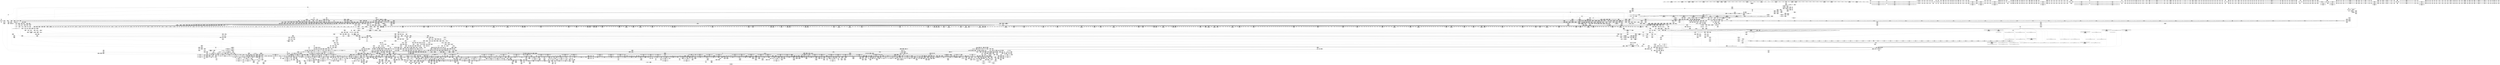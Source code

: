 digraph {
	CE0x7147c00 [shape=record,shape=Mrecord,label="{CE0x7147c00|0:_i16,_:_CRE_0,2_|*MultipleSource*|security/tomoyo/file.c,912|security/tomoyo/file.c,912|security/tomoyo/file.c,912}"]
	CE0x51dab60 [shape=record,shape=Mrecord,label="{CE0x51dab60|tomoyo_get_mode:if.end|*SummSource*}"]
	CE0x5268b10 [shape=record,shape=Mrecord,label="{CE0x5268b10|tomoyo_domain:tmp9|security/tomoyo/common.h,1205}"]
	CE0x881e260 [shape=record,shape=Mrecord,label="{CE0x881e260|0:_%struct.tomoyo_obj_info*,_24:_%struct.tomoyo_path_info*,_32:_%struct.tomoyo_path_info*,_40:_i8,_72:_i8,_76:_i8,_:_SCMRE_38,39_}"]
	CE0x8705540 [shape=record,shape=Mrecord,label="{CE0x8705540|srcu_read_lock:tmp2|*SummSource*}"]
	CE0x88f87a0 [shape=record,shape=Mrecord,label="{CE0x88f87a0|tomoyo_get_mode:tmp|*SummSource*}"]
	CE0x7046c60 [shape=record,shape=Mrecord,label="{CE0x7046c60|tomoyo_fill_path_info:call2|security/tomoyo/util.c,666}"]
	CE0x62ab690 [shape=record,shape=Mrecord,label="{CE0x62ab690|tomoyo_const_part_length:tmp32|security/tomoyo/util.c,641}"]
	CE0x51f24f0 [shape=record,shape=Mrecord,label="{CE0x51f24f0|0:_i16,_:_CRE_303,304_}"]
	CE0x70ceae0 [shape=record,shape=Mrecord,label="{CE0x70ceae0|tomoyo_fill_path_info:tmp3|security/tomoyo/util.c,667|*SummSource*}"]
	CE0x53aa200 [shape=record,shape=Mrecord,label="{CE0x53aa200|0:_i16,_:_CRE_875,876_}"]
	CE0x7325cb0 [shape=record,shape=Mrecord,label="{CE0x7325cb0|__llvm_gcov_indirect_counter_increment:counter|*SummSink*}"]
	CE0x726f230 [shape=record,shape=Mrecord,label="{CE0x726f230|tomoyo_get_realpath:buf|Function::tomoyo_get_realpath&Arg::buf::|*SummSink*}"]
	CE0x709c8c0 [shape=record,shape=Mrecord,label="{CE0x709c8c0|tomoyo_path2_perm:tmp4|security/tomoyo/file.c,892|*SummSource*}"]
	"CONST[source:0(mediator),value:2(dynamic)][purpose:{object}][SnkIdx:1]"
	CE0x5372420 [shape=record,shape=Mrecord,label="{CE0x5372420|0:_i16,_:_CRE_776,792_|*MultipleSource*|security/tomoyo/file.c,912|security/tomoyo/file.c,912|security/tomoyo/file.c,912}"]
	CE0x7222d70 [shape=record,shape=Mrecord,label="{CE0x7222d70|tomoyo_path2_perm:param|security/tomoyo/file.c,922|*SummSource*}"]
	CE0x6f27b20 [shape=record,shape=Mrecord,label="{CE0x6f27b20|_ret_void|*SummSource*}"]
	CE0x6e64a70 [shape=record,shape=Mrecord,label="{CE0x6e64a70|104:_%struct.inode*,_:_CRE_186,187_}"]
	CE0x7011110 [shape=record,shape=Mrecord,label="{CE0x7011110|tomoyo_add_slash:tmp2|*LoadInst*|security/tomoyo/file.c,131}"]
	CE0x61e8150 [shape=record,shape=Mrecord,label="{CE0x61e8150|i32_78|*Constant*|*SummSink*}"]
	CE0x6ecafb0 [shape=record,shape=Mrecord,label="{CE0x6ecafb0|VOIDTB_TE:_CE_180,181_}"]
	CE0x723b9c0 [shape=record,shape=Mrecord,label="{CE0x723b9c0|0:_i16,_:_CRE_246,247_}"]
	CE0x702c3d0 [shape=record,shape=Mrecord,label="{CE0x702c3d0|tomoyo_const_part_length:filename.addr.0}"]
	CE0x88f88a0 [shape=record,shape=Mrecord,label="{CE0x88f88a0|tomoyo_get_mode:tmp|*SummSink*}"]
	CE0x710b660 [shape=record,shape=Mrecord,label="{CE0x710b660|i64_ptrtoint_(i8*_blockaddress(_rcu_lock_release,_%__here)_to_i64)|*Constant*|*SummSource*}"]
	CE0x533c580 [shape=record,shape=Mrecord,label="{CE0x533c580|VOIDTB_TE:_CE_24,40_|Function::tomoyo_path_rename&Arg::new_dentry::}"]
	CE0x72041c0 [shape=record,shape=Mrecord,label="{CE0x72041c0|tomoyo_path2_perm:param23|security/tomoyo/file.c,924|*SummSink*}"]
	CE0x88428c0 [shape=record,shape=Mrecord,label="{CE0x88428c0|_call_void_mcount()_#3|*SummSink*}"]
	CE0x7104300 [shape=record,shape=Mrecord,label="{CE0x7104300|tomoyo_get_mode:tmp15|security/tomoyo/util.c,983|*SummSource*}"]
	CE0x60627f0 [shape=record,shape=Mrecord,label="{CE0x60627f0|tomoyo_path_rename:bb|*SummSink*}"]
	CE0x6fc47f0 [shape=record,shape=Mrecord,label="{CE0x6fc47f0|tomoyo_init_request_info:call|security/tomoyo/util.c,1005|*SummSource*}"]
	CE0x8806590 [shape=record,shape=Mrecord,label="{CE0x8806590|__llvm_gcov_indirect_counter_increment:bb|*SummSink*}"]
	CE0x71f15d0 [shape=record,shape=Mrecord,label="{CE0x71f15d0|tomoyo_const_part_length:tmp18|security/tomoyo/util.c,627|*SummSource*}"]
	CE0x6e51ce0 [shape=record,shape=Mrecord,label="{CE0x6e51ce0|104:_%struct.inode*,_:_CRE_159,160_}"]
	CE0x6207d80 [shape=record,shape=Mrecord,label="{CE0x6207d80|i64_18|*Constant*}"]
	CE0x5f63950 [shape=record,shape=Mrecord,label="{CE0x5f63950|tomoyo_fill_path_info:hash|security/tomoyo/util.c,669|*SummSink*}"]
	CE0x733ed70 [shape=record,shape=Mrecord,label="{CE0x733ed70|i64*_getelementptr_inbounds_(_6_x_i64_,_6_x_i64_*___llvm_gcov_ctr26,_i64_0,_i64_3)|*Constant*|*SummSource*}"]
	CE0x72b95d0 [shape=record,shape=Mrecord,label="{CE0x72b95d0|i64_13|*Constant*|*SummSource*}"]
	CE0x71e5100 [shape=record,shape=Mrecord,label="{CE0x71e5100|i64*_getelementptr_inbounds_(_12_x_i64_,_12_x_i64_*___llvm_gcov_ctr31133,_i64_0,_i64_3)|*Constant*}"]
	CE0x607d010 [shape=record,shape=Mrecord,label="{CE0x607d010|_call_void_mcount()_#3}"]
	CE0x873b540 [shape=record,shape=Mrecord,label="{CE0x873b540|0:_i8*,_array:_GCRE_tomoyo_mac_keywords_external_constant_42_x_i8*_:_elem_30::|security/tomoyo/file.c,181}"]
	CE0x60b5970 [shape=record,shape=Mrecord,label="{CE0x60b5970|0:_i8,_array:_GCRE_tomoyo_index2category_constant_39_x_i8_c_00_00_00_00_00_00_00_00_00_00_00_00_00_00_00_00_00_00_00_00_00_00_00_01_01_01_01_01_01_01_01_01_01_01_01_01_01_01_02_,_align_16:_elem_36::|security/tomoyo/util.c,983}"]
	CE0x6131570 [shape=record,shape=Mrecord,label="{CE0x6131570|i64*_getelementptr_inbounds_(_12_x_i64_,_12_x_i64_*___llvm_gcov_ctr31133,_i64_0,_i64_9)|*Constant*|*SummSink*}"]
	CE0x61c5d20 [shape=record,shape=Mrecord,label="{CE0x61c5d20|tomoyo_fill_path_info:entry}"]
	CE0x72ad8e0 [shape=record,shape=Mrecord,label="{CE0x72ad8e0|i64*_getelementptr_inbounds_(_11_x_i64_,_11_x_i64_*___llvm_gcov_ctr54147,_i64_0,_i64_1)|*Constant*|*SummSource*}"]
	CE0x7004bd0 [shape=record,shape=Mrecord,label="{CE0x7004bd0|i32_51|*Constant*}"]
	CE0x871d5a0 [shape=record,shape=Mrecord,label="{CE0x871d5a0|104:_%struct.inode*,_:_CRE_199,200_}"]
	CE0x730d470 [shape=record,shape=Mrecord,label="{CE0x730d470|VOIDTB_TE:_CE_296,304_|Function::tomoyo_path_rename&Arg::new_dentry::}"]
	CE0x6dd2ba0 [shape=record,shape=Mrecord,label="{CE0x6dd2ba0|VOIDTB_TE:_CE_205,206_}"]
	CE0x60bfc40 [shape=record,shape=Mrecord,label="{CE0x60bfc40|tomoyo_path2_perm:tmp64|security/tomoyo/file.c,935|*SummSink*}"]
	CE0x5f97440 [shape=record,shape=Mrecord,label="{CE0x5f97440|0:_i16,_:_CRE_502,503_}"]
	CE0x51da350 [shape=record,shape=Mrecord,label="{CE0x51da350|0:_i8,_array:_GCRE_tomoyo_index2category_constant_39_x_i8_c_00_00_00_00_00_00_00_00_00_00_00_00_00_00_00_00_00_00_00_00_00_00_00_01_01_01_01_01_01_01_01_01_01_01_01_01_01_01_02_,_align_16:_elem_10::|security/tomoyo/util.c,983}"]
	CE0x8a05d60 [shape=record,shape=Mrecord,label="{CE0x8a05d60|i8*_undef|*Constant*}"]
	CE0x5509d00 [shape=record,shape=Mrecord,label="{CE0x5509d00|VOIDTB_TE:_CE_6384,6388_|*MultipleSource*|Function::tomoyo_get_mode&Arg::ns::|security/tomoyo/util.c,1010}"]
	CE0x7d62f00 [shape=record,shape=Mrecord,label="{CE0x7d62f00|i64*_getelementptr_inbounds_(_2_x_i64_,_2_x_i64_*___llvm_gcov_ctr39,_i64_0,_i64_1)|*Constant*|*SummSource*}"]
	CE0x6144700 [shape=record,shape=Mrecord,label="{CE0x6144700|tomoyo_get_mode:idxprom3|security/tomoyo/util.c,983|*SummSink*}"]
	CE0x87398c0 [shape=record,shape=Mrecord,label="{CE0x87398c0|tomoyo_const_part_length:tmp8|security/tomoyo/util.c,626|*SummSource*}"]
	CE0x8868330 [shape=record,shape=Mrecord,label="{CE0x8868330|tomoyo_get_realpath:tmp2|*LoadInst*|security/tomoyo/file.c,151|*SummSource*}"]
	CE0x5297010 [shape=record,shape=Mrecord,label="{CE0x5297010|tomoyo_get_mode:tobool|security/tomoyo/util.c,978|*SummSource*}"]
	CE0x52d0460 [shape=record,shape=Mrecord,label="{CE0x52d0460|tomoyo_audit_path2_log:path24|security/tomoyo/file.c,183}"]
	CE0x729b380 [shape=record,shape=Mrecord,label="{CE0x729b380|rcu_lock_acquire:map|Function::rcu_lock_acquire&Arg::map::|*SummSource*}"]
	CE0x72d9450 [shape=record,shape=Mrecord,label="{CE0x72d9450|_ret_i32_%call,_!dbg_!38902|security/tomoyo/common.h,1097|*SummSource*}"]
	CE0x71e8b00 [shape=record,shape=Mrecord,label="{CE0x71e8b00|tomoyo_const_part_length:tmp1}"]
	CE0x6e45a40 [shape=record,shape=Mrecord,label="{CE0x6e45a40|tomoyo_const_part_length:tmp28|security/tomoyo/util.c,641}"]
	CE0x89fa340 [shape=record,shape=Mrecord,label="{CE0x89fa340|tomoyo_get_realpath:tmp11|security/tomoyo/file.c,156}"]
	CE0x8792e30 [shape=record,shape=Mrecord,label="{CE0x8792e30|0:_i16,_:_CRE_578,579_}"]
	CE0x5fe0e60 [shape=record,shape=Mrecord,label="{CE0x5fe0e60|0:_i8,_array:_GCRE_tomoyo_index2category_constant_39_x_i8_c_00_00_00_00_00_00_00_00_00_00_00_00_00_00_00_00_00_00_00_00_00_00_00_01_01_01_01_01_01_01_01_01_01_01_01_01_01_01_02_,_align_16:_elem_33::|security/tomoyo/util.c,983}"]
	CE0x53b1450 [shape=record,shape=Mrecord,label="{CE0x53b1450|0:_i16,_:_CRE_891,892_}"]
	CE0x72af640 [shape=record,shape=Mrecord,label="{CE0x72af640|0:_i16,_:_CRE_286,287_}"]
	CE0x8858ab0 [shape=record,shape=Mrecord,label="{CE0x8858ab0|0:_%struct.tomoyo_obj_info*,_24:_%struct.tomoyo_path_info*,_32:_%struct.tomoyo_path_info*,_40:_i8,_72:_i8,_76:_i8,_:_SCMRE_55,56_}"]
	CE0x8759390 [shape=record,shape=Mrecord,label="{CE0x8759390|0:_i16,_:_CRE_298,299_}"]
	CE0x712f630 [shape=record,shape=Mrecord,label="{CE0x712f630|tomoyo_const_part_length:while.body|*SummSource*}"]
	CE0x726f030 [shape=record,shape=Mrecord,label="{CE0x726f030|tomoyo_get_realpath:buf|Function::tomoyo_get_realpath&Arg::buf::}"]
	CE0x70ced60 [shape=record,shape=Mrecord,label="{CE0x70ced60|i64*_getelementptr_inbounds_(_2_x_i64_,_2_x_i64_*___llvm_gcov_ctr32,_i64_0,_i64_1)|*Constant*|*SummSource*}"]
	CE0x6e90a20 [shape=record,shape=Mrecord,label="{CE0x6e90a20|104:_%struct.inode*,_:_CRE_169,170_}"]
	CE0x60f7e00 [shape=record,shape=Mrecord,label="{CE0x60f7e00|VOIDTB_TE:_CE_166,167_}"]
	CE0x6dcac40 [shape=record,shape=Mrecord,label="{CE0x6dcac40|128:_i8*,_1208:_%struct.file*,_:_CMRE_6,7_}"]
	CE0x87dd330 [shape=record,shape=Mrecord,label="{CE0x87dd330|GLOBAL:rcu_lock_acquire|*Constant*|*SummSource*}"]
	CE0x6d0efc0 [shape=record,shape=Mrecord,label="{CE0x6d0efc0|rcu_lock_release:indirectgoto}"]
	CE0x6f9c7a0 [shape=record,shape=Mrecord,label="{CE0x6f9c7a0|0:_i16,_:_CRE_258,259_}"]
	CE0x6cbb3b0 [shape=record,shape=Mrecord,label="{CE0x6cbb3b0|i64*_getelementptr_inbounds_(_2_x_i64_,_2_x_i64_*___llvm_gcov_ctr31,_i64_0,_i64_1)|*Constant*|*SummSink*}"]
	CE0x6ef6d90 [shape=record,shape=Mrecord,label="{CE0x6ef6d90|GLOBAL:__llvm_gcov_ctr31133|Global_var:__llvm_gcov_ctr31133}"]
	CE0x61da080 [shape=record,shape=Mrecord,label="{CE0x61da080|GLOBAL:__llvm_gcov_ctr28130|Global_var:__llvm_gcov_ctr28130}"]
	CE0x6e148a0 [shape=record,shape=Mrecord,label="{CE0x6e148a0|tomoyo_path2_perm:if.end34|*SummSource*}"]
	CE0x5f2d460 [shape=record,shape=Mrecord,label="{CE0x5f2d460|i64*_getelementptr_inbounds_(_4_x_i64_,_4_x_i64_*___llvm_gcov_ctr33,_i64_0,_i64_0)|*Constant*}"]
	CE0x88f7bf0 [shape=record,shape=Mrecord,label="{CE0x88f7bf0|get_current:tmp4|./arch/x86/include/asm/current.h,14|*SummSink*}"]
	CE0x6d97f00 [shape=record,shape=Mrecord,label="{CE0x6d97f00|tomoyo_path2_perm:cmp26|security/tomoyo/file.c,928|*SummSource*}"]
	CE0x52a9f50 [shape=record,shape=Mrecord,label="{CE0x52a9f50|tomoyo_const_part_length:tmp7|security/tomoyo/util.c,625|*SummSource*}"]
	CE0x87b60a0 [shape=record,shape=Mrecord,label="{CE0x87b60a0|tomoyo_fill_path_info:tmp4|security/tomoyo/util.c,667}"]
	CE0x89ee750 [shape=record,shape=Mrecord,label="{CE0x89ee750|i64*_getelementptr_inbounds_(_31_x_i64_,_31_x_i64_*___llvm_gcov_ctr43150,_i64_0,_i64_21)|*Constant*|*SummSink*}"]
	CE0x71258c0 [shape=record,shape=Mrecord,label="{CE0x71258c0|tomoyo_get_mode:tmp12|security/tomoyo/util.c,982|*SummSource*}"]
	CE0x7319170 [shape=record,shape=Mrecord,label="{CE0x7319170|VOIDTB_TE:_CE_156,157_}"]
	CE0x6207bc0 [shape=record,shape=Mrecord,label="{CE0x6207bc0|tomoyo_const_part_length:tmp26|security/tomoyo/util.c,641}"]
	CE0x5416e90 [shape=record,shape=Mrecord,label="{CE0x5416e90|i64**_getelementptr_inbounds_(_3_x_i64*_,_3_x_i64*_*___llvm_gcda_edge_table44,_i64_0,_i64_2)|*Constant*|*SummSource*}"]
	CE0x536a820 [shape=record,shape=Mrecord,label="{CE0x536a820|0:_i16,_:_CRE_672,680_|*MultipleSource*|security/tomoyo/file.c,912|security/tomoyo/file.c,912|security/tomoyo/file.c,912}"]
	CE0x5f8b250 [shape=record,shape=Mrecord,label="{CE0x5f8b250|tomoyo_get_mode:tmp18|security/tomoyo/util.c,985|*SummSource*}"]
	CE0x51f4280 [shape=record,shape=Mrecord,label="{CE0x51f4280|tomoyo_domain:do.end}"]
	CE0x555a690 [shape=record,shape=Mrecord,label="{CE0x555a690|tomoyo_const_part_length:tmp3|security/tomoyo/util.c,624}"]
	CE0x6ef6c10 [shape=record,shape=Mrecord,label="{CE0x6ef6c10|tomoyo_get_mode:tmp3|security/tomoyo/util.c,978|*SummSource*}"]
	CE0x872cc50 [shape=record,shape=Mrecord,label="{CE0x872cc50|i64_176|*Constant*|*SummSource*}"]
	CE0x5398a80 [shape=record,shape=Mrecord,label="{CE0x5398a80|0:_i16,_:_CRE_872,873_}"]
	CE0x708fc80 [shape=record,shape=Mrecord,label="{CE0x708fc80|0:_i16,_:_CRE_156,157_}"]
	CE0x6dfe900 [shape=record,shape=Mrecord,label="{CE0x6dfe900|0:_i8*,_array:_GCRE_tomoyo_mac_keywords_external_constant_42_x_i8*_:_elem_8::|security/tomoyo/file.c,181}"]
	CE0x6f279c0 [shape=record,shape=Mrecord,label="{CE0x6f279c0|__llvm_gcov_indirect_counter_increment:counters|Function::__llvm_gcov_indirect_counter_increment&Arg::counters::|*SummSink*}"]
	CE0x6e2a580 [shape=record,shape=Mrecord,label="{CE0x6e2a580|get_current:tmp2|*SummSource*}"]
	CE0x88a77e0 [shape=record,shape=Mrecord,label="{CE0x88a77e0|i64*_getelementptr_inbounds_(_2_x_i64_,_2_x_i64_*___llvm_gcov_ctr32,_i64_0,_i64_0)|*Constant*}"]
	CE0x8871c30 [shape=record,shape=Mrecord,label="{CE0x8871c30|_call_void_mcount()_#3}"]
	CE0x8a05c60 [shape=record,shape=Mrecord,label="{CE0x8a05c60|rcu_lock_acquire:tmp7|*SummSink*}"]
	CE0x88430e0 [shape=record,shape=Mrecord,label="{CE0x88430e0|tomoyo_path2_perm:if.then15|*SummSource*}"]
	CE0x87ec8e0 [shape=record,shape=Mrecord,label="{CE0x87ec8e0|i64*_getelementptr_inbounds_(_4_x_i64_,_4_x_i64_*___llvm_gcov_ctr24,_i64_0,_i64_1)|*Constant*|*SummSource*}"]
	CE0x53721b0 [shape=record,shape=Mrecord,label="{CE0x53721b0|0:_i16,_:_CRE_760,768_|*MultipleSource*|security/tomoyo/file.c,912|security/tomoyo/file.c,912|security/tomoyo/file.c,912}"]
	CE0x6f04f60 [shape=record,shape=Mrecord,label="{CE0x6f04f60|GLOBAL:rcu_lock_release|*Constant*|*SummSink*}"]
	CE0x7045a10 [shape=record,shape=Mrecord,label="{CE0x7045a10|GLOBAL:__llvm_gcov_ctr25|Global_var:__llvm_gcov_ctr25|*SummSource*}"]
	CE0x52d0830 [shape=record,shape=Mrecord,label="{CE0x52d0830|i8*_getelementptr_inbounds_(_15_x_i8_,_15_x_i8_*_.str3,_i32_0,_i32_0)|*Constant*}"]
	CE0x60b7420 [shape=record,shape=Mrecord,label="{CE0x60b7420|tomoyo_path2_perm:tmp53|security/tomoyo/file.c,928}"]
	CE0x717bc50 [shape=record,shape=Mrecord,label="{CE0x717bc50|0:_i16,_:_CRE_408,416_|*MultipleSource*|security/tomoyo/file.c,912|security/tomoyo/file.c,912|security/tomoyo/file.c,912}"]
	CE0x7045430 [shape=record,shape=Mrecord,label="{CE0x7045430|i64*_getelementptr_inbounds_(_6_x_i64_,_6_x_i64_*___llvm_gcov_ctr26,_i64_0,_i64_0)|*Constant*|*SummSource*}"]
	CE0x87a4ea0 [shape=record,shape=Mrecord,label="{CE0x87a4ea0|0:_i16,_:_CRE_64,72_|*MultipleSource*|security/tomoyo/file.c,912|security/tomoyo/file.c,912|security/tomoyo/file.c,912}"]
	CE0x62aae90 [shape=record,shape=Mrecord,label="{CE0x62aae90|tomoyo_const_part_length:tmp30|security/tomoyo/util.c,641|*SummSource*}"]
	CE0x71b4660 [shape=record,shape=Mrecord,label="{CE0x71b4660|i64*_getelementptr_inbounds_(_30_x_i64_,_30_x_i64_*___llvm_gcov_ctr13,_i64_0,_i64_21)|*Constant*}"]
	CE0x6f1ecc0 [shape=record,shape=Mrecord,label="{CE0x6f1ecc0|104:_%struct.inode*,_:_CRE_211,212_}"]
	CE0x72a1bb0 [shape=record,shape=Mrecord,label="{CE0x72a1bb0|0:_i16,_:_CRE_208,210_|*MultipleSource*|security/tomoyo/file.c,912|security/tomoyo/file.c,912|security/tomoyo/file.c,912}"]
	CE0x881d920 [shape=record,shape=Mrecord,label="{CE0x881d920|0:_%struct.tomoyo_obj_info*,_24:_%struct.tomoyo_path_info*,_32:_%struct.tomoyo_path_info*,_40:_i8,_72:_i8,_76:_i8,_:_SCMRE_34,35_}"]
	CE0x6e35b70 [shape=record,shape=Mrecord,label="{CE0x6e35b70|0:_i8*,_array:_GCRE_tomoyo_mac_keywords_external_constant_42_x_i8*_:_elem_41::|security/tomoyo/file.c,181}"]
	CE0x6ef6920 [shape=record,shape=Mrecord,label="{CE0x6ef6920|tomoyo_domain:tmp5|security/tomoyo/common.h,1205|*SummSource*}"]
	CE0x88a7e70 [shape=record,shape=Mrecord,label="{CE0x88a7e70|tomoyo_domain:tmp10|security/tomoyo/common.h,1205|*SummSink*}"]
	CE0x87055e0 [shape=record,shape=Mrecord,label="{CE0x87055e0|tomoyo_add_slash:return|*SummSink*}"]
	CE0x6d609f0 [shape=record,shape=Mrecord,label="{CE0x6d609f0|tomoyo_path2_perm:tmp22|security/tomoyo/file.c,904|*SummSource*}"]
	CE0x53cbd70 [shape=record,shape=Mrecord,label="{CE0x53cbd70|tomoyo_audit_path2_log:name7|security/tomoyo/file.c,184}"]
	CE0x88685b0 [shape=record,shape=Mrecord,label="{CE0x88685b0|tomoyo_get_realpath:tobool|security/tomoyo/file.c,151}"]
	CE0x5fb9b80 [shape=record,shape=Mrecord,label="{CE0x5fb9b80|tomoyo_fill_path_info:tmp4|security/tomoyo/util.c,667|*SummSink*}"]
	CE0x61f3a40 [shape=record,shape=Mrecord,label="{CE0x61f3a40|_ret_i32_%call,_!dbg_!38913|security/tomoyo/tomoyo.c,300|*SummSource*}"]
	CE0x6308310 [shape=record,shape=Mrecord,label="{CE0x6308310|tomoyo_add_slash:tmp11|*LoadInst*|security/tomoyo/file.c,136|*SummSink*}"]
	CE0x8839630 [shape=record,shape=Mrecord,label="{CE0x8839630|0:_i16,_:_CRE_160,161_}"]
	CE0x6cac8c0 [shape=record,shape=Mrecord,label="{CE0x6cac8c0|_call_void_mcount()_#3|*SummSource*}"]
	CE0x60f1d10 [shape=record,shape=Mrecord,label="{CE0x60f1d10|tomoyo_path_rename:tmp|*SummSource*}"]
	CE0x6f7d850 [shape=record,shape=Mrecord,label="{CE0x6f7d850|tomoyo_const_part_length:len.0|*SummSink*}"]
	CE0x5558c30 [shape=record,shape=Mrecord,label="{CE0x5558c30|tomoyo_init_request_info:tmp8|security/tomoyo/util.c,1005|*SummSink*}"]
	CE0x7158710 [shape=record,shape=Mrecord,label="{CE0x7158710|104:_%struct.inode*,_:_CRE_56,64_|*MultipleSource*|*LoadInst*|security/tomoyo/file.c,911|security/tomoyo/file.c,912|Function::tomoyo_path_rename&Arg::old_dentry::}"]
	CE0x709e050 [shape=record,shape=Mrecord,label="{CE0x709e050|__llvm_gcov_indirect_counter_increment114:predecessor|Function::__llvm_gcov_indirect_counter_increment114&Arg::predecessor::}"]
	CE0x6fedf90 [shape=record,shape=Mrecord,label="{CE0x6fedf90|0:_i16,_:_CRE_274,275_}"]
	CE0x87d7590 [shape=record,shape=Mrecord,label="{CE0x87d7590|0:_i16,_:_CRE_170,171_}"]
	CE0x53b19a0 [shape=record,shape=Mrecord,label="{CE0x53b19a0|0:_i16,_:_CRE_896,897_}"]
	CE0x6e65190 [shape=record,shape=Mrecord,label="{CE0x6e65190|104:_%struct.inode*,_:_CRE_192,193_}"]
	CE0x533ca50 [shape=record,shape=Mrecord,label="{CE0x533ca50|i64**_getelementptr_inbounds_(_3_x_i64*_,_3_x_i64*_*___llvm_gcda_edge_table44,_i64_0,_i64_1)|*Constant*|*SummSink*}"]
	CE0x71f1690 [shape=record,shape=Mrecord,label="{CE0x71f1690|tomoyo_const_part_length:tmp18|security/tomoyo/util.c,627|*SummSink*}"]
	CE0x8874ea0 [shape=record,shape=Mrecord,label="{CE0x8874ea0|_call_void_mcount()_#3|*SummSource*}"]
	CE0x8786b30 [shape=record,shape=Mrecord,label="{CE0x8786b30|tomoyo_fill_path_info:cmp|security/tomoyo/util.c,667|*SummSource*}"]
	CE0x6dd2cb0 [shape=record,shape=Mrecord,label="{CE0x6dd2cb0|VOIDTB_TE:_CE_206,207_}"]
	CE0x701b580 [shape=record,shape=Mrecord,label="{CE0x701b580|__llvm_gcov_indirect_counter_increment:exit|*SummSource*}"]
	CE0x538b520 [shape=record,shape=Mrecord,label="{CE0x538b520|VOIDTB_TE:_CE_171,172_}"]
	CE0x71a58b0 [shape=record,shape=Mrecord,label="{CE0x71a58b0|tomoyo_const_part_length:if.end6}"]
	CE0x71f8060 [shape=record,shape=Mrecord,label="{CE0x71f8060|tomoyo_fill_path_info:sub|security/tomoyo/util.c,667}"]
	CE0x538c4a0 [shape=record,shape=Mrecord,label="{CE0x538c4a0|tomoyo_const_part_length:tmp23|security/tomoyo/util.c,634}"]
	CE0x61d06f0 [shape=record,shape=Mrecord,label="{CE0x61d06f0|GLOBAL:get_current|*Constant*}"]
	CE0x6ef7520 [shape=record,shape=Mrecord,label="{CE0x6ef7520|i1_true|*Constant*}"]
	CE0x71f2140 [shape=record,shape=Mrecord,label="{CE0x71f2140|tomoyo_const_part_length:len.0}"]
	CE0x5f64a20 [shape=record,shape=Mrecord,label="{CE0x5f64a20|0:_i16,_:_CRE_960,968_|*MultipleSource*|security/tomoyo/file.c,912|security/tomoyo/file.c,912|security/tomoyo/file.c,912}"]
	CE0x60fa660 [shape=record,shape=Mrecord,label="{CE0x60fa660|0:_i8,_array:_GCRE_tomoyo_index2category_constant_39_x_i8_c_00_00_00_00_00_00_00_00_00_00_00_00_00_00_00_00_00_00_00_00_00_00_00_01_01_01_01_01_01_01_01_01_01_01_01_01_01_01_02_,_align_16:_elem_28::|security/tomoyo/util.c,983}"]
	CE0x54050a0 [shape=record,shape=Mrecord,label="{CE0x54050a0|128:_i8*,_1208:_%struct.file*,_:_CMRE_42,43_}"]
	CE0x556e5b0 [shape=record,shape=Mrecord,label="{CE0x556e5b0|_ret_i32_%retval.0,_!dbg_!38992|security/tomoyo/file.c,936|*SummSource*}"]
	CE0x533bdb0 [shape=record,shape=Mrecord,label="{CE0x533bdb0|VOIDTB_TE:_CE_162,163_}"]
	CE0x5267ce0 [shape=record,shape=Mrecord,label="{CE0x5267ce0|i64*_getelementptr_inbounds_(_4_x_i64_,_4_x_i64_*___llvm_gcov_ctr24,_i64_0,_i64_3)|*Constant*}"]
	CE0x73022d0 [shape=record,shape=Mrecord,label="{CE0x73022d0|tomoyo_init_request_info:tmp2|security/tomoyo/util.c,1003}"]
	CE0x5444cb0 [shape=record,shape=Mrecord,label="{CE0x5444cb0|i64_23|*Constant*}"]
	CE0x89fa0e0 [shape=record,shape=Mrecord,label="{CE0x89fa0e0|i64*_getelementptr_inbounds_(_6_x_i64_,_6_x_i64_*___llvm_gcov_ctr25,_i64_0,_i64_5)|*Constant*|*SummSink*}"]
	CE0x70f12f0 [shape=record,shape=Mrecord,label="{CE0x70f12f0|tomoyo_path2_perm:r|security/tomoyo/file.c, 891|*SummSink*}"]
	CE0x6d97d40 [shape=record,shape=Mrecord,label="{CE0x6d97d40|_ret_i32_%call,_!dbg_!38917|security/tomoyo/file.c,181|*SummSink*}"]
	CE0x88b7720 [shape=record,shape=Mrecord,label="{CE0x88b7720|_ret_void,_!dbg_!38913|security/tomoyo/file.c,138}"]
	CE0x6105c40 [shape=record,shape=Mrecord,label="{CE0x6105c40|i32_1|*Constant*}"]
	CE0x7014c80 [shape=record,shape=Mrecord,label="{CE0x7014c80|tomoyo_path2_perm:filename1|security/tomoyo/file.c,923}"]
	CE0x6f0c1d0 [shape=record,shape=Mrecord,label="{CE0x6f0c1d0|tomoyo_fill_path_info:is_dir|security/tomoyo/util.c,667}"]
	CE0x61da340 [shape=record,shape=Mrecord,label="{CE0x61da340|i64*_getelementptr_inbounds_(_12_x_i64_,_12_x_i64_*___llvm_gcov_ctr31133,_i64_0,_i64_6)|*Constant*}"]
	CE0x6143a80 [shape=record,shape=Mrecord,label="{CE0x6143a80|tomoyo_fill_path_info:call2|security/tomoyo/util.c,666|*SummSink*}"]
	CE0x7136c80 [shape=record,shape=Mrecord,label="{CE0x7136c80|tomoyo_path2_perm:if.then}"]
	CE0x53e6b70 [shape=record,shape=Mrecord,label="{CE0x53e6b70|0:_i16,_:_CRE_901,902_}"]
	CE0x7336dc0 [shape=record,shape=Mrecord,label="{CE0x7336dc0|104:_%struct.inode*,_:_CRE_0,4_|*MultipleSource*|*LoadInst*|security/tomoyo/file.c,911|security/tomoyo/file.c,912|Function::tomoyo_path_rename&Arg::old_dentry::}"]
	CE0x5ecbe80 [shape=record,shape=Mrecord,label="{CE0x5ecbe80|tomoyo_fill_path_info:frombool10|security/tomoyo/util.c,668|*SummSink*}"]
	CE0x7349a40 [shape=record,shape=Mrecord,label="{CE0x7349a40|tomoyo_get_mode:tmp8|security/tomoyo/util.c,979}"]
	CE0x715e3a0 [shape=record,shape=Mrecord,label="{CE0x715e3a0|tomoyo_const_part_length:sw.epilog}"]
	CE0x6e753f0 [shape=record,shape=Mrecord,label="{CE0x6e753f0|i64*_getelementptr_inbounds_(_30_x_i64_,_30_x_i64_*___llvm_gcov_ctr13,_i64_0,_i64_19)|*Constant*|*SummSink*}"]
	CE0x8a5d570 [shape=record,shape=Mrecord,label="{CE0x8a5d570|tomoyo_path2_perm:if.end8|*SummSource*}"]
	CE0x53ccab0 [shape=record,shape=Mrecord,label="{CE0x53ccab0|_ret_void,_!dbg_!38907|include/linux/srcu.h,238|*SummSink*}"]
	CE0x72ad9a0 [shape=record,shape=Mrecord,label="{CE0x72ad9a0|i64*_getelementptr_inbounds_(_11_x_i64_,_11_x_i64_*___llvm_gcov_ctr54147,_i64_0,_i64_1)|*Constant*|*SummSink*}"]
	CE0x6f44210 [shape=record,shape=Mrecord,label="{CE0x6f44210|i32_50|*Constant*}"]
	CE0x6f27950 [shape=record,shape=Mrecord,label="{CE0x6f27950|i64**_getelementptr_inbounds_(_3_x_i64*_,_3_x_i64*_*___llvm_gcda_edge_table14,_i64_0,_i64_1)|*Constant*|*SummSink*}"]
	CE0x709cb60 [shape=record,shape=Mrecord,label="{CE0x709cb60|tomoyo_init_request_info:tmp2|security/tomoyo/util.c,1003|*SummSource*}"]
	CE0x5296b10 [shape=record,shape=Mrecord,label="{CE0x5296b10|tomoyo_fill_path_info:conv3|security/tomoyo/util.c,666|*SummSource*}"]
	CE0x7221320 [shape=record,shape=Mrecord,label="{CE0x7221320|tomoyo_fill_path_info:tmp5|security/tomoyo/util.c,667|*SummSink*}"]
	CE0x86dda60 [shape=record,shape=Mrecord,label="{CE0x86dda60|tomoyo_get_mode:tmp4|security/tomoyo/util.c,978|*SummSink*}"]
	CE0x5421be0 [shape=record,shape=Mrecord,label="{CE0x5421be0|tomoyo_read_unlock:tmp|*SummSink*}"]
	CE0x7136d20 [shape=record,shape=Mrecord,label="{CE0x7136d20|tomoyo_path2_perm:if.then|*SummSource*}"]
	CE0x70f19e0 [shape=record,shape=Mrecord,label="{CE0x70f19e0|i64_0|*Constant*|*SummSink*}"]
	CE0x8729a50 [shape=record,shape=Mrecord,label="{CE0x8729a50|0:_i8*,_array:_GCRE_tomoyo_mac_keywords_external_constant_42_x_i8*_:_elem_19::|security/tomoyo/file.c,181}"]
	CE0x7107d30 [shape=record,shape=Mrecord,label="{CE0x7107d30|tomoyo_domain:if.end|*SummSource*}"]
	CE0x7116ae0 [shape=record,shape=Mrecord,label="{CE0x7116ae0|0:_i16,_:_CRE_120,128_|*MultipleSource*|security/tomoyo/file.c,912|security/tomoyo/file.c,912|security/tomoyo/file.c,912}"]
	CE0x52cfd20 [shape=record,shape=Mrecord,label="{CE0x52cfd20|srcu_read_unlock:idx|Function::srcu_read_unlock&Arg::idx::|*SummSink*}"]
	CE0x723bcf0 [shape=record,shape=Mrecord,label="{CE0x723bcf0|0:_i16,_:_CRE_249,250_}"]
	CE0x6f053f0 [shape=record,shape=Mrecord,label="{CE0x6f053f0|rcu_lock_release:entry|*SummSource*}"]
	CE0x71e5680 [shape=record,shape=Mrecord,label="{CE0x71e5680|COLLAPSED:_GCMRE___llvm_gcov_ctr23_internal_global_2_x_i64_zeroinitializer:_elem_0:default:}"]
	CE0x8794600 [shape=record,shape=Mrecord,label="{CE0x8794600|tomoyo_fill_path_info:land.rhs}"]
	CE0x527d1c0 [shape=record,shape=Mrecord,label="{CE0x527d1c0|tomoyo_add_slash:bb}"]
	CE0x61bbec0 [shape=record,shape=Mrecord,label="{CE0x61bbec0|tomoyo_add_slash:call|security/tomoyo/file.c,136|*SummSink*}"]
	CE0x729b1b0 [shape=record,shape=Mrecord,label="{CE0x729b1b0|rcu_lock_acquire:entry|*SummSink*}"]
	CE0x728d8a0 [shape=record,shape=Mrecord,label="{CE0x728d8a0|tomoyo_path2_perm:path22|security/tomoyo/file.c,892}"]
	CE0x70b83c0 [shape=record,shape=Mrecord,label="{CE0x70b83c0|srcu_read_unlock:tmp2|*SummSink*}"]
	CE0x6ee6970 [shape=record,shape=Mrecord,label="{CE0x6ee6970|tomoyo_path2_perm:tmp36|security/tomoyo/file.c,912|*SummSource*}"]
	CE0x71d5280 [shape=record,shape=Mrecord,label="{CE0x71d5280|tomoyo_path2_perm:tmp29|security/tomoyo/file.c,912|*SummSink*}"]
	CE0x7244340 [shape=record,shape=Mrecord,label="{CE0x7244340|_ret_i32_%call,_!dbg_!38907|include/linux/srcu.h,223|*SummSource*}"]
	CE0x6df5f10 [shape=record,shape=Mrecord,label="{CE0x6df5f10|tomoyo_const_part_length:tmp8|security/tomoyo/util.c,626|*SummSink*}"]
	CE0x71e5c80 [shape=record,shape=Mrecord,label="{CE0x71e5c80|tomoyo_domain:tmp15|security/tomoyo/common.h,1205|*SummSource*}"]
	CE0x6fed930 [shape=record,shape=Mrecord,label="{CE0x6fed930|0:_i16,_:_CRE_268,269_}"]
	CE0x871fe30 [shape=record,shape=Mrecord,label="{CE0x871fe30|0:_i16,_:_CRE_144,145_}"]
	CE0x8839b80 [shape=record,shape=Mrecord,label="{CE0x8839b80|0:_i16,_:_CRE_165,166_}"]
	CE0x8868840 [shape=record,shape=Mrecord,label="{CE0x8868840|i64*_getelementptr_inbounds_(_6_x_i64_,_6_x_i64_*___llvm_gcov_ctr25,_i64_0,_i64_4)|*Constant*|*SummSource*}"]
	CE0x73215b0 [shape=record,shape=Mrecord,label="{CE0x73215b0|104:_%struct.inode*,_:_CRE_24,40_|*MultipleSource*|*LoadInst*|security/tomoyo/file.c,911|security/tomoyo/file.c,912|Function::tomoyo_path_rename&Arg::old_dentry::}"]
	CE0x8760900 [shape=record,shape=Mrecord,label="{CE0x8760900|0:_%struct.tomoyo_obj_info*,_24:_%struct.tomoyo_path_info*,_32:_%struct.tomoyo_path_info*,_40:_i8,_72:_i8,_76:_i8,_:_SCMRE_56,57_}"]
	CE0x86ddbb0 [shape=record,shape=Mrecord,label="{CE0x86ddbb0|tomoyo_get_mode:tmp5|security/tomoyo/util.c,978}"]
	CE0x7107dd0 [shape=record,shape=Mrecord,label="{CE0x7107dd0|tomoyo_domain:if.end|*SummSink*}"]
	CE0x7261670 [shape=record,shape=Mrecord,label="{CE0x7261670|tomoyo_const_part_length:tobool|security/tomoyo/util.c,624|*SummSource*}"]
	CE0x89d6530 [shape=record,shape=Mrecord,label="{CE0x89d6530|GLOBAL:tomoyo_get_mode|*Constant*|*SummSink*}"]
	CE0x88a7520 [shape=record,shape=Mrecord,label="{CE0x88a7520|tomoyo_domain:tmp11|security/tomoyo/common.h,1205}"]
	CE0x6dfe710 [shape=record,shape=Mrecord,label="{CE0x6dfe710|tomoyo_init_request_info:tmp}"]
	CE0x727e800 [shape=record,shape=Mrecord,label="{CE0x727e800|tomoyo_path2_perm:tmp25|security/tomoyo/file.c,906|*SummSource*}"]
	CE0x8a03260 [shape=record,shape=Mrecord,label="{CE0x8a03260|i32_2|*Constant*}"]
	CE0x6c87130 [shape=record,shape=Mrecord,label="{CE0x6c87130|tomoyo_path2_perm:tmp13|security/tomoyo/file.c,898|*SummSource*}"]
	CE0x875f120 [shape=record,shape=Mrecord,label="{CE0x875f120|rcu_lock_acquire:tmp3|*SummSource*}"]
	CE0x5f97f60 [shape=record,shape=Mrecord,label="{CE0x5f97f60|tomoyo_const_part_length:entry|*SummSource*}"]
	CE0x7046e80 [shape=record,shape=Mrecord,label="{CE0x7046e80|tomoyo_fill_path_info:call2|security/tomoyo/util.c,666|*SummSource*}"]
	CE0x5f2cdd0 [shape=record,shape=Mrecord,label="{CE0x5f2cdd0|i32_0|*Constant*}"]
	CE0x520e290 [shape=record,shape=Mrecord,label="{CE0x520e290|tomoyo_audit_path2_log:idxprom|security/tomoyo/file.c,182|*SummSink*}"]
	CE0x87b6300 [shape=record,shape=Mrecord,label="{CE0x87b6300|i64*_getelementptr_inbounds_(_12_x_i64_,_12_x_i64_*___llvm_gcov_ctr31133,_i64_0,_i64_0)|*Constant*}"]
	CE0x5268e80 [shape=record,shape=Mrecord,label="{CE0x5268e80|srcu_read_lock:tmp2|*SummSink*}"]
	CE0x7d4ee30 [shape=record,shape=Mrecord,label="{CE0x7d4ee30|tomoyo_fill_path_info:call11|security/tomoyo/util.c,669}"]
	CE0x7249d80 [shape=record,shape=Mrecord,label="{CE0x7249d80|i64*_getelementptr_inbounds_(_2_x_i64_,_2_x_i64_*___llvm_gcov_ctr22,_i64_0,_i64_1)|*Constant*|*SummSink*}"]
	CE0x8a6b3a0 [shape=record,shape=Mrecord,label="{CE0x8a6b3a0|tomoyo_init_request_info:tmp7|security/tomoyo/util.c,1005}"]
	CE0x735ded0 [shape=record,shape=Mrecord,label="{CE0x735ded0|GLOBAL:srcu_read_lock|*Constant*|*SummSink*}"]
	CE0x89c6c50 [shape=record,shape=Mrecord,label="{CE0x89c6c50|tomoyo_add_slash:tmp4|security/tomoyo/file.c,131|*SummSource*}"]
	CE0x6df6610 [shape=record,shape=Mrecord,label="{CE0x6df6610|rcu_lock_release:tmp5|include/linux/rcupdate.h,423|*SummSink*}"]
	CE0x885a8d0 [shape=record,shape=Mrecord,label="{CE0x885a8d0|tomoyo_init_request_info:type|security/tomoyo/util.c,1009|*SummSource*}"]
	CE0x60a8630 [shape=record,shape=Mrecord,label="{CE0x60a8630|tomoyo_get_mode:idxprom3|security/tomoyo/util.c,983}"]
	CE0x6e63390 [shape=record,shape=Mrecord,label="{CE0x6e63390|0:_i16,_:_CRE_352,360_|*MultipleSource*|security/tomoyo/file.c,912|security/tomoyo/file.c,912|security/tomoyo/file.c,912}"]
	CE0x727e280 [shape=record,shape=Mrecord,label="{CE0x727e280|tomoyo_path2_perm:tmp24|security/tomoyo/file.c,906|*SummSource*}"]
	CE0x8a43680 [shape=record,shape=Mrecord,label="{CE0x8a43680|COLLAPSED:_GCMRE___llvm_gcov_ctr53148_internal_global_2_x_i64_zeroinitializer:_elem_0:default:}"]
	CE0x6eaaf50 [shape=record,shape=Mrecord,label="{CE0x6eaaf50|tomoyo_path_rename:new_parent|Function::tomoyo_path_rename&Arg::new_parent::}"]
	CE0x53839d0 [shape=record,shape=Mrecord,label="{CE0x53839d0|0:_i16,_:_CRE_816,824_|*MultipleSource*|security/tomoyo/file.c,912|security/tomoyo/file.c,912|security/tomoyo/file.c,912}"]
	CE0x6e65060 [shape=record,shape=Mrecord,label="{CE0x6e65060|104:_%struct.inode*,_:_CRE_191,192_}"]
	CE0x525b660 [shape=record,shape=Mrecord,label="{CE0x525b660|tomoyo_const_part_length:conv20|security/tomoyo/util.c,644|*SummSink*}"]
	CE0x555a570 [shape=record,shape=Mrecord,label="{CE0x555a570|GLOBAL:__llvm_gcov_ctr43150|Global_var:__llvm_gcov_ctr43150|*SummSource*}"]
	CE0x603cda0 [shape=record,shape=Mrecord,label="{CE0x603cda0|i64*_getelementptr_inbounds_(_31_x_i64_,_31_x_i64_*___llvm_gcov_ctr43150,_i64_0,_i64_3)|*Constant*}"]
	CE0x6e400b0 [shape=record,shape=Mrecord,label="{CE0x6e400b0|tomoyo_path2_perm:name3|security/tomoyo/file.c,902|*SummSink*}"]
	CE0x60262f0 [shape=record,shape=Mrecord,label="{CE0x60262f0|tomoyo_path2_perm:obj18|security/tomoyo/file.c,920|*SummSink*}"]
	CE0x62fbb00 [shape=record,shape=Mrecord,label="{CE0x62fbb00|tomoyo_const_part_length:tmp46|security/tomoyo/util.c,646|*SummSource*}"]
	CE0x6dd2dc0 [shape=record,shape=Mrecord,label="{CE0x6dd2dc0|VOIDTB_TE:_CE_207,208_}"]
	CE0x6eaf940 [shape=record,shape=Mrecord,label="{CE0x6eaf940|i64*_getelementptr_inbounds_(_30_x_i64_,_30_x_i64_*___llvm_gcov_ctr13,_i64_0,_i64_18)|*Constant*}"]
	CE0x8793160 [shape=record,shape=Mrecord,label="{CE0x8793160|0:_i16,_:_CRE_581,582_}"]
	CE0x72af970 [shape=record,shape=Mrecord,label="{CE0x72af970|0:_i16,_:_CRE_289,290_}"]
	CE0x6f716d0 [shape=record,shape=Mrecord,label="{CE0x6f716d0|tomoyo_read_lock:bb}"]
	CE0x87dc960 [shape=record,shape=Mrecord,label="{CE0x87dc960|i32_0|*Constant*}"]
	CE0x731f470 [shape=record,shape=Mrecord,label="{CE0x731f470|__llvm_gcov_indirect_counter_increment114:exit|*SummSink*}"]
	CE0x6e1cc10 [shape=record,shape=Mrecord,label="{CE0x6e1cc10|_call_void_tomoyo_add_slash(%struct.tomoyo_path_info*_%buf2)_#9,_!dbg_!38952|security/tomoyo/file.c,917|*SummSource*}"]
	CE0x8761200 [shape=record,shape=Mrecord,label="{CE0x8761200|0:_%struct.tomoyo_obj_info*,_24:_%struct.tomoyo_path_info*,_32:_%struct.tomoyo_path_info*,_40:_i8,_72:_i8,_76:_i8,_:_SCMRE_25,26_}"]
	CE0x7320de0 [shape=record,shape=Mrecord,label="{CE0x7320de0|tomoyo_get_realpath:tmp7|security/tomoyo/file.c,152|*SummSource*}"]
	CE0x7039a10 [shape=record,shape=Mrecord,label="{CE0x7039a10|tomoyo_const_part_length:cmp25|security/tomoyo/util.c,644|*SummSource*}"]
	CE0x61d0490 [shape=record,shape=Mrecord,label="{CE0x61d0490|tomoyo_domain:call3|security/tomoyo/common.h,1205|*SummSource*}"]
	CE0x538c2c0 [shape=record,shape=Mrecord,label="{CE0x538c2c0|i64*_getelementptr_inbounds_(_31_x_i64_,_31_x_i64_*___llvm_gcov_ctr43150,_i64_0,_i64_16)|*Constant*|*SummSource*}"]
	CE0x705a9a0 [shape=record,shape=Mrecord,label="{CE0x705a9a0|104:_%struct.inode*,_:_CRE_222,223_}"]
	CE0x5f96fb0 [shape=record,shape=Mrecord,label="{CE0x5f96fb0|0:_i16,_:_CRE_498,499_}"]
	CE0x5122ca0 [shape=record,shape=Mrecord,label="{CE0x5122ca0|tomoyo_get_mode:conv|security/tomoyo/util.c,982|*SummSink*}"]
	CE0x73192c0 [shape=record,shape=Mrecord,label="{CE0x73192c0|VOIDTB_TE:_CE_157,158_}"]
	CE0x719db30 [shape=record,shape=Mrecord,label="{CE0x719db30|tomoyo_path2_perm:conv30|security/tomoyo/file.c,933|*SummSink*}"]
	CE0x88c1b80 [shape=record,shape=Mrecord,label="{CE0x88c1b80|i64*_getelementptr_inbounds_(_2_x_i64_,_2_x_i64_*___llvm_gcov_ctr53148,_i64_0,_i64_1)|*Constant*|*SummSink*}"]
	CE0x723b8b0 [shape=record,shape=Mrecord,label="{CE0x723b8b0|0:_i16,_:_CRE_245,246_}"]
	CE0x6060130 [shape=record,shape=Mrecord,label="{CE0x6060130|tomoyo_path2_perm:tmp48|security/tomoyo/file.c,928|*SummSink*}"]
	CE0x608c400 [shape=record,shape=Mrecord,label="{CE0x608c400|rcu_lock_acquire:tmp4|include/linux/rcupdate.h,418|*SummSink*}"]
	CE0x5405f60 [shape=record,shape=Mrecord,label="{CE0x5405f60|128:_i8*,_1208:_%struct.file*,_:_CMRE_64,72_|*MultipleSource*|security/tomoyo/common.h,1205|security/tomoyo/common.h,1205}"]
	CE0x6f0e8e0 [shape=record,shape=Mrecord,label="{CE0x6f0e8e0|tomoyo_path2_perm:error.1|*SummSink*}"]
	CE0x708f100 [shape=record,shape=Mrecord,label="{CE0x708f100|0:_i16,_:_CRE_145,146_}"]
	CE0x6ed4fd0 [shape=record,shape=Mrecord,label="{CE0x6ed4fd0|GLOBAL:lock_release|*Constant*|*SummSource*}"]
	CE0x70c9430 [shape=record,shape=Mrecord,label="{CE0x70c9430|0:_i16,_:_CRE_10,11_}"]
	CE0x623a690 [shape=record,shape=Mrecord,label="{CE0x623a690|GLOBAL:tomoyo_init_request_info|*Constant*|*SummSource*}"]
	CE0x61e7c20 [shape=record,shape=Mrecord,label="{CE0x61e7c20|_ret_%struct.task_struct*_%tmp4,_!dbg_!38905|./arch/x86/include/asm/current.h,14}"]
	CE0x71c7150 [shape=record,shape=Mrecord,label="{CE0x71c7150|srcu_read_lock:sp|Function::srcu_read_lock&Arg::sp::|*SummSource*}"]
	CE0x6eb14f0 [shape=record,shape=Mrecord,label="{CE0x6eb14f0|104:_%struct.inode*,_:_CRE_112,144_|*MultipleSource*|*LoadInst*|security/tomoyo/file.c,911|security/tomoyo/file.c,912|Function::tomoyo_path_rename&Arg::old_dentry::}"]
	CE0x705a3b0 [shape=record,shape=Mrecord,label="{CE0x705a3b0|104:_%struct.inode*,_:_CRE_217,218_}"]
	CE0x6060510 [shape=record,shape=Mrecord,label="{CE0x6060510|i64*_getelementptr_inbounds_(_30_x_i64_,_30_x_i64_*___llvm_gcov_ctr13,_i64_0,_i64_24)|*Constant*}"]
	CE0x6fee0a0 [shape=record,shape=Mrecord,label="{CE0x6fee0a0|0:_i16,_:_CRE_275,276_}"]
	CE0x6cb44a0 [shape=record,shape=Mrecord,label="{CE0x6cb44a0|tomoyo_audit_path2_log:tmp3}"]
	CE0x5f2d2e0 [shape=record,shape=Mrecord,label="{CE0x5f2d2e0|rcu_lock_release:__here|*SummSource*}"]
	CE0x5384150 [shape=record,shape=Mrecord,label="{CE0x5384150|0:_i16,_:_CRE_848,856_|*MultipleSource*|security/tomoyo/file.c,912|security/tomoyo/file.c,912|security/tomoyo/file.c,912}"]
	CE0x54162c0 [shape=record,shape=Mrecord,label="{CE0x54162c0|i64*_getelementptr_inbounds_(_31_x_i64_,_31_x_i64_*___llvm_gcov_ctr43150,_i64_0,_i64_9)|*Constant*}"]
	CE0x6f9c360 [shape=record,shape=Mrecord,label="{CE0x6f9c360|0:_i16,_:_CRE_254,255_}"]
	CE0x5545780 [shape=record,shape=Mrecord,label="{CE0x5545780|VOIDTB_TE:_CE_312,313_}"]
	CE0x6f11060 [shape=record,shape=Mrecord,label="{CE0x6f11060|tomoyo_fill_path_info:tmp2|*LoadInst*|security/tomoyo/util.c,663}"]
	CE0x60eb430 [shape=record,shape=Mrecord,label="{CE0x60eb430|i64*_getelementptr_inbounds_(_2_x_i64_,_2_x_i64_*___llvm_gcov_ctr29200,_i64_0,_i64_1)|*Constant*}"]
	CE0x7099cd0 [shape=record,shape=Mrecord,label="{CE0x7099cd0|0:_i16,_:_CRE_193,194_}"]
	CE0x6dce5a0 [shape=record,shape=Mrecord,label="{CE0x6dce5a0|tomoyo_get_mode:tmp26|security/tomoyo/util.c,987|*SummSink*}"]
	CE0x703a520 [shape=record,shape=Mrecord,label="{CE0x703a520|tomoyo_const_part_length:tmp40|security/tomoyo/util.c,644|*SummSource*}"]
	CE0x709ca00 [shape=record,shape=Mrecord,label="{CE0x709ca00|tomoyo_path2_perm:tmp4|security/tomoyo/file.c,892|*SummSink*}"]
	CE0x88bcd20 [shape=record,shape=Mrecord,label="{CE0x88bcd20|GLOBAL:__srcu_read_unlock|*Constant*|*SummSource*}"]
	CE0x51f4a20 [shape=record,shape=Mrecord,label="{CE0x51f4a20|tomoyo_get_mode:tmp1|*SummSink*}"]
	CE0x7254d30 [shape=record,shape=Mrecord,label="{CE0x7254d30|tomoyo_path2_perm:d_inode11|security/tomoyo/file.c,912|*SummSource*}"]
	CE0x726f9c0 [shape=record,shape=Mrecord,label="{CE0x726f9c0|tomoyo_get_realpath:name1|security/tomoyo/file.c,151|*SummSource*}"]
	CE0x5f3bc90 [shape=record,shape=Mrecord,label="{CE0x5f3bc90|__llvm_gcov_indirect_counter_increment:tmp}"]
	CE0x6188530 [shape=record,shape=Mrecord,label="{CE0x6188530|tomoyo_domain:tmp4|security/tomoyo/common.h,1205|*SummSink*}"]
	CE0x6144a70 [shape=record,shape=Mrecord,label="{CE0x6144a70|0:_i8,_array:_GCRE_tomoyo_index2category_constant_39_x_i8_c_00_00_00_00_00_00_00_00_00_00_00_00_00_00_00_00_00_00_00_00_00_00_00_01_01_01_01_01_01_01_01_01_01_01_01_01_01_01_02_,_align_16:_elem_0::|security/tomoyo/util.c,983}"]
	CE0x7107150 [shape=record,shape=Mrecord,label="{CE0x7107150|_call_void_mcount()_#3|*SummSink*}"]
	CE0x613c180 [shape=record,shape=Mrecord,label="{CE0x613c180|i8*_getelementptr_inbounds_(_15_x_i8_,_15_x_i8_*_.str3,_i32_0,_i32_0)|*Constant*|*SummSource*}"]
	CE0x87a6950 [shape=record,shape=Mrecord,label="{CE0x87a6950|tomoyo_path2_perm:tmp16|security/tomoyo/file.c,904}"]
	CE0x60b5c20 [shape=record,shape=Mrecord,label="{CE0x60b5c20|0:_i8,_array:_GCRE_tomoyo_index2category_constant_39_x_i8_c_00_00_00_00_00_00_00_00_00_00_00_00_00_00_00_00_00_00_00_00_00_00_00_01_01_01_01_01_01_01_01_01_01_01_01_01_01_01_02_,_align_16:_elem_37::|security/tomoyo/util.c,983}"]
	CE0x8a59a10 [shape=record,shape=Mrecord,label="{CE0x8a59a10|0:_%struct.tomoyo_obj_info*,_24:_%struct.tomoyo_path_info*,_32:_%struct.tomoyo_path_info*,_40:_i8,_72:_i8,_76:_i8,_:_SCMRE_77,78_|*MultipleSource*|security/tomoyo/file.c, 891|security/tomoyo/file.c,891|security/tomoyo/file.c,920|Function::tomoyo_init_request_info&Arg::r::}"]
	CE0x601fd00 [shape=record,shape=Mrecord,label="{CE0x601fd00|tomoyo_path2_perm:conv12|security/tomoyo/file.c,912|*SummSource*}"]
	CE0x6eaf3d0 [shape=record,shape=Mrecord,label="{CE0x6eaf3d0|tomoyo_path2_perm:tmp38|security/tomoyo/file.c,913}"]
	CE0x52aaff0 [shape=record,shape=Mrecord,label="{CE0x52aaff0|COLLAPSED:_GCMRE___llvm_gcov_ctr43150_internal_global_31_x_i64_zeroinitializer:_elem_0:default:}"]
	CE0x7349680 [shape=record,shape=Mrecord,label="{CE0x7349680|tomoyo_domain:tmp12|security/tomoyo/common.h,1205}"]
	CE0x6cd85f0 [shape=record,shape=Mrecord,label="{CE0x6cd85f0|tomoyo_const_part_length:retval.0|*SummSource*}"]
	CE0x723be00 [shape=record,shape=Mrecord,label="{CE0x723be00|0:_i16,_:_CRE_250,251_}"]
	CE0x5fb9580 [shape=record,shape=Mrecord,label="{CE0x5fb9580|tomoyo_get_mode:tmp10|security/tomoyo/util.c,982|*SummSink*}"]
	CE0x60eac30 [shape=record,shape=Mrecord,label="{CE0x60eac30|tomoyo_path_rename:call|security/tomoyo/tomoyo.c,300|*SummSource*}"]
	CE0x6ec89c0 [shape=record,shape=Mrecord,label="{CE0x6ec89c0|tomoyo_domain:tobool1|security/tomoyo/common.h,1205|*SummSource*}"]
	CE0x885ab80 [shape=record,shape=Mrecord,label="{CE0x885ab80|tomoyo_path2_perm:sw.bb17|*SummSource*}"]
	CE0x608c390 [shape=record,shape=Mrecord,label="{CE0x608c390|rcu_lock_acquire:tmp4|include/linux/rcupdate.h,418|*SummSource*}"]
	CE0x5f8b100 [shape=record,shape=Mrecord,label="{CE0x5f8b100|tomoyo_get_mode:tmp19|security/tomoyo/util.c,985}"]
	CE0x5f4cb90 [shape=record,shape=Mrecord,label="{CE0x5f4cb90|0:_i16,_:_CRE_555,556_}"]
	CE0x880bf20 [shape=record,shape=Mrecord,label="{CE0x880bf20|0:_i16,_:_CRE_464,472_|*MultipleSource*|security/tomoyo/file.c,912|security/tomoyo/file.c,912|security/tomoyo/file.c,912}"]
	CE0x7340810 [shape=record,shape=Mrecord,label="{CE0x7340810|tomoyo_path2_perm:tmp6|security/tomoyo/file.c,893}"]
	CE0x5fe0650 [shape=record,shape=Mrecord,label="{CE0x5fe0650|0:_i8,_array:_GCRE_tomoyo_index2category_constant_39_x_i8_c_00_00_00_00_00_00_00_00_00_00_00_00_00_00_00_00_00_00_00_00_00_00_00_01_01_01_01_01_01_01_01_01_01_01_01_01_01_01_02_,_align_16:_elem_30::|security/tomoyo/util.c,983}"]
	CE0x7203760 [shape=record,shape=Mrecord,label="{CE0x7203760|tomoyo_path2_perm:path222|security/tomoyo/file.c,923}"]
	CE0x733e2b0 [shape=record,shape=Mrecord,label="{CE0x733e2b0|tomoyo_add_slash:tobool|security/tomoyo/file.c,131}"]
	CE0x6f894c0 [shape=record,shape=Mrecord,label="{CE0x6f894c0|tomoyo_audit_path2_log:tmp5|security/tomoyo/file.c,182|*SummSink*}"]
	CE0x7254ad0 [shape=record,shape=Mrecord,label="{CE0x7254ad0|tomoyo_path2_perm:tmp31|security/tomoyo/file.c,912|*SummSource*}"]
	CE0x7106bc0 [shape=record,shape=Mrecord,label="{CE0x7106bc0|tomoyo_get_mode:tmp6|security/tomoyo/util.c,978|*SummSink*}"]
	CE0x87dd010 [shape=record,shape=Mrecord,label="{CE0x87dd010|_call_void_rcu_lock_acquire(%struct.lockdep_map*_%dep_map)_#9,_!dbg_!38906|include/linux/srcu.h,222|*SummSource*}"]
	CE0x88a7460 [shape=record,shape=Mrecord,label="{CE0x88a7460|tomoyo_domain:tmp10|security/tomoyo/common.h,1205|*SummSource*}"]
	CE0x53f54b0 [shape=record,shape=Mrecord,label="{CE0x53f54b0|tomoyo_fill_path_info:conv7|security/tomoyo/util.c,668|*SummSource*}"]
	CE0x6105bd0 [shape=record,shape=Mrecord,label="{CE0x6105bd0|tomoyo_path_rename:tmp1|*SummSink*}"]
	CE0x6013e50 [shape=record,shape=Mrecord,label="{CE0x6013e50|0:_i16,_:_CRE_480,481_}"]
	CE0x5f97880 [shape=record,shape=Mrecord,label="{CE0x5f97880|0:_i16,_:_CRE_506,507_}"]
	CE0x63076e0 [shape=record,shape=Mrecord,label="{CE0x63076e0|tomoyo_add_slash:name|security/tomoyo/file.c,136}"]
	CE0x725b9c0 [shape=record,shape=Mrecord,label="{CE0x725b9c0|i32_5|*Constant*}"]
	CE0x6e44da0 [shape=record,shape=Mrecord,label="{CE0x6e44da0|VOIDTB_TE:_CE_195,196_}"]
	CE0x8750080 [shape=record,shape=Mrecord,label="{CE0x8750080|_call_void_mcount()_#3}"]
	CE0x60a8030 [shape=record,shape=Mrecord,label="{CE0x60a8030|rcu_lock_acquire:map|Function::rcu_lock_acquire&Arg::map::|*SummSink*}"]
	CE0x8787000 [shape=record,shape=Mrecord,label="{CE0x8787000|i64*_getelementptr_inbounds_(_5_x_i64_,_5_x_i64_*___llvm_gcov_ctr28130,_i64_0,_i64_4)|*Constant*}"]
	CE0x6f37af0 [shape=record,shape=Mrecord,label="{CE0x6f37af0|104:_%struct.inode*,_:_CRE_147,148_}"]
	CE0x72f28e0 [shape=record,shape=Mrecord,label="{CE0x72f28e0|tomoyo_add_slash:is_dir|security/tomoyo/file.c,131|*SummSink*}"]
	"CONST[source:1(input),value:2(dynamic)][purpose:{object}][SrcIdx:15]"
	CE0x60bde90 [shape=record,shape=Mrecord,label="{CE0x60bde90|tomoyo_get_mode:mode.0}"]
	CE0x6f70e20 [shape=record,shape=Mrecord,label="{CE0x6f70e20|GLOBAL:__llvm_gcov_ctr26|Global_var:__llvm_gcov_ctr26}"]
	CE0x731fbb0 [shape=record,shape=Mrecord,label="{CE0x731fbb0|tomoyo_const_part_length:add29|security/tomoyo/util.c,646|*SummSource*}"]
	CE0x53a6230 [shape=record,shape=Mrecord,label="{CE0x53a6230|tomoyo_audit_path2_log:path26|security/tomoyo/file.c,184}"]
	CE0x6f1e930 [shape=record,shape=Mrecord,label="{CE0x6f1e930|104:_%struct.inode*,_:_CRE_208,209_}"]
	CE0x71f7f80 [shape=record,shape=Mrecord,label="{CE0x71f7f80|i32_1|*Constant*}"]
	CE0x6e44280 [shape=record,shape=Mrecord,label="{CE0x6e44280|i64*_getelementptr_inbounds_(_12_x_i64_,_12_x_i64_*___llvm_gcov_ctr31133,_i64_0,_i64_11)|*Constant*|*SummSource*}"]
	CE0x5ecc000 [shape=record,shape=Mrecord,label="{CE0x5ecc000|tomoyo_fill_path_info:call11|security/tomoyo/util.c,669}"]
	CE0x6d0f820 [shape=record,shape=Mrecord,label="{CE0x6d0f820|tomoyo_path2_perm:tmp67|security/tomoyo/file.c,936}"]
	CE0x7136a70 [shape=record,shape=Mrecord,label="{CE0x7136a70|__llvm_gcov_indirect_counter_increment:tmp3|*SummSink*}"]
	CE0x709d1d0 [shape=record,shape=Mrecord,label="{CE0x709d1d0|%struct.tomoyo_domain_info*_null|*Constant*}"]
	CE0x72a5da0 [shape=record,shape=Mrecord,label="{CE0x72a5da0|GLOBAL:tomoyo_mac_keywords|Global_var:tomoyo_mac_keywords}"]
	CE0x874ff90 [shape=record,shape=Mrecord,label="{CE0x874ff90|tomoyo_read_lock:tmp3|*SummSink*}"]
	CE0x7348cb0 [shape=record,shape=Mrecord,label="{CE0x7348cb0|tomoyo_fill_path_info:call|security/tomoyo/util.c,664|*SummSource*}"]
	CE0x88e91f0 [shape=record,shape=Mrecord,label="{CE0x88e91f0|tomoyo_add_slash:is_dir|security/tomoyo/file.c,131}"]
	CE0x87ee600 [shape=record,shape=Mrecord,label="{CE0x87ee600|tomoyo_const_part_length:if.end|*SummSink*}"]
	CE0x8758f50 [shape=record,shape=Mrecord,label="{CE0x8758f50|0:_i16,_:_CRE_294,295_}"]
	CE0x7333540 [shape=record,shape=Mrecord,label="{CE0x7333540|tomoyo_domain:tmp7|security/tomoyo/common.h,1205}"]
	CE0x51da000 [shape=record,shape=Mrecord,label="{CE0x51da000|rcu_lock_acquire:entry}"]
	CE0x88b6060 [shape=record,shape=Mrecord,label="{CE0x88b6060|i64*_getelementptr_inbounds_(_4_x_i64_,_4_x_i64_*___llvm_gcov_ctr33,_i64_0,_i64_1)|*Constant*|*SummSink*}"]
	CE0x6d982f0 [shape=record,shape=Mrecord,label="{CE0x6d982f0|i64_22|*Constant*}"]
	CE0x72036f0 [shape=record,shape=Mrecord,label="{CE0x72036f0|tomoyo_path2_perm:path222|security/tomoyo/file.c,923|*SummSource*}"]
	CE0x53a6ba0 [shape=record,shape=Mrecord,label="{CE0x53a6ba0|tomoyo_audit_path2_log:tmp9|security/tomoyo/file.c,184|*SummSink*}"]
	CE0x60d1f20 [shape=record,shape=Mrecord,label="{CE0x60d1f20|tomoyo_path_rename:dentry4|security/tomoyo/tomoyo.c,299|*SummSink*}"]
	CE0x6ed5660 [shape=record,shape=Mrecord,label="{CE0x6ed5660|tomoyo_const_part_length:tmp4|security/tomoyo/util.c,624|*SummSource*}"]
	CE0x8a03810 [shape=record,shape=Mrecord,label="{CE0x8a03810|tomoyo_path2_perm:cleanup|*SummSink*}"]
	CE0x879c4f0 [shape=record,shape=Mrecord,label="{CE0x879c4f0|tomoyo_const_part_length:sw.bb9|*SummSource*}"]
	CE0x53cc100 [shape=record,shape=Mrecord,label="{CE0x53cc100|tomoyo_audit_path2_log:tmp10|security/tomoyo/file.c,184}"]
	CE0x6e64e00 [shape=record,shape=Mrecord,label="{CE0x6e64e00|104:_%struct.inode*,_:_CRE_189,190_}"]
	CE0x6e43d10 [shape=record,shape=Mrecord,label="{CE0x6e43d10|tomoyo_get_mode:tmp27|security/tomoyo/util.c,988}"]
	CE0x87492f0 [shape=record,shape=Mrecord,label="{CE0x87492f0|VOIDTB_TE:_CE_154,155_}"]
	CE0x6ee6e80 [shape=record,shape=Mrecord,label="{CE0x6ee6e80|tomoyo_path2_perm:tmp37|security/tomoyo/file.c,912|*SummSink*}"]
	CE0x6d1afa0 [shape=record,shape=Mrecord,label="{CE0x6d1afa0|i1_false|*Constant*|*SummSource*}"]
	CE0x712f220 [shape=record,shape=Mrecord,label="{CE0x712f220|i64*_getelementptr_inbounds_(_4_x_i64_,_4_x_i64_*___llvm_gcov_ctr33,_i64_0,_i64_3)|*Constant*|*SummSink*}"]
	CE0x6d104e0 [shape=record,shape=Mrecord,label="{CE0x6d104e0|tomoyo_init_request_info:if.end}"]
	CE0x5545bc0 [shape=record,shape=Mrecord,label="{CE0x5545bc0|VOIDTB_TE:_CE_316,317_}"]
	CE0x6254910 [shape=record,shape=Mrecord,label="{CE0x6254910|tomoyo_path2_perm:tmp11|security/tomoyo/file.c,898|*SummSource*}"]
	CE0x6f054c0 [shape=record,shape=Mrecord,label="{CE0x6f054c0|rcu_lock_release:entry|*SummSink*}"]
	CE0x70a9790 [shape=record,shape=Mrecord,label="{CE0x70a9790|tomoyo_const_part_length:conv14|security/tomoyo/util.c,641}"]
	CE0x6f7d6f0 [shape=record,shape=Mrecord,label="{CE0x6f7d6f0|tomoyo_const_part_length:incdec.ptr7|security/tomoyo/util.c,631}"]
	CE0x60fa910 [shape=record,shape=Mrecord,label="{CE0x60fa910|0:_i8,_array:_GCRE_tomoyo_index2category_constant_39_x_i8_c_00_00_00_00_00_00_00_00_00_00_00_00_00_00_00_00_00_00_00_00_00_00_00_01_01_01_01_01_01_01_01_01_01_01_01_01_01_01_02_,_align_16:_elem_29::|security/tomoyo/util.c,983}"]
	CE0x7084210 [shape=record,shape=Mrecord,label="{CE0x7084210|tomoyo_path2_perm:tmp61|security/tomoyo/file.c,934}"]
	CE0x6cd7950 [shape=record,shape=Mrecord,label="{CE0x6cd7950|i64*_getelementptr_inbounds_(_31_x_i64_,_31_x_i64_*___llvm_gcov_ctr43150,_i64_0,_i64_29)|*Constant*|*SummSink*}"]
	CE0x89ede60 [shape=record,shape=Mrecord,label="{CE0x89ede60|i64*_getelementptr_inbounds_(_31_x_i64_,_31_x_i64_*___llvm_gcov_ctr43150,_i64_0,_i64_21)|*Constant*}"]
	CE0x61dac80 [shape=record,shape=Mrecord,label="{CE0x61dac80|tomoyo_get_mode:if.end9}"]
	CE0x8a2df30 [shape=record,shape=Mrecord,label="{CE0x8a2df30|0:_i8,_array:_GCRE_tomoyo_index2category_constant_39_x_i8_c_00_00_00_00_00_00_00_00_00_00_00_00_00_00_00_00_00_00_00_00_00_00_00_01_01_01_01_01_01_01_01_01_01_01_01_01_01_01_02_,_align_16:_elem_1::|security/tomoyo/util.c,983}"]
	CE0x731fc90 [shape=record,shape=Mrecord,label="{CE0x731fc90|__llvm_gcov_indirect_counter_increment114:bb|*SummSink*}"]
	CE0x73209b0 [shape=record,shape=Mrecord,label="{CE0x73209b0|__llvm_gcov_indirect_counter_increment:tmp|*SummSink*}"]
	CE0x51f49b0 [shape=record,shape=Mrecord,label="{CE0x51f49b0|tomoyo_get_mode:tmp1|*SummSource*}"]
	CE0x6f46e90 [shape=record,shape=Mrecord,label="{CE0x6f46e90|tomoyo_get_mode:tmp11|security/tomoyo/util.c,982|*SummSink*}"]
	CE0x60b5ed0 [shape=record,shape=Mrecord,label="{CE0x60b5ed0|0:_i8,_array:_GCRE_tomoyo_index2category_constant_39_x_i8_c_00_00_00_00_00_00_00_00_00_00_00_00_00_00_00_00_00_00_00_00_00_00_00_01_01_01_01_01_01_01_01_01_01_01_01_01_01_01_02_,_align_16:_elem_38::|security/tomoyo/util.c,983}"]
	CE0x880e4a0 [shape=record,shape=Mrecord,label="{CE0x880e4a0|tomoyo_path2_perm:if.then15}"]
	CE0x6cbb450 [shape=record,shape=Mrecord,label="{CE0x6cbb450|tomoyo_add_slash:if.then}"]
	CE0x60bf4c0 [shape=record,shape=Mrecord,label="{CE0x60bf4c0|tomoyo_path2_perm:tmp63|security/tomoyo/file.c,935}"]
	CE0x6e851a0 [shape=record,shape=Mrecord,label="{CE0x6e851a0|i64*_getelementptr_inbounds_(_30_x_i64_,_30_x_i64_*___llvm_gcov_ctr13,_i64_0,_i64_29)|*Constant*|*SummSink*}"]
	CE0x6dec760 [shape=record,shape=Mrecord,label="{CE0x6dec760|tomoyo_get_mode:cmp|security/tomoyo/util.c,982|*SummSink*}"]
	CE0x54b0b30 [shape=record,shape=Mrecord,label="{CE0x54b0b30|i64*_getelementptr_inbounds_(_11_x_i64_,_11_x_i64_*___llvm_gcov_ctr54147,_i64_0,_i64_10)|*Constant*}"]
	CE0x53ecdb0 [shape=record,shape=Mrecord,label="{CE0x53ecdb0|0:_i16,_:_CRE_926,927_}"]
	CE0x6145a30 [shape=record,shape=Mrecord,label="{CE0x6145a30|tomoyo_path_rename:dentry4|security/tomoyo/tomoyo.c,299}"]
	CE0x6143bf0 [shape=record,shape=Mrecord,label="{CE0x6143bf0|GLOBAL:tomoyo_const_part_length|*Constant*}"]
	CE0x7147630 [shape=record,shape=Mrecord,label="{CE0x7147630|0:_i16,_:_CRE_48,56_|*MultipleSource*|security/tomoyo/file.c,912|security/tomoyo/file.c,912|security/tomoyo/file.c,912}"]
	CE0x7333480 [shape=record,shape=Mrecord,label="{CE0x7333480|tomoyo_domain:tmp6|security/tomoyo/common.h,1205|*SummSink*}"]
	CE0x5f651d0 [shape=record,shape=Mrecord,label="{CE0x5f651d0|0:_i16,_:_CRE_979,980_}"]
	CE0x708dc00 [shape=record,shape=Mrecord,label="{CE0x708dc00|104:_%struct.inode*,_:_CRE_309,310_}"]
	CE0x8806db0 [shape=record,shape=Mrecord,label="{CE0x8806db0|tomoyo_add_slash:tmp6|security/tomoyo/file.c,131|*SummSource*}"]
	CE0x5f9b400 [shape=record,shape=Mrecord,label="{CE0x5f9b400|i32_22|*Constant*|*SummSink*}"]
	CE0x6f37dd0 [shape=record,shape=Mrecord,label="{CE0x6f37dd0|104:_%struct.inode*,_:_CRE_150,151_}"]
	CE0x6025c80 [shape=record,shape=Mrecord,label="{CE0x6025c80|0:_%struct.tomoyo_obj_info*,_24:_%struct.tomoyo_path_info*,_32:_%struct.tomoyo_path_info*,_40:_i8,_72:_i8,_76:_i8,_:_SCMRE_0,8_|*MultipleSource*|security/tomoyo/file.c, 891|security/tomoyo/file.c,891|security/tomoyo/file.c,920|Function::tomoyo_init_request_info&Arg::r::}"]
	CE0x61c6d10 [shape=record,shape=Mrecord,label="{CE0x61c6d10|tomoyo_add_slash:tmp13|security/tomoyo/file.c,138|*SummSink*}"]
	CE0x52d04d0 [shape=record,shape=Mrecord,label="{CE0x52d04d0|tomoyo_audit_path2_log:path24|security/tomoyo/file.c,183|*SummSource*}"]
	CE0x5405a60 [shape=record,shape=Mrecord,label="{CE0x5405a60|128:_i8*,_1208:_%struct.file*,_:_CMRE_50,51_}"]
	CE0x6123e30 [shape=record,shape=Mrecord,label="{CE0x6123e30|0:_%struct.vfsmount*,_:_CRE_0,8_|*MultipleSource*|Function::tomoyo_path_rename&Arg::new_parent::|security/tomoyo/tomoyo.c,299}"]
	CE0x702c0f0 [shape=record,shape=Mrecord,label="{CE0x702c0f0|tomoyo_const_part_length:incdec.ptr19|security/tomoyo/util.c,643|*SummSource*}"]
	CE0x6e402d0 [shape=record,shape=Mrecord,label="{CE0x6e402d0|tomoyo_path_rename:tmp2}"]
	CE0x880c450 [shape=record,shape=Mrecord,label="{CE0x880c450|0:_i16,_:_CRE_476,477_}"]
	CE0x71b6210 [shape=record,shape=Mrecord,label="{CE0x71b6210|0:_i16,_:_CRE_195,196_}"]
	CE0x53cc770 [shape=record,shape=Mrecord,label="{CE0x53cc770|tomoyo_audit_path2_log:call|security/tomoyo/file.c,181|*SummSource*}"]
	CE0x733e080 [shape=record,shape=Mrecord,label="{CE0x733e080|i64*_getelementptr_inbounds_(_2_x_i64_,_2_x_i64_*___llvm_gcov_ctr31,_i64_0,_i64_0)|*Constant*|*SummSink*}"]
	CE0x87bf110 [shape=record,shape=Mrecord,label="{CE0x87bf110|tomoyo_const_part_length:tmp19|security/tomoyo/util.c,628|*SummSink*}"]
	CE0x898dc60 [shape=record,shape=Mrecord,label="{CE0x898dc60|tomoyo_path2_perm:cleanup}"]
	CE0x6dca3c0 [shape=record,shape=Mrecord,label="{CE0x6dca3c0|0:_i16,_:_CRE_528,536_|*MultipleSource*|security/tomoyo/file.c,912|security/tomoyo/file.c,912|security/tomoyo/file.c,912}"]
	CE0x6ecb2e0 [shape=record,shape=Mrecord,label="{CE0x6ecb2e0|VOIDTB_TE:_CE_183,184_}"]
	CE0x6d54ea0 [shape=record,shape=Mrecord,label="{CE0x6d54ea0|i64*_getelementptr_inbounds_(_2_x_i64_,_2_x_i64_*___llvm_gcov_ctr22,_i64_0,_i64_0)|*Constant*|*SummSink*}"]
	CE0x61b0360 [shape=record,shape=Mrecord,label="{CE0x61b0360|_call_void___llvm_gcov_indirect_counter_increment114(i32*___llvm_gcov_global_state_pred45,_i64**_getelementptr_inbounds_(_3_x_i64*_,_3_x_i64*_*___llvm_gcda_edge_table44,_i64_0,_i64_1)),_!dbg_!38927|security/tomoyo/util.c,634|*SummSink*}"]
	CE0x709efc0 [shape=record,shape=Mrecord,label="{CE0x709efc0|i64*_getelementptr_inbounds_(_31_x_i64_,_31_x_i64_*___llvm_gcov_ctr43150,_i64_0,_i64_16)|*Constant*}"]
	CE0x62631f0 [shape=record,shape=Mrecord,label="{CE0x62631f0|tomoyo_path2_perm:conv12|security/tomoyo/file.c,912|*SummSink*}"]
	CE0x6d4b5d0 [shape=record,shape=Mrecord,label="{CE0x6d4b5d0|tomoyo_path2_perm:tmp56|security/tomoyo/file.c,933|*SummSink*}"]
	CE0x54211c0 [shape=record,shape=Mrecord,label="{CE0x54211c0|_call_void_mcount()_#3}"]
	CE0x533cd50 [shape=record,shape=Mrecord,label="{CE0x533cd50|tomoyo_const_part_length:if.then17|*SummSink*}"]
	CE0x630df50 [shape=record,shape=Mrecord,label="{CE0x630df50|VOIDTB_TE:_CE_224,232_|Function::tomoyo_path_rename&Arg::new_dentry::}"]
	CE0x6f92b10 [shape=record,shape=Mrecord,label="{CE0x6f92b10|tomoyo_path2_perm:name|security/tomoyo/file.c,901}"]
	CE0x62f9120 [shape=record,shape=Mrecord,label="{CE0x62f9120|i64*_getelementptr_inbounds_(_5_x_i64_,_5_x_i64_*___llvm_gcov_ctr28130,_i64_0,_i64_3)|*Constant*|*SummSource*}"]
	CE0x5311d50 [shape=record,shape=Mrecord,label="{CE0x5311d50|tomoyo_fill_path_info:tmp11|security/tomoyo/util.c,667}"]
	CE0x5f085c0 [shape=record,shape=Mrecord,label="{CE0x5f085c0|tomoyo_path2_perm:tmp66|security/tomoyo/file.c,936}"]
	CE0x5fa09c0 [shape=record,shape=Mrecord,label="{CE0x5fa09c0|rcu_lock_acquire:__here|*SummSink*}"]
	CE0x70a9c30 [shape=record,shape=Mrecord,label="{CE0x70a9c30|tomoyo_const_part_length:conv14|security/tomoyo/util.c,641|*SummSink*}"]
	CE0x7075170 [shape=record,shape=Mrecord,label="{CE0x7075170|104:_%struct.inode*,_:_CRE_316,317_}"]
	CE0x87e8a40 [shape=record,shape=Mrecord,label="{CE0x87e8a40|__llvm_gcov_indirect_counter_increment:tmp2}"]
	CE0x60f9ba0 [shape=record,shape=Mrecord,label="{CE0x60f9ba0|0:_i8,_array:_GCRE_tomoyo_index2category_constant_39_x_i8_c_00_00_00_00_00_00_00_00_00_00_00_00_00_00_00_00_00_00_00_00_00_00_00_01_01_01_01_01_01_01_01_01_01_01_01_01_01_01_02_,_align_16:_elem_24::|security/tomoyo/util.c,983}"]
	CE0x54051a0 [shape=record,shape=Mrecord,label="{CE0x54051a0|128:_i8*,_1208:_%struct.file*,_:_CMRE_43,44_}"]
	"CONST[source:0(mediator),value:0(static)][purpose:{operation}][SnkIdx:3]"
	CE0x8835600 [shape=record,shape=Mrecord,label="{CE0x8835600|tomoyo_const_part_length:incdec.ptr10|security/tomoyo/util.c,640|*SummSink*}"]
	CE0x527dfe0 [shape=record,shape=Mrecord,label="{CE0x527dfe0|tomoyo_add_slash:if.end|*SummSource*}"]
	CE0x8872390 [shape=record,shape=Mrecord,label="{CE0x8872390|tomoyo_domain:tmp13|security/tomoyo/common.h,1205|*SummSource*}"]
	CE0x61d9f30 [shape=record,shape=Mrecord,label="{CE0x61d9f30|tomoyo_fill_path_info:tmp4|security/tomoyo/util.c,667}"]
	CE0x8851a40 [shape=record,shape=Mrecord,label="{CE0x8851a40|0:_%struct.tomoyo_obj_info*,_24:_%struct.tomoyo_path_info*,_32:_%struct.tomoyo_path_info*,_40:_i8,_72:_i8,_76:_i8,_:_SCMRE_46,47_}"]
	CE0x71f7ae0 [shape=record,shape=Mrecord,label="{CE0x71f7ae0|tomoyo_fill_path_info:conv4|security/tomoyo/util.c,667}"]
	CE0x6cae530 [shape=record,shape=Mrecord,label="{CE0x6cae530|i64*_getelementptr_inbounds_(_31_x_i64_,_31_x_i64_*___llvm_gcov_ctr43150,_i64_0,_i64_29)|*Constant*}"]
	CE0x6e51f40 [shape=record,shape=Mrecord,label="{CE0x6e51f40|104:_%struct.inode*,_:_CRE_161,162_}"]
	CE0x550a3b0 [shape=record,shape=Mrecord,label="{CE0x550a3b0|tomoyo_get_mode:if.then|*SummSource*}"]
	CE0x6188940 [shape=record,shape=Mrecord,label="{CE0x6188940|tomoyo_get_mode:tmp7|security/tomoyo/util.c,979|*SummSource*}"]
	CE0x7107ed0 [shape=record,shape=Mrecord,label="{CE0x7107ed0|tomoyo_path2_perm:tmp1|*SummSink*}"]
	CE0x72b90c0 [shape=record,shape=Mrecord,label="{CE0x72b90c0|tomoyo_path2_perm:tobool|security/tomoyo/file.c,912|*SummSource*}"]
	CE0x60f1a20 [shape=record,shape=Mrecord,label="{CE0x60f1a20|tomoyo_path2_perm:tmp14|security/tomoyo/file.c,900|*SummSource*}"]
	CE0x51f4400 [shape=record,shape=Mrecord,label="{CE0x51f4400|tomoyo_domain:do.end|*SummSink*}"]
	CE0x7263a80 [shape=record,shape=Mrecord,label="{CE0x7263a80|0:_i8,_array:_GCRE_tomoyo_index2category_constant_39_x_i8_c_00_00_00_00_00_00_00_00_00_00_00_00_00_00_00_00_00_00_00_00_00_00_00_01_01_01_01_01_01_01_01_01_01_01_01_01_01_01_02_,_align_16:_elem_23::|security/tomoyo/util.c,983}"]
	CE0x62fa960 [shape=record,shape=Mrecord,label="{CE0x62fa960|tomoyo_const_part_length:tmp45|security/tomoyo/util.c,645|*SummSink*}"]
	CE0x6e45810 [shape=record,shape=Mrecord,label="{CE0x6e45810|tomoyo_const_part_length:tmp27|security/tomoyo/util.c,641|*SummSource*}"]
	CE0x7d5b4c0 [shape=record,shape=Mrecord,label="{CE0x7d5b4c0|tomoyo_fill_path_info:arrayidx|security/tomoyo/util.c,667|*SummSink*}"]
	CE0x88b5d70 [shape=record,shape=Mrecord,label="{CE0x88b5d70|rcu_lock_release:tmp1|*SummSink*}"]
	CE0x6e34bb0 [shape=record,shape=Mrecord,label="{CE0x6e34bb0|0:_i8*,_array:_GCRE_tomoyo_mac_keywords_external_constant_42_x_i8*_:_elem_32::|security/tomoyo/file.c,181}"]
	CE0x89c6ea0 [shape=record,shape=Mrecord,label="{CE0x89c6ea0|tomoyo_audit_path2_log:param|security/tomoyo/file.c,182|*SummSink*}"]
	CE0x6ded360 [shape=record,shape=Mrecord,label="{CE0x6ded360|_call_void_mcount()_#3|*SummSink*}"]
	CE0x51f2d70 [shape=record,shape=Mrecord,label="{CE0x51f2d70|0:_i16,_:_CRE_311,312_}"]
	CE0x630e060 [shape=record,shape=Mrecord,label="{CE0x630e060|VOIDTB_TE:_CE_232,240_|Function::tomoyo_path_rename&Arg::new_dentry::}"]
	CE0x5f97140 [shape=record,shape=Mrecord,label="{CE0x5f97140|0:_i16,_:_CRE_499,500_}"]
	CE0x5f3f810 [shape=record,shape=Mrecord,label="{CE0x5f3f810|tomoyo_path2_perm:tmp8|security/tomoyo/file.c,894}"]
	CE0x6dcfce0 [shape=record,shape=Mrecord,label="{CE0x6dcfce0|GLOBAL:tomoyo_path2_perm|*Constant*|*SummSink*}"]
	CE0x6ed5b50 [shape=record,shape=Mrecord,label="{CE0x6ed5b50|tomoyo_const_part_length:sw.epilog|*SummSink*}"]
	CE0x6dcf6d0 [shape=record,shape=Mrecord,label="{CE0x6dcf6d0|tomoyo_path2_perm:obj|security/tomoyo/file.c, 892|*SummSink*}"]
	CE0x6ea9480 [shape=record,shape=Mrecord,label="{CE0x6ea9480|tomoyo_path2_perm:tmp41|security/tomoyo/file.c,912|*SummSink*}"]
	CE0x61afad0 [shape=record,shape=Mrecord,label="{CE0x61afad0|tomoyo_const_part_length:conv8|security/tomoyo/util.c,632|*SummSink*}"]
	CE0x89d6980 [shape=record,shape=Mrecord,label="{CE0x89d6980|tomoyo_get_mode:ns|Function::tomoyo_get_mode&Arg::ns::|*SummSink*}"]
	CE0x70cea20 [shape=record,shape=Mrecord,label="{CE0x70cea20|tomoyo_fill_path_info:tmp3|security/tomoyo/util.c,667}"]
	CE0x6145000 [shape=record,shape=Mrecord,label="{CE0x6145000|tomoyo_path2_perm:arrayidx|security/tomoyo/file.c,898|*SummSink*}"]
	CE0x5f8aea0 [shape=record,shape=Mrecord,label="{CE0x5f8aea0|i64_8|*Constant*}"]
	CE0x89d63e0 [shape=record,shape=Mrecord,label="{CE0x89d63e0|GLOBAL:tomoyo_get_mode|*Constant*|*SummSource*}"]
	CE0x6dcaec0 [shape=record,shape=Mrecord,label="{CE0x6dcaec0|128:_i8*,_1208:_%struct.file*,_:_CMRE_8,16_|*MultipleSource*|security/tomoyo/common.h,1205|security/tomoyo/common.h,1205}"]
	CE0x7103b40 [shape=record,shape=Mrecord,label="{CE0x7103b40|tomoyo_get_mode:tmp5|security/tomoyo/util.c,978|*SummSource*}"]
	CE0x87495e0 [shape=record,shape=Mrecord,label="{CE0x87495e0|COLLAPSED:_GCMRE___llvm_gcov_ctr24_internal_global_4_x_i64_zeroinitializer:_elem_0:default:}"]
	CE0x7336a60 [shape=record,shape=Mrecord,label="{CE0x7336a60|i32_5|*Constant*|*SummSink*}"]
	CE0x71c5bc0 [shape=record,shape=Mrecord,label="{CE0x71c5bc0|tomoyo_path2_perm:tmp46|security/tomoyo/file.c,926|*SummSource*}"]
	CE0x52cfa80 [shape=record,shape=Mrecord,label="{CE0x52cfa80|srcu_read_unlock:idx|Function::srcu_read_unlock&Arg::idx::}"]
	CE0x71b6980 [shape=record,shape=Mrecord,label="{CE0x71b6980|0:_i16,_:_CRE_202,203_}"]
	CE0x5f98b00 [shape=record,shape=Mrecord,label="{CE0x5f98b00|rcu_lock_acquire:bb|*SummSink*}"]
	CE0x71f1f80 [shape=record,shape=Mrecord,label="{CE0x71f1f80|i32_0|*Constant*}"]
	CE0x6130b60 [shape=record,shape=Mrecord,label="{CE0x6130b60|tomoyo_get_mode:tmp21|security/tomoyo/util.c,985|*SummSource*}"]
	CE0x8786600 [shape=record,shape=Mrecord,label="{CE0x8786600|i32_47|*Constant*|*SummSource*}"]
	CE0x6d0d270 [shape=record,shape=Mrecord,label="{CE0x6d0d270|tomoyo_get_mode:return|*SummSink*}"]
	CE0x7228da0 [shape=record,shape=Mrecord,label="{CE0x7228da0|__llvm_gcov_indirect_counter_increment114:entry|*SummSource*}"]
	CE0x712f130 [shape=record,shape=Mrecord,label="{CE0x712f130|tomoyo_const_part_length:add|security/tomoyo/util.c,634}"]
	CE0x7108070 [shape=record,shape=Mrecord,label="{CE0x7108070|tomoyo_path2_perm:buf1|security/tomoyo/file.c, 889}"]
	CE0x712f880 [shape=record,shape=Mrecord,label="{CE0x712f880|tomoyo_const_part_length:lor.lhs.false23}"]
	CE0x73266c0 [shape=record,shape=Mrecord,label="{CE0x73266c0|tomoyo_path2_perm:call5|security/tomoyo/file.c,904}"]
	CE0x607a1c0 [shape=record,shape=Mrecord,label="{CE0x607a1c0|tomoyo_get_mode:arrayidx4|security/tomoyo/util.c,983|*SummSource*}"]
	CE0x5f65160 [shape=record,shape=Mrecord,label="{CE0x5f65160|0:_i16,_:_CRE_980,981_}"]
	CE0x88539a0 [shape=record,shape=Mrecord,label="{CE0x88539a0|i64*_getelementptr_inbounds_(_6_x_i64_,_6_x_i64_*___llvm_gcov_ctr25,_i64_0,_i64_0)|*Constant*|*SummSink*}"]
	CE0x6f1edf0 [shape=record,shape=Mrecord,label="{CE0x6f1edf0|104:_%struct.inode*,_:_CRE_212,213_}"]
	CE0x6d80190 [shape=record,shape=Mrecord,label="{CE0x6d80190|i32_5|*Constant*}"]
	CE0x73260b0 [shape=record,shape=Mrecord,label="{CE0x73260b0|GLOBAL:tomoyo_fill_path_info|*Constant*|*SummSink*}"]
	CE0x7103bb0 [shape=record,shape=Mrecord,label="{CE0x7103bb0|tomoyo_domain:tmp3|*SummSource*}"]
	CE0x6e34d70 [shape=record,shape=Mrecord,label="{CE0x6e34d70|0:_i8*,_array:_GCRE_tomoyo_mac_keywords_external_constant_42_x_i8*_:_elem_33::|security/tomoyo/file.c,181}"]
	CE0x605a400 [shape=record,shape=Mrecord,label="{CE0x605a400|i32_-12|*Constant*}"]
	CE0x538c3c0 [shape=record,shape=Mrecord,label="{CE0x538c3c0|tomoyo_const_part_length:tmp22|security/tomoyo/util.c,634|*SummSink*}"]
	CE0x8797490 [shape=record,shape=Mrecord,label="{CE0x8797490|i64*_getelementptr_inbounds_(_11_x_i64_,_11_x_i64_*___llvm_gcov_ctr54147,_i64_0,_i64_1)|*Constant*}"]
	CE0x7228eb0 [shape=record,shape=Mrecord,label="{CE0x7228eb0|__llvm_gcov_indirect_counter_increment114:entry|*SummSink*}"]
	CE0x6137db0 [shape=record,shape=Mrecord,label="{CE0x6137db0|i32_0|*Constant*}"]
	CE0x6f3eb70 [shape=record,shape=Mrecord,label="{CE0x6f3eb70|tomoyo_path2_perm:tmp10|security/tomoyo/file.c,898}"]
	CE0x70055c0 [shape=record,shape=Mrecord,label="{CE0x70055c0|i64_19|*Constant*|*SummSink*}"]
	CE0x5e882d0 [shape=record,shape=Mrecord,label="{CE0x5e882d0|tomoyo_fill_path_info:is_dir|security/tomoyo/util.c,667|*SummSource*}"]
	CE0x7010a40 [shape=record,shape=Mrecord,label="{CE0x7010a40|tomoyo_read_unlock:tmp|*SummSource*}"]
	CE0x71b5100 [shape=record,shape=Mrecord,label="{CE0x71b5100|_call_void_tomoyo_check_acl(%struct.tomoyo_request_info*_%r,_i1_(%struct.tomoyo_request_info*,_%struct.tomoyo_acl_info*)*_tomoyo_check_path2_acl)_#9,_!dbg_!38971|security/tomoyo/file.c,926|*SummSource*}"]
	CE0x60b6180 [shape=record,shape=Mrecord,label="{CE0x60b6180|tomoyo_get_mode:tmp16|security/tomoyo/util.c,983}"]
	CE0x8793270 [shape=record,shape=Mrecord,label="{CE0x8793270|0:_i16,_:_CRE_582,583_}"]
	CE0x7d4f430 [shape=record,shape=Mrecord,label="{CE0x7d4f430|srcu_read_unlock:tmp|*SummSink*}"]
	CE0x6e440d0 [shape=record,shape=Mrecord,label="{CE0x6e440d0|tomoyo_get_mode:tmp27|security/tomoyo/util.c,988|*SummSource*}"]
	CE0x62e9bc0 [shape=record,shape=Mrecord,label="{CE0x62e9bc0|tomoyo_const_part_length:tmp43|security/tomoyo/util.c,644}"]
	CE0x5ecb9b0 [shape=record,shape=Mrecord,label="{CE0x5ecb9b0|tomoyo_fill_path_info:is_patterned|security/tomoyo/util.c,668|*SummSink*}"]
	CE0x8786a90 [shape=record,shape=Mrecord,label="{CE0x8786a90|tomoyo_fill_path_info:cmp|security/tomoyo/util.c,667}"]
	CE0x701b8d0 [shape=record,shape=Mrecord,label="{CE0x701b8d0|__llvm_gcov_indirect_counter_increment:pred|*SummSource*}"]
	CE0x89ee7c0 [shape=record,shape=Mrecord,label="{CE0x89ee7c0|tomoyo_const_part_length:tmp33|security/tomoyo/util.c,642|*SummSink*}"]
	CE0x54455b0 [shape=record,shape=Mrecord,label="{CE0x54455b0|tomoyo_const_part_length:tmp37|security/tomoyo/util.c,644|*SummSink*}"]
	CE0x53e7610 [shape=record,shape=Mrecord,label="{CE0x53e7610|0:_i16,_:_CRE_911,912_}"]
	CE0x51d9f90 [shape=record,shape=Mrecord,label="{CE0x51d9f90|GLOBAL:rcu_lock_acquire|*Constant*|*SummSink*}"]
	CE0x8783800 [shape=record,shape=Mrecord,label="{CE0x8783800|tomoyo_path2_perm:tmp9|security/tomoyo/file.c,898|*SummSink*}"]
	CE0x7203930 [shape=record,shape=Mrecord,label="{CE0x7203930|tomoyo_path2_perm:tmp47|security/tomoyo/file.c,926}"]
	CE0x705ad30 [shape=record,shape=Mrecord,label="{CE0x705ad30|104:_%struct.inode*,_:_CRE_232,240_|*MultipleSource*|*LoadInst*|security/tomoyo/file.c,911|security/tomoyo/file.c,912|Function::tomoyo_path_rename&Arg::old_dentry::}"]
	CE0x87d7f60 [shape=record,shape=Mrecord,label="{CE0x87d7f60|0:_i16,_:_CRE_179,180_}"]
	CE0x730d8f0 [shape=record,shape=Mrecord,label="{CE0x730d8f0|VOIDTB_TE:_CE_306,307_}"]
	CE0x89c6be0 [shape=record,shape=Mrecord,label="{CE0x89c6be0|GLOBAL:__llvm_gcov_ctr26|Global_var:__llvm_gcov_ctr26|*SummSink*}"]
	CE0x712f460 [shape=record,shape=Mrecord,label="{CE0x712f460|rcu_lock_release:tmp6|*SummSource*}"]
	CE0x885a760 [shape=record,shape=Mrecord,label="{CE0x885a760|tomoyo_init_request_info:type|security/tomoyo/util.c,1009|*SummSink*}"]
	CE0x88410f0 [shape=record,shape=Mrecord,label="{CE0x88410f0|0:_%struct.tomoyo_obj_info*,_24:_%struct.tomoyo_path_info*,_32:_%struct.tomoyo_path_info*,_40:_i8,_72:_i8,_76:_i8,_:_SCMRE_42,43_}"]
	CE0x87ee850 [shape=record,shape=Mrecord,label="{CE0x87ee850|tomoyo_const_part_length:while.end|*SummSource*}"]
	CE0x6d54d30 [shape=record,shape=Mrecord,label="{CE0x6d54d30|i64*_getelementptr_inbounds_(_2_x_i64_,_2_x_i64_*___llvm_gcov_ctr22,_i64_0,_i64_0)|*Constant*|*SummSource*}"]
	CE0x8786290 [shape=record,shape=Mrecord,label="{CE0x8786290|i32_47|*Constant*}"]
	CE0x6d10550 [shape=record,shape=Mrecord,label="{CE0x6d10550|tomoyo_init_request_info:if.end|*SummSource*}"]
	CE0x88de250 [shape=record,shape=Mrecord,label="{CE0x88de250|0:_i8*,_array:_GCRE_tomoyo_mac_keywords_external_constant_42_x_i8*_:_elem_5::|security/tomoyo/file.c,181}"]
	CE0x5f63fc0 [shape=record,shape=Mrecord,label="{CE0x5f63fc0|tomoyo_fill_path_info:land.rhs}"]
	CE0x70a9670 [shape=record,shape=Mrecord,label="{CE0x70a9670|i64_ptrtoint_(i8*_blockaddress(_rcu_lock_release,_%__here)_to_i64)|*Constant*}"]
	CE0x623a0e0 [shape=record,shape=Mrecord,label="{CE0x623a0e0|0:_i8*,_array:_GCRE_tomoyo_mac_keywords_external_constant_42_x_i8*_:_elem_16::|security/tomoyo/file.c,181}"]
	CE0x7203c40 [shape=record,shape=Mrecord,label="{CE0x7203c40|tomoyo_path2_perm:path222|security/tomoyo/file.c,923|*SummSink*}"]
	CE0x7320130 [shape=record,shape=Mrecord,label="{CE0x7320130|tomoyo_const_part_length:if.then5|*SummSource*}"]
	CE0x6e44840 [shape=record,shape=Mrecord,label="{CE0x6e44840|tomoyo_const_part_length:conv|security/tomoyo/util.c,626}"]
	CE0x6e30dd0 [shape=record,shape=Mrecord,label="{CE0x6e30dd0|tomoyo_init_request_info:mode|security/tomoyo/util.c,1010|*SummSink*}"]
	CE0x6225120 [shape=record,shape=Mrecord,label="{CE0x6225120|i8*_null|*Constant*|*SummSink*}"]
	CE0x70c8880 [shape=record,shape=Mrecord,label="{CE0x70c8880|tomoyo_path2_perm:tmp27|security/tomoyo/file.c,912|*SummSource*}"]
	CE0x5235910 [shape=record,shape=Mrecord,label="{CE0x5235910|_call_void_kfree(i8*_%tmp54)_#9,_!dbg_!38979|security/tomoyo/file.c,930|*SummSink*}"]
	CE0x5f9b6e0 [shape=record,shape=Mrecord,label="{CE0x5f9b6e0|128:_i8*,_1208:_%struct.file*,_:_CMRE_0,1_}"]
	CE0x6dcfc70 [shape=record,shape=Mrecord,label="{CE0x6dcfc70|tomoyo_path_rename:call|security/tomoyo/tomoyo.c,300|*SummSink*}"]
	CE0x5488150 [shape=record,shape=Mrecord,label="{CE0x5488150|tomoyo_read_unlock:bb|*SummSink*}"]
	CE0x72a60b0 [shape=record,shape=Mrecord,label="{CE0x72a60b0|GLOBAL:tomoyo_mac_keywords|Global_var:tomoyo_mac_keywords|*SummSink*}"]
	CE0x6cad4e0 [shape=record,shape=Mrecord,label="{CE0x6cad4e0|i64*_getelementptr_inbounds_(_31_x_i64_,_31_x_i64_*___llvm_gcov_ctr43150,_i64_0,_i64_28)|*Constant*|*SummSource*}"]
	CE0x89adca0 [shape=record,shape=Mrecord,label="{CE0x89adca0|i64_4|*Constant*}"]
	CE0x6ded590 [shape=record,shape=Mrecord,label="{CE0x6ded590|tomoyo_get_mode:if.then2}"]
	CE0x61bbd00 [shape=record,shape=Mrecord,label="{CE0x61bbd00|tomoyo_add_slash:call|security/tomoyo/file.c,136|*SummSource*}"]
	CE0x6f47220 [shape=record,shape=Mrecord,label="{CE0x6f47220|tomoyo_fill_path_info:cmp8|security/tomoyo/util.c,668}"]
	CE0x608ca70 [shape=record,shape=Mrecord,label="{CE0x608ca70|rcu_lock_acquire:indirectgoto|*SummSource*}"]
	CE0x60f19b0 [shape=record,shape=Mrecord,label="{CE0x60f19b0|tomoyo_path2_perm:tmp14|security/tomoyo/file.c,900}"]
	CE0x725ba80 [shape=record,shape=Mrecord,label="{CE0x725ba80|i32_5|*Constant*|*SummSource*}"]
	CE0x61dab90 [shape=record,shape=Mrecord,label="{CE0x61dab90|tomoyo_get_mode:if.then13|*SummSink*}"]
	CE0x6f10000 [shape=record,shape=Mrecord,label="{CE0x6f10000|%struct.task_struct*_(%struct.task_struct**)*_asm_movq_%gs:$_1:P_,$0_,_r,im,_dirflag_,_fpsr_,_flags_|*SummSink*}"]
	CE0x7320300 [shape=record,shape=Mrecord,label="{CE0x7320300|tomoyo_const_part_length:if.end18}"]
	CE0x6e0d640 [shape=record,shape=Mrecord,label="{CE0x6e0d640|i64*_getelementptr_inbounds_(_6_x_i64_,_6_x_i64_*___llvm_gcov_ctr25,_i64_0,_i64_3)|*Constant*|*SummSource*}"]
	CE0x5314df0 [shape=record,shape=Mrecord,label="{CE0x5314df0|tomoyo_audit_path2_log:tmp7|security/tomoyo/file.c,183}"]
	CE0x6d4ad80 [shape=record,shape=Mrecord,label="{CE0x6d4ad80|tomoyo_path2_perm:mode|security/tomoyo/file.c,933|*SummSource*}"]
	CE0x8797120 [shape=record,shape=Mrecord,label="{CE0x8797120|tomoyo_get_mode:tmp4|security/tomoyo/util.c,978}"]
	CE0x6f06060 [shape=record,shape=Mrecord,label="{CE0x6f06060|GLOBAL:tomoyo_add_slash|*Constant*}"]
	CE0x709de10 [shape=record,shape=Mrecord,label="{CE0x709de10|GLOBAL:__llvm_gcov_indirect_counter_increment114|*Constant*|*SummSink*}"]
	CE0x55454c0 [shape=record,shape=Mrecord,label="{CE0x55454c0|VOIDTB_TE:_CE_309,310_}"]
	CE0x5f9fd40 [shape=record,shape=Mrecord,label="{CE0x5f9fd40|rcu_lock_release:indirectgoto|*SummSink*}"]
	CE0x7338f90 [shape=record,shape=Mrecord,label="{CE0x7338f90|tomoyo_path2_perm:tmp19|security/tomoyo/file.c,904|*SummSink*}"]
	CE0x52d7e30 [shape=record,shape=Mrecord,label="{CE0x52d7e30|rcu_lock_acquire:tmp|*SummSink*}"]
	CE0x52ce940 [shape=record,shape=Mrecord,label="{CE0x52ce940|0:_i16,_:_CRE_589,590_}"]
	CE0x60b75a0 [shape=record,shape=Mrecord,label="{CE0x60b75a0|tomoyo_path2_perm:tmp53|security/tomoyo/file.c,928|*SummSink*}"]
	CE0x6f88f50 [shape=record,shape=Mrecord,label="{CE0x6f88f50|tomoyo_audit_path2_log:arrayidx|security/tomoyo/file.c,182|*SummSink*}"]
	CE0x52d82a0 [shape=record,shape=Mrecord,label="{CE0x52d82a0|rcu_lock_release:tmp|*SummSink*}"]
	CE0x6f9c9c0 [shape=record,shape=Mrecord,label="{CE0x6f9c9c0|0:_i16,_:_CRE_260,261_}"]
	CE0x8a76790 [shape=record,shape=Mrecord,label="{CE0x8a76790|i64*_getelementptr_inbounds_(_4_x_i64_,_4_x_i64_*___llvm_gcov_ctr24,_i64_0,_i64_2)|*Constant*|*SummSource*}"]
	CE0x8a02d90 [shape=record,shape=Mrecord,label="{CE0x8a02d90|tomoyo_init_request_info:tmp10|security/tomoyo/util.c,1006}"]
	CE0x71d4b40 [shape=record,shape=Mrecord,label="{CE0x71d4b40|i64_13|*Constant*|*SummSink*}"]
	CE0x53039a0 [shape=record,shape=Mrecord,label="{CE0x53039a0|tomoyo_const_part_length:cmp3|security/tomoyo/util.c,627}"]
	CE0x8a2dc30 [shape=record,shape=Mrecord,label="{CE0x8a2dc30|tomoyo_fill_path_info:const_len|security/tomoyo/util.c,666|*SummSource*}"]
	CE0x702cd80 [shape=record,shape=Mrecord,label="{CE0x702cd80|tomoyo_const_part_length:tmp24|security/tomoyo/util.c,640|*SummSink*}"]
	CE0x5269cc0 [shape=record,shape=Mrecord,label="{CE0x5269cc0|0:_i16,_:_CRE_618,619_}"]
	CE0x87dcc40 [shape=record,shape=Mrecord,label="{CE0x87dcc40|_call_void_rcu_lock_acquire(%struct.lockdep_map*_%dep_map)_#9,_!dbg_!38906|include/linux/srcu.h,222}"]
	CE0x533cc60 [shape=record,shape=Mrecord,label="{CE0x533cc60|tomoyo_const_part_length:if.then17|*SummSource*}"]
	CE0x601fb90 [shape=record,shape=Mrecord,label="{CE0x601fb90|tomoyo_path2_perm:tmp33|security/tomoyo/file.c,912|*SummSource*}"]
	CE0x6f9c690 [shape=record,shape=Mrecord,label="{CE0x6f9c690|0:_i16,_:_CRE_257,258_}"]
	CE0x601f370 [shape=record,shape=Mrecord,label="{CE0x601f370|0:_i16,_:_CRE_984,988_|*MultipleSource*|security/tomoyo/file.c,912|security/tomoyo/file.c,912|security/tomoyo/file.c,912}"]
	CE0x52f88b0 [shape=record,shape=Mrecord,label="{CE0x52f88b0|GLOBAL:tomoyo_domain.__warned|Global_var:tomoyo_domain.__warned|*SummSource*}"]
	CE0x8748770 [shape=record,shape=Mrecord,label="{CE0x8748770|tomoyo_const_part_length:cmp15|security/tomoyo/util.c,641|*SummSink*}"]
	CE0x60d1f90 [shape=record,shape=Mrecord,label="{CE0x60d1f90|tomoyo_path_rename:dentry4|security/tomoyo/tomoyo.c,299|*SummSource*}"]
	CE0x6062170 [shape=record,shape=Mrecord,label="{CE0x6062170|i64*_getelementptr_inbounds_(_2_x_i64_,_2_x_i64_*___llvm_gcov_ctr29200,_i64_0,_i64_0)|*Constant*}"]
	CE0x53a6360 [shape=record,shape=Mrecord,label="{CE0x53a6360|tomoyo_audit_path2_log:path26|security/tomoyo/file.c,184|*SummSink*}"]
	CE0x7047130 [shape=record,shape=Mrecord,label="{CE0x7047130|i32_47|*Constant*}"]
	CE0x88a8490 [shape=record,shape=Mrecord,label="{CE0x88a8490|tomoyo_domain:land.lhs.true2}"]
	CE0x5405e20 [shape=record,shape=Mrecord,label="{CE0x5405e20|128:_i8*,_1208:_%struct.file*,_:_CMRE_56,64_|*MultipleSource*|security/tomoyo/common.h,1205|security/tomoyo/common.h,1205}"]
	CE0x8729dc0 [shape=record,shape=Mrecord,label="{CE0x8729dc0|_ret_i32_%conv6,_!dbg_!38926|security/tomoyo/util.c,1011}"]
	CE0x89adfc0 [shape=record,shape=Mrecord,label="{CE0x89adfc0|tomoyo_get_realpath:tmp|*SummSource*}"]
	CE0x6dfec00 [shape=record,shape=Mrecord,label="{CE0x6dfec00|tomoyo_path2_perm:if.end34}"]
	CE0x6ebfb60 [shape=record,shape=Mrecord,label="{CE0x6ebfb60|i64*_getelementptr_inbounds_(_11_x_i64_,_11_x_i64_*___llvm_gcov_ctr54147,_i64_0,_i64_9)|*Constant*|*SummSource*}"]
	CE0x54b1030 [shape=record,shape=Mrecord,label="{CE0x54b1030|tomoyo_domain:tmp20|security/tomoyo/common.h,1205}"]
	CE0x88de5c0 [shape=record,shape=Mrecord,label="{CE0x88de5c0|tomoyo_init_request_info:tmp5|security/tomoyo/util.c,1004}"]
	CE0x51da600 [shape=record,shape=Mrecord,label="{CE0x51da600|0:_i8,_array:_GCRE_tomoyo_index2category_constant_39_x_i8_c_00_00_00_00_00_00_00_00_00_00_00_00_00_00_00_00_00_00_00_00_00_00_00_01_01_01_01_01_01_01_01_01_01_01_01_01_01_01_02_,_align_16:_elem_11::|security/tomoyo/util.c,983}"]
	CE0x6f10b30 [shape=record,shape=Mrecord,label="{CE0x6f10b30|_call_void_mcount()_#3|*SummSource*}"]
	CE0x723bbe0 [shape=record,shape=Mrecord,label="{CE0x723bbe0|0:_i16,_:_CRE_248,249_}"]
	CE0x719d900 [shape=record,shape=Mrecord,label="{CE0x719d900|tomoyo_path2_perm:tmp60|security/tomoyo/file.c,933|*SummSink*}"]
	CE0x61f3850 [shape=record,shape=Mrecord,label="{CE0x61f3850|_ret_i32_%retval.0,_!dbg_!38992|security/tomoyo/file.c,936|*SummSink*}"]
	CE0x72af310 [shape=record,shape=Mrecord,label="{CE0x72af310|0:_i16,_:_CRE_283,284_}"]
	CE0x7203af0 [shape=record,shape=Mrecord,label="{CE0x7203af0|tomoyo_path2_perm:param21|security/tomoyo/file.c,923|*SummSink*}"]
	CE0x8748630 [shape=record,shape=Mrecord,label="{CE0x8748630|tomoyo_const_part_length:cmp15|security/tomoyo/util.c,641}"]
	CE0x6e6eb90 [shape=record,shape=Mrecord,label="{CE0x6e6eb90|tomoyo_path2_perm:tmp43|security/tomoyo/file.c,916|*SummSource*}"]
	CE0x87c9b70 [shape=record,shape=Mrecord,label="{CE0x87c9b70|tomoyo_path2_perm:tmp7|security/tomoyo/file.c,894|*SummSource*}"]
	CE0x6e63570 [shape=record,shape=Mrecord,label="{CE0x6e63570|0:_i16,_:_CRE_360,376_|*MultipleSource*|security/tomoyo/file.c,912|security/tomoyo/file.c,912|security/tomoyo/file.c,912}"]
	CE0x8a6b750 [shape=record,shape=Mrecord,label="{CE0x8a6b750|tomoyo_path2_perm:if.then|*SummSink*}"]
	CE0x8898290 [shape=record,shape=Mrecord,label="{CE0x8898290|0:_%struct.tomoyo_obj_info*,_24:_%struct.tomoyo_path_info*,_32:_%struct.tomoyo_path_info*,_40:_i8,_72:_i8,_76:_i8,_:_SCMRE_61,62_}"]
	CE0x520e220 [shape=record,shape=Mrecord,label="{CE0x520e220|tomoyo_audit_path2_log:idxprom|security/tomoyo/file.c,182|*SummSource*}"]
	CE0x6f2ceb0 [shape=record,shape=Mrecord,label="{CE0x6f2ceb0|tomoyo_read_lock:bb|*SummSource*}"]
	CE0x88b70e0 [shape=record,shape=Mrecord,label="{CE0x88b70e0|tomoyo_add_slash:entry|*SummSink*}"]
	CE0x53a6b30 [shape=record,shape=Mrecord,label="{CE0x53a6b30|tomoyo_audit_path2_log:tmp9|security/tomoyo/file.c,184|*SummSource*}"]
	CE0x60f9910 [shape=record,shape=Mrecord,label="{CE0x60f9910|tomoyo_fill_path_info:tmp3|security/tomoyo/util.c,667|*SummSink*}"]
	CE0x88f7c90 [shape=record,shape=Mrecord,label="{CE0x88f7c90|GLOBAL:current_task|Global_var:current_task}"]
	CE0x6f1ef20 [shape=record,shape=Mrecord,label="{CE0x6f1ef20|104:_%struct.inode*,_:_CRE_213,214_}"]
	CE0x520e0f0 [shape=record,shape=Mrecord,label="{CE0x520e0f0|0:_i8*,_array:_GCRE_tomoyo_mac_keywords_external_constant_42_x_i8*_:_elem_9::|security/tomoyo/file.c,181}"]
	CE0x62e9630 [shape=record,shape=Mrecord,label="{CE0x62e9630|tomoyo_const_part_length:tmp42|security/tomoyo/util.c,644}"]
	CE0x5421c50 [shape=record,shape=Mrecord,label="{CE0x5421c50|tomoyo_read_unlock:tmp1}"]
	CE0x71b6870 [shape=record,shape=Mrecord,label="{CE0x71b6870|0:_i16,_:_CRE_201,202_}"]
	CE0x7099670 [shape=record,shape=Mrecord,label="{CE0x7099670|0:_i16,_:_CRE_187,188_}"]
	CE0x87bf1f0 [shape=record,shape=Mrecord,label="{CE0x87bf1f0|tomoyo_const_part_length:tmp20|security/tomoyo/util.c,628}"]
	CE0x88cf980 [shape=record,shape=Mrecord,label="{CE0x88cf980|GLOBAL:__llvm_gcov_ctr32134|Global_var:__llvm_gcov_ctr32134|*SummSink*}"]
	CE0x87ecd40 [shape=record,shape=Mrecord,label="{CE0x87ecd40|get_current:tmp4|./arch/x86/include/asm/current.h,14|*SummSource*}"]
	CE0x88bd210 [shape=record,shape=Mrecord,label="{CE0x88bd210|get_current:bb|*SummSink*}"]
	CE0x70753d0 [shape=record,shape=Mrecord,label="{CE0x70753d0|104:_%struct.inode*,_:_CRE_318,319_}"]
	CE0x60c0f50 [shape=record,shape=Mrecord,label="{CE0x60c0f50|tomoyo_get_mode:add|security/tomoyo/util.c,984|*SummSource*}"]
	CE0x71e5a20 [shape=record,shape=Mrecord,label="{CE0x71e5a20|srcu_read_lock:tmp|*SummSink*}"]
	CE0x708d1d0 [shape=record,shape=Mrecord,label="{CE0x708d1d0|104:_%struct.inode*,_:_CRE_296,304_|*MultipleSource*|*LoadInst*|security/tomoyo/file.c,911|security/tomoyo/file.c,912|Function::tomoyo_path_rename&Arg::old_dentry::}"]
	CE0x89fac80 [shape=record,shape=Mrecord,label="{CE0x89fac80|tomoyo_get_realpath:tmp1}"]
	CE0x6d804b0 [shape=record,shape=Mrecord,label="{CE0x6d804b0|tomoyo_get_mode:tmp24|security/tomoyo/util.c,986}"]
	CE0x71d4de0 [shape=record,shape=Mrecord,label="{CE0x71d4de0|tomoyo_path2_perm:tmp28|security/tomoyo/file.c,912|*SummSource*}"]
	CE0x5f62da0 [shape=record,shape=Mrecord,label="{CE0x5f62da0|tomoyo_fill_path_info:call11|security/tomoyo/util.c,669|*SummSource*}"]
	CE0x6e997a0 [shape=record,shape=Mrecord,label="{CE0x6e997a0|_call_void_mcount()_#3|*SummSource*}"]
	CE0x51f4790 [shape=record,shape=Mrecord,label="{CE0x51f4790|0:_i8*,_array:_GCRE_tomoyo_mac_keywords_external_constant_42_x_i8*_:_elem_15::|security/tomoyo/file.c,181}"]
	CE0x8a2da90 [shape=record,shape=Mrecord,label="{CE0x8a2da90|tomoyo_fill_path_info:const_len|security/tomoyo/util.c,666|*SummSink*}"]
	CE0x898d0a0 [shape=record,shape=Mrecord,label="{CE0x898d0a0|tomoyo_init_request_info:tmp12|security/tomoyo/util.c,1010|*SummSource*}"]
	CE0x6188bf0 [shape=record,shape=Mrecord,label="{CE0x6188bf0|tomoyo_get_mode:tmp7|security/tomoyo/util.c,979|*SummSink*}"]
	CE0x708fb70 [shape=record,shape=Mrecord,label="{CE0x708fb70|0:_i16,_:_CRE_155,156_}"]
	CE0x6f89910 [shape=record,shape=Mrecord,label="{CE0x6f89910|srcu_read_unlock:entry}"]
	CE0x87fb1b0 [shape=record,shape=Mrecord,label="{CE0x87fb1b0|_call_void_mcount()_#3|*SummSource*}"]
	CE0x6d96c30 [shape=record,shape=Mrecord,label="{CE0x6d96c30|i64*_getelementptr_inbounds_(_12_x_i64_,_12_x_i64_*___llvm_gcov_ctr31133,_i64_0,_i64_10)|*Constant*|*SummSink*}"]
	CE0x6e908f0 [shape=record,shape=Mrecord,label="{CE0x6e908f0|104:_%struct.inode*,_:_CRE_168,169_}"]
	CE0x6086540 [shape=record,shape=Mrecord,label="{CE0x6086540|i64*_getelementptr_inbounds_(_4_x_i64_,_4_x_i64_*___llvm_gcov_ctr33,_i64_0,_i64_2)|*Constant*|*SummSource*}"]
	CE0x7333dd0 [shape=record,shape=Mrecord,label="{CE0x7333dd0|tomoyo_domain:tmp13|security/tomoyo/common.h,1205|*SummSink*}"]
	CE0x735d5f0 [shape=record,shape=Mrecord,label="{CE0x735d5f0|tomoyo_path2_perm:call5|security/tomoyo/file.c,904|*SummSource*}"]
	CE0x70b8770 [shape=record,shape=Mrecord,label="{CE0x70b8770|tomoyo_fill_path_info:conv|security/tomoyo/util.c,664|*SummSource*}"]
	CE0x5ff2450 [shape=record,shape=Mrecord,label="{CE0x5ff2450|__llvm_gcov_indirect_counter_increment114:tmp3|*SummSink*}"]
	CE0x71056e0 [shape=record,shape=Mrecord,label="{CE0x71056e0|tomoyo_path2_perm:name29|security/tomoyo/file.c,931|*SummSource*}"]
	CE0x8860f50 [shape=record,shape=Mrecord,label="{CE0x8860f50|i32_8|*Constant*}"]
	CE0x54570a0 [shape=record,shape=Mrecord,label="{CE0x54570a0|0:_i16,_:_CRE_932,933_}"]
	CE0x70f1b40 [shape=record,shape=Mrecord,label="{CE0x70f1b40|GLOBAL:__llvm_gcov_ctr13|Global_var:__llvm_gcov_ctr13|*SummSink*}"]
	CE0x715d220 [shape=record,shape=Mrecord,label="{CE0x715d220|tomoyo_const_part_length:filename.addr.0|*SummSource*}"]
	CE0x5f64ff0 [shape=record,shape=Mrecord,label="{CE0x5f64ff0|0:_i16,_:_CRE_978,979_}"]
	CE0x526a320 [shape=record,shape=Mrecord,label="{CE0x526a320|0:_i16,_:_CRE_624,625_}"]
	CE0x880e430 [shape=record,shape=Mrecord,label="{CE0x880e430|tomoyo_path2_perm:out|*SummSink*}"]
	CE0x726f780 [shape=record,shape=Mrecord,label="{CE0x726f780|tomoyo_get_realpath:name|security/tomoyo/file.c,150|*SummSink*}"]
	CE0x613be30 [shape=record,shape=Mrecord,label="{CE0x613be30|tomoyo_audit_path2_log:tmp6|security/tomoyo/file.c,181|*SummSink*}"]
	CE0x8840ea0 [shape=record,shape=Mrecord,label="{CE0x8840ea0|0:_%struct.tomoyo_obj_info*,_24:_%struct.tomoyo_path_info*,_32:_%struct.tomoyo_path_info*,_40:_i8,_72:_i8,_76:_i8,_:_SCMRE_41,42_}"]
	CE0x6eb8a00 [shape=record,shape=Mrecord,label="{CE0x6eb8a00|tomoyo_get_realpath:tmp3|security/tomoyo/file.c,151}"]
	CE0x5398b90 [shape=record,shape=Mrecord,label="{CE0x5398b90|0:_i16,_:_CRE_873,874_}"]
	CE0x8794670 [shape=record,shape=Mrecord,label="{CE0x8794670|tomoyo_fill_path_info:land.rhs|*SummSource*}"]
	CE0x8858170 [shape=record,shape=Mrecord,label="{CE0x8858170|0:_%struct.tomoyo_obj_info*,_24:_%struct.tomoyo_path_info*,_32:_%struct.tomoyo_path_info*,_40:_i8,_72:_i8,_76:_i8,_:_SCMRE_51,52_}"]
	CE0x7d5be40 [shape=record,shape=Mrecord,label="{CE0x7d5be40|tomoyo_domain:tmp|*SummSource*}"]
	CE0x724a6c0 [shape=record,shape=Mrecord,label="{CE0x724a6c0|i64*_getelementptr_inbounds_(_30_x_i64_,_30_x_i64_*___llvm_gcov_ctr13,_i64_0,_i64_8)|*Constant*|*SummSink*}"]
	CE0x6eb8840 [shape=record,shape=Mrecord,label="{CE0x6eb8840|tomoyo_get_realpath:tobool|security/tomoyo/file.c,151|*SummSink*}"]
	CE0x722d910 [shape=record,shape=Mrecord,label="{CE0x722d910|tomoyo_fill_path_info:tmp13|*LoadInst*|security/tomoyo/util.c,668}"]
	CE0x6f05f10 [shape=record,shape=Mrecord,label="{CE0x6f05f10|tomoyo_add_slash:entry}"]
	CE0x7124f80 [shape=record,shape=Mrecord,label="{CE0x7124f80|tomoyo_get_mode:tmp9|security/tomoyo/util.c,981|*SummSink*}"]
	CE0x6048fe0 [shape=record,shape=Mrecord,label="{CE0x6048fe0|i64**_getelementptr_inbounds_(_3_x_i64*_,_3_x_i64*_*___llvm_gcda_edge_table14,_i64_0,_i64_0)|*Constant*}"]
	"CONST[source:0(mediator),value:2(dynamic)][purpose:{object}][SnkIdx:2]"
	CE0x8798030 [shape=record,shape=Mrecord,label="{CE0x8798030|tomoyo_domain:land.lhs.true|*SummSource*}"]
	CE0x8729640 [shape=record,shape=Mrecord,label="{CE0x8729640|i32_1|*Constant*}"]
	CE0x60eae20 [shape=record,shape=Mrecord,label="{CE0x60eae20|tomoyo_path_rename:bb}"]
	CE0x719d190 [shape=record,shape=Mrecord,label="{CE0x719d190|tomoyo_path2_perm:tmp59|security/tomoyo/file.c,933}"]
	CE0x533bec0 [shape=record,shape=Mrecord,label="{CE0x533bec0|VOIDTB_TE:_CE_163,164_}"]
	CE0x87047c0 [shape=record,shape=Mrecord,label="{CE0x87047c0|tomoyo_domain:tobool1|security/tomoyo/common.h,1205}"]
	CE0x8a23b30 [shape=record,shape=Mrecord,label="{CE0x8a23b30|tomoyo_path2_perm:if.end8}"]
	CE0x5fe1430 [shape=record,shape=Mrecord,label="{CE0x5fe1430|tomoyo_get_mode:add|security/tomoyo/util.c,984}"]
	CE0x616f950 [shape=record,shape=Mrecord,label="{CE0x616f950|tomoyo_path2_perm:path22|security/tomoyo/file.c,892|*SummSink*}"]
	CE0x872d360 [shape=record,shape=Mrecord,label="{CE0x872d360|GLOBAL:tomoyo_pp2mac|Global_var:tomoyo_pp2mac|*SummSink*}"]
	CE0x72af750 [shape=record,shape=Mrecord,label="{CE0x72af750|0:_i16,_:_CRE_287,288_}"]
	CE0x6eb8cb0 [shape=record,shape=Mrecord,label="{CE0x6eb8cb0|tomoyo_path2_perm:sw.bb|*SummSource*}"]
	CE0x7108160 [shape=record,shape=Mrecord,label="{CE0x7108160|tomoyo_path2_perm:buf1|security/tomoyo/file.c, 889|*SummSink*}"]
	CE0x6025a50 [shape=record,shape=Mrecord,label="{CE0x6025a50|tomoyo_path2_perm:tmp44|security/tomoyo/file.c,920|*SummSink*}"]
	CE0x6dd3720 [shape=record,shape=Mrecord,label="{CE0x6dd3720|tomoyo_const_part_length:if.then27|*SummSource*}"]
	CE0x70c0150 [shape=record,shape=Mrecord,label="{CE0x70c0150|tomoyo_path2_perm:cmp|security/tomoyo/file.c,899|*SummSink*}"]
	CE0x520dc80 [shape=record,shape=Mrecord,label="{CE0x520dc80|_call_void_mcount()_#3|*SummSource*}"]
	CE0x71c5390 [shape=record,shape=Mrecord,label="{CE0x71c5390|tomoyo_path2_perm:param23|security/tomoyo/file.c,924|*SummSource*}"]
	CE0x8781bf0 [shape=record,shape=Mrecord,label="{CE0x8781bf0|i64*_getelementptr_inbounds_(_30_x_i64_,_30_x_i64_*___llvm_gcov_ctr13,_i64_0,_i64_8)|*Constant*}"]
	CE0x6e8c410 [shape=record,shape=Mrecord,label="{CE0x6e8c410|tomoyo_const_part_length:tmp11|security/tomoyo/util.c,626|*SummSink*}"]
	CE0x6131500 [shape=record,shape=Mrecord,label="{CE0x6131500|i64*_getelementptr_inbounds_(_12_x_i64_,_12_x_i64_*___llvm_gcov_ctr31133,_i64_0,_i64_9)|*Constant*|*SummSource*}"]
	CE0x7074f10 [shape=record,shape=Mrecord,label="{CE0x7074f10|104:_%struct.inode*,_:_CRE_314,315_}"]
	CE0x6097fb0 [shape=record,shape=Mrecord,label="{CE0x6097fb0|tomoyo_path2_perm:name28|security/tomoyo/file.c,930}"]
	CE0x70cf840 [shape=record,shape=Mrecord,label="{CE0x70cf840|tomoyo_fill_path_info:bb|*SummSource*}"]
	CE0x7102f00 [shape=record,shape=Mrecord,label="{CE0x7102f00|0:_i16,_:_CRE_569,570_}"]
	CE0x6097e60 [shape=record,shape=Mrecord,label="{CE0x6097e60|GLOBAL:kfree|*Constant*}"]
	CE0x70999a0 [shape=record,shape=Mrecord,label="{CE0x70999a0|0:_i16,_:_CRE_190,191_}"]
	CE0x6ef67c0 [shape=record,shape=Mrecord,label="{CE0x6ef67c0|GLOBAL:__llvm_gcov_ctr54147|Global_var:__llvm_gcov_ctr54147|*SummSink*}"]
	CE0x87a6820 [shape=record,shape=Mrecord,label="{CE0x87a6820|i64_7|*Constant*}"]
	CE0x6ebfcb0 [shape=record,shape=Mrecord,label="{CE0x6ebfcb0|tomoyo_domain:tmp18|security/tomoyo/common.h,1205}"]
	CE0x731f9f0 [shape=record,shape=Mrecord,label="{CE0x731f9f0|tomoyo_const_part_length:add29|security/tomoyo/util.c,646}"]
	CE0x7031750 [shape=record,shape=Mrecord,label="{CE0x7031750|128:_i8*,_1208:_%struct.file*,_:_CMRE_152,160_|*MultipleSource*|security/tomoyo/common.h,1205|security/tomoyo/common.h,1205}"]
	CE0x536a640 [shape=record,shape=Mrecord,label="{CE0x536a640|0:_i16,_:_CRE_664,672_|*MultipleSource*|security/tomoyo/file.c,912|security/tomoyo/file.c,912|security/tomoyo/file.c,912}"]
	CE0x53e73f0 [shape=record,shape=Mrecord,label="{CE0x53e73f0|0:_i16,_:_CRE_909,910_}"]
	CE0x6e62fb0 [shape=record,shape=Mrecord,label="{CE0x6e62fb0|0:_i16,_:_CRE_336,344_|*MultipleSource*|security/tomoyo/file.c,912|security/tomoyo/file.c,912|security/tomoyo/file.c,912}"]
	CE0x6e2a510 [shape=record,shape=Mrecord,label="{CE0x6e2a510|get_current:tmp2}"]
	CE0x88d01b0 [shape=record,shape=Mrecord,label="{CE0x88d01b0|tomoyo_path2_perm:do.end}"]
	CE0x708da50 [shape=record,shape=Mrecord,label="{CE0x708da50|104:_%struct.inode*,_:_CRE_307,308_}"]
	CE0x87399b0 [shape=record,shape=Mrecord,label="{CE0x87399b0|__llvm_gcov_indirect_counter_increment114:tmp|*SummSink*}"]
	CE0x88d8340 [shape=record,shape=Mrecord,label="{CE0x88d8340|i32_8|*Constant*|*SummSource*}"]
	CE0x53cc960 [shape=record,shape=Mrecord,label="{CE0x53cc960|_ret_void,_!dbg_!38907|include/linux/srcu.h,238|*SummSource*}"]
	CE0x5371f50 [shape=record,shape=Mrecord,label="{CE0x5371f50|0:_i16,_:_CRE_864,865_}"]
	CE0x708f620 [shape=record,shape=Mrecord,label="{CE0x708f620|0:_i16,_:_CRE_150,151_}"]
	CE0x6d3cb30 [shape=record,shape=Mrecord,label="{CE0x6d3cb30|tomoyo_path2_perm:if.then7}"]
	CE0x6dd2870 [shape=record,shape=Mrecord,label="{CE0x6dd2870|VOIDTB_TE:_CE_202,203_}"]
	CE0x6dcb7c0 [shape=record,shape=Mrecord,label="{CE0x6dcb7c0|128:_i8*,_1208:_%struct.file*,_:_CMRE_22,23_}"]
	CE0x6d4b4c0 [shape=record,shape=Mrecord,label="{CE0x6d4b4c0|tomoyo_path2_perm:tmp56|security/tomoyo/file.c,933|*SummSource*}"]
	CE0x8a72180 [shape=record,shape=Mrecord,label="{CE0x8a72180|128:_i8*,_1208:_%struct.file*,_:_CMRE_39,40_}"]
	CE0x6d0faf0 [shape=record,shape=Mrecord,label="{CE0x6d0faf0|tomoyo_path2_perm:tmp68|security/tomoyo/file.c,936}"]
	CE0x5311860 [shape=record,shape=Mrecord,label="{CE0x5311860|i64*_getelementptr_inbounds_(_5_x_i64_,_5_x_i64_*___llvm_gcov_ctr28130,_i64_0,_i64_4)|*Constant*|*SummSource*}"]
	CE0x5f237a0 [shape=record,shape=Mrecord,label="{CE0x5f237a0|i32_55|*Constant*|*SummSource*}"]
	CE0x87b52b0 [shape=record,shape=Mrecord,label="{CE0x87b52b0|tomoyo_get_mode:cmp|security/tomoyo/util.c,982}"]
	CE0x714c290 [shape=record,shape=Mrecord,label="{CE0x714c290|i64*_getelementptr_inbounds_(_2_x_i64_,_2_x_i64_*___llvm_gcov_ctr32,_i64_0,_i64_1)|*Constant*}"]
	CE0x8a429c0 [shape=record,shape=Mrecord,label="{CE0x8a429c0|i32_92|*Constant*|*SummSource*}"]
	CE0x88b7150 [shape=record,shape=Mrecord,label="{CE0x88b7150|tomoyo_add_slash:buf|Function::tomoyo_add_slash&Arg::buf::}"]
	CE0x722dce0 [shape=record,shape=Mrecord,label="{CE0x722dce0|tomoyo_fill_path_info:tmp|*SummSource*}"]
	CE0x8797290 [shape=record,shape=Mrecord,label="{CE0x8797290|tomoyo_domain:tmp1|*SummSink*}"]
	CE0x5f9bcc0 [shape=record,shape=Mrecord,label="{CE0x5f9bcc0|tomoyo_domain:tmp23|security/tomoyo/common.h,1205}"]
	CE0x7d64310 [shape=record,shape=Mrecord,label="{CE0x7d64310|__llvm_gcov_indirect_counter_increment:bb4|*SummSink*}"]
	CE0x72ada10 [shape=record,shape=Mrecord,label="{CE0x72ada10|tomoyo_domain:tmp2|*SummSink*}"]
	CE0x71a48b0 [shape=record,shape=Mrecord,label="{CE0x71a48b0|VOIDTB_TE:_CE_218,219_}"]
	CE0x8a22f00 [shape=record,shape=Mrecord,label="{CE0x8a22f00|tomoyo_init_request_info:domain1|security/tomoyo/util.c,1006|*SummSource*}"]
	CE0x5456e80 [shape=record,shape=Mrecord,label="{CE0x5456e80|0:_i16,_:_CRE_930,931_}"]
	CE0x62e7130 [shape=record,shape=Mrecord,label="{CE0x62e7130|VOIDTB_TE:_CE_80,88_|Function::tomoyo_path_rename&Arg::new_dentry::}"]
	CE0x71045d0 [shape=record,shape=Mrecord,label="{CE0x71045d0|GLOBAL:lockdep_rcu_suspicious|*Constant*}"]
	CE0x6e0d960 [shape=record,shape=Mrecord,label="{CE0x6e0d960|tomoyo_path2_perm:lor.lhs.false10|*SummSource*}"]
	CE0x5297490 [shape=record,shape=Mrecord,label="{CE0x5297490|tomoyo_fill_path_info:tmp11|security/tomoyo/util.c,667}"]
	CE0x536a110 [shape=record,shape=Mrecord,label="{CE0x536a110|0:_i16,_:_CRE_640,648_|*MultipleSource*|security/tomoyo/file.c,912|security/tomoyo/file.c,912|security/tomoyo/file.c,912}"]
	CE0x87b5320 [shape=record,shape=Mrecord,label="{CE0x87b5320|tomoyo_get_mode:cmp|security/tomoyo/util.c,982|*SummSource*}"]
	CE0x735df90 [shape=record,shape=Mrecord,label="{CE0x735df90|srcu_read_lock:entry}"]
	CE0x8729530 [shape=record,shape=Mrecord,label="{CE0x8729530|tomoyo_path2_perm:tmp1}"]
	CE0x6f0cf60 [shape=record,shape=Mrecord,label="{CE0x6f0cf60|_call_void_mcount()_#3}"]
	CE0x717c3d0 [shape=record,shape=Mrecord,label="{CE0x717c3d0|0:_i16,_:_CRE_440,448_|*MultipleSource*|security/tomoyo/file.c,912|security/tomoyo/file.c,912|security/tomoyo/file.c,912}"]
	CE0x71b6650 [shape=record,shape=Mrecord,label="{CE0x71b6650|0:_i16,_:_CRE_199,200_}"]
	CE0x6e6e500 [shape=record,shape=Mrecord,label="{CE0x6e6e500|tomoyo_path2_perm:tmp42|security/tomoyo/file.c,916|*SummSource*}"]
	CE0x523dae0 [shape=record,shape=Mrecord,label="{CE0x523dae0|0:_i16,_:_CRE_610,611_}"]
	CE0x61af910 [shape=record,shape=Mrecord,label="{CE0x61af910|tomoyo_const_part_length:conv8|security/tomoyo/util.c,632}"]
	CE0x70f5f20 [shape=record,shape=Mrecord,label="{CE0x70f5f20|rcu_lock_release:map|Function::rcu_lock_release&Arg::map::|*SummSource*}"]
	CE0x8739e90 [shape=record,shape=Mrecord,label="{CE0x8739e90|tomoyo_const_part_length:if.end18|*SummSink*}"]
	CE0x6e357f0 [shape=record,shape=Mrecord,label="{CE0x6e357f0|0:_i8*,_array:_GCRE_tomoyo_mac_keywords_external_constant_42_x_i8*_:_elem_39::|security/tomoyo/file.c,181}"]
	CE0x7158530 [shape=record,shape=Mrecord,label="{CE0x7158530|104:_%struct.inode*,_:_CRE_48,52_|*MultipleSource*|*LoadInst*|security/tomoyo/file.c,911|security/tomoyo/file.c,912|Function::tomoyo_path_rename&Arg::old_dentry::}"]
	CE0x61e81c0 [shape=record,shape=Mrecord,label="{CE0x61e81c0|i32_78|*Constant*|*SummSource*}"]
	CE0x60f7be0 [shape=record,shape=Mrecord,label="{CE0x60f7be0|VOIDTB_TE:_CE_164,165_}"]
	CE0x6f92aa0 [shape=record,shape=Mrecord,label="{CE0x6f92aa0|i8*_null|*Constant*}"]
	CE0x88ef8d0 [shape=record,shape=Mrecord,label="{CE0x88ef8d0|tomoyo_init_request_info:tmp6|security/tomoyo/util.c,1004|*SummSource*}"]
	CE0x881e010 [shape=record,shape=Mrecord,label="{CE0x881e010|0:_%struct.tomoyo_obj_info*,_24:_%struct.tomoyo_path_info*,_32:_%struct.tomoyo_path_info*,_40:_i8,_72:_i8,_76:_i8,_:_SCMRE_37,38_}"]
	CE0x5269bb0 [shape=record,shape=Mrecord,label="{CE0x5269bb0|0:_i16,_:_CRE_617,618_}"]
	CE0x6eafac0 [shape=record,shape=Mrecord,label="{CE0x6eafac0|tomoyo_path2_perm:tmp39|security/tomoyo/file.c,913|*SummSource*}"]
	CE0x603d710 [shape=record,shape=Mrecord,label="{CE0x603d710|__llvm_gcov_indirect_counter_increment114:tmp5|*SummSink*}"]
	CE0x70111f0 [shape=record,shape=Mrecord,label="{CE0x70111f0|tomoyo_audit_path2_log:tmp1|*SummSource*}"]
	CE0x51f4360 [shape=record,shape=Mrecord,label="{CE0x51f4360|tomoyo_domain:do.end|*SummSource*}"]
	CE0x53a64b0 [shape=record,shape=Mrecord,label="{CE0x53a64b0|i32_1|*Constant*}"]
	CE0x6239ec0 [shape=record,shape=Mrecord,label="{CE0x6239ec0|tomoyo_path2_perm:tmp|*SummSource*}"]
	CE0x6225730 [shape=record,shape=Mrecord,label="{CE0x6225730|tomoyo_path2_perm:do.cond}"]
	CE0x871db90 [shape=record,shape=Mrecord,label="{CE0x871db90|104:_%struct.inode*,_:_CRE_204,205_}"]
	CE0x874fb60 [shape=record,shape=Mrecord,label="{CE0x874fb60|tomoyo_path2_perm:tmp6|security/tomoyo/file.c,893}"]
	CE0x60c1e80 [shape=record,shape=Mrecord,label="{CE0x60c1e80|tomoyo_get_mode:conv10|security/tomoyo/util.c,985|*SummSink*}"]
	CE0x6dec610 [shape=record,shape=Mrecord,label="{CE0x6dec610|i32_255|*Constant*|*SummSink*}"]
	CE0x6e435e0 [shape=record,shape=Mrecord,label="{CE0x6e435e0|tomoyo_get_mode:retval.0}"]
	CE0x5ff29b0 [shape=record,shape=Mrecord,label="{CE0x5ff29b0|tomoyo_const_part_length:bb|*SummSource*}"]
	CE0x72f2b20 [shape=record,shape=Mrecord,label="{CE0x72f2b20|tomoyo_add_slash:tmp3|security/tomoyo/file.c,131}"]
	CE0x5ff11d0 [shape=record,shape=Mrecord,label="{CE0x5ff11d0|srcu_read_unlock:bb}"]
	CE0x7004cf0 [shape=record,shape=Mrecord,label="{CE0x7004cf0|i32_51|*Constant*|*SummSource*}"]
	CE0x603d3c0 [shape=record,shape=Mrecord,label="{CE0x603d3c0|__llvm_gcov_indirect_counter_increment114:predecessor|Function::__llvm_gcov_indirect_counter_increment114&Arg::predecessor::|*SummSink*}"]
	CE0x5f4c9b0 [shape=record,shape=Mrecord,label="{CE0x5f4c9b0|0:_i16,_:_CRE_554,555_}"]
	CE0x88068e0 [shape=record,shape=Mrecord,label="{CE0x88068e0|tomoyo_get_realpath:name|security/tomoyo/file.c,150|*SummSource*}"]
	CE0x7320630 [shape=record,shape=Mrecord,label="{CE0x7320630|tomoyo_get_realpath:tmp4|security/tomoyo/file.c,151}"]
	CE0x6079390 [shape=record,shape=Mrecord,label="{CE0x6079390|tomoyo_fill_path_info:cmp|security/tomoyo/util.c,667}"]
	CE0x87293d0 [shape=record,shape=Mrecord,label="{CE0x87293d0|tomoyo_path2_perm:tmp|*SummSink*}"]
	CE0x734c490 [shape=record,shape=Mrecord,label="{CE0x734c490|_call_void___llvm_gcov_indirect_counter_increment(i32*___llvm_gcov_global_state_pred15,_i64**_getelementptr_inbounds_(_3_x_i64*_,_3_x_i64*_*___llvm_gcda_edge_table14,_i64_0,_i64_1)),_!dbg_!38935|security/tomoyo/file.c,911}"]
	CE0x88d8e90 [shape=record,shape=Mrecord,label="{CE0x88d8e90|i64_2|*Constant*|*SummSource*}"]
	CE0x87bed00 [shape=record,shape=Mrecord,label="{CE0x87bed00|__llvm_gcov_indirect_counter_increment114:tmp2|*SummSource*}"]
	CE0x7010fb0 [shape=record,shape=Mrecord,label="{CE0x7010fb0|_call_void_mcount()_#3|*SummSink*}"]
	CE0x5f8a890 [shape=record,shape=Mrecord,label="{CE0x5f8a890|tomoyo_get_mode:cmp11|security/tomoyo/util.c,985|*SummSource*}"]
	CE0x7116470 [shape=record,shape=Mrecord,label="{CE0x7116470|0:_i16,_:_CRE_88,96_|*MultipleSource*|security/tomoyo/file.c,912|security/tomoyo/file.c,912|security/tomoyo/file.c,912}"]
	CE0x87831f0 [shape=record,shape=Mrecord,label="{CE0x87831f0|tomoyo_path2_perm:path11|security/tomoyo/file.c,892}"]
	CE0x6098530 [shape=record,shape=Mrecord,label="{CE0x6098530|tomoyo_path2_perm:tmp54|security/tomoyo/file.c,930|*SummSink*}"]
	CE0x536a2a0 [shape=record,shape=Mrecord,label="{CE0x536a2a0|0:_i16,_:_CRE_648,656_|*MultipleSource*|security/tomoyo/file.c,912|security/tomoyo/file.c,912|security/tomoyo/file.c,912}"]
	CE0x5456b50 [shape=record,shape=Mrecord,label="{CE0x5456b50|0:_i16,_:_CRE_927,928_}"]
	CE0x616f5e0 [shape=record,shape=Mrecord,label="{CE0x616f5e0|tomoyo_path_rename:entry|*SummSink*}"]
	CE0x728e1b0 [shape=record,shape=Mrecord,label="{CE0x728e1b0|%struct.tomoyo_domain_info*_null|*Constant*|*SummSink*}"]
	CE0x6edb910 [shape=record,shape=Mrecord,label="{CE0x6edb910|srcu_read_lock:bb|*SummSink*}"]
	CE0x872cd40 [shape=record,shape=Mrecord,label="{CE0x872cd40|i64_2|*Constant*}"]
	CE0x87a5080 [shape=record,shape=Mrecord,label="{CE0x87a5080|0:_i16,_:_CRE_73,74_}"]
	CE0x717dda0 [shape=record,shape=Mrecord,label="{CE0x717dda0|tomoyo_init_request_info:domain|Function::tomoyo_init_request_info&Arg::domain::|*SummSink*}"]
	CE0x6ecb500 [shape=record,shape=Mrecord,label="{CE0x6ecb500|VOIDTB_TE:_CE_185,186_}"]
	CE0x8a5ce50 [shape=record,shape=Mrecord,label="{CE0x8a5ce50|tomoyo_init_request_info:profile2|security/tomoyo/util.c,1007|*SummSource*}"]
	CE0x6114260 [shape=record,shape=Mrecord,label="{CE0x6114260|8:_%struct.vfsmount*,_16:_%struct.dentry*,_24:_%struct.vfsmount*,_32:_%struct.dentry*,_:_SCMRE_0,8_|*MultipleSource*|security/tomoyo/tomoyo.c, 298|security/tomoyo/tomoyo.c, 299|security/tomoyo/tomoyo.c,298}"]
	CE0x87a6a20 [shape=record,shape=Mrecord,label="{CE0x87a6a20|tomoyo_path2_perm:tmp16|security/tomoyo/file.c,904|*SummSource*}"]
	CE0x7125f30 [shape=record,shape=Mrecord,label="{CE0x7125f30|tomoyo_get_mode:if.then2|*SummSource*}"]
	CE0x7099890 [shape=record,shape=Mrecord,label="{CE0x7099890|0:_i16,_:_CRE_189,190_}"]
	CE0x60fa100 [shape=record,shape=Mrecord,label="{CE0x60fa100|0:_i8,_array:_GCRE_tomoyo_index2category_constant_39_x_i8_c_00_00_00_00_00_00_00_00_00_00_00_00_00_00_00_00_00_00_00_00_00_00_00_01_01_01_01_01_01_01_01_01_01_01_01_01_01_01_02_,_align_16:_elem_26::|security/tomoyo/util.c,983}"]
	CE0x87bf930 [shape=record,shape=Mrecord,label="{CE0x87bf930|tomoyo_const_part_length:sw.bb|*SummSource*}"]
	CE0x6e44eb0 [shape=record,shape=Mrecord,label="{CE0x6e44eb0|VOIDTB_TE:_CE_196,197_}"]
	CE0x6207a20 [shape=record,shape=Mrecord,label="{CE0x6207a20|i64_17|*Constant*|*SummSink*}"]
	CE0x5f99db0 [shape=record,shape=Mrecord,label="{CE0x5f99db0|tomoyo_read_unlock:entry|*SummSource*}"]
	CE0x60bd160 [shape=record,shape=Mrecord,label="{CE0x60bd160|tomoyo_get_mode:arrayidx8|security/tomoyo/util.c,983|*SummSource*}"]
	CE0x5269ee0 [shape=record,shape=Mrecord,label="{CE0x5269ee0|0:_i16,_:_CRE_620,621_}"]
	CE0x7d478c0 [shape=record,shape=Mrecord,label="{CE0x7d478c0|i64_7|*Constant*|*SummSource*}"]
	CE0x6fde0d0 [shape=record,shape=Mrecord,label="{CE0x6fde0d0|tomoyo_fill_path_info:ptr|Function::tomoyo_fill_path_info&Arg::ptr::|*SummSource*}"]
	CE0x60f79e0 [shape=record,shape=Mrecord,label="{CE0x60f79e0|GLOBAL:__llvm_gcov_global_state_pred45|Global_var:__llvm_gcov_global_state_pred45}"]
	CE0x7114e80 [shape=record,shape=Mrecord,label="{CE0x7114e80|tomoyo_init_request_info:domain.addr.0|*SummSource*}"]
	CE0x7126070 [shape=record,shape=Mrecord,label="{CE0x7126070|tomoyo_get_mode:tmp}"]
	CE0x89ae240 [shape=record,shape=Mrecord,label="{CE0x89ae240|tomoyo_path2_perm:if.end16|*SummSink*}"]
	CE0x6332520 [shape=record,shape=Mrecord,label="{CE0x6332520|i64*_getelementptr_inbounds_(_2_x_i64_,_2_x_i64_*___llvm_gcov_ctr39,_i64_0,_i64_0)|*Constant*|*SummSource*}"]
	CE0x71cdd40 [shape=record,shape=Mrecord,label="{CE0x71cdd40|tomoyo_read_lock:tmp1|*SummSource*}"]
	CE0x8842d80 [shape=record,shape=Mrecord,label="{CE0x8842d80|_call_void_mcount()_#3|*SummSource*}"]
	CE0x7d62850 [shape=record,shape=Mrecord,label="{CE0x7d62850|tomoyo_read_unlock:tmp1|*SummSink*}"]
	CE0x8873bd0 [shape=record,shape=Mrecord,label="{CE0x8873bd0|tomoyo_const_part_length:tmp4|security/tomoyo/util.c,624|*SummSink*}"]
	CE0x87ec9c0 [shape=record,shape=Mrecord,label="{CE0x87ec9c0|i64*_getelementptr_inbounds_(_4_x_i64_,_4_x_i64_*___llvm_gcov_ctr24,_i64_0,_i64_1)|*Constant*|*SummSink*}"]
	CE0x5fe0bb0 [shape=record,shape=Mrecord,label="{CE0x5fe0bb0|0:_i8,_array:_GCRE_tomoyo_index2category_constant_39_x_i8_c_00_00_00_00_00_00_00_00_00_00_00_00_00_00_00_00_00_00_00_00_00_00_00_01_01_01_01_01_01_01_01_01_01_01_01_01_01_01_02_,_align_16:_elem_32::|security/tomoyo/util.c,983}"]
	CE0x71254a0 [shape=record,shape=Mrecord,label="{CE0x71254a0|_ret_i32_%retval.0,_!dbg_!38957|security/tomoyo/util.c,652|*SummSink*}"]
	CE0x8760a50 [shape=record,shape=Mrecord,label="{CE0x8760a50|0:_%struct.tomoyo_obj_info*,_24:_%struct.tomoyo_path_info*,_32:_%struct.tomoyo_path_info*,_40:_i8,_72:_i8,_76:_i8,_:_SCMRE_24,25_}"]
	CE0x5f8a820 [shape=record,shape=Mrecord,label="{CE0x5f8a820|tomoyo_get_mode:cmp11|security/tomoyo/util.c,985}"]
	CE0x7099bc0 [shape=record,shape=Mrecord,label="{CE0x7099bc0|0:_i16,_:_CRE_192,193_}"]
	CE0x7213cd0 [shape=record,shape=Mrecord,label="{CE0x7213cd0|srcu_read_lock:tmp}"]
	CE0x8843150 [shape=record,shape=Mrecord,label="{CE0x8843150|tomoyo_path2_perm:if.then15|*SummSink*}"]
	CE0x8871650 [shape=record,shape=Mrecord,label="{CE0x8871650|VOIDTB_TE:_CE_2096,2272_|*MultipleSource*|Function::tomoyo_get_mode&Arg::ns::|security/tomoyo/util.c,1010}"]
	CE0x5eb8180 [shape=record,shape=Mrecord,label="{CE0x5eb8180|_call_void_lockdep_rcu_suspicious(i8*_getelementptr_inbounds_(_25_x_i8_,_25_x_i8_*_.str12,_i32_0,_i32_0),_i32_1205,_i8*_getelementptr_inbounds_(_45_x_i8_,_45_x_i8_*_.str13,_i32_0,_i32_0))_#9,_!dbg_!38917|security/tomoyo/common.h,1205}"]
	CE0x70117f0 [shape=record,shape=Mrecord,label="{CE0x70117f0|tomoyo_add_slash:tmp8|security/tomoyo/file.c,132|*SummSource*}"]
	CE0x5f97360 [shape=record,shape=Mrecord,label="{CE0x5f97360|0:_i16,_:_CRE_501,502_}"]
	CE0x8841340 [shape=record,shape=Mrecord,label="{CE0x8841340|0:_%struct.tomoyo_obj_info*,_24:_%struct.tomoyo_path_info*,_32:_%struct.tomoyo_path_info*,_40:_i8,_72:_i8,_76:_i8,_:_SCMRE_43,44_}"]
	CE0x52cf3b0 [shape=record,shape=Mrecord,label="{CE0x52cf3b0|0:_i16,_:_CRE_599,600_}"]
	CE0x88c1d30 [shape=record,shape=Mrecord,label="{CE0x88c1d30|get_current:tmp1|*SummSink*}"]
	CE0x5f3bdd0 [shape=record,shape=Mrecord,label="{CE0x5f3bdd0|tomoyo_get_realpath:if.then|*SummSink*}"]
	CE0x87c9d90 [shape=record,shape=Mrecord,label="{CE0x87c9d90|tomoyo_path2_perm:tmp8|security/tomoyo/file.c,894}"]
	CE0x6208ca0 [shape=record,shape=Mrecord,label="{CE0x6208ca0|i64_22|*Constant*|*SummSource*}"]
	CE0x71cc350 [shape=record,shape=Mrecord,label="{CE0x71cc350|tomoyo_path2_perm:path224|security/tomoyo/file.c,924|*SummSource*}"]
	CE0x7104180 [shape=record,shape=Mrecord,label="{CE0x7104180|tomoyo_get_mode:tmp15|security/tomoyo/util.c,983}"]
	CE0x6eaf9b0 [shape=record,shape=Mrecord,label="{CE0x6eaf9b0|tomoyo_path2_perm:tmp39|security/tomoyo/file.c,913}"]
	CE0x6e3fab0 [shape=record,shape=Mrecord,label="{CE0x6e3fab0|GLOBAL:tomoyo_read_lock|*Constant*}"]
	CE0x6114300 [shape=record,shape=Mrecord,label="{CE0x6114300|tomoyo_path_rename:mnt|security/tomoyo/tomoyo.c,298|*SummSink*}"]
	CE0x533c2a0 [shape=record,shape=Mrecord,label="{CE0x533c2a0|tomoyo_const_part_length:tmp17|security/tomoyo/util.c,627}"]
	CE0x70d0fa0 [shape=record,shape=Mrecord,label="{CE0x70d0fa0|i64_16|*Constant*}"]
	CE0x8748b70 [shape=record,shape=Mrecord,label="{CE0x8748b70|i64_20|*Constant*|*SummSink*}"]
	CE0x6cb47e0 [shape=record,shape=Mrecord,label="{CE0x6cb47e0|tomoyo_add_slash:tmp|*SummSource*}"]
	CE0x6e44fc0 [shape=record,shape=Mrecord,label="{CE0x6e44fc0|VOIDTB_TE:_CE_197,198_}"]
	CE0x87ee130 [shape=record,shape=Mrecord,label="{CE0x87ee130|VOIDTB_TE:_CE_167,168_}"]
	CE0x7105670 [shape=record,shape=Mrecord,label="{CE0x7105670|tomoyo_path2_perm:name29|security/tomoyo/file.c,931}"]
	CE0x702c760 [shape=record,shape=Mrecord,label="{CE0x702c760|VOIDTB_TE:_CE_210,211_}"]
	CE0x7103340 [shape=record,shape=Mrecord,label="{CE0x7103340|0:_i16,_:_CRE_573,574_}"]
	CE0x8739fb0 [shape=record,shape=Mrecord,label="{CE0x8739fb0|tomoyo_const_part_length:sw.bb9}"]
	CE0x70f2f40 [shape=record,shape=Mrecord,label="{CE0x70f2f40|GLOBAL:tomoyo_read_lock|*Constant*|*SummSource*}"]
	CE0x5f4d2a0 [shape=record,shape=Mrecord,label="{CE0x5f4d2a0|0:_i16,_:_CRE_562,563_}"]
	CE0x7099160 [shape=record,shape=Mrecord,label="{CE0x7099160|0:_i16,_:_CRE_182,183_}"]
	CE0x871da60 [shape=record,shape=Mrecord,label="{CE0x871da60|104:_%struct.inode*,_:_CRE_203,204_}"]
	CE0x6ea9300 [shape=record,shape=Mrecord,label="{CE0x6ea9300|tomoyo_path2_perm:tmp41|security/tomoyo/file.c,912}"]
	CE0x61e8890 [shape=record,shape=Mrecord,label="{CE0x61e8890|tomoyo_domain:tmp21|security/tomoyo/common.h,1205}"]
	CE0x7030850 [shape=record,shape=Mrecord,label="{CE0x7030850|128:_i8*,_1208:_%struct.file*,_:_CMRE_88,89_|*MultipleSource*|security/tomoyo/common.h,1205|security/tomoyo/common.h,1205}"]
	CE0x5ecb680 [shape=record,shape=Mrecord,label="{CE0x5ecb680|tomoyo_fill_path_info:is_patterned|security/tomoyo/util.c,668|*SummSource*}"]
	CE0x6e14680 [shape=record,shape=Mrecord,label="{CE0x6e14680|_ret_%struct.tomoyo_domain_info*_%tmp23,_!dbg_!38929|security/tomoyo/common.h,1205}"]
	CE0x601f7a0 [shape=record,shape=Mrecord,label="{CE0x601f7a0|0:_i16,_:_CRE_1000,1008_|*MultipleSource*|security/tomoyo/file.c,912|security/tomoyo/file.c,912|security/tomoyo/file.c,912}"]
	CE0x7074ab0 [shape=record,shape=Mrecord,label="{CE0x7074ab0|104:_%struct.inode*,_:_CRE_310,311_}"]
	CE0x8797580 [shape=record,shape=Mrecord,label="{CE0x8797580|tomoyo_domain:tmp2|*SummSource*}"]
	CE0x52ad580 [shape=record,shape=Mrecord,label="{CE0x52ad580|0:_i16,_:_CRE_736,740_|*MultipleSource*|security/tomoyo/file.c,912|security/tomoyo/file.c,912|security/tomoyo/file.c,912}"]
	CE0x623a540 [shape=record,shape=Mrecord,label="{CE0x623a540|tomoyo_path2_perm:call|security/tomoyo/file.c,898|*SummSink*}"]
	CE0x6e52490 [shape=record,shape=Mrecord,label="{CE0x6e52490|tomoyo_path_rename:tmp3}"]
	CE0x5f3ef60 [shape=record,shape=Mrecord,label="{CE0x5f3ef60|tomoyo_path2_perm:idxprom|security/tomoyo/file.c,898|*SummSink*}"]
	CE0x6ea8900 [shape=record,shape=Mrecord,label="{CE0x6ea8900|i64*_getelementptr_inbounds_(_30_x_i64_,_30_x_i64_*___llvm_gcov_ctr13,_i64_0,_i64_18)|*Constant*|*SummSink*}"]
	CE0x6e293b0 [shape=record,shape=Mrecord,label="{CE0x6e293b0|i64*_getelementptr_inbounds_(_2_x_i64_,_2_x_i64_*___llvm_gcov_ctr53148,_i64_0,_i64_1)|*Constant*}"]
	CE0x72d94f0 [shape=record,shape=Mrecord,label="{CE0x72d94f0|_ret_i32_%call,_!dbg_!38902|security/tomoyo/common.h,1097|*SummSink*}"]
	CE0x6f3e250 [shape=record,shape=Mrecord,label="{CE0x6f3e250|tomoyo_path2_perm:tmp2|security/tomoyo/file.c,891}"]
	CE0x52d8330 [shape=record,shape=Mrecord,label="{CE0x52d8330|i64_1|*Constant*}"]
	CE0x703a010 [shape=record,shape=Mrecord,label="{CE0x703a010|i64_24|*Constant*|*SummSource*}"]
	CE0x88d8650 [shape=record,shape=Mrecord,label="{CE0x88d8650|i32_2|*Constant*|*SummSink*}"]
	CE0x72f29c0 [shape=record,shape=Mrecord,label="{CE0x72f29c0|tomoyo_add_slash:tmp2|*LoadInst*|security/tomoyo/file.c,131|*SummSink*}"]
	CE0x708cfb0 [shape=record,shape=Mrecord,label="{CE0x708cfb0|tomoyo_path2_perm:tmp27|security/tomoyo/file.c,912|*SummSink*}"]
	CE0x6e6ead0 [shape=record,shape=Mrecord,label="{CE0x6e6ead0|tomoyo_path2_perm:tmp43|security/tomoyo/file.c,916}"]
	CE0x7015560 [shape=record,shape=Mrecord,label="{CE0x7015560|tomoyo_path2_perm:path219|security/tomoyo/file.c,922|*SummSink*}"]
	CE0x613c4a0 [shape=record,shape=Mrecord,label="{CE0x613c4a0|i8*_getelementptr_inbounds_(_15_x_i8_,_15_x_i8_*_.str3,_i32_0,_i32_0)|*Constant*|*SummSink*}"]
	CE0x731f5d0 [shape=record,shape=Mrecord,label="{CE0x731f5d0|__llvm_gcov_indirect_counter_increment114:bb}"]
	CE0x6225430 [shape=record,shape=Mrecord,label="{CE0x6225430|tomoyo_read_lock:tmp2|*SummSource*}"]
	CE0x6d0fd30 [shape=record,shape=Mrecord,label="{CE0x6d0fd30|tomoyo_path2_perm:tmp68|security/tomoyo/file.c,936|*SummSource*}"]
	CE0x705ac00 [shape=record,shape=Mrecord,label="{CE0x705ac00|104:_%struct.inode*,_:_CRE_224,232_|*MultipleSource*|*LoadInst*|security/tomoyo/file.c,911|security/tomoyo/file.c,912|Function::tomoyo_path_rename&Arg::old_dentry::}"]
	CE0x8758b10 [shape=record,shape=Mrecord,label="{CE0x8758b10|0:_i16,_:_CRE_290,291_}"]
	CE0x6dec500 [shape=record,shape=Mrecord,label="{CE0x6dec500|i32_255|*Constant*|*SummSource*}"]
	CE0x61e80a0 [shape=record,shape=Mrecord,label="{CE0x61e80a0|i32_78|*Constant*}"]
	CE0x7213660 [shape=record,shape=Mrecord,label="{CE0x7213660|tomoyo_domain:tmp5|security/tomoyo/common.h,1205|*SummSink*}"]
	CE0x6f0e3f0 [shape=record,shape=Mrecord,label="{CE0x6f0e3f0|tomoyo_path2_perm:tmp62|security/tomoyo/file.c,934}"]
	CE0x71e5350 [shape=record,shape=Mrecord,label="{CE0x71e5350|tomoyo_domain:tmp4|security/tomoyo/common.h,1205|*SummSource*}"]
	CE0x7045fa0 [shape=record,shape=Mrecord,label="{CE0x7045fa0|tomoyo_path2_perm:if.then33|*SummSink*}"]
	CE0x88f5e10 [shape=record,shape=Mrecord,label="{CE0x88f5e10|tomoyo_const_part_length:tmp35|security/tomoyo/util.c,643|*SummSink*}"]
	CE0x61316c0 [shape=record,shape=Mrecord,label="{CE0x61316c0|tomoyo_get_mode:tmp23|security/tomoyo/util.c,986}"]
	CE0x7158320 [shape=record,shape=Mrecord,label="{CE0x7158320|104:_%struct.inode*,_:_CRE_40,48_|*MultipleSource*|*LoadInst*|security/tomoyo/file.c,911|security/tomoyo/file.c,912|Function::tomoyo_path_rename&Arg::old_dentry::}"]
	CE0x53035b0 [shape=record,shape=Mrecord,label="{CE0x53035b0|COLLAPSED:_GCMRE___llvm_gcov_ctr33_internal_global_4_x_i64_zeroinitializer:_elem_0:default:}"]
	CE0x5f9baf0 [shape=record,shape=Mrecord,label="{CE0x5f9baf0|128:_i8*,_1208:_%struct.file*,_:_CMRE_1,2_}"]
	CE0x717c1f0 [shape=record,shape=Mrecord,label="{CE0x717c1f0|0:_i16,_:_CRE_432,440_|*MultipleSource*|security/tomoyo/file.c,912|security/tomoyo/file.c,912|security/tomoyo/file.c,912}"]
	CE0x60c2030 [shape=record,shape=Mrecord,label="{CE0x60c2030|tomoyo_get_mode:conv5|security/tomoyo/util.c,983|*SummSink*}"]
	CE0x607c890 [shape=record,shape=Mrecord,label="{CE0x607c890|tomoyo_const_part_length:tmp7|security/tomoyo/util.c,625}"]
	CE0x6098680 [shape=record,shape=Mrecord,label="{CE0x6098680|_call_void_kfree(i8*_%tmp54)_#9,_!dbg_!38979|security/tomoyo/file.c,930}"]
	CE0x6f0e170 [shape=record,shape=Mrecord,label="{CE0x6f0e170|tomoyo_path2_perm:tmp61|security/tomoyo/file.c,934|*SummSink*}"]
	CE0x708d610 [shape=record,shape=Mrecord,label="{CE0x708d610|104:_%struct.inode*,_:_CRE_305,306_}"]
	CE0x705a2d0 [shape=record,shape=Mrecord,label="{CE0x705a2d0|104:_%struct.inode*,_:_CRE_216,217_}"]
	CE0x87943e0 [shape=record,shape=Mrecord,label="{CE0x87943e0|i64*_getelementptr_inbounds_(_11_x_i64_,_11_x_i64_*___llvm_gcov_ctr54147,_i64_0,_i64_0)|*Constant*}"]
	CE0x8739d90 [shape=record,shape=Mrecord,label="{CE0x8739d90|tomoyo_const_part_length:if.end18|*SummSource*}"]
	CE0x60c1d50 [shape=record,shape=Mrecord,label="{CE0x60c1d50|tomoyo_get_mode:conv10|security/tomoyo/util.c,985|*SummSource*}"]
	CE0x70f6b50 [shape=record,shape=Mrecord,label="{CE0x70f6b50|_call_void_mcount()_#3|*SummSource*}"]
	CE0x888b760 [shape=record,shape=Mrecord,label="{CE0x888b760|tomoyo_const_part_length:if.end28|*SummSink*}"]
	CE0x53b1120 [shape=record,shape=Mrecord,label="{CE0x53b1120|0:_i16,_:_CRE_888,889_}"]
	CE0x60bdc10 [shape=record,shape=Mrecord,label="{CE0x60bdc10|tomoyo_get_mode:tmp17|security/tomoyo/util.c,983|*SummSource*}"]
	CE0x898d1b0 [shape=record,shape=Mrecord,label="{CE0x898d1b0|tomoyo_init_request_info:tmp12|security/tomoyo/util.c,1010|*SummSink*}"]
	CE0x6085b30 [shape=record,shape=Mrecord,label="{CE0x6085b30|rcu_lock_release:tmp3|*SummSource*}"]
	CE0x8817470 [shape=record,shape=Mrecord,label="{CE0x8817470|0:_%struct.tomoyo_obj_info*,_24:_%struct.tomoyo_path_info*,_32:_%struct.tomoyo_path_info*,_40:_i8,_72:_i8,_76:_i8,_:_SCMRE_27,28_}"]
	CE0x72ae670 [shape=record,shape=Mrecord,label="{CE0x72ae670|GLOBAL:lockdep_rcu_suspicious|*Constant*|*SummSink*}"]
	CE0x6306be0 [shape=record,shape=Mrecord,label="{CE0x6306be0|i64**_getelementptr_inbounds_(_3_x_i64*_,_3_x_i64*_*___llvm_gcda_edge_table44,_i64_0,_i64_0)|*Constant*}"]
	CE0x6dfc590 [shape=record,shape=Mrecord,label="{CE0x6dfc590|0:_i8,_array:_GCRE_tomoyo_index2category_constant_39_x_i8_c_00_00_00_00_00_00_00_00_00_00_00_00_00_00_00_00_00_00_00_00_00_00_00_01_01_01_01_01_01_01_01_01_01_01_01_01_01_01_02_,_align_16:_elem_16::|security/tomoyo/util.c,983}"]
	CE0x7319ea0 [shape=record,shape=Mrecord,label="{CE0x7319ea0|_ret_void|*SummSink*}"]
	CE0x71d4bb0 [shape=record,shape=Mrecord,label="{CE0x71d4bb0|tomoyo_path2_perm:d_inode11|security/tomoyo/file.c,912}"]
	CE0x631e340 [shape=record,shape=Mrecord,label="{CE0x631e340|VOIDTB_TE:_CE_64,72_|Function::tomoyo_path_rename&Arg::new_dentry::}"]
	CE0x6d0dc70 [shape=record,shape=Mrecord,label="{CE0x6d0dc70|tomoyo_const_part_length:tmp52|security/tomoyo/util.c,652|*SummSink*}"]
	CE0x722b2a0 [shape=record,shape=Mrecord,label="{CE0x722b2a0|i64_25|*Constant*}"]
	CE0x6f0cfd0 [shape=record,shape=Mrecord,label="{CE0x6f0cfd0|tomoyo_fill_path_info:name1|security/tomoyo/util.c,663}"]
	CE0x60e0a90 [shape=record,shape=Mrecord,label="{CE0x60e0a90|tomoyo_path_rename:path2|security/tomoyo/tomoyo.c, 299|*SummSink*}"]
	CE0x71cc470 [shape=record,shape=Mrecord,label="{CE0x71cc470|tomoyo_path2_perm:filename1|security/tomoyo/file.c,923|*SummSink*}"]
	CE0x6e9a370 [shape=record,shape=Mrecord,label="{CE0x6e9a370|tomoyo_path_rename:old_dentry|Function::tomoyo_path_rename&Arg::old_dentry::|*SummSink*}"]
	CE0x719dea0 [shape=record,shape=Mrecord,label="{CE0x719dea0|tomoyo_path2_perm:cmp31|security/tomoyo/file.c,933|*SummSource*}"]
	CE0x53aa750 [shape=record,shape=Mrecord,label="{CE0x53aa750|0:_i16,_:_CRE_880,881_}"]
	CE0x8794980 [shape=record,shape=Mrecord,label="{CE0x8794980|tomoyo_domain:tmp|*SummSink*}"]
	CE0x89ee010 [shape=record,shape=Mrecord,label="{CE0x89ee010|tomoyo_const_part_length:tmp33|security/tomoyo/util.c,642|*SummSource*}"]
	CE0x87dcd80 [shape=record,shape=Mrecord,label="{CE0x87dcd80|srcu_read_lock:dep_map|include/linux/srcu.h,222|*SummSource*}"]
	CE0x5ecb180 [shape=record,shape=Mrecord,label="{CE0x5ecb180|tomoyo_fill_path_info:cmp8|security/tomoyo/util.c,668|*SummSink*}"]
	CE0x7105820 [shape=record,shape=Mrecord,label="{CE0x7105820|tomoyo_path2_perm:tmp55|security/tomoyo/file.c,931}"]
	CE0x52cf4c0 [shape=record,shape=Mrecord,label="{CE0x52cf4c0|0:_i16,_:_CRE_600,601_}"]
	CE0x7187620 [shape=record,shape=Mrecord,label="{CE0x7187620|tomoyo_path2_perm:call25|security/tomoyo/file.c,927}"]
	CE0x71c7660 [shape=record,shape=Mrecord,label="{CE0x71c7660|104:_%struct.inode*,_:_CRE_16,24_|*MultipleSource*|*LoadInst*|security/tomoyo/file.c,911|security/tomoyo/file.c,912|Function::tomoyo_path_rename&Arg::old_dentry::}"]
	CE0x52f8f10 [shape=record,shape=Mrecord,label="{CE0x52f8f10|0:_i8*,_array:_GCRE_tomoyo_mac_keywords_external_constant_42_x_i8*_:_elem_10::|security/tomoyo/file.c,181}"]
	CE0x8798700 [shape=record,shape=Mrecord,label="{CE0x8798700|0:_i8*,_8:_i32,_12:_i16,_14:_i8,_15:_i8,_:_SCMRE_12,14_|*MultipleSource*|security/tomoyo/file.c, 889|security/tomoyo/file.c, 890|security/tomoyo/file.c,901}"]
	CE0x60bf990 [shape=record,shape=Mrecord,label="{CE0x60bf990|tomoyo_path2_perm:tmp64|security/tomoyo/file.c,935}"]
	CE0x6f9cad0 [shape=record,shape=Mrecord,label="{CE0x6f9cad0|0:_i16,_:_CRE_261,262_}"]
	CE0x6cadfe0 [shape=record,shape=Mrecord,label="{CE0x6cadfe0|tomoyo_const_part_length:tmp49|security/tomoyo/util.c,649|*SummSink*}"]
	CE0x7340be0 [shape=record,shape=Mrecord,label="{CE0x7340be0|tomoyo_read_lock:tmp|*SummSource*}"]
	CE0x7333770 [shape=record,shape=Mrecord,label="{CE0x7333770|GLOBAL:tomoyo_profile|*Constant*|*SummSink*}"]
	CE0x87936b0 [shape=record,shape=Mrecord,label="{CE0x87936b0|0:_i16,_:_CRE_586,587_}"]
	CE0x717be30 [shape=record,shape=Mrecord,label="{CE0x717be30|0:_i16,_:_CRE_416,424_|*MultipleSource*|security/tomoyo/file.c,912|security/tomoyo/file.c,912|security/tomoyo/file.c,912}"]
	CE0x7203550 [shape=record,shape=Mrecord,label="{CE0x7203550|tomoyo_path2_perm:operation20|security/tomoyo/file.c,922|*SummSink*}"]
	CE0x702dcd0 [shape=record,shape=Mrecord,label="{CE0x702dcd0|_call_void_mcount()_#3}"]
	CE0x5f3b4e0 [shape=record,shape=Mrecord,label="{CE0x5f3b4e0|tomoyo_init_request_info:tmp13|*LoadInst*|security/tomoyo/util.c,1011|*SummSource*}"]
	CE0x6cba660 [shape=record,shape=Mrecord,label="{CE0x6cba660|tomoyo_read_unlock:tmp2|*SummSink*}"]
	CE0x607c6b0 [shape=record,shape=Mrecord,label="{CE0x607c6b0|i64*_getelementptr_inbounds_(_31_x_i64_,_31_x_i64_*___llvm_gcov_ctr43150,_i64_0,_i64_3)|*Constant*|*SummSink*}"]
	CE0x6d4b050 [shape=record,shape=Mrecord,label="{CE0x6d4b050|tomoyo_path2_perm:mode|security/tomoyo/file.c,933}"]
	CE0x879c1a0 [shape=record,shape=Mrecord,label="{CE0x879c1a0|__llvm_gcov_indirect_counter_increment114:tmp2}"]
	CE0x873a800 [shape=record,shape=Mrecord,label="{CE0x873a800|0:_i8*,_array:_GCRE_tomoyo_mac_keywords_external_constant_42_x_i8*_:_elem_3::|security/tomoyo/file.c,181}"]
	CE0x8a71500 [shape=record,shape=Mrecord,label="{CE0x8a71500|128:_i8*,_1208:_%struct.file*,_:_CMRE_29,30_}"]
	CE0x71b47b0 [shape=record,shape=Mrecord,label="{CE0x71b47b0|i64*_getelementptr_inbounds_(_30_x_i64_,_30_x_i64_*___llvm_gcov_ctr13,_i64_0,_i64_21)|*Constant*|*SummSource*}"]
	CE0x8a76330 [shape=record,shape=Mrecord,label="{CE0x8a76330|%struct.lockdep_map*_null|*Constant*|*SummSink*}"]
	CE0x603db60 [shape=record,shape=Mrecord,label="{CE0x603db60|tomoyo_const_part_length:bb|*SummSink*}"]
	CE0x62fbfb0 [shape=record,shape=Mrecord,label="{CE0x62fbfb0|tomoyo_const_part_length:tmp46|security/tomoyo/util.c,646|*SummSink*}"]
	CE0x6d96b30 [shape=record,shape=Mrecord,label="{CE0x6d96b30|i64*_getelementptr_inbounds_(_12_x_i64_,_12_x_i64_*___llvm_gcov_ctr31133,_i64_0,_i64_10)|*Constant*|*SummSource*}"]
	CE0x7333cf0 [shape=record,shape=Mrecord,label="{CE0x7333cf0|i64*_getelementptr_inbounds_(_11_x_i64_,_11_x_i64_*___llvm_gcov_ctr54147,_i64_0,_i64_6)|*Constant*|*SummSource*}"]
	CE0x8739b60 [shape=record,shape=Mrecord,label="{CE0x8739b60|__llvm_gcov_indirect_counter_increment114:tmp|*SummSource*}"]
	CE0x8793490 [shape=record,shape=Mrecord,label="{CE0x8793490|0:_i16,_:_CRE_584,585_}"]
	CE0x6f84cf0 [shape=record,shape=Mrecord,label="{CE0x6f84cf0|tomoyo_path2_perm:buf1|security/tomoyo/file.c, 889|*SummSource*}"]
	CE0x7325a40 [shape=record,shape=Mrecord,label="{CE0x7325a40|__llvm_gcov_indirect_counter_increment:counter}"]
	CE0x6d97a10 [shape=record,shape=Mrecord,label="{CE0x6d97a10|tomoyo_audit_path2_log:r|Function::tomoyo_audit_path2_log&Arg::r::}"]
	CE0x885a000 [shape=record,shape=Mrecord,label="{CE0x885a000|tomoyo_init_request_info:tmp11|security/tomoyo/util.c,1007|*SummSource*}"]
	CE0x8a5a1d0 [shape=record,shape=Mrecord,label="{CE0x8a5a1d0|tomoyo_path2_perm:param_type|security/tomoyo/file.c,921}"]
	CE0x7125a20 [shape=record,shape=Mrecord,label="{CE0x7125a20|tomoyo_get_mode:tmp12|security/tomoyo/util.c,982|*SummSink*}"]
	CE0x6df6bd0 [shape=record,shape=Mrecord,label="{CE0x6df6bd0|tomoyo_const_part_length:cmp12|security/tomoyo/util.c,641|*SummSource*}"]
	CE0x6d60d70 [shape=record,shape=Mrecord,label="{CE0x6d60d70|_ret_i32_%call,_!dbg_!38913|security/tomoyo/tomoyo.c,300|*SummSink*}"]
	CE0x70d04d0 [shape=record,shape=Mrecord,label="{CE0x70d04d0|i32_16384|*Constant*|*SummSource*}"]
	CE0x6e445e0 [shape=record,shape=Mrecord,label="{CE0x6e445e0|tomoyo_get_mode:tmp28|security/tomoyo/util.c,988}"]
	CE0x72ae180 [shape=record,shape=Mrecord,label="{CE0x72ae180|srcu_read_lock:call|include/linux/srcu.h,220|*SummSource*}"]
	CE0x7099780 [shape=record,shape=Mrecord,label="{CE0x7099780|0:_i16,_:_CRE_188,189_}"]
	CE0x61af420 [shape=record,shape=Mrecord,label="{CE0x61af420|VOIDTB_TE:_CE_104,112_|Function::tomoyo_path_rename&Arg::new_dentry::}"]
	CE0x5ff0420 [shape=record,shape=Mrecord,label="{CE0x5ff0420|tomoyo_fill_path_info:land.end}"]
	CE0x872f350 [shape=record,shape=Mrecord,label="{CE0x872f350|tomoyo_const_part_length:tmp28|security/tomoyo/util.c,641|*SummSink*}"]
	CE0x526a100 [shape=record,shape=Mrecord,label="{CE0x526a100|0:_i16,_:_CRE_622,623_}"]
	CE0x722d3e0 [shape=record,shape=Mrecord,label="{CE0x722d3e0|tomoyo_fill_path_info:tmp2|*LoadInst*|security/tomoyo/util.c,663}"]
	CE0x60a7910 [shape=record,shape=Mrecord,label="{CE0x60a7910|_ret_void,_!dbg_!38908|include/linux/rcupdate.h,419|*SummSource*}"]
	CE0x6f1ea60 [shape=record,shape=Mrecord,label="{CE0x6f1ea60|104:_%struct.inode*,_:_CRE_209,210_}"]
	CE0x5421730 [shape=record,shape=Mrecord,label="{CE0x5421730|i32_1205|*Constant*|*SummSink*}"]
	CE0x61143d0 [shape=record,shape=Mrecord,label="{CE0x61143d0|tomoyo_path_rename:tmp1}"]
	CE0x5445fc0 [shape=record,shape=Mrecord,label="{CE0x5445fc0|tomoyo_const_part_length:tmp39|security/tomoyo/util.c,644|*SummSource*}"]
	CE0x88a85b0 [shape=record,shape=Mrecord,label="{CE0x88a85b0|tomoyo_domain:land.lhs.true2|*SummSource*}"]
	CE0x54b0760 [shape=record,shape=Mrecord,label="{CE0x54b0760|tomoyo_domain:tmp19|security/tomoyo/common.h,1205}"]
	CE0x51226d0 [shape=record,shape=Mrecord,label="{CE0x51226d0|tomoyo_fill_path_info:name1|security/tomoyo/util.c,663|*SummSink*}"]
	CE0x709d330 [shape=record,shape=Mrecord,label="{CE0x709d330|%struct.tomoyo_domain_info*_null|*Constant*|*SummSource*}"]
	CE0x5f8b690 [shape=record,shape=Mrecord,label="{CE0x5f8b690|tomoyo_get_mode:tmp19|security/tomoyo/util.c,985|*SummSource*}"]
	CE0x88bd0f0 [shape=record,shape=Mrecord,label="{CE0x88bd0f0|get_current:bb|*SummSource*}"]
	CE0x87bfc60 [shape=record,shape=Mrecord,label="{CE0x87bfc60|tomoyo_const_part_length:if.end|*SummSource*}"]
	CE0x6d0ed50 [shape=record,shape=Mrecord,label="{CE0x6d0ed50|rcu_lock_release:bb|*SummSource*}"]
	CE0x7147ab0 [shape=record,shape=Mrecord,label="{CE0x7147ab0|tomoyo_path2_perm:i_mode|security/tomoyo/file.c,912|*SummSink*}"]
	CE0x5f98cf0 [shape=record,shape=Mrecord,label="{CE0x5f98cf0|tomoyo_get_mode:return|*SummSource*}"]
	CE0x54b0f50 [shape=record,shape=Mrecord,label="{CE0x54b0f50|i64*_getelementptr_inbounds_(_11_x_i64_,_11_x_i64_*___llvm_gcov_ctr54147,_i64_0,_i64_10)|*Constant*|*SummSink*}"]
	CE0x7336510 [shape=record,shape=Mrecord,label="{CE0x7336510|tomoyo_init_request_info:tmp3|security/tomoyo/util.c,1004|*SummSink*}"]
	CE0x6086390 [shape=record,shape=Mrecord,label="{CE0x6086390|_call_void_mcount()_#3|*SummSink*}"]
	CE0x6263a40 [shape=record,shape=Mrecord,label="{CE0x6263a40|tomoyo_path2_perm:tmp35|security/tomoyo/file.c,912|*SummSource*}"]
	CE0x708db00 [shape=record,shape=Mrecord,label="{CE0x708db00|104:_%struct.inode*,_:_CRE_308,309_}"]
	CE0x87e8670 [shape=record,shape=Mrecord,label="{CE0x87e8670|GLOBAL:__llvm_gcov_ctr32134|Global_var:__llvm_gcov_ctr32134}"]
	CE0x71a5630 [shape=record,shape=Mrecord,label="{CE0x71a5630|tomoyo_const_part_length:lor.lhs.false23|*SummSource*}"]
	CE0x87a49e0 [shape=record,shape=Mrecord,label="{CE0x87a49e0|0:_i16,_:_CRE_16,24_|*MultipleSource*|security/tomoyo/file.c,912|security/tomoyo/file.c,912|security/tomoyo/file.c,912}"]
	CE0x8781440 [shape=record,shape=Mrecord,label="{CE0x8781440|i64_80|*Constant*}"]
	CE0x6f92d70 [shape=record,shape=Mrecord,label="{CE0x6f92d70|tomoyo_path2_perm:name|security/tomoyo/file.c,901|*SummSink*}"]
	CE0x71070b0 [shape=record,shape=Mrecord,label="{CE0x71070b0|_call_void_mcount()_#3|*SummSource*}"]
	CE0x8839520 [shape=record,shape=Mrecord,label="{CE0x8839520|0:_i16,_:_CRE_159,160_}"]
	CE0x8a02fa0 [shape=record,shape=Mrecord,label="{CE0x8a02fa0|tomoyo_init_request_info:tmp10|security/tomoyo/util.c,1006|*SummSink*}"]
	CE0x6dcffb0 [shape=record,shape=Mrecord,label="{CE0x6dcffb0|tomoyo_path2_perm:entry}"]
	CE0x71e56f0 [shape=record,shape=Mrecord,label="{CE0x71e56f0|srcu_read_lock:tmp|*SummSource*}"]
	CE0x871d930 [shape=record,shape=Mrecord,label="{CE0x871d930|104:_%struct.inode*,_:_CRE_202,203_}"]
	CE0x54451b0 [shape=record,shape=Mrecord,label="{CE0x54451b0|tomoyo_const_part_length:tmp36|security/tomoyo/util.c,644|*SummSink*}"]
	CE0x5f99cb0 [shape=record,shape=Mrecord,label="{CE0x5f99cb0|GLOBAL:tomoyo_read_unlock|*Constant*|*SummSource*}"]
	CE0x5f238d0 [shape=record,shape=Mrecord,label="{CE0x5f238d0|i32_55|*Constant*|*SummSink*}"]
	CE0x6f52de0 [shape=record,shape=Mrecord,label="{CE0x6f52de0|tomoyo_path2_perm:lor.lhs.false|*SummSink*}"]
	CE0x51f3e20 [shape=record,shape=Mrecord,label="{CE0x51f3e20|srcu_read_lock:tmp1|*SummSource*}"]
	CE0x6013c30 [shape=record,shape=Mrecord,label="{CE0x6013c30|0:_i16,_:_CRE_478,479_}"]
	CE0x87a6d40 [shape=record,shape=Mrecord,label="{CE0x87a6d40|tomoyo_init_request_info:tmp8|security/tomoyo/util.c,1005|*SummSource*}"]
	CE0x53e6ea0 [shape=record,shape=Mrecord,label="{CE0x53e6ea0|0:_i16,_:_CRE_904,905_}"]
	CE0x5235a20 [shape=record,shape=Mrecord,label="{CE0x5235a20|GLOBAL:kfree|*Constant*|*SummSource*}"]
	CE0x6ea9370 [shape=record,shape=Mrecord,label="{CE0x6ea9370|tomoyo_path2_perm:tmp41|security/tomoyo/file.c,912|*SummSource*}"]
	CE0x703a280 [shape=record,shape=Mrecord,label="{CE0x703a280|tomoyo_const_part_length:tmp41|security/tomoyo/util.c,644}"]
	CE0x6cd8160 [shape=record,shape=Mrecord,label="{CE0x6cd8160|tomoyo_const_part_length:tmp51|security/tomoyo/util.c,651|*SummSink*}"]
	CE0x53e6fb0 [shape=record,shape=Mrecord,label="{CE0x53e6fb0|0:_i16,_:_CRE_905,906_}"]
	CE0x88c1a50 [shape=record,shape=Mrecord,label="{CE0x88c1a50|i64*_getelementptr_inbounds_(_2_x_i64_,_2_x_i64_*___llvm_gcov_ctr53148,_i64_0,_i64_1)|*Constant*|*SummSource*}"]
	CE0x8749570 [shape=record,shape=Mrecord,label="{CE0x8749570|rcu_lock_acquire:tmp}"]
	CE0x88b7820 [shape=record,shape=Mrecord,label="{CE0x88b7820|_ret_void,_!dbg_!38913|security/tomoyo/file.c,138|*SummSource*}"]
	CE0x89c6830 [shape=record,shape=Mrecord,label="{CE0x89c6830|GLOBAL:srcu_read_unlock|*Constant*|*SummSource*}"]
	CE0x70f11c0 [shape=record,shape=Mrecord,label="{CE0x70f11c0|tomoyo_path2_perm:r|security/tomoyo/file.c, 891|*SummSource*}"]
	CE0x88b7540 [shape=record,shape=Mrecord,label="{CE0x88b7540|_call_void_tomoyo_add_slash(%struct.tomoyo_path_info*_%buf2)_#9,_!dbg_!38952|security/tomoyo/file.c,917}"]
	CE0x6e65520 [shape=record,shape=Mrecord,label="{CE0x6e65520|104:_%struct.inode*,_:_CRE_195,196_}"]
	CE0x52d06e0 [shape=record,shape=Mrecord,label="{CE0x52d06e0|tomoyo_audit_path2_log:filename1|security/tomoyo/file.c,183}"]
	CE0x556e0b0 [shape=record,shape=Mrecord,label="{CE0x556e0b0|tomoyo_path2_perm:path1|Function::tomoyo_path2_perm&Arg::path1::|*SummSink*}"]
	CE0x53e7720 [shape=record,shape=Mrecord,label="{CE0x53e7720|0:_i16,_:_CRE_912,913_}"]
	CE0x7011690 [shape=record,shape=Mrecord,label="{CE0x7011690|tomoyo_add_slash:tmp8|security/tomoyo/file.c,132}"]
	CE0x61bc210 [shape=record,shape=Mrecord,label="{CE0x61bc210|_call_void_tomoyo_fill_path_info(%struct.tomoyo_path_info*_%buf)_#9,_!dbg_!38911|security/tomoyo/file.c,137|*SummSource*}"]
	CE0x6f0e380 [shape=record,shape=Mrecord,label="{CE0x6f0e380|tomoyo_path2_perm:error.1}"]
	CE0x8749190 [shape=record,shape=Mrecord,label="{CE0x8749190|VOIDTB_TE:_CE_152,153_}"]
	CE0x62fcf70 [shape=record,shape=Mrecord,label="{CE0x62fcf70|_call_void___llvm_gcov_indirect_counter_increment114(i32*___llvm_gcov_global_state_pred45,_i64**_getelementptr_inbounds_(_3_x_i64*_,_3_x_i64*_*___llvm_gcda_edge_table44,_i64_0,_i64_0)),_!dbg_!38954|security/tomoyo/util.c,649}"]
	CE0x6f0e870 [shape=record,shape=Mrecord,label="{CE0x6f0e870|tomoyo_path2_perm:error.1|*SummSource*}"]
	CE0x72a1950 [shape=record,shape=Mrecord,label="{CE0x72a1950|0:_i16,_:_CRE_207,208_}"]
	CE0x6dd2980 [shape=record,shape=Mrecord,label="{CE0x6dd2980|VOIDTB_TE:_CE_203,204_}"]
	CE0x8840a00 [shape=record,shape=Mrecord,label="{CE0x8840a00|0:_%struct.tomoyo_obj_info*,_24:_%struct.tomoyo_path_info*,_32:_%struct.tomoyo_path_info*,_40:_i8,_72:_i8,_76:_i8,_:_SCMRE_39,40_}"]
	CE0x6013f60 [shape=record,shape=Mrecord,label="{CE0x6013f60|0:_i16,_:_CRE_481,482_}"]
	CE0x714c0e0 [shape=record,shape=Mrecord,label="{CE0x714c0e0|srcu_read_unlock:tmp1|*SummSource*}"]
	CE0x70114a0 [shape=record,shape=Mrecord,label="{CE0x70114a0|i64*_getelementptr_inbounds_(_2_x_i64_,_2_x_i64_*___llvm_gcov_ctr39,_i64_0,_i64_1)|*Constant*}"]
	CE0x703a440 [shape=record,shape=Mrecord,label="{CE0x703a440|i64_25|*Constant*}"]
	CE0x5f9f730 [shape=record,shape=Mrecord,label="{CE0x5f9f730|get_current:tmp1|*SummSource*}"]
	CE0x5405920 [shape=record,shape=Mrecord,label="{CE0x5405920|128:_i8*,_1208:_%struct.file*,_:_CMRE_49,50_}"]
	CE0x6263ba0 [shape=record,shape=Mrecord,label="{CE0x6263ba0|tomoyo_path2_perm:tmp35|security/tomoyo/file.c,912|*SummSink*}"]
	CE0x5f97770 [shape=record,shape=Mrecord,label="{CE0x5f97770|0:_i16,_:_CRE_505,506_}"]
	CE0x7d5bd60 [shape=record,shape=Mrecord,label="{CE0x7d5bd60|i64*_getelementptr_inbounds_(_11_x_i64_,_11_x_i64_*___llvm_gcov_ctr54147,_i64_0,_i64_0)|*Constant*|*SummSource*}"]
	CE0x61c3ed0 [shape=record,shape=Mrecord,label="{CE0x61c3ed0|i32_3|*Constant*|*SummSink*}"]
	CE0x70d09b0 [shape=record,shape=Mrecord,label="{CE0x70d09b0|tomoyo_path2_perm:cmp13|security/tomoyo/file.c,912}"]
	CE0x6f3e770 [shape=record,shape=Mrecord,label="{CE0x6f3e770|GLOBAL:tomoyo_domain|*Constant*|*SummSink*}"]
	CE0x62e9480 [shape=record,shape=Mrecord,label="{CE0x62e9480|tomoyo_const_part_length:tmp41|security/tomoyo/util.c,644|*SummSink*}"]
	CE0x6d65b80 [shape=record,shape=Mrecord,label="{CE0x6d65b80|VOIDTB_TE:_CE_191,192_}"]
	CE0x7107c40 [shape=record,shape=Mrecord,label="{CE0x7107c40|tomoyo_domain:if.end}"]
	CE0x5eb8290 [shape=record,shape=Mrecord,label="{CE0x5eb8290|_call_void_lockdep_rcu_suspicious(i8*_getelementptr_inbounds_(_25_x_i8_,_25_x_i8_*_.str12,_i32_0,_i32_0),_i32_1205,_i8*_getelementptr_inbounds_(_45_x_i8_,_45_x_i8_*_.str13,_i32_0,_i32_0))_#9,_!dbg_!38917|security/tomoyo/common.h,1205|*SummSource*}"]
	CE0x87607f0 [shape=record,shape=Mrecord,label="{CE0x87607f0|0:_%struct.tomoyo_obj_info*,_24:_%struct.tomoyo_path_info*,_32:_%struct.tomoyo_path_info*,_40:_i8,_72:_i8,_76:_i8,_:_SCMRE_16,24_|*MultipleSource*|security/tomoyo/file.c, 891|security/tomoyo/file.c,891|security/tomoyo/file.c,920|Function::tomoyo_init_request_info&Arg::r::}"]
	CE0x7d502d0 [shape=record,shape=Mrecord,label="{CE0x7d502d0|tomoyo_domain:if.then|*SummSource*}"]
	CE0x88c1060 [shape=record,shape=Mrecord,label="{CE0x88c1060|rcu_lock_acquire:tmp2|*SummSource*}"]
	CE0x5371fc0 [shape=record,shape=Mrecord,label="{CE0x5371fc0|0:_i16,_:_CRE_755,756_}"]
	CE0x8a2dfa0 [shape=record,shape=Mrecord,label="{CE0x8a2dfa0|0:_i8,_array:_GCRE_tomoyo_index2category_constant_39_x_i8_c_00_00_00_00_00_00_00_00_00_00_00_00_00_00_00_00_00_00_00_00_00_00_00_01_01_01_01_01_01_01_01_01_01_01_01_01_01_01_02_,_align_16:_elem_2::|security/tomoyo/util.c,983}"]
	CE0x71072a0 [shape=record,shape=Mrecord,label="{CE0x71072a0|srcu_read_lock:call|include/linux/srcu.h,220}"]
	CE0x6239e50 [shape=record,shape=Mrecord,label="{CE0x6239e50|tomoyo_path2_perm:tmp}"]
	CE0x88b6ef0 [shape=record,shape=Mrecord,label="{CE0x88b6ef0|GLOBAL:tomoyo_add_slash|*Constant*|*SummSource*}"]
	CE0x5f655b0 [shape=record,shape=Mrecord,label="{CE0x5f655b0|0:_i16,_:_CRE_983,984_}"]
	CE0x628f770 [shape=record,shape=Mrecord,label="{CE0x628f770|i64*_getelementptr_inbounds_(_6_x_i64_,_6_x_i64_*___llvm_gcov_ctr26,_i64_0,_i64_4)|*Constant*|*SummSink*}"]
	CE0x60b6940 [shape=record,shape=Mrecord,label="{CE0x60b6940|tomoyo_get_mode:idxprom6|security/tomoyo/util.c,983}"]
	CE0x7108ab0 [shape=record,shape=Mrecord,label="{CE0x7108ab0|tomoyo_init_request_info:entry|*SummSink*}"]
	CE0x7d635c0 [shape=record,shape=Mrecord,label="{CE0x7d635c0|tomoyo_add_slash:tmp9|security/tomoyo/file.c,136}"]
	CE0x6d54860 [shape=record,shape=Mrecord,label="{CE0x6d54860|tomoyo_get_realpath:tmp1|*SummSource*}"]
	CE0x70f2ce0 [shape=record,shape=Mrecord,label="{CE0x70f2ce0|tomoyo_path2_perm:call4|security/tomoyo/file.c,903|*SummSource*}"]
	CE0x6fdde70 [shape=record,shape=Mrecord,label="{CE0x6fdde70|i64*_getelementptr_inbounds_(_6_x_i64_,_6_x_i64_*___llvm_gcov_ctr25,_i64_0,_i64_4)|*Constant*}"]
	CE0x715d500 [shape=record,shape=Mrecord,label="{CE0x715d500|i32_1|*Constant*}"]
	CE0x7103010 [shape=record,shape=Mrecord,label="{CE0x7103010|0:_i16,_:_CRE_570,571_}"]
	CE0x8871410 [shape=record,shape=Mrecord,label="{CE0x8871410|tomoyo_domain:tmp2}"]
	CE0x6085f50 [shape=record,shape=Mrecord,label="{CE0x6085f50|tomoyo_const_part_length:tmp15|security/tomoyo/util.c,627|*SummSource*}"]
	CE0x708f400 [shape=record,shape=Mrecord,label="{CE0x708f400|0:_i16,_:_CRE_148,149_}"]
	CE0x6edb7a0 [shape=record,shape=Mrecord,label="{CE0x6edb7a0|srcu_read_lock:bb|*SummSource*}"]
	CE0x6f71060 [shape=record,shape=Mrecord,label="{CE0x6f71060|tomoyo_get_realpath:if.then}"]
	CE0x6d65220 [shape=record,shape=Mrecord,label="{CE0x6d65220|i32_50|*Constant*|*SummSource*}"]
	CE0x53aa970 [shape=record,shape=Mrecord,label="{CE0x53aa970|0:_i16,_:_CRE_882,883_}"]
	CE0x70c8e50 [shape=record,shape=Mrecord,label="{CE0x70c8e50|tomoyo_path2_perm:tmp32|security/tomoyo/file.c,912|*SummSource*}"]
	CE0x6f3eb00 [shape=record,shape=Mrecord,label="{CE0x6f3eb00|i64_0|*Constant*}"]
	CE0x6f05250 [shape=record,shape=Mrecord,label="{CE0x6f05250|GLOBAL:rcu_lock_release|*Constant*|*SummSource*}"]
	CE0x6f89710 [shape=record,shape=Mrecord,label="{CE0x6f89710|_call_void_srcu_read_unlock(%struct.srcu_struct*_tomoyo_ss,_i32_%idx)_#9,_!dbg_!38903|security/tomoyo/common.h,1109|*SummSink*}"]
	CE0x53b1230 [shape=record,shape=Mrecord,label="{CE0x53b1230|0:_i16,_:_CRE_889,890_}"]
	CE0x72aeed0 [shape=record,shape=Mrecord,label="{CE0x72aeed0|0:_i16,_:_CRE_279,280_}"]
	CE0x6f04fd0 [shape=record,shape=Mrecord,label="{CE0x6f04fd0|rcu_lock_release:entry}"]
	CE0x6d1aac0 [shape=record,shape=Mrecord,label="{CE0x6d1aac0|i1_true|*Constant*|*SummSink*}"]
	CE0x62e7240 [shape=record,shape=Mrecord,label="{CE0x62e7240|VOIDTB_TE:_CE_88,96_|Function::tomoyo_path_rename&Arg::new_dentry::}"]
	CE0x6137e20 [shape=record,shape=Mrecord,label="{CE0x6137e20|i64_16|*Constant*}"]
	CE0x523de10 [shape=record,shape=Mrecord,label="{CE0x523de10|0:_i16,_:_CRE_613,614_}"]
	CE0x6eafc10 [shape=record,shape=Mrecord,label="{CE0x6eafc10|tomoyo_path2_perm:tmp39|security/tomoyo/file.c,913|*SummSink*}"]
	CE0x5457700 [shape=record,shape=Mrecord,label="{CE0x5457700|0:_i16,_:_CRE_944,952_|*MultipleSource*|security/tomoyo/file.c,912|security/tomoyo/file.c,912|security/tomoyo/file.c,912}"]
	CE0x61f1e20 [shape=record,shape=Mrecord,label="{CE0x61f1e20|tomoyo_init_request_info:conv|security/tomoyo/util.c,1010}"]
	CE0x7115030 [shape=record,shape=Mrecord,label="{CE0x7115030|i64*_getelementptr_inbounds_(_5_x_i64_,_5_x_i64_*___llvm_gcov_ctr32134,_i64_0,_i64_4)|*Constant*}"]
	CE0x6e64f30 [shape=record,shape=Mrecord,label="{CE0x6e64f30|104:_%struct.inode*,_:_CRE_190,191_}"]
	CE0x72f2670 [shape=record,shape=Mrecord,label="{CE0x72f2670|tomoyo_read_unlock:tmp3|*SummSink*}"]
	CE0x7d64a50 [shape=record,shape=Mrecord,label="{CE0x7d64a50|__llvm_gcov_indirect_counter_increment:tmp5|*SummSink*}"]
	CE0x52c23d0 [shape=record,shape=Mrecord,label="{CE0x52c23d0|0:_i8,_:_GCRE_tomoyo_policy_loaded_global_i8_0,_align_1:_elem_0:default:}"]
	CE0x5f988e0 [shape=record,shape=Mrecord,label="{CE0x5f988e0|rcu_lock_acquire:bb}"]
	CE0x72af0f0 [shape=record,shape=Mrecord,label="{CE0x72af0f0|0:_i16,_:_CRE_281,282_}"]
	CE0x6f0cef0 [shape=record,shape=Mrecord,label="{CE0x6f0cef0|tomoyo_fill_path_info:tmp1}"]
	CE0x6d97770 [shape=record,shape=Mrecord,label="{CE0x6d97770|tomoyo_audit_path2_log:entry|*SummSink*}"]
	CE0x88686b0 [shape=record,shape=Mrecord,label="{CE0x88686b0|_ret_void,_!dbg_!38929|security/tomoyo/util.c,670|*SummSink*}"]
	CE0x71c5d50 [shape=record,shape=Mrecord,label="{CE0x71c5d50|tomoyo_path2_perm:tmp46|security/tomoyo/file.c,926|*SummSink*}"]
	CE0x7321280 [shape=record,shape=Mrecord,label="{CE0x7321280|_call_void_tomoyo_fill_path_info(%struct.tomoyo_path_info*_%buf)_#9,_!dbg_!38913|security/tomoyo/file.c,152}"]
	CE0x6e90ee0 [shape=record,shape=Mrecord,label="{CE0x6e90ee0|104:_%struct.inode*,_:_CRE_173,174_}"]
	CE0x8839740 [shape=record,shape=Mrecord,label="{CE0x8839740|0:_i16,_:_CRE_161,162_}"]
	CE0x630e640 [shape=record,shape=Mrecord,label="{CE0x630e640|VOIDTB_TE:_CE_264,272_|Function::tomoyo_path_rename&Arg::new_dentry::}"]
	CE0x726ee50 [shape=record,shape=Mrecord,label="{CE0x726ee50|_ret_i1_%retval.0,_!dbg_!38916|security/tomoyo/file.c,156}"]
	CE0x6f049a0 [shape=record,shape=Mrecord,label="{CE0x6f049a0|_call_void_lock_release(%struct.lockdep_map*_%map,_i32_1,_i64_ptrtoint_(i8*_blockaddress(_rcu_lock_release,_%__here)_to_i64))_#9,_!dbg_!38907|include/linux/rcupdate.h,423|*SummSource*}"]
	CE0x53128e0 [shape=record,shape=Mrecord,label="{CE0x53128e0|tomoyo_fill_path_info:is_dir|security/tomoyo/util.c,667}"]
	CE0x5e889a0 [shape=record,shape=Mrecord,label="{CE0x5e889a0|tomoyo_fill_path_info:frombool|security/tomoyo/util.c,667|*SummSource*}"]
	CE0x7338b90 [shape=record,shape=Mrecord,label="{CE0x7338b90|tomoyo_path2_perm:tmp18|security/tomoyo/file.c,904|*SummSink*}"]
	CE0x601fd70 [shape=record,shape=Mrecord,label="{CE0x601fd70|tomoyo_path2_perm:conv12|security/tomoyo/file.c,912}"]
	CE0x527d5e0 [shape=record,shape=Mrecord,label="{CE0x527d5e0|tomoyo_audit_path2_log:path2|security/tomoyo/file.c,182}"]
	CE0x709c730 [shape=record,shape=Mrecord,label="{CE0x709c730|tomoyo_path2_perm:tmp4|security/tomoyo/file.c,892}"]
	CE0x6d3c2d0 [shape=record,shape=Mrecord,label="{CE0x6d3c2d0|40:_%struct.tomoyo_policy_namespace*,_48:_i8,_:_GCRE_tomoyo_kernel_domain_external_global_%struct.tomoyo_domain_info_24,32_|*MultipleSource*|security/tomoyo/util.c,1005|security/tomoyo/util.c,1007|Function::tomoyo_init_request_info&Arg::domain::}"]
	CE0x88f8390 [shape=record,shape=Mrecord,label="{CE0x88f8390|tomoyo_const_part_length:filename|Function::tomoyo_const_part_length&Arg::filename::|*SummSink*}"]
	CE0x53983b0 [shape=record,shape=Mrecord,label="{CE0x53983b0|0:_i16,_:_CRE_866,867_}"]
	CE0x87a4860 [shape=record,shape=Mrecord,label="{CE0x87a4860|0:_i16,_:_CRE_72,73_}"]
	CE0x7125430 [shape=record,shape=Mrecord,label="{CE0x7125430|_ret_i32_%retval.0,_!dbg_!38957|security/tomoyo/util.c,652|*SummSource*}"]
	CE0x6130e10 [shape=record,shape=Mrecord,label="{CE0x6130e10|tomoyo_get_mode:tmp22|security/tomoyo/util.c,986}"]
	CE0x7005550 [shape=record,shape=Mrecord,label="{CE0x7005550|i64_19|*Constant*|*SummSource*}"]
	CE0x6dfd320 [shape=record,shape=Mrecord,label="{CE0x6dfd320|tomoyo_domain:land.lhs.true2|*SummSink*}"]
	CE0x5487f70 [shape=record,shape=Mrecord,label="{CE0x5487f70|VOIDTB_TE_array:_GCE_.str3_private_unnamed_addr_constant_15_x_i8_c_file_%s_%s_%s_0A_00_,_align_1:_elem_0:default:}"]
	CE0x722dc00 [shape=record,shape=Mrecord,label="{CE0x722dc00|tomoyo_fill_path_info:tmp}"]
	CE0x53b1ab0 [shape=record,shape=Mrecord,label="{CE0x53b1ab0|0:_i16,_:_CRE_897,898_}"]
	CE0x62104f0 [shape=record,shape=Mrecord,label="{CE0x62104f0|tomoyo_path_rename:mnt|security/tomoyo/tomoyo.c,298}"]
	CE0x87835a0 [shape=record,shape=Mrecord,label="{CE0x87835a0|tomoyo_init_request_info:tmp7|security/tomoyo/util.c,1005|*SummSource*}"]
	CE0x5e891f0 [shape=record,shape=Mrecord,label="{CE0x5e891f0|tomoyo_fill_path_info:const_len6|security/tomoyo/util.c,668|*SummSink*}"]
	CE0x6079620 [shape=record,shape=Mrecord,label="{CE0x6079620|i64*_getelementptr_inbounds_(_5_x_i64_,_5_x_i64_*___llvm_gcov_ctr28130,_i64_0,_i64_4)|*Constant*}"]
	CE0x7099450 [shape=record,shape=Mrecord,label="{CE0x7099450|0:_i16,_:_CRE_185,186_}"]
	CE0x52cf2a0 [shape=record,shape=Mrecord,label="{CE0x52cf2a0|0:_i16,_:_CRE_598,599_}"]
	CE0x87d7900 [shape=record,shape=Mrecord,label="{CE0x87d7900|0:_i16,_:_CRE_173,174_}"]
	CE0x6e85480 [shape=record,shape=Mrecord,label="{CE0x6e85480|tomoyo_path2_perm:tmp65|security/tomoyo/file.c,936}"]
	"CONST[source:0(mediator),value:0(static)][purpose:{operation}][SrcIdx:17]"
	CE0x7011b70 [shape=record,shape=Mrecord,label="{CE0x7011b70|i64*_getelementptr_inbounds_(_6_x_i64_,_6_x_i64_*___llvm_gcov_ctr26,_i64_0,_i64_4)|*Constant*|*SummSource*}"]
	CE0x8a5cc80 [shape=record,shape=Mrecord,label="{CE0x8a5cc80|tomoyo_init_request_info:profile2|security/tomoyo/util.c,1007|*SummSink*}"]
	CE0x7011260 [shape=record,shape=Mrecord,label="{CE0x7011260|tomoyo_audit_path2_log:tmp1|*SummSink*}"]
	CE0x717e010 [shape=record,shape=Mrecord,label="{CE0x717e010|tomoyo_init_request_info:index|Function::tomoyo_init_request_info&Arg::index::}"]
	CE0x5397ff0 [shape=record,shape=Mrecord,label="{CE0x5397ff0|0:_i16,_:_CRE_856,864_|*MultipleSource*|security/tomoyo/file.c,912|security/tomoyo/file.c,912|security/tomoyo/file.c,912}"]
	CE0x8839da0 [shape=record,shape=Mrecord,label="{CE0x8839da0|0:_i16,_:_CRE_167,168_}"]
	CE0x72b8d70 [shape=record,shape=Mrecord,label="{CE0x72b8d70|%struct.inode*_null|*Constant*|*SummSink*}"]
	CE0x8781cf0 [shape=record,shape=Mrecord,label="{CE0x8781cf0|tomoyo_path2_perm:tmp20|security/tomoyo/file.c,904}"]
	CE0x8835520 [shape=record,shape=Mrecord,label="{CE0x8835520|tomoyo_const_part_length:incdec.ptr10|security/tomoyo/util.c,640|*SummSource*}"]
	CE0x88b5560 [shape=record,shape=Mrecord,label="{CE0x88b5560|rcu_lock_release:tmp1|*SummSource*}"]
	CE0x603d150 [shape=record,shape=Mrecord,label="{CE0x603d150|__llvm_gcov_indirect_counter_increment114:tmp5}"]
	CE0x6224c80 [shape=record,shape=Mrecord,label="{CE0x6224c80|0:_i8*,_8:_i32,_12:_i16,_14:_i8,_15:_i8,_:_SCMRE_14,15_|*MultipleSource*|security/tomoyo/file.c, 889|security/tomoyo/file.c, 890|security/tomoyo/file.c,901}"]
	CE0x7320cc0 [shape=record,shape=Mrecord,label="{CE0x7320cc0|__llvm_gcov_indirect_counter_increment:tmp1|*SummSource*}"]
	CE0x7103ad0 [shape=record,shape=Mrecord,label="{CE0x7103ad0|tomoyo_get_mode:tmp6|security/tomoyo/util.c,978|*SummSource*}"]
	CE0x603d1c0 [shape=record,shape=Mrecord,label="{CE0x603d1c0|__llvm_gcov_indirect_counter_increment114:tmp5|*SummSource*}"]
	CE0x888c1f0 [shape=record,shape=Mrecord,label="{CE0x888c1f0|tomoyo_const_part_length:incdec.ptr|security/tomoyo/util.c,626|*SummSource*}"]
	CE0x714c070 [shape=record,shape=Mrecord,label="{CE0x714c070|srcu_read_unlock:tmp1}"]
	CE0x6ed4e20 [shape=record,shape=Mrecord,label="{CE0x6ed4e20|tomoyo_const_part_length:tmp10|security/tomoyo/util.c,626}"]
	CE0x8859f50 [shape=record,shape=Mrecord,label="{CE0x8859f50|tomoyo_init_request_info:tmp11|security/tomoyo/util.c,1007}"]
	CE0x89adb10 [shape=record,shape=Mrecord,label="{CE0x89adb10|i64_5|*Constant*|*SummSink*}"]
	CE0x6060a00 [shape=record,shape=Mrecord,label="{CE0x6060a00|tomoyo_path2_perm:tmp49|security/tomoyo/file.c,928}"]
	CE0x72234e0 [shape=record,shape=Mrecord,label="{CE0x72234e0|tomoyo_path2_perm:filename1|security/tomoyo/file.c,923|*SummSource*}"]
	CE0x7336410 [shape=record,shape=Mrecord,label="{CE0x7336410|tomoyo_init_request_info:tmp3|security/tomoyo/util.c,1004}"]
	CE0x72ae2e0 [shape=record,shape=Mrecord,label="{CE0x72ae2e0|GLOBAL:__srcu_read_lock|*Constant*}"]
	CE0x6070f20 [shape=record,shape=Mrecord,label="{CE0x6070f20|tomoyo_path_rename:tmp3|*SummSink*}"]
	CE0x7229020 [shape=record,shape=Mrecord,label="{CE0x7229020|__llvm_gcov_indirect_counter_increment114:predecessor|Function::__llvm_gcov_indirect_counter_increment114&Arg::predecessor::|*SummSource*}"]
	CE0x71877e0 [shape=record,shape=Mrecord,label="{CE0x71877e0|GLOBAL:tomoyo_audit_path2_log|*Constant*|*SummSource*}"]
	CE0x6e443f0 [shape=record,shape=Mrecord,label="{CE0x6e443f0|tomoyo_get_mode:tmp27|security/tomoyo/util.c,988|*SummSink*}"]
	CE0x525b530 [shape=record,shape=Mrecord,label="{CE0x525b530|tomoyo_const_part_length:conv20|security/tomoyo/util.c,644}"]
	CE0x61f4040 [shape=record,shape=Mrecord,label="{CE0x61f4040|i8_1|*Constant*}"]
	CE0x87e90a0 [shape=record,shape=Mrecord,label="{CE0x87e90a0|tomoyo_path2_perm:sw.epilog}"]
	CE0x8817bc0 [shape=record,shape=Mrecord,label="{CE0x8817bc0|0:_%struct.tomoyo_obj_info*,_24:_%struct.tomoyo_path_info*,_32:_%struct.tomoyo_path_info*,_40:_i8,_72:_i8,_76:_i8,_:_SCMRE_32,33_}"]
	CE0x527dc80 [shape=record,shape=Mrecord,label="{CE0x527dc80|tomoyo_add_slash:tobool|security/tomoyo/file.c,131|*SummSink*}"]
	CE0x630e170 [shape=record,shape=Mrecord,label="{CE0x630e170|VOIDTB_TE:_CE_240,248_|Function::tomoyo_path_rename&Arg::new_dentry::}"]
	CE0x724a160 [shape=record,shape=Mrecord,label="{CE0x724a160|tomoyo_path2_perm:tmp23|security/tomoyo/file.c,904|*SummSink*}"]
	CE0x6d54f80 [shape=record,shape=Mrecord,label="{CE0x6d54f80|tomoyo_path2_perm:if.then7|*SummSource*}"]
	CE0x527e0d0 [shape=record,shape=Mrecord,label="{CE0x527e0d0|tomoyo_add_slash:if.end|*SummSink*}"]
	CE0x616f7f0 [shape=record,shape=Mrecord,label="{CE0x616f7f0|tomoyo_path_rename:tmp4|*LoadInst*|security/tomoyo/tomoyo.c,298|*SummSink*}"]
	CE0x8898440 [shape=record,shape=Mrecord,label="{CE0x8898440|tomoyo_path2_perm:param_type|security/tomoyo/file.c,921|*SummSink*}"]
	CE0x61af600 [shape=record,shape=Mrecord,label="{CE0x61af600|VOIDTB_TE:_CE_112,144_|Function::tomoyo_path_rename&Arg::new_dentry::}"]
	CE0x8a23390 [shape=record,shape=Mrecord,label="{CE0x8a23390|i32_4|*Constant*|*SummSink*}"]
	CE0x729b120 [shape=record,shape=Mrecord,label="{CE0x729b120|rcu_lock_acquire:entry|*SummSource*}"]
	CE0x53e71d0 [shape=record,shape=Mrecord,label="{CE0x53e71d0|0:_i16,_:_CRE_907,908_}"]
	CE0x7349530 [shape=record,shape=Mrecord,label="{CE0x7349530|tomoyo_domain:tmp11|security/tomoyo/common.h,1205|*SummSink*}"]
	CE0x527d860 [shape=record,shape=Mrecord,label="{CE0x527d860|0:_i8*,_array:_GCRE_tomoyo_mac_keywords_external_constant_42_x_i8*_:_elem_4::|security/tomoyo/file.c,181}"]
	CE0x5f08380 [shape=record,shape=Mrecord,label="{CE0x5f08380|tomoyo_path2_perm:tmp65|security/tomoyo/file.c,936|*SummSink*}"]
	CE0x6224fb0 [shape=record,shape=Mrecord,label="{CE0x6224fb0|i8*_null|*Constant*|*SummSource*}"]
	CE0x89d6a70 [shape=record,shape=Mrecord,label="{CE0x89d6a70|tomoyo_get_mode:index|Function::tomoyo_get_mode&Arg::index::}"]
	CE0x8a7bfd0 [shape=record,shape=Mrecord,label="{CE0x8a7bfd0|tomoyo_path_rename:dentry|security/tomoyo/tomoyo.c,298|*SummSource*}"]
	CE0x6d60570 [shape=record,shape=Mrecord,label="{CE0x6d60570|tomoyo_path2_perm:tmp21|security/tomoyo/file.c,904|*SummSource*}"]
	CE0x6e2a130 [shape=record,shape=Mrecord,label="{CE0x6e2a130|tomoyo_const_part_length:tmp15|security/tomoyo/util.c,627}"]
	CE0x61bc420 [shape=record,shape=Mrecord,label="{CE0x61bc420|_ret_void,_!dbg_!38929|security/tomoyo/util.c,670}"]
	CE0x8a55bb0 [shape=record,shape=Mrecord,label="{CE0x8a55bb0|0:_%struct.tomoyo_obj_info*,_24:_%struct.tomoyo_path_info*,_32:_%struct.tomoyo_path_info*,_40:_i8,_72:_i8,_76:_i8,_:_SCMRE_75,76_|*MultipleSource*|security/tomoyo/file.c, 891|security/tomoyo/file.c,891|security/tomoyo/file.c,920|Function::tomoyo_init_request_info&Arg::r::}"]
	CE0x715d740 [shape=record,shape=Mrecord,label="{CE0x715d740|rcu_lock_release:tmp7}"]
	CE0x871fb30 [shape=record,shape=Mrecord,label="{CE0x871fb30|0:_i16,_:_CRE_141,142_}"]
	CE0x88b5c20 [shape=record,shape=Mrecord,label="{CE0x88b5c20|tomoyo_const_part_length:tmp13|security/tomoyo/util.c,626|*SummSink*}"]
	CE0x7104820 [shape=record,shape=Mrecord,label="{CE0x7104820|GLOBAL:lockdep_rcu_suspicious|*Constant*|*SummSource*}"]
	CE0x888c8d0 [shape=record,shape=Mrecord,label="{CE0x888c8d0|rcu_lock_release:indirectgoto|*SummSource*}"]
	CE0x86de030 [shape=record,shape=Mrecord,label="{CE0x86de030|tomoyo_fill_path_info:tobool|security/tomoyo/util.c,667|*SummSource*}"]
	CE0x6f0ff20 [shape=record,shape=Mrecord,label="{CE0x6f0ff20|%struct.task_struct*_(%struct.task_struct**)*_asm_movq_%gs:$_1:P_,$0_,_r,im,_dirflag_,_fpsr_,_flags_|*SummSource*}"]
	CE0x72b8ed0 [shape=record,shape=Mrecord,label="{CE0x72b8ed0|tomoyo_path2_perm:tobool|security/tomoyo/file.c,912|*SummSink*}"]
	CE0x70a8f50 [shape=record,shape=Mrecord,label="{CE0x70a8f50|tomoyo_const_part_length:incdec.ptr7|security/tomoyo/util.c,631|*SummSink*}"]
	CE0x6d0ee10 [shape=record,shape=Mrecord,label="{CE0x6d0ee10|rcu_lock_release:bb|*SummSink*}"]
	CE0x7004a00 [shape=record,shape=Mrecord,label="{CE0x7004a00|GLOBAL:__llvm_gcov_indirect_counter_increment114|*Constant*}"]
	CE0x87ca7a0 [shape=record,shape=Mrecord,label="{CE0x87ca7a0|tomoyo_path2_perm:lor.lhs.false10|*SummSink*}"]
	CE0x7261ce0 [shape=record,shape=Mrecord,label="{CE0x7261ce0|tomoyo_const_part_length:tmp23|security/tomoyo/util.c,634|*SummSource*}"]
	CE0x723bad0 [shape=record,shape=Mrecord,label="{CE0x723bad0|0:_i16,_:_CRE_247,248_}"]
	CE0x6199050 [shape=record,shape=Mrecord,label="{CE0x6199050|i64_1|*Constant*|*SummSink*}"]
	CE0x880dda0 [shape=record,shape=Mrecord,label="{CE0x880dda0|tomoyo_init_request_info:tmp9|security/tomoyo/util.c,1006|*SummSink*}"]
	CE0x52976b0 [shape=record,shape=Mrecord,label="{CE0x52976b0|tomoyo_get_mode:if.then13}"]
	CE0x5444d70 [shape=record,shape=Mrecord,label="{CE0x5444d70|tomoyo_const_part_length:tmp36|security/tomoyo/util.c,644}"]
	CE0x60a85c0 [shape=record,shape=Mrecord,label="{CE0x60a85c0|GLOBAL:tomoyo_index2category|Global_var:tomoyo_index2category}"]
	CE0x62e93c0 [shape=record,shape=Mrecord,label="{CE0x62e93c0|tomoyo_const_part_length:tmp41|security/tomoyo/util.c,644|*SummSource*}"]
	CE0x7125bb0 [shape=record,shape=Mrecord,label="{CE0x7125bb0|GLOBAL:rcu_lock_release|*Constant*}"]
	CE0x705a740 [shape=record,shape=Mrecord,label="{CE0x705a740|104:_%struct.inode*,_:_CRE_220,221_}"]
	CE0x55459a0 [shape=record,shape=Mrecord,label="{CE0x55459a0|VOIDTB_TE:_CE_314,315_}"]
	CE0x881ddc0 [shape=record,shape=Mrecord,label="{CE0x881ddc0|0:_%struct.tomoyo_obj_info*,_24:_%struct.tomoyo_path_info*,_32:_%struct.tomoyo_path_info*,_40:_i8,_72:_i8,_76:_i8,_:_SCMRE_36,37_}"]
	CE0x722b870 [shape=record,shape=Mrecord,label="{CE0x722b870|tomoyo_path2_perm:tmp58|security/tomoyo/file.c,933|*SummSource*}"]
	CE0x5421560 [shape=record,shape=Mrecord,label="{CE0x5421560|i32_1205|*Constant*}"]
	CE0x72adea0 [shape=record,shape=Mrecord,label="{CE0x72adea0|VOIDTB_TE:_CE_2272,6368_|*MultipleSource*|Function::tomoyo_get_mode&Arg::ns::|security/tomoyo/util.c,1010}"]
	CE0x70d10a0 [shape=record,shape=Mrecord,label="{CE0x70d10a0|i64*_getelementptr_inbounds_(_30_x_i64_,_30_x_i64_*___llvm_gcov_ctr13,_i64_0,_i64_17)|*Constant*}"]
	CE0x731f880 [shape=record,shape=Mrecord,label="{CE0x731f880|tomoyo_const_part_length:add|security/tomoyo/util.c,634|*SummSink*}"]
	CE0x6dec810 [shape=record,shape=Mrecord,label="{CE0x6dec810|tomoyo_const_part_length:entry|*SummSink*}"]
	CE0x88583c0 [shape=record,shape=Mrecord,label="{CE0x88583c0|0:_%struct.tomoyo_obj_info*,_24:_%struct.tomoyo_path_info*,_32:_%struct.tomoyo_path_info*,_40:_i8,_72:_i8,_76:_i8,_:_SCMRE_52,53_}"]
	CE0x71f2430 [shape=record,shape=Mrecord,label="{CE0x71f2430|__llvm_gcov_indirect_counter_increment114:exit}"]
	CE0x70cec10 [shape=record,shape=Mrecord,label="{CE0x70cec10|srcu_read_unlock:tmp1|*SummSink*}"]
	CE0x885a140 [shape=record,shape=Mrecord,label="{CE0x885a140|tomoyo_init_request_info:tmp11|security/tomoyo/util.c,1007|*SummSink*}"]
	CE0x5f3f970 [shape=record,shape=Mrecord,label="{CE0x5f3f970|tomoyo_path2_perm:idxprom|security/tomoyo/file.c,898}"]
	CE0x72ae950 [shape=record,shape=Mrecord,label="{CE0x72ae950|i8*_getelementptr_inbounds_(_25_x_i8_,_25_x_i8_*_.str12,_i32_0,_i32_0)|*Constant*|*SummSource*}"]
	CE0x70d0c80 [shape=record,shape=Mrecord,label="{CE0x70d0c80|i64_15|*Constant*|*SummSource*}"]
	CE0x898db30 [shape=record,shape=Mrecord,label="{CE0x898db30|tomoyo_get_mode:entry}"]
	CE0x727e210 [shape=record,shape=Mrecord,label="{CE0x727e210|tomoyo_path2_perm:tmp24|security/tomoyo/file.c,906}"]
	CE0x6e51a80 [shape=record,shape=Mrecord,label="{CE0x6e51a80|104:_%struct.inode*,_:_CRE_157,158_}"]
	CE0x8a76140 [shape=record,shape=Mrecord,label="{CE0x8a76140|%struct.lockdep_map*_null|*Constant*|*SummSource*}"]
	CE0x60da790 [shape=record,shape=Mrecord,label="{CE0x60da790|tomoyo_path_rename:old_parent|Function::tomoyo_path_rename&Arg::old_parent::|*SummSource*}"]
	CE0x5f8a6b0 [shape=record,shape=Mrecord,label="{CE0x5f8a6b0|tomoyo_get_mode:add|security/tomoyo/util.c,984|*SummSink*}"]
	CE0x8794cf0 [shape=record,shape=Mrecord,label="{CE0x8794cf0|i64_1|*Constant*}"]
	CE0x6d0c420 [shape=record,shape=Mrecord,label="{CE0x6d0c420|tomoyo_fill_path_info:hash|security/tomoyo/util.c,669}"]
	CE0x6df6320 [shape=record,shape=Mrecord,label="{CE0x6df6320|rcu_lock_release:tmp5|include/linux/rcupdate.h,423}"]
	CE0x6d96440 [shape=record,shape=Mrecord,label="{CE0x6d96440|tomoyo_get_mode:mode.1|*SummSink*}"]
	CE0x71f7820 [shape=record,shape=Mrecord,label="{CE0x71f7820|tomoyo_fill_path_info:tmp9|security/tomoyo/util.c,667|*SummSource*}"]
	CE0x7d64f70 [shape=record,shape=Mrecord,label="{CE0x7d64f70|__llvm_gcov_indirect_counter_increment:tmp6|*SummSink*}"]
	CE0x6f1f180 [shape=record,shape=Mrecord,label="{CE0x6f1f180|104:_%struct.inode*,_:_CRE_215,216_}"]
	CE0x6fc4d10 [shape=record,shape=Mrecord,label="{CE0x6fc4d10|__llvm_gcov_indirect_counter_increment:counters|Function::__llvm_gcov_indirect_counter_increment&Arg::counters::}"]
	CE0x61e7ac0 [shape=record,shape=Mrecord,label="{CE0x61e7ac0|_ret_%struct.task_struct*_%tmp4,_!dbg_!38905|./arch/x86/include/asm/current.h,14|*SummSource*}"]
	CE0x5f62f60 [shape=record,shape=Mrecord,label="{CE0x5f62f60|tomoyo_fill_path_info:call11|security/tomoyo/util.c,669|*SummSink*}"]
	CE0x71dbfc0 [shape=record,shape=Mrecord,label="{CE0x71dbfc0|_call_void_mcount()_#3|*SummSink*}"]
	CE0x608bef0 [shape=record,shape=Mrecord,label="{CE0x608bef0|%struct.lockdep_map*_null|*Constant*}"]
	CE0x51f2c60 [shape=record,shape=Mrecord,label="{CE0x51f2c60|0:_i16,_:_CRE_310,311_}"]
	CE0x7147930 [shape=record,shape=Mrecord,label="{CE0x7147930|tomoyo_path2_perm:i_mode|security/tomoyo/file.c,912}"]
	CE0x731f3e0 [shape=record,shape=Mrecord,label="{CE0x731f3e0|i64*_getelementptr_inbounds_(_31_x_i64_,_31_x_i64_*___llvm_gcov_ctr43150,_i64_0,_i64_9)|*Constant*|*SummSink*}"]
	CE0x5269dd0 [shape=record,shape=Mrecord,label="{CE0x5269dd0|0:_i16,_:_CRE_619,620_}"]
	CE0x72547b0 [shape=record,shape=Mrecord,label="{CE0x72547b0|tomoyo_path2_perm:tmp30|security/tomoyo/file.c,912|*SummSink*}"]
	CE0x60983d0 [shape=record,shape=Mrecord,label="{CE0x60983d0|tomoyo_path2_perm:tmp54|security/tomoyo/file.c,930|*SummSource*}"]
	CE0x5509460 [shape=record,shape=Mrecord,label="{CE0x5509460|128:_i8*,_1208:_%struct.file*,_:_CMRE_168,176_|*MultipleSource*|security/tomoyo/common.h,1205|security/tomoyo/common.h,1205}"]
	CE0x871f8d0 [shape=record,shape=Mrecord,label="{CE0x871f8d0|0:_i16,_:_CRE_140,141_}"]
	CE0x6e1cb10 [shape=record,shape=Mrecord,label="{CE0x6e1cb10|_ret_void,_!dbg_!38913|security/tomoyo/file.c,138|*SummSink*}"]
	CE0x7d64e10 [shape=record,shape=Mrecord,label="{CE0x7d64e10|__llvm_gcov_indirect_counter_increment:tmp6|*SummSource*}"]
	CE0x6e63930 [shape=record,shape=Mrecord,label="{CE0x6e63930|0:_i16,_:_CRE_384,388_|*MultipleSource*|security/tomoyo/file.c,912|security/tomoyo/file.c,912|security/tomoyo/file.c,912}"]
	CE0x520d6d0 [shape=record,shape=Mrecord,label="{CE0x520d6d0|tomoyo_domain:tmp8|security/tomoyo/common.h,1205}"]
	CE0x6144910 [shape=record,shape=Mrecord,label="{CE0x6144910|GLOBAL:tomoyo_index2category|Global_var:tomoyo_index2category|*SummSink*}"]
	CE0x5f3f160 [shape=record,shape=Mrecord,label="{CE0x5f3f160|GLOBAL:tomoyo_pp2mac|Global_var:tomoyo_pp2mac|*SummSource*}"]
	CE0x710bd70 [shape=record,shape=Mrecord,label="{CE0x710bd70|i64*_getelementptr_inbounds_(_31_x_i64_,_31_x_i64_*___llvm_gcov_ctr43150,_i64_0,_i64_4)|*Constant*|*SummSink*}"]
	CE0x87ee420 [shape=record,shape=Mrecord,label="{CE0x87ee420|VOIDTB_TE:_CE_170,171_}"]
	CE0x7336bc0 [shape=record,shape=Mrecord,label="{CE0x7336bc0|tomoyo_path2_perm:d_inode|security/tomoyo/file.c,912|*SummSource*}"]
	CE0x6026440 [shape=record,shape=Mrecord,label="{CE0x6026440|0:_%struct.tomoyo_obj_info*,_24:_%struct.tomoyo_path_info*,_32:_%struct.tomoyo_path_info*,_40:_i8,_72:_i8,_76:_i8,_:_SCMRE_8,16_|*MultipleSource*|security/tomoyo/file.c, 891|security/tomoyo/file.c,891|security/tomoyo/file.c,920|Function::tomoyo_init_request_info&Arg::r::}"]
	CE0x71085d0 [shape=record,shape=Mrecord,label="{CE0x71085d0|GLOBAL:tomoyo_ss|Global_var:tomoyo_ss|*SummSource*}"]
	CE0x7031570 [shape=record,shape=Mrecord,label="{CE0x7031570|128:_i8*,_1208:_%struct.file*,_:_CMRE_144,152_|*MultipleSource*|security/tomoyo/common.h,1205|security/tomoyo/common.h,1205}"]
	CE0x60bf920 [shape=record,shape=Mrecord,label="{CE0x60bf920|tomoyo_path2_perm:retval.0}"]
	CE0x880c6b0 [shape=record,shape=Mrecord,label="{CE0x880c6b0|0:_i16,_:_CRE_477,478_}"]
	CE0x60e0140 [shape=record,shape=Mrecord,label="{CE0x60e0140|tomoyo_path2_perm:tmp5|security/tomoyo/file.c,893|*SummSource*}"]
	CE0x616fd50 [shape=record,shape=Mrecord,label="{CE0x616fd50|tomoyo_path2_perm:path1|Function::tomoyo_path2_perm&Arg::path1::}"]
	CE0x7263520 [shape=record,shape=Mrecord,label="{CE0x7263520|0:_i8,_array:_GCRE_tomoyo_index2category_constant_39_x_i8_c_00_00_00_00_00_00_00_00_00_00_00_00_00_00_00_00_00_00_00_00_00_00_00_01_01_01_01_01_01_01_01_01_01_01_01_01_01_01_02_,_align_16:_elem_21::|security/tomoyo/util.c,983}"]
	CE0x533bfa0 [shape=record,shape=Mrecord,label="{CE0x533bfa0|tomoyo_const_part_length:tmp16|security/tomoyo/util.c,627|*SummSource*}"]
	CE0x8739140 [shape=record,shape=Mrecord,label="{CE0x8739140|__llvm_gcov_indirect_counter_increment114:pred|*SummSink*}"]
	CE0x523d6a0 [shape=record,shape=Mrecord,label="{CE0x523d6a0|0:_i16,_:_CRE_606,607_}"]
	CE0x7254be0 [shape=record,shape=Mrecord,label="{CE0x7254be0|tomoyo_path2_perm:tmp31|security/tomoyo/file.c,912|*SummSink*}"]
	CE0x874fe60 [shape=record,shape=Mrecord,label="{CE0x874fe60|tomoyo_read_lock:tmp3|*SummSource*}"]
	CE0x5545560 [shape=record,shape=Mrecord,label="{CE0x5545560|VOIDTB_TE:_CE_310,311_}"]
	CE0x708f2f0 [shape=record,shape=Mrecord,label="{CE0x708f2f0|0:_i16,_:_CRE_147,148_}"]
	CE0x712ee50 [shape=record,shape=Mrecord,label="{CE0x712ee50|tomoyo_const_part_length:inc|security/tomoyo/util.c,628}"]
	CE0x538bba0 [shape=record,shape=Mrecord,label="{CE0x538bba0|tomoyo_const_part_length:tmp6|security/tomoyo/util.c,625}"]
	CE0x898d530 [shape=record,shape=Mrecord,label="{CE0x898d530|tomoyo_init_request_info:call4|security/tomoyo/util.c,1010|*SummSource*}"]
	CE0x70f32a0 [shape=record,shape=Mrecord,label="{CE0x70f32a0|tomoyo_read_lock:entry|*SummSink*}"]
	CE0x5fa0830 [shape=record,shape=Mrecord,label="{CE0x5fa0830|tomoyo_const_part_length:conv2|security/tomoyo/util.c,627|*SummSink*}"]
	CE0x6df6100 [shape=record,shape=Mrecord,label="{CE0x6df6100|tomoyo_const_part_length:tmp9|security/tomoyo/util.c,626|*SummSource*}"]
	CE0x88175d0 [shape=record,shape=Mrecord,label="{CE0x88175d0|0:_%struct.tomoyo_obj_info*,_24:_%struct.tomoyo_path_info*,_32:_%struct.tomoyo_path_info*,_40:_i8,_72:_i8,_76:_i8,_:_SCMRE_29,30_}"]
	CE0x6dcb000 [shape=record,shape=Mrecord,label="{CE0x6dcb000|128:_i8*,_1208:_%struct.file*,_:_CMRE_16,20_|*MultipleSource*|security/tomoyo/common.h,1205|security/tomoyo/common.h,1205}"]
	CE0x87c6820 [shape=record,shape=Mrecord,label="{CE0x87c6820|tomoyo_init_request_info:tmp5|security/tomoyo/util.c,1004|*SummSink*}"]
	CE0x60bf1e0 [shape=record,shape=Mrecord,label="{CE0x60bf1e0|i64*_getelementptr_inbounds_(_30_x_i64_,_30_x_i64_*___llvm_gcov_ctr13,_i64_0,_i64_28)|*Constant*|*SummSink*}"]
	CE0x52cf190 [shape=record,shape=Mrecord,label="{CE0x52cf190|0:_i16,_:_CRE_597,598_}"]
	CE0x7348e70 [shape=record,shape=Mrecord,label="{CE0x7348e70|tomoyo_fill_path_info:call|security/tomoyo/util.c,664|*SummSink*}"]
	CE0x5456f90 [shape=record,shape=Mrecord,label="{CE0x5456f90|0:_i16,_:_CRE_931,932_}"]
	CE0x6ee6bd0 [shape=record,shape=Mrecord,label="{CE0x6ee6bd0|tomoyo_path2_perm:tmp37|security/tomoyo/file.c,912}"]
	CE0x6130a50 [shape=record,shape=Mrecord,label="{CE0x6130a50|tomoyo_get_mode:tmp21|security/tomoyo/util.c,985}"]
	CE0x8a43610 [shape=record,shape=Mrecord,label="{CE0x8a43610|get_current:tmp}"]
	CE0x6332fe0 [shape=record,shape=Mrecord,label="{CE0x6332fe0|tomoyo_audit_path2_log:idxprom|security/tomoyo/file.c,182}"]
	CE0x6d1b050 [shape=record,shape=Mrecord,label="{CE0x6d1b050|i1_false|*Constant*|*SummSink*}"]
	CE0x71d4cd0 [shape=record,shape=Mrecord,label="{CE0x71d4cd0|tomoyo_path2_perm:tmp28|security/tomoyo/file.c,912}"]
	CE0x6ecba50 [shape=record,shape=Mrecord,label="{CE0x6ecba50|__llvm_gcov_indirect_counter_increment114:tmp6|*SummSource*}"]
	CE0x87d77f0 [shape=record,shape=Mrecord,label="{CE0x87d77f0|0:_i16,_:_CRE_172,173_}"]
	CE0x6f910d0 [shape=record,shape=Mrecord,label="{CE0x6f910d0|0:_i8,_array:_GCRE_tomoyo_index2category_constant_39_x_i8_c_00_00_00_00_00_00_00_00_00_00_00_00_00_00_00_00_00_00_00_00_00_00_00_01_01_01_01_01_01_01_01_01_01_01_01_01_01_01_02_,_align_16:_elem_18::|security/tomoyo/util.c,983}"]
	CE0x873b1c0 [shape=record,shape=Mrecord,label="{CE0x873b1c0|0:_i8*,_array:_GCRE_tomoyo_mac_keywords_external_constant_42_x_i8*_:_elem_28::|security/tomoyo/file.c,181}"]
	CE0x6dcd140 [shape=record,shape=Mrecord,label="{CE0x6dcd140|_call_void_tomoyo_read_unlock(i32_%call4)_#9,_!dbg_!38982|security/tomoyo/file.c,932}"]
	CE0x8a05fd0 [shape=record,shape=Mrecord,label="{CE0x8a05fd0|i8*_undef|*Constant*|*SummSource*}"]
	CE0x60b76f0 [shape=record,shape=Mrecord,label="{CE0x60b76f0|i32_-12|*Constant*|*SummSource*}"]
	CE0x885a690 [shape=record,shape=Mrecord,label="{CE0x885a690|i32_10|*Constant*|*SummSink*}"]
	CE0x6188b80 [shape=record,shape=Mrecord,label="{CE0x6188b80|i64*_getelementptr_inbounds_(_12_x_i64_,_12_x_i64_*___llvm_gcov_ctr31133,_i64_0,_i64_3)|*Constant*|*SummSink*}"]
	CE0x5fc35e0 [shape=record,shape=Mrecord,label="{CE0x5fc35e0|tomoyo_const_part_length:tmp17|security/tomoyo/util.c,627|*SummSource*}"]
	CE0x89fa3b0 [shape=record,shape=Mrecord,label="{CE0x89fa3b0|tomoyo_get_realpath:tmp11|security/tomoyo/file.c,156|*SummSource*}"]
	CE0x87a6470 [shape=record,shape=Mrecord,label="{CE0x87a6470|i64_4|*Constant*|*SummSink*}"]
	CE0x7d63630 [shape=record,shape=Mrecord,label="{CE0x7d63630|tomoyo_add_slash:tmp9|security/tomoyo/file.c,136|*SummSource*}"]
	CE0x871f370 [shape=record,shape=Mrecord,label="{CE0x871f370|0:_i16,_:_CRE_128,136_|*MultipleSource*|security/tomoyo/file.c,912|security/tomoyo/file.c,912|security/tomoyo/file.c,912}"]
	CE0x89ee920 [shape=record,shape=Mrecord,label="{CE0x89ee920|tomoyo_const_part_length:tmp34|security/tomoyo/util.c,642}"]
	CE0x53b1780 [shape=record,shape=Mrecord,label="{CE0x53b1780|0:_i16,_:_CRE_894,895_}"]
	CE0x6e5e1f0 [shape=record,shape=Mrecord,label="{CE0x6e5e1f0|tomoyo_path_rename:tmp2|*SummSource*}"]
	CE0x61e8540 [shape=record,shape=Mrecord,label="{CE0x61e8540|tomoyo_domain:cred|security/tomoyo/common.h,1205|*SummSink*}"]
	CE0x6e99a50 [shape=record,shape=Mrecord,label="{CE0x6e99a50|i8_0|*Constant*}"]
	CE0x8817970 [shape=record,shape=Mrecord,label="{CE0x8817970|0:_%struct.tomoyo_obj_info*,_24:_%struct.tomoyo_path_info*,_32:_%struct.tomoyo_path_info*,_40:_i8,_72:_i8,_76:_i8,_:_SCMRE_31,32_}"]
	CE0x70ab520 [shape=record,shape=Mrecord,label="{CE0x70ab520|tomoyo_audit_path2_log:tmp|*SummSource*}"]
	CE0x70311b0 [shape=record,shape=Mrecord,label="{CE0x70311b0|128:_i8*,_1208:_%struct.file*,_:_CMRE_128,136_|*MultipleSource*|security/tomoyo/common.h,1205|security/tomoyo/common.h,1205}"]
	CE0x8798430 [shape=record,shape=Mrecord,label="{CE0x8798430|0:_i8*,_8:_i32,_12:_i16,_14:_i8,_15:_i8,_:_SCMRE_0,8_|*MultipleSource*|security/tomoyo/file.c, 889|security/tomoyo/file.c, 890|security/tomoyo/file.c,901}"]
	CE0x6206f30 [shape=record,shape=Mrecord,label="{CE0x6206f30|tomoyo_const_part_length:cmp|security/tomoyo/util.c,626|*SummSink*}"]
	CE0x8793c70 [shape=record,shape=Mrecord,label="{CE0x8793c70|0:_i8,_:_GCMR_tomoyo_domain.__warned_internal_global_i8_0,_section_.data.unlikely_,_align_1:_elem_0:default:}"]
	CE0x6254b50 [shape=record,shape=Mrecord,label="{CE0x6254b50|%struct.tomoyo_domain_info*_null|*Constant*}"]
	CE0x70bfe20 [shape=record,shape=Mrecord,label="{CE0x70bfe20|i64*_getelementptr_inbounds_(_6_x_i64_,_6_x_i64_*___llvm_gcov_ctr25,_i64_0,_i64_3)|*Constant*}"]
	CE0x6207df0 [shape=record,shape=Mrecord,label="{CE0x6207df0|i64_18|*Constant*|*SummSource*}"]
	CE0x60e01f0 [shape=record,shape=Mrecord,label="{CE0x60e01f0|tomoyo_path_rename:mnt2|security/tomoyo/tomoyo.c,299|*SummSource*}"]
	CE0x72f2e90 [shape=record,shape=Mrecord,label="{CE0x72f2e90|_call_void_tomoyo_fill_path_info(%struct.tomoyo_path_info*_%buf)_#9,_!dbg_!38913|security/tomoyo/file.c,152|*SummSource*}"]
	CE0x51f3d80 [shape=record,shape=Mrecord,label="{CE0x51f3d80|tomoyo_domain:do.body|*SummSource*}"]
	CE0x871dcc0 [shape=record,shape=Mrecord,label="{CE0x871dcc0|104:_%struct.inode*,_:_CRE_205,206_}"]
	CE0x556e420 [shape=record,shape=Mrecord,label="{CE0x556e420|tomoyo_path2_perm:path2|Function::tomoyo_path2_perm&Arg::path2::|*SummSink*}"]
	CE0x6ddbcc0 [shape=record,shape=Mrecord,label="{CE0x6ddbcc0|i64*_getelementptr_inbounds_(_30_x_i64_,_30_x_i64_*___llvm_gcov_ctr13,_i64_0,_i64_0)|*Constant*|*SummSource*}"]
	CE0x6cbb4c0 [shape=record,shape=Mrecord,label="{CE0x6cbb4c0|tomoyo_add_slash:if.then|*SummSource*}"]
	CE0x6036000 [shape=record,shape=Mrecord,label="{CE0x6036000|i32_9|*Constant*|*SummSink*}"]
	CE0x53f4ff0 [shape=record,shape=Mrecord,label="{CE0x53f4ff0|tomoyo_fill_path_info:conv7|security/tomoyo/util.c,668}"]
	CE0x6dca010 [shape=record,shape=Mrecord,label="{CE0x6dca010|0:_i16,_:_CRE_552,553_}"]
	CE0x6f710d0 [shape=record,shape=Mrecord,label="{CE0x6f710d0|tomoyo_get_realpath:if.then|*SummSource*}"]
	CE0x73194e0 [shape=record,shape=Mrecord,label="{CE0x73194e0|VOIDTB_TE:_CE_159,160_}"]
	CE0x6198800 [shape=record,shape=Mrecord,label="{CE0x6198800|tomoyo_path_rename:new_dentry|Function::tomoyo_path_rename&Arg::new_dentry::}"]
	CE0x701b3f0 [shape=record,shape=Mrecord,label="{CE0x701b3f0|GLOBAL:tomoyo_realpath_from_path|*Constant*|*SummSource*}"]
	CE0x7213450 [shape=record,shape=Mrecord,label="{CE0x7213450|GLOBAL:tomoyo_profile|*Constant*|*SummSource*}"]
	CE0x53ec860 [shape=record,shape=Mrecord,label="{CE0x53ec860|0:_i16,_:_CRE_921,922_}"]
	CE0x6d4b720 [shape=record,shape=Mrecord,label="{CE0x6d4b720|tomoyo_path2_perm:conv30|security/tomoyo/file.c,933}"]
	CE0x88bd3a0 [shape=record,shape=Mrecord,label="{CE0x88bd3a0|i64*_getelementptr_inbounds_(_2_x_i64_,_2_x_i64_*___llvm_gcov_ctr53148,_i64_0,_i64_0)|*Constant*}"]
	CE0x87bf2f0 [shape=record,shape=Mrecord,label="{CE0x87bf2f0|tomoyo_const_part_length:tmp20|security/tomoyo/util.c,628|*SummSource*}"]
	CE0x702ca90 [shape=record,shape=Mrecord,label="{CE0x702ca90|VOIDTB_TE:_CE_213,214_}"]
	CE0x5fc3c00 [shape=record,shape=Mrecord,label="{CE0x5fc3c00|tomoyo_const_part_length:while.end|*SummSink*}"]
	CE0x72af200 [shape=record,shape=Mrecord,label="{CE0x72af200|0:_i16,_:_CRE_282,283_}"]
	CE0x6f91aa0 [shape=record,shape=Mrecord,label="{CE0x6f91aa0|tomoyo_domain:tmp16|security/tomoyo/common.h,1205|*SummSource*}"]
	CE0x8a76580 [shape=record,shape=Mrecord,label="{CE0x8a76580|i64_ptrtoint_(i8*_blockaddress(_rcu_lock_acquire,_%__here)_to_i64)|*Constant*|*SummSource*}"]
	CE0x71f1ab0 [shape=record,shape=Mrecord,label="{CE0x71f1ab0|__llvm_gcov_indirect_counter_increment114:bb4|*SummSink*}"]
	CE0x87bf6b0 [shape=record,shape=Mrecord,label="{CE0x87bf6b0|__llvm_gcov_indirect_counter_increment114:counter}"]
	CE0x71086f0 [shape=record,shape=Mrecord,label="{CE0x71086f0|tomoyo_init_request_info:entry}"]
	CE0x6188840 [shape=record,shape=Mrecord,label="{CE0x6188840|GLOBAL:__llvm_gcov_ctr54147|Global_var:__llvm_gcov_ctr54147}"]
	CE0x6263cf0 [shape=record,shape=Mrecord,label="{CE0x6263cf0|tomoyo_path2_perm:tmp36|security/tomoyo/file.c,912}"]
	CE0x7d631b0 [shape=record,shape=Mrecord,label="{CE0x7d631b0|i64*_getelementptr_inbounds_(_2_x_i64_,_2_x_i64_*___llvm_gcov_ctr39,_i64_0,_i64_1)|*Constant*|*SummSink*}"]
	CE0x6d95fe0 [shape=record,shape=Mrecord,label="{CE0x6d95fe0|tomoyo_get_mode:mode.1}"]
	CE0x73193d0 [shape=record,shape=Mrecord,label="{CE0x73193d0|VOIDTB_TE:_CE_158,159_}"]
	CE0x6059c40 [shape=record,shape=Mrecord,label="{CE0x6059c40|tomoyo_path2_perm:tmp51|security/tomoyo/file.c,928|*SummSource*}"]
	CE0x61243c0 [shape=record,shape=Mrecord,label="{CE0x61243c0|0:_%struct.vfsmount*,_:_CRE_0,8_|*MultipleSource*|Function::tomoyo_path_rename&Arg::old_parent::|security/tomoyo/tomoyo.c,298}"]
	CE0x722ae50 [shape=record,shape=Mrecord,label="{CE0x722ae50|i64_26|*Constant*|*SummSource*}"]
	CE0x61f3bd0 [shape=record,shape=Mrecord,label="{CE0x61f3bd0|_ret_i32_%call,_!dbg_!38913|security/tomoyo/tomoyo.c,300}"]
	CE0x6dcb140 [shape=record,shape=Mrecord,label="{CE0x6dcb140|128:_i8*,_1208:_%struct.file*,_:_CMRE_20,21_}"]
	CE0x717e1b0 [shape=record,shape=Mrecord,label="{CE0x717e1b0|tomoyo_init_request_info:index|Function::tomoyo_init_request_info&Arg::index::|*SummSource*}"]
	CE0x87ee310 [shape=record,shape=Mrecord,label="{CE0x87ee310|VOIDTB_TE:_CE_169,170_}"]
	CE0x6ef6d20 [shape=record,shape=Mrecord,label="{CE0x6ef6d20|tomoyo_get_mode:tmp3|security/tomoyo/util.c,978|*SummSink*}"]
	CE0x6e29d00 [shape=record,shape=Mrecord,label="{CE0x6e29d00|VOIDTB_TE:_CE_48,52_|Function::tomoyo_path_rename&Arg::new_dentry::}"]
	CE0x73497e0 [shape=record,shape=Mrecord,label="{CE0x73497e0|tomoyo_domain:tmp12|security/tomoyo/common.h,1205|*SummSource*}"]
	CE0x6ddbb80 [shape=record,shape=Mrecord,label="{CE0x6ddbb80|i64*_getelementptr_inbounds_(_30_x_i64_,_30_x_i64_*___llvm_gcov_ctr13,_i64_0,_i64_0)|*Constant*}"]
	CE0x6edae60 [shape=record,shape=Mrecord,label="{CE0x6edae60|tomoyo_get_mode:tmp28|security/tomoyo/util.c,988|*SummSink*}"]
	CE0x536aa00 [shape=record,shape=Mrecord,label="{CE0x536aa00|0:_i16,_:_CRE_681,682_}"]
	CE0x708f730 [shape=record,shape=Mrecord,label="{CE0x708f730|0:_i16,_:_CRE_151,152_}"]
	CE0x8806680 [shape=record,shape=Mrecord,label="{CE0x8806680|__llvm_gcov_indirect_counter_increment:exit}"]
	CE0x60bd970 [shape=record,shape=Mrecord,label="{CE0x60bd970|tomoyo_get_mode:config7|security/tomoyo/util.c,983}"]
	CE0x60b68d0 [shape=record,shape=Mrecord,label="{CE0x60b68d0|tomoyo_get_mode:tmp17|security/tomoyo/util.c,983}"]
	CE0x6cb5420 [shape=record,shape=Mrecord,label="{CE0x6cb5420|tomoyo_add_slash:return|*SummSource*}"]
	CE0x72a6250 [shape=record,shape=Mrecord,label="{CE0x72a6250|tomoyo_audit_path2_log:arrayidx2|security/tomoyo/file.c,181}"]
	CE0x8a555d0 [shape=record,shape=Mrecord,label="{CE0x8a555d0|0:_%struct.tomoyo_obj_info*,_24:_%struct.tomoyo_path_info*,_32:_%struct.tomoyo_path_info*,_40:_i8,_72:_i8,_76:_i8,_:_SCMRE_74,75_|*MultipleSource*|security/tomoyo/file.c, 891|security/tomoyo/file.c,891|security/tomoyo/file.c,920|Function::tomoyo_init_request_info&Arg::r::}"]
	CE0x520d430 [shape=record,shape=Mrecord,label="{CE0x520d430|GLOBAL:tomoyo_domain.__warned|Global_var:tomoyo_domain.__warned|*SummSink*}"]
	CE0x88e94e0 [shape=record,shape=Mrecord,label="{CE0x88e94e0|tomoyo_path2_perm:do.end|*SummSource*}"]
	CE0x7d64030 [shape=record,shape=Mrecord,label="{CE0x7d64030|tomoyo_get_realpath:tmp12|security/tomoyo/file.c,156|*SummSink*}"]
	CE0x51f4090 [shape=record,shape=Mrecord,label="{CE0x51f4090|i64*_getelementptr_inbounds_(_2_x_i64_,_2_x_i64_*___llvm_gcov_ctr23,_i64_0,_i64_1)|*Constant*}"]
	CE0x8786710 [shape=record,shape=Mrecord,label="{CE0x8786710|i32_47|*Constant*|*SummSink*}"]
	CE0x6f10bd0 [shape=record,shape=Mrecord,label="{CE0x6f10bd0|_call_void_mcount()_#3|*SummSink*}"]
	CE0x871d800 [shape=record,shape=Mrecord,label="{CE0x871d800|104:_%struct.inode*,_:_CRE_201,202_}"]
	CE0x88cf4e0 [shape=record,shape=Mrecord,label="{CE0x88cf4e0|tomoyo_get_realpath:bb|*SummSource*}"]
	CE0x72aedc0 [shape=record,shape=Mrecord,label="{CE0x72aedc0|0:_i16,_:_CRE_278,279_}"]
	CE0x8796fd0 [shape=record,shape=Mrecord,label="{CE0x8796fd0|GLOBAL:__llvm_gcov_ctr31133|Global_var:__llvm_gcov_ctr31133|*SummSink*}"]
	CE0x6188b10 [shape=record,shape=Mrecord,label="{CE0x6188b10|i64*_getelementptr_inbounds_(_12_x_i64_,_12_x_i64_*___llvm_gcov_ctr31133,_i64_0,_i64_3)|*Constant*|*SummSource*}"]
	CE0x6d0db50 [shape=record,shape=Mrecord,label="{CE0x6d0db50|i64*_getelementptr_inbounds_(_31_x_i64_,_31_x_i64_*___llvm_gcov_ctr43150,_i64_0,_i64_30)|*Constant*|*SummSource*}"]
	CE0x8a71f00 [shape=record,shape=Mrecord,label="{CE0x8a71f00|128:_i8*,_1208:_%struct.file*,_:_CMRE_37,38_}"]
	CE0x6f2d000 [shape=record,shape=Mrecord,label="{CE0x6f2d000|tomoyo_read_lock:bb|*SummSink*}"]
	CE0x8a7bf60 [shape=record,shape=Mrecord,label="{CE0x8a7bf60|tomoyo_path_rename:old_dentry|Function::tomoyo_path_rename&Arg::old_dentry::}"]
	CE0x6e5db10 [shape=record,shape=Mrecord,label="{CE0x6e5db10|104:_%struct.inode*,_:_CRE_180,181_}"]
	CE0x7d4ece0 [shape=record,shape=Mrecord,label="{CE0x7d4ece0|GLOBAL:full_name_hash|*Constant*}"]
	CE0x87e87f0 [shape=record,shape=Mrecord,label="{CE0x87e87f0|tomoyo_init_request_info:tmp4|security/tomoyo/util.c,1004}"]
	CE0x62254a0 [shape=record,shape=Mrecord,label="{CE0x62254a0|tomoyo_read_lock:tmp2|*SummSink*}"]
	CE0x5f2cc60 [shape=record,shape=Mrecord,label="{CE0x5f2cc60|_call_void_lock_acquire(%struct.lockdep_map*_%map,_i32_0,_i32_0,_i32_2,_i32_0,_%struct.lockdep_map*_null,_i64_ptrtoint_(i8*_blockaddress(_rcu_lock_acquire,_%__here)_to_i64))_#9,_!dbg_!38907|include/linux/rcupdate.h,418|*SummSink*}"]
	CE0x87e9110 [shape=record,shape=Mrecord,label="{CE0x87e9110|tomoyo_path2_perm:sw.epilog|*SummSource*}"]
	CE0x6f84f90 [shape=record,shape=Mrecord,label="{CE0x6f84f90|tomoyo_path2_perm:buf2|security/tomoyo/file.c, 890|*SummSink*}"]
	CE0x731fe00 [shape=record,shape=Mrecord,label="{CE0x731fe00|__llvm_gcov_indirect_counter_increment114:pred}"]
	CE0x6dca940 [shape=record,shape=Mrecord,label="{CE0x6dca940|0:_i16,_:_CRE_544,552_|*MultipleSource*|security/tomoyo/file.c,912|security/tomoyo/file.c,912|security/tomoyo/file.c,912}"]
	CE0x60c2230 [shape=record,shape=Mrecord,label="{CE0x60c2230|tomoyo_get_mode:conv5|security/tomoyo/util.c,983|*SummSource*}"]
	CE0x6fde1d0 [shape=record,shape=Mrecord,label="{CE0x6fde1d0|tomoyo_fill_path_info:ptr|Function::tomoyo_fill_path_info&Arg::ptr::|*SummSink*}"]
	CE0x6e2a3c0 [shape=record,shape=Mrecord,label="{CE0x6e2a3c0|rcu_lock_acquire:indirectgoto|*SummSink*}"]
	CE0x6cad2d0 [shape=record,shape=Mrecord,label="{CE0x6cad2d0|tomoyo_const_part_length:tmp48|security/tomoyo/util.c,649|*SummSource*}"]
	CE0x70d0540 [shape=record,shape=Mrecord,label="{CE0x70d0540|tomoyo_path2_perm:cmp13|security/tomoyo/file.c,912|*SummSink*}"]
	CE0x8a71c80 [shape=record,shape=Mrecord,label="{CE0x8a71c80|128:_i8*,_1208:_%struct.file*,_:_CMRE_35,36_}"]
	CE0x526a650 [shape=record,shape=Mrecord,label="{CE0x526a650|0:_i16,_:_CRE_627,628_}"]
	CE0x87830c0 [shape=record,shape=Mrecord,label="{CE0x87830c0|i64_176|*Constant*}"]
	CE0x880dcc0 [shape=record,shape=Mrecord,label="{CE0x880dcc0|tomoyo_init_request_info:tmp9|security/tomoyo/util.c,1006}"]
	CE0x888bc50 [shape=record,shape=Mrecord,label="{CE0x888bc50|tomoyo_const_part_length:if.end28|*SummSource*}"]
	CE0x52ac950 [shape=record,shape=Mrecord,label="{CE0x52ac950|0:_i16,_:_CRE_752,753_}"]
	CE0x6dd3970 [shape=record,shape=Mrecord,label="{CE0x6dd3970|tomoyo_const_part_length:lor.lhs.false}"]
	CE0x70752a0 [shape=record,shape=Mrecord,label="{CE0x70752a0|104:_%struct.inode*,_:_CRE_317,318_}"]
	CE0x8839960 [shape=record,shape=Mrecord,label="{CE0x8839960|0:_i16,_:_CRE_163,164_}"]
	CE0x6d1a660 [shape=record,shape=Mrecord,label="{CE0x6d1a660|tomoyo_get_realpath:tmp10|security/tomoyo/file.c,155|*SummSource*}"]
	CE0x51f4610 [shape=record,shape=Mrecord,label="{CE0x51f4610|0:_i8*,_array:_GCRE_tomoyo_mac_keywords_external_constant_42_x_i8*_:_elem_14::|security/tomoyo/file.c,181}"]
	CE0x8786ea0 [shape=record,shape=Mrecord,label="{CE0x8786ea0|tomoyo_fill_path_info:tmp10|*SummSource*}"]
	CE0x7108640 [shape=record,shape=Mrecord,label="{CE0x7108640|GLOBAL:tomoyo_ss|Global_var:tomoyo_ss|*SummSink*}"]
	CE0x61e8b40 [shape=record,shape=Mrecord,label="{CE0x61e8b40|i32_22|*Constant*}"]
	CE0x61c4460 [shape=record,shape=Mrecord,label="{CE0x61c4460|i64*_getelementptr_inbounds_(_2_x_i64_,_2_x_i64_*___llvm_gcov_ctr29200,_i64_0,_i64_1)|*Constant*|*SummSource*}"]
	CE0x725b150 [shape=record,shape=Mrecord,label="{CE0x725b150|tomoyo_get_realpath:bb}"]
	CE0x8a6ad80 [shape=record,shape=Mrecord,label="{CE0x8a6ad80|tomoyo_path2_perm:tmp17|security/tomoyo/file.c,904}"]
	CE0x5268970 [shape=record,shape=Mrecord,label="{CE0x5268970|tomoyo_audit_path2_log:tmp4|security/tomoyo/file.c,182|*SummSink*}"]
	CE0x6f44790 [shape=record,shape=Mrecord,label="{CE0x6f44790|VOIDTB_TE:_CE_149,150_}"]
	CE0x5eb7ee0 [shape=record,shape=Mrecord,label="{CE0x5eb7ee0|i8_1|*Constant*}"]
	CE0x72449d0 [shape=record,shape=Mrecord,label="{CE0x72449d0|104:_%struct.inode*,_:_CRE_80,88_|*MultipleSource*|*LoadInst*|security/tomoyo/file.c,911|security/tomoyo/file.c,912|Function::tomoyo_path_rename&Arg::old_dentry::}"]
	CE0x8781a40 [shape=record,shape=Mrecord,label="{CE0x8781a40|i64_6|*Constant*|*SummSource*}"]
	CE0x6e314f0 [shape=record,shape=Mrecord,label="{CE0x6e314f0|tomoyo_init_request_info:ns|security/tomoyo/util.c,1010|*SummSource*}"]
	CE0x52d7ec0 [shape=record,shape=Mrecord,label="{CE0x52d7ec0|i64_1|*Constant*}"]
	CE0x6f1e800 [shape=record,shape=Mrecord,label="{CE0x6f1e800|104:_%struct.inode*,_:_CRE_207,208_}"]
	CE0x6d97b70 [shape=record,shape=Mrecord,label="{CE0x6d97b70|tomoyo_audit_path2_log:r|Function::tomoyo_audit_path2_log&Arg::r::|*SummSink*}"]
	CE0x8a05470 [shape=record,shape=Mrecord,label="{CE0x8a05470|rcu_lock_acquire:tmp6}"]
	CE0x5f3ee10 [shape=record,shape=Mrecord,label="{CE0x5f3ee10|tomoyo_path2_perm:idxprom|security/tomoyo/file.c,898|*SummSource*}"]
	CE0x87d7a10 [shape=record,shape=Mrecord,label="{CE0x87d7a10|0:_i16,_:_CRE_174,175_}"]
	CE0x601fb20 [shape=record,shape=Mrecord,label="{CE0x601fb20|tomoyo_path2_perm:tmp33|security/tomoyo/file.c,912|*SummSink*}"]
	CE0x89d6710 [shape=record,shape=Mrecord,label="{CE0x89d6710|tomoyo_get_mode:ns|Function::tomoyo_get_mode&Arg::ns::}"]
	CE0x70f1500 [shape=record,shape=Mrecord,label="{CE0x70f1500|tomoyo_get_realpath:tmp5|security/tomoyo/file.c,151|*SummSink*}"]
	CE0x5eb7840 [shape=record,shape=Mrecord,label="{CE0x5eb7840|_call_void_mcount()_#3|*SummSource*}"]
	CE0x6ef7050 [shape=record,shape=Mrecord,label="{CE0x6ef7050|GLOBAL:__srcu_read_lock|*Constant*|*SummSource*}"]
	CE0x5eb75d0 [shape=record,shape=Mrecord,label="{CE0x5eb75d0|_call_void_mcount()_#3}"]
	CE0x879c5f0 [shape=record,shape=Mrecord,label="{CE0x879c5f0|tomoyo_const_part_length:sw.bb9|*SummSink*}"]
	CE0x87d8180 [shape=record,shape=Mrecord,label="{CE0x87d8180|0:_i16,_:_CRE_181,182_}"]
	CE0x6f3ea90 [shape=record,shape=Mrecord,label="{CE0x6f3ea90|tomoyo_path2_perm:tmp10|security/tomoyo/file.c,898|*SummSink*}"]
	CE0x89d6630 [shape=record,shape=Mrecord,label="{CE0x89d6630|tomoyo_get_mode:entry|*SummSource*}"]
	CE0x60a7c10 [shape=record,shape=Mrecord,label="{CE0x60a7c10|i32_6|*Constant*|*SummSource*}"]
	CE0x605a2b0 [shape=record,shape=Mrecord,label="{CE0x605a2b0|i64*_getelementptr_inbounds_(_30_x_i64_,_30_x_i64_*___llvm_gcov_ctr13,_i64_0,_i64_24)|*Constant*|*SummSink*}"]
	CE0x71d50b0 [shape=record,shape=Mrecord,label="{CE0x71d50b0|tomoyo_path2_perm:tmp29|security/tomoyo/file.c,912}"]
	CE0x70f6380 [shape=record,shape=Mrecord,label="{CE0x70f6380|_ret_void,_!dbg_!38908|include/linux/rcupdate.h,424}"]
	CE0x885a340 [shape=record,shape=Mrecord,label="{CE0x885a340|tomoyo_init_request_info:profile3|security/tomoyo/util.c,1008|*SummSink*}"]
	"CONST[source:1(input),value:2(dynamic)][purpose:{object}][SrcIdx:14]"
	CE0x88c0ff0 [shape=record,shape=Mrecord,label="{CE0x88c0ff0|rcu_lock_acquire:tmp2}"]
	CE0x702cf00 [shape=record,shape=Mrecord,label="{CE0x702cf00|tomoyo_const_part_length:conv11|security/tomoyo/util.c,641}"]
	CE0x8781740 [shape=record,shape=Mrecord,label="{CE0x8781740|i64_80|*Constant*|*SummSink*}"]
	CE0x89ed800 [shape=record,shape=Mrecord,label="{CE0x89ed800|tomoyo_const_part_length:tmp32|security/tomoyo/util.c,641|*SummSink*}"]
	CE0x7338e80 [shape=record,shape=Mrecord,label="{CE0x7338e80|tomoyo_path2_perm:tmp19|security/tomoyo/file.c,904|*SummSource*}"]
	CE0x60f1c10 [shape=record,shape=Mrecord,label="{CE0x60f1c10|tomoyo_path2_perm:tmp14|security/tomoyo/file.c,900|*SummSink*}"]
	CE0x6014290 [shape=record,shape=Mrecord,label="{CE0x6014290|0:_i16,_:_CRE_484,485_}"]
	CE0x7333010 [shape=record,shape=Mrecord,label="{CE0x7333010|tomoyo_fill_path_info:tmp1|*SummSink*}"]
	CE0x7302190 [shape=record,shape=Mrecord,label="{CE0x7302190|_call_void_mcount()_#3|*SummSink*}"]
	CE0x5fba340 [shape=record,shape=Mrecord,label="{CE0x5fba340|tomoyo_fill_path_info:tmp3|security/tomoyo/util.c,667}"]
	CE0x5405560 [shape=record,shape=Mrecord,label="{CE0x5405560|128:_i8*,_1208:_%struct.file*,_:_CMRE_46,47_}"]
	CE0x5e88440 [shape=record,shape=Mrecord,label="{CE0x5e88440|tomoyo_fill_path_info:frombool|security/tomoyo/util.c,667}"]
	CE0x72a25b0 [shape=record,shape=Mrecord,label="{CE0x72a25b0|0:_i16,_:_CRE_235,236_}"]
	CE0x6fc4fd0 [shape=record,shape=Mrecord,label="{CE0x6fc4fd0|i64**_getelementptr_inbounds_(_3_x_i64*_,_3_x_i64*_*___llvm_gcda_edge_table14,_i64_0,_i64_1)|*Constant*}"]
	CE0x7005320 [shape=record,shape=Mrecord,label="{CE0x7005320|tomoyo_const_part_length:tmp30|security/tomoyo/util.c,641}"]
	CE0x6fee1b0 [shape=record,shape=Mrecord,label="{CE0x6fee1b0|0:_i16,_:_CRE_276,277_}"]
	CE0x6edb620 [shape=record,shape=Mrecord,label="{CE0x6edb620|srcu_read_lock:bb}"]
	CE0x7047a10 [shape=record,shape=Mrecord,label="{CE0x7047a10|i64*_getelementptr_inbounds_(_2_x_i64_,_2_x_i64_*___llvm_gcov_ctr23,_i64_0,_i64_0)|*Constant*}"]
	CE0x52acc90 [shape=record,shape=Mrecord,label="{CE0x52acc90|0:_i16,_:_CRE_688,692_|*MultipleSource*|security/tomoyo/file.c,912|security/tomoyo/file.c,912|security/tomoyo/file.c,912}"]
	CE0x6e5dea0 [shape=record,shape=Mrecord,label="{CE0x6e5dea0|104:_%struct.inode*,_:_CRE_183,184_}"]
	CE0x7099de0 [shape=record,shape=Mrecord,label="{CE0x7099de0|0:_i16,_:_CRE_194,195_}"]
	CE0x8841590 [shape=record,shape=Mrecord,label="{CE0x8841590|0:_%struct.tomoyo_obj_info*,_24:_%struct.tomoyo_path_info*,_32:_%struct.tomoyo_path_info*,_40:_i8,_72:_i8,_76:_i8,_:_SCMRE_44,45_}"]
	CE0x713a200 [shape=record,shape=Mrecord,label="{CE0x713a200|104:_%struct.inode*,_:_CRE_280,288_|*MultipleSource*|*LoadInst*|security/tomoyo/file.c,911|security/tomoyo/file.c,912|Function::tomoyo_path_rename&Arg::old_dentry::}"]
	CE0x730dc30 [shape=record,shape=Mrecord,label="{CE0x730dc30|VOIDTB_TE:_CE_308,309_}"]
	CE0x71f8490 [shape=record,shape=Mrecord,label="{CE0x71f8490|i64*_getelementptr_inbounds_(_5_x_i64_,_5_x_i64_*___llvm_gcov_ctr28130,_i64_0,_i64_0)|*Constant*|*SummSink*}"]
	CE0x6d71880 [shape=record,shape=Mrecord,label="{CE0x6d71880|tomoyo_domain:tobool|security/tomoyo/common.h,1205|*SummSource*}"]
	CE0x89fa6a0 [shape=record,shape=Mrecord,label="{CE0x89fa6a0|tomoyo_get_realpath:tmp11|security/tomoyo/file.c,156|*SummSink*}"]
	CE0x53e6d90 [shape=record,shape=Mrecord,label="{CE0x53e6d90|0:_i16,_:_CRE_903,904_}"]
	CE0x8868460 [shape=record,shape=Mrecord,label="{CE0x8868460|i8*_null|*Constant*}"]
	CE0x6d4af40 [shape=record,shape=Mrecord,label="{CE0x6d4af40|i64_26|*Constant*}"]
	CE0x8704a50 [shape=record,shape=Mrecord,label="{CE0x8704a50|_call_void_srcu_read_unlock(%struct.srcu_struct*_tomoyo_ss,_i32_%idx)_#9,_!dbg_!38903|security/tomoyo/common.h,1109}"]
	CE0x7d5bc30 [shape=record,shape=Mrecord,label="{CE0x7d5bc30|tomoyo_get_mode:bb}"]
	CE0x87594a0 [shape=record,shape=Mrecord,label="{CE0x87594a0|0:_i16,_:_CRE_299,300_}"]
	CE0x52f8a10 [shape=record,shape=Mrecord,label="{CE0x52f8a10|tomoyo_domain:tmp7|security/tomoyo/common.h,1205|*SummSource*}"]
	CE0x89d67d0 [shape=record,shape=Mrecord,label="{CE0x89d67d0|tomoyo_get_mode:ns|Function::tomoyo_get_mode&Arg::ns::|*SummSource*}"]
	CE0x6ef7180 [shape=record,shape=Mrecord,label="{CE0x6ef7180|0:_i32,_8:_%struct.srcu_struct_array*,_16:_i32,_20:_i32,_24:_i32,_32:_i8*,_40:_%struct.lock_class_key*,_48:_2_x_%struct.lock_class*_,_64:_i8*,_72:_i32,_80:_i64,_88:_i8,_96:_%struct.callback_head*,_104:_%struct.callback_head**,_112:_%struct.callback_head*,_120:_%struct.callback_head**,_128:_%struct.callback_head*,_136:_%struct.callback_head**,_144:_%struct.callback_head*,_152:_%struct.callback_head**,_160:_i64,_168:_%struct.list_head*,_176:_%struct.list_head*,_184:_void_(%struct.work_struct*)*,_192:_%struct.lock_class_key*,_200:_2_x_%struct.lock_class*_,_216:_i8*,_224:_i32,_232:_i64,_240:_%struct.list_head*,_248:_%struct.list_head*,_256:_i64,_264:_%struct.tvec_base*,_272:_void_(i64)*,_280:_i64,_288:_i32,_292:_i32,_296:_i8*,_304:_16_x_i8_,_320:_%struct.lock_class_key*,_328:_2_x_%struct.lock_class*_,_344:_i8*,_352:_i32,_360:_i64,_368:_%struct.workqueue_struct*,_376:_i32,_384:_%struct.lock_class_key*,_392:_2_x_%struct.lock_class*_,_408:_i8*,_416:_i32,_424:_i64,_:_GCE_tomoyo_ss_global_%struct.srcu_struct_i32_-300,_%struct.srcu_struct_array*_tomoyo_ss_srcu_array,_%struct.spinlock_%union.anon.14_%struct.raw_spinlock_%struct.arch_spinlock_zeroinitializer,_i32_-559067475,_i32_-1,_i8*_inttoptr_(i64_-1_to_i8*),_%struct.lockdep_map_%struct.lock_class_key*_null,_2_x_%struct.lock_class*_zeroinitializer,_i8*_getelementptr_inbounds_(_21_x_i8_,_21_x_i8_*_.str171,_i32_0,_i32_0),_i32_0,_i64_0_,_i8_0,_%struct.rcu_batch_%struct.callback_head*_null,_%struct.callback_head**_bitcast_(i8*_getelementptr_(i8,_i8*_bitcast_(%struct.srcu_struct*_tomoyo_ss_to_i8*),_i64_96)_to_%struct.callback_head**)_,_%struct.rcu_batch_%struct.callback_head*_null,_%struct.callback_head**_bitcast_(i8*_getelementptr_(i8,_i8*_bitcast_(%struct.srcu_struct*_tomoyo_ss_to_i8*),_i64_112)_to_%struct.callback_head**)_,_%struct.rcu_batch_%struct.callback_head*_null,_%struct.callback_head**_bitcast_(i8*_getelementptr_(i8,_i8*_bitcast_(%struct.srcu_struct*_tomoyo_ss_to_i8*),_i64_128)_to_%struct.callback_head**)_,_%struct.rcu_batch_%struct.callback_head*_null,_%struct.callback_head**_bitcast_(i8*_getelementptr_(i8,_i8*_bitcast_(%struct.srcu_struct*_tomoyo_ss_to_i8*),_i64_144)_to_%struct.callback_head**)_,_%struct.delayed_work_%struct.work_struct_%struct.atomic64_t_i64_137438953424_,_%struct.list_head_%struct.list_head*_bitcast_(i8*_getelementptr_(i8,_i8*_bitcast_(%struct.srcu_struct*_tomoyo_ss_to_i8*),_i64_168)_to_%struct.list_head*),_%struct.list_head*_bitcast_(i8*_getelementptr_(i8,_i8*_bitcast_(%struct.srcu_struct*_tomoyo_ss_to_i8*),_i64_168)_to_%struct.list_head*)_,_void_(%struct.work_struct*)*_process_srcu,_%struct.lockdep_map_%struct.lock_class_key*_bitcast_(i8*_getelementptr_(i8,_i8*_bitcast_(%struct.srcu_struct*_tomoyo_ss_to_i8*),_i64_160)_to_%struct.lock_class_key*),_2_x_%struct.lock_class*_zeroinitializer,_i8*_getelementptr_inbounds_(_22_x_i8_,_22_x_i8_*_.str1172,_i32_0,_i32_0),_i32_0,_i64_0_,_%struct.timer_list_%struct.list_head_%struct.list_head*_null,_%struct.list_head*_inttoptr_(i64_1953723489_to_%struct.list_head*)_,_i64_0,_%struct.tvec_base*_bitcast_(i8*_getelementptr_(i8,_i8*_bitcast_(%struct.tvec_base*_boot_tvec_bases_to_i8*),_i64_2)_to_%struct.tvec_base*),_void_(i64)*_delayed_work_timer_fn,_i64_ptrtoint_(i8*_getelementptr_(i8,_i8*_bitcast_(%struct.srcu_struct*_tomoyo_ss_to_i8*),_i64_160)_to_i64),_i32_-1,_i32_0,_i8*_null,_16_x_i8_zeroinitializer,_%struct.lockdep_map_%struct.lock_class_key*_bitcast_(_29_x_i8_*_.str2173_to_%struct.lock_class_key*),_2_x_%struct.lock_class*_zeroinitializer,_i8*_getelementptr_inbounds_(_29_x_i8_,_29_x_i8_*_.str2173,_i32_0,_i32_0),_i32_0,_i64_0_,_%struct.workqueue_struct*_null,_i32_0_,_%struct.lockdep_map_%struct.lock_class_key*_null,_2_x_%struct.lock_class*_zeroinitializer,_i8*_getelementptr_inbounds_(_10_x_i8_,_10_x_i8_*_.str3174,_i32_0,_i32_0),_i32_0,_i64_0_,_align_8:_elem_0:default:}"]
	CE0x6ed4f60 [shape=record,shape=Mrecord,label="{CE0x6ed4f60|GLOBAL:lock_release|*Constant*}"]
	CE0x60145c0 [shape=record,shape=Mrecord,label="{CE0x60145c0|0:_i16,_:_CRE_487,488_}"]
	CE0x7103fa0 [shape=record,shape=Mrecord,label="{CE0x7103fa0|i64*_getelementptr_inbounds_(_12_x_i64_,_12_x_i64_*___llvm_gcov_ctr31133,_i64_0,_i64_6)|*Constant*|*SummSink*}"]
	CE0x87c6c00 [shape=record,shape=Mrecord,label="{CE0x87c6c00|tomoyo_domain:call|security/tomoyo/common.h,1205}"]
	CE0x6048ac0 [shape=record,shape=Mrecord,label="{CE0x6048ac0|i64*_getelementptr_inbounds_(_30_x_i64_,_30_x_i64_*___llvm_gcov_ctr13,_i64_0,_i64_20)|*Constant*}"]
	CE0x7213d90 [shape=record,shape=Mrecord,label="{CE0x7213d90|i8*_getelementptr_inbounds_(_25_x_i8_,_25_x_i8_*_.str12,_i32_0,_i32_0)|*Constant*}"]
	CE0x6ecc160 [shape=record,shape=Mrecord,label="{CE0x6ecc160|i64_1|*Constant*}"]
	CE0x62fc230 [shape=record,shape=Mrecord,label="{CE0x62fc230|tomoyo_const_part_length:tmp47|security/tomoyo/util.c,646|*SummSource*}"]
	CE0x6eafe80 [shape=record,shape=Mrecord,label="{CE0x6eafe80|i64*_getelementptr_inbounds_(_30_x_i64_,_30_x_i64_*___llvm_gcov_ctr13,_i64_0,_i64_18)|*Constant*|*SummSource*}"]
	CE0x6f0bf60 [shape=record,shape=Mrecord,label="{CE0x6f0bf60|srcu_read_unlock:tmp3}"]
	CE0x61b0250 [shape=record,shape=Mrecord,label="{CE0x61b0250|_call_void___llvm_gcov_indirect_counter_increment114(i32*___llvm_gcov_global_state_pred45,_i64**_getelementptr_inbounds_(_3_x_i64*_,_3_x_i64*_*___llvm_gcda_edge_table44,_i64_0,_i64_1)),_!dbg_!38927|security/tomoyo/util.c,634|*SummSource*}"]
	CE0x6ec8720 [shape=record,shape=Mrecord,label="{CE0x6ec8720|tomoyo_get_mode:idxprom|security/tomoyo/util.c,981}"]
	CE0x7333e40 [shape=record,shape=Mrecord,label="{CE0x7333e40|tomoyo_domain:tmp14|security/tomoyo/common.h,1205}"]
	CE0x556df20 [shape=record,shape=Mrecord,label="{CE0x556df20|0:_%struct.vfsmount*,_:_CRE_8,16_|*MultipleSource*|Function::tomoyo_path_rename&Arg::new_parent::|security/tomoyo/tomoyo.c,299}"]
	CE0x52ab180 [shape=record,shape=Mrecord,label="{CE0x52ab180|i64*_getelementptr_inbounds_(_31_x_i64_,_31_x_i64_*___llvm_gcov_ctr43150,_i64_0,_i64_0)|*Constant*|*SummSink*}"]
	CE0x6097c60 [shape=record,shape=Mrecord,label="{CE0x6097c60|tomoyo_path2_perm:error.0|*SummSink*}"]
	CE0x6d1a550 [shape=record,shape=Mrecord,label="{CE0x6d1a550|tomoyo_get_realpath:tmp10|security/tomoyo/file.c,155}"]
	CE0x60144b0 [shape=record,shape=Mrecord,label="{CE0x60144b0|0:_i16,_:_CRE_486,487_}"]
	CE0x6097bb0 [shape=record,shape=Mrecord,label="{CE0x6097bb0|tomoyo_path2_perm:error.0|*SummSource*}"]
	CE0x5ecb7f0 [shape=record,shape=Mrecord,label="{CE0x5ecb7f0|tomoyo_fill_path_info:frombool10|security/tomoyo/util.c,668}"]
	CE0x7213af0 [shape=record,shape=Mrecord,label="{CE0x7213af0|i64*_getelementptr_inbounds_(_2_x_i64_,_2_x_i64_*___llvm_gcov_ctr23,_i64_0,_i64_0)|*Constant*|*SummSink*}"]
	CE0x62e7340 [shape=record,shape=Mrecord,label="{CE0x62e7340|VOIDTB_TE:_CE_96,104_|Function::tomoyo_path_rename&Arg::new_dentry::}"]
	CE0x6f2d5c0 [shape=record,shape=Mrecord,label="{CE0x6f2d5c0|tomoyo_get_realpath:return}"]
	CE0x6e84b40 [shape=record,shape=Mrecord,label="{CE0x6e84b40|tomoyo_path2_perm:retval.0|*SummSink*}"]
	CE0x5eb71f0 [shape=record,shape=Mrecord,label="{CE0x5eb71f0|srcu_read_lock:tmp1}"]
	CE0x6d569a0 [shape=record,shape=Mrecord,label="{CE0x6d569a0|40:_%struct.tomoyo_policy_namespace*,_48:_i8,_:_GCRE_tomoyo_kernel_domain_external_global_%struct.tomoyo_domain_info_48,49_|*MultipleSource*|security/tomoyo/util.c,1005|security/tomoyo/util.c,1007|Function::tomoyo_init_request_info&Arg::domain::}"]
	CE0x88171d0 [shape=record,shape=Mrecord,label="{CE0x88171d0|0:_%struct.tomoyo_obj_info*,_24:_%struct.tomoyo_path_info*,_32:_%struct.tomoyo_path_info*,_40:_i8,_72:_i8,_76:_i8,_:_SCMRE_26,27_}"]
	CE0x7340b70 [shape=record,shape=Mrecord,label="{CE0x7340b70|COLLAPSED:_GCMRE___llvm_gcov_ctr22_internal_global_2_x_i64_zeroinitializer:_elem_0:default:}"]
	CE0x7176cb0 [shape=record,shape=Mrecord,label="{CE0x7176cb0|__llvm_gcov_indirect_counter_increment:predecessor|Function::__llvm_gcov_indirect_counter_increment&Arg::predecessor::}"]
	CE0x8a0c600 [shape=record,shape=Mrecord,label="{CE0x8a0c600|0:_%struct.tomoyo_obj_info*,_24:_%struct.tomoyo_path_info*,_32:_%struct.tomoyo_path_info*,_40:_i8,_72:_i8,_76:_i8,_:_SCMRE_63,64_}"]
	CE0x8a42ef0 [shape=record,shape=Mrecord,label="{CE0x8a42ef0|rcu_lock_acquire:tmp1|*SummSource*}"]
	CE0x87a53c0 [shape=record,shape=Mrecord,label="{CE0x87a53c0|0:_i16,_:_CRE_75,76_}"]
	CE0x6105990 [shape=record,shape=Mrecord,label="{CE0x6105990|i32_1|*Constant*|*SummSource*}"]
	CE0x8839fc0 [shape=record,shape=Mrecord,label="{CE0x8839fc0|0:_i16,_:_CRE_169,170_}"]
	CE0x87b5f30 [shape=record,shape=Mrecord,label="{CE0x87b5f30|GLOBAL:__llvm_gcov_ctr28130|Global_var:__llvm_gcov_ctr28130|*SummSource*}"]
	CE0x89c67c0 [shape=record,shape=Mrecord,label="{CE0x89c67c0|_call_void_srcu_read_unlock(%struct.srcu_struct*_tomoyo_ss,_i32_%idx)_#9,_!dbg_!38903|security/tomoyo/common.h,1109|*SummSource*}"]
	CE0x7336fc0 [shape=record,shape=Mrecord,label="{CE0x7336fc0|tomoyo_path2_perm:dentry9|security/tomoyo/file.c,911}"]
	CE0x5f3c110 [shape=record,shape=Mrecord,label="{CE0x5f3c110|tomoyo_path2_perm:sw.bb}"]
	CE0x72a68b0 [shape=record,shape=Mrecord,label="{CE0x72a68b0|0:_i8*,_array:_GCRE_tomoyo_mac_keywords_external_constant_42_x_i8*_:_elem_1::|security/tomoyo/file.c,181}"]
	CE0x7254900 [shape=record,shape=Mrecord,label="{CE0x7254900|tomoyo_path2_perm:tmp31|security/tomoyo/file.c,912}"]
	CE0x7255030 [shape=record,shape=Mrecord,label="{CE0x7255030|tomoyo_path2_perm:d_inode11|security/tomoyo/file.c,912|*SummSink*}"]
	CE0x5ecb0c0 [shape=record,shape=Mrecord,label="{CE0x5ecb0c0|tomoyo_fill_path_info:cmp8|security/tomoyo/util.c,668|*SummSource*}"]
	CE0x71479a0 [shape=record,shape=Mrecord,label="{CE0x71479a0|tomoyo_path2_perm:i_mode|security/tomoyo/file.c,912|*SummSource*}"]
	CE0x630de00 [shape=record,shape=Mrecord,label="{CE0x630de00|VOIDTB_TE:_CE_223,224_}"]
	CE0x88c10d0 [shape=record,shape=Mrecord,label="{CE0x88c10d0|rcu_lock_acquire:tmp2|*SummSink*}"]
	CE0x62f93a0 [shape=record,shape=Mrecord,label="{CE0x62f93a0|i64*_getelementptr_inbounds_(_5_x_i64_,_5_x_i64_*___llvm_gcov_ctr28130,_i64_0,_i64_3)|*Constant*|*SummSink*}"]
	CE0x702e0f0 [shape=record,shape=Mrecord,label="{CE0x702e0f0|0:_i8,_array:_GCRE_tomoyo_pp2mac_constant_3_x_i8_c_0D_0E_16_,_align_1:_elem_2::|security/tomoyo/file.c,898}"]
	CE0x6d96310 [shape=record,shape=Mrecord,label="{CE0x6d96310|tomoyo_get_mode:mode.1|*SummSource*}"]
	CE0x72a6560 [shape=record,shape=Mrecord,label="{CE0x72a6560|0:_i8*,_array:_GCRE_tomoyo_mac_keywords_external_constant_42_x_i8*_:_elem_0::|security/tomoyo/file.c,181}"]
	CE0x523d9d0 [shape=record,shape=Mrecord,label="{CE0x523d9d0|0:_i16,_:_CRE_609,610_}"]
	CE0x53aa310 [shape=record,shape=Mrecord,label="{CE0x53aa310|0:_i16,_:_CRE_876,877_}"]
	CE0x7222e70 [shape=record,shape=Mrecord,label="{CE0x7222e70|tomoyo_path2_perm:param|security/tomoyo/file.c,922}"]
	CE0x7075040 [shape=record,shape=Mrecord,label="{CE0x7075040|104:_%struct.inode*,_:_CRE_315,316_}"]
	CE0x87fb260 [shape=record,shape=Mrecord,label="{CE0x87fb260|tomoyo_path2_perm:sw.epilog|*SummSink*}"]
	CE0x709e680 [shape=record,shape=Mrecord,label="{CE0x709e680|i64_2|*Constant*}"]
	CE0x881db70 [shape=record,shape=Mrecord,label="{CE0x881db70|0:_%struct.tomoyo_obj_info*,_24:_%struct.tomoyo_path_info*,_32:_%struct.tomoyo_path_info*,_40:_i8,_72:_i8,_76:_i8,_:_SCMRE_35,36_}"]
	CE0x6d0d030 [shape=record,shape=Mrecord,label="{CE0x6d0d030|tomoyo_fill_path_info:bb|*SummSink*}"]
	CE0x52aa3e0 [shape=record,shape=Mrecord,label="{CE0x52aa3e0|__llvm_gcov_indirect_counter_increment114:tmp6}"]
	CE0x62ea100 [shape=record,shape=Mrecord,label="{CE0x62ea100|tomoyo_const_part_length:tmp44|security/tomoyo/util.c,645}"]
	CE0x6e451e0 [shape=record,shape=Mrecord,label="{CE0x6e451e0|VOIDTB_TE:_CE_199,200_}"]
	CE0x87839b0 [shape=record,shape=Mrecord,label="{CE0x87839b0|tomoyo_path2_perm:tmp9|security/tomoyo/file.c,898|*SummSource*}"]
	CE0x735d8e0 [shape=record,shape=Mrecord,label="{CE0x735d8e0|tomoyo_get_realpath:entry}"]
	CE0x8897700 [shape=record,shape=Mrecord,label="{CE0x8897700|tomoyo_path2_perm:param_type|security/tomoyo/file.c,921|*SummSource*}"]
	CE0x88067f0 [shape=record,shape=Mrecord,label="{CE0x88067f0|tomoyo_get_realpath:name|security/tomoyo/file.c,150}"]
	CE0x88d8af0 [shape=record,shape=Mrecord,label="{CE0x88d8af0|tomoyo_path2_perm:cmp|security/tomoyo/file.c,899}"]
	CE0x871fc10 [shape=record,shape=Mrecord,label="{CE0x871fc10|0:_i16,_:_CRE_142,143_}"]
	CE0x5405ba0 [shape=record,shape=Mrecord,label="{CE0x5405ba0|128:_i8*,_1208:_%struct.file*,_:_CMRE_51,52_}"]
	CE0x87295a0 [shape=record,shape=Mrecord,label="{CE0x87295a0|tomoyo_path2_perm:tmp1|*SummSource*}"]
	CE0x8a55f90 [shape=record,shape=Mrecord,label="{CE0x8a55f90|0:_%struct.tomoyo_obj_info*,_24:_%struct.tomoyo_path_info*,_32:_%struct.tomoyo_path_info*,_40:_i8,_72:_i8,_76:_i8,_:_SCMRE_76,77_|*MultipleSource*|security/tomoyo/file.c, 891|security/tomoyo/file.c,891|security/tomoyo/file.c,920|Function::tomoyo_init_request_info&Arg::r::}"]
	CE0x53e7500 [shape=record,shape=Mrecord,label="{CE0x53e7500|0:_i16,_:_CRE_910,911_}"]
	CE0x8874cd0 [shape=record,shape=Mrecord,label="{CE0x8874cd0|tomoyo_const_part_length:tmp1|*SummSink*}"]
	CE0x86de1c0 [shape=record,shape=Mrecord,label="{CE0x86de1c0|tomoyo_get_mode:bb|*SummSink*}"]
	CE0x53a69c0 [shape=record,shape=Mrecord,label="{CE0x53a69c0|tomoyo_audit_path2_log:filename2|security/tomoyo/file.c,184|*SummSink*}"]
	CE0x726f7f0 [shape=record,shape=Mrecord,label="{CE0x726f7f0|tomoyo_get_realpath:tmp2|*LoadInst*|security/tomoyo/file.c,151}"]
	CE0x51f2600 [shape=record,shape=Mrecord,label="{CE0x51f2600|0:_i16,_:_CRE_304,305_}"]
	CE0x702d1f0 [shape=record,shape=Mrecord,label="{CE0x702d1f0|tomoyo_const_part_length:conv11|security/tomoyo/util.c,641|*SummSource*}"]
	CE0x6206ec0 [shape=record,shape=Mrecord,label="{CE0x6206ec0|_call_void_mcount()_#3}"]
	CE0x6307b20 [shape=record,shape=Mrecord,label="{CE0x6307b20|tomoyo_add_slash:tmp10|security/tomoyo/file.c,136|*SummSink*}"]
	CE0x5545ab0 [shape=record,shape=Mrecord,label="{CE0x5545ab0|VOIDTB_TE:_CE_315,316_}"]
	CE0x70109d0 [shape=record,shape=Mrecord,label="{CE0x70109d0|COLLAPSED:_GCMRE___llvm_gcov_ctr31_internal_global_2_x_i64_zeroinitializer:_elem_0:default:}"]
	CE0x702cba0 [shape=record,shape=Mrecord,label="{CE0x702cba0|VOIDTB_TE:_CE_214,215_}"]
	CE0x872cdb0 [shape=record,shape=Mrecord,label="{CE0x872cdb0|tomoyo_init_request_info:tobool|security/tomoyo/util.c,1004}"]
	CE0x70b8510 [shape=record,shape=Mrecord,label="{CE0x70b8510|tomoyo_fill_path_info:conv|security/tomoyo/util.c,664}"]
	CE0x62e9e90 [shape=record,shape=Mrecord,label="{CE0x62e9e90|tomoyo_const_part_length:tmp43|security/tomoyo/util.c,644|*SummSource*}"]
	CE0x6cd7b20 [shape=record,shape=Mrecord,label="{CE0x6cd7b20|tomoyo_const_part_length:tmp51|security/tomoyo/util.c,651}"]
	CE0x54575f0 [shape=record,shape=Mrecord,label="{CE0x54575f0|0:_i16,_:_CRE_936,944_|*MultipleSource*|security/tomoyo/file.c,912|security/tomoyo/file.c,912|security/tomoyo/file.c,912}"]
	CE0x72637d0 [shape=record,shape=Mrecord,label="{CE0x72637d0|0:_i8,_array:_GCRE_tomoyo_index2category_constant_39_x_i8_c_00_00_00_00_00_00_00_00_00_00_00_00_00_00_00_00_00_00_00_00_00_00_00_01_01_01_01_01_01_01_01_01_01_01_01_01_01_01_02_,_align_16:_elem_22::|security/tomoyo/util.c,983}"]
	CE0x70f7150 [shape=record,shape=Mrecord,label="{CE0x70f7150|tomoyo_fill_path_info:call|security/tomoyo/util.c,664}"]
	CE0x54b15d0 [shape=record,shape=Mrecord,label="{CE0x54b15d0|tomoyo_domain:tmp1}"]
	CE0x6d70720 [shape=record,shape=Mrecord,label="{CE0x6d70720|i64*_getelementptr_inbounds_(_4_x_i64_,_4_x_i64_*___llvm_gcov_ctr33,_i64_0,_i64_2)|*Constant*|*SummSink*}"]
	CE0x71a5590 [shape=record,shape=Mrecord,label="{CE0x71a5590|i32_-1|*Constant*}"]
	CE0x710bee0 [shape=record,shape=Mrecord,label="{CE0x710bee0|i64_ptrtoint_(i8*_blockaddress(_rcu_lock_release,_%__here)_to_i64)|*Constant*|*SummSink*}"]
	CE0x6332770 [shape=record,shape=Mrecord,label="{CE0x6332770|tomoyo_audit_path2_log:tmp|*SummSink*}"]
	CE0x5f98660 [shape=record,shape=Mrecord,label="{CE0x5f98660|0:_i8,_array:_GCRE_tomoyo_index2category_constant_39_x_i8_c_00_00_00_00_00_00_00_00_00_00_00_00_00_00_00_00_00_00_00_00_00_00_00_01_01_01_01_01_01_01_01_01_01_01_01_01_01_01_02_,_align_16:_elem_14::|security/tomoyo/util.c,983}"]
	CE0x7031390 [shape=record,shape=Mrecord,label="{CE0x7031390|128:_i8*,_1208:_%struct.file*,_:_CMRE_136,144_|*MultipleSource*|security/tomoyo/common.h,1205|security/tomoyo/common.h,1205}"]
	CE0x7125fd0 [shape=record,shape=Mrecord,label="{CE0x7125fd0|tomoyo_get_mode:if.then2|*SummSink*}"]
	CE0x88d8580 [shape=record,shape=Mrecord,label="{CE0x88d8580|i32_2|*Constant*|*SummSource*}"]
	CE0x6dcad80 [shape=record,shape=Mrecord,label="{CE0x6dcad80|128:_i8*,_1208:_%struct.file*,_:_CMRE_7,8_}"]
	CE0x53a66b0 [shape=record,shape=Mrecord,label="{CE0x53a66b0|tomoyo_audit_path2_log:filename2|security/tomoyo/file.c,184}"]
	CE0x722d450 [shape=record,shape=Mrecord,label="{CE0x722d450|tomoyo_fill_path_info:tmp2|*LoadInst*|security/tomoyo/util.c,663|*SummSource*}"]
	CE0x8853ed0 [shape=record,shape=Mrecord,label="{CE0x8853ed0|tomoyo_path2_perm:sw.bb17}"]
	CE0x6f47840 [shape=record,shape=Mrecord,label="{CE0x6f47840|0:_i8,_array:_GCRE_tomoyo_index2category_constant_39_x_i8_c_00_00_00_00_00_00_00_00_00_00_00_00_00_00_00_00_00_00_00_00_00_00_00_01_01_01_01_01_01_01_01_01_01_01_01_01_01_01_02_,_align_16:_elem_8::|security/tomoyo/util.c,983}"]
	CE0x51f2710 [shape=record,shape=Mrecord,label="{CE0x51f2710|0:_i16,_:_CRE_305,306_}"]
	CE0x7319da0 [shape=record,shape=Mrecord,label="{CE0x7319da0|_ret_void}"]
	CE0x712ef80 [shape=record,shape=Mrecord,label="{CE0x712ef80|tomoyo_const_part_length:inc|security/tomoyo/util.c,628|*SummSink*}"]
	CE0x6d70420 [shape=record,shape=Mrecord,label="{CE0x6d70420|tomoyo_const_part_length:conv|security/tomoyo/util.c,626|*SummSource*}"]
	CE0x6d0ddd0 [shape=record,shape=Mrecord,label="{CE0x6d0ddd0|tomoyo_const_part_length:tmp53|security/tomoyo/util.c,652}"]
	CE0x5509640 [shape=record,shape=Mrecord,label="{CE0x5509640|tomoyo_domain:tmp22|security/tomoyo/common.h,1205}"]
	CE0x7115120 [shape=record,shape=Mrecord,label="{CE0x7115120|tomoyo_path2_perm:bb}"]
	CE0x873b380 [shape=record,shape=Mrecord,label="{CE0x873b380|0:_i8*,_array:_GCRE_tomoyo_mac_keywords_external_constant_42_x_i8*_:_elem_29::|security/tomoyo/file.c,181}"]
	CE0x60bce60 [shape=record,shape=Mrecord,label="{CE0x60bce60|tomoyo_get_mode:idxprom6|security/tomoyo/util.c,983|*SummSource*}"]
	CE0x8a76980 [shape=record,shape=Mrecord,label="{CE0x8a76980|rcu_lock_acquire:__here|*SummSource*}"]
	CE0x6305ae0 [shape=record,shape=Mrecord,label="{CE0x6305ae0|_call_void___llvm_gcov_indirect_counter_increment114(i32*___llvm_gcov_global_state_pred45,_i64**_getelementptr_inbounds_(_3_x_i64*_,_3_x_i64*_*___llvm_gcda_edge_table44,_i64_0,_i64_0)),_!dbg_!38954|security/tomoyo/util.c,649|*SummSink*}"]
	CE0x53f55e0 [shape=record,shape=Mrecord,label="{CE0x53f55e0|tomoyo_fill_path_info:conv7|security/tomoyo/util.c,668|*SummSink*}"]
	CE0x61315e0 [shape=record,shape=Mrecord,label="{CE0x61315e0|tomoyo_get_mode:tmp22|security/tomoyo/util.c,986|*SummSink*}"]
	CE0x7d501e0 [shape=record,shape=Mrecord,label="{CE0x7d501e0|tomoyo_domain:if.then}"]
	CE0x52977d0 [shape=record,shape=Mrecord,label="{CE0x52977d0|tomoyo_get_mode:if.then13|*SummSource*}"]
	CE0x722d5b0 [shape=record,shape=Mrecord,label="{CE0x722d5b0|tomoyo_fill_path_info:tmp2|*LoadInst*|security/tomoyo/util.c,663|*SummSink*}"]
	CE0x6060470 [shape=record,shape=Mrecord,label="{CE0x6060470|i64_23|*Constant*|*SummSink*}"]
	CE0x7139fb0 [shape=record,shape=Mrecord,label="{CE0x7139fb0|104:_%struct.inode*,_:_CRE_272,280_|*MultipleSource*|*LoadInst*|security/tomoyo/file.c,911|security/tomoyo/file.c,912|Function::tomoyo_path_rename&Arg::old_dentry::}"]
	CE0x6e8be60 [shape=record,shape=Mrecord,label="{CE0x6e8be60|tomoyo_const_part_length:cmp|security/tomoyo/util.c,626|*SummSource*}"]
	CE0x8793f70 [shape=record,shape=Mrecord,label="{CE0x8793f70|_call_void_mcount()_#3}"]
	CE0x710c440 [shape=record,shape=Mrecord,label="{CE0x710c440|tomoyo_const_part_length:while.body}"]
	CE0x5fe1110 [shape=record,shape=Mrecord,label="{CE0x5fe1110|0:_i8,_array:_GCRE_tomoyo_index2category_constant_39_x_i8_c_00_00_00_00_00_00_00_00_00_00_00_00_00_00_00_00_00_00_00_00_00_00_00_01_01_01_01_01_01_01_01_01_01_01_01_01_01_01_02_,_align_16:_elem_34::|security/tomoyo/util.c,983}"]
	CE0x72f2c50 [shape=record,shape=Mrecord,label="{CE0x72f2c50|tomoyo_get_realpath:tmp8|security/tomoyo/file.c,152|*SummSink*}"]
	CE0x8a5c9c0 [shape=record,shape=Mrecord,label="{CE0x8a5c9c0|40:_%struct.tomoyo_policy_namespace*,_48:_i8,_:_GCRE_tomoyo_kernel_domain_external_global_%struct.tomoyo_domain_info_0,8_|*MultipleSource*|security/tomoyo/util.c,1005|security/tomoyo/util.c,1007|Function::tomoyo_init_request_info&Arg::domain::}"]
	CE0x61c5eb0 [shape=record,shape=Mrecord,label="{CE0x61c5eb0|i64*_getelementptr_inbounds_(_6_x_i64_,_6_x_i64_*___llvm_gcov_ctr26,_i64_0,_i64_5)|*Constant*}"]
	CE0x60c1cb0 [shape=record,shape=Mrecord,label="{CE0x60c1cb0|tomoyo_get_mode:conv10|security/tomoyo/util.c,985}"]
	CE0x53ec750 [shape=record,shape=Mrecord,label="{CE0x53ec750|0:_i16,_:_CRE_920,921_}"]
	CE0x7213980 [shape=record,shape=Mrecord,label="{CE0x7213980|i64*_getelementptr_inbounds_(_2_x_i64_,_2_x_i64_*___llvm_gcov_ctr23,_i64_0,_i64_0)|*Constant*|*SummSource*}"]
	CE0x87d76e0 [shape=record,shape=Mrecord,label="{CE0x87d76e0|0:_i16,_:_CRE_171,172_}"]
	CE0x6d65960 [shape=record,shape=Mrecord,label="{CE0x6d65960|VOIDTB_TE:_CE_189,190_}"]
	CE0x5f654a0 [shape=record,shape=Mrecord,label="{CE0x5f654a0|0:_i16,_:_CRE_982,983_}"]
	CE0x6d3c660 [shape=record,shape=Mrecord,label="{CE0x6d3c660|40:_%struct.tomoyo_policy_namespace*,_48:_i8,_:_GCRE_tomoyo_kernel_domain_external_global_%struct.tomoyo_domain_info_32,40_|*MultipleSource*|security/tomoyo/util.c,1005|security/tomoyo/util.c,1007|Function::tomoyo_init_request_info&Arg::domain::}"]
	CE0x62ea5b0 [shape=record,shape=Mrecord,label="{CE0x62ea5b0|i64*_getelementptr_inbounds_(_31_x_i64_,_31_x_i64_*___llvm_gcov_ctr43150,_i64_0,_i64_26)|*Constant*}"]
	CE0x5f64e10 [shape=record,shape=Mrecord,label="{CE0x5f64e10|0:_i16,_:_CRE_977,978_}"]
	CE0x6e6e280 [shape=record,shape=Mrecord,label="{CE0x6e6e280|tomoyo_path2_perm:tmp42|security/tomoyo/file.c,916}"]
	CE0x735dd70 [shape=record,shape=Mrecord,label="{CE0x735dd70|GLOBAL:srcu_read_lock|*Constant*|*SummSource*}"]
	CE0x6d97cd0 [shape=record,shape=Mrecord,label="{CE0x6d97cd0|_ret_i32_%call,_!dbg_!38917|security/tomoyo/file.c,181|*SummSource*}"]
	CE0x717d5f0 [shape=record,shape=Mrecord,label="{CE0x717d5f0|i64_1|*Constant*}"]
	CE0x70b9360 [shape=record,shape=Mrecord,label="{CE0x70b9360|i64*_getelementptr_inbounds_(_5_x_i64_,_5_x_i64_*___llvm_gcov_ctr28130,_i64_0,_i64_0)|*Constant*|*SummSource*}"]
	CE0x5445ac0 [shape=record,shape=Mrecord,label="{CE0x5445ac0|tomoyo_const_part_length:tmp38|security/tomoyo/util.c,644|*SummSource*}"]
	CE0x898d030 [shape=record,shape=Mrecord,label="{CE0x898d030|tomoyo_init_request_info:tmp12|security/tomoyo/util.c,1010}"]
	CE0x6f9c580 [shape=record,shape=Mrecord,label="{CE0x6f9c580|0:_i16,_:_CRE_256,257_}"]
	CE0x61f2200 [shape=record,shape=Mrecord,label="{CE0x61f2200|tomoyo_init_request_info:mode5|security/tomoyo/util.c,1011|*SummSource*}"]
	CE0x5415f00 [shape=record,shape=Mrecord,label="{CE0x5415f00|rcu_lock_release:tmp2}"]
	CE0x702de00 [shape=record,shape=Mrecord,label="{CE0x702de00|tomoyo_init_request_info:tmp1|*SummSink*}"]
	CE0x88cfc50 [shape=record,shape=Mrecord,label="{CE0x88cfc50|tomoyo_init_request_info:tmp4|security/tomoyo/util.c,1004|*SummSink*}"]
	CE0x6d70a20 [shape=record,shape=Mrecord,label="{CE0x6d70a20|rcu_lock_release:tmp4|include/linux/rcupdate.h,423|*SummSink*}"]
	CE0x7103a10 [shape=record,shape=Mrecord,label="{CE0x7103a10|tomoyo_get_mode:tmp6|security/tomoyo/util.c,978}"]
	CE0x5f99c40 [shape=record,shape=Mrecord,label="{CE0x5f99c40|GLOBAL:tomoyo_read_unlock|*Constant*|*SummSink*}"]
	CE0x8786a20 [shape=record,shape=Mrecord,label="{CE0x8786a20|i1_false|*Constant*}"]
	CE0x717b890 [shape=record,shape=Mrecord,label="{CE0x717b890|0:_i16,_:_CRE_392,400_|*MultipleSource*|security/tomoyo/file.c,912|security/tomoyo/file.c,912|security/tomoyo/file.c,912}"]
	CE0x87832c0 [shape=record,shape=Mrecord,label="{CE0x87832c0|i64_176|*Constant*|*SummSink*}"]
	CE0x6cb46b0 [shape=record,shape=Mrecord,label="{CE0x6cb46b0|tomoyo_audit_path2_log:tmp3|*SummSink*}"]
	CE0x6307b90 [shape=record,shape=Mrecord,label="{CE0x6307b90|tomoyo_add_slash:name|security/tomoyo/file.c,136|*SummSource*}"]
	CE0x5f9b580 [shape=record,shape=Mrecord,label="{CE0x5f9b580|tomoyo_domain:security|security/tomoyo/common.h,1205|*SummSink*}"]
	CE0x70054e0 [shape=record,shape=Mrecord,label="{CE0x70054e0|i64_19|*Constant*}"]
	CE0x87edfc0 [shape=record,shape=Mrecord,label="{CE0x87edfc0|tomoyo_const_part_length:tmp20|security/tomoyo/util.c,628|*SummSink*}"]
	CE0x8a72040 [shape=record,shape=Mrecord,label="{CE0x8a72040|128:_i8*,_1208:_%struct.file*,_:_CMRE_38,39_}"]
	CE0x89d6c10 [shape=record,shape=Mrecord,label="{CE0x89d6c10|tomoyo_get_mode:profile|Function::tomoyo_get_mode&Arg::profile::}"]
	CE0x71766d0 [shape=record,shape=Mrecord,label="{CE0x71766d0|tomoyo_path2_perm:conv|security/tomoyo/file.c,907|*SummSource*}"]
	CE0x8861af0 [shape=record,shape=Mrecord,label="{CE0x8861af0|tomoyo_path2_perm:if.end}"]
	CE0x879bc20 [shape=record,shape=Mrecord,label="{CE0x879bc20|__llvm_gcov_indirect_counter_increment114:tmp1|*SummSink*}"]
	CE0x6fed820 [shape=record,shape=Mrecord,label="{CE0x6fed820|0:_i16,_:_CRE_267,268_}"]
	CE0x8a718c0 [shape=record,shape=Mrecord,label="{CE0x8a718c0|128:_i8*,_1208:_%struct.file*,_:_CMRE_32,33_}"]
	CE0x6fddfb0 [shape=record,shape=Mrecord,label="{CE0x6fddfb0|tomoyo_fill_path_info:ptr|Function::tomoyo_fill_path_info&Arg::ptr::}"]
	CE0x60e0260 [shape=record,shape=Mrecord,label="{CE0x60e0260|tomoyo_path_rename:mnt2|security/tomoyo/tomoyo.c,299|*SummSink*}"]
	CE0x7302940 [shape=record,shape=Mrecord,label="{CE0x7302940|__llvm_gcov_indirect_counter_increment:entry|*SummSource*}"]
	CE0x7d64420 [shape=record,shape=Mrecord,label="{CE0x7d64420|__llvm_gcov_indirect_counter_increment:bb}"]
	CE0x87dd1a0 [shape=record,shape=Mrecord,label="{CE0x87dd1a0|GLOBAL:rcu_lock_acquire|*Constant*}"]
	CE0x6f91630 [shape=record,shape=Mrecord,label="{CE0x6f91630|0:_i8,_array:_GCRE_tomoyo_index2category_constant_39_x_i8_c_00_00_00_00_00_00_00_00_00_00_00_00_00_00_00_00_00_00_00_00_00_00_00_01_01_01_01_01_01_01_01_01_01_01_01_01_01_01_02_,_align_16:_elem_20::|security/tomoyo/util.c,983}"]
	CE0x5fc3e30 [shape=record,shape=Mrecord,label="{CE0x5fc3e30|tomoyo_const_part_length:if.then|*SummSource*}"]
	CE0x6e5dd70 [shape=record,shape=Mrecord,label="{CE0x6e5dd70|104:_%struct.inode*,_:_CRE_182,183_}"]
	CE0x70cf900 [shape=record,shape=Mrecord,label="{CE0x70cf900|tomoyo_fill_path_info:land.end}"]
	CE0x51f2e80 [shape=record,shape=Mrecord,label="{CE0x51f2e80|0:_i16,_:_CRE_472,473_}"]
	CE0x5f2d6a0 [shape=record,shape=Mrecord,label="{CE0x5f2d6a0|i64*_getelementptr_inbounds_(_4_x_i64_,_4_x_i64_*___llvm_gcov_ctr24,_i64_0,_i64_0)|*Constant*|*SummSink*}"]
	CE0x717c010 [shape=record,shape=Mrecord,label="{CE0x717c010|0:_i16,_:_CRE_424,432_|*MultipleSource*|security/tomoyo/file.c,912|security/tomoyo/file.c,912|security/tomoyo/file.c,912}"]
	CE0x72546a0 [shape=record,shape=Mrecord,label="{CE0x72546a0|tomoyo_path2_perm:tmp30|security/tomoyo/file.c,912|*SummSource*}"]
	CE0x6d1abd0 [shape=record,shape=Mrecord,label="{CE0x6d1abd0|i64*_getelementptr_inbounds_(_6_x_i64_,_6_x_i64_*___llvm_gcov_ctr25,_i64_0,_i64_5)|*Constant*}"]
	CE0x533cbf0 [shape=record,shape=Mrecord,label="{CE0x533cbf0|tomoyo_const_part_length:if.then17}"]
	CE0x71b6a90 [shape=record,shape=Mrecord,label="{CE0x71b6a90|0:_i16,_:_CRE_203,204_}"]
	CE0x70390a0 [shape=record,shape=Mrecord,label="{CE0x70390a0|tomoyo_const_part_length:conv24|security/tomoyo/util.c,644|*SummSource*}"]
	CE0x7333a90 [shape=record,shape=Mrecord,label="{CE0x7333a90|VOIDTB_TE:_CE_2048,2096_|*MultipleSource*|Function::tomoyo_get_mode&Arg::ns::|security/tomoyo/util.c,1010}"]
	CE0x533c0f0 [shape=record,shape=Mrecord,label="{CE0x533c0f0|tomoyo_const_part_length:tmp16|security/tomoyo/util.c,627|*SummSink*}"]
	CE0x6086430 [shape=record,shape=Mrecord,label="{CE0x6086430|i64*_getelementptr_inbounds_(_4_x_i64_,_4_x_i64_*___llvm_gcov_ctr33,_i64_0,_i64_2)|*Constant*}"]
	CE0x710bcc0 [shape=record,shape=Mrecord,label="{CE0x710bcc0|i64*_getelementptr_inbounds_(_31_x_i64_,_31_x_i64_*___llvm_gcov_ctr43150,_i64_0,_i64_4)|*Constant*|*SummSource*}"]
	CE0x702ccb0 [shape=record,shape=Mrecord,label="{CE0x702ccb0|VOIDTB_TE:_CE_215,216_}"]
	CE0x89c6680 [shape=record,shape=Mrecord,label="{CE0x89c6680|GLOBAL:srcu_read_unlock|*Constant*|*SummSink*}"]
	CE0x7030fd0 [shape=record,shape=Mrecord,label="{CE0x7030fd0|128:_i8*,_1208:_%struct.file*,_:_CMRE_120,128_|*MultipleSource*|security/tomoyo/common.h,1205|security/tomoyo/common.h,1205}"]
	CE0x61983f0 [shape=record,shape=Mrecord,label="{CE0x61983f0|tomoyo_path_rename:dentry|security/tomoyo/tomoyo.c,298|*SummSink*}"]
	CE0x7340b00 [shape=record,shape=Mrecord,label="{CE0x7340b00|tomoyo_read_lock:tmp}"]
	CE0x52d0170 [shape=record,shape=Mrecord,label="{CE0x52d0170|tomoyo_audit_path2_log:param3|security/tomoyo/file.c,183|*SummSource*}"]
	CE0x6fc4a00 [shape=record,shape=Mrecord,label="{CE0x6fc4a00|GLOBAL:tomoyo_domain|*Constant*}"]
	CE0x60f7fe0 [shape=record,shape=Mrecord,label="{CE0x60f7fe0|i32_2|*Constant*}"]
	CE0x6e51860 [shape=record,shape=Mrecord,label="{CE0x6e51860|104:_%struct.inode*,_:_CRE_155,156_}"]
	CE0x72447b0 [shape=record,shape=Mrecord,label="{CE0x72447b0|104:_%struct.inode*,_:_CRE_72,80_|*MultipleSource*|*LoadInst*|security/tomoyo/file.c,911|security/tomoyo/file.c,912|Function::tomoyo_path_rename&Arg::old_dentry::}"]
	CE0x62ab460 [shape=record,shape=Mrecord,label="{CE0x62ab460|tomoyo_const_part_length:tmp31|security/tomoyo/util.c,641|*SummSource*}"]
	CE0x71365b0 [shape=record,shape=Mrecord,label="{CE0x71365b0|i64*_null|*Constant*|*SummSink*}"]
	CE0x7325800 [shape=record,shape=Mrecord,label="{CE0x7325800|i64*_null|*Constant*}"]
	CE0x6fc4c00 [shape=record,shape=Mrecord,label="{CE0x6fc4c00|__llvm_gcov_indirect_counter_increment:predecessor|Function::__llvm_gcov_indirect_counter_increment&Arg::predecessor::|*SummSource*}"]
	CE0x6d71ac0 [shape=record,shape=Mrecord,label="{CE0x6d71ac0|i64_3|*Constant*}"]
	CE0x8872240 [shape=record,shape=Mrecord,label="{CE0x8872240|i64*_getelementptr_inbounds_(_11_x_i64_,_11_x_i64_*___llvm_gcov_ctr54147,_i64_0,_i64_6)|*Constant*}"]
	CE0x60f8050 [shape=record,shape=Mrecord,label="{CE0x60f8050|_call_void___llvm_gcov_indirect_counter_increment114(i32*___llvm_gcov_global_state_pred45,_i64**_getelementptr_inbounds_(_3_x_i64*_,_3_x_i64*_*___llvm_gcda_edge_table44,_i64_0,_i64_2)),_!dbg_!38930|security/tomoyo/util.c,640}"]
	CE0x8a76480 [shape=record,shape=Mrecord,label="{CE0x8a76480|i64_ptrtoint_(i8*_blockaddress(_rcu_lock_acquire,_%__here)_to_i64)|*Constant*}"]
	CE0x6ec83a0 [shape=record,shape=Mrecord,label="{CE0x6ec83a0|VOIDTB_TE:_CE_6392,6400_|*MultipleSource*|Function::tomoyo_get_mode&Arg::ns::|security/tomoyo/util.c,1010}"]
	CE0x6e62e20 [shape=record,shape=Mrecord,label="{CE0x6e62e20|0:_i16,_:_CRE_328,336_|*MultipleSource*|security/tomoyo/file.c,912|security/tomoyo/file.c,912|security/tomoyo/file.c,912}"]
	CE0x718d490 [shape=record,shape=Mrecord,label="{CE0x718d490|_call_void___llvm_gcov_indirect_counter_increment(i32*___llvm_gcov_global_state_pred15,_i64**_getelementptr_inbounds_(_3_x_i64*_,_3_x_i64*_*___llvm_gcda_edge_table14,_i64_0,_i64_0)),_!dbg_!38954|security/tomoyo/file.c,920|*SummSource*}"]
	CE0x7d642a0 [shape=record,shape=Mrecord,label="{CE0x7d642a0|__llvm_gcov_indirect_counter_increment:bb4|*SummSource*}"]
	CE0x72b94d0 [shape=record,shape=Mrecord,label="{CE0x72b94d0|i64_13|*Constant*}"]
	CE0x87ec2b0 [shape=record,shape=Mrecord,label="{CE0x87ec2b0|get_current:tmp|*SummSink*}"]
	CE0x7321070 [shape=record,shape=Mrecord,label="{CE0x7321070|tomoyo_get_realpath:tmp7|security/tomoyo/file.c,152|*SummSink*}"]
	CE0x604b300 [shape=record,shape=Mrecord,label="{CE0x604b300|tomoyo_path_rename:mnt1|security/tomoyo/tomoyo.c,298|*SummSource*}"]
	CE0x6d10330 [shape=record,shape=Mrecord,label="{CE0x6d10330|tomoyo_init_request_info:if.then|*SummSink*}"]
	CE0x6d1b2f0 [shape=record,shape=Mrecord,label="{CE0x6d1b2f0|i64*_getelementptr_inbounds_(_6_x_i64_,_6_x_i64_*___llvm_gcov_ctr25,_i64_0,_i64_4)|*Constant*|*SummSink*}"]
	CE0x875ed30 [shape=record,shape=Mrecord,label="{CE0x875ed30|tomoyo_fill_path_info:is_patterned|security/tomoyo/util.c,668}"]
	CE0x872ce50 [shape=record,shape=Mrecord,label="{CE0x872ce50|tomoyo_init_request_info:tobool|security/tomoyo/util.c,1004|*SummSource*}"]
	CE0x6cad170 [shape=record,shape=Mrecord,label="{CE0x6cad170|i64**_getelementptr_inbounds_(_3_x_i64*_,_3_x_i64*_*___llvm_gcda_edge_table44,_i64_0,_i64_0)|*Constant*|*SummSink*}"]
	CE0x6d60630 [shape=record,shape=Mrecord,label="{CE0x6d60630|tomoyo_path2_perm:tmp21|security/tomoyo/file.c,904|*SummSink*}"]
	CE0x727dc60 [shape=record,shape=Mrecord,label="{CE0x727dc60|tomoyo_read_lock:call|security/tomoyo/common.h,1097|*SummSink*}"]
	CE0x5f3be70 [shape=record,shape=Mrecord,label="{CE0x5f3be70|tomoyo_get_realpath:if.end}"]
	CE0x6e0d360 [shape=record,shape=Mrecord,label="{CE0x6e0d360|GLOBAL:__llvm_gcov_ctr13|Global_var:__llvm_gcov_ctr13|*SummSource*}"]
	CE0x6d71bb0 [shape=record,shape=Mrecord,label="{CE0x6d71bb0|tomoyo_fill_path_info:land.rhs|*SummSink*}"]
	CE0x8739710 [shape=record,shape=Mrecord,label="{CE0x8739710|i64*_getelementptr_inbounds_(_31_x_i64_,_31_x_i64_*___llvm_gcov_ctr43150,_i64_0,_i64_4)|*Constant*}"]
	CE0x6ec8560 [shape=record,shape=Mrecord,label="{CE0x6ec8560|i32_6|*Constant*}"]
	CE0x873a6b0 [shape=record,shape=Mrecord,label="{CE0x873a6b0|0:_i8*,_array:_GCRE_tomoyo_mac_keywords_external_constant_42_x_i8*_:_elem_2::|security/tomoyo/file.c,181}"]
	CE0x6f04d60 [shape=record,shape=Mrecord,label="{CE0x6f04d60|i32_2|*Constant*}"]
	CE0x88b7030 [shape=record,shape=Mrecord,label="{CE0x88b7030|tomoyo_add_slash:entry|*SummSource*}"]
	CE0x730d7b0 [shape=record,shape=Mrecord,label="{CE0x730d7b0|VOIDTB_TE:_CE_305,306_}"]
	CE0x87bfb30 [shape=record,shape=Mrecord,label="{CE0x87bfb30|tomoyo_const_part_length:if.end}"]
	CE0x7d4fb30 [shape=record,shape=Mrecord,label="{CE0x7d4fb30|tomoyo_fill_path_info:tmp8|security/tomoyo/util.c,667}"]
	CE0x7176b60 [shape=record,shape=Mrecord,label="{CE0x7176b60|GLOBAL:__llvm_gcov_indirect_counter_increment|*Constant*|*SummSink*}"]
	CE0x8861080 [shape=record,shape=Mrecord,label="{CE0x8861080|tomoyo_init_request_info:profile3|security/tomoyo/util.c,1008}"]
	CE0x523d7b0 [shape=record,shape=Mrecord,label="{CE0x523d7b0|0:_i16,_:_CRE_607,608_}"]
	CE0x722b9d0 [shape=record,shape=Mrecord,label="{CE0x722b9d0|tomoyo_path2_perm:tmp58|security/tomoyo/file.c,933|*SummSink*}"]
	CE0x60bd9e0 [shape=record,shape=Mrecord,label="{CE0x60bd9e0|tomoyo_get_mode:config7|security/tomoyo/util.c,983|*SummSource*}"]
	CE0x88de470 [shape=record,shape=Mrecord,label="{CE0x88de470|tomoyo_audit_path2_log:operation|security/tomoyo/file.c,182|*SummSource*}"]
	CE0x6f7dcf0 [shape=record,shape=Mrecord,label="{CE0x6f7dcf0|tomoyo_fill_path_info:tmp7|security/tomoyo/util.c,667}"]
	CE0x527db30 [shape=record,shape=Mrecord,label="{CE0x527db30|tomoyo_add_slash:tobool|security/tomoyo/file.c,131|*SummSource*}"]
	CE0x88e9290 [shape=record,shape=Mrecord,label="{CE0x88e9290|tomoyo_add_slash:is_dir|security/tomoyo/file.c,131|*SummSource*}"]
	CE0x7108ba0 [shape=record,shape=Mrecord,label="{CE0x7108ba0|tomoyo_init_request_info:r|Function::tomoyo_init_request_info&Arg::r::}"]
	CE0x5371c00 [shape=record,shape=Mrecord,label="{CE0x5371c00|0:_i16,_:_CRE_753,754_}"]
	CE0x72a2540 [shape=record,shape=Mrecord,label="{CE0x72a2540|0:_i16,_:_CRE_240,241_}"]
	CE0x88cfa90 [shape=record,shape=Mrecord,label="{CE0x88cfa90|tomoyo_init_request_info:tmp4|security/tomoyo/util.c,1004|*SummSource*}"]
	CE0x7334040 [shape=record,shape=Mrecord,label="{CE0x7334040|tomoyo_domain:tmp14|security/tomoyo/common.h,1205|*SummSink*}"]
	CE0x6145260 [shape=record,shape=Mrecord,label="{CE0x6145260|0:_i8,_array:_GCRE_tomoyo_pp2mac_constant_3_x_i8_c_0D_0E_16_,_align_1:_elem_0::|security/tomoyo/file.c,898}"]
	CE0x725b240 [shape=record,shape=Mrecord,label="{CE0x725b240|tomoyo_path2_perm:tmp26|*LoadInst*|security/tomoyo/file.c,911}"]
	CE0x52ab0d0 [shape=record,shape=Mrecord,label="{CE0x52ab0d0|i64*_getelementptr_inbounds_(_31_x_i64_,_31_x_i64_*___llvm_gcov_ctr43150,_i64_0,_i64_0)|*Constant*|*SummSource*}"]
	CE0x715c250 [shape=record,shape=Mrecord,label="{CE0x715c250|srcu_read_unlock:tmp3|*SummSource*}"]
	CE0x6085ba0 [shape=record,shape=Mrecord,label="{CE0x6085ba0|rcu_lock_release:tmp3|*SummSink*}"]
	CE0x708fd90 [shape=record,shape=Mrecord,label="{CE0x708fd90|0:_i16,_:_CRE_157,158_}"]
	CE0x715cfa0 [shape=record,shape=Mrecord,label="{CE0x715cfa0|tomoyo_fill_path_info:idxprom|security/tomoyo/util.c,667|*SummSource*}"]
	CE0x6f46d30 [shape=record,shape=Mrecord,label="{CE0x6f46d30|tomoyo_get_mode:tmp11|security/tomoyo/util.c,982|*SummSource*}"]
	CE0x5fb9400 [shape=record,shape=Mrecord,label="{CE0x5fb9400|tomoyo_get_mode:tmp10|security/tomoyo/util.c,982}"]
	CE0x5f63420 [shape=record,shape=Mrecord,label="{CE0x5f63420|GLOBAL:full_name_hash|*Constant*|*SummSource*}"]
	CE0x70f6bc0 [shape=record,shape=Mrecord,label="{CE0x70f6bc0|_call_void_mcount()_#3|*SummSink*}"]
	CE0x6d54aa0 [shape=record,shape=Mrecord,label="{CE0x6d54aa0|_call_void_mcount()_#3}"]
	CE0x8897ba0 [shape=record,shape=Mrecord,label="{CE0x8897ba0|0:_%struct.tomoyo_obj_info*,_24:_%struct.tomoyo_path_info*,_32:_%struct.tomoyo_path_info*,_40:_i8,_72:_i8,_76:_i8,_:_SCMRE_58,59_}"]
	CE0x72a21f0 [shape=record,shape=Mrecord,label="{CE0x72a21f0|0:_i16,_:_CRE_233,234_}"]
	CE0x5314be0 [shape=record,shape=Mrecord,label="{CE0x5314be0|tomoyo_audit_path2_log:filename1|security/tomoyo/file.c,183|*SummSource*}"]
	CE0x61891e0 [shape=record,shape=Mrecord,label="{CE0x61891e0|srcu_read_unlock:sp|Function::srcu_read_unlock&Arg::sp::}"]
	CE0x8748ab0 [shape=record,shape=Mrecord,label="{CE0x8748ab0|i64_20|*Constant*|*SummSource*}"]
	CE0x8a231d0 [shape=record,shape=Mrecord,label="{CE0x8a231d0|i32_4|*Constant*|*SummSource*}"]
	CE0x53ec970 [shape=record,shape=Mrecord,label="{CE0x53ec970|0:_i16,_:_CRE_922,923_}"]
	CE0x87493a0 [shape=record,shape=Mrecord,label="{CE0x87493a0|VOIDTB_TE:_CE_155,156_}"]
	CE0x89adf50 [shape=record,shape=Mrecord,label="{CE0x89adf50|COLLAPSED:_GCMRE___llvm_gcov_ctr25_internal_global_6_x_i64_zeroinitializer:_elem_0:default:}"]
	CE0x5420e50 [shape=record,shape=Mrecord,label="{CE0x5420e50|i64_5|*Constant*}"]
	CE0x6f71200 [shape=record,shape=Mrecord,label="{CE0x6f71200|tomoyo_init_request_info:conv6|security/tomoyo/util.c,1011|*SummSource*}"]
	CE0x5f8b360 [shape=record,shape=Mrecord,label="{CE0x5f8b360|tomoyo_get_mode:tmp18|security/tomoyo/util.c,985|*SummSink*}"]
	CE0x5545890 [shape=record,shape=Mrecord,label="{CE0x5545890|VOIDTB_TE:_CE_313,314_}"]
	CE0x71a4be0 [shape=record,shape=Mrecord,label="{CE0x71a4be0|VOIDTB_TE:_CE_221,222_}"]
	CE0x71f2200 [shape=record,shape=Mrecord,label="{CE0x71f2200|__llvm_gcov_indirect_counter_increment114:bb4|*SummSource*}"]
	CE0x53b1de0 [shape=record,shape=Mrecord,label="{CE0x53b1de0|0:_i16,_:_CRE_900,901_}"]
	CE0x8750500 [shape=record,shape=Mrecord,label="{CE0x8750500|tomoyo_path2_perm:tmp15|security/tomoyo/file.c,900|*SummSource*}"]
	CE0x6d0f9a0 [shape=record,shape=Mrecord,label="{CE0x6d0f9a0|tomoyo_path2_perm:tmp67|security/tomoyo/file.c,936|*SummSink*}"]
	CE0x6d0c920 [shape=record,shape=Mrecord,label="{CE0x6d0c920|tomoyo_fill_path_info:tmp6|security/tomoyo/util.c,667|*SummSink*}"]
	CE0x62fbf40 [shape=record,shape=Mrecord,label="{CE0x62fbf40|i64*_getelementptr_inbounds_(_31_x_i64_,_31_x_i64_*___llvm_gcov_ctr43150,_i64_0,_i64_27)|*Constant*|*SummSink*}"]
	CE0x70c93c0 [shape=record,shape=Mrecord,label="{CE0x70c93c0|0:_i16,_:_CRE_9,10_}"]
	CE0x71167a0 [shape=record,shape=Mrecord,label="{CE0x71167a0|0:_i16,_:_CRE_104,112_|*MultipleSource*|security/tomoyo/file.c,912|security/tomoyo/file.c,912|security/tomoyo/file.c,912}"]
	CE0x53cc830 [shape=record,shape=Mrecord,label="{CE0x53cc830|_ret_void,_!dbg_!38907|include/linux/srcu.h,238}"]
	CE0x708f950 [shape=record,shape=Mrecord,label="{CE0x708f950|0:_i16,_:_CRE_153,154_}"]
	CE0x8873c90 [shape=record,shape=Mrecord,label="{CE0x8873c90|tomoyo_const_part_length:tmp5|security/tomoyo/util.c,624|*SummSource*}"]
	CE0x6e51e10 [shape=record,shape=Mrecord,label="{CE0x6e51e10|104:_%struct.inode*,_:_CRE_160,161_}"]
	CE0x71c5f70 [shape=record,shape=Mrecord,label="{CE0x71c5f70|tomoyo_path2_perm:tmp46|security/tomoyo/file.c,926}"]
	CE0x6f275c0 [shape=record,shape=Mrecord,label="{CE0x6f275c0|i64*_getelementptr_inbounds_(_5_x_i64_,_5_x_i64_*___llvm_gcov_ctr32134,_i64_0,_i64_3)|*Constant*|*SummSource*}"]
	CE0x7114e10 [shape=record,shape=Mrecord,label="{CE0x7114e10|tomoyo_init_request_info:domain.addr.0|*SummSink*}"]
	CE0x52aa540 [shape=record,shape=Mrecord,label="{CE0x52aa540|__llvm_gcov_indirect_counter_increment114:tmp6|*SummSink*}"]
	CE0x8729b50 [shape=record,shape=Mrecord,label="{CE0x8729b50|0:_i8*,_array:_GCRE_tomoyo_mac_keywords_external_constant_42_x_i8*_:_elem_20::|security/tomoyo/file.c,181}"]
	CE0x53ccbb0 [shape=record,shape=Mrecord,label="{CE0x53ccbb0|tomoyo_domain:bb}"]
	CE0x6d70570 [shape=record,shape=Mrecord,label="{CE0x6d70570|tomoyo_const_part_length:conv|security/tomoyo/util.c,626|*SummSink*}"]
	CE0x538b9f0 [shape=record,shape=Mrecord,label="{CE0x538b9f0|tomoyo_const_part_length:tmp5|security/tomoyo/util.c,624|*SummSink*}"]
	CE0x712f4d0 [shape=record,shape=Mrecord,label="{CE0x712f4d0|rcu_lock_release:tmp6|*SummSink*}"]
	CE0x7263da0 [shape=record,shape=Mrecord,label="{CE0x7263da0|i32_0|*Constant*}"]
	CE0x6026170 [shape=record,shape=Mrecord,label="{CE0x6026170|tomoyo_path2_perm:obj18|security/tomoyo/file.c,920}"]
	CE0x6f7dd60 [shape=record,shape=Mrecord,label="{CE0x6f7dd60|tomoyo_fill_path_info:tmp7|security/tomoyo/util.c,667|*SummSource*}"]
	CE0x5545ef0 [shape=record,shape=Mrecord,label="{CE0x5545ef0|VOIDTB_TE:_CE_319,320_}"]
	CE0x6e99900 [shape=record,shape=Mrecord,label="{CE0x6e99900|_call_void_mcount()_#3|*SummSink*}"]
	CE0x722d690 [shape=record,shape=Mrecord,label="{CE0x722d690|tomoyo_fill_path_info:call|security/tomoyo/util.c,664}"]
	CE0x71e8b70 [shape=record,shape=Mrecord,label="{CE0x71e8b70|tomoyo_const_part_length:tmp1|*SummSource*}"]
	CE0x88f5380 [shape=record,shape=Mrecord,label="{CE0x88f5380|tomoyo_const_part_length:tmp34|security/tomoyo/util.c,642|*SummSink*}"]
	CE0x533bb90 [shape=record,shape=Mrecord,label="{CE0x533bb90|VOIDTB_TE:_CE_160,161_}"]
	CE0x526a430 [shape=record,shape=Mrecord,label="{CE0x526a430|0:_i16,_:_CRE_625,626_}"]
	CE0x7107960 [shape=record,shape=Mrecord,label="{CE0x7107960|tomoyo_get_mode:call|security/tomoyo/util.c,980|*SummSource*}"]
	CE0x8851ee0 [shape=record,shape=Mrecord,label="{CE0x8851ee0|0:_%struct.tomoyo_obj_info*,_24:_%struct.tomoyo_path_info*,_32:_%struct.tomoyo_path_info*,_40:_i8,_72:_i8,_76:_i8,_:_SCMRE_48,49_}"]
	CE0x7176660 [shape=record,shape=Mrecord,label="{CE0x7176660|tomoyo_path2_perm:conv|security/tomoyo/file.c,907}"]
	CE0x6e52070 [shape=record,shape=Mrecord,label="{CE0x6e52070|104:_%struct.inode*,_:_CRE_162,163_}"]
	CE0x6cb5380 [shape=record,shape=Mrecord,label="{CE0x6cb5380|tomoyo_add_slash:return}"]
	CE0x6ed5c70 [shape=record,shape=Mrecord,label="{CE0x6ed5c70|tomoyo_const_part_length:tmp}"]
	CE0x5398ca0 [shape=record,shape=Mrecord,label="{CE0x5398ca0|0:_i16,_:_CRE_874,875_}"]
	CE0x5f2cb50 [shape=record,shape=Mrecord,label="{CE0x5f2cb50|_call_void_lock_acquire(%struct.lockdep_map*_%map,_i32_0,_i32_0,_i32_2,_i32_0,_%struct.lockdep_map*_null,_i64_ptrtoint_(i8*_blockaddress(_rcu_lock_acquire,_%__here)_to_i64))_#9,_!dbg_!38907|include/linux/rcupdate.h,418|*SummSource*}"]
	CE0x6e5d9e0 [shape=record,shape=Mrecord,label="{CE0x6e5d9e0|104:_%struct.inode*,_:_CRE_179,180_}"]
	CE0x533c9e0 [shape=record,shape=Mrecord,label="{CE0x533c9e0|i64**_getelementptr_inbounds_(_3_x_i64*_,_3_x_i64*_*___llvm_gcda_edge_table44,_i64_0,_i64_1)|*Constant*|*SummSource*}"]
	CE0x61f3fd0 [shape=record,shape=Mrecord,label="{CE0x61f3fd0|tomoyo_path2_perm:entry|*SummSink*}"]
	CE0x6d0fe40 [shape=record,shape=Mrecord,label="{CE0x6d0fe40|tomoyo_path2_perm:tmp68|security/tomoyo/file.c,936|*SummSink*}"]
	CE0x7074de0 [shape=record,shape=Mrecord,label="{CE0x7074de0|104:_%struct.inode*,_:_CRE_313,314_}"]
	CE0x733ebb0 [shape=record,shape=Mrecord,label="{CE0x733ebb0|i64*_getelementptr_inbounds_(_6_x_i64_,_6_x_i64_*___llvm_gcov_ctr26,_i64_0,_i64_3)|*Constant*}"]
	CE0x6d1b0c0 [shape=record,shape=Mrecord,label="{CE0x6d1b0c0|tomoyo_get_realpath:retval.0}"]
	CE0x60602d0 [shape=record,shape=Mrecord,label="{CE0x60602d0|i64_23|*Constant*}"]
	CE0x702e240 [shape=record,shape=Mrecord,label="{CE0x702e240|GLOBAL:tomoyo_init_request_info|*Constant*}"]
	CE0x7302a90 [shape=record,shape=Mrecord,label="{CE0x7302a90|__llvm_gcov_indirect_counter_increment:entry|*SummSink*}"]
	CE0x89ad6d0 [shape=record,shape=Mrecord,label="{CE0x89ad6d0|tomoyo_get_realpath:path|Function::tomoyo_get_realpath&Arg::path::|*SummSink*}"]
	CE0x7004ad0 [shape=record,shape=Mrecord,label="{CE0x7004ad0|i32_49|*Constant*|*SummSink*}"]
	CE0x5489040 [shape=record,shape=Mrecord,label="{CE0x5489040|tomoyo_audit_path2_log:name|security/tomoyo/file.c,183|*SummSink*}"]
	CE0x6fde380 [shape=record,shape=Mrecord,label="{CE0x6fde380|_ret_void,_!dbg_!38929|security/tomoyo/util.c,670}"]
	CE0x6e63750 [shape=record,shape=Mrecord,label="{CE0x6e63750|0:_i16,_:_CRE_376,384_|*MultipleSource*|security/tomoyo/file.c,912|security/tomoyo/file.c,912|security/tomoyo/file.c,912}"]
	CE0x52cec40 [shape=record,shape=Mrecord,label="{CE0x52cec40|0:_i16,_:_CRE_592,593_}"]
	CE0x6e90b50 [shape=record,shape=Mrecord,label="{CE0x6e90b50|104:_%struct.inode*,_:_CRE_170,171_}"]
	CE0x61f1cc0 [shape=record,shape=Mrecord,label="{CE0x61f1cc0|_ret_i32_%retval.0,_!dbg_!38935|security/tomoyo/util.c,988|*SummSink*}"]
	CE0x72d95e0 [shape=record,shape=Mrecord,label="{CE0x72d95e0|tomoyo_path2_perm:call5|security/tomoyo/file.c,904|*SummSink*}"]
	CE0x60bdd80 [shape=record,shape=Mrecord,label="{CE0x60bdd80|tomoyo_get_mode:tmp17|security/tomoyo/util.c,983|*SummSink*}"]
	CE0x7222b80 [shape=record,shape=Mrecord,label="{CE0x7222b80|i8_1|*Constant*}"]
	CE0x61bb800 [shape=record,shape=Mrecord,label="{CE0x61bb800|tomoyo_add_slash:call|security/tomoyo/file.c,136}"]
	CE0x89faaa0 [shape=record,shape=Mrecord,label="{CE0x89faaa0|tomoyo_get_realpath:tmp12|security/tomoyo/file.c,156|*SummSource*}"]
	CE0x8a75d10 [shape=record,shape=Mrecord,label="{CE0x8a75d10|tomoyo_const_part_length:conv2|security/tomoyo/util.c,627}"]
	CE0x8a5ca30 [shape=record,shape=Mrecord,label="{CE0x8a5ca30|40:_%struct.tomoyo_policy_namespace*,_48:_i8,_:_GCRE_tomoyo_kernel_domain_external_global_%struct.tomoyo_domain_info_8,16_|*MultipleSource*|security/tomoyo/util.c,1005|security/tomoyo/util.c,1007|Function::tomoyo_init_request_info&Arg::domain::}"]
	CE0x727e680 [shape=record,shape=Mrecord,label="{CE0x727e680|GLOBAL:__llvm_gcov_global_state_pred15|Global_var:__llvm_gcov_global_state_pred15}"]
	CE0x7004880 [shape=record,shape=Mrecord,label="{CE0x7004880|VOIDTB_TE:_CE_177,178_}"]
	CE0x60c20a0 [shape=record,shape=Mrecord,label="{CE0x60c20a0|i32_39|*Constant*}"]
	CE0x6e2a250 [shape=record,shape=Mrecord,label="{CE0x6e2a250|tomoyo_const_part_length:tmp16|security/tomoyo/util.c,627}"]
	CE0x6f27c10 [shape=record,shape=Mrecord,label="{CE0x6f27c10|_ret_void|*SummSink*}"]
	CE0x6eaafc0 [shape=record,shape=Mrecord,label="{CE0x6eaafc0|tomoyo_path_rename:mnt2|security/tomoyo/tomoyo.c,299}"]
	CE0x6e8c0a0 [shape=record,shape=Mrecord,label="{CE0x6e8c0a0|i32_1|*Constant*}"]
	CE0x5371de0 [shape=record,shape=Mrecord,label="{CE0x5371de0|0:_i16,_:_CRE_754,755_}"]
	CE0x8a71780 [shape=record,shape=Mrecord,label="{CE0x8a71780|128:_i8*,_1208:_%struct.file*,_:_CMRE_31,32_}"]
	CE0x6ebf6c0 [shape=record,shape=Mrecord,label="{CE0x6ebf6c0|i64*_getelementptr_inbounds_(_11_x_i64_,_11_x_i64_*___llvm_gcov_ctr54147,_i64_0,_i64_9)|*Constant*}"]
	CE0x62fa070 [shape=record,shape=Mrecord,label="{CE0x62fa070|i64*_getelementptr_inbounds_(_31_x_i64_,_31_x_i64_*___llvm_gcov_ctr43150,_i64_0,_i64_26)|*Constant*|*SummSource*}"]
	CE0x7039310 [shape=record,shape=Mrecord,label="{CE0x7039310|tomoyo_const_part_length:cmp25|security/tomoyo/util.c,644}"]
	CE0x7125090 [shape=record,shape=Mrecord,label="{CE0x7125090|tomoyo_get_mode:conv|security/tomoyo/util.c,982}"]
	CE0x6e84c00 [shape=record,shape=Mrecord,label="{CE0x6e84c00|i64*_getelementptr_inbounds_(_30_x_i64_,_30_x_i64_*___llvm_gcov_ctr13,_i64_0,_i64_29)|*Constant*}"]
	CE0x6d0d180 [shape=record,shape=Mrecord,label="{CE0x6d0d180|tomoyo_get_mode:return}"]
	CE0x51f2b50 [shape=record,shape=Mrecord,label="{CE0x51f2b50|0:_i16,_:_CRE_309,310_}"]
	CE0x71b6540 [shape=record,shape=Mrecord,label="{CE0x71b6540|0:_i16,_:_CRE_198,199_}"]
	CE0x72a1cc0 [shape=record,shape=Mrecord,label="{CE0x72a1cc0|0:_i16,_:_CRE_212,216_|*MultipleSource*|security/tomoyo/file.c,912|security/tomoyo/file.c,912|security/tomoyo/file.c,912}"]
	CE0x727dbc0 [shape=record,shape=Mrecord,label="{CE0x727dbc0|tomoyo_read_lock:call|security/tomoyo/common.h,1097|*SummSource*}"]
	CE0x70ab440 [shape=record,shape=Mrecord,label="{CE0x70ab440|tomoyo_audit_path2_log:tmp}"]
	CE0x6dd2fc0 [shape=record,shape=Mrecord,label="{CE0x6dd2fc0|tomoyo_const_part_length:tmp18|security/tomoyo/util.c,627}"]
	CE0x525b5a0 [shape=record,shape=Mrecord,label="{CE0x525b5a0|tomoyo_const_part_length:conv20|security/tomoyo/util.c,644|*SummSource*}"]
	CE0x71a4690 [shape=record,shape=Mrecord,label="{CE0x71a4690|VOIDTB_TE:_CE_216,217_}"]
	CE0x6fde8e0 [shape=record,shape=Mrecord,label="{CE0x6fde8e0|i32_0|*Constant*|*SummSource*}"]
	CE0x6059d50 [shape=record,shape=Mrecord,label="{CE0x6059d50|tomoyo_path2_perm:tmp51|security/tomoyo/file.c,928|*SummSink*}"]
	CE0x88cfda0 [shape=record,shape=Mrecord,label="{CE0x88cfda0|__llvm_gcov_indirect_counter_increment:pred|*SummSink*}"]
	CE0x7d645a0 [shape=record,shape=Mrecord,label="{CE0x7d645a0|__llvm_gcov_indirect_counter_increment:bb|*SummSource*}"]
	CE0x5122e90 [shape=record,shape=Mrecord,label="{CE0x5122e90|tomoyo_fill_path_info:conv3|security/tomoyo/util.c,666|*SummSink*}"]
	CE0x6ebfc40 [shape=record,shape=Mrecord,label="{CE0x6ebfc40|tomoyo_domain:tmp17|security/tomoyo/common.h,1205|*SummSink*}"]
	CE0x6dfcb30 [shape=record,shape=Mrecord,label="{CE0x6dfcb30|COLLAPSED:_GCMRE___llvm_gcov_ctr32_internal_global_2_x_i64_zeroinitializer:_elem_0:default:}"]
	CE0x8748fa0 [shape=record,shape=Mrecord,label="{CE0x8748fa0|rcu_lock_acquire:tmp5|include/linux/rcupdate.h,418|*SummSource*}"]
	CE0x6d570d0 [shape=record,shape=Mrecord,label="{CE0x6d570d0|tomoyo_path2_perm:if.then7|*SummSink*}"]
	CE0x88348f0 [shape=record,shape=Mrecord,label="{CE0x88348f0|tomoyo_const_part_length:tmp9|security/tomoyo/util.c,626}"]
	CE0x8a0c850 [shape=record,shape=Mrecord,label="{CE0x8a0c850|0:_%struct.tomoyo_obj_info*,_24:_%struct.tomoyo_path_info*,_32:_%struct.tomoyo_path_info*,_40:_i8,_72:_i8,_76:_i8,_:_SCMRE_64,72_|*MultipleSource*|security/tomoyo/file.c, 891|security/tomoyo/file.c,891|security/tomoyo/file.c,920|Function::tomoyo_init_request_info&Arg::r::}"]
	CE0x6e44b40 [shape=record,shape=Mrecord,label="{CE0x6e44b40|VOIDTB_TE:_CE_193,194_}"]
	CE0x6e44730 [shape=record,shape=Mrecord,label="{CE0x6e44730|tomoyo_const_part_length:tmp10|security/tomoyo/util.c,626|*SummSource*}"]
	CE0x6fedc60 [shape=record,shape=Mrecord,label="{CE0x6fedc60|0:_i16,_:_CRE_271,272_}"]
	CE0x7105750 [shape=record,shape=Mrecord,label="{CE0x7105750|tomoyo_path2_perm:name29|security/tomoyo/file.c,931|*SummSink*}"]
	CE0x71a47a0 [shape=record,shape=Mrecord,label="{CE0x71a47a0|VOIDTB_TE:_CE_217,218_}"]
	CE0x8786e30 [shape=record,shape=Mrecord,label="{CE0x8786e30|tomoyo_fill_path_info:tmp10}"]
	CE0x6cad900 [shape=record,shape=Mrecord,label="{CE0x6cad900|tomoyo_const_part_length:tmp49|security/tomoyo/util.c,649}"]
	CE0x71a4cf0 [shape=record,shape=Mrecord,label="{CE0x71a4cf0|VOIDTB_TE:_CE_222,223_}"]
	CE0x87fa680 [shape=record,shape=Mrecord,label="{CE0x87fa680|tomoyo_get_realpath:tmp5|security/tomoyo/file.c,151}"]
	CE0x89fa8d0 [shape=record,shape=Mrecord,label="{CE0x89fa8d0|__llvm_gcov_indirect_counter_increment:bb4}"]
	CE0x52f9390 [shape=record,shape=Mrecord,label="{CE0x52f9390|0:_i8*,_array:_GCRE_tomoyo_mac_keywords_external_constant_42_x_i8*_:_elem_7::|security/tomoyo/file.c,181}"]
	CE0x6035ae0 [shape=record,shape=Mrecord,label="{CE0x6035ae0|_ret_void,_!dbg_!38904|security/tomoyo/common.h,1110}"]
	CE0x6e34f30 [shape=record,shape=Mrecord,label="{CE0x6e34f30|0:_i8*,_array:_GCRE_tomoyo_mac_keywords_external_constant_42_x_i8*_:_elem_34::|security/tomoyo/file.c,181}"]
	CE0x873ae40 [shape=record,shape=Mrecord,label="{CE0x873ae40|0:_i8*,_array:_GCRE_tomoyo_mac_keywords_external_constant_42_x_i8*_:_elem_26::|security/tomoyo/file.c,181}"]
	CE0x70aa420 [shape=record,shape=Mrecord,label="{CE0x70aa420|srcu_read_lock:tmp1|*SummSink*}"]
	CE0x7d4f840 [shape=record,shape=Mrecord,label="{CE0x7d4f840|tomoyo_fill_path_info:tmp7|security/tomoyo/util.c,667|*SummSink*}"]
	CE0x6cd7cc0 [shape=record,shape=Mrecord,label="{CE0x6cd7cc0|tomoyo_const_part_length:tmp51|security/tomoyo/util.c,651|*SummSource*}"]
	CE0x6e63180 [shape=record,shape=Mrecord,label="{CE0x6e63180|0:_i16,_:_CRE_344,352_|*MultipleSource*|security/tomoyo/file.c,912|security/tomoyo/file.c,912|security/tomoyo/file.c,912}"]
	CE0x6130900 [shape=record,shape=Mrecord,label="{CE0x6130900|tomoyo_get_mode:tmp20|security/tomoyo/util.c,985|*SummSink*}"]
	CE0x5f4cb20 [shape=record,shape=Mrecord,label="{CE0x5f4cb20|0:_i16,_:_CRE_556,557_}"]
	CE0x7102bd0 [shape=record,shape=Mrecord,label="{CE0x7102bd0|0:_i16,_:_CRE_566,567_}"]
	CE0x888bb90 [shape=record,shape=Mrecord,label="{CE0x888bb90|tomoyo_const_part_length:if.end28}"]
	CE0x718d650 [shape=record,shape=Mrecord,label="{CE0x718d650|_call_void___llvm_gcov_indirect_counter_increment(i32*___llvm_gcov_global_state_pred15,_i64**_getelementptr_inbounds_(_3_x_i64*_,_3_x_i64*_*___llvm_gcda_edge_table14,_i64_0,_i64_0)),_!dbg_!38954|security/tomoyo/file.c,920|*SummSink*}"]
	CE0x53cc420 [shape=record,shape=Mrecord,label="{CE0x53cc420|tomoyo_audit_path2_log:tmp10|security/tomoyo/file.c,184|*SummSink*}"]
	CE0x7139d90 [shape=record,shape=Mrecord,label="{CE0x7139d90|104:_%struct.inode*,_:_CRE_264,272_|*MultipleSource*|*LoadInst*|security/tomoyo/file.c,911|security/tomoyo/file.c,912|Function::tomoyo_path_rename&Arg::old_dentry::}"]
	CE0x87a6ed0 [shape=record,shape=Mrecord,label="{CE0x87a6ed0|tomoyo_path2_perm:bb|*SummSource*}"]
	CE0x7176a50 [shape=record,shape=Mrecord,label="{CE0x7176a50|_call_void___llvm_gcov_indirect_counter_increment(i32*___llvm_gcov_global_state_pred15,_i64**_getelementptr_inbounds_(_3_x_i64*_,_3_x_i64*_*___llvm_gcda_edge_table14,_i64_0,_i64_1)),_!dbg_!38935|security/tomoyo/file.c,911|*SummSink*}"]
	CE0x87c6ff0 [shape=record,shape=Mrecord,label="{CE0x87c6ff0|tomoyo_path2_perm:do.body|*SummSink*}"]
	CE0x733e830 [shape=record,shape=Mrecord,label="{CE0x733e830|tomoyo_audit_path2_log:tmp2}"]
	CE0x5545cd0 [shape=record,shape=Mrecord,label="{CE0x5545cd0|VOIDTB_TE:_CE_317,318_}"]
	CE0x6fc5330 [shape=record,shape=Mrecord,label="{CE0x6fc5330|i64**_getelementptr_inbounds_(_3_x_i64*_,_3_x_i64*_*___llvm_gcda_edge_table14,_i64_0,_i64_1)|*Constant*|*SummSource*}"]
	CE0x5ecb570 [shape=record,shape=Mrecord,label="{CE0x5ecb570|tomoyo_fill_path_info:is_patterned|security/tomoyo/util.c,668}"]
	CE0x6ef7820 [shape=record,shape=Mrecord,label="{CE0x6ef7820|tomoyo_domain:tmp15|security/tomoyo/common.h,1205}"]
	CE0x6f38160 [shape=record,shape=Mrecord,label="{CE0x6f38160|104:_%struct.inode*,_:_CRE_153,154_}"]
	CE0x6f04c10 [shape=record,shape=Mrecord,label="{CE0x6f04c10|tomoyo_fill_path_info:conv3|security/tomoyo/util.c,666}"]
	CE0x710b200 [shape=record,shape=Mrecord,label="{CE0x710b200|i32_92|*Constant*|*SummSink*}"]
	CE0x8a0caa0 [shape=record,shape=Mrecord,label="{CE0x8a0caa0|0:_%struct.tomoyo_obj_info*,_24:_%struct.tomoyo_path_info*,_32:_%struct.tomoyo_path_info*,_40:_i8,_72:_i8,_76:_i8,_:_SCMRE_72,73_|*MultipleSource*|security/tomoyo/file.c, 891|security/tomoyo/file.c,891|security/tomoyo/file.c,920|Function::tomoyo_init_request_info&Arg::r::}"]
	CE0x8a42e80 [shape=record,shape=Mrecord,label="{CE0x8a42e80|rcu_lock_acquire:tmp1}"]
	CE0x6332e60 [shape=record,shape=Mrecord,label="{CE0x6332e60|tomoyo_get_mode:idxprom|security/tomoyo/util.c,981|*SummSink*}"]
	CE0x6e522d0 [shape=record,shape=Mrecord,label="{CE0x6e522d0|104:_%struct.inode*,_:_CRE_164,165_}"]
	CE0x879bac0 [shape=record,shape=Mrecord,label="{CE0x879bac0|__llvm_gcov_indirect_counter_increment114:tmp1|*SummSource*}"]
	CE0x705a610 [shape=record,shape=Mrecord,label="{CE0x705a610|104:_%struct.inode*,_:_CRE_219,220_}"]
	CE0x6e6ef90 [shape=record,shape=Mrecord,label="{CE0x6e6ef90|_call_void___llvm_gcov_indirect_counter_increment(i32*___llvm_gcov_global_state_pred15,_i64**_getelementptr_inbounds_(_3_x_i64*_,_3_x_i64*_*___llvm_gcda_edge_table14,_i64_0,_i64_2)),_!dbg_!38951|security/tomoyo/file.c,916}"]
	CE0x5296690 [shape=record,shape=Mrecord,label="{CE0x5296690|tomoyo_get_mode:arrayidx|security/tomoyo/util.c,981|*SummSink*}"]
	CE0x70b82e0 [shape=record,shape=Mrecord,label="{CE0x70b82e0|srcu_read_unlock:tmp2}"]
	CE0x888c440 [shape=record,shape=Mrecord,label="{CE0x888c440|tomoyo_const_part_length:incdec.ptr19|security/tomoyo/util.c,643}"]
	CE0x6d97830 [shape=record,shape=Mrecord,label="{CE0x6d97830|_ret_i32_%call,_!dbg_!38917|security/tomoyo/file.c,181}"]
	CE0x5383bb0 [shape=record,shape=Mrecord,label="{CE0x5383bb0|0:_i16,_:_CRE_824,832_|*MultipleSource*|security/tomoyo/file.c,912|security/tomoyo/file.c,912|security/tomoyo/file.c,912}"]
	CE0x7074cb0 [shape=record,shape=Mrecord,label="{CE0x7074cb0|104:_%struct.inode*,_:_CRE_312,313_}"]
	CE0x53b1560 [shape=record,shape=Mrecord,label="{CE0x53b1560|0:_i16,_:_CRE_892,893_}"]
	CE0x6f37f00 [shape=record,shape=Mrecord,label="{CE0x6f37f00|104:_%struct.inode*,_:_CRE_151,152_}"]
	CE0x87935a0 [shape=record,shape=Mrecord,label="{CE0x87935a0|0:_i16,_:_CRE_585,586_}"]
	CE0x8787170 [shape=record,shape=Mrecord,label="{CE0x8787170|tomoyo_fill_path_info:tmp10|*SummSink*}"]
	CE0x72f25d0 [shape=record,shape=Mrecord,label="{CE0x72f25d0|tomoyo_read_unlock:tmp3|*SummSource*}"]
	CE0x5f22a70 [shape=record,shape=Mrecord,label="{CE0x5f22a70|tomoyo_const_part_length:tmp6|security/tomoyo/util.c,625|*SummSource*}"]
	CE0x89c6cc0 [shape=record,shape=Mrecord,label="{CE0x89c6cc0|tomoyo_add_slash:tmp5|security/tomoyo/file.c,131}"]
	CE0x5fb9dc0 [shape=record,shape=Mrecord,label="{CE0x5fb9dc0|tomoyo_get_mode:tmp2|security/tomoyo/util.c,978}"]
	CE0x5f8b170 [shape=record,shape=Mrecord,label="{CE0x5f8b170|i64_8|*Constant*|*SummSink*}"]
	CE0x6e45360 [shape=record,shape=Mrecord,label="{CE0x6e45360|tomoyo_const_part_length:tmp26|security/tomoyo/util.c,641|*SummSink*}"]
	CE0x7005920 [shape=record,shape=Mrecord,label="{CE0x7005920|tomoyo_const_part_length:tmp29|security/tomoyo/util.c,641|*SummSink*}"]
	CE0x7d627e0 [shape=record,shape=Mrecord,label="{CE0x7d627e0|tomoyo_read_unlock:tmp1|*SummSource*}"]
	CE0x8a2e0d0 [shape=record,shape=Mrecord,label="{CE0x8a2e0d0|0:_i8,_array:_GCRE_tomoyo_index2category_constant_39_x_i8_c_00_00_00_00_00_00_00_00_00_00_00_00_00_00_00_00_00_00_00_00_00_00_00_01_01_01_01_01_01_01_01_01_01_01_01_01_01_01_02_,_align_16:_elem_3::|security/tomoyo/util.c,983}"]
	CE0x61c6530 [shape=record,shape=Mrecord,label="{CE0x61c6530|tomoyo_add_slash:tmp12|security/tomoyo/file.c,138|*SummSource*}"]
	CE0x5f8afb0 [shape=record,shape=Mrecord,label="{CE0x5f8afb0|i64_8|*Constant*|*SummSource*}"]
	CE0x6fed5c0 [shape=record,shape=Mrecord,label="{CE0x6fed5c0|0:_i16,_:_CRE_265,266_}"]
	CE0x6e452f0 [shape=record,shape=Mrecord,label="{CE0x6e452f0|VOIDTB_TE:_CE_200,201_}"]
	CE0x6e43750 [shape=record,shape=Mrecord,label="{CE0x6e43750|tomoyo_get_mode:and|security/tomoyo/util.c,987|*SummSink*}"]
	CE0x6e29a30 [shape=record,shape=Mrecord,label="{CE0x6e29a30|tomoyo_const_part_length:tmp13|security/tomoyo/util.c,626}"]
	CE0x6f38030 [shape=record,shape=Mrecord,label="{CE0x6f38030|104:_%struct.inode*,_:_CRE_152,153_}"]
	CE0x53725b0 [shape=record,shape=Mrecord,label="{CE0x53725b0|0:_i16,_:_CRE_792,800_|*MultipleSource*|security/tomoyo/file.c,912|security/tomoyo/file.c,912|security/tomoyo/file.c,912}"]
	CE0x527d760 [shape=record,shape=Mrecord,label="{CE0x527d760|tomoyo_audit_path2_log:operation|security/tomoyo/file.c,182}"]
	CE0x727dd00 [shape=record,shape=Mrecord,label="{CE0x727dd00|GLOBAL:srcu_read_lock|*Constant*}"]
	CE0x875f6a0 [shape=record,shape=Mrecord,label="{CE0x875f6a0|%struct.task_struct*_(%struct.task_struct**)*_asm_movq_%gs:$_1:P_,$0_,_r,im,_dirflag_,_fpsr_,_flags_}"]
	CE0x6d7f640 [shape=record,shape=Mrecord,label="{CE0x6d7f640|tomoyo_get_mode:tmp23|security/tomoyo/util.c,986|*SummSource*}"]
	CE0x6feda40 [shape=record,shape=Mrecord,label="{CE0x6feda40|0:_i16,_:_CRE_269,270_}"]
	CE0x6dce0c0 [shape=record,shape=Mrecord,label="{CE0x6dce0c0|tomoyo_get_mode:tmp26|security/tomoyo/util.c,987|*SummSource*}"]
	CE0x6263600 [shape=record,shape=Mrecord,label="{CE0x6263600|tomoyo_path2_perm:tmp34|security/tomoyo/file.c,912}"]
	CE0x5f99f90 [shape=record,shape=Mrecord,label="{CE0x5f99f90|i32_9|*Constant*}"]
	CE0x71767d0 [shape=record,shape=Mrecord,label="{CE0x71767d0|tomoyo_path2_perm:conv|security/tomoyo/file.c,907|*SummSink*}"]
	CE0x5f8aa20 [shape=record,shape=Mrecord,label="{CE0x5f8aa20|tomoyo_get_mode:cmp11|security/tomoyo/util.c,985|*SummSink*}"]
	CE0x7d4f380 [shape=record,shape=Mrecord,label="{CE0x7d4f380|tomoyo_fill_path_info:tmp5|security/tomoyo/util.c,667|*SummSource*}"]
	CE0x6dca120 [shape=record,shape=Mrecord,label="{CE0x6dca120|0:_i16,_:_CRE_512,520_|*MultipleSource*|security/tomoyo/file.c,912|security/tomoyo/file.c,912|security/tomoyo/file.c,912}"]
	CE0x5e88f30 [shape=record,shape=Mrecord,label="{CE0x5e88f30|tomoyo_fill_path_info:const_len6|security/tomoyo/util.c,668}"]
	CE0x702c250 [shape=record,shape=Mrecord,label="{CE0x702c250|tomoyo_const_part_length:incdec.ptr19|security/tomoyo/util.c,643|*SummSink*}"]
	CE0x614f5b0 [shape=record,shape=Mrecord,label="{CE0x614f5b0|tomoyo_path_rename:new_dentry|Function::tomoyo_path_rename&Arg::new_dentry::|*SummSink*}"]
	CE0x7108420 [shape=record,shape=Mrecord,label="{CE0x7108420|GLOBAL:tomoyo_ss|Global_var:tomoyo_ss}"]
	CE0x8860e80 [shape=record,shape=Mrecord,label="{CE0x8860e80|i32_10|*Constant*}"]
	CE0x722d1c0 [shape=record,shape=Mrecord,label="{CE0x722d1c0|_call_void_rcu_lock_release(%struct.lockdep_map*_%dep_map)_#9,_!dbg_!38905|include/linux/srcu.h,236|*SummSource*}"]
	CE0x6d71cc0 [shape=record,shape=Mrecord,label="{CE0x6d71cc0|tomoyo_fill_path_info:bb}"]
	CE0x880c4c0 [shape=record,shape=Mrecord,label="{CE0x880c4c0|0:_i16,_:_CRE_475,476_}"]
	CE0x61e7cc0 [shape=record,shape=Mrecord,label="{CE0x61e7cc0|_ret_%struct.task_struct*_%tmp4,_!dbg_!38905|./arch/x86/include/asm/current.h,14|*SummSink*}"]
	CE0x708d3f0 [shape=record,shape=Mrecord,label="{CE0x708d3f0|104:_%struct.inode*,_:_CRE_304,305_}"]
	CE0x52aaef0 [shape=record,shape=Mrecord,label="{CE0x52aaef0|i64*_getelementptr_inbounds_(_31_x_i64_,_31_x_i64_*___llvm_gcov_ctr43150,_i64_0,_i64_0)|*Constant*}"]
	CE0x7d47660 [shape=record,shape=Mrecord,label="{CE0x7d47660|tomoyo_path2_perm:call6|security/tomoyo/file.c,905|*SummSource*}"]
	CE0x6189430 [shape=record,shape=Mrecord,label="{CE0x6189430|srcu_read_unlock:sp|Function::srcu_read_unlock&Arg::sp::|*SummSource*}"]
	CE0x71e7c20 [shape=record,shape=Mrecord,label="{CE0x71e7c20|i64**_getelementptr_inbounds_(_3_x_i64*_,_3_x_i64*_*___llvm_gcda_edge_table44,_i64_0,_i64_1)|*Constant*}"]
	CE0x7349bc0 [shape=record,shape=Mrecord,label="{CE0x7349bc0|tomoyo_get_mode:tmp8|security/tomoyo/util.c,979|*SummSource*}"]
	CE0x703a0d0 [shape=record,shape=Mrecord,label="{CE0x703a0d0|i64_24|*Constant*|*SummSink*}"]
	CE0x5e88a60 [shape=record,shape=Mrecord,label="{CE0x5e88a60|tomoyo_fill_path_info:frombool|security/tomoyo/util.c,667|*SummSink*}"]
	CE0x7244da0 [shape=record,shape=Mrecord,label="{CE0x7244da0|104:_%struct.inode*,_:_CRE_96,104_|*MultipleSource*|*LoadInst*|security/tomoyo/file.c,911|security/tomoyo/file.c,912|Function::tomoyo_path_rename&Arg::old_dentry::}"]
	CE0x5f653c0 [shape=record,shape=Mrecord,label="{CE0x5f653c0|0:_i16,_:_CRE_981,982_}"]
	CE0x70f1400 [shape=record,shape=Mrecord,label="{CE0x70f1400|tomoyo_path2_perm:obj|security/tomoyo/file.c, 892}"]
	CE0x7136160 [shape=record,shape=Mrecord,label="{CE0x7136160|tomoyo_get_realpath:name1|security/tomoyo/file.c,151|*SummSink*}"]
	CE0x5372290 [shape=record,shape=Mrecord,label="{CE0x5372290|0:_i16,_:_CRE_768,776_|*MultipleSource*|security/tomoyo/file.c,912|security/tomoyo/file.c,912|security/tomoyo/file.c,912}"]
	CE0x527d470 [shape=record,shape=Mrecord,label="{CE0x527d470|tomoyo_add_slash:bb|*SummSink*}"]
	CE0x62e9990 [shape=record,shape=Mrecord,label="{CE0x62e9990|tomoyo_const_part_length:tmp42|security/tomoyo/util.c,644|*SummSource*}"]
	CE0x70a9de0 [shape=record,shape=Mrecord,label="{CE0x70a9de0|i32_55|*Constant*}"]
	CE0x70cfae0 [shape=record,shape=Mrecord,label="{CE0x70cfae0|tomoyo_fill_path_info:land.end|*SummSink*}"]
	CE0x5405420 [shape=record,shape=Mrecord,label="{CE0x5405420|128:_i8*,_1208:_%struct.file*,_:_CMRE_45,46_}"]
	CE0x70f1d90 [shape=record,shape=Mrecord,label="{CE0x70f1d90|GLOBAL:__llvm_gcov_ctr13|Global_var:__llvm_gcov_ctr13}"]
	CE0x715c2c0 [shape=record,shape=Mrecord,label="{CE0x715c2c0|srcu_read_unlock:tmp3|*SummSink*}"]
	CE0x61452d0 [shape=record,shape=Mrecord,label="{CE0x61452d0|0:_i8,_array:_GCRE_tomoyo_pp2mac_constant_3_x_i8_c_0D_0E_16_,_align_1:_elem_1::|security/tomoyo/file.c,898}"]
	CE0x6e8cb60 [shape=record,shape=Mrecord,label="{CE0x6e8cb60|tomoyo_const_part_length:return}"]
	CE0x6ded2f0 [shape=record,shape=Mrecord,label="{CE0x6ded2f0|_call_void_mcount()_#3|*SummSource*}"]
	CE0x5303a70 [shape=record,shape=Mrecord,label="{CE0x5303a70|tomoyo_const_part_length:cmp3|security/tomoyo/util.c,627|*SummSource*}"]
	CE0x6035e70 [shape=record,shape=Mrecord,label="{CE0x6035e70|i32_9|*Constant*|*SummSource*}"]
	CE0x72552a0 [shape=record,shape=Mrecord,label="{CE0x72552a0|%struct.inode*_null|*Constant*|*SummSource*}"]
	CE0x61149d0 [shape=record,shape=Mrecord,label="{CE0x61149d0|i64_1|*Constant*|*SummSource*}"]
	CE0x880e2f0 [shape=record,shape=Mrecord,label="{CE0x880e2f0|tomoyo_init_request_info:bb|*SummSource*}"]
	CE0x8853440 [shape=record,shape=Mrecord,label="{CE0x8853440|tomoyo_audit_path2_log:tmp4|security/tomoyo/file.c,182}"]
	CE0x5f9f6c0 [shape=record,shape=Mrecord,label="{CE0x5f9f6c0|get_current:tmp1}"]
	CE0x8a75ae0 [shape=record,shape=Mrecord,label="{CE0x8a75ae0|tomoyo_const_part_length:tmp14|security/tomoyo/util.c,626}"]
	CE0x6105070 [shape=record,shape=Mrecord,label="{CE0x6105070|tomoyo_path_rename:tmp}"]
	CE0x8868b80 [shape=record,shape=Mrecord,label="{CE0x8868b80|tomoyo_get_realpath:tmp9|security/tomoyo/file.c,155}"]
	CE0x52694c0 [shape=record,shape=Mrecord,label="{CE0x52694c0|0:_i8*,_array:_GCRE_tomoyo_mac_keywords_external_constant_42_x_i8*_:_elem_21::|security/tomoyo/file.c,181}"]
	CE0x6f9c8b0 [shape=record,shape=Mrecord,label="{CE0x6f9c8b0|0:_i16,_:_CRE_259,260_}"]
	CE0x72ae220 [shape=record,shape=Mrecord,label="{CE0x72ae220|srcu_read_lock:call|include/linux/srcu.h,220|*SummSink*}"]
	CE0x6e43f80 [shape=record,shape=Mrecord,label="{CE0x6e43f80|i64*_getelementptr_inbounds_(_12_x_i64_,_12_x_i64_*___llvm_gcov_ctr31133,_i64_0,_i64_11)|*Constant*}"]
	CE0x5f97bb0 [shape=record,shape=Mrecord,label="{CE0x5f97bb0|0:_i16,_:_CRE_509,510_}"]
	CE0x71e52e0 [shape=record,shape=Mrecord,label="{CE0x71e52e0|tomoyo_domain:tmp4|security/tomoyo/common.h,1205}"]
	CE0x8a75ba0 [shape=record,shape=Mrecord,label="{CE0x8a75ba0|tomoyo_const_part_length:tmp14|security/tomoyo/util.c,626|*SummSink*}"]
	CE0x6f04930 [shape=record,shape=Mrecord,label="{CE0x6f04930|_call_void_lock_release(%struct.lockdep_map*_%map,_i32_1,_i64_ptrtoint_(i8*_blockaddress(_rcu_lock_release,_%__here)_to_i64))_#9,_!dbg_!38907|include/linux/rcupdate.h,423}"]
	CE0x730daf0 [shape=record,shape=Mrecord,label="{CE0x730daf0|VOIDTB_TE:_CE_307,308_}"]
	CE0x7320730 [shape=record,shape=Mrecord,label="{CE0x7320730|tomoyo_get_realpath:tmp4|security/tomoyo/file.c,151|*SummSource*}"]
	CE0x6dfd450 [shape=record,shape=Mrecord,label="{CE0x6dfd450|tomoyo_domain:tmp}"]
	CE0x6013d40 [shape=record,shape=Mrecord,label="{CE0x6013d40|0:_i16,_:_CRE_479,480_}"]
	CE0x5488f30 [shape=record,shape=Mrecord,label="{CE0x5488f30|tomoyo_audit_path2_log:name|security/tomoyo/file.c,183|*SummSource*}"]
	CE0x6dd3850 [shape=record,shape=Mrecord,label="{CE0x6dd3850|tomoyo_const_part_length:if.then27|*SummSink*}"]
	CE0x71f28b0 [shape=record,shape=Mrecord,label="{CE0x71f28b0|tomoyo_const_part_length:if.then5}"]
	CE0x71f2790 [shape=record,shape=Mrecord,label="{CE0x71f2790|tomoyo_const_part_length:if.end6|*SummSink*}"]
	CE0x87054d0 [shape=record,shape=Mrecord,label="{CE0x87054d0|srcu_read_lock:tmp2}"]
	CE0x71d5120 [shape=record,shape=Mrecord,label="{CE0x71d5120|tomoyo_path2_perm:tmp29|security/tomoyo/file.c,912|*SummSource*}"]
	CE0x71a4ed0 [shape=record,shape=Mrecord,label="{CE0x71a4ed0|tomoyo_const_part_length:tmp11|security/tomoyo/util.c,626}"]
	CE0x61d0190 [shape=record,shape=Mrecord,label="{CE0x61d0190|tomoyo_domain:call3|security/tomoyo/common.h,1205}"]
	CE0x8796ec0 [shape=record,shape=Mrecord,label="{CE0x8796ec0|GLOBAL:__llvm_gcov_ctr31133|Global_var:__llvm_gcov_ctr31133|*SummSource*}"]
	CE0x87ee200 [shape=record,shape=Mrecord,label="{CE0x87ee200|VOIDTB_TE:_CE_168,169_}"]
	CE0x6d72570 [shape=record,shape=Mrecord,label="{CE0x6d72570|i32_0|*Constant*}"]
	CE0x62fa2f0 [shape=record,shape=Mrecord,label="{CE0x62fa2f0|tomoyo_const_part_length:tmp45|security/tomoyo/util.c,645}"]
	CE0x71b6cb0 [shape=record,shape=Mrecord,label="{CE0x71b6cb0|0:_i16,_:_CRE_205,206_}"]
	CE0x7125640 [shape=record,shape=Mrecord,label="{CE0x7125640|tomoyo_fill_path_info:conv3|security/tomoyo/util.c,666}"]
	CE0x6124350 [shape=record,shape=Mrecord,label="{CE0x6124350|tomoyo_path_rename:mnt1|security/tomoyo/tomoyo.c,298|*SummSink*}"]
	CE0x6188e20 [shape=record,shape=Mrecord,label="{CE0x6188e20|tomoyo_domain:do.body|*SummSink*}"]
	CE0x87ed960 [shape=record,shape=Mrecord,label="{CE0x87ed960|__llvm_gcov_indirect_counter_increment114:counter|*SummSink*}"]
	CE0x722acd0 [shape=record,shape=Mrecord,label="{CE0x722acd0|tomoyo_path2_perm:cmp31|security/tomoyo/file.c,933|*SummSink*}"]
	CE0x6eda9a0 [shape=record,shape=Mrecord,label="{CE0x6eda9a0|tomoyo_get_mode:tmp28|security/tomoyo/util.c,988|*SummSource*}"]
	CE0x5398520 [shape=record,shape=Mrecord,label="{CE0x5398520|0:_i16,_:_CRE_868,869_}"]
	CE0x7333680 [shape=record,shape=Mrecord,label="{CE0x7333680|tomoyo_domain:tmp7|security/tomoyo/common.h,1205|*SummSink*}"]
	CE0x533cac0 [shape=record,shape=Mrecord,label="{CE0x533cac0|__llvm_gcov_indirect_counter_increment114:counters|Function::__llvm_gcov_indirect_counter_increment114&Arg::counters::|*SummSink*}"]
	CE0x6e91140 [shape=record,shape=Mrecord,label="{CE0x6e91140|104:_%struct.inode*,_:_CRE_175,176_}"]
	CE0x7125b20 [shape=record,shape=Mrecord,label="{CE0x7125b20|_call_void_rcu_lock_release(%struct.lockdep_map*_%dep_map)_#9,_!dbg_!38905|include/linux/srcu.h,236|*SummSink*}"]
	CE0x5420c40 [shape=record,shape=Mrecord,label="{CE0x5420c40|i64_4|*Constant*}"]
	CE0x88d0110 [shape=record,shape=Mrecord,label="{CE0x88d0110|tomoyo_path2_perm:if.end|*SummSink*}"]
	CE0x87395e0 [shape=record,shape=Mrecord,label="{CE0x87395e0|tomoyo_const_part_length:tmp8|security/tomoyo/util.c,626}"]
	CE0x70b8b60 [shape=record,shape=Mrecord,label="{CE0x70b8b60|i64*_getelementptr_inbounds_(_5_x_i64_,_5_x_i64_*___llvm_gcov_ctr28130,_i64_0,_i64_3)|*Constant*}"]
	CE0x523dbf0 [shape=record,shape=Mrecord,label="{CE0x523dbf0|0:_i16,_:_CRE_611,612_}"]
	CE0x6ecb3f0 [shape=record,shape=Mrecord,label="{CE0x6ecb3f0|VOIDTB_TE:_CE_184,185_}"]
	CE0x5f97990 [shape=record,shape=Mrecord,label="{CE0x5f97990|0:_i16,_:_CRE_507,508_}"]
	CE0x7116940 [shape=record,shape=Mrecord,label="{CE0x7116940|0:_i16,_:_CRE_112,120_|*MultipleSource*|security/tomoyo/file.c,912|security/tomoyo/file.c,912|security/tomoyo/file.c,912}"]
	CE0x88f5c60 [shape=record,shape=Mrecord,label="{CE0x88f5c60|tomoyo_const_part_length:tmp35|security/tomoyo/util.c,643|*SummSource*}"]
	CE0x6ec8fd0 [shape=record,shape=Mrecord,label="{CE0x6ec8fd0|i64_2|*Constant*}"]
	CE0x87faf60 [shape=record,shape=Mrecord,label="{CE0x87faf60|tomoyo_add_slash:tmp1|*SummSource*}"]
	CE0x6dcbc70 [shape=record,shape=Mrecord,label="{CE0x6dcbc70|128:_i8*,_1208:_%struct.file*,_:_CMRE_26,27_}"]
	CE0x7244180 [shape=record,shape=Mrecord,label="{CE0x7244180|_ret_i32_%call,_!dbg_!38907|include/linux/srcu.h,223}"]
	CE0x6f445c0 [shape=record,shape=Mrecord,label="{CE0x6f445c0|VOIDTB_TE:_CE_146,147_}"]
	CE0x6cb4770 [shape=record,shape=Mrecord,label="{CE0x6cb4770|COLLAPSED:_GCMRE___llvm_gcov_ctr26_internal_global_6_x_i64_zeroinitializer:_elem_0:default:}"]
	CE0x6e5dc40 [shape=record,shape=Mrecord,label="{CE0x6e5dc40|104:_%struct.inode*,_:_CRE_181,182_}"]
	CE0x6cd8d90 [shape=record,shape=Mrecord,label="{CE0x6cd8d90|i64*_getelementptr_inbounds_(_31_x_i64_,_31_x_i64_*___llvm_gcov_ctr43150,_i64_0,_i64_30)|*Constant*}"]
	CE0x52cef70 [shape=record,shape=Mrecord,label="{CE0x52cef70|0:_i16,_:_CRE_595,596_}"]
	CE0x7244590 [shape=record,shape=Mrecord,label="{CE0x7244590|104:_%struct.inode*,_:_CRE_64,72_|*MultipleSource*|*LoadInst*|security/tomoyo/file.c,911|security/tomoyo/file.c,912|Function::tomoyo_path_rename&Arg::old_dentry::}"]
	CE0x6dfcba0 [shape=record,shape=Mrecord,label="{CE0x6dfcba0|srcu_read_unlock:tmp|*SummSource*}"]
	CE0x6060700 [shape=record,shape=Mrecord,label="{CE0x6060700|tomoyo_path2_perm:tmp48|security/tomoyo/file.c,928|*SummSource*}"]
	CE0x7106060 [shape=record,shape=Mrecord,label="{CE0x7106060|_call_void_kfree(i8*_%tmp55)_#9,_!dbg_!38981|security/tomoyo/file.c,931|*SummSink*}"]
	CE0x8793380 [shape=record,shape=Mrecord,label="{CE0x8793380|0:_i16,_:_CRE_583,584_}"]
	CE0x6dcf4a0 [shape=record,shape=Mrecord,label="{CE0x6dcf4a0|tomoyo_path2_perm:obj|security/tomoyo/file.c, 892|*SummSource*}"]
	CE0x5297230 [shape=record,shape=Mrecord,label="{CE0x5297230|tomoyo_fill_path_info:tmp10}"]
	CE0x6e44380 [shape=record,shape=Mrecord,label="{CE0x6e44380|i64*_getelementptr_inbounds_(_12_x_i64_,_12_x_i64_*___llvm_gcov_ctr31133,_i64_0,_i64_11)|*Constant*|*SummSink*}"]
	CE0x70f6cd0 [shape=record,shape=Mrecord,label="{CE0x70f6cd0|i32_9|*Constant*}"]
	CE0x5f2d380 [shape=record,shape=Mrecord,label="{CE0x5f2d380|rcu_lock_release:__here|*SummSink*}"]
	CE0x6cd8860 [shape=record,shape=Mrecord,label="{CE0x6cd8860|tomoyo_const_part_length:tmp52|security/tomoyo/util.c,652}"]
	CE0x6e5e100 [shape=record,shape=Mrecord,label="{CE0x6e5e100|104:_%struct.inode*,_:_CRE_185,186_}"]
	CE0x6e6ea60 [shape=record,shape=Mrecord,label="{CE0x6e6ea60|_call_void_tomoyo_add_slash(%struct.tomoyo_path_info*_%buf1)_#9,_!dbg_!38951|security/tomoyo/file.c,916}"]
	CE0x6f3e6b0 [shape=record,shape=Mrecord,label="{CE0x6f3e6b0|GLOBAL:tomoyo_domain|*Constant*|*SummSource*}"]
	CE0x6e14520 [shape=record,shape=Mrecord,label="{CE0x6e14520|tomoyo_domain:entry|*SummSource*}"]
	CE0x73256b0 [shape=record,shape=Mrecord,label="{CE0x73256b0|__llvm_gcov_indirect_counter_increment:tmp2|*SummSink*}"]
	CE0x6cb4ac0 [shape=record,shape=Mrecord,label="{CE0x6cb4ac0|i64*_getelementptr_inbounds_(_6_x_i64_,_6_x_i64_*___llvm_gcov_ctr26,_i64_0,_i64_0)|*Constant*|*SummSink*}"]
	CE0x51daa90 [shape=record,shape=Mrecord,label="{CE0x51daa90|tomoyo_get_mode:if.end}"]
	CE0x87e8950 [shape=record,shape=Mrecord,label="{CE0x87e8950|__llvm_gcov_indirect_counter_increment:tmp1|*SummSink*}"]
	CE0x6144510 [shape=record,shape=Mrecord,label="{CE0x6144510|i1_false|*Constant*}"]
	CE0x5314ff0 [shape=record,shape=Mrecord,label="{CE0x5314ff0|tomoyo_audit_path2_log:tmp7|security/tomoyo/file.c,183|*SummSource*}"]
	CE0x87c9cd0 [shape=record,shape=Mrecord,label="{CE0x87c9cd0|tomoyo_path2_perm:tmp7|security/tomoyo/file.c,894|*SummSink*}"]
	CE0x533c660 [shape=record,shape=Mrecord,label="{CE0x533c660|VOIDTB_TE:_CE_56,64_|Function::tomoyo_path_rename&Arg::new_dentry::}"]
	CE0x7045370 [shape=record,shape=Mrecord,label="{CE0x7045370|i64*_getelementptr_inbounds_(_6_x_i64_,_6_x_i64_*___llvm_gcov_ctr26,_i64_0,_i64_0)|*Constant*}"]
	CE0x6207960 [shape=record,shape=Mrecord,label="{CE0x6207960|i64_17|*Constant*|*SummSource*}"]
	CE0x53a5b20 [shape=record,shape=Mrecord,label="{CE0x53a5b20|tomoyo_audit_path2_log:tmp8|security/tomoyo/file.c,183|*SummSink*}"]
	CE0x54215d0 [shape=record,shape=Mrecord,label="{CE0x54215d0|i32_1205|*Constant*|*SummSource*}"]
	CE0x6cad6a0 [shape=record,shape=Mrecord,label="{CE0x6cad6a0|i64*_getelementptr_inbounds_(_31_x_i64_,_31_x_i64_*___llvm_gcov_ctr43150,_i64_0,_i64_28)|*Constant*|*SummSink*}"]
	CE0x70f7040 [shape=record,shape=Mrecord,label="{CE0x70f7040|tomoyo_fill_path_info:conv|security/tomoyo/util.c,664}"]
	CE0x6263500 [shape=record,shape=Mrecord,label="{CE0x6263500|tomoyo_path2_perm:and|security/tomoyo/file.c,912}"]
	CE0x54573d0 [shape=record,shape=Mrecord,label="{CE0x54573d0|0:_i16,_:_CRE_935,936_}"]
	CE0x5509280 [shape=record,shape=Mrecord,label="{CE0x5509280|128:_i8*,_1208:_%struct.file*,_:_CMRE_160,168_|*MultipleSource*|security/tomoyo/common.h,1205|security/tomoyo/common.h,1205}"]
	CE0x6d60c50 [shape=record,shape=Mrecord,label="{CE0x6d60c50|tomoyo_path2_perm:tmp23|security/tomoyo/file.c,904}"]
	CE0x5f4d3b0 [shape=record,shape=Mrecord,label="{CE0x5f4d3b0|0:_i16,_:_CRE_563,564_}"]
	CE0x60f7cf0 [shape=record,shape=Mrecord,label="{CE0x60f7cf0|VOIDTB_TE:_CE_165,166_}"]
	CE0x61c43a0 [shape=record,shape=Mrecord,label="{CE0x61c43a0|tomoyo_path_rename:new_parent|Function::tomoyo_path_rename&Arg::new_parent::|*SummSource*}"]
	CE0x70d0880 [shape=record,shape=Mrecord,label="{CE0x70d0880|i32_16384|*Constant*|*SummSink*}"]
	CE0x5416730 [shape=record,shape=Mrecord,label="{CE0x5416730|rcu_lock_release:tmp3}"]
	CE0x734bf50 [shape=record,shape=Mrecord,label="{CE0x734bf50|tomoyo_path2_perm:tmp25|security/tomoyo/file.c,906|*SummSink*}"]
	CE0x5488df0 [shape=record,shape=Mrecord,label="{CE0x5488df0|GLOBAL:tomoyo_supervisor|*Constant*|*SummSource*}"]
	CE0x62e9f50 [shape=record,shape=Mrecord,label="{CE0x62e9f50|tomoyo_const_part_length:tmp43|security/tomoyo/util.c,644|*SummSink*}"]
	CE0x538b930 [shape=record,shape=Mrecord,label="{CE0x538b930|tomoyo_const_part_length:tmp5|security/tomoyo/util.c,624}"]
	CE0x51f23a0 [shape=record,shape=Mrecord,label="{CE0x51f23a0|0:_i16,_:_CRE_302,303_}"]
	CE0x7015450 [shape=record,shape=Mrecord,label="{CE0x7015450|tomoyo_path2_perm:path219|security/tomoyo/file.c,922|*SummSource*}"]
	CE0x6105d00 [shape=record,shape=Mrecord,label="{CE0x6105d00|tomoyo_path_rename:path1|security/tomoyo/tomoyo.c, 298|*SummSource*}"]
	CE0x874fa50 [shape=record,shape=Mrecord,label="{CE0x874fa50|i64_16|*Constant*|*SummSource*}"]
	CE0x63077f0 [shape=record,shape=Mrecord,label="{CE0x63077f0|tomoyo_add_slash:tmp10|security/tomoyo/file.c,136}"]
	CE0x555a500 [shape=record,shape=Mrecord,label="{CE0x555a500|GLOBAL:__llvm_gcov_ctr43150|Global_var:__llvm_gcov_ctr43150}"]
	CE0x7136710 [shape=record,shape=Mrecord,label="{CE0x7136710|__llvm_gcov_indirect_counter_increment:tmp5}"]
	CE0x6d4b450 [shape=record,shape=Mrecord,label="{CE0x6d4b450|tomoyo_path2_perm:tmp56|security/tomoyo/file.c,933}"]
	CE0x5f3b860 [shape=record,shape=Mrecord,label="{CE0x5f3b860|tomoyo_init_request_info:conv6|security/tomoyo/util.c,1011}"]
	CE0x6eb1710 [shape=record,shape=Mrecord,label="{CE0x6eb1710|104:_%struct.inode*,_:_CRE_144,145_}"]
	CE0x5f2cae0 [shape=record,shape=Mrecord,label="{CE0x5f2cae0|_call_void_lock_acquire(%struct.lockdep_map*_%map,_i32_0,_i32_0,_i32_2,_i32_0,_%struct.lockdep_map*_null,_i64_ptrtoint_(i8*_blockaddress(_rcu_lock_acquire,_%__here)_to_i64))_#9,_!dbg_!38907|include/linux/rcupdate.h,418}"]
	CE0x7039cf0 [shape=record,shape=Mrecord,label="{CE0x7039cf0|i64_24|*Constant*}"]
	CE0x8739440 [shape=record,shape=Mrecord,label="{CE0x8739440|__llvm_gcov_indirect_counter_increment114:tmp}"]
	CE0x726fa30 [shape=record,shape=Mrecord,label="{CE0x726fa30|tomoyo_path2_perm:if.end16|*SummSource*}"]
	CE0x6f37ba0 [shape=record,shape=Mrecord,label="{CE0x6f37ba0|104:_%struct.inode*,_:_CRE_148,149_}"]
	CE0x60f82c0 [shape=record,shape=Mrecord,label="{CE0x60f82c0|tomoyo_const_part_length:incdec.ptr10|security/tomoyo/util.c,640}"]
	CE0x5545670 [shape=record,shape=Mrecord,label="{CE0x5545670|VOIDTB_TE:_CE_311,312_}"]
	CE0x722b3a0 [shape=record,shape=Mrecord,label="{CE0x722b3a0|i64*_getelementptr_inbounds_(_30_x_i64_,_30_x_i64_*___llvm_gcov_ctr13,_i64_0,_i64_27)|*Constant*}"]
	CE0x70f3980 [shape=record,shape=Mrecord,label="{CE0x70f3980|tomoyo_path2_perm:do.cond|*SummSink*}"]
	CE0x7d64ba0 [shape=record,shape=Mrecord,label="{CE0x7d64ba0|__llvm_gcov_indirect_counter_increment:tmp6}"]
	CE0x6cadaa0 [shape=record,shape=Mrecord,label="{CE0x6cadaa0|tomoyo_const_part_length:tmp49|security/tomoyo/util.c,649|*SummSource*}"]
	CE0x7176840 [shape=record,shape=Mrecord,label="{CE0x7176840|_call_void___llvm_gcov_indirect_counter_increment(i32*___llvm_gcov_global_state_pred15,_i64**_getelementptr_inbounds_(_3_x_i64*_,_3_x_i64*_*___llvm_gcda_edge_table14,_i64_0,_i64_1)),_!dbg_!38935|security/tomoyo/file.c,911|*SummSource*}"]
	CE0x6e2a020 [shape=record,shape=Mrecord,label="{CE0x6e2a020|i64_8|*Constant*}"]
	CE0x8897df0 [shape=record,shape=Mrecord,label="{CE0x8897df0|0:_%struct.tomoyo_obj_info*,_24:_%struct.tomoyo_path_info*,_32:_%struct.tomoyo_path_info*,_40:_i8,_72:_i8,_76:_i8,_:_SCMRE_59,60_}"]
	CE0x52ace20 [shape=record,shape=Mrecord,label="{CE0x52ace20|0:_i16,_:_CRE_696,704_|*MultipleSource*|security/tomoyo/file.c,912|security/tomoyo/file.c,912|security/tomoyo/file.c,912}"]
	CE0x723b580 [shape=record,shape=Mrecord,label="{CE0x723b580|0:_i16,_:_CRE_242,243_}"]
	CE0x726f4e0 [shape=record,shape=Mrecord,label="{CE0x726f4e0|tomoyo_get_realpath:path|Function::tomoyo_get_realpath&Arg::path::|*SummSource*}"]
	CE0x5269680 [shape=record,shape=Mrecord,label="{CE0x5269680|0:_i8*,_array:_GCRE_tomoyo_mac_keywords_external_constant_42_x_i8*_:_elem_22::|security/tomoyo/file.c,181}"]
	CE0x6332250 [shape=record,shape=Mrecord,label="{CE0x6332250|tomoyo_audit_path2_log:bb|*SummSource*}"]
	CE0x88bcf10 [shape=record,shape=Mrecord,label="{CE0x88bcf10|GLOBAL:__srcu_read_unlock|*Constant*|*SummSink*}"]
	CE0x71f2650 [shape=record,shape=Mrecord,label="{CE0x71f2650|tomoyo_const_part_length:if.end6|*SummSource*}"]
	CE0x6dca550 [shape=record,shape=Mrecord,label="{CE0x6dca550|0:_i16,_:_CRE_536,540_|*MultipleSource*|security/tomoyo/file.c,912|security/tomoyo/file.c,912|security/tomoyo/file.c,912}"]
	CE0x72a5a80 [shape=record,shape=Mrecord,label="{CE0x72a5a80|tomoyo_audit_path2_log:idxprom1|security/tomoyo/file.c,181|*SummSink*}"]
	CE0x6d0e4b0 [shape=record,shape=Mrecord,label="{CE0x6d0e4b0|tomoyo_const_part_length:tmp53|security/tomoyo/util.c,652|*SummSink*}"]
	CE0x6dcb900 [shape=record,shape=Mrecord,label="{CE0x6dcb900|128:_i8*,_1208:_%struct.file*,_:_CMRE_23,24_}"]
	CE0x52967e0 [shape=record,shape=Mrecord,label="{CE0x52967e0|tomoyo_get_mode:tmp9|security/tomoyo/util.c,981|*SummSource*}"]
	CE0x6263400 [shape=record,shape=Mrecord,label="{CE0x6263400|i32_16384|*Constant*}"]
	CE0x6225510 [shape=record,shape=Mrecord,label="{CE0x6225510|tomoyo_read_lock:tmp3}"]
	CE0x731f6e0 [shape=record,shape=Mrecord,label="{CE0x731f6e0|__llvm_gcov_indirect_counter_increment114:bb|*SummSource*}"]
	CE0x72a1fe0 [shape=record,shape=Mrecord,label="{CE0x72a1fe0|0:_i16,_:_CRE_224,232_|*MultipleSource*|security/tomoyo/file.c,912|security/tomoyo/file.c,912|security/tomoyo/file.c,912}"]
	CE0x60bfaf0 [shape=record,shape=Mrecord,label="{CE0x60bfaf0|tomoyo_path2_perm:tmp64|security/tomoyo/file.c,935|*SummSource*}"]
	CE0x871d470 [shape=record,shape=Mrecord,label="{CE0x871d470|104:_%struct.inode*,_:_CRE_198,199_}"]
	CE0x6e29fb0 [shape=record,shape=Mrecord,label="{CE0x6e29fb0|i64_7|*Constant*}"]
	CE0x735d7d0 [shape=record,shape=Mrecord,label="{CE0x735d7d0|GLOBAL:tomoyo_get_realpath|*Constant*|*SummSink*}"]
	CE0x5f97550 [shape=record,shape=Mrecord,label="{CE0x5f97550|0:_i16,_:_CRE_503,504_}"]
	CE0x8759060 [shape=record,shape=Mrecord,label="{CE0x8759060|0:_i16,_:_CRE_295,296_}"]
	CE0x61f1790 [shape=record,shape=Mrecord,label="{CE0x61f1790|tomoyo_get_mode:index|Function::tomoyo_get_mode&Arg::index::|*SummSink*}"]
	CE0x61bc930 [shape=record,shape=Mrecord,label="{CE0x61bc930|tomoyo_add_slash:tmp|*SummSink*}"]
	CE0x7d4eb60 [shape=record,shape=Mrecord,label="{CE0x7d4eb60|tomoyo_fill_path_info:frombool10|security/tomoyo/util.c,668}"]
	CE0x8a22f70 [shape=record,shape=Mrecord,label="{CE0x8a22f70|tomoyo_init_request_info:domain1|security/tomoyo/util.c,1006|*SummSink*}"]
	CE0x6cbb220 [shape=record,shape=Mrecord,label="{CE0x6cbb220|i64*_getelementptr_inbounds_(_2_x_i64_,_2_x_i64_*___llvm_gcov_ctr31,_i64_0,_i64_1)|*Constant*|*SummSource*}"]
	CE0x6eaf440 [shape=record,shape=Mrecord,label="{CE0x6eaf440|tomoyo_path2_perm:tmp38|security/tomoyo/file.c,913|*SummSource*}"]
	CE0x6cd8580 [shape=record,shape=Mrecord,label="{CE0x6cd8580|tomoyo_const_part_length:retval.0}"]
	CE0x614fc00 [shape=record,shape=Mrecord,label="{CE0x614fc00|tomoyo_path_rename:tmp3|*SummSource*}"]
	CE0x87051d0 [shape=record,shape=Mrecord,label="{CE0x87051d0|i64*_getelementptr_inbounds_(_2_x_i64_,_2_x_i64_*___llvm_gcov_ctr23,_i64_0,_i64_1)|*Constant*|*SummSink*}"]
	CE0x60497e0 [shape=record,shape=Mrecord,label="{CE0x60497e0|tomoyo_path2_perm:tmp44|security/tomoyo/file.c,920|*SummSource*}"]
	CE0x61da490 [shape=record,shape=Mrecord,label="{CE0x61da490|tomoyo_get_mode:tmp14|security/tomoyo/util.c,983|*SummSource*}"]
	CE0x880c2e0 [shape=record,shape=Mrecord,label="{CE0x880c2e0|0:_i16,_:_CRE_474,475_}"]
	CE0x6f2d7c0 [shape=record,shape=Mrecord,label="{CE0x6f2d7c0|tomoyo_get_realpath:return|*SummSink*}"]
	CE0x87a5220 [shape=record,shape=Mrecord,label="{CE0x87a5220|0:_i16,_:_CRE_74,75_}"]
	CE0x70d08f0 [shape=record,shape=Mrecord,label="{CE0x70d08f0|i64_15|*Constant*}"]
	CE0x70c9350 [shape=record,shape=Mrecord,label="{CE0x70c9350|0:_i16,_:_CRE_7,8_}"]
	CE0x72f2950 [shape=record,shape=Mrecord,label="{CE0x72f2950|tomoyo_add_slash:tmp2|*LoadInst*|security/tomoyo/file.c,131|*SummSource*}"]
	CE0x88532f0 [shape=record,shape=Mrecord,label="{CE0x88532f0|tomoyo_audit_path2_log:operation|security/tomoyo/file.c,182|*SummSink*}"]
	CE0x8839eb0 [shape=record,shape=Mrecord,label="{CE0x8839eb0|0:_i16,_:_CRE_168,169_}"]
	CE0x6f0c240 [shape=record,shape=Mrecord,label="{CE0x6f0c240|tomoyo_fill_path_info:frombool|security/tomoyo/util.c,667}"]
	CE0x7106e60 [shape=record,shape=Mrecord,label="{CE0x7106e60|tomoyo_get_mode:tmp7|security/tomoyo/util.c,979}"]
	CE0x53cc570 [shape=record,shape=Mrecord,label="{CE0x53cc570|tomoyo_audit_path2_log:call|security/tomoyo/file.c,181}"]
	CE0x733dea0 [shape=record,shape=Mrecord,label="{CE0x733dea0|i64*_getelementptr_inbounds_(_2_x_i64_,_2_x_i64_*___llvm_gcov_ctr31,_i64_0,_i64_0)|*Constant*}"]
	CE0x87049b0 [shape=record,shape=Mrecord,label="{CE0x87049b0|GLOBAL:srcu_read_unlock|*Constant*}"]
	CE0x5f630d0 [shape=record,shape=Mrecord,label="{CE0x5f630d0|GLOBAL:full_name_hash|*Constant*}"]
	CE0x62fa190 [shape=record,shape=Mrecord,label="{CE0x62fa190|tomoyo_const_part_length:tmp44|security/tomoyo/util.c,645|*SummSink*}"]
	CE0x6eb1300 [shape=record,shape=Mrecord,label="{CE0x6eb1300|104:_%struct.inode*,_:_CRE_104,112_|*MultipleSource*|*LoadInst*|security/tomoyo/file.c,911|security/tomoyo/file.c,912|Function::tomoyo_path_rename&Arg::old_dentry::}"]
	CE0x6f0c600 [shape=record,shape=Mrecord,label="{CE0x6f0c600|_call_void___srcu_read_unlock(%struct.srcu_struct*_%sp,_i32_%idx)_#9,_!dbg_!38906|include/linux/srcu.h,237|*SummSource*}"]
	CE0x70f3310 [shape=record,shape=Mrecord,label="{CE0x70f3310|_ret_i32_%call,_!dbg_!38902|security/tomoyo/common.h,1097}"]
	CE0x6e5d650 [shape=record,shape=Mrecord,label="{CE0x6e5d650|104:_%struct.inode*,_:_CRE_176,177_}"]
	CE0x61da660 [shape=record,shape=Mrecord,label="{CE0x61da660|i64*_getelementptr_inbounds_(_12_x_i64_,_12_x_i64_*___llvm_gcov_ctr31133,_i64_0,_i64_6)|*Constant*|*SummSource*}"]
	CE0x6f52330 [shape=record,shape=Mrecord,label="{CE0x6f52330|40:_%struct.tomoyo_policy_namespace*,_48:_i8,_:_GCRE_tomoyo_kernel_domain_external_global_%struct.tomoyo_domain_info_49,50_|*MultipleSource*|security/tomoyo/util.c,1005|security/tomoyo/util.c,1007|Function::tomoyo_init_request_info&Arg::domain::}"]
	CE0x7320d70 [shape=record,shape=Mrecord,label="{CE0x7320d70|tomoyo_get_realpath:tmp7|security/tomoyo/file.c,152}"]
	CE0x61c3f70 [shape=record,shape=Mrecord,label="{CE0x61c3f70|i32_3|*Constant*|*SummSource*}"]
	CE0x608c7a0 [shape=record,shape=Mrecord,label="{CE0x608c7a0|i8*_null|*Constant*}"]
	CE0x6cbb590 [shape=record,shape=Mrecord,label="{CE0x6cbb590|tomoyo_add_slash:if.then|*SummSink*}"]
	CE0x8729890 [shape=record,shape=Mrecord,label="{CE0x8729890|0:_i8*,_array:_GCRE_tomoyo_mac_keywords_external_constant_42_x_i8*_:_elem_18::|security/tomoyo/file.c,181}"]
	CE0x5f64c30 [shape=record,shape=Mrecord,label="{CE0x5f64c30|0:_i16,_:_CRE_968,976_|*MultipleSource*|security/tomoyo/file.c,912|security/tomoyo/file.c,912|security/tomoyo/file.c,912}"]
	CE0x6f37ca0 [shape=record,shape=Mrecord,label="{CE0x6f37ca0|104:_%struct.inode*,_:_CRE_149,150_}"]
	CE0x5444c40 [shape=record,shape=Mrecord,label="{CE0x5444c40|i64_22|*Constant*}"]
	CE0x6f10c90 [shape=record,shape=Mrecord,label="{CE0x6f10c90|get_current:tmp4|./arch/x86/include/asm/current.h,14}"]
	CE0x8868dd0 [shape=record,shape=Mrecord,label="{CE0x8868dd0|tomoyo_get_realpath:tmp9|security/tomoyo/file.c,155|*SummSink*}"]
	CE0x51f3cc0 [shape=record,shape=Mrecord,label="{CE0x51f3cc0|tomoyo_domain:bb|*SummSink*}"]
	CE0x8861a80 [shape=record,shape=Mrecord,label="{CE0x8861a80|tomoyo_path2_perm:sw.bb17|*SummSink*}"]
	CE0x5f08720 [shape=record,shape=Mrecord,label="{CE0x5f08720|tomoyo_path2_perm:tmp66|security/tomoyo/file.c,936|*SummSource*}"]
	CE0x6cba5f0 [shape=record,shape=Mrecord,label="{CE0x6cba5f0|tomoyo_read_unlock:tmp2|*SummSource*}"]
	CE0x7102ac0 [shape=record,shape=Mrecord,label="{CE0x7102ac0|0:_i16,_:_CRE_565,566_}"]
	CE0x6f52a30 [shape=record,shape=Mrecord,label="{CE0x6f52a30|40:_%struct.tomoyo_policy_namespace*,_48:_i8,_:_GCRE_tomoyo_kernel_domain_external_global_%struct.tomoyo_domain_info_51,53_|*MultipleSource*|security/tomoyo/util.c,1005|security/tomoyo/util.c,1007|Function::tomoyo_init_request_info&Arg::domain::}"]
	CE0x6ecb620 [shape=record,shape=Mrecord,label="{CE0x6ecb620|GLOBAL:__llvm_gcov_ctr43150|Global_var:__llvm_gcov_ctr43150|*SummSink*}"]
	CE0x89c7530 [shape=record,shape=Mrecord,label="{CE0x89c7530|tomoyo_add_slash:tmp7|security/tomoyo/file.c,132|*SummSource*}"]
	CE0x6e90db0 [shape=record,shape=Mrecord,label="{CE0x6e90db0|104:_%struct.inode*,_:_CRE_172,173_}"]
	CE0x526a210 [shape=record,shape=Mrecord,label="{CE0x526a210|0:_i16,_:_CRE_623,624_}"]
	CE0x8750650 [shape=record,shape=Mrecord,label="{CE0x8750650|tomoyo_path2_perm:tmp15|security/tomoyo/file.c,900|*SummSink*}"]
	CE0x6ee73e0 [shape=record,shape=Mrecord,label="{CE0x6ee73e0|i64*_getelementptr_inbounds_(_30_x_i64_,_30_x_i64_*___llvm_gcov_ctr13,_i64_0,_i64_17)|*Constant*|*SummSink*}"]
	CE0x5415f70 [shape=record,shape=Mrecord,label="{CE0x5415f70|rcu_lock_release:tmp2|*SummSource*}"]
	CE0x53a5ee0 [shape=record,shape=Mrecord,label="{CE0x53a5ee0|tomoyo_audit_path2_log:param5|security/tomoyo/file.c,184|*SummSource*}"]
	CE0x719da70 [shape=record,shape=Mrecord,label="{CE0x719da70|tomoyo_path2_perm:conv30|security/tomoyo/file.c,933|*SummSource*}"]
	CE0x62f8c50 [shape=record,shape=Mrecord,label="{CE0x62f8c50|i32_0|*Constant*}"]
	CE0x6dbd6b0 [shape=record,shape=Mrecord,label="{CE0x6dbd6b0|rcu_lock_acquire:indirectgoto}"]
	CE0x8797d60 [shape=record,shape=Mrecord,label="{CE0x8797d60|tomoyo_get_mode:tmp8|security/tomoyo/util.c,979|*SummSink*}"]
	CE0x5e921e0 [shape=record,shape=Mrecord,label="{CE0x5e921e0|i8*_getelementptr_inbounds_(_45_x_i8_,_45_x_i8_*_.str13,_i32_0,_i32_0)|*Constant*}"]
	CE0x5ff0d40 [shape=record,shape=Mrecord,label="{CE0x5ff0d40|i64*_getelementptr_inbounds_(_4_x_i64_,_4_x_i64_*___llvm_gcov_ctr24,_i64_0,_i64_2)|*Constant*|*SummSink*}"]
	CE0x60da510 [shape=record,shape=Mrecord,label="{CE0x60da510|i64*_getelementptr_inbounds_(_2_x_i64_,_2_x_i64_*___llvm_gcov_ctr29200,_i64_0,_i64_0)|*Constant*|*SummSource*}"]
	CE0x6f898a0 [shape=record,shape=Mrecord,label="{CE0x6f898a0|srcu_read_unlock:entry|*SummSink*}"]
	CE0x87ec320 [shape=record,shape=Mrecord,label="{CE0x87ec320|i64_1|*Constant*}"]
	CE0x8a5cd80 [shape=record,shape=Mrecord,label="{CE0x8a5cd80|tomoyo_init_request_info:profile2|security/tomoyo/util.c,1007}"]
	CE0x62639d0 [shape=record,shape=Mrecord,label="{CE0x62639d0|tomoyo_path2_perm:tmp35|security/tomoyo/file.c,912}"]
	CE0x89ed740 [shape=record,shape=Mrecord,label="{CE0x89ed740|tomoyo_const_part_length:tmp32|security/tomoyo/util.c,641|*SummSource*}"]
	CE0x6fddd30 [shape=record,shape=Mrecord,label="{CE0x6fddd30|tomoyo_fill_path_info:entry|*SummSink*}"]
	CE0x5f3f210 [shape=record,shape=Mrecord,label="{CE0x5f3f210|tomoyo_path2_perm:tmp12|security/tomoyo/file.c,898}"]
	CE0x5f97cb0 [shape=record,shape=Mrecord,label="{CE0x5f97cb0|GLOBAL:tomoyo_const_part_length|*Constant*|*SummSink*}"]
	CE0x8a72400 [shape=record,shape=Mrecord,label="{CE0x8a72400|128:_i8*,_1208:_%struct.file*,_:_CMRE_41,42_}"]
	CE0x60a7790 [shape=record,shape=Mrecord,label="{CE0x60a7790|_ret_void,_!dbg_!38908|include/linux/rcupdate.h,419}"]
	CE0x8835810 [shape=record,shape=Mrecord,label="{CE0x8835810|tomoyo_const_part_length:tmp24|security/tomoyo/util.c,640|*SummSource*}"]
	CE0x5446080 [shape=record,shape=Mrecord,label="{CE0x5446080|tomoyo_const_part_length:tmp39|security/tomoyo/util.c,644|*SummSink*}"]
	CE0x87fa900 [shape=record,shape=Mrecord,label="{CE0x87fa900|tomoyo_get_realpath:tmp5|security/tomoyo/file.c,151|*SummSource*}"]
	CE0x523d480 [shape=record,shape=Mrecord,label="{CE0x523d480|0:_i16,_:_CRE_604,605_}"]
	CE0x7187850 [shape=record,shape=Mrecord,label="{CE0x7187850|GLOBAL:tomoyo_audit_path2_log|*Constant*|*SummSink*}"]
	CE0x88c1770 [shape=record,shape=Mrecord,label="{CE0x88c1770|i64*_getelementptr_inbounds_(_4_x_i64_,_4_x_i64_*___llvm_gcov_ctr33,_i64_0,_i64_0)|*Constant*|*SummSink*}"]
	CE0x8a03490 [shape=record,shape=Mrecord,label="{CE0x8a03490|tomoyo_init_request_info:domain1|security/tomoyo/util.c,1006}"]
	CE0x52d89e0 [shape=record,shape=Mrecord,label="{CE0x52d89e0|i64*_getelementptr_inbounds_(_4_x_i64_,_4_x_i64_*___llvm_gcov_ctr24,_i64_0,_i64_0)|*Constant*}"]
	CE0x6f1e6d0 [shape=record,shape=Mrecord,label="{CE0x6f1e6d0|104:_%struct.inode*,_:_CRE_206,207_}"]
	CE0x5f98e70 [shape=record,shape=Mrecord,label="{CE0x5f98e70|tomoyo_get_mode:if.end14|*SummSource*}"]
	CE0x6eaf730 [shape=record,shape=Mrecord,label="{CE0x6eaf730|tomoyo_path2_perm:tmp38|security/tomoyo/file.c,913|*SummSink*}"]
	CE0x87b63f0 [shape=record,shape=Mrecord,label="{CE0x87b63f0|COLLAPSED:_GCMRE___llvm_gcov_ctr31133_internal_global_12_x_i64_zeroinitializer:_elem_0:default:}"]
	CE0x6cb45d0 [shape=record,shape=Mrecord,label="{CE0x6cb45d0|tomoyo_audit_path2_log:tmp3|*SummSource*}"]
	CE0x6dfe9f0 [shape=record,shape=Mrecord,label="{CE0x6dfe9f0|0:_i8*,_array:_GCRE_tomoyo_mac_keywords_external_constant_42_x_i8*_:_elem_6::|security/tomoyo/file.c,181}"]
	CE0x613bc70 [shape=record,shape=Mrecord,label="{CE0x613bc70|tomoyo_audit_path2_log:tmp6|security/tomoyo/file.c,181|*SummSource*}"]
	CE0x715ca50 [shape=record,shape=Mrecord,label="{CE0x715ca50|tomoyo_fill_path_info:sub|security/tomoyo/util.c,667|*SummSink*}"]
	CE0x5f3bbc0 [shape=record,shape=Mrecord,label="{CE0x5f3bbc0|__llvm_gcov_indirect_counter_increment:tmp1}"]
	CE0x53981d0 [shape=record,shape=Mrecord,label="{CE0x53981d0|0:_i16,_:_CRE_865,866_}"]
	CE0x5269aa0 [shape=record,shape=Mrecord,label="{CE0x5269aa0|0:_i16,_:_CRE_616,617_}"]
	CE0x6e6ece0 [shape=record,shape=Mrecord,label="{CE0x6e6ece0|tomoyo_path2_perm:tmp43|security/tomoyo/file.c,916|*SummSink*}"]
	CE0x70f6820 [shape=record,shape=Mrecord,label="{CE0x70f6820|tomoyo_const_part_length:tmp14|security/tomoyo/util.c,626|*SummSource*}"]
	CE0x6e35c70 [shape=record,shape=Mrecord,label="{CE0x6e35c70|tomoyo_audit_path2_log:tmp6|security/tomoyo/file.c,181}"]
	CE0x6dca760 [shape=record,shape=Mrecord,label="{CE0x6dca760|0:_i16,_:_CRE_540,544_|*MultipleSource*|security/tomoyo/file.c,912|security/tomoyo/file.c,912|security/tomoyo/file.c,912}"]
	CE0x631e4d0 [shape=record,shape=Mrecord,label="{CE0x631e4d0|VOIDTB_TE:_CE_72,80_|Function::tomoyo_path_rename&Arg::new_dentry::}"]
	CE0x6145aa0 [shape=record,shape=Mrecord,label="{CE0x6145aa0|tomoyo_path_rename:tmp5|*LoadInst*|security/tomoyo/tomoyo.c,299|*SummSink*}"]
	CE0x51f4d50 [shape=record,shape=Mrecord,label="{CE0x51f4d50|i64*_getelementptr_inbounds_(_2_x_i64_,_2_x_i64_*___llvm_gcov_ctr39,_i64_0,_i64_0)|*Constant*|*SummSink*}"]
	CE0x53b1890 [shape=record,shape=Mrecord,label="{CE0x53b1890|0:_i16,_:_CRE_895,896_}"]
	CE0x735dc50 [shape=record,shape=Mrecord,label="{CE0x735dc50|tomoyo_get_realpath:entry|*SummSink*}"]
	CE0x72ada80 [shape=record,shape=Mrecord,label="{CE0x72ada80|tomoyo_domain:tmp3}"]
	CE0x5f8ab70 [shape=record,shape=Mrecord,label="{CE0x5f8ab70|i64_7|*Constant*}"]
	CE0x70d0cf0 [shape=record,shape=Mrecord,label="{CE0x70d0cf0|i64_15|*Constant*|*SummSink*}"]
	CE0x7136540 [shape=record,shape=Mrecord,label="{CE0x7136540|i64*_null|*Constant*|*SummSource*}"]
	CE0x52acbb0 [shape=record,shape=Mrecord,label="{CE0x52acbb0|0:_i16,_:_CRE_684,688_|*MultipleSource*|security/tomoyo/file.c,912|security/tomoyo/file.c,912|security/tomoyo/file.c,912}"]
	CE0x5f4d080 [shape=record,shape=Mrecord,label="{CE0x5f4d080|0:_i16,_:_CRE_560,561_}"]
	CE0x6cae400 [shape=record,shape=Mrecord,label="{CE0x6cae400|tomoyo_const_part_length:tmp50|security/tomoyo/util.c,651}"]
	CE0x6097990 [shape=record,shape=Mrecord,label="{CE0x6097990|tomoyo_path2_perm:error.0}"]
	CE0x523d370 [shape=record,shape=Mrecord,label="{CE0x523d370|0:_i16,_:_CRE_603,604_}"]
	CE0x52c2330 [shape=record,shape=Mrecord,label="{CE0x52c2330|GLOBAL:tomoyo_policy_loaded|Global_var:tomoyo_policy_loaded|*SummSink*}"]
	CE0x6e97eb0 [shape=record,shape=Mrecord,label="{CE0x6e97eb0|i64*_getelementptr_inbounds_(_30_x_i64_,_30_x_i64_*___llvm_gcov_ctr13,_i64_0,_i64_19)|*Constant*}"]
	CE0x7333370 [shape=record,shape=Mrecord,label="{CE0x7333370|tomoyo_domain:tmp6|security/tomoyo/common.h,1205|*SummSource*}"]
	CE0x52aaa70 [shape=record,shape=Mrecord,label="{CE0x52aaa70|tomoyo_const_part_length:tmp2|security/tomoyo/util.c,624|*SummSource*}"]
	CE0x53e6c80 [shape=record,shape=Mrecord,label="{CE0x53e6c80|0:_i16,_:_CRE_902,903_}"]
	CE0x73498f0 [shape=record,shape=Mrecord,label="{CE0x73498f0|tomoyo_domain:tmp12|security/tomoyo/common.h,1205|*SummSink*}"]
	CE0x72a5970 [shape=record,shape=Mrecord,label="{CE0x72a5970|tomoyo_audit_path2_log:idxprom1|security/tomoyo/file.c,181|*SummSource*}"]
	CE0x6ecbfc0 [shape=record,shape=Mrecord,label="{CE0x6ecbfc0|tomoyo_const_part_length:tmp|*SummSink*}"]
	CE0x60bd270 [shape=record,shape=Mrecord,label="{CE0x60bd270|tomoyo_get_mode:arrayidx8|security/tomoyo/util.c,983|*SummSink*}"]
	CE0x6decee0 [shape=record,shape=Mrecord,label="{CE0x6decee0|tomoyo_get_mode:tmp13|security/tomoyo/util.c,982|*SummSink*}"]
	CE0x6f38290 [shape=record,shape=Mrecord,label="{CE0x6f38290|104:_%struct.inode*,_:_CRE_154,155_}"]
	CE0x7d4fef0 [shape=record,shape=Mrecord,label="{CE0x7d4fef0|tomoyo_get_mode:tmp1}"]
	CE0x60694e0 [shape=record,shape=Mrecord,label="{CE0x60694e0|tomoyo_path_rename:path1|security/tomoyo/tomoyo.c, 298}"]
	CE0x87a62f0 [shape=record,shape=Mrecord,label="{CE0x87a62f0|i64_4|*Constant*|*SummSource*}"]
	CE0x71b6760 [shape=record,shape=Mrecord,label="{CE0x71b6760|0:_i16,_:_CRE_200,201_}"]
	CE0x6e30b90 [shape=record,shape=Mrecord,label="{CE0x6e30b90|tomoyo_init_request_info:mode|security/tomoyo/util.c,1010|*SummSource*}"]
	CE0x8a05bf0 [shape=record,shape=Mrecord,label="{CE0x8a05bf0|rcu_lock_acquire:tmp7|*SummSource*}"]
	CE0x70f1c90 [shape=record,shape=Mrecord,label="{CE0x70f1c90|i64*_getelementptr_inbounds_(_30_x_i64_,_30_x_i64_*___llvm_gcov_ctr13,_i64_0,_i64_3)|*Constant*}"]
	CE0x70f2da0 [shape=record,shape=Mrecord,label="{CE0x70f2da0|GLOBAL:tomoyo_read_lock|*Constant*|*SummSink*}"]
	CE0x8871ae0 [shape=record,shape=Mrecord,label="{CE0x8871ae0|srcu_read_lock:tmp3|*SummSink*}"]
	CE0x8842fb0 [shape=record,shape=Mrecord,label="{CE0x8842fb0|GLOBAL:tomoyo_realpath_from_path|*Constant*}"]
	CE0x5420fc0 [shape=record,shape=Mrecord,label="{CE0x5420fc0|tomoyo_fill_path_info:tmp1|*SummSource*}"]
	CE0x608c170 [shape=record,shape=Mrecord,label="{CE0x608c170|i64*_getelementptr_inbounds_(_2_x_i64_,_2_x_i64_*___llvm_gcov_ctr53148,_i64_0,_i64_0)|*Constant*|*SummSink*}"]
	CE0x715d960 [shape=record,shape=Mrecord,label="{CE0x715d960|rcu_lock_release:tmp7|*SummSource*}"]
	CE0x88a7730 [shape=record,shape=Mrecord,label="{CE0x88a7730|tomoyo_domain:tmp11|security/tomoyo/common.h,1205|*SummSource*}"]
	CE0x7320840 [shape=record,shape=Mrecord,label="{CE0x7320840|tomoyo_get_realpath:tmp4|security/tomoyo/file.c,151|*SummSink*}"]
	CE0x71149b0 [shape=record,shape=Mrecord,label="{CE0x71149b0|tomoyo_path2_perm:tmp13|security/tomoyo/file.c,898|*SummSink*}"]
	CE0x6189670 [shape=record,shape=Mrecord,label="{CE0x6189670|tomoyo_get_realpath:call|security/tomoyo/file.c,150}"]
	CE0x6105690 [shape=record,shape=Mrecord,label="{CE0x6105690|tomoyo_path_rename:bb|*SummSource*}"]
	CE0x89fa940 [shape=record,shape=Mrecord,label="{CE0x89fa940|tomoyo_get_realpath:tmp12|security/tomoyo/file.c,156}"]
	CE0x6e350f0 [shape=record,shape=Mrecord,label="{CE0x6e350f0|0:_i8*,_array:_GCRE_tomoyo_mac_keywords_external_constant_42_x_i8*_:_elem_35::|security/tomoyo/file.c,181}"]
	CE0x53cc360 [shape=record,shape=Mrecord,label="{CE0x53cc360|tomoyo_audit_path2_log:tmp10|security/tomoyo/file.c,184|*SummSource*}"]
	CE0x61e8370 [shape=record,shape=Mrecord,label="{CE0x61e8370|COLLAPSED:_GCRE_current_task_external_global_%struct.task_struct*:_elem_0::|security/tomoyo/common.h,1205}"]
	CE0x6dbdc10 [shape=record,shape=Mrecord,label="{CE0x6dbdc10|GLOBAL:__srcu_read_unlock|*Constant*}"]
	CE0x71a4e10 [shape=record,shape=Mrecord,label="{CE0x71a4e10|i64_5|*Constant*}"]
	CE0x8a43100 [shape=record,shape=Mrecord,label="{CE0x8a43100|i64*_getelementptr_inbounds_(_4_x_i64_,_4_x_i64_*___llvm_gcov_ctr24,_i64_0,_i64_1)|*Constant*}"]
	CE0x705a870 [shape=record,shape=Mrecord,label="{CE0x705a870|104:_%struct.inode*,_:_CRE_221,222_}"]
	CE0x6d101e0 [shape=record,shape=Mrecord,label="{CE0x6d101e0|tomoyo_init_request_info:if.then|*SummSource*}"]
	CE0x6f1f050 [shape=record,shape=Mrecord,label="{CE0x6f1f050|104:_%struct.inode*,_:_CRE_214,215_}"]
	CE0x71b4c80 [shape=record,shape=Mrecord,label="{CE0x71b4c80|i64*_getelementptr_inbounds_(_30_x_i64_,_30_x_i64_*___llvm_gcov_ctr13,_i64_0,_i64_21)|*Constant*|*SummSink*}"]
	CE0x6e14080 [shape=record,shape=Mrecord,label="{CE0x6e14080|GLOBAL:tomoyo_realpath_from_path|*Constant*|*SummSink*}"]
	CE0x89eeac0 [shape=record,shape=Mrecord,label="{CE0x89eeac0|tomoyo_const_part_length:tmp34|security/tomoyo/util.c,642|*SummSource*}"]
	CE0x72aefe0 [shape=record,shape=Mrecord,label="{CE0x72aefe0|0:_i16,_:_CRE_280,281_}"]
	CE0x6eab0f0 [shape=record,shape=Mrecord,label="{CE0x6eab0f0|_call_void_mcount()_#3|*SummSource*}"]
	CE0x61d0c80 [shape=record,shape=Mrecord,label="{CE0x61d0c80|get_current:entry}"]
	CE0x5314ca0 [shape=record,shape=Mrecord,label="{CE0x5314ca0|tomoyo_audit_path2_log:filename1|security/tomoyo/file.c,183|*SummSink*}"]
	CE0x6e31210 [shape=record,shape=Mrecord,label="{CE0x6e31210|tomoyo_init_request_info:conv|security/tomoyo/util.c,1010|*SummSource*}"]
	CE0x60a7690 [shape=record,shape=Mrecord,label="{CE0x60a7690|tomoyo_get_mode:if.then}"]
	CE0x52ceb30 [shape=record,shape=Mrecord,label="{CE0x52ceb30|0:_i16,_:_CRE_591,592_}"]
	CE0x536a430 [shape=record,shape=Mrecord,label="{CE0x536a430|0:_i16,_:_CRE_656,664_|*MultipleSource*|security/tomoyo/file.c,912|security/tomoyo/file.c,912|security/tomoyo/file.c,912}"]
	CE0x71dbf50 [shape=record,shape=Mrecord,label="{CE0x71dbf50|_call_void_mcount()_#3|*SummSource*}"]
	CE0x885a560 [shape=record,shape=Mrecord,label="{CE0x885a560|i32_10|*Constant*|*SummSource*}"]
	CE0x873ac80 [shape=record,shape=Mrecord,label="{CE0x873ac80|0:_i8*,_array:_GCRE_tomoyo_mac_keywords_external_constant_42_x_i8*_:_elem_25::|security/tomoyo/file.c,181}"]
	CE0x871d220 [shape=record,shape=Mrecord,label="{CE0x871d220|104:_%struct.inode*,_:_CRE_196,197_}"]
	CE0x54b1330 [shape=record,shape=Mrecord,label="{CE0x54b1330|tomoyo_domain:tmp20|security/tomoyo/common.h,1205|*SummSink*}"]
	CE0x7104010 [shape=record,shape=Mrecord,label="{CE0x7104010|tomoyo_get_mode:tmp14|security/tomoyo/util.c,983|*SummSink*}"]
	CE0x6d96850 [shape=record,shape=Mrecord,label="{CE0x6d96850|i64*_getelementptr_inbounds_(_12_x_i64_,_12_x_i64_*___llvm_gcov_ctr31133,_i64_0,_i64_10)|*Constant*}"]
	CE0x89f9e50 [shape=record,shape=Mrecord,label="{CE0x89f9e50|i64*_getelementptr_inbounds_(_6_x_i64_,_6_x_i64_*___llvm_gcov_ctr25,_i64_0,_i64_5)|*Constant*|*SummSource*}"]
	CE0x89ad830 [shape=record,shape=Mrecord,label="{CE0x89ad830|_ret_i1_%retval.0,_!dbg_!38916|security/tomoyo/file.c,156|*SummSource*}"]
	CE0x7125710 [shape=record,shape=Mrecord,label="{CE0x7125710|tomoyo_get_mode:tmp12|security/tomoyo/util.c,982}"]
	CE0x871f760 [shape=record,shape=Mrecord,label="{CE0x871f760|0:_i16,_:_CRE_138,139_}"]
	CE0x6e43460 [shape=record,shape=Mrecord,label="{CE0x6e43460|tomoyo_get_mode:and|security/tomoyo/util.c,987|*SummSource*}"]
	CE0x734c1c0 [shape=record,shape=Mrecord,label="{CE0x734c1c0|GLOBAL:__llvm_gcov_global_state_pred15|Global_var:__llvm_gcov_global_state_pred15|*SummSource*}"]
	CE0x8a239d0 [shape=record,shape=Mrecord,label="{CE0x8a239d0|40:_%struct.tomoyo_policy_namespace*,_48:_i8,_:_GCRE_tomoyo_kernel_domain_external_global_%struct.tomoyo_domain_info_56,57_}"]
	CE0x60b66e0 [shape=record,shape=Mrecord,label="{CE0x60b66e0|tomoyo_get_mode:tmp16|security/tomoyo/util.c,983|*SummSink*}"]
	CE0x705a4e0 [shape=record,shape=Mrecord,label="{CE0x705a4e0|104:_%struct.inode*,_:_CRE_218,219_}"]
	CE0x708f1e0 [shape=record,shape=Mrecord,label="{CE0x708f1e0|0:_i16,_:_CRE_146,147_}"]
	CE0x6f70d10 [shape=record,shape=Mrecord,label="{CE0x6f70d10|tomoyo_add_slash:tmp3|security/tomoyo/file.c,131|*SummSink*}"]
	CE0x5fb96d0 [shape=record,shape=Mrecord,label="{CE0x5fb96d0|tomoyo_get_mode:tmp11|security/tomoyo/util.c,982}"]
	CE0x6cbb040 [shape=record,shape=Mrecord,label="{CE0x6cbb040|i64*_getelementptr_inbounds_(_2_x_i64_,_2_x_i64_*___llvm_gcov_ctr31,_i64_0,_i64_1)|*Constant*}"]
	CE0x6ea9120 [shape=record,shape=Mrecord,label="{CE0x6ea9120|tomoyo_path2_perm:tmp40|security/tomoyo/file.c,912|*SummSink*}"]
	CE0x7011b00 [shape=record,shape=Mrecord,label="{CE0x7011b00|i64*_getelementptr_inbounds_(_6_x_i64_,_6_x_i64_*___llvm_gcov_ctr26,_i64_0,_i64_4)|*Constant*}"]
	CE0x520d7c0 [shape=record,shape=Mrecord,label="{CE0x520d7c0|tomoyo_audit_path2_log:param|security/tomoyo/file.c,182}"]
	CE0x87503f0 [shape=record,shape=Mrecord,label="{CE0x87503f0|tomoyo_path2_perm:tmp15|security/tomoyo/file.c,900}"]
	CE0x6eb1900 [shape=record,shape=Mrecord,label="{CE0x6eb1900|104:_%struct.inode*,_:_CRE_145,146_}"]
	CE0x88610f0 [shape=record,shape=Mrecord,label="{CE0x88610f0|tomoyo_init_request_info:profile3|security/tomoyo/util.c,1008|*SummSource*}"]
	CE0x6e2a5f0 [shape=record,shape=Mrecord,label="{CE0x6e2a5f0|get_current:tmp2|*SummSink*}"]
	CE0x88d83e0 [shape=record,shape=Mrecord,label="{CE0x88d83e0|i32_8|*Constant*|*SummSink*}"]
	CE0x71d53d0 [shape=record,shape=Mrecord,label="{CE0x71d53d0|tomoyo_path2_perm:tmp30|security/tomoyo/file.c,912}"]
	CE0x61e89f0 [shape=record,shape=Mrecord,label="{CE0x61e89f0|tomoyo_domain:tmp21|security/tomoyo/common.h,1205|*SummSource*}"]
	CE0x53a5a10 [shape=record,shape=Mrecord,label="{CE0x53a5a10|tomoyo_audit_path2_log:tmp8|security/tomoyo/file.c,183|*SummSource*}"]
	CE0x7203a40 [shape=record,shape=Mrecord,label="{CE0x7203a40|tomoyo_path2_perm:tmp47|security/tomoyo/file.c,926|*SummSource*}"]
	CE0x70ce9b0 [shape=record,shape=Mrecord,label="{CE0x70ce9b0|i64_2|*Constant*}"]
	CE0x62e9a50 [shape=record,shape=Mrecord,label="{CE0x62e9a50|tomoyo_const_part_length:tmp42|security/tomoyo/util.c,644|*SummSink*}"]
	CE0x61307a0 [shape=record,shape=Mrecord,label="{CE0x61307a0|tomoyo_get_mode:tmp20|security/tomoyo/util.c,985|*SummSource*}"]
	CE0x62fb890 [shape=record,shape=Mrecord,label="{CE0x62fb890|tomoyo_const_part_length:tmp46|security/tomoyo/util.c,646}"]
	CE0x5312460 [shape=record,shape=Mrecord,label="{CE0x5312460|tomoyo_fill_path_info:tmp12|security/tomoyo/util.c,667|*SummSink*}"]
	CE0x52f8760 [shape=record,shape=Mrecord,label="{CE0x52f8760|GLOBAL:tomoyo_domain.__warned|Global_var:tomoyo_domain.__warned}"]
	CE0x89d66a0 [shape=record,shape=Mrecord,label="{CE0x89d66a0|tomoyo_get_mode:entry|*SummSink*}"]
	CE0x52d0060 [shape=record,shape=Mrecord,label="{CE0x52d0060|tomoyo_audit_path2_log:param3|security/tomoyo/file.c,183}"]
	CE0x62250b0 [shape=record,shape=Mrecord,label="{CE0x62250b0|tomoyo_path2_perm:name3|security/tomoyo/file.c,902|*SummSource*}"]
	CE0x6f91920 [shape=record,shape=Mrecord,label="{CE0x6f91920|tomoyo_domain:tmp16|security/tomoyo/common.h,1205}"]
	CE0x6dbd4c0 [shape=record,shape=Mrecord,label="{CE0x6dbd4c0|GLOBAL:tomoyo_const_part_length|*Constant*}"]
	CE0x6e458d0 [shape=record,shape=Mrecord,label="{CE0x6e458d0|tomoyo_const_part_length:tmp27|security/tomoyo/util.c,641|*SummSink*}"]
	CE0x6eb8190 [shape=record,shape=Mrecord,label="{CE0x6eb8190|i64*_getelementptr_inbounds_(_6_x_i64_,_6_x_i64_*___llvm_gcov_ctr25,_i64_0,_i64_3)|*Constant*|*SummSink*}"]
	CE0x607c720 [shape=record,shape=Mrecord,label="{CE0x607c720|tomoyo_const_part_length:tmp6|security/tomoyo/util.c,625|*SummSink*}"]
	CE0x7d5bb90 [shape=record,shape=Mrecord,label="{CE0x7d5bb90|tomoyo_get_mode:if.then|*SummSink*}"]
	CE0x5445cf0 [shape=record,shape=Mrecord,label="{CE0x5445cf0|tomoyo_const_part_length:tmp39|security/tomoyo/util.c,644}"]
	CE0x605b640 [shape=record,shape=Mrecord,label="{CE0x605b640|tomoyo_path_rename:path2|security/tomoyo/tomoyo.c, 299}"]
	CE0x6e8cd20 [shape=record,shape=Mrecord,label="{CE0x6e8cd20|tomoyo_const_part_length:return|*SummSink*}"]
	CE0x89ed9b0 [shape=record,shape=Mrecord,label="{CE0x89ed9b0|tomoyo_const_part_length:tmp33|security/tomoyo/util.c,642}"]
	CE0x728e550 [shape=record,shape=Mrecord,label="{CE0x728e550|tomoyo_init_request_info:domain|Function::tomoyo_init_request_info&Arg::domain::|*SummSource*}"]
	CE0x601f480 [shape=record,shape=Mrecord,label="{CE0x601f480|0:_i16,_:_CRE_988,992_|*MultipleSource*|security/tomoyo/file.c,912|security/tomoyo/file.c,912|security/tomoyo/file.c,912}"]
	CE0x6307eb0 [shape=record,shape=Mrecord,label="{CE0x6307eb0|tomoyo_add_slash:tmp11|*LoadInst*|security/tomoyo/file.c,136|*SummSource*}"]
	CE0x6decc70 [shape=record,shape=Mrecord,label="{CE0x6decc70|tomoyo_get_mode:tmp13|security/tomoyo/util.c,982}"]
	CE0x60bf720 [shape=record,shape=Mrecord,label="{CE0x60bf720|tomoyo_path2_perm:tmp63|security/tomoyo/file.c,935|*SummSink*}"]
	CE0x88517f0 [shape=record,shape=Mrecord,label="{CE0x88517f0|0:_%struct.tomoyo_obj_info*,_24:_%struct.tomoyo_path_info*,_32:_%struct.tomoyo_path_info*,_40:_i8,_72:_i8,_76:_i8,_:_SCMRE_45,46_}"]
	CE0x8a6b410 [shape=record,shape=Mrecord,label="{CE0x8a6b410|tomoyo_init_request_info:tmp7|security/tomoyo/util.c,1005|*SummSink*}"]
	CE0x87dcd10 [shape=record,shape=Mrecord,label="{CE0x87dcd10|srcu_read_lock:dep_map|include/linux/srcu.h,222|*SummSink*}"]
	CE0x88dded0 [shape=record,shape=Mrecord,label="{CE0x88dded0|tomoyo_init_request_info:tmp1|*SummSource*}"]
	CE0x6f70ca0 [shape=record,shape=Mrecord,label="{CE0x6f70ca0|tomoyo_add_slash:tmp3|security/tomoyo/file.c,131|*SummSource*}"]
	CE0x702c500 [shape=record,shape=Mrecord,label="{CE0x702c500|VOIDTB_TE:_CE_208,209_}"]
	CE0x6fedd70 [shape=record,shape=Mrecord,label="{CE0x6fedd70|0:_i16,_:_CRE_272,273_}"]
	CE0x8868e40 [shape=record,shape=Mrecord,label="{CE0x8868e40|tomoyo_path2_perm:if.end|*SummSource*}"]
	CE0x72040c0 [shape=record,shape=Mrecord,label="{CE0x72040c0|tomoyo_path2_perm:path224|security/tomoyo/file.c,924}"]
	CE0x60c2160 [shape=record,shape=Mrecord,label="{CE0x60c2160|i32_39|*Constant*|*SummSource*}"]
	CE0x6049200 [shape=record,shape=Mrecord,label="{CE0x6049200|i64**_getelementptr_inbounds_(_3_x_i64*_,_3_x_i64*_*___llvm_gcda_edge_table14,_i64_0,_i64_0)|*Constant*|*SummSource*}"]
	CE0x72137b0 [shape=record,shape=Mrecord,label="{CE0x72137b0|tomoyo_domain:tmp6|security/tomoyo/common.h,1205}"]
	CE0x71cc090 [shape=record,shape=Mrecord,label="{CE0x71cc090|tomoyo_path2_perm:filename2|security/tomoyo/file.c,924|*SummSource*}"]
	CE0x6d709b0 [shape=record,shape=Mrecord,label="{CE0x6d709b0|rcu_lock_release:tmp4|include/linux/rcupdate.h,423|*SummSource*}"]
	CE0x875f190 [shape=record,shape=Mrecord,label="{CE0x875f190|_call_void_mcount()_#3}"]
	CE0x520de40 [shape=record,shape=Mrecord,label="{CE0x520de40|GLOBAL:tomoyo_policy_loaded|Global_var:tomoyo_policy_loaded}"]
	CE0x5f9bb60 [shape=record,shape=Mrecord,label="{CE0x5f9bb60|128:_i8*,_1208:_%struct.file*,_:_CMRE_2,3_}"]
	CE0x54574e0 [shape=record,shape=Mrecord,label="{CE0x54574e0|0:_i16,_:_CRE_976,977_}"]
	CE0x725b840 [shape=record,shape=Mrecord,label="{CE0x725b840|tomoyo_path2_perm:tmp26|*LoadInst*|security/tomoyo/file.c,911|*SummSource*}"]
	CE0x60a7f00 [shape=record,shape=Mrecord,label="{CE0x60a7f00|tomoyo_get_mode:arrayidx|security/tomoyo/util.c,981}"]
	CE0x7116340 [shape=record,shape=Mrecord,label="{CE0x7116340|0:_i16,_:_CRE_80,88_|*MultipleSource*|security/tomoyo/file.c,912|security/tomoyo/file.c,912|security/tomoyo/file.c,912}"]
	CE0x6f0c160 [shape=record,shape=Mrecord,label="{CE0x6f0c160|i32_3|*Constant*}"]
	CE0x6f44720 [shape=record,shape=Mrecord,label="{CE0x6f44720|VOIDTB_TE:_CE_148,149_}"]
	CE0x60358a0 [shape=record,shape=Mrecord,label="{CE0x60358a0|tomoyo_read_unlock:idx|Function::tomoyo_read_unlock&Arg::idx::|*SummSink*}"]
	CE0x7333f40 [shape=record,shape=Mrecord,label="{CE0x7333f40|tomoyo_domain:tmp14|security/tomoyo/common.h,1205|*SummSource*}"]
	CE0x6d0f890 [shape=record,shape=Mrecord,label="{CE0x6d0f890|tomoyo_path2_perm:tmp67|security/tomoyo/file.c,936|*SummSource*}"]
	CE0x8839410 [shape=record,shape=Mrecord,label="{CE0x8839410|0:_i16,_:_CRE_158,159_}"]
	CE0x6dfe5e0 [shape=record,shape=Mrecord,label="{CE0x6dfe5e0|i64*_getelementptr_inbounds_(_5_x_i64_,_5_x_i64_*___llvm_gcov_ctr32134,_i64_0,_i64_0)|*Constant*|*SummSink*}"]
	CE0x7103560 [shape=record,shape=Mrecord,label="{CE0x7103560|0:_i16,_:_CRE_575,576_}"]
	CE0x7004770 [shape=record,shape=Mrecord,label="{CE0x7004770|VOIDTB_TE:_CE_176,177_}"]
	CE0x880e390 [shape=record,shape=Mrecord,label="{CE0x880e390|tomoyo_init_request_info:bb|*SummSink*}"]
	CE0x6188fe0 [shape=record,shape=Mrecord,label="{CE0x6188fe0|srcu_read_unlock:entry|*SummSource*}"]
	CE0x60c1990 [shape=record,shape=Mrecord,label="{CE0x60c1990|tomoyo_get_mode:mode.0|*SummSink*}"]
	CE0x72a1aa0 [shape=record,shape=Mrecord,label="{CE0x72a1aa0|0:_i16,_:_CRE_232,233_}"]
	CE0x5405ce0 [shape=record,shape=Mrecord,label="{CE0x5405ce0|128:_i8*,_1208:_%struct.file*,_:_CMRE_52,56_|*MultipleSource*|security/tomoyo/common.h,1205|security/tomoyo/common.h,1205}"]
	CE0x88536b0 [shape=record,shape=Mrecord,label="{CE0x88536b0|i64*_getelementptr_inbounds_(_6_x_i64_,_6_x_i64_*___llvm_gcov_ctr25,_i64_0,_i64_0)|*Constant*}"]
	CE0x52d02c0 [shape=record,shape=Mrecord,label="{CE0x52d02c0|tomoyo_audit_path2_log:param3|security/tomoyo/file.c,183|*SummSink*}"]
	CE0x7336e60 [shape=record,shape=Mrecord,label="{CE0x7336e60|tomoyo_path2_perm:d_inode|security/tomoyo/file.c,912}"]
	CE0x61bc2d0 [shape=record,shape=Mrecord,label="{CE0x61bc2d0|_call_void_tomoyo_fill_path_info(%struct.tomoyo_path_info*_%buf)_#9,_!dbg_!38911|security/tomoyo/file.c,137|*SummSink*}"]
	CE0x6d0c810 [shape=record,shape=Mrecord,label="{CE0x6d0c810|tomoyo_fill_path_info:tmp6|security/tomoyo/util.c,667|*SummSource*}"]
	CE0x538b1f0 [shape=record,shape=Mrecord,label="{CE0x538b1f0|tomoyo_const_part_length:tmp21|security/tomoyo/util.c,631}"]
	CE0x6e64cd0 [shape=record,shape=Mrecord,label="{CE0x6e64cd0|104:_%struct.inode*,_:_CRE_188,189_}"]
	CE0x873a900 [shape=record,shape=Mrecord,label="{CE0x873a900|0:_i8*,_array:_GCRE_tomoyo_mac_keywords_external_constant_42_x_i8*_:_elem_23::|security/tomoyo/file.c,181}"]
	CE0x88b54f0 [shape=record,shape=Mrecord,label="{CE0x88b54f0|rcu_lock_release:tmp1}"]
	CE0x89ad980 [shape=record,shape=Mrecord,label="{CE0x89ad980|_ret_i1_%retval.0,_!dbg_!38916|security/tomoyo/file.c,156|*SummSink*}"]
	CE0x730cf70 [shape=record,shape=Mrecord,label="{CE0x730cf70|VOIDTB_TE:_CE_272,280_|Function::tomoyo_path_rename&Arg::new_dentry::}"]
	CE0x733e8a0 [shape=record,shape=Mrecord,label="{CE0x733e8a0|tomoyo_audit_path2_log:tmp2|*SummSource*}"]
	CE0x61f2140 [shape=record,shape=Mrecord,label="{CE0x61f2140|tomoyo_init_request_info:mode5|security/tomoyo/util.c,1011}"]
	CE0x701b7d0 [shape=record,shape=Mrecord,label="{CE0x701b7d0|__llvm_gcov_indirect_counter_increment:pred}"]
	CE0x6e90c80 [shape=record,shape=Mrecord,label="{CE0x6e90c80|104:_%struct.inode*,_:_CRE_171,172_}"]
	CE0x5545de0 [shape=record,shape=Mrecord,label="{CE0x5545de0|VOIDTB_TE:_CE_318,319_}"]
	CE0x86dd910 [shape=record,shape=Mrecord,label="{CE0x86dd910|tomoyo_get_mode:tmp4|security/tomoyo/util.c,978|*SummSource*}"]
	CE0x6f0eb40 [shape=record,shape=Mrecord,label="{CE0x6f0eb40|i64*_getelementptr_inbounds_(_30_x_i64_,_30_x_i64_*___llvm_gcov_ctr13,_i64_0,_i64_28)|*Constant*|*SummSource*}"]
	CE0x70f37c0 [shape=record,shape=Mrecord,label="{CE0x70f37c0|i64*_getelementptr_inbounds_(_5_x_i64_,_5_x_i64_*___llvm_gcov_ctr32134,_i64_0,_i64_4)|*Constant*|*SummSink*}"]
	CE0x701b310 [shape=record,shape=Mrecord,label="{CE0x701b310|tomoyo_get_realpath:call|security/tomoyo/file.c,150|*SummSink*}"]
	CE0x71f7370 [shape=record,shape=Mrecord,label="{CE0x71f7370|srcu_read_unlock:dep_map|include/linux/srcu.h,236}"]
	CE0x6d3c760 [shape=record,shape=Mrecord,label="{CE0x6d3c760|40:_%struct.tomoyo_policy_namespace*,_48:_i8,_:_GCRE_tomoyo_kernel_domain_external_global_%struct.tomoyo_domain_info_40,48_|*MultipleSource*|security/tomoyo/util.c,1005|security/tomoyo/util.c,1007|Function::tomoyo_init_request_info&Arg::domain::}"]
	CE0x72b93e0 [shape=record,shape=Mrecord,label="{CE0x72b93e0|tomoyo_path2_perm:tmp28|security/tomoyo/file.c,912|*SummSink*}"]
	CE0x6e45510 [shape=record,shape=Mrecord,label="{CE0x6e45510|tomoyo_const_part_length:tmp27|security/tomoyo/util.c,641}"]
	CE0x5f4d190 [shape=record,shape=Mrecord,label="{CE0x5f4d190|0:_i16,_:_CRE_561,562_}"]
	CE0x6f84dc0 [shape=record,shape=Mrecord,label="{CE0x6f84dc0|tomoyo_path2_perm:buf2|security/tomoyo/file.c, 890}"]
	CE0x60f8110 [shape=record,shape=Mrecord,label="{CE0x60f8110|_call_void___llvm_gcov_indirect_counter_increment114(i32*___llvm_gcov_global_state_pred45,_i64**_getelementptr_inbounds_(_3_x_i64*_,_3_x_i64*_*___llvm_gcda_edge_table44,_i64_0,_i64_2)),_!dbg_!38930|security/tomoyo/util.c,640|*SummSource*}"]
	CE0x71b6dc0 [shape=record,shape=Mrecord,label="{CE0x71b6dc0|0:_i16,_:_CRE_206,207_}"]
	CE0x722dc70 [shape=record,shape=Mrecord,label="{CE0x722dc70|COLLAPSED:_GCMRE___llvm_gcov_ctr28130_internal_global_5_x_i64_zeroinitializer:_elem_0:default:}"]
	CE0x6306600 [shape=record,shape=Mrecord,label="{CE0x6306600|tomoyo_const_part_length:tmp48|security/tomoyo/util.c,649}"]
	CE0x7014da0 [shape=record,shape=Mrecord,label="{CE0x7014da0|tomoyo_path2_perm:param21|security/tomoyo/file.c,923}"]
	CE0x5303620 [shape=record,shape=Mrecord,label="{CE0x5303620|rcu_lock_release:tmp|*SummSource*}"]
	CE0x6059aa0 [shape=record,shape=Mrecord,label="{CE0x6059aa0|tomoyo_path2_perm:tmp51|security/tomoyo/file.c,928}"]
	CE0x61d9b20 [shape=record,shape=Mrecord,label="{CE0x61d9b20|tomoyo_get_mode:tmp14|security/tomoyo/util.c,983}"]
	CE0x88683a0 [shape=record,shape=Mrecord,label="{CE0x88683a0|tomoyo_get_realpath:tmp2|*LoadInst*|security/tomoyo/file.c,151|*SummSink*}"]
	CE0x6f9ce00 [shape=record,shape=Mrecord,label="{CE0x6f9ce00|0:_i16,_:_CRE_264,265_}"]
	CE0x616fec0 [shape=record,shape=Mrecord,label="{CE0x616fec0|COLLAPSED:_GCMRE___llvm_gcov_ctr29200_internal_global_2_x_i64_zeroinitializer:_elem_0:default:}"]
	CE0x71c75f0 [shape=record,shape=Mrecord,label="{CE0x71c75f0|104:_%struct.inode*,_:_CRE_8,12_|*MultipleSource*|*LoadInst*|security/tomoyo/file.c,911|security/tomoyo/file.c,912|Function::tomoyo_path_rename&Arg::old_dentry::}"]
	CE0x61f40b0 [shape=record,shape=Mrecord,label="{CE0x61f40b0|i8_1|*Constant*|*SummSource*}"]
	CE0x6d0ece0 [shape=record,shape=Mrecord,label="{CE0x6d0ece0|rcu_lock_release:bb}"]
	CE0x709cf90 [shape=record,shape=Mrecord,label="{CE0x709cf90|tomoyo_init_request_info:r|Function::tomoyo_init_request_info&Arg::r::|*SummSource*}"]
	CE0x6d651b0 [shape=record,shape=Mrecord,label="{CE0x6d651b0|i32_49|*Constant*|*SummSource*}"]
	CE0x6f3e990 [shape=record,shape=Mrecord,label="{CE0x6f3e990|i64_2|*Constant*|*SummSink*}"]
	CE0x8781820 [shape=record,shape=Mrecord,label="{CE0x8781820|i64_6|*Constant*}"]
	CE0x6113da0 [shape=record,shape=Mrecord,label="{CE0x6113da0|i64*_getelementptr_inbounds_(_30_x_i64_,_30_x_i64_*___llvm_gcov_ctr13,_i64_0,_i64_3)|*Constant*|*SummSink*}"]
	CE0x5267c70 [shape=record,shape=Mrecord,label="{CE0x5267c70|GLOBAL:lock_acquire|*Constant*}"]
	CE0x71b52b0 [shape=record,shape=Mrecord,label="{CE0x71b52b0|tomoyo_path2_perm:call25|security/tomoyo/file.c,927|*SummSink*}"]
	CE0x6f9c470 [shape=record,shape=Mrecord,label="{CE0x6f9c470|0:_i16,_:_CRE_255,256_}"]
	CE0x6e99730 [shape=record,shape=Mrecord,label="{CE0x6e99730|_call_void_mcount()_#3}"]
	CE0x87dd110 [shape=record,shape=Mrecord,label="{CE0x87dd110|_call_void_rcu_lock_acquire(%struct.lockdep_map*_%dep_map)_#9,_!dbg_!38906|include/linux/srcu.h,222|*SummSink*}"]
	CE0x6f05530 [shape=record,shape=Mrecord,label="{CE0x6f05530|rcu_lock_release:map|Function::rcu_lock_release&Arg::map::}"]
	CE0x61e8470 [shape=record,shape=Mrecord,label="{CE0x61e8470|tomoyo_domain:cred|security/tomoyo/common.h,1205|*SummSource*}"]
	CE0x71d5760 [shape=record,shape=Mrecord,label="{CE0x71d5760|tomoyo_path2_perm:tobool|security/tomoyo/file.c,912}"]
	CE0x880c100 [shape=record,shape=Mrecord,label="{CE0x880c100|0:_i16,_:_CRE_473,474_}"]
	CE0x88d8b90 [shape=record,shape=Mrecord,label="{CE0x88d8b90|tomoyo_path2_perm:cmp|security/tomoyo/file.c,899|*SummSource*}"]
	CE0x6060bd0 [shape=record,shape=Mrecord,label="{CE0x6060bd0|tomoyo_path2_perm:tmp49|security/tomoyo/file.c,928|*SummSink*}"]
	CE0x5269190 [shape=record,shape=Mrecord,label="{CE0x5269190|srcu_read_lock:tmp3}"]
	CE0x62fa120 [shape=record,shape=Mrecord,label="{CE0x62fa120|i64*_getelementptr_inbounds_(_31_x_i64_,_31_x_i64_*___llvm_gcov_ctr43150,_i64_0,_i64_26)|*Constant*|*SummSink*}"]
	CE0x873b000 [shape=record,shape=Mrecord,label="{CE0x873b000|0:_i8*,_array:_GCRE_tomoyo_mac_keywords_external_constant_42_x_i8*_:_elem_27::|security/tomoyo/file.c,181}"]
	CE0x71cc6d0 [shape=record,shape=Mrecord,label="{CE0x71cc6d0|tomoyo_path2_perm:filename2|security/tomoyo/file.c,924}"]
	CE0x888c2c0 [shape=record,shape=Mrecord,label="{CE0x888c2c0|tomoyo_const_part_length:incdec.ptr|security/tomoyo/util.c,626|*SummSink*}"]
	CE0x87a5350 [shape=record,shape=Mrecord,label="{CE0x87a5350|0:_i16,_:_CRE_136,137_}"]
	CE0x72af420 [shape=record,shape=Mrecord,label="{CE0x72af420|0:_i16,_:_CRE_284,285_}"]
	CE0x8a054e0 [shape=record,shape=Mrecord,label="{CE0x8a054e0|i64*_getelementptr_inbounds_(_4_x_i64_,_4_x_i64_*___llvm_gcov_ctr24,_i64_0,_i64_3)|*Constant*|*SummSink*}"]
	CE0x7103230 [shape=record,shape=Mrecord,label="{CE0x7103230|0:_i16,_:_CRE_572,573_}"]
	CE0x6124020 [shape=record,shape=Mrecord,label="{CE0x6124020|i64*_getelementptr_inbounds_(_2_x_i64_,_2_x_i64_*___llvm_gcov_ctr29200,_i64_0,_i64_0)|*Constant*|*SummSink*}"]
	CE0x71f7ff0 [shape=record,shape=Mrecord,label="{CE0x71f7ff0|tomoyo_fill_path_info:idxprom|security/tomoyo/util.c,667}"]
	CE0x8749650 [shape=record,shape=Mrecord,label="{CE0x8749650|rcu_lock_acquire:tmp|*SummSource*}"]
	CE0x7333990 [shape=record,shape=Mrecord,label="{CE0x7333990|VOIDTB_TE:_CE_0,2048_|*MultipleSource*|Function::tomoyo_get_mode&Arg::ns::|security/tomoyo/util.c,1010}"]
	CE0x7139950 [shape=record,shape=Mrecord,label="{CE0x7139950|104:_%struct.inode*,_:_CRE_248,256_|*MultipleSource*|*LoadInst*|security/tomoyo/file.c,911|security/tomoyo/file.c,912|Function::tomoyo_path_rename&Arg::old_dentry::}"]
	CE0x88ef990 [shape=record,shape=Mrecord,label="{CE0x88ef990|tomoyo_init_request_info:tmp6|security/tomoyo/util.c,1004|*SummSink*}"]
	CE0x6254f60 [shape=record,shape=Mrecord,label="{CE0x6254f60|tomoyo_path2_perm:if.end16}"]
	CE0x71c7010 [shape=record,shape=Mrecord,label="{CE0x71c7010|srcu_read_lock:sp|Function::srcu_read_lock&Arg::sp::}"]
	CE0x70056f0 [shape=record,shape=Mrecord,label="{CE0x70056f0|tomoyo_const_part_length:tmp29|security/tomoyo/util.c,641}"]
	CE0x60146d0 [shape=record,shape=Mrecord,label="{CE0x60146d0|0:_i16,_:_CRE_496,497_}"]
	CE0x7030df0 [shape=record,shape=Mrecord,label="{CE0x7030df0|128:_i8*,_1208:_%struct.file*,_:_CMRE_112,120_|*MultipleSource*|security/tomoyo/common.h,1205|security/tomoyo/common.h,1205}"]
	CE0x6cd79c0 [shape=record,shape=Mrecord,label="{CE0x6cd79c0|tomoyo_const_part_length:tmp50|security/tomoyo/util.c,651|*SummSink*}"]
	CE0x87dc610 [shape=record,shape=Mrecord,label="{CE0x87dc610|i32_9|*Constant*}"]
	CE0x6059ea0 [shape=record,shape=Mrecord,label="{CE0x6059ea0|i64*_getelementptr_inbounds_(_30_x_i64_,_30_x_i64_*___llvm_gcov_ctr13,_i64_0,_i64_24)|*Constant*|*SummSource*}"]
	CE0x6f3e8c0 [shape=record,shape=Mrecord,label="{CE0x6f3e8c0|tomoyo_domain:entry}"]
	CE0x8a6afc0 [shape=record,shape=Mrecord,label="{CE0x8a6afc0|tomoyo_path2_perm:tmp18|security/tomoyo/file.c,904}"]
	CE0x88e9470 [shape=record,shape=Mrecord,label="{CE0x88e9470|_call_void_mcount()_#3}"]
	CE0x538b780 [shape=record,shape=Mrecord,label="{CE0x538b780|VOIDTB_TE:_CE_173,174_}"]
	CE0x60357b0 [shape=record,shape=Mrecord,label="{CE0x60357b0|tomoyo_read_unlock:idx|Function::tomoyo_read_unlock&Arg::idx::|*SummSource*}"]
	CE0x88f8710 [shape=record,shape=Mrecord,label="{CE0x88f8710|_ret_i32_%retval.0,_!dbg_!38957|security/tomoyo/util.c,652}"]
	CE0x71cc960 [shape=record,shape=Mrecord,label="{CE0x71cc960|tomoyo_path2_perm:param23|security/tomoyo/file.c,924}"]
	CE0x87937c0 [shape=record,shape=Mrecord,label="{CE0x87937c0|0:_i16,_:_CRE_587,588_}"]
	CE0x88b7450 [shape=record,shape=Mrecord,label="{CE0x88b7450|tomoyo_add_slash:buf|Function::tomoyo_add_slash&Arg::buf::|*SummSink*}"]
	CE0x7105af0 [shape=record,shape=Mrecord,label="{CE0x7105af0|_call_void_kfree(i8*_%tmp55)_#9,_!dbg_!38981|security/tomoyo/file.c,931}"]
	CE0x88ef0b0 [shape=record,shape=Mrecord,label="{CE0x88ef0b0|tomoyo_init_request_info:tmp|*SummSource*}"]
	CE0x6ef6750 [shape=record,shape=Mrecord,label="{CE0x6ef6750|tomoyo_domain:tmp5|security/tomoyo/common.h,1205}"]
	CE0x5269ff0 [shape=record,shape=Mrecord,label="{CE0x5269ff0|0:_i16,_:_CRE_621,622_}"]
	CE0x7214240 [shape=record,shape=Mrecord,label="{CE0x7214240|i8*_getelementptr_inbounds_(_25_x_i8_,_25_x_i8_*_.str12,_i32_0,_i32_0)|*Constant*|*SummSink*}"]
	CE0x70ab4b0 [shape=record,shape=Mrecord,label="{CE0x70ab4b0|COLLAPSED:_GCMRE___llvm_gcov_ctr39_internal_global_2_x_i64_zeroinitializer:_elem_0:default:}"]
	CE0x70ceee0 [shape=record,shape=Mrecord,label="{CE0x70ceee0|i64*_getelementptr_inbounds_(_2_x_i64_,_2_x_i64_*___llvm_gcov_ctr32,_i64_0,_i64_1)|*Constant*|*SummSink*}"]
	CE0x70f3910 [shape=record,shape=Mrecord,label="{CE0x70f3910|tomoyo_path2_perm:do.cond|*SummSource*}"]
	CE0x872cb40 [shape=record,shape=Mrecord,label="{CE0x872cb40|i8_0|*Constant*|*SummSink*}"]
	CE0x520d830 [shape=record,shape=Mrecord,label="{CE0x520d830|tomoyo_audit_path2_log:param|security/tomoyo/file.c,182|*SummSource*}"]
	CE0x61f41f0 [shape=record,shape=Mrecord,label="{CE0x61f41f0|tomoyo_path2_perm:path1|Function::tomoyo_path2_perm&Arg::path1::|*SummSource*}"]
	CE0x701b6e0 [shape=record,shape=Mrecord,label="{CE0x701b6e0|__llvm_gcov_indirect_counter_increment:exit|*SummSink*}"]
	CE0x8a71b40 [shape=record,shape=Mrecord,label="{CE0x8a71b40|128:_i8*,_1208:_%struct.file*,_:_CMRE_34,35_}"]
	CE0x71a5320 [shape=record,shape=Mrecord,label="{CE0x71a5320|i8*_undef|*Constant*}"]
	CE0x5f08090 [shape=record,shape=Mrecord,label="{CE0x5f08090|tomoyo_path2_perm:tmp65|security/tomoyo/file.c,936|*SummSource*}"]
	CE0x6145370 [shape=record,shape=Mrecord,label="{CE0x6145370|i8_1|*Constant*|*SummSink*}"]
	CE0x6fde3f0 [shape=record,shape=Mrecord,label="{CE0x6fde3f0|_ret_void,_!dbg_!38929|security/tomoyo/util.c,670|*SummSource*}"]
	CE0x61c6290 [shape=record,shape=Mrecord,label="{CE0x61c6290|i64*_getelementptr_inbounds_(_6_x_i64_,_6_x_i64_*___llvm_gcov_ctr26,_i64_0,_i64_5)|*Constant*|*SummSink*}"]
	CE0x6f918b0 [shape=record,shape=Mrecord,label="{CE0x6f918b0|tomoyo_domain:tmp15|security/tomoyo/common.h,1205|*SummSink*}"]
	CE0x5ff08d0 [shape=record,shape=Mrecord,label="{CE0x5ff08d0|i64_2|*Constant*}"]
	CE0x6d70cc0 [shape=record,shape=Mrecord,label="{CE0x6d70cc0|tomoyo_const_part_length:tmp25|security/tomoyo/util.c,641|*SummSource*}"]
	CE0x8793050 [shape=record,shape=Mrecord,label="{CE0x8793050|0:_i16,_:_CRE_580,581_}"]
	CE0x872f290 [shape=record,shape=Mrecord,label="{CE0x872f290|tomoyo_const_part_length:tmp28|security/tomoyo/util.c,641|*SummSource*}"]
	CE0x8a712d0 [shape=record,shape=Mrecord,label="{CE0x8a712d0|128:_i8*,_1208:_%struct.file*,_:_CMRE_27,28_}"]
	CE0x71369b0 [shape=record,shape=Mrecord,label="{CE0x71369b0|__llvm_gcov_indirect_counter_increment:tmp3|*SummSource*}"]
	CE0x6decd80 [shape=record,shape=Mrecord,label="{CE0x6decd80|tomoyo_get_mode:tmp13|security/tomoyo/util.c,982|*SummSource*}"]
	CE0x6d1ad50 [shape=record,shape=Mrecord,label="{CE0x6d1ad50|i1_false|*Constant*}"]
	CE0x879c710 [shape=record,shape=Mrecord,label="{CE0x879c710|tomoyo_const_part_length:sw.bb}"]
	CE0x873aac0 [shape=record,shape=Mrecord,label="{CE0x873aac0|0:_i8*,_array:_GCRE_tomoyo_mac_keywords_external_constant_42_x_i8*_:_elem_24::|security/tomoyo/file.c,181}"]
	CE0x8806fc0 [shape=record,shape=Mrecord,label="{CE0x8806fc0|tomoyo_path2_perm:out|*SummSource*}"]
	CE0x8758e40 [shape=record,shape=Mrecord,label="{CE0x8758e40|0:_i16,_:_CRE_293,294_}"]
	CE0x6d65c90 [shape=record,shape=Mrecord,label="{CE0x6d65c90|VOIDTB_TE:_CE_192,193_}"]
	CE0x8a713c0 [shape=record,shape=Mrecord,label="{CE0x8a713c0|128:_i8*,_1208:_%struct.file*,_:_CMRE_28,29_}"]
	CE0x6224e40 [shape=record,shape=Mrecord,label="{CE0x6224e40|0:_i8*,_8:_i32,_12:_i16,_14:_i8,_15:_i8,_:_SCMRE_15,16_|*MultipleSource*|security/tomoyo/file.c, 889|security/tomoyo/file.c, 890|security/tomoyo/file.c,901}"]
	CE0x7325ba0 [shape=record,shape=Mrecord,label="{CE0x7325ba0|__llvm_gcov_indirect_counter_increment:counter|*SummSource*}"]
	CE0x60a7ba0 [shape=record,shape=Mrecord,label="{CE0x60a7ba0|i32_6|*Constant*|*SummSink*}"]
	CE0x6d70940 [shape=record,shape=Mrecord,label="{CE0x6d70940|rcu_lock_release:tmp4|include/linux/rcupdate.h,423}"]
	CE0x6df6d80 [shape=record,shape=Mrecord,label="{CE0x6df6d80|tomoyo_const_part_length:cmp12|security/tomoyo/util.c,641|*SummSink*}"]
	CE0x5416420 [shape=record,shape=Mrecord,label="{CE0x5416420|rcu_lock_release:tmp2|*SummSink*}"]
	CE0x8861320 [shape=record,shape=Mrecord,label="{CE0x8861320|tomoyo_init_request_info:conv|security/tomoyo/util.c,1010|*SummSink*}"]
	CE0x6eb8a70 [shape=record,shape=Mrecord,label="{CE0x6eb8a70|tomoyo_get_realpath:tmp3|security/tomoyo/file.c,151|*SummSource*}"]
	CE0x8861540 [shape=record,shape=Mrecord,label="{CE0x8861540|tomoyo_init_request_info:mode|security/tomoyo/util.c,1010}"]
	CE0x87a6710 [shape=record,shape=Mrecord,label="{CE0x87a6710|i64_5|*Constant*|*SummSource*}"]
	CE0x87e8600 [shape=record,shape=Mrecord,label="{CE0x87e8600|i64_0|*Constant*}"]
	CE0x8806f10 [shape=record,shape=Mrecord,label="{CE0x8806f10|tomoyo_add_slash:tmp6|security/tomoyo/file.c,131|*SummSink*}"]
	CE0x61c6bc0 [shape=record,shape=Mrecord,label="{CE0x61c6bc0|tomoyo_add_slash:tmp13|security/tomoyo/file.c,138|*SummSource*}"]
	CE0x723b4a0 [shape=record,shape=Mrecord,label="{CE0x723b4a0|0:_i16,_:_CRE_241,242_}"]
	CE0x70c8a00 [shape=record,shape=Mrecord,label="{CE0x70c8a00|tomoyo_path2_perm:tmp32|security/tomoyo/file.c,912}"]
	CE0x6dcf050 [shape=record,shape=Mrecord,label="{CE0x6dcf050|tomoyo_get_mode:conv15|security/tomoyo/util.c,987|*SummSink*}"]
	CE0x53125d0 [shape=record,shape=Mrecord,label="{CE0x53125d0|i32_3|*Constant*}"]
	CE0x5f97e20 [shape=record,shape=Mrecord,label="{CE0x5f97e20|tomoyo_const_part_length:entry}"]
	CE0x5235bd0 [shape=record,shape=Mrecord,label="{CE0x5235bd0|GLOBAL:kfree|*Constant*|*SummSink*}"]
	CE0x5558870 [shape=record,shape=Mrecord,label="{CE0x5558870|tomoyo_path2_perm:tmp6|security/tomoyo/file.c,893|*SummSink*}"]
	CE0x8a05350 [shape=record,shape=Mrecord,label="{CE0x8a05350|i64*_getelementptr_inbounds_(_4_x_i64_,_4_x_i64_*___llvm_gcov_ctr24,_i64_0,_i64_3)|*Constant*|*SummSource*}"]
	CE0x7d62cc0 [shape=record,shape=Mrecord,label="{CE0x7d62cc0|i32_4|*Constant*}"]
	CE0x52ab1f0 [shape=record,shape=Mrecord,label="{CE0x52ab1f0|tomoyo_const_part_length:tmp|*SummSource*}"]
	CE0x7116600 [shape=record,shape=Mrecord,label="{CE0x7116600|0:_i16,_:_CRE_96,104_|*MultipleSource*|security/tomoyo/file.c,912|security/tomoyo/file.c,912|security/tomoyo/file.c,912}"]
	CE0x60e0a20 [shape=record,shape=Mrecord,label="{CE0x60e0a20|tomoyo_path_rename:path2|security/tomoyo/tomoyo.c, 299|*SummSource*}"]
	CE0x6f61230 [shape=record,shape=Mrecord,label="{CE0x6f61230|40:_%struct.tomoyo_policy_namespace*,_48:_i8,_:_GCRE_tomoyo_kernel_domain_external_global_%struct.tomoyo_domain_info_57,58_}"]
	CE0x5f3bf40 [shape=record,shape=Mrecord,label="{CE0x5f3bf40|tomoyo_get_realpath:if.end|*SummSource*}"]
	CE0x728e440 [shape=record,shape=Mrecord,label="{CE0x728e440|tomoyo_init_request_info:domain|Function::tomoyo_init_request_info&Arg::domain::}"]
	CE0x6f713c0 [shape=record,shape=Mrecord,label="{CE0x6f713c0|tomoyo_init_request_info:conv6|security/tomoyo/util.c,1011|*SummSink*}"]
	CE0x5383610 [shape=record,shape=Mrecord,label="{CE0x5383610|0:_i16,_:_CRE_800,804_|*MultipleSource*|security/tomoyo/file.c,912|security/tomoyo/file.c,912|security/tomoyo/file.c,912}"]
	CE0x710c320 [shape=record,shape=Mrecord,label="{CE0x710c320|tomoyo_const_part_length:lor.lhs.false|*SummSink*}"]
	CE0x89c6a90 [shape=record,shape=Mrecord,label="{CE0x89c6a90|GLOBAL:__llvm_gcov_ctr26|Global_var:__llvm_gcov_ctr26|*SummSource*}"]
	CE0x733f020 [shape=record,shape=Mrecord,label="{CE0x733f020|i64*_getelementptr_inbounds_(_6_x_i64_,_6_x_i64_*___llvm_gcov_ctr26,_i64_0,_i64_3)|*Constant*|*SummSink*}"]
	CE0x8786880 [shape=record,shape=Mrecord,label="{CE0x8786880|tomoyo_fill_path_info:cmp|security/tomoyo/util.c,667|*SummSink*}"]
	CE0x5296da0 [shape=record,shape=Mrecord,label="{CE0x5296da0|tomoyo_get_mode:tmp2|security/tomoyo/util.c,978|*SummSink*}"]
	CE0x53f4ce0 [shape=record,shape=Mrecord,label="{CE0x53f4ce0|tomoyo_fill_path_info:tmp13|*LoadInst*|security/tomoyo/util.c,668}"]
	CE0x8898040 [shape=record,shape=Mrecord,label="{CE0x8898040|0:_%struct.tomoyo_obj_info*,_24:_%struct.tomoyo_path_info*,_32:_%struct.tomoyo_path_info*,_40:_i8,_72:_i8,_76:_i8,_:_SCMRE_60,61_}"]
	CE0x5ff12c0 [shape=record,shape=Mrecord,label="{CE0x5ff12c0|srcu_read_unlock:bb|*SummSource*}"]
	CE0x5ff2880 [shape=record,shape=Mrecord,label="{CE0x5ff2880|tomoyo_const_part_length:bb}"]
	"CONST[source:1(input),value:2(dynamic)][purpose:{object}][SrcIdx:16]"
	CE0x73265f0 [shape=record,shape=Mrecord,label="{CE0x73265f0|GLOBAL:tomoyo_get_realpath|*Constant*}"]
	CE0x5f8a410 [shape=record,shape=Mrecord,label="{CE0x5f8a410|i32_39|*Constant*|*SummSink*}"]
	CE0x6059890 [shape=record,shape=Mrecord,label="{CE0x6059890|tomoyo_path2_perm:tmp50|security/tomoyo/file.c,928|*SummSource*}"]
	CE0x5f8b1e0 [shape=record,shape=Mrecord,label="{CE0x5f8b1e0|tomoyo_get_mode:tmp18|security/tomoyo/util.c,985}"]
	CE0x871d340 [shape=record,shape=Mrecord,label="{CE0x871d340|104:_%struct.inode*,_:_CRE_197,198_}"]
	CE0x7325550 [shape=record,shape=Mrecord,label="{CE0x7325550|__llvm_gcov_indirect_counter_increment:tmp2|*SummSource*}"]
	CE0x60dfde0 [shape=record,shape=Mrecord,label="{CE0x60dfde0|tomoyo_path2_perm:path11|security/tomoyo/file.c,892|*SummSource*}"]
	CE0x8861160 [shape=record,shape=Mrecord,label="{CE0x8861160|tomoyo_init_request_info:ns|security/tomoyo/util.c,1010}"]
	CE0x87c6f80 [shape=record,shape=Mrecord,label="{CE0x87c6f80|tomoyo_path2_perm:do.body|*SummSource*}"]
	CE0x70f6500 [shape=record,shape=Mrecord,label="{CE0x70f6500|_ret_void,_!dbg_!38908|include/linux/rcupdate.h,424|*SummSource*}"]
	CE0x6e9a300 [shape=record,shape=Mrecord,label="{CE0x6e9a300|tomoyo_path_rename:old_dentry|Function::tomoyo_path_rename&Arg::old_dentry::|*SummSource*}"]
	CE0x6f1eb90 [shape=record,shape=Mrecord,label="{CE0x6f1eb90|104:_%struct.inode*,_:_CRE_210,211_}"]
	CE0x725b440 [shape=record,shape=Mrecord,label="{CE0x725b440|tomoyo_path2_perm:dentry9|security/tomoyo/file.c,911|*SummSource*}"]
	CE0x8a2e010 [shape=record,shape=Mrecord,label="{CE0x8a2e010|0:_i8,_array:_GCRE_tomoyo_index2category_constant_39_x_i8_c_00_00_00_00_00_00_00_00_00_00_00_00_00_00_00_00_00_00_00_00_00_00_00_01_01_01_01_01_01_01_01_01_01_01_01_01_01_01_02_,_align_16:_elem_12::|security/tomoyo/util.c,983}"]
	CE0x71255d0 [shape=record,shape=Mrecord,label="{CE0x71255d0|i32_2|*Constant*}"]
	CE0x5e89080 [shape=record,shape=Mrecord,label="{CE0x5e89080|tomoyo_fill_path_info:const_len6|security/tomoyo/util.c,668|*SummSource*}"]
	CE0x88a79c0 [shape=record,shape=Mrecord,label="{CE0x88a79c0|i64*_getelementptr_inbounds_(_2_x_i64_,_2_x_i64_*___llvm_gcov_ctr32,_i64_0,_i64_0)|*Constant*|*SummSink*}"]
	CE0x7d5b6a0 [shape=record,shape=Mrecord,label="{CE0x7d5b6a0|tomoyo_fill_path_info:tmp9|security/tomoyo/util.c,667}"]
	CE0x60b7020 [shape=record,shape=Mrecord,label="{CE0x60b7020|tomoyo_path2_perm:tmp52|security/tomoyo/file.c,928|*SummSource*}"]
	CE0x70f6670 [shape=record,shape=Mrecord,label="{CE0x70f6670|_ret_void,_!dbg_!38908|include/linux/rcupdate.h,424|*SummSink*}"]
	CE0x6f444d0 [shape=record,shape=Mrecord,label="{CE0x6f444d0|VOIDTB_TE:_CE_145,146_}"]
	CE0x60da680 [shape=record,shape=Mrecord,label="{CE0x60da680|tomoyo_path_rename:mnt|security/tomoyo/tomoyo.c,298|*SummSource*}"]
	CE0x6dc9f00 [shape=record,shape=Mrecord,label="{CE0x6dc9f00|0:_i16,_:_CRE_511,512_}"]
	CE0x7349100 [shape=record,shape=Mrecord,label="{CE0x7349100|tomoyo_fill_path_info:call2|security/tomoyo/util.c,666}"]
	CE0x881d630 [shape=record,shape=Mrecord,label="{CE0x881d630|0:_%struct.tomoyo_obj_info*,_24:_%struct.tomoyo_path_info*,_32:_%struct.tomoyo_path_info*,_40:_i8,_72:_i8,_76:_i8,_:_SCMRE_33,34_}"]
	CE0x7264630 [shape=record,shape=Mrecord,label="{CE0x7264630|0:_i8,_array:_GCRE_tomoyo_index2category_constant_39_x_i8_c_00_00_00_00_00_00_00_00_00_00_00_00_00_00_00_00_00_00_00_00_00_00_00_01_01_01_01_01_01_01_01_01_01_01_01_01_01_01_02_,_align_16:_elem_6::|security/tomoyo/util.c,983}"]
	CE0x6f100d0 [shape=record,shape=Mrecord,label="{CE0x6f100d0|rcu_lock_acquire:bb|*SummSource*}"]
	CE0x6137f20 [shape=record,shape=Mrecord,label="{CE0x6137f20|tomoyo_path2_perm:path11|security/tomoyo/file.c,892|*SummSink*}"]
	CE0x53ccc20 [shape=record,shape=Mrecord,label="{CE0x53ccc20|tomoyo_domain:bb|*SummSource*}"]
	CE0x6059950 [shape=record,shape=Mrecord,label="{CE0x6059950|tomoyo_path2_perm:tmp50|security/tomoyo/file.c,928|*SummSink*}"]
	CE0x63322c0 [shape=record,shape=Mrecord,label="{CE0x63322c0|tomoyo_audit_path2_log:bb|*SummSink*}"]
	CE0x6dfc840 [shape=record,shape=Mrecord,label="{CE0x6dfc840|0:_i8,_array:_GCRE_tomoyo_index2category_constant_39_x_i8_c_00_00_00_00_00_00_00_00_00_00_00_00_00_00_00_00_00_00_00_00_00_00_00_01_01_01_01_01_01_01_01_01_01_01_01_01_01_01_02_,_align_16:_elem_17::|security/tomoyo/util.c,983}"]
	CE0x70f6140 [shape=record,shape=Mrecord,label="{CE0x70f6140|_call_void___srcu_read_unlock(%struct.srcu_struct*_%sp,_i32_%idx)_#9,_!dbg_!38906|include/linux/srcu.h,237}"]
	CE0x7108840 [shape=record,shape=Mrecord,label="{CE0x7108840|tomoyo_init_request_info:entry|*SummSource*}"]
	CE0x608c660 [shape=record,shape=Mrecord,label="{CE0x608c660|_call_void_mcount()_#3|*SummSink*}"]
	CE0x710b370 [shape=record,shape=Mrecord,label="{CE0x710b370|tomoyo_const_part_length:cmp3|security/tomoyo/util.c,627|*SummSink*}"]
	CE0x6062b60 [shape=record,shape=Mrecord,label="{CE0x6062b60|tomoyo_path_rename:entry}"]
	CE0x6d96520 [shape=record,shape=Mrecord,label="{CE0x6d96520|tomoyo_get_mode:tmp25|security/tomoyo/util.c,987}"]
	CE0x62078f0 [shape=record,shape=Mrecord,label="{CE0x62078f0|i64_17|*Constant*}"]
	CE0x70a9b70 [shape=record,shape=Mrecord,label="{CE0x70a9b70|tomoyo_const_part_length:conv14|security/tomoyo/util.c,641|*SummSource*}"]
	CE0x53a5dd0 [shape=record,shape=Mrecord,label="{CE0x53a5dd0|tomoyo_audit_path2_log:param5|security/tomoyo/file.c,184}"]
	CE0x60261e0 [shape=record,shape=Mrecord,label="{CE0x60261e0|tomoyo_path2_perm:obj18|security/tomoyo/file.c,920|*SummSource*}"]
	CE0x7302b90 [shape=record,shape=Mrecord,label="{CE0x7302b90|__llvm_gcov_indirect_counter_increment:predecessor|Function::__llvm_gcov_indirect_counter_increment&Arg::predecessor::|*SummSink*}"]
	CE0x53cbf30 [shape=record,shape=Mrecord,label="{CE0x53cbf30|tomoyo_audit_path2_log:name7|security/tomoyo/file.c,184|*SummSource*}"]
	CE0x712ed50 [shape=record,shape=Mrecord,label="{CE0x712ed50|rcu_lock_release:tmp6}"]
	CE0x88c1570 [shape=record,shape=Mrecord,label="{CE0x88c1570|i64*_getelementptr_inbounds_(_4_x_i64_,_4_x_i64_*___llvm_gcov_ctr33,_i64_0,_i64_0)|*Constant*|*SummSource*}"]
	CE0x60bdfe0 [shape=record,shape=Mrecord,label="{CE0x60bdfe0|tomoyo_get_mode:mode.0|*SummSource*}"]
	CE0x72f2f00 [shape=record,shape=Mrecord,label="{CE0x72f2f00|_call_void_tomoyo_fill_path_info(%struct.tomoyo_path_info*_%buf)_#9,_!dbg_!38913|security/tomoyo/file.c,152|*SummSink*}"]
	CE0x525be30 [shape=record,shape=Mrecord,label="{CE0x525be30|tomoyo_const_part_length:cmp21|security/tomoyo/util.c,644|*SummSink*}"]
	CE0x6f05d90 [shape=record,shape=Mrecord,label="{CE0x6f05d90|_call_void_tomoyo_add_slash(%struct.tomoyo_path_info*_%buf1)_#9,_!dbg_!38951|security/tomoyo/file.c,916|*SummSource*}"]
	CE0x8739220 [shape=record,shape=Mrecord,label="{CE0x8739220|0:_i64*,_array:_GCR___llvm_gcda_edge_table44_internal_unnamed_addr_constant_3_x_i64*_i64*_getelementptr_inbounds_(_31_x_i64_,_31_x_i64_*___llvm_gcov_ctr43150,_i64_0,_i64_10),_i64*_getelementptr_inbounds_(_31_x_i64_,_31_x_i64_*___llvm_gcov_ctr43150,_i64_0,_i64_11),_i64*_getelementptr_inbounds_(_31_x_i64_,_31_x_i64_*___llvm_gcov_ctr43150,_i64_0,_i64_15)_:_elem_0::}"]
	CE0x6f9c250 [shape=record,shape=Mrecord,label="{CE0x6f9c250|0:_i16,_:_CRE_253,254_}"]
	CE0x6123ea0 [shape=record,shape=Mrecord,label="{CE0x6123ea0|tomoyo_path_rename:mnt3|security/tomoyo/tomoyo.c,299|*SummSink*}"]
	CE0x6dcab40 [shape=record,shape=Mrecord,label="{CE0x6dcab40|128:_i8*,_1208:_%struct.file*,_:_CMRE_5,6_}"]
	CE0x6e8bb20 [shape=record,shape=Mrecord,label="{CE0x6e8bb20|tomoyo_const_part_length:cmp|security/tomoyo/util.c,626}"]
	CE0x712ec30 [shape=record,shape=Mrecord,label="{CE0x712ec30|i64*_getelementptr_inbounds_(_4_x_i64_,_4_x_i64_*___llvm_gcov_ctr33,_i64_0,_i64_3)|*Constant*|*SummSource*}"]
	CE0x53ec420 [shape=record,shape=Mrecord,label="{CE0x53ec420|0:_i16,_:_CRE_917,918_}"]
	CE0x52cee60 [shape=record,shape=Mrecord,label="{CE0x52cee60|0:_i16,_:_CRE_594,595_}"]
	CE0x87c6760 [shape=record,shape=Mrecord,label="{CE0x87c6760|tomoyo_init_request_info:tmp5|security/tomoyo/util.c,1004|*SummSource*}"]
	CE0x6cba8b0 [shape=record,shape=Mrecord,label="{CE0x6cba8b0|tomoyo_add_slash:tmp4|security/tomoyo/file.c,131|*SummSink*}"]
	CE0x52ad3a0 [shape=record,shape=Mrecord,label="{CE0x52ad3a0|0:_i16,_:_CRE_728,736_|*MultipleSource*|security/tomoyo/file.c,912|security/tomoyo/file.c,912|security/tomoyo/file.c,912}"]
	CE0x60b7930 [shape=record,shape=Mrecord,label="{CE0x60b7930|i32_-12|*Constant*|*SummSink*}"]
	CE0x7339830 [shape=record,shape=Mrecord,label="{CE0x7339830|tomoyo_path2_perm:do.body}"]
	CE0x61bc020 [shape=record,shape=Mrecord,label="{CE0x61bc020|_call_void_tomoyo_fill_path_info(%struct.tomoyo_path_info*_%buf)_#9,_!dbg_!38911|security/tomoyo/file.c,137}"]
	CE0x8729bf0 [shape=record,shape=Mrecord,label="{CE0x8729bf0|tomoyo_init_request_info:index|Function::tomoyo_init_request_info&Arg::index::|*SummSink*}"]
	CE0x6263260 [shape=record,shape=Mrecord,label="{CE0x6263260|i32_61440|*Constant*|*SummSource*}"]
	CE0x6207e60 [shape=record,shape=Mrecord,label="{CE0x6207e60|i64_18|*Constant*|*SummSink*}"]
	CE0x523d8c0 [shape=record,shape=Mrecord,label="{CE0x523d8c0|0:_i16,_:_CRE_608,609_}"]
	CE0x70c87a0 [shape=record,shape=Mrecord,label="{CE0x70c87a0|tomoyo_path2_perm:tmp27|security/tomoyo/file.c,912}"]
	CE0x7099340 [shape=record,shape=Mrecord,label="{CE0x7099340|0:_i16,_:_CRE_184,185_}"]
	CE0x7d5b1f0 [shape=record,shape=Mrecord,label="{CE0x7d5b1f0|tomoyo_fill_path_info:arrayidx|security/tomoyo/util.c,667|*SummSource*}"]
	CE0x5f9b110 [shape=record,shape=Mrecord,label="{CE0x5f9b110|tomoyo_domain:tmp21|security/tomoyo/common.h,1205|*SummSink*}"]
	CE0x55591a0 [shape=record,shape=Mrecord,label="{CE0x55591a0|tomoyo_path2_perm:arrayidx|security/tomoyo/file.c,898}"]
	CE0x5509b60 [shape=record,shape=Mrecord,label="{CE0x5509b60|VOIDTB_TE:_CE_6368,6376_|*MultipleSource*|Function::tomoyo_get_mode&Arg::ns::|security/tomoyo/util.c,1010}"]
	CE0x6cba970 [shape=record,shape=Mrecord,label="{CE0x6cba970|tomoyo_add_slash:tmp5|security/tomoyo/file.c,131|*SummSource*}"]
	CE0x61f3ed0 [shape=record,shape=Mrecord,label="{CE0x61f3ed0|tomoyo_path2_perm:entry|*SummSource*}"]
	CE0x6f61af0 [shape=record,shape=Mrecord,label="{CE0x6f61af0|tomoyo_path2_perm:if.then33}"]
	CE0x8817520 [shape=record,shape=Mrecord,label="{CE0x8817520|0:_%struct.tomoyo_obj_info*,_24:_%struct.tomoyo_path_info*,_32:_%struct.tomoyo_path_info*,_40:_i8,_72:_i8,_76:_i8,_:_SCMRE_28,29_}"]
	CE0x6060d20 [shape=record,shape=Mrecord,label="{CE0x6060d20|tomoyo_path2_perm:tmp50|security/tomoyo/file.c,928}"]
	CE0x8a02e50 [shape=record,shape=Mrecord,label="{CE0x8a02e50|tomoyo_init_request_info:tmp10|security/tomoyo/util.c,1006|*SummSource*}"]
	CE0x608bbb0 [shape=record,shape=Mrecord,label="{CE0x608bbb0|GLOBAL:lock_acquire|*Constant*|*SummSink*}"]
	CE0x5398590 [shape=record,shape=Mrecord,label="{CE0x5398590|0:_i16,_:_CRE_867,868_}"]
	CE0x630e4f0 [shape=record,shape=Mrecord,label="{CE0x630e4f0|VOIDTB_TE:_CE_256,264_|Function::tomoyo_path_rename&Arg::new_dentry::}"]
	CE0x7255140 [shape=record,shape=Mrecord,label="{CE0x7255140|0:_i16,_:_CRE_4,5_}"]
	CE0x8806b90 [shape=record,shape=Mrecord,label="{CE0x8806b90|tomoyo_add_slash:tmp5|security/tomoyo/file.c,131|*SummSink*}"]
	CE0x53aa640 [shape=record,shape=Mrecord,label="{CE0x53aa640|0:_i16,_:_CRE_879,880_}"]
	CE0x5311a90 [shape=record,shape=Mrecord,label="{CE0x5311a90|i64*_getelementptr_inbounds_(_5_x_i64_,_5_x_i64_*___llvm_gcov_ctr28130,_i64_0,_i64_4)|*Constant*|*SummSink*}"]
	CE0x62ab520 [shape=record,shape=Mrecord,label="{CE0x62ab520|tomoyo_const_part_length:tmp31|security/tomoyo/util.c,641|*SummSink*}"]
	CE0x70f3050 [shape=record,shape=Mrecord,label="{CE0x70f3050|tomoyo_read_lock:entry}"]
	CE0x5f9b2f0 [shape=record,shape=Mrecord,label="{CE0x5f9b2f0|i32_22|*Constant*|*SummSource*}"]
	CE0x72a5f60 [shape=record,shape=Mrecord,label="{CE0x72a5f60|GLOBAL:tomoyo_mac_keywords|Global_var:tomoyo_mac_keywords|*SummSource*}"]
	CE0x88b5b60 [shape=record,shape=Mrecord,label="{CE0x88b5b60|tomoyo_const_part_length:tmp13|security/tomoyo/util.c,626|*SummSource*}"]
	CE0x72038c0 [shape=record,shape=Mrecord,label="{CE0x72038c0|_call_void_tomoyo_check_acl(%struct.tomoyo_request_info*_%r,_i1_(%struct.tomoyo_request_info*,_%struct.tomoyo_acl_info*)*_tomoyo_check_path2_acl)_#9,_!dbg_!38971|security/tomoyo/file.c,926}"]
	CE0x6307c00 [shape=record,shape=Mrecord,label="{CE0x6307c00|tomoyo_add_slash:name|security/tomoyo/file.c,136|*SummSink*}"]
	CE0x53a62a0 [shape=record,shape=Mrecord,label="{CE0x53a62a0|tomoyo_audit_path2_log:path26|security/tomoyo/file.c,184|*SummSource*}"]
	CE0x71e8320 [shape=record,shape=Mrecord,label="{CE0x71e8320|GLOBAL:__llvm_gcov_indirect_counter_increment114|*Constant*|*SummSource*}"]
	CE0x702c980 [shape=record,shape=Mrecord,label="{CE0x702c980|VOIDTB_TE:_CE_212,213_}"]
	CE0x715e4f0 [shape=record,shape=Mrecord,label="{CE0x715e4f0|tomoyo_const_part_length:sw.epilog|*SummSource*}"]
	CE0x5398970 [shape=record,shape=Mrecord,label="{CE0x5398970|0:_i16,_:_CRE_871,872_}"]
	CE0x719d500 [shape=record,shape=Mrecord,label="{CE0x719d500|tomoyo_path2_perm:tmp59|security/tomoyo/file.c,933|*SummSink*}"]
	CE0x5f63870 [shape=record,shape=Mrecord,label="{CE0x5f63870|tomoyo_fill_path_info:hash|security/tomoyo/util.c,669|*SummSource*}"]
	CE0x6f2dae0 [shape=record,shape=Mrecord,label="{CE0x6f2dae0|tomoyo_path2_perm:sw.bb|*SummSink*}"]
	CE0x6d900c0 [shape=record,shape=Mrecord,label="{CE0x6d900c0|tomoyo_path_rename:mnt3|security/tomoyo/tomoyo.c,299}"]
	CE0x6e6e7f0 [shape=record,shape=Mrecord,label="{CE0x6e6e7f0|tomoyo_path2_perm:tmp42|security/tomoyo/file.c,916|*SummSink*}"]
	CE0x72f2710 [shape=record,shape=Mrecord,label="{CE0x72f2710|_call_void_mcount()_#3}"]
	CE0x6ebfd20 [shape=record,shape=Mrecord,label="{CE0x6ebfd20|tomoyo_domain:tmp18|security/tomoyo/common.h,1205|*SummSource*}"]
	CE0x87944e0 [shape=record,shape=Mrecord,label="{CE0x87944e0|COLLAPSED:_GCMRE___llvm_gcov_ctr54147_internal_global_11_x_i64_zeroinitializer:_elem_0:default:}"]
	CE0x61b0050 [shape=record,shape=Mrecord,label="{CE0x61b0050|i32_51|*Constant*|*SummSink*}"]
	CE0x6e652c0 [shape=record,shape=Mrecord,label="{CE0x6e652c0|104:_%struct.inode*,_:_CRE_193,194_}"]
	CE0x5303200 [shape=record,shape=Mrecord,label="{CE0x5303200|rcu_lock_acquire:tmp1|*SummSink*}"]
	CE0x6d70dd0 [shape=record,shape=Mrecord,label="{CE0x6d70dd0|tomoyo_const_part_length:tmp25|security/tomoyo/util.c,641|*SummSink*}"]
	CE0x8792d20 [shape=record,shape=Mrecord,label="{CE0x8792d20|0:_i16,_:_CRE_577,578_}"]
	CE0x614f890 [shape=record,shape=Mrecord,label="{CE0x614f890|8:_%struct.vfsmount*,_16:_%struct.dentry*,_24:_%struct.vfsmount*,_32:_%struct.dentry*,_:_SCMRE_8,16_|*MultipleSource*|security/tomoyo/tomoyo.c, 298|security/tomoyo/tomoyo.c, 299|security/tomoyo/tomoyo.c,298}"]
	CE0x6f890b0 [shape=record,shape=Mrecord,label="{CE0x6f890b0|tomoyo_audit_path2_log:tmp5|security/tomoyo/file.c,182}"]
	CE0x88d8480 [shape=record,shape=Mrecord,label="{CE0x88d8480|i32_2|*Constant*}"]
	CE0x8851c90 [shape=record,shape=Mrecord,label="{CE0x8851c90|0:_%struct.tomoyo_obj_info*,_24:_%struct.tomoyo_path_info*,_32:_%struct.tomoyo_path_info*,_40:_i8,_72:_i8,_76:_i8,_:_SCMRE_47,48_}"]
	CE0x53aaa80 [shape=record,shape=Mrecord,label="{CE0x53aaa80|0:_i16,_:_CRE_883,884_}"]
	CE0x61f2300 [shape=record,shape=Mrecord,label="{CE0x61f2300|tomoyo_path2_perm:if.end8|*SummSink*}"]
	CE0x6239de0 [shape=record,shape=Mrecord,label="{CE0x6239de0|0:_i32,_:_GCMR___llvm_gcov_global_state_pred15_internal_unnamed_addr_global_i32_-1:_elem_0:default:}"]
	CE0x5489100 [shape=record,shape=Mrecord,label="{CE0x5489100|tomoyo_audit_path2_log:tmp8|security/tomoyo/file.c,183}"]
	CE0x53eca80 [shape=record,shape=Mrecord,label="{CE0x53eca80|0:_i16,_:_CRE_923,924_}"]
	CE0x61c6a40 [shape=record,shape=Mrecord,label="{CE0x61c6a40|tomoyo_audit_path2_log:bb}"]
	CE0x7039b40 [shape=record,shape=Mrecord,label="{CE0x7039b40|tomoyo_const_part_length:cmp25|security/tomoyo/util.c,644|*SummSink*}"]
	CE0x7103900 [shape=record,shape=Mrecord,label="{CE0x7103900|tomoyo_get_mode:tmp5|security/tomoyo/util.c,978|*SummSink*}"]
	CE0x89c74c0 [shape=record,shape=Mrecord,label="{CE0x89c74c0|tomoyo_add_slash:tmp7|security/tomoyo/file.c,132}"]
	CE0x5446230 [shape=record,shape=Mrecord,label="{CE0x5446230|tomoyo_const_part_length:conv24|security/tomoyo/util.c,644}"]
	CE0x5f3b960 [shape=record,shape=Mrecord,label="{CE0x5f3b960|i32_-1|*Constant*|*SummSource*}"]
	CE0x6cb4bc0 [shape=record,shape=Mrecord,label="{CE0x6cb4bc0|_call_void_mcount()_#3}"]
	CE0x70d0a70 [shape=record,shape=Mrecord,label="{CE0x70d0a70|tomoyo_path2_perm:cmp13|security/tomoyo/file.c,912|*SummSource*}"]
	CE0x60982f0 [shape=record,shape=Mrecord,label="{CE0x60982f0|tomoyo_path2_perm:name28|security/tomoyo/file.c,930|*SummSink*}"]
	CE0x5f983b0 [shape=record,shape=Mrecord,label="{CE0x5f983b0|0:_i8,_array:_GCRE_tomoyo_index2category_constant_39_x_i8_c_00_00_00_00_00_00_00_00_00_00_00_00_00_00_00_00_00_00_00_00_00_00_00_01_01_01_01_01_01_01_01_01_01_01_01_01_01_01_02_,_align_16:_elem_13::|security/tomoyo/util.c,983}"]
	CE0x72a23d0 [shape=record,shape=Mrecord,label="{CE0x72a23d0|0:_i16,_:_CRE_234,235_}"]
	CE0x7004660 [shape=record,shape=Mrecord,label="{CE0x7004660|VOIDTB_TE:_CE_175,176_}"]
	CE0x6e352b0 [shape=record,shape=Mrecord,label="{CE0x6e352b0|0:_i8*,_array:_GCRE_tomoyo_mac_keywords_external_constant_42_x_i8*_:_elem_36::|security/tomoyo/file.c,181}"]
	CE0x6e5dfd0 [shape=record,shape=Mrecord,label="{CE0x6e5dfd0|104:_%struct.inode*,_:_CRE_184,185_}"]
	CE0x7147490 [shape=record,shape=Mrecord,label="{CE0x7147490|0:_i16,_:_CRE_40,48_|*MultipleSource*|security/tomoyo/file.c,912|security/tomoyo/file.c,912|security/tomoyo/file.c,912}"]
	CE0x62aaf50 [shape=record,shape=Mrecord,label="{CE0x62aaf50|tomoyo_const_part_length:tmp30|security/tomoyo/util.c,641|*SummSink*}"]
	CE0x52cf5d0 [shape=record,shape=Mrecord,label="{CE0x52cf5d0|0:_i16,_:_CRE_601,602_}"]
	CE0x5122df0 [shape=record,shape=Mrecord,label="{CE0x5122df0|i32_255|*Constant*}"]
	CE0x6cad710 [shape=record,shape=Mrecord,label="{CE0x6cad710|tomoyo_const_part_length:tmp48|security/tomoyo/util.c,649|*SummSink*}"]
	CE0x7116120 [shape=record,shape=Mrecord,label="{CE0x7116120|0:_i16,_:_CRE_5,6_}"]
	CE0x53aadb0 [shape=record,shape=Mrecord,label="{CE0x53aadb0|0:_i16,_:_CRE_886,887_}"]
	CE0x54450e0 [shape=record,shape=Mrecord,label="{CE0x54450e0|tomoyo_const_part_length:tmp36|security/tomoyo/util.c,644|*SummSource*}"]
	CE0x6d65850 [shape=record,shape=Mrecord,label="{CE0x6d65850|VOIDTB_TE:_CE_188,189_}"]
	CE0x5383d90 [shape=record,shape=Mrecord,label="{CE0x5383d90|0:_i16,_:_CRE_832,840_|*MultipleSource*|security/tomoyo/file.c,912|security/tomoyo/file.c,912|security/tomoyo/file.c,912}"]
	CE0x8897950 [shape=record,shape=Mrecord,label="{CE0x8897950|0:_%struct.tomoyo_obj_info*,_24:_%struct.tomoyo_path_info*,_32:_%struct.tomoyo_path_info*,_40:_i8,_72:_i8,_76:_i8,_:_SCMRE_57,58_}"]
	CE0x53b1cd0 [shape=record,shape=Mrecord,label="{CE0x53b1cd0|0:_i16,_:_CRE_899,900_}"]
	CE0x616ff30 [shape=record,shape=Mrecord,label="{CE0x616ff30|tomoyo_path_rename:tmp1|*SummSource*}"]
	CE0x60f9750 [shape=record,shape=Mrecord,label="{CE0x60f9750|i64_0|*Constant*}"]
	CE0x6e51950 [shape=record,shape=Mrecord,label="{CE0x6e51950|104:_%struct.inode*,_:_CRE_156,157_}"]
	CE0x6dfe780 [shape=record,shape=Mrecord,label="{CE0x6dfe780|COLLAPSED:_GCMRE___llvm_gcov_ctr32134_internal_global_5_x_i64_zeroinitializer:_elem_0:default:}"]
	CE0x6263390 [shape=record,shape=Mrecord,label="{CE0x6263390|i32_61440|*Constant*|*SummSink*}"]
	CE0x61d09c0 [shape=record,shape=Mrecord,label="{CE0x61d09c0|GLOBAL:get_current|*Constant*|*SummSource*}"]
	CE0x6ec9280 [shape=record,shape=Mrecord,label="{CE0x6ec9280|i64_0|*Constant*}"]
	CE0x8a71dc0 [shape=record,shape=Mrecord,label="{CE0x8a71dc0|128:_i8*,_1208:_%struct.file*,_:_CMRE_36,37_}"]
	CE0x7045c20 [shape=record,shape=Mrecord,label="{CE0x7045c20|tomoyo_add_slash:tmp4|security/tomoyo/file.c,131}"]
	CE0x6e8ce20 [shape=record,shape=Mrecord,label="{CE0x6e8ce20|tomoyo_const_part_length:if.then27}"]
	CE0x6ee6d70 [shape=record,shape=Mrecord,label="{CE0x6ee6d70|tomoyo_path2_perm:tmp37|security/tomoyo/file.c,912|*SummSource*}"]
	CE0x7221990 [shape=record,shape=Mrecord,label="{CE0x7221990|tomoyo_fill_path_info:conv7|security/tomoyo/util.c,668}"]
	CE0x72af530 [shape=record,shape=Mrecord,label="{CE0x72af530|0:_i16,_:_CRE_285,286_}"]
	CE0x6f9cbe0 [shape=record,shape=Mrecord,label="{CE0x6f9cbe0|0:_i16,_:_CRE_262,263_}"]
	CE0x6dcbb30 [shape=record,shape=Mrecord,label="{CE0x6dcbb30|128:_i8*,_1208:_%struct.file*,_:_CMRE_25,26_}"]
	CE0x520dd50 [shape=record,shape=Mrecord,label="{CE0x520dd50|_call_void_mcount()_#3|*SummSink*}"]
	CE0x8a6b230 [shape=record,shape=Mrecord,label="{CE0x8a6b230|tomoyo_path2_perm:tmp18|security/tomoyo/file.c,904|*SummSource*}"]
	CE0x898d6f0 [shape=record,shape=Mrecord,label="{CE0x898d6f0|tomoyo_init_request_info:call4|security/tomoyo/util.c,1010|*SummSink*}"]
	CE0x60b6fb0 [shape=record,shape=Mrecord,label="{CE0x60b6fb0|tomoyo_path2_perm:tmp52|security/tomoyo/file.c,928}"]
	CE0x71082e0 [shape=record,shape=Mrecord,label="{CE0x71082e0|srcu_read_lock:entry|*SummSink*}"]
	CE0x51da9d0 [shape=record,shape=Mrecord,label="{CE0x51da9d0|tomoyo_domain:tmp23|security/tomoyo/common.h,1205|*SummSink*}"]
	CE0x8871e30 [shape=record,shape=Mrecord,label="{CE0x8871e30|tomoyo_domain:tmp13|security/tomoyo/common.h,1205}"]
	CE0x5fb9870 [shape=record,shape=Mrecord,label="{CE0x5fb9870|GLOBAL:__llvm_gcov_ctr28130|Global_var:__llvm_gcov_ctr28130|*SummSink*}"]
	CE0x6ecb0c0 [shape=record,shape=Mrecord,label="{CE0x6ecb0c0|VOIDTB_TE:_CE_181,182_}"]
	CE0x7116290 [shape=record,shape=Mrecord,label="{CE0x7116290|0:_i16,_:_CRE_76,80_|*MultipleSource*|security/tomoyo/file.c,912|security/tomoyo/file.c,912|security/tomoyo/file.c,912}"]
	CE0x6d548d0 [shape=record,shape=Mrecord,label="{CE0x6d548d0|tomoyo_get_realpath:tmp1|*SummSink*}"]
	CE0x60147e0 [shape=record,shape=Mrecord,label="{CE0x60147e0|0:_i16,_:_CRE_488,496_|*MultipleSource*|security/tomoyo/file.c,912|security/tomoyo/file.c,912|security/tomoyo/file.c,912}"]
	CE0x71b6430 [shape=record,shape=Mrecord,label="{CE0x71b6430|0:_i16,_:_CRE_197,198_}"]
	CE0x71e5270 [shape=record,shape=Mrecord,label="{CE0x71e5270|i64_3|*Constant*|*SummSink*}"]
	CE0x6ea8e30 [shape=record,shape=Mrecord,label="{CE0x6ea8e30|tomoyo_path2_perm:tmp40|security/tomoyo/file.c,912|*SummSource*}"]
	CE0x70b91e0 [shape=record,shape=Mrecord,label="{CE0x70b91e0|i64*_getelementptr_inbounds_(_5_x_i64_,_5_x_i64_*___llvm_gcov_ctr28130,_i64_0,_i64_0)|*Constant*}"]
	CE0x6cb4e80 [shape=record,shape=Mrecord,label="{CE0x6cb4e80|_call_void_mcount()_#3|*SummSink*}"]
	CE0x6fdea10 [shape=record,shape=Mrecord,label="{CE0x6fdea10|tomoyo_path_rename:tmp|*SummSink*}"]
	CE0x71b4fa0 [shape=record,shape=Mrecord,label="{CE0x71b4fa0|tomoyo_path2_perm:tmp47|security/tomoyo/file.c,926|*SummSink*}"]
	CE0x8749030 [shape=record,shape=Mrecord,label="{CE0x8749030|VOIDTB_TE:_CE_150,151_}"]
	CE0x87056d0 [shape=record,shape=Mrecord,label="{CE0x87056d0|tomoyo_add_slash:if.end}"]
	CE0x60493d0 [shape=record,shape=Mrecord,label="{CE0x60493d0|i64*_getelementptr_inbounds_(_30_x_i64_,_30_x_i64_*___llvm_gcov_ctr13,_i64_0,_i64_20)|*Constant*|*SummSink*}"]
	CE0x88dde60 [shape=record,shape=Mrecord,label="{CE0x88dde60|tomoyo_init_request_info:tmp1}"]
	CE0x5f99f20 [shape=record,shape=Mrecord,label="{CE0x5f99f20|tomoyo_read_unlock:entry|*SummSink*}"]
	CE0x5f64890 [shape=record,shape=Mrecord,label="{CE0x5f64890|0:_i16,_:_CRE_952,960_|*MultipleSource*|security/tomoyo/file.c,912|security/tomoyo/file.c,912|security/tomoyo/file.c,912}"]
	CE0x71477d0 [shape=record,shape=Mrecord,label="{CE0x71477d0|0:_i16,_:_CRE_56,64_|*MultipleSource*|security/tomoyo/file.c,912|security/tomoyo/file.c,912|security/tomoyo/file.c,912}"]
	CE0x8783870 [shape=record,shape=Mrecord,label="{CE0x8783870|tomoyo_path2_perm:tmp9|security/tomoyo/file.c,898}"]
	CE0x6060630 [shape=record,shape=Mrecord,label="{CE0x6060630|tomoyo_path2_perm:tmp48|security/tomoyo/file.c,928}"]
	CE0x62fa490 [shape=record,shape=Mrecord,label="{CE0x62fa490|tomoyo_const_part_length:tmp45|security/tomoyo/util.c,645|*SummSource*}"]
	CE0x70cf9e0 [shape=record,shape=Mrecord,label="{CE0x70cf9e0|tomoyo_fill_path_info:land.end|*SummSource*}"]
	CE0x7333d60 [shape=record,shape=Mrecord,label="{CE0x7333d60|i64*_getelementptr_inbounds_(_11_x_i64_,_11_x_i64_*___llvm_gcov_ctr54147,_i64_0,_i64_6)|*Constant*|*SummSink*}"]
	CE0x538c150 [shape=record,shape=Mrecord,label="{CE0x538c150|tomoyo_const_part_length:tmp22|security/tomoyo/util.c,634|*SummSource*}"]
	CE0x523d260 [shape=record,shape=Mrecord,label="{CE0x523d260|0:_i16,_:_CRE_602,603_}"]
	CE0x6f615f0 [shape=record,shape=Mrecord,label="{CE0x6f615f0|40:_%struct.tomoyo_policy_namespace*,_48:_i8,_:_GCRE_tomoyo_kernel_domain_external_global_%struct.tomoyo_domain_info_58,59_}"]
	CE0x7249c20 [shape=record,shape=Mrecord,label="{CE0x7249c20|i64*_getelementptr_inbounds_(_2_x_i64_,_2_x_i64_*___llvm_gcov_ctr22,_i64_0,_i64_1)|*Constant*|*SummSource*}"]
	CE0x71e5e40 [shape=record,shape=Mrecord,label="{CE0x71e5e40|i64*_getelementptr_inbounds_(_11_x_i64_,_11_x_i64_*___llvm_gcov_ctr54147,_i64_0,_i64_8)|*Constant*}"]
	CE0x708f840 [shape=record,shape=Mrecord,label="{CE0x708f840|0:_i16,_:_CRE_152,153_}"]
	CE0x6ecaea0 [shape=record,shape=Mrecord,label="{CE0x6ecaea0|VOIDTB_TE:_CE_179,180_}"]
	CE0x87fb300 [shape=record,shape=Mrecord,label="{CE0x87fb300|tomoyo_path2_perm:out}"]
	CE0x72131b0 [shape=record,shape=Mrecord,label="{CE0x72131b0|GLOBAL:tomoyo_profile|*Constant*}"]
	CE0x6f618e0 [shape=record,shape=Mrecord,label="{CE0x6f618e0|40:_%struct.tomoyo_policy_namespace*,_48:_i8,_:_GCRE_tomoyo_kernel_domain_external_global_%struct.tomoyo_domain_info_59,60_}"]
	CE0x6dcb9f0 [shape=record,shape=Mrecord,label="{CE0x6dcb9f0|128:_i8*,_1208:_%struct.file*,_:_CMRE_24,25_}"]
	CE0x61052c0 [shape=record,shape=Mrecord,label="{CE0x61052c0|tomoyo_path_rename:tmp4|*LoadInst*|security/tomoyo/tomoyo.c,298}"]
	CE0x61e79d0 [shape=record,shape=Mrecord,label="{CE0x61e79d0|get_current:entry|*SummSink*}"]
	CE0x51f4bb0 [shape=record,shape=Mrecord,label="{CE0x51f4bb0|_call_void_mcount()_#3}"]
	CE0x62ab100 [shape=record,shape=Mrecord,label="{CE0x62ab100|tomoyo_const_part_length:tmp31|security/tomoyo/util.c,641}"]
	CE0x88d86f0 [shape=record,shape=Mrecord,label="{CE0x88d86f0|_ret_%struct.tomoyo_domain_info*_%tmp23,_!dbg_!38929|security/tomoyo/common.h,1205|*SummSink*}"]
	CE0x62fc6d0 [shape=record,shape=Mrecord,label="{CE0x62fc6d0|tomoyo_const_part_length:tmp47|security/tomoyo/util.c,646|*SummSink*}"]
	CE0x70153e0 [shape=record,shape=Mrecord,label="{CE0x70153e0|tomoyo_path2_perm:path219|security/tomoyo/file.c,922}"]
	CE0x601f260 [shape=record,shape=Mrecord,label="{CE0x601f260|i32_61440|*Constant*}"]
	CE0x601fea0 [shape=record,shape=Mrecord,label="{CE0x601fea0|tomoyo_path2_perm:and|security/tomoyo/file.c,912|*SummSource*}"]
	CE0x5ff2340 [shape=record,shape=Mrecord,label="{CE0x5ff2340|i64_1|*Constant*}"]
	CE0x717ba70 [shape=record,shape=Mrecord,label="{CE0x717ba70|0:_i16,_:_CRE_400,408_|*MultipleSource*|security/tomoyo/file.c,912|security/tomoyo/file.c,912|security/tomoyo/file.c,912}"]
	CE0x6d95d20 [shape=record,shape=Mrecord,label="{CE0x6d95d20|tomoyo_get_mode:tmp24|security/tomoyo/util.c,986|*SummSource*}"]
	CE0x6f27ab0 [shape=record,shape=Mrecord,label="{CE0x6f27ab0|_ret_void}"]
	CE0x6d80200 [shape=record,shape=Mrecord,label="{CE0x6d80200|tomoyo_get_mode:default_config|security/tomoyo/util.c,986}"]
	CE0x8786200 [shape=record,shape=Mrecord,label="{CE0x8786200|tomoyo_fill_path_info:conv4|security/tomoyo/util.c,667|*SummSink*}"]
	CE0x87a47f0 [shape=record,shape=Mrecord,label="{CE0x87a47f0|0:_i16,_:_CRE_11,12_}"]
	CE0x6eb1af0 [shape=record,shape=Mrecord,label="{CE0x6eb1af0|104:_%struct.inode*,_:_CRE_146,147_}"]
	"CONST[source:1(input),value:2(dynamic)][purpose:{object}][SrcIdx:13]"
	CE0x61b0130 [shape=record,shape=Mrecord,label="{CE0x61b0130|_call_void___llvm_gcov_indirect_counter_increment114(i32*___llvm_gcov_global_state_pred45,_i64**_getelementptr_inbounds_(_3_x_i64*_,_3_x_i64*_*___llvm_gcda_edge_table44,_i64_0,_i64_1)),_!dbg_!38927|security/tomoyo/util.c,634}"]
	CE0x5fa0770 [shape=record,shape=Mrecord,label="{CE0x5fa0770|tomoyo_const_part_length:conv2|security/tomoyo/util.c,627|*SummSource*}"]
	CE0x6e75220 [shape=record,shape=Mrecord,label="{CE0x6e75220|i64**_getelementptr_inbounds_(_3_x_i64*_,_3_x_i64*_*___llvm_gcda_edge_table14,_i64_0,_i64_2)|*Constant*|*SummSource*}"]
	CE0x72aecf0 [shape=record,shape=Mrecord,label="{CE0x72aecf0|0:_i16,_:_CRE_277,278_}"]
	CE0x89f9b20 [shape=record,shape=Mrecord,label="{CE0x89f9b20|tomoyo_get_realpath:retval.0|*SummSource*}"]
	CE0x6098360 [shape=record,shape=Mrecord,label="{CE0x6098360|tomoyo_path2_perm:tmp54|security/tomoyo/file.c,930}"]
	CE0x723b7a0 [shape=record,shape=Mrecord,label="{CE0x723b7a0|0:_i16,_:_CRE_244,245_}"]
	CE0x6e433f0 [shape=record,shape=Mrecord,label="{CE0x6e433f0|tomoyo_get_mode:and|security/tomoyo/util.c,987}"]
	CE0x71e5fe0 [shape=record,shape=Mrecord,label="{CE0x71e5fe0|i64*_getelementptr_inbounds_(_11_x_i64_,_11_x_i64_*___llvm_gcov_ctr54147,_i64_0,_i64_8)|*Constant*|*SummSource*}"]
	CE0x6d70ba0 [shape=record,shape=Mrecord,label="{CE0x6d70ba0|tomoyo_const_part_length:tmp25|security/tomoyo/util.c,641}"]
	CE0x8759280 [shape=record,shape=Mrecord,label="{CE0x8759280|0:_i16,_:_CRE_297,298_}"]
	CE0x733e910 [shape=record,shape=Mrecord,label="{CE0x733e910|tomoyo_audit_path2_log:tmp2|*SummSink*}"]
	CE0x5ecae90 [shape=record,shape=Mrecord,label="{CE0x5ecae90|tomoyo_fill_path_info:cmp8|security/tomoyo/util.c,668}"]
	CE0x71073a0 [shape=record,shape=Mrecord,label="{CE0x71073a0|tomoyo_domain:call|security/tomoyo/common.h,1205|*SummSource*}"]
	CE0x6105560 [shape=record,shape=Mrecord,label="{CE0x6105560|i32_1|*Constant*|*SummSink*}"]
	CE0x702c870 [shape=record,shape=Mrecord,label="{CE0x702c870|VOIDTB_TE:_CE_211,212_}"]
	CE0x556e250 [shape=record,shape=Mrecord,label="{CE0x556e250|tomoyo_path2_perm:path2|Function::tomoyo_path2_perm&Arg::path2::}"]
	CE0x6e40190 [shape=record,shape=Mrecord,label="{CE0x6e40190|tomoyo_path2_perm:call4|security/tomoyo/file.c,903|*SummSink*}"]
	CE0x6f27800 [shape=record,shape=Mrecord,label="{CE0x6f27800|i64*_getelementptr_inbounds_(_5_x_i64_,_5_x_i64_*___llvm_gcov_ctr32134,_i64_0,_i64_3)|*Constant*|*SummSink*}"]
	CE0x6f446b0 [shape=record,shape=Mrecord,label="{CE0x6f446b0|VOIDTB_TE:_CE_147,148_}"]
	CE0x87a6c80 [shape=record,shape=Mrecord,label="{CE0x87a6c80|tomoyo_init_request_info:tmp8|security/tomoyo/util.c,1005}"]
	CE0x608bd80 [shape=record,shape=Mrecord,label="{CE0x608bd80|i32_2|*Constant*}"]
	CE0x5ff1750 [shape=record,shape=Mrecord,label="{CE0x5ff1750|tomoyo_const_part_length:tmp7|security/tomoyo/util.c,625|*SummSink*}"]
	CE0x7249f10 [shape=record,shape=Mrecord,label="{CE0x7249f10|tomoyo_read_lock:tmp2}"]
	CE0x6f71810 [shape=record,shape=Mrecord,label="{CE0x6f71810|tomoyo_path2_perm:lor.lhs.false}"]
	CE0x5ff0590 [shape=record,shape=Mrecord,label="{CE0x5ff0590|i64*_getelementptr_inbounds_(_5_x_i64_,_5_x_i64_*___llvm_gcov_ctr28130,_i64_0,_i64_0)|*Constant*}"]
	CE0x5f3f320 [shape=record,shape=Mrecord,label="{CE0x5f3f320|tomoyo_path2_perm:tmp12|security/tomoyo/file.c,898|*SummSink*}"]
	CE0x72444e0 [shape=record,shape=Mrecord,label="{CE0x72444e0|_ret_i32_%call,_!dbg_!38907|include/linux/srcu.h,223|*SummSink*}"]
	CE0x54b1640 [shape=record,shape=Mrecord,label="{CE0x54b1640|tomoyo_domain:tmp1|*SummSource*}"]
	CE0x6035d10 [shape=record,shape=Mrecord,label="{CE0x6035d10|_ret_void,_!dbg_!38904|security/tomoyo/common.h,1110|*SummSink*}"]
	CE0x7d5bdd0 [shape=record,shape=Mrecord,label="{CE0x7d5bdd0|i64*_getelementptr_inbounds_(_11_x_i64_,_11_x_i64_*___llvm_gcov_ctr54147,_i64_0,_i64_0)|*Constant*|*SummSink*}"]
	CE0x8748490 [shape=record,shape=Mrecord,label="{CE0x8748490|i64_20|*Constant*}"]
	CE0x6145450 [shape=record,shape=Mrecord,label="{CE0x6145450|tomoyo_path2_perm:operation|Function::tomoyo_path2_perm&Arg::operation::}"]
	CE0x5e92250 [shape=record,shape=Mrecord,label="{CE0x5e92250|i8*_getelementptr_inbounds_(_45_x_i8_,_45_x_i8_*_.str13,_i32_0,_i32_0)|*Constant*|*SummSource*}"]
	CE0x6f0c670 [shape=record,shape=Mrecord,label="{CE0x6f0c670|_call_void___srcu_read_unlock(%struct.srcu_struct*_%sp,_i32_%idx)_#9,_!dbg_!38906|include/linux/srcu.h,237|*SummSink*}"]
	CE0x7045780 [shape=record,shape=Mrecord,label="{CE0x7045780|tomoyo_get_realpath:tmp3|security/tomoyo/file.c,151|*SummSink*}"]
	CE0x6035b50 [shape=record,shape=Mrecord,label="{CE0x6035b50|_ret_void,_!dbg_!38904|security/tomoyo/common.h,1110|*SummSource*}"]
	CE0x89f9c10 [shape=record,shape=Mrecord,label="{CE0x89f9c10|tomoyo_get_realpath:retval.0|*SummSink*}"]
	CE0x702d880 [shape=record,shape=Mrecord,label="{CE0x702d880|tomoyo_path2_perm:tmp2|security/tomoyo/file.c,891|*SummSink*}"]
	CE0x88b73b0 [shape=record,shape=Mrecord,label="{CE0x88b73b0|tomoyo_add_slash:buf|Function::tomoyo_add_slash&Arg::buf::|*SummSource*}"]
	CE0x72b9210 [shape=record,shape=Mrecord,label="{CE0x72b9210|i64_14|*Constant*|*SummSource*}"]
	CE0x71e6050 [shape=record,shape=Mrecord,label="{CE0x71e6050|i64*_getelementptr_inbounds_(_11_x_i64_,_11_x_i64_*___llvm_gcov_ctr54147,_i64_0,_i64_8)|*Constant*|*SummSink*}"]
	CE0x6f2d510 [shape=record,shape=Mrecord,label="{CE0x6f2d510|tomoyo_get_realpath:if.end|*SummSink*}"]
	CE0x8839c90 [shape=record,shape=Mrecord,label="{CE0x8839c90|0:_i16,_:_CRE_166,167_}"]
	CE0x7103450 [shape=record,shape=Mrecord,label="{CE0x7103450|0:_i16,_:_CRE_574,575_}"]
	CE0x6df6aa0 [shape=record,shape=Mrecord,label="{CE0x6df6aa0|tomoyo_const_part_length:cmp12|security/tomoyo/util.c,641}"]
	CE0x71a4ad0 [shape=record,shape=Mrecord,label="{CE0x71a4ad0|VOIDTB_TE:_CE_220,221_}"]
	CE0x5406140 [shape=record,shape=Mrecord,label="{CE0x5406140|128:_i8*,_1208:_%struct.file*,_:_CMRE_72,80_|*MultipleSource*|security/tomoyo/common.h,1205|security/tomoyo/common.h,1205}"]
	CE0x6e8c340 [shape=record,shape=Mrecord,label="{CE0x6e8c340|tomoyo_const_part_length:tmp11|security/tomoyo/util.c,626|*SummSource*}"]
	CE0x527d570 [shape=record,shape=Mrecord,label="{CE0x527d570|tomoyo_audit_path2_log:path2|security/tomoyo/file.c,182|*SummSource*}"]
	CE0x6144110 [shape=record,shape=Mrecord,label="{CE0x6144110|tomoyo_get_mode:tmp9|security/tomoyo/util.c,981}"]
	CE0x7d47770 [shape=record,shape=Mrecord,label="{CE0x7d47770|tomoyo_path2_perm:call6|security/tomoyo/file.c,905|*SummSink*}"]
	CE0x536a000 [shape=record,shape=Mrecord,label="{CE0x536a000|0:_i16,_:_CRE_632,640_|*MultipleSource*|security/tomoyo/file.c,912|security/tomoyo/file.c,912|security/tomoyo/file.c,912}"]
	CE0x735e0d0 [shape=record,shape=Mrecord,label="{CE0x735e0d0|srcu_read_lock:entry|*SummSource*}"]
	CE0x88ddd80 [shape=record,shape=Mrecord,label="{CE0x88ddd80|tomoyo_init_request_info:tmp|*SummSink*}"]
	CE0x525bb90 [shape=record,shape=Mrecord,label="{CE0x525bb90|tomoyo_const_part_length:cmp21|security/tomoyo/util.c,644}"]
	CE0x728dbe0 [shape=record,shape=Mrecord,label="{CE0x728dbe0|tomoyo_path2_perm:tmp7|security/tomoyo/file.c,894}"]
	CE0x523dd00 [shape=record,shape=Mrecord,label="{CE0x523dd00|0:_i16,_:_CRE_612,613_}"]
	CE0x72a63b0 [shape=record,shape=Mrecord,label="{CE0x72a63b0|tomoyo_audit_path2_log:arrayidx2|security/tomoyo/file.c,181|*SummSink*}"]
	CE0x6d80360 [shape=record,shape=Mrecord,label="{CE0x6d80360|tomoyo_get_mode:default_config|security/tomoyo/util.c,986|*SummSource*}"]
	CE0x6dfc2a0 [shape=record,shape=Mrecord,label="{CE0x6dfc2a0|0:_i8,_array:_GCRE_tomoyo_index2category_constant_39_x_i8_c_00_00_00_00_00_00_00_00_00_00_00_00_00_00_00_00_00_00_00_00_00_00_00_01_01_01_01_01_01_01_01_01_01_01_01_01_01_01_02_,_align_16:_elem_15::|security/tomoyo/util.c,983}"]
	CE0x70475c0 [shape=record,shape=Mrecord,label="{CE0x70475c0|tomoyo_fill_path_info:tmp|*SummSink*}"]
	CE0x724a2b0 [shape=record,shape=Mrecord,label="{CE0x724a2b0|i64*_getelementptr_inbounds_(_30_x_i64_,_30_x_i64_*___llvm_gcov_ctr13,_i64_0,_i64_8)|*Constant*|*SummSource*}"]
	CE0x6df64a0 [shape=record,shape=Mrecord,label="{CE0x6df64a0|rcu_lock_release:tmp5|include/linux/rcupdate.h,423|*SummSource*}"]
	CE0x6307940 [shape=record,shape=Mrecord,label="{CE0x6307940|tomoyo_add_slash:tmp10|security/tomoyo/file.c,136|*SummSource*}"]
	CE0x70bfc90 [shape=record,shape=Mrecord,label="{CE0x70bfc90|tomoyo_get_realpath:tobool|security/tomoyo/file.c,151|*SummSource*}"]
	CE0x725af40 [shape=record,shape=Mrecord,label="{CE0x725af40|tomoyo_get_realpath:bb|*SummSink*}"]
	CE0x70f1650 [shape=record,shape=Mrecord,label="{CE0x70f1650|tomoyo_get_realpath:tmp6|security/tomoyo/file.c,151}"]
	CE0x53ec310 [shape=record,shape=Mrecord,label="{CE0x53ec310|0:_i16,_:_CRE_916,917_}"]
	CE0x70455f0 [shape=record,shape=Mrecord,label="{CE0x70455f0|tomoyo_add_slash:tmp}"]
	CE0x6f91380 [shape=record,shape=Mrecord,label="{CE0x6f91380|0:_i8,_array:_GCRE_tomoyo_index2category_constant_39_x_i8_c_00_00_00_00_00_00_00_00_00_00_00_00_00_00_00_00_00_00_00_00_00_00_00_01_01_01_01_01_01_01_01_01_01_01_01_01_01_01_02_,_align_16:_elem_19::|security/tomoyo/util.c,983}"]
	CE0x61c6820 [shape=record,shape=Mrecord,label="{CE0x61c6820|tomoyo_add_slash:tmp12|security/tomoyo/file.c,138|*SummSink*}"]
	CE0x72f23e0 [shape=record,shape=Mrecord,label="{CE0x72f23e0|tomoyo_read_unlock:tmp3}"]
	CE0x5f980c0 [shape=record,shape=Mrecord,label="{CE0x5f980c0|tomoyo_get_mode:conv5|security/tomoyo/util.c,983}"]
	CE0x52d8ab0 [shape=record,shape=Mrecord,label="{CE0x52d8ab0|i64*_getelementptr_inbounds_(_4_x_i64_,_4_x_i64_*___llvm_gcov_ctr24,_i64_0,_i64_0)|*Constant*|*SummSource*}"]
	CE0x73390e0 [shape=record,shape=Mrecord,label="{CE0x73390e0|tomoyo_path2_perm:call6|security/tomoyo/file.c,905}"]
	CE0x705ae60 [shape=record,shape=Mrecord,label="{CE0x705ae60|104:_%struct.inode*,_:_CRE_240,248_|*MultipleSource*|*LoadInst*|security/tomoyo/file.c,911|security/tomoyo/file.c,912|Function::tomoyo_path_rename&Arg::old_dentry::}"]
	CE0x727e6f0 [shape=record,shape=Mrecord,label="{CE0x727e6f0|tomoyo_path2_perm:tmp25|security/tomoyo/file.c,906}"]
	CE0x71cddb0 [shape=record,shape=Mrecord,label="{CE0x71cddb0|tomoyo_read_lock:tmp1|*SummSink*}"]
	CE0x7221690 [shape=record,shape=Mrecord,label="{CE0x7221690|tomoyo_fill_path_info:const_len6|security/tomoyo/util.c,668}"]
	CE0x6ecb750 [shape=record,shape=Mrecord,label="{CE0x6ecb750|tomoyo_const_part_length:tmp3|security/tomoyo/util.c,624|*SummSource*}"]
	CE0x7223350 [shape=record,shape=Mrecord,label="{CE0x7223350|tomoyo_path2_perm:param21|security/tomoyo/file.c,923|*SummSource*}"]
	CE0x51f4490 [shape=record,shape=Mrecord,label="{CE0x51f4490|0:_i8*,_array:_GCRE_tomoyo_mac_keywords_external_constant_42_x_i8*_:_elem_13::|security/tomoyo/file.c,181}"]
	CE0x5f9b750 [shape=record,shape=Mrecord,label="{CE0x5f9b750|tomoyo_domain:security|security/tomoyo/common.h,1205}"]
	CE0x72a62c0 [shape=record,shape=Mrecord,label="{CE0x72a62c0|tomoyo_audit_path2_log:arrayidx2|security/tomoyo/file.c,181|*SummSource*}"]
	CE0x8839a70 [shape=record,shape=Mrecord,label="{CE0x8839a70|0:_i16,_:_CRE_164,165_}"]
	CE0x8a71a00 [shape=record,shape=Mrecord,label="{CE0x8a71a00|128:_i8*,_1208:_%struct.file*,_:_CMRE_33,34_}"]
	CE0x70f17b0 [shape=record,shape=Mrecord,label="{CE0x70f17b0|tomoyo_get_realpath:tmp6|security/tomoyo/file.c,151|*SummSource*}"]
	CE0x7084660 [shape=record,shape=Mrecord,label="{CE0x7084660|i64_25|*Constant*|*SummSink*}"]
	CE0x71078f0 [shape=record,shape=Mrecord,label="{CE0x71078f0|tomoyo_get_mode:call|security/tomoyo/util.c,980}"]
	CE0x875fba0 [shape=record,shape=Mrecord,label="{CE0x875fba0|srcu_read_unlock:bb|*SummSink*}"]
	CE0x709c6c0 [shape=record,shape=Mrecord,label="{CE0x709c6c0|tomoyo_path2_perm:tmp3|security/tomoyo/file.c,892|*SummSink*}"]
	CE0x71c6060 [shape=record,shape=Mrecord,label="{CE0x71c6060|tomoyo_path2_perm:filename2|security/tomoyo/file.c,924|*SummSink*}"]
	CE0x603dd30 [shape=record,shape=Mrecord,label="{CE0x603dd30|tomoyo_const_part_length:while.cond|*SummSource*}"]
	CE0x53aaca0 [shape=record,shape=Mrecord,label="{CE0x53aaca0|0:_i16,_:_CRE_885,886_}"]
	CE0x54454f0 [shape=record,shape=Mrecord,label="{CE0x54454f0|tomoyo_const_part_length:tmp37|security/tomoyo/util.c,644|*SummSource*}"]
	CE0x6d60780 [shape=record,shape=Mrecord,label="{CE0x6d60780|tomoyo_path2_perm:tmp22|security/tomoyo/file.c,904}"]
	CE0x53837f0 [shape=record,shape=Mrecord,label="{CE0x53837f0|0:_i16,_:_CRE_808,816_|*MultipleSource*|security/tomoyo/file.c,912|security/tomoyo/file.c,912|security/tomoyo/file.c,912}"]
	CE0x53ecca0 [shape=record,shape=Mrecord,label="{CE0x53ecca0|0:_i16,_:_CRE_925,926_}"]
	CE0x719d7f0 [shape=record,shape=Mrecord,label="{CE0x719d7f0|tomoyo_path2_perm:tmp60|security/tomoyo/file.c,933|*SummSource*}"]
	CE0x8704600 [shape=record,shape=Mrecord,label="{CE0x8704600|tomoyo_domain:tmp8|security/tomoyo/common.h,1205|*SummSource*}"]
	CE0x898d300 [shape=record,shape=Mrecord,label="{CE0x898d300|tomoyo_init_request_info:call4|security/tomoyo/util.c,1010}"]
	CE0x6f3ec20 [shape=record,shape=Mrecord,label="{CE0x6f3ec20|tomoyo_path2_perm:tmp10|security/tomoyo/file.c,898|*SummSource*}"]
	CE0x726f470 [shape=record,shape=Mrecord,label="{CE0x726f470|tomoyo_get_realpath:path|Function::tomoyo_get_realpath&Arg::path::}"]
	CE0x54b0450 [shape=record,shape=Mrecord,label="{CE0x54b0450|tomoyo_domain:tmp18|security/tomoyo/common.h,1205|*SummSink*}"]
	CE0x53e7830 [shape=record,shape=Mrecord,label="{CE0x53e7830|0:_i16,_:_CRE_913,914_}"]
	CE0x70c8fa0 [shape=record,shape=Mrecord,label="{CE0x70c8fa0|tomoyo_path2_perm:tmp32|security/tomoyo/file.c,912|*SummSink*}"]
	CE0x6e0d4c0 [shape=record,shape=Mrecord,label="{CE0x6e0d4c0|tomoyo_path2_perm:tmp11|security/tomoyo/file.c,898}"]
	CE0x60bf530 [shape=record,shape=Mrecord,label="{CE0x60bf530|tomoyo_path2_perm:tmp63|security/tomoyo/file.c,935|*SummSource*}"]
	CE0x6f91c20 [shape=record,shape=Mrecord,label="{CE0x6f91c20|tomoyo_domain:tmp16|security/tomoyo/common.h,1205|*SummSink*}"]
	CE0x70b8830 [shape=record,shape=Mrecord,label="{CE0x70b8830|tomoyo_fill_path_info:conv|security/tomoyo/util.c,664|*SummSink*}"]
	CE0x701bdf0 [shape=record,shape=Mrecord,label="{CE0x701bdf0|tomoyo_path2_perm:if.then33|*SummSource*}"]
	CE0x88f5ba0 [shape=record,shape=Mrecord,label="{CE0x88f5ba0|tomoyo_const_part_length:tmp35|security/tomoyo/util.c,643}"]
	CE0x8797f40 [shape=record,shape=Mrecord,label="{CE0x8797f40|tomoyo_domain:land.lhs.true}"]
	CE0x70b89e0 [shape=record,shape=Mrecord,label="{CE0x70b89e0|tomoyo_fill_path_info:tmp5|security/tomoyo/util.c,667}"]
	CE0x61c6110 [shape=record,shape=Mrecord,label="{CE0x61c6110|i64*_getelementptr_inbounds_(_6_x_i64_,_6_x_i64_*___llvm_gcov_ctr26,_i64_0,_i64_5)|*Constant*|*SummSource*}"]
	CE0x5122840 [shape=record,shape=Mrecord,label="{CE0x5122840|tomoyo_fill_path_info:name1|security/tomoyo/util.c,663|*SummSource*}"]
	CE0x7187960 [shape=record,shape=Mrecord,label="{CE0x7187960|tomoyo_audit_path2_log:entry}"]
	CE0x7107ac0 [shape=record,shape=Mrecord,label="{CE0x7107ac0|tomoyo_get_mode:call|security/tomoyo/util.c,980|*SummSink*}"]
	CE0x7244bb0 [shape=record,shape=Mrecord,label="{CE0x7244bb0|104:_%struct.inode*,_:_CRE_88,96_|*MultipleSource*|*LoadInst*|security/tomoyo/file.c,911|security/tomoyo/file.c,912|Function::tomoyo_path_rename&Arg::old_dentry::}"]
	CE0x6fed710 [shape=record,shape=Mrecord,label="{CE0x6fed710|0:_i16,_:_CRE_266,267_}"]
	CE0x71029b0 [shape=record,shape=Mrecord,label="{CE0x71029b0|0:_i16,_:_CRE_564,565_}"]
	CE0x714d230 [shape=record,shape=Mrecord,label="{CE0x714d230|tomoyo_fill_path_info:sub|security/tomoyo/util.c,667}"]
	CE0x724a050 [shape=record,shape=Mrecord,label="{CE0x724a050|tomoyo_path2_perm:tmp23|security/tomoyo/file.c,904|*SummSource*}"]
	CE0x6e44a00 [shape=record,shape=Mrecord,label="{CE0x6e44a00|tomoyo_const_part_length:tmp10|security/tomoyo/util.c,626|*SummSink*}"]
	CE0x6130620 [shape=record,shape=Mrecord,label="{CE0x6130620|tomoyo_get_mode:tmp20|security/tomoyo/util.c,985}"]
	CE0x88b5710 [shape=record,shape=Mrecord,label="{CE0x88b5710|i64*_getelementptr_inbounds_(_4_x_i64_,_4_x_i64_*___llvm_gcov_ctr33,_i64_0,_i64_1)|*Constant*}"]
	CE0x6079950 [shape=record,shape=Mrecord,label="{CE0x6079950|tomoyo_get_mode:config|security/tomoyo/util.c,981|*SummSource*}"]
	CE0x52aa850 [shape=record,shape=Mrecord,label="{CE0x52aa850|tomoyo_const_part_length:tmp2|security/tomoyo/util.c,624}"]
	CE0x6e64ba0 [shape=record,shape=Mrecord,label="{CE0x6e64ba0|104:_%struct.inode*,_:_CRE_187,188_}"]
	CE0x6cd78a0 [shape=record,shape=Mrecord,label="{CE0x6cd78a0|i64*_getelementptr_inbounds_(_31_x_i64_,_31_x_i64_*___llvm_gcov_ctr43150,_i64_0,_i64_29)|*Constant*|*SummSource*}"]
	CE0x6ea8dc0 [shape=record,shape=Mrecord,label="{CE0x6ea8dc0|tomoyo_path2_perm:tmp40|security/tomoyo/file.c,912}"]
	CE0x6decb00 [shape=record,shape=Mrecord,label="{CE0x6decb00|tomoyo_const_part_length:filename|Function::tomoyo_const_part_length&Arg::filename::|*SummSource*}"]
	CE0x872ca10 [shape=record,shape=Mrecord,label="{CE0x872ca10|i8_0|*Constant*|*SummSource*}"]
	CE0x55589c0 [shape=record,shape=Mrecord,label="{CE0x55589c0|i64_16|*Constant*|*SummSink*}"]
	CE0x714ce10 [shape=record,shape=Mrecord,label="{CE0x714ce10|i32_1|*Constant*}"]
	CE0x63331f0 [shape=record,shape=Mrecord,label="{CE0x63331f0|0:_i8*,_array:_GCRE_tomoyo_mac_keywords_external_constant_42_x_i8*_:_elem_12::|security/tomoyo/file.c,181}"]
	CE0x51dac70 [shape=record,shape=Mrecord,label="{CE0x51dac70|tomoyo_get_mode:if.end|*SummSink*}"]
	CE0x53ec200 [shape=record,shape=Mrecord,label="{CE0x53ec200|0:_i16,_:_CRE_915,916_}"]
	CE0x72a1e50 [shape=record,shape=Mrecord,label="{CE0x72a1e50|0:_i16,_:_CRE_216,224_|*MultipleSource*|security/tomoyo/file.c,912|security/tomoyo/file.c,912|security/tomoyo/file.c,912}"]
	CE0x53ec0f0 [shape=record,shape=Mrecord,label="{CE0x53ec0f0|0:_i16,_:_CRE_914,915_}"]
	CE0x703a4b0 [shape=record,shape=Mrecord,label="{CE0x703a4b0|tomoyo_const_part_length:tmp40|security/tomoyo/util.c,644}"]
	CE0x6e91010 [shape=record,shape=Mrecord,label="{CE0x6e91010|104:_%struct.inode*,_:_CRE_174,175_}"]
	CE0x7015370 [shape=record,shape=Mrecord,label="{CE0x7015370|tomoyo_path2_perm:param|security/tomoyo/file.c,922|*SummSink*}"]
	CE0x61f1a20 [shape=record,shape=Mrecord,label="{CE0x61f1a20|_ret_i32_%retval.0,_!dbg_!38935|security/tomoyo/util.c,988|*SummSource*}"]
	CE0x71f75b0 [shape=record,shape=Mrecord,label="{CE0x71f75b0|srcu_read_unlock:dep_map|include/linux/srcu.h,236|*SummSink*}"]
	CE0x54b11b0 [shape=record,shape=Mrecord,label="{CE0x54b11b0|tomoyo_domain:tmp20|security/tomoyo/common.h,1205|*SummSource*}"]
	CE0x538c350 [shape=record,shape=Mrecord,label="{CE0x538c350|i64*_getelementptr_inbounds_(_31_x_i64_,_31_x_i64_*___llvm_gcov_ctr43150,_i64_0,_i64_16)|*Constant*|*SummSink*}"]
	CE0x709e7f0 [shape=record,shape=Mrecord,label="{CE0x709e7f0|tomoyo_const_part_length:tobool|security/tomoyo/util.c,624|*SummSink*}"]
	"CONST[source:0(mediator),value:2(dynamic)][purpose:{subject}][SnkIdx:0]"
	CE0x53cc040 [shape=record,shape=Mrecord,label="{CE0x53cc040|tomoyo_audit_path2_log:name7|security/tomoyo/file.c,184|*SummSink*}"]
	CE0x727e470 [shape=record,shape=Mrecord,label="{CE0x727e470|tomoyo_path2_perm:tmp24|security/tomoyo/file.c,906|*SummSink*}"]
	CE0x5f08870 [shape=record,shape=Mrecord,label="{CE0x5f08870|tomoyo_path2_perm:tmp66|security/tomoyo/file.c,936|*SummSink*}"]
	CE0x87bfa10 [shape=record,shape=Mrecord,label="{CE0x87bfa10|tomoyo_const_part_length:sw.bb|*SummSink*}"]
	CE0x533bca0 [shape=record,shape=Mrecord,label="{CE0x533bca0|VOIDTB_TE:_CE_161,162_}"]
	CE0x61448a0 [shape=record,shape=Mrecord,label="{CE0x61448a0|GLOBAL:tomoyo_index2category|Global_var:tomoyo_index2category|*SummSource*}"]
	CE0x8817720 [shape=record,shape=Mrecord,label="{CE0x8817720|0:_%struct.tomoyo_obj_info*,_24:_%struct.tomoyo_path_info*,_32:_%struct.tomoyo_path_info*,_40:_i8,_72:_i8,_76:_i8,_:_SCMRE_30,31_}"]
	CE0x5369ef0 [shape=record,shape=Mrecord,label="{CE0x5369ef0|0:_i16,_:_CRE_680,681_}"]
	CE0x6e52400 [shape=record,shape=Mrecord,label="{CE0x6e52400|104:_%struct.inode*,_:_CRE_165,166_}"]
	CE0x87595b0 [shape=record,shape=Mrecord,label="{CE0x87595b0|0:_i16,_:_CRE_300,301_}"]
	CE0x880e280 [shape=record,shape=Mrecord,label="{CE0x880e280|tomoyo_init_request_info:bb}"]
	CE0x71cdf40 [shape=record,shape=Mrecord,label="{CE0x71cdf40|i64*_getelementptr_inbounds_(_2_x_i64_,_2_x_i64_*___llvm_gcov_ctr22,_i64_0,_i64_1)|*Constant*}"]
	CE0x70470c0 [shape=record,shape=Mrecord,label="{CE0x70470c0|tomoyo_fill_path_info:conv4|security/tomoyo/util.c,667}"]
	CE0x73212f0 [shape=record,shape=Mrecord,label="{CE0x73212f0|tomoyo_get_realpath:tmp8|security/tomoyo/file.c,152}"]
	CE0x6ee6a80 [shape=record,shape=Mrecord,label="{CE0x6ee6a80|tomoyo_path2_perm:tmp36|security/tomoyo/file.c,912|*SummSink*}"]
	CE0x52f9090 [shape=record,shape=Mrecord,label="{CE0x52f9090|0:_i8*,_array:_GCRE_tomoyo_mac_keywords_external_constant_42_x_i8*_:_elem_11::|security/tomoyo/file.c,181}"]
	CE0x871fd20 [shape=record,shape=Mrecord,label="{CE0x871fd20|0:_i16,_:_CRE_143,144_}"]
	CE0x614f930 [shape=record,shape=Mrecord,label="{CE0x614f930|tomoyo_path_rename:old_parent|Function::tomoyo_path_rename&Arg::old_parent::|*SummSink*}"]
	CE0x6f88cb0 [shape=record,shape=Mrecord,label="{CE0x6f88cb0|tomoyo_audit_path2_log:arrayidx|security/tomoyo/file.c,182}"]
	CE0x5fb9ef0 [shape=record,shape=Mrecord,label="{CE0x5fb9ef0|tomoyo_get_mode:tmp2|security/tomoyo/util.c,978|*SummSource*}"]
	CE0x51231b0 [shape=record,shape=Mrecord,label="{CE0x51231b0|tomoyo_fill_path_info:const_len|security/tomoyo/util.c,666}"]
	CE0x6dfcac0 [shape=record,shape=Mrecord,label="{CE0x6dfcac0|srcu_read_unlock:tmp}"]
	CE0x53a6770 [shape=record,shape=Mrecord,label="{CE0x53a6770|tomoyo_audit_path2_log:filename2|security/tomoyo/file.c,184|*SummSource*}"]
	CE0x6210440 [shape=record,shape=Mrecord,label="{CE0x6210440|tomoyo_path_rename:entry|*SummSource*}"]
	CE0x6d4b3e0 [shape=record,shape=Mrecord,label="{CE0x6d4b3e0|tomoyo_path2_perm:mode|security/tomoyo/file.c,933|*SummSink*}"]
	CE0x6e8bf30 [shape=record,shape=Mrecord,label="{CE0x6e8bf30|_call_void_lock_release(%struct.lockdep_map*_%map,_i32_1,_i64_ptrtoint_(i8*_blockaddress(_rcu_lock_release,_%__here)_to_i64))_#9,_!dbg_!38907|include/linux/rcupdate.h,423|*SummSink*}"]
	CE0x723c020 [shape=record,shape=Mrecord,label="{CE0x723c020|0:_i16,_:_CRE_252,253_}"]
	CE0x6d96ca0 [shape=record,shape=Mrecord,label="{CE0x6d96ca0|tomoyo_get_mode:tmp25|security/tomoyo/util.c,987|*SummSink*}"]
	CE0x61311e0 [shape=record,shape=Mrecord,label="{CE0x61311e0|i64*_getelementptr_inbounds_(_12_x_i64_,_12_x_i64_*___llvm_gcov_ctr31133,_i64_0,_i64_9)|*Constant*}"]
	CE0x87980d0 [shape=record,shape=Mrecord,label="{CE0x87980d0|tomoyo_domain:land.lhs.true|*SummSink*}"]
	CE0x54b0ee0 [shape=record,shape=Mrecord,label="{CE0x54b0ee0|i64*_getelementptr_inbounds_(_11_x_i64_,_11_x_i64_*___llvm_gcov_ctr54147,_i64_0,_i64_10)|*Constant*|*SummSource*}"]
	CE0x6dc9df0 [shape=record,shape=Mrecord,label="{CE0x6dc9df0|0:_i16,_:_CRE_510,511_}"]
	CE0x702d9d0 [shape=record,shape=Mrecord,label="{CE0x702d9d0|tomoyo_path2_perm:tmp3|security/tomoyo/file.c,892}"]
	CE0x7147370 [shape=record,shape=Mrecord,label="{CE0x7147370|0:_i16,_:_CRE_32,40_|*MultipleSource*|security/tomoyo/file.c,912|security/tomoyo/file.c,912|security/tomoyo/file.c,912}"]
	CE0x6e1cc80 [shape=record,shape=Mrecord,label="{CE0x6e1cc80|_call_void_tomoyo_add_slash(%struct.tomoyo_path_info*_%buf2)_#9,_!dbg_!38952|security/tomoyo/file.c,917|*SummSink*}"]
	CE0x87ee720 [shape=record,shape=Mrecord,label="{CE0x87ee720|tomoyo_const_part_length:while.end}"]
	CE0x87befd0 [shape=record,shape=Mrecord,label="{CE0x87befd0|i64*_null|*Constant*}"]
	CE0x5383f70 [shape=record,shape=Mrecord,label="{CE0x5383f70|0:_i16,_:_CRE_840,848_|*MultipleSource*|security/tomoyo/file.c,912|security/tomoyo/file.c,912|security/tomoyo/file.c,912}"]
	CE0x7011940 [shape=record,shape=Mrecord,label="{CE0x7011940|tomoyo_add_slash:tmp8|security/tomoyo/file.c,132|*SummSink*}"]
	CE0x6e35630 [shape=record,shape=Mrecord,label="{CE0x6e35630|0:_i8*,_array:_GCRE_tomoyo_mac_keywords_external_constant_42_x_i8*_:_elem_38::|security/tomoyo/file.c,181}"]
	CE0x533c5f0 [shape=record,shape=Mrecord,label="{CE0x533c5f0|VOIDTB_TE:_CE_40,48_|Function::tomoyo_path_rename&Arg::new_dentry::}"]
	CE0x5559420 [shape=record,shape=Mrecord,label="{CE0x5559420|tomoyo_path2_perm:arrayidx|security/tomoyo/file.c,898|*SummSource*}"]
	CE0x6f2d9a0 [shape=record,shape=Mrecord,label="{CE0x6f2d9a0|tomoyo_read_lock:tmp|*SummSink*}"]
	CE0x6dcdf20 [shape=record,shape=Mrecord,label="{CE0x6dcdf20|tomoyo_get_mode:tmp26|security/tomoyo/util.c,987}"]
	CE0x6fedb50 [shape=record,shape=Mrecord,label="{CE0x6fedb50|0:_i16,_:_CRE_270,271_}"]
	CE0x712eec0 [shape=record,shape=Mrecord,label="{CE0x712eec0|tomoyo_const_part_length:inc|security/tomoyo/util.c,628|*SummSource*}"]
	CE0x712e650 [shape=record,shape=Mrecord,label="{CE0x712e650|tomoyo_const_part_length:tmp19|security/tomoyo/util.c,628|*SummSource*}"]
	CE0x6eb1da0 [shape=record,shape=Mrecord,label="{CE0x6eb1da0|i32_0|*Constant*}"]
	CE0x6d65740 [shape=record,shape=Mrecord,label="{CE0x6d65740|VOIDTB_TE:_CE_187,188_}"]
	CE0x5ecbcc0 [shape=record,shape=Mrecord,label="{CE0x5ecbcc0|tomoyo_fill_path_info:frombool10|security/tomoyo/util.c,668|*SummSource*}"]
	CE0x6dec8d0 [shape=record,shape=Mrecord,label="{CE0x6dec8d0|tomoyo_const_part_length:filename|Function::tomoyo_const_part_length&Arg::filename::}"]
	CE0x5268c60 [shape=record,shape=Mrecord,label="{CE0x5268c60|tomoyo_domain:tmp10|security/tomoyo/common.h,1205}"]
	CE0x7030a30 [shape=record,shape=Mrecord,label="{CE0x7030a30|128:_i8*,_1208:_%struct.file*,_:_CMRE_96,104_|*MultipleSource*|security/tomoyo/common.h,1205|security/tomoyo/common.h,1205}"]
	CE0x52aaa00 [shape=record,shape=Mrecord,label="{CE0x52aaa00|tomoyo_const_part_length:tmp2|security/tomoyo/util.c,624|*SummSink*}"]
	CE0x60da720 [shape=record,shape=Mrecord,label="{CE0x60da720|tomoyo_path_rename:old_parent|Function::tomoyo_path_rename&Arg::old_parent::}"]
	CE0x6d1a4e0 [shape=record,shape=Mrecord,label="{CE0x6d1a4e0|i1_true|*Constant*}"]
	CE0x60bdb40 [shape=record,shape=Mrecord,label="{CE0x60bdb40|tomoyo_get_mode:config7|security/tomoyo/util.c,983|*SummSink*}"]
	CE0x5f2d220 [shape=record,shape=Mrecord,label="{CE0x5f2d220|rcu_lock_release:__here}"]
	CE0x87486a0 [shape=record,shape=Mrecord,label="{CE0x87486a0|tomoyo_const_part_length:cmp15|security/tomoyo/util.c,641|*SummSource*}"]
	CE0x719d650 [shape=record,shape=Mrecord,label="{CE0x719d650|tomoyo_path2_perm:tmp60|security/tomoyo/file.c,933}"]
	CE0x88efce0 [shape=record,shape=Mrecord,label="{CE0x88efce0|tomoyo_path2_perm:do.end|*SummSink*}"]
	CE0x53b1bc0 [shape=record,shape=Mrecord,label="{CE0x53b1bc0|0:_i16,_:_CRE_898,899_}"]
	CE0x6e35470 [shape=record,shape=Mrecord,label="{CE0x6e35470|0:_i8*,_array:_GCRE_tomoyo_mac_keywords_external_constant_42_x_i8*_:_elem_37::|security/tomoyo/file.c,181}"]
	CE0x536abe0 [shape=record,shape=Mrecord,label="{CE0x536abe0|0:_i16,_:_CRE_682,683_}"]
	CE0x71e7ea0 [shape=record,shape=Mrecord,label="{CE0x71e7ea0|VOIDTB_TE:_CE_8,12_|Function::tomoyo_path_rename&Arg::new_dentry::}"]
	CE0x5420f50 [shape=record,shape=Mrecord,label="{CE0x5420f50|tomoyo_fill_path_info:tmp1}"]
	CE0x8868bf0 [shape=record,shape=Mrecord,label="{CE0x8868bf0|tomoyo_get_realpath:tmp9|security/tomoyo/file.c,155|*SummSource*}"]
	CE0x533c870 [shape=record,shape=Mrecord,label="{CE0x533c870|__llvm_gcov_indirect_counter_increment114:counters|Function::__llvm_gcov_indirect_counter_increment114&Arg::counters::|*SummSource*}"]
	CE0x60f9e50 [shape=record,shape=Mrecord,label="{CE0x60f9e50|0:_i8,_array:_GCRE_tomoyo_index2category_constant_39_x_i8_c_00_00_00_00_00_00_00_00_00_00_00_00_00_00_00_00_00_00_00_00_00_00_00_01_01_01_01_01_01_01_01_01_01_01_01_01_01_01_02_,_align_16:_elem_25::|security/tomoyo/util.c,983}"]
	CE0x6d0dc00 [shape=record,shape=Mrecord,label="{CE0x6d0dc00|i64*_getelementptr_inbounds_(_31_x_i64_,_31_x_i64_*___llvm_gcov_ctr43150,_i64_0,_i64_30)|*Constant*|*SummSink*}"]
	CE0x708f510 [shape=record,shape=Mrecord,label="{CE0x708f510|0:_i16,_:_CRE_149,150_}"]
	CE0x6062290 [shape=record,shape=Mrecord,label="{CE0x6062290|_call_void_mcount()_#3}"]
	CE0x7039160 [shape=record,shape=Mrecord,label="{CE0x7039160|tomoyo_const_part_length:conv24|security/tomoyo/util.c,644|*SummSink*}"]
	CE0x61894d0 [shape=record,shape=Mrecord,label="{CE0x61894d0|srcu_read_unlock:sp|Function::srcu_read_unlock&Arg::sp::|*SummSink*}"]
	CE0x7221400 [shape=record,shape=Mrecord,label="{CE0x7221400|tomoyo_fill_path_info:tmp6|security/tomoyo/util.c,667}"]
	CE0x60e0980 [shape=record,shape=Mrecord,label="{CE0x60e0980|tomoyo_path_rename:tmp4|*LoadInst*|security/tomoyo/tomoyo.c,298|*SummSource*}"]
	CE0x702da40 [shape=record,shape=Mrecord,label="{CE0x702da40|tomoyo_path2_perm:tmp3|security/tomoyo/file.c,892|*SummSource*}"]
	CE0x53aa530 [shape=record,shape=Mrecord,label="{CE0x53aa530|0:_i16,_:_CRE_878,879_}"]
	CE0x87d8070 [shape=record,shape=Mrecord,label="{CE0x87d8070|0:_i16,_:_CRE_180,181_}"]
	CE0x6ef6600 [shape=record,shape=Mrecord,label="{CE0x6ef6600|GLOBAL:__llvm_gcov_ctr54147|Global_var:__llvm_gcov_ctr54147|*SummSource*}"]
	CE0x6d0cc40 [shape=record,shape=Mrecord,label="{CE0x6d0cc40|tomoyo_fill_path_info:tmp8|security/tomoyo/util.c,667}"]
	CE0x54056a0 [shape=record,shape=Mrecord,label="{CE0x54056a0|128:_i8*,_1208:_%struct.file*,_:_CMRE_47,48_}"]
	CE0x6e317c0 [shape=record,shape=Mrecord,label="{CE0x6e317c0|tomoyo_path2_perm:if.end34|*SummSink*}"]
	CE0x538b3b0 [shape=record,shape=Mrecord,label="{CE0x538b3b0|tomoyo_const_part_length:tmp21|security/tomoyo/util.c,631|*SummSource*}"]
	CE0x71f7620 [shape=record,shape=Mrecord,label="{CE0x71f7620|srcu_read_unlock:dep_map|include/linux/srcu.h,236|*SummSource*}"]
	CE0x6e359b0 [shape=record,shape=Mrecord,label="{CE0x6e359b0|0:_i8*,_array:_GCRE_tomoyo_mac_keywords_external_constant_42_x_i8*_:_elem_40::|security/tomoyo/file.c,181}"]
	CE0x555a490 [shape=record,shape=Mrecord,label="{CE0x555a490|i64_0|*Constant*}"]
	CE0x54052e0 [shape=record,shape=Mrecord,label="{CE0x54052e0|128:_i8*,_1208:_%struct.file*,_:_CMRE_44,45_}"]
	CE0x5f3b710 [shape=record,shape=Mrecord,label="{CE0x5f3b710|tomoyo_init_request_info:tmp13|*LoadInst*|security/tomoyo/util.c,1011|*SummSink*}"]
	CE0x62fc090 [shape=record,shape=Mrecord,label="{CE0x62fc090|tomoyo_const_part_length:tmp47|security/tomoyo/util.c,646}"]
	CE0x6e91200 [shape=record,shape=Mrecord,label="{CE0x6e91200|tomoyo_path_rename:tmp2|*SummSink*}"]
	CE0x71871b0 [shape=record,shape=Mrecord,label="{CE0x71871b0|GLOBAL:tomoyo_audit_path2_log|*Constant*}"]
	CE0x8858610 [shape=record,shape=Mrecord,label="{CE0x8858610|0:_%struct.tomoyo_obj_info*,_24:_%struct.tomoyo_path_info*,_32:_%struct.tomoyo_path_info*,_40:_i8,_72:_i8,_76:_i8,_:_SCMRE_53,54_}"]
	CE0x53e72e0 [shape=record,shape=Mrecord,label="{CE0x53e72e0|0:_i16,_:_CRE_908,909_}"]
	CE0x5fc36a0 [shape=record,shape=Mrecord,label="{CE0x5fc36a0|tomoyo_const_part_length:tmp17|security/tomoyo/util.c,627|*SummSink*}"]
	CE0x6f47af0 [shape=record,shape=Mrecord,label="{CE0x6f47af0|0:_i8,_array:_GCRE_tomoyo_index2category_constant_39_x_i8_c_00_00_00_00_00_00_00_00_00_00_00_00_00_00_00_00_00_00_00_00_00_00_00_01_01_01_01_01_01_01_01_01_01_01_01_01_01_01_02_,_align_16:_elem_9::|security/tomoyo/util.c,983}"]
	CE0x5ff2760 [shape=record,shape=Mrecord,label="{CE0x5ff2760|tomoyo_const_part_length:if.then|*SummSink*}"]
	CE0x8781b20 [shape=record,shape=Mrecord,label="{CE0x8781b20|i64_6|*Constant*|*SummSink*}"]
	CE0x5487fe0 [shape=record,shape=Mrecord,label="{CE0x5487fe0|tomoyo_read_unlock:bb}"]
	CE0x7321400 [shape=record,shape=Mrecord,label="{CE0x7321400|tomoyo_get_realpath:tmp8|security/tomoyo/file.c,152|*SummSource*}"]
	CE0x5f3b550 [shape=record,shape=Mrecord,label="{CE0x5f3b550|tomoyo_init_request_info:tmp13|*LoadInst*|security/tomoyo/util.c,1011}"]
	CE0x623a2a0 [shape=record,shape=Mrecord,label="{CE0x623a2a0|0:_i8*,_array:_GCRE_tomoyo_mac_keywords_external_constant_42_x_i8*_:_elem_17::|security/tomoyo/file.c,181}"]
	CE0x53ec530 [shape=record,shape=Mrecord,label="{CE0x53ec530|0:_i16,_:_CRE_918,919_}"]
	CE0x6ebf730 [shape=record,shape=Mrecord,label="{CE0x6ebf730|tomoyo_domain:tmp17|security/tomoyo/common.h,1205|*SummSource*}"]
	CE0x5fba4b0 [shape=record,shape=Mrecord,label="{CE0x5fba4b0|i64*_getelementptr_inbounds_(_12_x_i64_,_12_x_i64_*___llvm_gcov_ctr31133,_i64_0,_i64_0)|*Constant*|*SummSource*}"]
	CE0x523d590 [shape=record,shape=Mrecord,label="{CE0x523d590|0:_i16,_:_CRE_605,606_}"]
	CE0x6f05e00 [shape=record,shape=Mrecord,label="{CE0x6f05e00|_call_void_tomoyo_add_slash(%struct.tomoyo_path_info*_%buf1)_#9,_!dbg_!38951|security/tomoyo/file.c,916|*SummSink*}"]
	CE0x6fc5230 [shape=record,shape=Mrecord,label="{CE0x6fc5230|__llvm_gcov_indirect_counter_increment:counters|Function::__llvm_gcov_indirect_counter_increment&Arg::counters::|*SummSource*}"]
	CE0x60bcfc0 [shape=record,shape=Mrecord,label="{CE0x60bcfc0|tomoyo_get_mode:idxprom6|security/tomoyo/util.c,983|*SummSink*}"]
	CE0x8858860 [shape=record,shape=Mrecord,label="{CE0x8858860|0:_%struct.tomoyo_obj_info*,_24:_%struct.tomoyo_path_info*,_32:_%struct.tomoyo_path_info*,_40:_i8,_72:_i8,_76:_i8,_:_SCMRE_54,55_}"]
	CE0x7046f70 [shape=record,shape=Mrecord,label="{CE0x7046f70|tomoyo_fill_path_info:arrayidx|security/tomoyo/util.c,667}"]
	CE0x6d0ca90 [shape=record,shape=Mrecord,label="{CE0x6d0ca90|i64*_getelementptr_inbounds_(_5_x_i64_,_5_x_i64_*___llvm_gcov_ctr28130,_i64_0,_i64_3)|*Constant*}"]
	CE0x52ced50 [shape=record,shape=Mrecord,label="{CE0x52ced50|0:_i16,_:_CRE_593,594_}"]
	CE0x62fd030 [shape=record,shape=Mrecord,label="{CE0x62fd030|_call_void___llvm_gcov_indirect_counter_increment114(i32*___llvm_gcov_global_state_pred45,_i64**_getelementptr_inbounds_(_3_x_i64*_,_3_x_i64*_*___llvm_gcda_edge_table44,_i64_0,_i64_0)),_!dbg_!38954|security/tomoyo/util.c,649|*SummSource*}"]
	CE0x61f4120 [shape=record,shape=Mrecord,label="{CE0x61f4120|tomoyo_path2_perm:operation|Function::tomoyo_path2_perm&Arg::operation::|*SummSource*}"]
	CE0x53f4e80 [shape=record,shape=Mrecord,label="{CE0x53f4e80|tomoyo_fill_path_info:tmp13|*LoadInst*|security/tomoyo/util.c,668|*SummSink*}"]
	CE0x7302690 [shape=record,shape=Mrecord,label="{CE0x7302690|GLOBAL:__llvm_gcov_indirect_counter_increment|*Constant*|*SummSource*}"]
	CE0x607a380 [shape=record,shape=Mrecord,label="{CE0x607a380|tomoyo_get_mode:arrayidx4|security/tomoyo/util.c,983|*SummSink*}"]
	CE0x6e0ce10 [shape=record,shape=Mrecord,label="{CE0x6e0ce10|tomoyo_path2_perm:tmp12|security/tomoyo/file.c,898|*SummSource*}"]
	CE0x6131330 [shape=record,shape=Mrecord,label="{CE0x6131330|tomoyo_get_mode:tmp22|security/tomoyo/util.c,986|*SummSource*}"]
	CE0x603dc80 [shape=record,shape=Mrecord,label="{CE0x603dc80|tomoyo_const_part_length:while.cond}"]
	CE0x6d95e70 [shape=record,shape=Mrecord,label="{CE0x6d95e70|tomoyo_get_mode:tmp24|security/tomoyo/util.c,986|*SummSink*}"]
	CE0x7099230 [shape=record,shape=Mrecord,label="{CE0x7099230|0:_i16,_:_CRE_183,184_}"]
	CE0x88bda90 [shape=record,shape=Mrecord,label="{CE0x88bda90|get_current:tmp3|*SummSource*}"]
	CE0x6ded4a0 [shape=record,shape=Mrecord,label="{CE0x6ded4a0|tomoyo_get_mode:if.end9|*SummSink*}"]
	CE0x70aa5f0 [shape=record,shape=Mrecord,label="{CE0x70aa5f0|i64*_getelementptr_inbounds_(_2_x_i64_,_2_x_i64_*___llvm_gcov_ctr23,_i64_0,_i64_1)|*Constant*|*SummSource*}"]
	CE0x6144180 [shape=record,shape=Mrecord,label="{CE0x6144180|tomoyo_get_mode:config|security/tomoyo/util.c,981}"]
	CE0x61c6ab0 [shape=record,shape=Mrecord,label="{CE0x61c6ab0|tomoyo_add_slash:tmp13|security/tomoyo/file.c,138}"]
	CE0x89d6d20 [shape=record,shape=Mrecord,label="{CE0x89d6d20|tomoyo_get_mode:profile|Function::tomoyo_get_mode&Arg::profile::|*SummSource*}"]
	CE0x70c9180 [shape=record,shape=Mrecord,label="{CE0x70c9180|0:_i16,_:_CRE_6,7_}"]
	CE0x54057e0 [shape=record,shape=Mrecord,label="{CE0x54057e0|128:_i8*,_1208:_%struct.file*,_:_CMRE_48,49_}"]
	CE0x5fb99c0 [shape=record,shape=Mrecord,label="{CE0x5fb99c0|tomoyo_fill_path_info:tmp4|security/tomoyo/util.c,667|*SummSource*}"]
	CE0x538b670 [shape=record,shape=Mrecord,label="{CE0x538b670|VOIDTB_TE:_CE_172,173_}"]
	CE0x61453e0 [shape=record,shape=Mrecord,label="{CE0x61453e0|tomoyo_path2_perm:operation|Function::tomoyo_path2_perm&Arg::operation::|*SummSink*}"]
	CE0x88dddf0 [shape=record,shape=Mrecord,label="{CE0x88dddf0|i64_1|*Constant*}"]
	CE0x7333250 [shape=record,shape=Mrecord,label="{CE0x7333250|_call_void_mcount()_#3|*SummSink*}"]
	CE0x5f4cf70 [shape=record,shape=Mrecord,label="{CE0x5f4cf70|0:_i16,_:_CRE_559,560_}"]
	CE0x7325f70 [shape=record,shape=Mrecord,label="{CE0x7325f70|GLOBAL:tomoyo_fill_path_info|*Constant*|*SummSource*}"]
	CE0x6dd2760 [shape=record,shape=Mrecord,label="{CE0x6dd2760|VOIDTB_TE:_CE_201,202_}"]
	CE0x8a05a10 [shape=record,shape=Mrecord,label="{CE0x8a05a10|rcu_lock_acquire:tmp7}"]
	CE0x7107fd0 [shape=record,shape=Mrecord,label="{CE0x7107fd0|tomoyo_path2_perm:r|security/tomoyo/file.c, 891}"]
	CE0x60495c0 [shape=record,shape=Mrecord,label="{CE0x60495c0|tomoyo_path2_perm:tmp44|security/tomoyo/file.c,920}"]
	CE0x7338ce0 [shape=record,shape=Mrecord,label="{CE0x7338ce0|tomoyo_path2_perm:tmp19|security/tomoyo/file.c,904}"]
	CE0x8a6b500 [shape=record,shape=Mrecord,label="{CE0x8a6b500|tomoyo_init_request_info:tobool|security/tomoyo/util.c,1004|*SummSink*}"]
	CE0x60148f0 [shape=record,shape=Mrecord,label="{CE0x60148f0|0:_i16,_:_CRE_497,498_}"]
	CE0x71a5060 [shape=record,shape=Mrecord,label="{CE0x71a5060|tomoyo_const_part_length:tmp12|security/tomoyo/util.c,626}"]
	CE0x54572c0 [shape=record,shape=Mrecord,label="{CE0x54572c0|0:_i16,_:_CRE_934,935_}"]
	CE0x61c5fb0 [shape=record,shape=Mrecord,label="{CE0x61c5fb0|tomoyo_fill_path_info:ptr|Function::tomoyo_fill_path_info&Arg::ptr::}"]
	CE0x6060a70 [shape=record,shape=Mrecord,label="{CE0x6060a70|tomoyo_path2_perm:tmp49|security/tomoyo/file.c,928|*SummSource*}"]
	CE0x729b220 [shape=record,shape=Mrecord,label="{CE0x729b220|rcu_lock_acquire:map|Function::rcu_lock_acquire&Arg::map::}"]
	CE0x87d7e50 [shape=record,shape=Mrecord,label="{CE0x87d7e50|0:_i16,_:_CRE_178,179_}"]
	CE0x88bd940 [shape=record,shape=Mrecord,label="{CE0x88bd940|get_current:tmp3}"]
	CE0x6ec9130 [shape=record,shape=Mrecord,label="{CE0x6ec9130|i64_3|*Constant*|*SummSource*}"]
	CE0x6f47590 [shape=record,shape=Mrecord,label="{CE0x6f47590|0:_i8,_array:_GCRE_tomoyo_index2category_constant_39_x_i8_c_00_00_00_00_00_00_00_00_00_00_00_00_00_00_00_00_00_00_00_00_00_00_00_01_01_01_01_01_01_01_01_01_01_01_01_01_01_01_02_,_align_16:_elem_7::|security/tomoyo/util.c,983}"]
	CE0x52d9070 [shape=record,shape=Mrecord,label="{CE0x52d9070|i64*_getelementptr_inbounds_(_2_x_i64_,_2_x_i64_*___llvm_gcov_ctr53148,_i64_0,_i64_0)|*Constant*|*SummSource*}"]
	CE0x70c0050 [shape=record,shape=Mrecord,label="{CE0x70c0050|_ret_i32_%conv6,_!dbg_!38926|security/tomoyo/util.c,1011|*SummSink*}"]
	CE0x879bcd0 [shape=record,shape=Mrecord,label="{CE0x879bcd0|GLOBAL:__llvm_gcov_global_state_pred45|Global_var:__llvm_gcov_global_state_pred45|*SummSink*}"]
	CE0x6c86f90 [shape=record,shape=Mrecord,label="{CE0x6c86f90|tomoyo_path2_perm:tmp13|security/tomoyo/file.c,898}"]
	CE0x5488430 [shape=record,shape=Mrecord,label="{CE0x5488430|GLOBAL:tomoyo_supervisor|*Constant*}"]
	CE0x87596c0 [shape=record,shape=Mrecord,label="{CE0x87596c0|0:_i16,_:_CRE_301,302_}"]
	CE0x88b5ee0 [shape=record,shape=Mrecord,label="{CE0x88b5ee0|i64*_getelementptr_inbounds_(_4_x_i64_,_4_x_i64_*___llvm_gcov_ctr33,_i64_0,_i64_1)|*Constant*|*SummSource*}"]
	CE0x6d71810 [shape=record,shape=Mrecord,label="{CE0x6d71810|tomoyo_domain:tobool|security/tomoyo/common.h,1205|*SummSink*}"]
	CE0x51f2a40 [shape=record,shape=Mrecord,label="{CE0x51f2a40|0:_i16,_:_CRE_308,309_}"]
	CE0x8796080 [shape=record,shape=Mrecord,label="{CE0x8796080|_call_void_tomoyo_read_unlock(i32_%call4)_#9,_!dbg_!38982|security/tomoyo/file.c,932|*SummSource*}"]
	CE0x8a7c040 [shape=record,shape=Mrecord,label="{CE0x8a7c040|tomoyo_path_rename:dentry|security/tomoyo/tomoyo.c,298}"]
	CE0x5eb7180 [shape=record,shape=Mrecord,label="{CE0x5eb7180|i64_1|*Constant*}"]
	CE0x616f9c0 [shape=record,shape=Mrecord,label="{CE0x616f9c0|GLOBAL:tomoyo_pp2mac|Global_var:tomoyo_pp2mac}"]
	CE0x87dcb10 [shape=record,shape=Mrecord,label="{CE0x87dcb10|srcu_read_lock:dep_map|include/linux/srcu.h,222}"]
	CE0x5311e30 [shape=record,shape=Mrecord,label="{CE0x5311e30|tomoyo_fill_path_info:tmp11|security/tomoyo/util.c,667|*SummSink*}"]
	CE0x62fb950 [shape=record,shape=Mrecord,label="{CE0x62fb950|i64*_getelementptr_inbounds_(_31_x_i64_,_31_x_i64_*___llvm_gcov_ctr43150,_i64_0,_i64_27)|*Constant*}"]
	CE0x555af80 [shape=record,shape=Mrecord,label="{CE0x555af80|tomoyo_const_part_length:tmp22|security/tomoyo/util.c,634}"]
	CE0x6085cb0 [shape=record,shape=Mrecord,label="{CE0x6085cb0|_call_void_mcount()_#3|*SummSource*}"]
	CE0x72b8f90 [shape=record,shape=Mrecord,label="{CE0x72b8f90|i64_14|*Constant*}"]
	CE0x6f52d70 [shape=record,shape=Mrecord,label="{CE0x6f52d70|tomoyo_path2_perm:lor.lhs.false|*SummSource*}"]
	CE0x8852130 [shape=record,shape=Mrecord,label="{CE0x8852130|0:_%struct.tomoyo_obj_info*,_24:_%struct.tomoyo_path_info*,_32:_%struct.tomoyo_path_info*,_40:_i8,_72:_i8,_76:_i8,_:_SCMRE_49,50_}"]
	CE0x61d0ad0 [shape=record,shape=Mrecord,label="{CE0x61d0ad0|GLOBAL:get_current|*Constant*|*SummSink*}"]
	CE0x54b0c80 [shape=record,shape=Mrecord,label="{CE0x54b0c80|tomoyo_domain:tmp19|security/tomoyo/common.h,1205|*SummSource*}"]
	CE0x623a7d0 [shape=record,shape=Mrecord,label="{CE0x623a7d0|GLOBAL:tomoyo_init_request_info|*Constant*|*SummSink*}"]
	CE0x5312300 [shape=record,shape=Mrecord,label="{CE0x5312300|tomoyo_fill_path_info:tmp12|security/tomoyo/util.c,667|*SummSource*}"]
	CE0x6f84e30 [shape=record,shape=Mrecord,label="{CE0x6f84e30|tomoyo_path2_perm:buf2|security/tomoyo/file.c, 890|*SummSource*}"]
	CE0x6239cb0 [shape=record,shape=Mrecord,label="{CE0x6239cb0|i64*_getelementptr_inbounds_(_30_x_i64_,_30_x_i64_*___llvm_gcov_ctr13,_i64_0,_i64_0)|*Constant*|*SummSink*}"]
	CE0x6e1cd90 [shape=record,shape=Mrecord,label="{CE0x6e1cd90|i64*_getelementptr_inbounds_(_30_x_i64_,_30_x_i64_*___llvm_gcov_ctr13,_i64_0,_i64_20)|*Constant*|*SummSource*}"]
	CE0x715c3a0 [shape=record,shape=Mrecord,label="{CE0x715c3a0|_call_void_mcount()_#3}"]
	CE0x6e8cc20 [shape=record,shape=Mrecord,label="{CE0x6e8cc20|tomoyo_const_part_length:return|*SummSource*}"]
	CE0x5371a50 [shape=record,shape=Mrecord,label="{CE0x5371a50|0:_i16,_:_CRE_744,752_|*MultipleSource*|security/tomoyo/file.c,912|security/tomoyo/file.c,912|security/tomoyo/file.c,912}"]
	CE0x7074bb0 [shape=record,shape=Mrecord,label="{CE0x7074bb0|104:_%struct.inode*,_:_CRE_311,312_}"]
	CE0x8806ce0 [shape=record,shape=Mrecord,label="{CE0x8806ce0|tomoyo_add_slash:tmp6|security/tomoyo/file.c,131}"]
	CE0x715d380 [shape=record,shape=Mrecord,label="{CE0x715d380|tomoyo_const_part_length:filename.addr.0|*SummSink*}"]
	CE0x73406c0 [shape=record,shape=Mrecord,label="{CE0x73406c0|tomoyo_path2_perm:tmp5|security/tomoyo/file.c,893|*SummSink*}"]
	CE0x723b690 [shape=record,shape=Mrecord,label="{CE0x723b690|0:_i16,_:_CRE_243,244_}"]
	CE0x8749240 [shape=record,shape=Mrecord,label="{CE0x8749240|VOIDTB_TE:_CE_153,154_}"]
	CE0x71f1df0 [shape=record,shape=Mrecord,label="{CE0x71f1df0|tomoyo_const_part_length:add29|security/tomoyo/util.c,646|*SummSink*}"]
	CE0x5ff2530 [shape=record,shape=Mrecord,label="{CE0x5ff2530|__llvm_gcov_indirect_counter_increment114:tmp3|*SummSource*}"]
	CE0x71b6320 [shape=record,shape=Mrecord,label="{CE0x71b6320|0:_i16,_:_CRE_196,197_}"]
	CE0x7103670 [shape=record,shape=Mrecord,label="{CE0x7103670|0:_i16,_:_CRE_576,577_}"]
	CE0x5f3f6c0 [shape=record,shape=Mrecord,label="{CE0x5f3f6c0|tomoyo_path2_perm:tmp8|security/tomoyo/file.c,894|*SummSink*}"]
	CE0x87c68e0 [shape=record,shape=Mrecord,label="{CE0x87c68e0|tomoyo_init_request_info:tmp6|security/tomoyo/util.c,1004}"]
	CE0x52687b0 [shape=record,shape=Mrecord,label="{CE0x52687b0|tomoyo_audit_path2_log:tmp4|security/tomoyo/file.c,182|*SummSource*}"]
	CE0x5ff02c0 [shape=record,shape=Mrecord,label="{CE0x5ff02c0|tomoyo_fill_path_info:bb}"]
	CE0x7045b20 [shape=record,shape=Mrecord,label="{CE0x7045b20|GLOBAL:__llvm_gcov_ctr25|Global_var:__llvm_gcov_ctr25|*SummSink*}"]
	CE0x8861220 [shape=record,shape=Mrecord,label="{CE0x8861220|tomoyo_init_request_info:ns|security/tomoyo/util.c,1010|*SummSink*}"]
	CE0x60e0810 [shape=record,shape=Mrecord,label="{CE0x60e0810|0:_%struct.vfsmount*,_:_CRE_8,16_|*MultipleSource*|Function::tomoyo_path_rename&Arg::old_parent::|security/tomoyo/tomoyo.c,298}"]
	CE0x5303540 [shape=record,shape=Mrecord,label="{CE0x5303540|rcu_lock_release:tmp}"]
	CE0x51f2820 [shape=record,shape=Mrecord,label="{CE0x51f2820|0:_i16,_:_CRE_306,307_}"]
	CE0x6dcecf0 [shape=record,shape=Mrecord,label="{CE0x6dcecf0|i32_3|*Constant*}"]
	CE0x62fbe90 [shape=record,shape=Mrecord,label="{CE0x62fbe90|i64*_getelementptr_inbounds_(_31_x_i64_,_31_x_i64_*___llvm_gcov_ctr43150,_i64_0,_i64_27)|*Constant*|*SummSource*}"]
	CE0x60b7210 [shape=record,shape=Mrecord,label="{CE0x60b7210|tomoyo_path2_perm:tmp52|security/tomoyo/file.c,928|*SummSink*}"]
	CE0x5296f00 [shape=record,shape=Mrecord,label="{CE0x5296f00|tomoyo_get_mode:tobool|security/tomoyo/util.c,978}"]
	CE0x712f760 [shape=record,shape=Mrecord,label="{CE0x712f760|tomoyo_const_part_length:while.body|*SummSink*}"]
	CE0x52d0590 [shape=record,shape=Mrecord,label="{CE0x52d0590|tomoyo_audit_path2_log:path24|security/tomoyo/file.c,183|*SummSink*}"]
	CE0x52cfc60 [shape=record,shape=Mrecord,label="{CE0x52cfc60|srcu_read_unlock:idx|Function::srcu_read_unlock&Arg::idx::|*SummSource*}"]
	CE0x7047630 [shape=record,shape=Mrecord,label="{CE0x7047630|i64_1|*Constant*}"]
	CE0x875f590 [shape=record,shape=Mrecord,label="{CE0x875f590|GLOBAL:current_task|Global_var:current_task|*SummSink*}"]
	CE0x722b150 [shape=record,shape=Mrecord,label="{CE0x722b150|i64_25|*Constant*|*SummSource*}"]
	CE0x6f46820 [shape=record,shape=Mrecord,label="{CE0x6f46820|i64_0|*Constant*}"]
	CE0x879ba50 [shape=record,shape=Mrecord,label="{CE0x879ba50|__llvm_gcov_indirect_counter_increment114:tmp1}"]
	"CONST[source:0(mediator),value:2(dynamic)][purpose:{subject}][SrcIdx:18]"
	CE0x7228d30 [shape=record,shape=Mrecord,label="{CE0x7228d30|__llvm_gcov_indirect_counter_increment114:entry}"]
	CE0x89d7010 [shape=record,shape=Mrecord,label="{CE0x89d7010|tomoyo_path2_perm:cleanup|*SummSource*}"]
	CE0x7d5b0d0 [shape=record,shape=Mrecord,label="{CE0x7d5b0d0|tomoyo_fill_path_info:arrayidx|security/tomoyo/util.c,667}"]
	CE0x6d54cc0 [shape=record,shape=Mrecord,label="{CE0x6d54cc0|i64*_getelementptr_inbounds_(_2_x_i64_,_2_x_i64_*___llvm_gcov_ctr22,_i64_0,_i64_0)|*Constant*}"]
	CE0x556e2c0 [shape=record,shape=Mrecord,label="{CE0x556e2c0|tomoyo_path2_perm:path2|Function::tomoyo_path2_perm&Arg::path2::|*SummSource*}"]
	CE0x733df10 [shape=record,shape=Mrecord,label="{CE0x733df10|i64*_getelementptr_inbounds_(_2_x_i64_,_2_x_i64_*___llvm_gcov_ctr31,_i64_0,_i64_0)|*Constant*|*SummSource*}"]
	CE0x71dc0b0 [shape=record,shape=Mrecord,label="{CE0x71dc0b0|tomoyo_read_lock:call|security/tomoyo/common.h,1097}"]
	CE0x6d717a0 [shape=record,shape=Mrecord,label="{CE0x6d717a0|tomoyo_domain:tobool|security/tomoyo/common.h,1205}"]
	CE0x5302d90 [shape=record,shape=Mrecord,label="{CE0x5302d90|i32_92|*Constant*}"]
	CE0x6f43fe0 [shape=record,shape=Mrecord,label="{CE0x6f43fe0|i32_48|*Constant*}"]
	CE0x5444f20 [shape=record,shape=Mrecord,label="{CE0x5444f20|tomoyo_const_part_length:tmp37|security/tomoyo/util.c,644}"]
	CE0x61f18c0 [shape=record,shape=Mrecord,label="{CE0x61f18c0|_ret_i32_%retval.0,_!dbg_!38935|security/tomoyo/util.c,988}"]
	CE0x5f4cd80 [shape=record,shape=Mrecord,label="{CE0x5f4cd80|0:_i16,_:_CRE_557,558_}"]
	CE0x70a94a0 [shape=record,shape=Mrecord,label="{CE0x70a94a0|GLOBAL:lock_release|*Constant*|*SummSink*}"]
	CE0x61d05a0 [shape=record,shape=Mrecord,label="{CE0x61d05a0|tomoyo_domain:call3|security/tomoyo/common.h,1205|*SummSink*}"]
	CE0x6f10f40 [shape=record,shape=Mrecord,label="{CE0x6f10f40|i32_0|*Constant*}"]
	CE0x6ec0060 [shape=record,shape=Mrecord,label="{CE0x6ec0060|_call_void_mcount()_#3|*SummSink*}"]
	CE0x601f9b0 [shape=record,shape=Mrecord,label="{CE0x601f9b0|tomoyo_path2_perm:tmp33|security/tomoyo/file.c,912}"]
	CE0x8a04d20 [shape=record,shape=Mrecord,label="{CE0x8a04d20|i64_ptrtoint_(i8*_blockaddress(_rcu_lock_acquire,_%__here)_to_i64)|*Constant*|*SummSink*}"]
	CE0x714d120 [shape=record,shape=Mrecord,label="{CE0x714d120|tomoyo_fill_path_info:idxprom|security/tomoyo/util.c,667}"]
	CE0x6130cc0 [shape=record,shape=Mrecord,label="{CE0x6130cc0|tomoyo_get_mode:tmp21|security/tomoyo/util.c,985|*SummSink*}"]
	CE0x715cdd0 [shape=record,shape=Mrecord,label="{CE0x715cdd0|tomoyo_fill_path_info:sub|security/tomoyo/util.c,667|*SummSource*}"]
	CE0x6307d60 [shape=record,shape=Mrecord,label="{CE0x6307d60|tomoyo_add_slash:tmp11|*LoadInst*|security/tomoyo/file.c,136}"]
	CE0x5f97aa0 [shape=record,shape=Mrecord,label="{CE0x5f97aa0|0:_i16,_:_CRE_508,509_}"]
	CE0x6e84d90 [shape=record,shape=Mrecord,label="{CE0x6e84d90|i64*_getelementptr_inbounds_(_30_x_i64_,_30_x_i64_*___llvm_gcov_ctr13,_i64_0,_i64_29)|*Constant*|*SummSource*}"]
	CE0x6208d10 [shape=record,shape=Mrecord,label="{CE0x6208d10|i64_22|*Constant*|*SummSink*}"]
	CE0x6dcce20 [shape=record,shape=Mrecord,label="{CE0x6dcce20|COLLAPSED:_GCMRE_.str2_private_unnamed_addr_constant_2_x_i8_c_/_00_,_align_1:_elem_0:default:}"]
	CE0x731f330 [shape=record,shape=Mrecord,label="{CE0x731f330|i64*_getelementptr_inbounds_(_31_x_i64_,_31_x_i64_*___llvm_gcov_ctr43150,_i64_0,_i64_9)|*Constant*|*SummSource*}"]
	CE0x709cc30 [shape=record,shape=Mrecord,label="{CE0x709cc30|tomoyo_init_request_info:tmp2|security/tomoyo/util.c,1003|*SummSink*}"]
	CE0x7083d50 [shape=record,shape=Mrecord,label="{CE0x7083d50|i64*_getelementptr_inbounds_(_30_x_i64_,_30_x_i64_*___llvm_gcov_ctr13,_i64_0,_i64_27)|*Constant*|*SummSink*}"]
	CE0x6ed5380 [shape=record,shape=Mrecord,label="{CE0x6ed5380|tomoyo_const_part_length:tmp4|security/tomoyo/util.c,624}"]
	CE0x5268dd0 [shape=record,shape=Mrecord,label="{CE0x5268dd0|tomoyo_domain:tmp9|security/tomoyo/common.h,1205|*SummSink*}"]
	CE0x5f9be10 [shape=record,shape=Mrecord,label="{CE0x5f9be10|128:_i8*,_1208:_%struct.file*,_:_CMRE_3,4_}"]
	CE0x601ff10 [shape=record,shape=Mrecord,label="{CE0x601ff10|tomoyo_path2_perm:and|security/tomoyo/file.c,912|*SummSink*}"]
	CE0x722b040 [shape=record,shape=Mrecord,label="{CE0x722b040|i64_26|*Constant*|*SummSink*}"]
	CE0x8861620 [shape=record,shape=Mrecord,label="{CE0x8861620|tomoyo_init_request_info:type|security/tomoyo/util.c,1009}"]
	CE0x87bf810 [shape=record,shape=Mrecord,label="{CE0x87bf810|__llvm_gcov_indirect_counter_increment114:counter|*SummSource*}"]
	CE0x7107440 [shape=record,shape=Mrecord,label="{CE0x7107440|tomoyo_domain:call|security/tomoyo/common.h,1205|*SummSink*}"]
	CE0x719d3f0 [shape=record,shape=Mrecord,label="{CE0x719d3f0|tomoyo_path2_perm:tmp59|security/tomoyo/file.c,933|*SummSource*}"]
	CE0x52cf080 [shape=record,shape=Mrecord,label="{CE0x52cf080|0:_i16,_:_CRE_596,597_}"]
	CE0x8842e80 [shape=record,shape=Mrecord,label="{CE0x8842e80|_call_void_mcount()_#3|*SummSink*}"]
	CE0x708fa60 [shape=record,shape=Mrecord,label="{CE0x708fa60|0:_i16,_:_CRE_154,155_}"]
	CE0x71c7210 [shape=record,shape=Mrecord,label="{CE0x71c7210|srcu_read_lock:sp|Function::srcu_read_lock&Arg::sp::|*SummSink*}"]
	CE0x527d6a0 [shape=record,shape=Mrecord,label="{CE0x527d6a0|tomoyo_audit_path2_log:path2|security/tomoyo/file.c,182|*SummSink*}"]
	CE0x6e90690 [shape=record,shape=Mrecord,label="{CE0x6e90690|104:_%struct.inode*,_:_CRE_166,167_}"]
	CE0x5f634e0 [shape=record,shape=Mrecord,label="{CE0x5f634e0|GLOBAL:full_name_hash|*Constant*|*SummSink*}"]
	"CONST[source:2(external),value:2(dynamic)][purpose:{subject}][SrcIdx:19]"
	CE0x623a3c0 [shape=record,shape=Mrecord,label="{CE0x623a3c0|tomoyo_path2_perm:call|security/tomoyo/file.c,898}"]
	CE0x6db8e30 [shape=record,shape=Mrecord,label="{CE0x6db8e30|tomoyo_path_rename:tmp5|*LoadInst*|security/tomoyo/tomoyo.c,299}"]
	CE0x5315300 [shape=record,shape=Mrecord,label="{CE0x5315300|tomoyo_audit_path2_log:name|security/tomoyo/file.c,183}"]
	CE0x6025cf0 [shape=record,shape=Mrecord,label="{CE0x6025cf0|tomoyo_path2_perm:tmp45|security/tomoyo/file.c,920}"]
	CE0x8a05790 [shape=record,shape=Mrecord,label="{CE0x8a05790|rcu_lock_acquire:tmp6|*SummSink*}"]
	CE0x6d652c0 [shape=record,shape=Mrecord,label="{CE0x6d652c0|i32_50|*Constant*|*SummSink*}"]
	CE0x7320940 [shape=record,shape=Mrecord,label="{CE0x7320940|__llvm_gcov_indirect_counter_increment:tmp|*SummSource*}"]
	CE0x5509820 [shape=record,shape=Mrecord,label="{CE0x5509820|tomoyo_domain:tmp22|security/tomoyo/common.h,1205|*SummSource*}"]
	CE0x6e30f10 [shape=record,shape=Mrecord,label="{CE0x6e30f10|i32_9|*Constant*}"]
	CE0x7136860 [shape=record,shape=Mrecord,label="{CE0x7136860|__llvm_gcov_indirect_counter_increment:tmp3}"]
	CE0x6d65420 [shape=record,shape=Mrecord,label="{CE0x6d65420|i32_49|*Constant*}"]
	CE0x7005810 [shape=record,shape=Mrecord,label="{CE0x7005810|tomoyo_const_part_length:tmp29|security/tomoyo/util.c,641|*SummSource*}"]
	CE0x5f4ce60 [shape=record,shape=Mrecord,label="{CE0x5f4ce60|0:_i16,_:_CRE_558,559_}"]
	CE0x7099560 [shape=record,shape=Mrecord,label="{CE0x7099560|0:_i16,_:_CRE_186,187_}"]
	CE0x523df20 [shape=record,shape=Mrecord,label="{CE0x523df20|0:_i16,_:_CRE_614,615_}"]
	CE0x6f7d540 [shape=record,shape=Mrecord,label="{CE0x6f7d540|tomoyo_const_part_length:len.0|*SummSource*}"]
	CE0x71f7970 [shape=record,shape=Mrecord,label="{CE0x71f7970|tomoyo_fill_path_info:tmp9|security/tomoyo/util.c,667|*SummSink*}"]
	CE0x52d8f80 [shape=record,shape=Mrecord,label="{CE0x52d8f80|rcu_lock_acquire:__here}"]
	CE0x87962b0 [shape=record,shape=Mrecord,label="{CE0x87962b0|GLOBAL:tomoyo_read_unlock|*Constant*}"]
	CE0x710c1f0 [shape=record,shape=Mrecord,label="{CE0x710c1f0|tomoyo_const_part_length:lor.lhs.false|*SummSource*}"]
	CE0x60a7a80 [shape=record,shape=Mrecord,label="{CE0x60a7a80|_ret_void,_!dbg_!38908|include/linux/rcupdate.h,419|*SummSink*}"]
	CE0x7030c10 [shape=record,shape=Mrecord,label="{CE0x7030c10|128:_i8*,_1208:_%struct.file*,_:_CMRE_104,112_|*MultipleSource*|security/tomoyo/common.h,1205|security/tomoyo/common.h,1205}"]
	CE0x525bcc0 [shape=record,shape=Mrecord,label="{CE0x525bcc0|tomoyo_const_part_length:cmp21|security/tomoyo/util.c,644|*SummSource*}"]
	CE0x53b1340 [shape=record,shape=Mrecord,label="{CE0x53b1340|0:_i16,_:_CRE_890,891_}"]
	CE0x6d10620 [shape=record,shape=Mrecord,label="{CE0x6d10620|tomoyo_init_request_info:if.end|*SummSink*}"]
	CE0x6d969a0 [shape=record,shape=Mrecord,label="{CE0x6d969a0|tomoyo_get_mode:tmp25|security/tomoyo/util.c,987|*SummSource*}"]
	CE0x87be8f0 [shape=record,shape=Mrecord,label="{CE0x87be8f0|tomoyo_const_part_length:tmp9|security/tomoyo/util.c,626|*SummSink*}"]
	CE0x60980a0 [shape=record,shape=Mrecord,label="{CE0x60980a0|tomoyo_path2_perm:name28|security/tomoyo/file.c,930|*SummSource*}"]
	CE0x72af860 [shape=record,shape=Mrecord,label="{CE0x72af860|0:_i16,_:_CRE_288,289_}"]
	CE0x6dceee0 [shape=record,shape=Mrecord,label="{CE0x6dceee0|tomoyo_get_mode:conv15|security/tomoyo/util.c,987|*SummSource*}"]
	CE0x6f04e50 [shape=record,shape=Mrecord,label="{CE0x6f04e50|tomoyo_fill_path_info:const_len|security/tomoyo/util.c,666}"]
	CE0x7105f50 [shape=record,shape=Mrecord,label="{CE0x7105f50|_call_void_kfree(i8*_%tmp55)_#9,_!dbg_!38981|security/tomoyo/file.c,931|*SummSource*}"]
	CE0x88b6d70 [shape=record,shape=Mrecord,label="{CE0x88b6d70|GLOBAL:tomoyo_add_slash|*Constant*|*SummSink*}"]
	CE0x53aa860 [shape=record,shape=Mrecord,label="{CE0x53aa860|0:_i16,_:_CRE_881,882_}"]
	CE0x5f9b7c0 [shape=record,shape=Mrecord,label="{CE0x5f9b7c0|tomoyo_domain:security|security/tomoyo/common.h,1205|*SummSource*}"]
	CE0x87e8730 [shape=record,shape=Mrecord,label="{CE0x87e8730|GLOBAL:__llvm_gcov_ctr32134|Global_var:__llvm_gcov_ctr32134|*SummSource*}"]
	CE0x601f610 [shape=record,shape=Mrecord,label="{CE0x601f610|0:_i16,_:_CRE_992,1000_|*MultipleSource*|security/tomoyo/file.c,912|security/tomoyo/file.c,912|security/tomoyo/file.c,912}"]
	CE0x87938d0 [shape=record,shape=Mrecord,label="{CE0x87938d0|0:_i16,_:_CRE_588,589_}"]
	CE0x6e84ad0 [shape=record,shape=Mrecord,label="{CE0x6e84ad0|tomoyo_path2_perm:retval.0|*SummSource*}"]
	CE0x880bb90 [shape=record,shape=Mrecord,label="{CE0x880bb90|0:_i16,_:_CRE_448,456_|*MultipleSource*|security/tomoyo/file.c,912|security/tomoyo/file.c,912|security/tomoyo/file.c,912}"]
	CE0x6d100d0 [shape=record,shape=Mrecord,label="{CE0x6d100d0|tomoyo_init_request_info:if.then}"]
	CE0x60f7a50 [shape=record,shape=Mrecord,label="{CE0x60f7a50|GLOBAL:__llvm_gcov_global_state_pred45|Global_var:__llvm_gcov_global_state_pred45|*SummSource*}"]
	CE0x71a49c0 [shape=record,shape=Mrecord,label="{CE0x71a49c0|VOIDTB_TE:_CE_219,220_}"]
	CE0x86de0f0 [shape=record,shape=Mrecord,label="{CE0x86de0f0|tomoyo_get_mode:bb|*SummSource*}"]
	CE0x53f4d50 [shape=record,shape=Mrecord,label="{CE0x53f4d50|tomoyo_fill_path_info:tmp13|*LoadInst*|security/tomoyo/util.c,668|*SummSource*}"]
	CE0x60a7e90 [shape=record,shape=Mrecord,label="{CE0x60a7e90|tomoyo_get_mode:config|security/tomoyo/util.c,981|*SummSink*}"]
	CE0x6f2d6b0 [shape=record,shape=Mrecord,label="{CE0x6f2d6b0|tomoyo_get_realpath:return|*SummSource*}"]
	CE0x8a722c0 [shape=record,shape=Mrecord,label="{CE0x8a722c0|128:_i8*,_1208:_%struct.file*,_:_CMRE_40,41_}"]
	CE0x6d65a70 [shape=record,shape=Mrecord,label="{CE0x6d65a70|VOIDTB_TE:_CE_190,191_}"]
	CE0x72b9280 [shape=record,shape=Mrecord,label="{CE0x72b9280|i64_14|*Constant*|*SummSink*}"]
	CE0x71f7e00 [shape=record,shape=Mrecord,label="{CE0x71f7e00|tomoyo_fill_path_info:conv4|security/tomoyo/util.c,667|*SummSource*}"]
	CE0x715c7c0 [shape=record,shape=Mrecord,label="{CE0x715c7c0|tomoyo_fill_path_info:tmp12|security/tomoyo/util.c,667}"]
	CE0x8793eb0 [shape=record,shape=Mrecord,label="{CE0x8793eb0|get_current:tmp3|*SummSink*}"]
	CE0x8759170 [shape=record,shape=Mrecord,label="{CE0x8759170|0:_i16,_:_CRE_296,297_}"]
	CE0x52355a0 [shape=record,shape=Mrecord,label="{CE0x52355a0|_call_void_kfree(i8*_%tmp54)_#9,_!dbg_!38979|security/tomoyo/file.c,930|*SummSource*}"]
	CE0x6fc48b0 [shape=record,shape=Mrecord,label="{CE0x6fc48b0|tomoyo_init_request_info:call|security/tomoyo/util.c,1005|*SummSink*}"]
	CE0x6e74f70 [shape=record,shape=Mrecord,label="{CE0x6e74f70|i64**_getelementptr_inbounds_(_3_x_i64*_,_3_x_i64*_*___llvm_gcda_edge_table14,_i64_0,_i64_2)|*Constant*}"]
	CE0x70cf0d0 [shape=record,shape=Mrecord,label="{CE0x70cf0d0|tomoyo_fill_path_info:tobool|security/tomoyo/util.c,667|*SummSink*}"]
	CE0x60b7490 [shape=record,shape=Mrecord,label="{CE0x60b7490|tomoyo_path2_perm:tmp53|security/tomoyo/file.c,928|*SummSource*}"]
	CE0x87d7b20 [shape=record,shape=Mrecord,label="{CE0x87d7b20|0:_i16,_:_CRE_175,176_}"]
	CE0x6d80670 [shape=record,shape=Mrecord,label="{CE0x6d80670|tomoyo_get_mode:default_config|security/tomoyo/util.c,986|*SummSink*}"]
	CE0x53e70c0 [shape=record,shape=Mrecord,label="{CE0x53e70c0|0:_i16,_:_CRE_906,907_}"]
	CE0x6208980 [shape=record,shape=Mrecord,label="{CE0x6208980|tomoyo_path2_perm:cmp26|security/tomoyo/file.c,928}"]
	CE0x6f89610 [shape=record,shape=Mrecord,label="{CE0x6f89610|tomoyo_audit_path2_log:idxprom1|security/tomoyo/file.c,181}"]
	CE0x7014fa0 [shape=record,shape=Mrecord,label="{CE0x7014fa0|tomoyo_path2_perm:operation20|security/tomoyo/file.c,922|*SummSource*}"]
	CE0x71e7cd0 [shape=record,shape=Mrecord,label="{CE0x71e7cd0|VOIDTB_TE:_CE_0,4_|Function::tomoyo_path_rename&Arg::new_dentry::}"]
	CE0x702d340 [shape=record,shape=Mrecord,label="{CE0x702d340|tomoyo_const_part_length:conv11|security/tomoyo/util.c,641|*SummSink*}"]
	CE0x8a03620 [shape=record,shape=Mrecord,label="{CE0x8a03620|i32_4|*Constant*}"]
	CE0x6025f00 [shape=record,shape=Mrecord,label="{CE0x6025f00|tomoyo_path2_perm:tmp45|security/tomoyo/file.c,920|*SummSink*}"]
	CE0x5f97660 [shape=record,shape=Mrecord,label="{CE0x5f97660|0:_i16,_:_CRE_504,505_}"]
	CE0x7030670 [shape=record,shape=Mrecord,label="{CE0x7030670|128:_i8*,_1208:_%struct.file*,_:_CMRE_80,88_|*MultipleSource*|security/tomoyo/common.h,1205|security/tomoyo/common.h,1205}"]
	CE0x8781680 [shape=record,shape=Mrecord,label="{CE0x8781680|i64_80|*Constant*|*SummSource*}"]
	CE0x71f19e0 [shape=record,shape=Mrecord,label="{CE0x71f19e0|__llvm_gcov_indirect_counter_increment114:bb4}"]
	CE0x7320220 [shape=record,shape=Mrecord,label="{CE0x7320220|tomoyo_const_part_length:if.then5|*SummSink*}"]
	CE0x708d830 [shape=record,shape=Mrecord,label="{CE0x708d830|104:_%struct.inode*,_:_CRE_306,307_}"]
	CE0x520e350 [shape=record,shape=Mrecord,label="{CE0x520e350|GLOBAL:tomoyo_pp2mac|Global_var:tomoyo_pp2mac}"]
	CE0x51f2930 [shape=record,shape=Mrecord,label="{CE0x51f2930|0:_i16,_:_CRE_307,308_}"]
	CE0x7d4f4c0 [shape=record,shape=Mrecord,label="{CE0x7d4f4c0|i64_1|*Constant*}"]
	CE0x733e240 [shape=record,shape=Mrecord,label="{CE0x733e240|tomoyo_read_unlock:tmp}"]
	CE0x6e907c0 [shape=record,shape=Mrecord,label="{CE0x6e907c0|104:_%struct.inode*,_:_CRE_167,168_}"]
	CE0x71e8050 [shape=record,shape=Mrecord,label="{CE0x71e8050|VOIDTB_TE:_CE_16,24_|Function::tomoyo_path_rename&Arg::new_dentry::}"]
	CE0x61d0d80 [shape=record,shape=Mrecord,label="{CE0x61d0d80|get_current:entry|*SummSource*}"]
	CE0x6e29880 [shape=record,shape=Mrecord,label="{CE0x6e29880|tomoyo_const_part_length:tmp12|security/tomoyo/util.c,626|*SummSink*}"]
	CE0x8841600 [shape=record,shape=Mrecord,label="{CE0x8841600|0:_%struct.tomoyo_obj_info*,_24:_%struct.tomoyo_path_info*,_32:_%struct.tomoyo_path_info*,_40:_i8,_72:_i8,_76:_i8,_:_SCMRE_50,51_}"]
	CE0x6e34a30 [shape=record,shape=Mrecord,label="{CE0x6e34a30|0:_i8*,_array:_GCRE_tomoyo_mac_keywords_external_constant_42_x_i8*_:_elem_31::|security/tomoyo/file.c,181}"]
	CE0x5fa01c0 [shape=record,shape=Mrecord,label="{CE0x5fa01c0|i64*_getelementptr_inbounds_(_4_x_i64_,_4_x_i64_*___llvm_gcov_ctr24,_i64_0,_i64_2)|*Constant*}"]
	CE0x538b890 [shape=record,shape=Mrecord,label="{CE0x538b890|VOIDTB_TE:_CE_174,175_}"]
	CE0x7103d30 [shape=record,shape=Mrecord,label="{CE0x7103d30|tomoyo_domain:tmp3|*SummSink*}"]
	CE0x51f2f90 [shape=record,shape=Mrecord,label="{CE0x51f2f90|0:_i16,_:_CRE_312,320_|*MultipleSource*|security/tomoyo/file.c,912|security/tomoyo/file.c,912|security/tomoyo/file.c,912}"]
	CE0x7147e80 [shape=record,shape=Mrecord,label="{CE0x7147e80|0:_i16,_:_CRE_2,4_|*MultipleSource*|security/tomoyo/file.c,912|security/tomoyo/file.c,912|security/tomoyo/file.c,912}"]
	CE0x6f2da10 [shape=record,shape=Mrecord,label="{CE0x6f2da10|tomoyo_read_lock:tmp1}"]
	CE0x72620a0 [shape=record,shape=Mrecord,label="{CE0x72620a0|tomoyo_const_part_length:tmp23|security/tomoyo/util.c,634|*SummSink*}"]
	CE0x71251e0 [shape=record,shape=Mrecord,label="{CE0x71251e0|tomoyo_get_mode:conv|security/tomoyo/util.c,982|*SummSource*}"]
	CE0x61c64c0 [shape=record,shape=Mrecord,label="{CE0x61c64c0|tomoyo_add_slash:tmp12|security/tomoyo/file.c,138}"]
	CE0x6d60b00 [shape=record,shape=Mrecord,label="{CE0x6d60b00|tomoyo_path2_perm:tmp22|security/tomoyo/file.c,904|*SummSink*}"]
	CE0x53151b0 [shape=record,shape=Mrecord,label="{CE0x53151b0|tomoyo_audit_path2_log:tmp7|security/tomoyo/file.c,183|*SummSink*}"]
	CE0x5398860 [shape=record,shape=Mrecord,label="{CE0x5398860|0:_i16,_:_CRE_870,871_}"]
	CE0x871f940 [shape=record,shape=Mrecord,label="{CE0x871f940|0:_i16,_:_CRE_139,140_}"]
	CE0x5456c60 [shape=record,shape=Mrecord,label="{CE0x5456c60|0:_i16,_:_CRE_928,929_}"]
	CE0x6cae6e0 [shape=record,shape=Mrecord,label="{CE0x6cae6e0|tomoyo_const_part_length:tmp50|security/tomoyo/util.c,651|*SummSource*}"]
	CE0x62e8fc0 [shape=record,shape=Mrecord,label="{CE0x62e8fc0|tomoyo_const_part_length:tmp40|security/tomoyo/util.c,644|*SummSink*}"]
	CE0x87984a0 [shape=record,shape=Mrecord,label="{CE0x87984a0|0:_i8*,_8:_i32,_12:_i16,_14:_i8,_15:_i8,_:_SCMRE_8,12_|*MultipleSource*|security/tomoyo/file.c, 889|security/tomoyo/file.c, 890|security/tomoyo/file.c,901}"]
	CE0x60b6430 [shape=record,shape=Mrecord,label="{CE0x60b6430|tomoyo_get_mode:tmp16|security/tomoyo/util.c,983|*SummSource*}"]
	CE0x730d270 [shape=record,shape=Mrecord,label="{CE0x730d270|VOIDTB_TE:_CE_288,296_|Function::tomoyo_path_rename&Arg::new_dentry::}"]
	CE0x874fcb0 [shape=record,shape=Mrecord,label="{CE0x874fcb0|i32_3|*Constant*}"]
	CE0x731fef0 [shape=record,shape=Mrecord,label="{CE0x731fef0|__llvm_gcov_indirect_counter_increment114:pred|*SummSource*}"]
	CE0x61af980 [shape=record,shape=Mrecord,label="{CE0x61af980|tomoyo_const_part_length:conv8|security/tomoyo/util.c,632|*SummSource*}"]
	CE0x8a71640 [shape=record,shape=Mrecord,label="{CE0x8a71640|128:_i8*,_1208:_%struct.file*,_:_CMRE_30,31_}"]
	CE0x730d130 [shape=record,shape=Mrecord,label="{CE0x730d130|VOIDTB_TE:_CE_280,288_|Function::tomoyo_path_rename&Arg::new_dentry::}"]
	CE0x527d320 [shape=record,shape=Mrecord,label="{CE0x527d320|tomoyo_add_slash:bb|*SummSource*}"]
	CE0x8781e00 [shape=record,shape=Mrecord,label="{CE0x8781e00|tomoyo_path2_perm:tmp20|security/tomoyo/file.c,904|*SummSource*}"]
	CE0x70bffe0 [shape=record,shape=Mrecord,label="{CE0x70bffe0|_ret_i32_%conv6,_!dbg_!38926|security/tomoyo/util.c,1011|*SummSource*}"]
	CE0x6dced60 [shape=record,shape=Mrecord,label="{CE0x6dced60|tomoyo_get_mode:conv15|security/tomoyo/util.c,987}"]
	CE0x6ebfbd0 [shape=record,shape=Mrecord,label="{CE0x6ebfbd0|i64*_getelementptr_inbounds_(_11_x_i64_,_11_x_i64_*___llvm_gcov_ctr54147,_i64_0,_i64_9)|*Constant*|*SummSink*}"]
	CE0x5fe0900 [shape=record,shape=Mrecord,label="{CE0x5fe0900|0:_i8,_array:_GCRE_tomoyo_index2category_constant_39_x_i8_c_00_00_00_00_00_00_00_00_00_00_00_00_00_00_00_00_00_00_00_00_00_00_00_01_01_01_01_01_01_01_01_01_01_01_01_01_01_01_02_,_align_16:_elem_31::|security/tomoyo/util.c,983}"]
	CE0x6ea8a50 [shape=record,shape=Mrecord,label="{CE0x6ea8a50|_call_void___llvm_gcov_indirect_counter_increment(i32*___llvm_gcov_global_state_pred15,_i64**_getelementptr_inbounds_(_3_x_i64*_,_3_x_i64*_*___llvm_gcda_edge_table14,_i64_0,_i64_2)),_!dbg_!38951|security/tomoyo/file.c,916|*SummSource*}"]
	CE0x5f3ba70 [shape=record,shape=Mrecord,label="{CE0x5f3ba70|i32_-1|*Constant*|*SummSink*}"]
	CE0x6e1ce50 [shape=record,shape=Mrecord,label="{CE0x6e1ce50|_call_void___llvm_gcov_indirect_counter_increment(i32*___llvm_gcov_global_state_pred15,_i64**_getelementptr_inbounds_(_3_x_i64*_,_3_x_i64*_*___llvm_gcda_edge_table14,_i64_0,_i64_0)),_!dbg_!38954|security/tomoyo/file.c,920}"]
	CE0x7203f00 [shape=record,shape=Mrecord,label="{CE0x7203f00|tomoyo_path2_perm:path224|security/tomoyo/file.c,924|*SummSink*}"]
	CE0x6e450d0 [shape=record,shape=Mrecord,label="{CE0x6e450d0|VOIDTB_TE:_CE_198,199_}"]
	CE0x6332ca0 [shape=record,shape=Mrecord,label="{CE0x6332ca0|tomoyo_get_mode:idxprom|security/tomoyo/util.c,981|*SummSource*}"]
	CE0x87a4b70 [shape=record,shape=Mrecord,label="{CE0x87a4b70|0:_i16,_:_CRE_24,32_|*MultipleSource*|security/tomoyo/file.c,912|security/tomoyo/file.c,912|security/tomoyo/file.c,912}"]
	CE0x8a032d0 [shape=record,shape=Mrecord,label="{CE0x8a032d0|i32_0|*Constant*}"]
	CE0x6e40120 [shape=record,shape=Mrecord,label="{CE0x6e40120|tomoyo_path2_perm:call4|security/tomoyo/file.c,903}"]
	CE0x726f140 [shape=record,shape=Mrecord,label="{CE0x726f140|tomoyo_get_realpath:buf|Function::tomoyo_get_realpath&Arg::buf::|*SummSource*}"]
	CE0x53120c0 [shape=record,shape=Mrecord,label="{CE0x53120c0|tomoyo_fill_path_info:tmp12|security/tomoyo/util.c,667}"]
	CE0x6ebf580 [shape=record,shape=Mrecord,label="{CE0x6ebf580|tomoyo_domain:tmp17|security/tomoyo/common.h,1205}"]
	CE0x61af720 [shape=record,shape=Mrecord,label="{CE0x61af720|VOIDTB_TE:_CE_144,145_}"]
	CE0x5558ef0 [shape=record,shape=Mrecord,label="{CE0x5558ef0|tomoyo_init_request_info:call|security/tomoyo/util.c,1005}"]
	CE0x6014070 [shape=record,shape=Mrecord,label="{CE0x6014070|0:_i16,_:_CRE_482,483_}"]
	CE0x871f580 [shape=record,shape=Mrecord,label="{CE0x871f580|0:_i16,_:_CRE_137,138_}"]
	CE0x8835590 [shape=record,shape=Mrecord,label="{CE0x8835590|i64**_getelementptr_inbounds_(_3_x_i64*_,_3_x_i64*_*___llvm_gcda_edge_table44,_i64_0,_i64_2)|*Constant*|*SummSink*}"]
	CE0x880bd40 [shape=record,shape=Mrecord,label="{CE0x880bd40|0:_i16,_:_CRE_456,464_|*MultipleSource*|security/tomoyo/file.c,912|security/tomoyo/file.c,912|security/tomoyo/file.c,912}"]
	CE0x608b8e0 [shape=record,shape=Mrecord,label="{CE0x608b8e0|GLOBAL:lock_acquire|*Constant*|*SummSource*}"]
	CE0x722b800 [shape=record,shape=Mrecord,label="{CE0x722b800|tomoyo_path2_perm:tmp58|security/tomoyo/file.c,933}"]
	CE0x714c890 [shape=record,shape=Mrecord,label="{CE0x714c890|tomoyo_fill_path_info:tmp7|security/tomoyo/util.c,667}"]
	CE0x6dca230 [shape=record,shape=Mrecord,label="{CE0x6dca230|0:_i16,_:_CRE_520,528_|*MultipleSource*|security/tomoyo/file.c,912|security/tomoyo/file.c,912|security/tomoyo/file.c,912}"]
	CE0x70f18c0 [shape=record,shape=Mrecord,label="{CE0x70f18c0|tomoyo_get_realpath:tmp6|security/tomoyo/file.c,151|*SummSink*}"]
	CE0x6105850 [shape=record,shape=Mrecord,label="{CE0x6105850|i64_1|*Constant*}"]
	CE0x71a5220 [shape=record,shape=Mrecord,label="{CE0x71a5220|rcu_lock_release:tmp7|*SummSink*}"]
	CE0x63327e0 [shape=record,shape=Mrecord,label="{CE0x63327e0|tomoyo_audit_path2_log:tmp1}"]
	CE0x709d0d0 [shape=record,shape=Mrecord,label="{CE0x709d0d0|tomoyo_init_request_info:r|Function::tomoyo_init_request_info&Arg::r::|*SummSink*}"]
	CE0x87fafd0 [shape=record,shape=Mrecord,label="{CE0x87fafd0|tomoyo_add_slash:tmp1|*SummSink*}"]
	CE0x54a4080 [shape=record,shape=Mrecord,label="{CE0x54a4080|tomoyo_path_rename:new_parent|Function::tomoyo_path_rename&Arg::new_parent::|*SummSink*}"]
	CE0x8792f40 [shape=record,shape=Mrecord,label="{CE0x8792f40|0:_i16,_:_CRE_579,580_}"]
	CE0x734c230 [shape=record,shape=Mrecord,label="{CE0x734c230|GLOBAL:__llvm_gcov_global_state_pred15|Global_var:__llvm_gcov_global_state_pred15|*SummSink*}"]
	CE0x607c600 [shape=record,shape=Mrecord,label="{CE0x607c600|i64*_getelementptr_inbounds_(_31_x_i64_,_31_x_i64_*___llvm_gcov_ctr43150,_i64_0,_i64_3)|*Constant*|*SummSource*}"]
	CE0x5f970d0 [shape=record,shape=Mrecord,label="{CE0x5f970d0|0:_i16,_:_CRE_500,501_}"]
	CE0x6263670 [shape=record,shape=Mrecord,label="{CE0x6263670|tomoyo_path2_perm:tmp34|security/tomoyo/file.c,912|*SummSource*}"]
	CE0x714cd30 [shape=record,shape=Mrecord,label="{CE0x714cd30|tomoyo_fill_path_info:tmp8|security/tomoyo/util.c,667|*SummSource*}"]
	CE0x5e886f0 [shape=record,shape=Mrecord,label="{CE0x5e886f0|tomoyo_fill_path_info:is_dir|security/tomoyo/util.c,667|*SummSink*}"]
	CE0x70c92e0 [shape=record,shape=Mrecord,label="{CE0x70c92e0|0:_i16,_:_CRE_8,9_}"]
	CE0x6cad1e0 [shape=record,shape=Mrecord,label="{CE0x6cad1e0|i64*_getelementptr_inbounds_(_31_x_i64_,_31_x_i64_*___llvm_gcov_ctr43150,_i64_0,_i64_28)|*Constant*}"]
	CE0x7d47bf0 [shape=record,shape=Mrecord,label="{CE0x7d47bf0|i64_7|*Constant*|*SummSink*}"]
	CE0x7213fb0 [shape=record,shape=Mrecord,label="{CE0x7213fb0|_call_void_lockdep_rcu_suspicious(i8*_getelementptr_inbounds_(_25_x_i8_,_25_x_i8_*_.str12,_i32_0,_i32_0),_i32_1205,_i8*_getelementptr_inbounds_(_45_x_i8_,_45_x_i8_*_.str13,_i32_0,_i32_0))_#9,_!dbg_!38917|security/tomoyo/common.h,1205|*SummSink*}"]
	CE0x7d636a0 [shape=record,shape=Mrecord,label="{CE0x7d636a0|tomoyo_add_slash:tmp9|security/tomoyo/file.c,136|*SummSink*}"]
	CE0x53a6030 [shape=record,shape=Mrecord,label="{CE0x53a6030|tomoyo_audit_path2_log:param5|security/tomoyo/file.c,184|*SummSink*}"]
	CE0x6f0e4b0 [shape=record,shape=Mrecord,label="{CE0x6f0e4b0|tomoyo_path2_perm:tmp62|security/tomoyo/file.c,934|*SummSource*}"]
	CE0x8839850 [shape=record,shape=Mrecord,label="{CE0x8839850|0:_i16,_:_CRE_162,163_}"]
	CE0x60eabc0 [shape=record,shape=Mrecord,label="{CE0x60eabc0|tomoyo_path_rename:call|security/tomoyo/tomoyo.c,300}"]
	CE0x87d7d40 [shape=record,shape=Mrecord,label="{CE0x87d7d40|0:_i16,_:_CRE_177,178_}"]
	CE0x6f89390 [shape=record,shape=Mrecord,label="{CE0x6f89390|tomoyo_audit_path2_log:tmp5|security/tomoyo/file.c,182|*SummSource*}"]
	CE0x53aaec0 [shape=record,shape=Mrecord,label="{CE0x53aaec0|0:_i16,_:_CRE_887,888_}"]
	CE0x7187a20 [shape=record,shape=Mrecord,label="{CE0x7187a20|tomoyo_audit_path2_log:entry|*SummSource*}"]
	CE0x5456d70 [shape=record,shape=Mrecord,label="{CE0x5456d70|0:_i16,_:_CRE_929,930_}"]
	CE0x6188d50 [shape=record,shape=Mrecord,label="{CE0x6188d50|tomoyo_domain:do.body}"]
	CE0x6d97ab0 [shape=record,shape=Mrecord,label="{CE0x6d97ab0|tomoyo_audit_path2_log:r|Function::tomoyo_audit_path2_log&Arg::r::|*SummSource*}"]
	CE0x8704940 [shape=record,shape=Mrecord,label="{CE0x8704940|tomoyo_domain:tmp8|security/tomoyo/common.h,1205|*SummSink*}"]
	CE0x5ecb2f0 [shape=record,shape=Mrecord,label="{CE0x5ecb2f0|i32_4|*Constant*}"]
	CE0x6f440a0 [shape=record,shape=Mrecord,label="{CE0x6f440a0|i32_48|*Constant*|*SummSink*}"]
	CE0x87a4900 [shape=record,shape=Mrecord,label="{CE0x87a4900|0:_i16,_:_CRE_12,16_|*MultipleSource*|security/tomoyo/file.c,912|security/tomoyo/file.c,912|security/tomoyo/file.c,912}"]
	CE0x70f31a0 [shape=record,shape=Mrecord,label="{CE0x70f31a0|tomoyo_read_lock:entry|*SummSource*}"]
	CE0x875f320 [shape=record,shape=Mrecord,label="{CE0x875f320|tomoyo_fill_path_info:tmp}"]
	CE0x6d1aa50 [shape=record,shape=Mrecord,label="{CE0x6d1aa50|i1_true|*Constant*|*SummSource*}"]
	CE0x6130480 [shape=record,shape=Mrecord,label="{CE0x6130480|tomoyo_get_mode:tmp19|security/tomoyo/util.c,985|*SummSink*}"]
	CE0x5e92310 [shape=record,shape=Mrecord,label="{CE0x5e92310|i8*_getelementptr_inbounds_(_45_x_i8_,_45_x_i8_*_.str13,_i32_0,_i32_0)|*Constant*|*SummSink*}"]
	CE0x5268d60 [shape=record,shape=Mrecord,label="{CE0x5268d60|tomoyo_domain:tmp9|security/tomoyo/common.h,1205|*SummSource*}"]
	CE0x7333130 [shape=record,shape=Mrecord,label="{CE0x7333130|_call_void_mcount()_#3|*SummSource*}"]
	CE0x6dfe3e0 [shape=record,shape=Mrecord,label="{CE0x6dfe3e0|i64*_getelementptr_inbounds_(_5_x_i64_,_5_x_i64_*___llvm_gcov_ctr32134,_i64_0,_i64_0)|*Constant*|*SummSource*}"]
	CE0x87bee60 [shape=record,shape=Mrecord,label="{CE0x87bee60|__llvm_gcov_indirect_counter_increment114:tmp2|*SummSink*}"]
	CE0x70cf520 [shape=record,shape=Mrecord,label="{CE0x70cf520|tomoyo_fill_path_info:tmp9|security/tomoyo/util.c,667}"]
	CE0x87a6640 [shape=record,shape=Mrecord,label="{CE0x87a6640|i64_5|*Constant*}"]
	CE0x722b470 [shape=record,shape=Mrecord,label="{CE0x722b470|tomoyo_path2_perm:tmp57|security/tomoyo/file.c,933}"]
	CE0x5559c70 [shape=record,shape=Mrecord,label="{CE0x5559c70|i32_48|*Constant*|*SummSource*}"]
	CE0x6e62cc0 [shape=record,shape=Mrecord,label="{CE0x6e62cc0|0:_i16,_:_CRE_320,328_|*MultipleSource*|security/tomoyo/file.c,912|security/tomoyo/file.c,912|security/tomoyo/file.c,912}"]
	CE0x7114cf0 [shape=record,shape=Mrecord,label="{CE0x7114cf0|tomoyo_init_request_info:domain.addr.0}"]
	CE0x6086020 [shape=record,shape=Mrecord,label="{CE0x6086020|tomoyo_const_part_length:tmp15|security/tomoyo/util.c,627|*SummSink*}"]
	CE0x5f9c070 [shape=record,shape=Mrecord,label="{CE0x5f9c070|128:_i8*,_1208:_%struct.file*,_:_CMRE_4,5_}"]
	CE0x6e75290 [shape=record,shape=Mrecord,label="{CE0x6e75290|i64**_getelementptr_inbounds_(_3_x_i64*_,_3_x_i64*_*___llvm_gcda_edge_table14,_i64_0,_i64_2)|*Constant*|*SummSink*}"]
	CE0x6e51bb0 [shape=record,shape=Mrecord,label="{CE0x6e51bb0|104:_%struct.inode*,_:_CRE_158,159_}"]
	CE0x715d010 [shape=record,shape=Mrecord,label="{CE0x715d010|tomoyo_fill_path_info:idxprom|security/tomoyo/util.c,667|*SummSink*}"]
	CE0x70f1970 [shape=record,shape=Mrecord,label="{CE0x70f1970|i64_0|*Constant*|*SummSource*}"]
	CE0x7d4fd60 [shape=record,shape=Mrecord,label="{CE0x7d4fd60|tomoyo_fill_path_info:tmp8|security/tomoyo/util.c,667|*SummSink*}"]
	CE0x7264380 [shape=record,shape=Mrecord,label="{CE0x7264380|0:_i8,_array:_GCRE_tomoyo_index2category_constant_39_x_i8_c_00_00_00_00_00_00_00_00_00_00_00_00_00_00_00_00_00_00_00_00_00_00_00_01_01_01_01_01_01_01_01_01_01_01_01_01_01_01_02_,_align_16:_elem_5::|security/tomoyo/util.c,983}"]
	CE0x5f4c7d0 [shape=record,shape=Mrecord,label="{CE0x5f4c7d0|0:_i16,_:_CRE_553,554_}"]
	CE0x723bf10 [shape=record,shape=Mrecord,label="{CE0x723bf10|0:_i16,_:_CRE_251,252_}"]
	CE0x87490e0 [shape=record,shape=Mrecord,label="{CE0x87490e0|VOIDTB_TE:_CE_151,152_}"]
	CE0x5eb78e0 [shape=record,shape=Mrecord,label="{CE0x5eb78e0|_call_void_mcount()_#3|*SummSink*}"]
	CE0x53a68c0 [shape=record,shape=Mrecord,label="{CE0x53a68c0|tomoyo_audit_path2_log:tmp9|security/tomoyo/file.c,184}"]
	CE0x6d54bc0 [shape=record,shape=Mrecord,label="{CE0x6d54bc0|tomoyo_init_request_info:mode5|security/tomoyo/util.c,1011|*SummSink*}"]
	CE0x6ecb910 [shape=record,shape=Mrecord,label="{CE0x6ecb910|tomoyo_const_part_length:tmp3|security/tomoyo/util.c,624|*SummSink*}"]
	CE0x8a6af00 [shape=record,shape=Mrecord,label="{CE0x8a6af00|tomoyo_path2_perm:tmp17|security/tomoyo/file.c,904|*SummSink*}"]
	CE0x73028d0 [shape=record,shape=Mrecord,label="{CE0x73028d0|__llvm_gcov_indirect_counter_increment:entry}"]
	CE0x86dde70 [shape=record,shape=Mrecord,label="{CE0x86dde70|tomoyo_fill_path_info:tobool|security/tomoyo/util.c,667}"]
	CE0x6dcb500 [shape=record,shape=Mrecord,label="{CE0x6dcb500|128:_i8*,_1208:_%struct.file*,_:_CMRE_21,22_}"]
	CE0x87b5e20 [shape=record,shape=Mrecord,label="{CE0x87b5e20|GLOBAL:__llvm_gcov_ctr28130|Global_var:__llvm_gcov_ctr28130}"]
	CE0x87a67b0 [shape=record,shape=Mrecord,label="{CE0x87a67b0|tomoyo_path2_perm:tmp16|security/tomoyo/file.c,904|*SummSink*}"]
	CE0x6dbdb30 [shape=record,shape=Mrecord,label="{CE0x6dbdb30|get_current:bb}"]
	CE0x6207060 [shape=record,shape=Mrecord,label="{CE0x6207060|i64_6|*Constant*}"]
	CE0x72f3190 [shape=record,shape=Mrecord,label="{CE0x72f3190|GLOBAL:tomoyo_fill_path_info|*Constant*}"]
	CE0x8758c20 [shape=record,shape=Mrecord,label="{CE0x8758c20|0:_i16,_:_CRE_291,292_}"]
	CE0x871d6d0 [shape=record,shape=Mrecord,label="{CE0x871d6d0|104:_%struct.inode*,_:_CRE_200,201_}"]
	CE0x725b7d0 [shape=record,shape=Mrecord,label="{CE0x725b7d0|tomoyo_path2_perm:dentry9|security/tomoyo/file.c,911|*SummSink*}"]
	CE0x6ef6ba0 [shape=record,shape=Mrecord,label="{CE0x6ef6ba0|tomoyo_get_mode:tmp3|security/tomoyo/util.c,978}"]
	CE0x71f1840 [shape=record,shape=Mrecord,label="{CE0x71f1840|tomoyo_const_part_length:tmp19|security/tomoyo/util.c,628}"]
	CE0x6e5d8b0 [shape=record,shape=Mrecord,label="{CE0x6e5d8b0|104:_%struct.inode*,_:_CRE_178,179_}"]
	CE0x5fba070 [shape=record,shape=Mrecord,label="{CE0x5fba070|tomoyo_fill_path_info:tobool|security/tomoyo/util.c,667}"]
	CE0x6208c30 [shape=record,shape=Mrecord,label="{CE0x6208c30|tomoyo_path2_perm:cmp26|security/tomoyo/file.c,928|*SummSink*}"]
	CE0x726f860 [shape=record,shape=Mrecord,label="{CE0x726f860|tomoyo_get_realpath:name1|security/tomoyo/file.c,151}"]
	CE0x6f0cd90 [shape=record,shape=Mrecord,label="{CE0x6f0cd90|i64_1|*Constant*}"]
	CE0x63323d0 [shape=record,shape=Mrecord,label="{CE0x63323d0|i64*_getelementptr_inbounds_(_2_x_i64_,_2_x_i64_*___llvm_gcov_ctr39,_i64_0,_i64_0)|*Constant*}"]
	CE0x6d7fae0 [shape=record,shape=Mrecord,label="{CE0x6d7fae0|tomoyo_get_mode:tmp23|security/tomoyo/util.c,986|*SummSink*}"]
	CE0x70a90a0 [shape=record,shape=Mrecord,label="{CE0x70a90a0|tomoyo_const_part_length:incdec.ptr|security/tomoyo/util.c,626}"]
	CE0x6e29730 [shape=record,shape=Mrecord,label="{CE0x6e29730|tomoyo_const_part_length:tmp12|security/tomoyo/util.c,626|*SummSource*}"]
	CE0x71f24a0 [shape=record,shape=Mrecord,label="{CE0x71f24a0|__llvm_gcov_indirect_counter_increment114:exit|*SummSource*}"]
	CE0x71a57b0 [shape=record,shape=Mrecord,label="{CE0x71a57b0|tomoyo_const_part_length:lor.lhs.false23|*SummSink*}"]
	CE0x6086b40 [shape=record,shape=Mrecord,label="{CE0x6086b40|i64**_getelementptr_inbounds_(_3_x_i64*_,_3_x_i64*_*___llvm_gcda_edge_table44,_i64_0,_i64_2)|*Constant*}"]
	CE0x6e97da0 [shape=record,shape=Mrecord,label="{CE0x6e97da0|i64*_getelementptr_inbounds_(_30_x_i64_,_30_x_i64_*___llvm_gcov_ctr13,_i64_0,_i64_19)|*Constant*|*SummSource*}"]
	CE0x61242e0 [shape=record,shape=Mrecord,label="{CE0x61242e0|tomoyo_path_rename:mnt1|security/tomoyo/tomoyo.c,298}"]
	CE0x5f98db0 [shape=record,shape=Mrecord,label="{CE0x5f98db0|tomoyo_get_mode:if.end14}"]
	CE0x52975c0 [shape=record,shape=Mrecord,label="{CE0x52975c0|tomoyo_get_mode:if.end14|*SummSink*}"]
	CE0x6e3fe30 [shape=record,shape=Mrecord,label="{CE0x6e3fe30|tomoyo_path2_perm:name3|security/tomoyo/file.c,902}"]
	CE0x8748e20 [shape=record,shape=Mrecord,label="{CE0x8748e20|rcu_lock_acquire:tmp5|include/linux/rcupdate.h,418}"]
	CE0x888b640 [shape=record,shape=Mrecord,label="{CE0x888b640|i8*_undef|*Constant*|*SummSink*}"]
	CE0x880dd30 [shape=record,shape=Mrecord,label="{CE0x880dd30|tomoyo_init_request_info:tmp9|security/tomoyo/util.c,1006|*SummSource*}"]
	CE0x88efae0 [shape=record,shape=Mrecord,label="{CE0x88efae0|i64*_getelementptr_inbounds_(_5_x_i64_,_5_x_i64_*___llvm_gcov_ctr32134,_i64_0,_i64_3)|*Constant*}"]
	CE0x71b6ba0 [shape=record,shape=Mrecord,label="{CE0x71b6ba0|0:_i16,_:_CRE_204,205_}"]
	CE0x6e14830 [shape=record,shape=Mrecord,label="{CE0x6e14830|_ret_%struct.tomoyo_domain_info*_%tmp23,_!dbg_!38929|security/tomoyo/common.h,1205|*SummSource*}"]
	CE0x88a7850 [shape=record,shape=Mrecord,label="{CE0x88a7850|i64*_getelementptr_inbounds_(_2_x_i64_,_2_x_i64_*___llvm_gcov_ctr32,_i64_0,_i64_0)|*Constant*|*SummSource*}"]
	CE0x6fddc70 [shape=record,shape=Mrecord,label="{CE0x6fddc70|tomoyo_fill_path_info:entry|*SummSource*}"]
	CE0x53ecb90 [shape=record,shape=Mrecord,label="{CE0x53ecb90|0:_i16,_:_CRE_924,925_}"]
	CE0x7099ab0 [shape=record,shape=Mrecord,label="{CE0x7099ab0|0:_i16,_:_CRE_191,192_}"]
	CE0x60356b0 [shape=record,shape=Mrecord,label="{CE0x60356b0|tomoyo_read_unlock:idx|Function::tomoyo_read_unlock&Arg::idx::}"]
	CE0x7083940 [shape=record,shape=Mrecord,label="{CE0x7083940|i64*_getelementptr_inbounds_(_30_x_i64_,_30_x_i64_*___llvm_gcov_ctr13,_i64_0,_i64_27)|*Constant*|*SummSource*}"]
	CE0x735d760 [shape=record,shape=Mrecord,label="{CE0x735d760|GLOBAL:tomoyo_get_realpath|*Constant*|*SummSource*}"]
	CE0x52c2260 [shape=record,shape=Mrecord,label="{CE0x52c2260|GLOBAL:tomoyo_policy_loaded|Global_var:tomoyo_policy_loaded|*SummSource*}"]
	CE0x87ed7c0 [shape=record,shape=Mrecord,label="{CE0x87ed7c0|tomoyo_const_part_length:incdec.ptr7|security/tomoyo/util.c,631|*SummSource*}"]
	CE0x51da8c0 [shape=record,shape=Mrecord,label="{CE0x51da8c0|tomoyo_domain:tmp23|security/tomoyo/common.h,1205|*SummSource*}"]
	CE0x886af60 [shape=record,shape=Mrecord,label="{CE0x886af60|i64*_getelementptr_inbounds_(_2_x_i64_,_2_x_i64_*___llvm_gcov_ctr29200,_i64_0,_i64_1)|*Constant*|*SummSink*}"]
	CE0x7340970 [shape=record,shape=Mrecord,label="{CE0x7340970|tomoyo_path2_perm:tmp6|security/tomoyo/file.c,893|*SummSource*}"]
	CE0x702df50 [shape=record,shape=Mrecord,label="{CE0x702df50|_call_void_mcount()_#3|*SummSource*}"]
	CE0x6f88e00 [shape=record,shape=Mrecord,label="{CE0x6f88e00|tomoyo_audit_path2_log:arrayidx|security/tomoyo/file.c,182|*SummSource*}"]
	CE0x7075500 [shape=record,shape=Mrecord,label="{CE0x7075500|104:_%struct.inode*,_:_CRE_319,320_}"]
	CE0x7084280 [shape=record,shape=Mrecord,label="{CE0x7084280|tomoyo_path2_perm:tmp61|security/tomoyo/file.c,934|*SummSource*}"]
	CE0x61e8300 [shape=record,shape=Mrecord,label="{CE0x61e8300|tomoyo_domain:cred|security/tomoyo/common.h,1205}"]
	CE0x52ad1c0 [shape=record,shape=Mrecord,label="{CE0x52ad1c0|0:_i16,_:_CRE_712,728_|*MultipleSource*|security/tomoyo/file.c,912|security/tomoyo/file.c,912|security/tomoyo/file.c,912}"]
	CE0x89ee6a0 [shape=record,shape=Mrecord,label="{CE0x89ee6a0|i64*_getelementptr_inbounds_(_31_x_i64_,_31_x_i64_*___llvm_gcov_ctr43150,_i64_0,_i64_21)|*Constant*|*SummSource*}"]
	CE0x60a8790 [shape=record,shape=Mrecord,label="{CE0x60a8790|tomoyo_get_mode:idxprom3|security/tomoyo/util.c,983|*SummSource*}"]
	CE0x7004990 [shape=record,shape=Mrecord,label="{CE0x7004990|VOIDTB_TE:_CE_178,179_}"]
	CE0x88cfeb0 [shape=record,shape=Mrecord,label="{CE0x88cfeb0|i32_-1|*Constant*}"]
	CE0x62f9a40 [shape=record,shape=Mrecord,label="{CE0x62f9a40|tomoyo_const_part_length:tmp44|security/tomoyo/util.c,645|*SummSource*}"]
	CE0x6ef6ed0 [shape=record,shape=Mrecord,label="{CE0x6ef6ed0|GLOBAL:__srcu_read_lock|*Constant*|*SummSink*}"]
	CE0x52ac9c0 [shape=record,shape=Mrecord,label="{CE0x52ac9c0|0:_i16,_:_CRE_683,684_}"]
	CE0x71c7790 [shape=record,shape=Mrecord,label="{CE0x71c7790|104:_%struct.inode*,_:_CRE_288,296_|*MultipleSource*|*LoadInst*|security/tomoyo/file.c,911|security/tomoyo/file.c,912|Function::tomoyo_path_rename&Arg::old_dentry::}"]
	CE0x5269990 [shape=record,shape=Mrecord,label="{CE0x5269990|0:_i16,_:_CRE_615,616_}"]
	CE0x61141f0 [shape=record,shape=Mrecord,label="{CE0x61141f0|i32_0|*Constant*|*SummSink*}"]
	CE0x5296580 [shape=record,shape=Mrecord,label="{CE0x5296580|tomoyo_get_mode:arrayidx|security/tomoyo/util.c,981|*SummSource*}"]
	CE0x6cb4da0 [shape=record,shape=Mrecord,label="{CE0x6cb4da0|_call_void_mcount()_#3|*SummSource*}"]
	CE0x875f480 [shape=record,shape=Mrecord,label="{CE0x875f480|GLOBAL:current_task|Global_var:current_task|*SummSource*}"]
	CE0x88d8e20 [shape=record,shape=Mrecord,label="{CE0x88d8e20|i64_2|*Constant*}"]
	CE0x89adee0 [shape=record,shape=Mrecord,label="{CE0x89adee0|tomoyo_get_realpath:tmp}"]
	CE0x8840c50 [shape=record,shape=Mrecord,label="{CE0x8840c50|0:_%struct.tomoyo_obj_info*,_24:_%struct.tomoyo_path_info*,_32:_%struct.tomoyo_path_info*,_40:_i8,_72:_i8,_76:_i8,_:_SCMRE_40,41_}"]
	CE0x6ee6fd0 [shape=record,shape=Mrecord,label="{CE0x6ee6fd0|i64*_getelementptr_inbounds_(_30_x_i64_,_30_x_i64_*___llvm_gcov_ctr13,_i64_0,_i64_17)|*Constant*|*SummSource*}"]
	CE0x614f4a0 [shape=record,shape=Mrecord,label="{CE0x614f4a0|tomoyo_path_rename:new_dentry|Function::tomoyo_path_rename&Arg::new_dentry::|*SummSource*}"]
	CE0x6ecb1d0 [shape=record,shape=Mrecord,label="{CE0x6ecb1d0|VOIDTB_TE:_CE_182,183_}"]
	CE0x7d4f120 [shape=record,shape=Mrecord,label="{CE0x7d4f120|tomoyo_fill_path_info:tmp5|security/tomoyo/util.c,667}"]
	CE0x6e43ab0 [shape=record,shape=Mrecord,label="{CE0x6e43ab0|tomoyo_get_mode:retval.0|*SummSource*}"]
	CE0x61f1720 [shape=record,shape=Mrecord,label="{CE0x61f1720|tomoyo_get_mode:index|Function::tomoyo_get_mode&Arg::index::|*SummSource*}"]
	CE0x7333920 [shape=record,shape=Mrecord,label="{CE0x7333920|COLLAPSED:_CRE:_elem_0:default:}"]
	CE0x60e00d0 [shape=record,shape=Mrecord,label="{CE0x60e00d0|tomoyo_path2_perm:tmp5|security/tomoyo/file.c,893}"]
	CE0x6dcfea0 [shape=record,shape=Mrecord,label="{CE0x6dcfea0|GLOBAL:tomoyo_path2_perm|*Constant*|*SummSource*}"]
	CE0x7222cb0 [shape=record,shape=Mrecord,label="{CE0x7222cb0|tomoyo_path2_perm:operation20|security/tomoyo/file.c,922}"]
	CE0x53cbe70 [shape=record,shape=Mrecord,label="{CE0x53cbe70|GLOBAL:tomoyo_supervisor|*Constant*|*SummSink*}"]
	CE0x605b5d0 [shape=record,shape=Mrecord,label="{CE0x605b5d0|tomoyo_path_rename:path1|security/tomoyo/tomoyo.c, 298|*SummSink*}"]
	CE0x7d5ba90 [shape=record,shape=Mrecord,label="{CE0x7d5ba90|tomoyo_fill_path_info:name1|security/tomoyo/util.c,663}"]
	CE0x6d0df70 [shape=record,shape=Mrecord,label="{CE0x6d0df70|tomoyo_const_part_length:tmp53|security/tomoyo/util.c,652|*SummSource*}"]
	CE0x6e521a0 [shape=record,shape=Mrecord,label="{CE0x6e521a0|104:_%struct.inode*,_:_CRE_163,164_}"]
	CE0x5eb7d10 [shape=record,shape=Mrecord,label="{CE0x5eb7d10|tomoyo_get_mode:tmp15|security/tomoyo/util.c,983|*SummSink*}"]
	CE0x7114fc0 [shape=record,shape=Mrecord,label="{CE0x7114fc0|i64*_getelementptr_inbounds_(_5_x_i64_,_5_x_i64_*___llvm_gcov_ctr32134,_i64_0,_i64_4)|*Constant*|*SummSource*}"]
	CE0x7103120 [shape=record,shape=Mrecord,label="{CE0x7103120|0:_i16,_:_CRE_571,572_}"]
	CE0x7139b70 [shape=record,shape=Mrecord,label="{CE0x7139b70|104:_%struct.inode*,_:_CRE_256,264_|*MultipleSource*|*LoadInst*|security/tomoyo/file.c,911|security/tomoyo/file.c,912|Function::tomoyo_path_rename&Arg::old_dentry::}"]
	CE0x6f526b0 [shape=record,shape=Mrecord,label="{CE0x6f526b0|40:_%struct.tomoyo_policy_namespace*,_48:_i8,_:_GCRE_tomoyo_kernel_domain_external_global_%struct.tomoyo_domain_info_50,51_|*MultipleSource*|security/tomoyo/util.c,1005|security/tomoyo/util.c,1007|Function::tomoyo_init_request_info&Arg::domain::}"]
	CE0x8a23870 [shape=record,shape=Mrecord,label="{CE0x8a23870|40:_%struct.tomoyo_policy_namespace*,_48:_i8,_:_GCRE_tomoyo_kernel_domain_external_global_%struct.tomoyo_domain_info_16,24_|*MultipleSource*|security/tomoyo/util.c,1005|security/tomoyo/util.c,1007|Function::tomoyo_init_request_info&Arg::domain::}"]
	CE0x7319e10 [shape=record,shape=Mrecord,label="{CE0x7319e10|_ret_void|*SummSource*}"]
	CE0x70459a0 [shape=record,shape=Mrecord,label="{CE0x70459a0|GLOBAL:__llvm_gcov_ctr25|Global_var:__llvm_gcov_ctr25}"]
	CE0x7336610 [shape=record,shape=Mrecord,label="{CE0x7336610|tomoyo_init_request_info:tmp3|security/tomoyo/util.c,1004|*SummSource*}"]
	CE0x6e97ba0 [shape=record,shape=Mrecord,label="{CE0x6e97ba0|_call_void___llvm_gcov_indirect_counter_increment(i32*___llvm_gcov_global_state_pred15,_i64**_getelementptr_inbounds_(_3_x_i64*_,_3_x_i64*_*___llvm_gcda_edge_table14,_i64_0,_i64_2)),_!dbg_!38951|security/tomoyo/file.c,916|*SummSink*}"]
	CE0x71f74e0 [shape=record,shape=Mrecord,label="{CE0x71f74e0|_call_void_rcu_lock_release(%struct.lockdep_map*_%dep_map)_#9,_!dbg_!38905|include/linux/srcu.h,236}"]
	CE0x5fba570 [shape=record,shape=Mrecord,label="{CE0x5fba570|i64*_getelementptr_inbounds_(_12_x_i64_,_12_x_i64_*___llvm_gcov_ctr31133,_i64_0,_i64_0)|*Constant*|*SummSink*}"]
	CE0x88c12c0 [shape=record,shape=Mrecord,label="{CE0x88c12c0|rcu_lock_acquire:tmp3}"]
	CE0x88b63c0 [shape=record,shape=Mrecord,label="{CE0x88b63c0|_call_void___llvm_gcov_indirect_counter_increment114(i32*___llvm_gcov_global_state_pred45,_i64**_getelementptr_inbounds_(_3_x_i64*_,_3_x_i64*_*___llvm_gcda_edge_table44,_i64_0,_i64_2)),_!dbg_!38930|security/tomoyo/util.c,640|*SummSink*}"]
	CE0x6f9ccf0 [shape=record,shape=Mrecord,label="{CE0x6f9ccf0|0:_i16,_:_CRE_263,264_}"]
	CE0x61da260 [shape=record,shape=Mrecord,label="{CE0x61da260|tomoyo_fill_path_info:tmp6|security/tomoyo/util.c,667}"]
	CE0x5445b80 [shape=record,shape=Mrecord,label="{CE0x5445b80|tomoyo_const_part_length:tmp38|security/tomoyo/util.c,644|*SummSink*}"]
	CE0x6e5d780 [shape=record,shape=Mrecord,label="{CE0x6e5d780|104:_%struct.inode*,_:_CRE_177,178_}"]
	CE0x53cccf0 [shape=record,shape=Mrecord,label="{CE0x53cccf0|get_current:tmp|*SummSource*}"]
	CE0x71ce910 [shape=record,shape=Mrecord,label="{CE0x71ce910|GLOBAL:__llvm_gcov_indirect_counter_increment|*Constant*}"]
	CE0x725b8b0 [shape=record,shape=Mrecord,label="{CE0x725b8b0|tomoyo_path2_perm:tmp26|*LoadInst*|security/tomoyo/file.c,911|*SummSink*}"]
	CE0x735e180 [shape=record,shape=Mrecord,label="{CE0x735e180|tomoyo_path2_perm:bb|*SummSink*}"]
	CE0x556e010 [shape=record,shape=Mrecord,label="{CE0x556e010|tomoyo_path_rename:tmp5|*LoadInst*|security/tomoyo/tomoyo.c,299|*SummSource*}"]
	CE0x8a0c3b0 [shape=record,shape=Mrecord,label="{CE0x8a0c3b0|0:_%struct.tomoyo_obj_info*,_24:_%struct.tomoyo_path_info*,_32:_%struct.tomoyo_path_info*,_40:_i8,_72:_i8,_76:_i8,_:_SCMRE_62,63_}"]
	CE0x6d106e0 [shape=record,shape=Mrecord,label="{CE0x6d106e0|i64*_getelementptr_inbounds_(_5_x_i64_,_5_x_i64_*___llvm_gcov_ctr32134,_i64_0,_i64_0)|*Constant*}"]
	CE0x53aab90 [shape=record,shape=Mrecord,label="{CE0x53aab90|0:_i16,_:_CRE_884,885_}"]
	CE0x53aa420 [shape=record,shape=Mrecord,label="{CE0x53aa420|0:_i16,_:_CRE_877,878_}"]
	CE0x5509bd0 [shape=record,shape=Mrecord,label="{CE0x5509bd0|VOIDTB_TE:_CE_6376,6384_|*MultipleSource*|Function::tomoyo_get_mode&Arg::ns::|security/tomoyo/util.c,1010}"]
	CE0x52acfb0 [shape=record,shape=Mrecord,label="{CE0x52acfb0|0:_i16,_:_CRE_704,712_|*MultipleSource*|security/tomoyo/file.c,912|security/tomoyo/file.c,912|security/tomoyo/file.c,912}"]
	CE0x6e44c90 [shape=record,shape=Mrecord,label="{CE0x6e44c90|VOIDTB_TE:_CE_194,195_}"]
	CE0x71c7580 [shape=record,shape=Mrecord,label="{CE0x71c7580|tomoyo_path2_perm:d_inode|security/tomoyo/file.c,912|*SummSink*}"]
	CE0x6025db0 [shape=record,shape=Mrecord,label="{CE0x6025db0|tomoyo_path2_perm:tmp45|security/tomoyo/file.c,920|*SummSource*}"]
	CE0x526a540 [shape=record,shape=Mrecord,label="{CE0x526a540|0:_i16,_:_CRE_626,627_}"]
	CE0x7d47d00 [shape=record,shape=Mrecord,label="{CE0x7d47d00|tomoyo_path2_perm:tmp20|security/tomoyo/file.c,904|*SummSink*}"]
	CE0x7105890 [shape=record,shape=Mrecord,label="{CE0x7105890|tomoyo_path2_perm:tmp55|security/tomoyo/file.c,931|*SummSource*}"]
	CE0x6144bc0 [shape=record,shape=Mrecord,label="{CE0x6144bc0|tomoyo_get_mode:arrayidx4|security/tomoyo/util.c,983}"]
	CE0x70b8350 [shape=record,shape=Mrecord,label="{CE0x70b8350|srcu_read_unlock:tmp2|*SummSource*}"]
	CE0x8a05720 [shape=record,shape=Mrecord,label="{CE0x8a05720|rcu_lock_acquire:tmp6|*SummSource*}"]
	CE0x87d7c30 [shape=record,shape=Mrecord,label="{CE0x87d7c30|0:_i16,_:_CRE_176,177_}"]
	CE0x71059a0 [shape=record,shape=Mrecord,label="{CE0x71059a0|tomoyo_path2_perm:tmp55|security/tomoyo/file.c,931|*SummSink*}"]
	CE0x715e280 [shape=record,shape=Mrecord,label="{CE0x715e280|tomoyo_const_part_length:while.cond|*SummSink*}"]
	CE0x6d65630 [shape=record,shape=Mrecord,label="{CE0x6d65630|VOIDTB_TE:_CE_186,187_}"]
	CE0x719dc80 [shape=record,shape=Mrecord,label="{CE0x719dc80|tomoyo_path2_perm:cmp31|security/tomoyo/file.c,933}"]
	CE0x72d9ff0 [shape=record,shape=Mrecord,label="{CE0x72d9ff0|tomoyo_path2_perm:lor.lhs.false10}"]
	CE0x62fcf00 [shape=record,shape=Mrecord,label="{CE0x62fcf00|i32_4|*Constant*}"]
	CE0x6d60500 [shape=record,shape=Mrecord,label="{CE0x6d60500|tomoyo_path2_perm:tmp21|security/tomoyo/file.c,904}"]
	CE0x6d1a7e0 [shape=record,shape=Mrecord,label="{CE0x6d1a7e0|tomoyo_get_realpath:tmp10|security/tomoyo/file.c,155|*SummSink*}"]
	CE0x705aad0 [shape=record,shape=Mrecord,label="{CE0x705aad0|104:_%struct.inode*,_:_CRE_223,224_}"]
	CE0x89fac10 [shape=record,shape=Mrecord,label="{CE0x89fac10|tomoyo_get_realpath:tmp|*SummSink*}"]
	CE0x7d50370 [shape=record,shape=Mrecord,label="{CE0x7d50370|tomoyo_domain:if.then|*SummSink*}"]
	CE0x70f6030 [shape=record,shape=Mrecord,label="{CE0x70f6030|rcu_lock_release:map|Function::rcu_lock_release&Arg::map::|*SummSink*}"]
	CE0x702d7e0 [shape=record,shape=Mrecord,label="{CE0x702d7e0|tomoyo_path2_perm:tmp2|security/tomoyo/file.c,891|*SummSource*}"]
	CE0x54880e0 [shape=record,shape=Mrecord,label="{CE0x54880e0|tomoyo_read_unlock:bb|*SummSource*}"]
	CE0x8835670 [shape=record,shape=Mrecord,label="{CE0x8835670|tomoyo_const_part_length:tmp24|security/tomoyo/util.c,640}"]
	CE0x701b230 [shape=record,shape=Mrecord,label="{CE0x701b230|tomoyo_get_realpath:call|security/tomoyo/file.c,150|*SummSource*}"]
	CE0x72f3010 [shape=record,shape=Mrecord,label="{CE0x72f3010|tomoyo_fill_path_info:entry}"]
	CE0x5311dc0 [shape=record,shape=Mrecord,label="{CE0x5311dc0|tomoyo_fill_path_info:tmp11|security/tomoyo/util.c,667|*SummSource*}"]
	CE0x6014180 [shape=record,shape=Mrecord,label="{CE0x6014180|0:_i16,_:_CRE_483,484_}"]
	CE0x608c320 [shape=record,shape=Mrecord,label="{CE0x608c320|rcu_lock_acquire:tmp4|include/linux/rcupdate.h,418}"]
	CE0x8758d30 [shape=record,shape=Mrecord,label="{CE0x8758d30|0:_i16,_:_CRE_292,293_}"]
	CE0x5fe13c0 [shape=record,shape=Mrecord,label="{CE0x5fe13c0|0:_i8,_array:_GCRE_tomoyo_index2category_constant_39_x_i8_c_00_00_00_00_00_00_00_00_00_00_00_00_00_00_00_00_00_00_00_00_00_00_00_01_01_01_01_01_01_01_01_01_01_01_01_01_01_01_02_,_align_16:_elem_35::|security/tomoyo/util.c,983}"]
	CE0x6fede80 [shape=record,shape=Mrecord,label="{CE0x6fede80|0:_i16,_:_CRE_273,274_}"]
	CE0x70845f0 [shape=record,shape=Mrecord,label="{CE0x70845f0|tomoyo_path2_perm:tmp57|security/tomoyo/file.c,933|*SummSink*}"]
	CE0x8796150 [shape=record,shape=Mrecord,label="{CE0x8796150|_call_void_tomoyo_read_unlock(i32_%call4)_#9,_!dbg_!38982|security/tomoyo/file.c,932|*SummSink*}"]
	CE0x8a0ccf0 [shape=record,shape=Mrecord,label="{CE0x8a0ccf0|0:_%struct.tomoyo_obj_info*,_24:_%struct.tomoyo_path_info*,_32:_%struct.tomoyo_path_info*,_40:_i8,_72:_i8,_76:_i8,_:_SCMRE_73,74_|*MultipleSource*|security/tomoyo/file.c, 891|security/tomoyo/file.c,891|security/tomoyo/file.c,920|Function::tomoyo_init_request_info&Arg::r::}"]
	CE0x6ded060 [shape=record,shape=Mrecord,label="{CE0x6ded060|rcu_lock_acquire:tmp3|*SummSink*}"]
	CE0x5509a00 [shape=record,shape=Mrecord,label="{CE0x5509a00|tomoyo_domain:tmp22|security/tomoyo/common.h,1205|*SummSink*}"]
	CE0x5445760 [shape=record,shape=Mrecord,label="{CE0x5445760|tomoyo_const_part_length:tmp38|security/tomoyo/util.c,644}"]
	CE0x6d90050 [shape=record,shape=Mrecord,label="{CE0x6d90050|tomoyo_path_rename:mnt3|security/tomoyo/tomoyo.c,299|*SummSource*}"]
	CE0x5398780 [shape=record,shape=Mrecord,label="{CE0x5398780|0:_i16,_:_CRE_869,870_}"]
	CE0x538b340 [shape=record,shape=Mrecord,label="{CE0x538b340|tomoyo_const_part_length:tmp21|security/tomoyo/util.c,631|*SummSink*}"]
	CE0x52cea20 [shape=record,shape=Mrecord,label="{CE0x52cea20|0:_i16,_:_CRE_590,591_}"]
	CE0x53ec640 [shape=record,shape=Mrecord,label="{CE0x53ec640|0:_i16,_:_CRE_919,920_}"]
	CE0x60143a0 [shape=record,shape=Mrecord,label="{CE0x60143a0|0:_i16,_:_CRE_485,486_}"]
	CE0x6e145c0 [shape=record,shape=Mrecord,label="{CE0x6e145c0|tomoyo_domain:entry|*SummSink*}"]
	CE0x6143d50 [shape=record,shape=Mrecord,label="{CE0x6143d50|GLOBAL:tomoyo_const_part_length|*Constant*|*SummSource*}"]
	CE0x722b540 [shape=record,shape=Mrecord,label="{CE0x722b540|tomoyo_path2_perm:tmp57|security/tomoyo/file.c,933|*SummSource*}"]
	CE0x879b810 [shape=record,shape=Mrecord,label="{CE0x879b810|tomoyo_const_part_length:add|security/tomoyo/util.c,634|*SummSource*}"]
	CE0x54571b0 [shape=record,shape=Mrecord,label="{CE0x54571b0|0:_i16,_:_CRE_933,934_}"]
	CE0x53b1670 [shape=record,shape=Mrecord,label="{CE0x53b1670|0:_i16,_:_CRE_893,894_}"]
	CE0x6cd86b0 [shape=record,shape=Mrecord,label="{CE0x6cd86b0|tomoyo_const_part_length:retval.0|*SummSink*}"]
	CE0x710b7c0 [shape=record,shape=Mrecord,label="{CE0x710b7c0|i64*_getelementptr_inbounds_(_4_x_i64_,_4_x_i64_*___llvm_gcov_ctr33,_i64_0,_i64_3)|*Constant*}"]
	CE0x6254a00 [shape=record,shape=Mrecord,label="{CE0x6254a00|tomoyo_path2_perm:tmp11|security/tomoyo/file.c,898|*SummSink*}"]
	CE0x7102df0 [shape=record,shape=Mrecord,label="{CE0x7102df0|0:_i16,_:_CRE_568,569_}"]
	CE0x702c650 [shape=record,shape=Mrecord,label="{CE0x702c650|VOIDTB_TE:_CE_209,210_}"]
	CE0x88d82d0 [shape=record,shape=Mrecord,label="{CE0x88d82d0|i32_8|*Constant*}"]
	CE0x70d0e50 [shape=record,shape=Mrecord,label="{CE0x70d0e50|tomoyo_path2_perm:tmp34|security/tomoyo/file.c,912|*SummSink*}"]
	CE0x630e280 [shape=record,shape=Mrecord,label="{CE0x630e280|VOIDTB_TE:_CE_248,256_|Function::tomoyo_path_rename&Arg::new_dentry::}"]
	CE0x6e653f0 [shape=record,shape=Mrecord,label="{CE0x6e653f0|104:_%struct.inode*,_:_CRE_194,195_}"]
	CE0x60603d0 [shape=record,shape=Mrecord,label="{CE0x60603d0|i64_23|*Constant*|*SummSource*}"]
	CE0x7114b00 [shape=record,shape=Mrecord,label="{CE0x7114b00|i64*_getelementptr_inbounds_(_30_x_i64_,_30_x_i64_*___llvm_gcov_ctr13,_i64_0,_i64_3)|*Constant*|*SummSource*}"]
	CE0x6049270 [shape=record,shape=Mrecord,label="{CE0x6049270|i64**_getelementptr_inbounds_(_3_x_i64*_,_3_x_i64*_*___llvm_gcda_edge_table14,_i64_0,_i64_0)|*Constant*|*SummSink*}"]
	CE0x7075630 [shape=record,shape=Mrecord,label="{CE0x7075630|%struct.inode*_null|*Constant*}"]
	CE0x898d870 [shape=record,shape=Mrecord,label="{CE0x898d870|GLOBAL:tomoyo_get_mode|*Constant*}"]
	CE0x5ff22d0 [shape=record,shape=Mrecord,label="{CE0x5ff22d0|__llvm_gcov_indirect_counter_increment114:tmp3}"]
	CE0x8861770 [shape=record,shape=Mrecord,label="{CE0x8861770|i32_3|*Constant*}"]
	CE0x89d6ea0 [shape=record,shape=Mrecord,label="{CE0x89d6ea0|tomoyo_get_mode:profile|Function::tomoyo_get_mode&Arg::profile::|*SummSink*}"]
	CE0x7187770 [shape=record,shape=Mrecord,label="{CE0x7187770|tomoyo_path2_perm:call25|security/tomoyo/file.c,927|*SummSource*}"]
	CE0x6e43be0 [shape=record,shape=Mrecord,label="{CE0x6e43be0|tomoyo_get_mode:retval.0|*SummSink*}"]
	CE0x71e78c0 [shape=record,shape=Mrecord,label="{CE0x71e78c0|__llvm_gcov_indirect_counter_increment114:counters|Function::__llvm_gcov_indirect_counter_increment114&Arg::counters::}"]
	CE0x5fc3d00 [shape=record,shape=Mrecord,label="{CE0x5fc3d00|tomoyo_const_part_length:if.then}"]
	CE0x5fb9470 [shape=record,shape=Mrecord,label="{CE0x5fb9470|tomoyo_get_mode:tmp10|security/tomoyo/util.c,982|*SummSource*}"]
	CE0x6d711a0 [shape=record,shape=Mrecord,label="{CE0x6d711a0|tomoyo_const_part_length:tmp26|security/tomoyo/util.c,641|*SummSource*}"]
	CE0x7264110 [shape=record,shape=Mrecord,label="{CE0x7264110|0:_i8,_array:_GCRE_tomoyo_index2category_constant_39_x_i8_c_00_00_00_00_00_00_00_00_00_00_00_00_00_00_00_00_00_00_00_00_00_00_00_01_01_01_01_01_01_01_01_01_01_01_01_01_01_01_02_,_align_16:_elem_4::|security/tomoyo/util.c,983}"]
	CE0x7d64940 [shape=record,shape=Mrecord,label="{CE0x7d64940|__llvm_gcov_indirect_counter_increment:tmp5|*SummSource*}"]
	CE0x5f99e20 [shape=record,shape=Mrecord,label="{CE0x5f99e20|tomoyo_read_unlock:entry}"]
	CE0x54b0fc0 [shape=record,shape=Mrecord,label="{CE0x54b0fc0|tomoyo_domain:tmp19|security/tomoyo/common.h,1205|*SummSink*}"]
	CE0x8739070 [shape=record,shape=Mrecord,label="{CE0x8739070|0:_i32,_:_GCMR___llvm_gcov_global_state_pred45_internal_unnamed_addr_global_i32_-1:_elem_0:default:}"]
	CE0x6f0e600 [shape=record,shape=Mrecord,label="{CE0x6f0e600|tomoyo_path2_perm:tmp62|security/tomoyo/file.c,934|*SummSink*}"]
	CE0x5f63750 [shape=record,shape=Mrecord,label="{CE0x5f63750|tomoyo_fill_path_info:hash|security/tomoyo/util.c,669}"]
	CE0x6cad100 [shape=record,shape=Mrecord,label="{CE0x6cad100|i64**_getelementptr_inbounds_(_3_x_i64*_,_3_x_i64*_*___llvm_gcda_edge_table44,_i64_0,_i64_0)|*Constant*|*SummSource*}"]
	CE0x728d910 [shape=record,shape=Mrecord,label="{CE0x728d910|tomoyo_path2_perm:path22|security/tomoyo/file.c,892|*SummSource*}"]
	CE0x5420b40 [shape=record,shape=Mrecord,label="{CE0x5420b40|tomoyo_domain:tobool1|security/tomoyo/common.h,1205|*SummSink*}"]
	CE0x72615a0 [shape=record,shape=Mrecord,label="{CE0x72615a0|tomoyo_const_part_length:tobool|security/tomoyo/util.c,624}"]
	CE0x6cba580 [shape=record,shape=Mrecord,label="{CE0x6cba580|tomoyo_read_unlock:tmp2}"]
	CE0x7102ce0 [shape=record,shape=Mrecord,label="{CE0x7102ce0|0:_i16,_:_CRE_567,568_}"]
	CE0x613c300 [shape=record,shape=Mrecord,label="{CE0x613c300|tomoyo_audit_path2_log:call|security/tomoyo/file.c,181|*SummSink*}"]
	CE0x87c9ed0 [shape=record,shape=Mrecord,label="{CE0x87c9ed0|tomoyo_path2_perm:tmp8|security/tomoyo/file.c,894|*SummSource*}"]
	CE0x88537a0 [shape=record,shape=Mrecord,label="{CE0x88537a0|i64*_getelementptr_inbounds_(_6_x_i64_,_6_x_i64_*___llvm_gcov_ctr25,_i64_0,_i64_0)|*Constant*|*SummSource*}"]
	CE0x6ef69f0 [shape=record,shape=Mrecord,label="{CE0x6ef69f0|tomoyo_get_mode:tobool|security/tomoyo/util.c,978|*SummSink*}"]
	CE0x71b5170 [shape=record,shape=Mrecord,label="{CE0x71b5170|_call_void_tomoyo_check_acl(%struct.tomoyo_request_info*_%r,_i1_(%struct.tomoyo_request_info*,_%struct.tomoyo_acl_info*)*_tomoyo_check_path2_acl)_#9,_!dbg_!38971|security/tomoyo/file.c,926|*SummSink*}"]
	CE0x61dad70 [shape=record,shape=Mrecord,label="{CE0x61dad70|tomoyo_get_mode:if.end9|*SummSource*}"]
	CE0x89c75a0 [shape=record,shape=Mrecord,label="{CE0x89c75a0|tomoyo_add_slash:tmp7|security/tomoyo/file.c,132|*SummSink*}"]
	CE0x6f0e9f0 [shape=record,shape=Mrecord,label="{CE0x6f0e9f0|i64*_getelementptr_inbounds_(_30_x_i64_,_30_x_i64_*___llvm_gcov_ctr13,_i64_0,_i64_28)|*Constant*}"]
	CE0x735da30 [shape=record,shape=Mrecord,label="{CE0x735da30|tomoyo_get_realpath:entry|*SummSource*}"]
	CE0x6d0d9d0 [shape=record,shape=Mrecord,label="{CE0x6d0d9d0|tomoyo_const_part_length:tmp52|security/tomoyo/util.c,652|*SummSource*}"]
	CE0x8a6adf0 [shape=record,shape=Mrecord,label="{CE0x8a6adf0|tomoyo_path2_perm:tmp17|security/tomoyo/file.c,904|*SummSource*}"]
	CE0x60bd6c0 [shape=record,shape=Mrecord,label="{CE0x60bd6c0|tomoyo_get_mode:arrayidx8|security/tomoyo/util.c,983}"]
	CE0x616fce0 [shape=record,shape=Mrecord,label="{CE0x616fce0|_ret_i32_%retval.0,_!dbg_!38992|security/tomoyo/file.c,936}"]
	CE0x6dd2a90 [shape=record,shape=Mrecord,label="{CE0x6dd2a90|VOIDTB_TE:_CE_204,205_}"]
	CE0x623a430 [shape=record,shape=Mrecord,label="{CE0x623a430|tomoyo_path2_perm:call|security/tomoyo/file.c,898|*SummSource*}"]
	CE0x60eaa50 [shape=record,shape=Mrecord,label="{CE0x60eaa50|GLOBAL:tomoyo_path2_perm|*Constant*}"]
	CE0x8871a40 [shape=record,shape=Mrecord,label="{CE0x8871a40|srcu_read_lock:tmp3|*SummSource*}"]
	CE0x60fa3b0 [shape=record,shape=Mrecord,label="{CE0x60fa3b0|0:_i8,_array:_GCRE_tomoyo_index2category_constant_39_x_i8_c_00_00_00_00_00_00_00_00_00_00_00_00_00_00_00_00_00_00_00_00_00_00_00_01_01_01_01_01_01_01_01_01_01_01_01_01_01_01_02_,_align_16:_elem_27::|security/tomoyo/util.c,983}"]
	CE0x8a757b0 [shape=record,shape=Mrecord,label="{CE0x8a757b0|rcu_lock_acquire:tmp5|include/linux/rcupdate.h,418|*SummSink*}"]
	CE0x730d5b0 [shape=record,shape=Mrecord,label="{CE0x730d5b0|VOIDTB_TE:_CE_304,305_}"]
	CE0x61bc9a0 [shape=record,shape=Mrecord,label="{CE0x61bc9a0|tomoyo_add_slash:tmp1}"]
	CE0x6f92c20 [shape=record,shape=Mrecord,label="{CE0x6f92c20|tomoyo_path2_perm:name|security/tomoyo/file.c,901|*SummSource*}"]
	CE0x5235a20 -> CE0x6097e60
	CE0x714c0e0 -> CE0x714c070
	CE0x873b000 -> CE0x6e35c70
	"CONST[source:1(input),value:2(dynamic)][purpose:{object}][SrcIdx:16]" -> CE0x533bdb0
	CE0x6df6100 -> CE0x88348f0
	CE0x88dddf0 -> CE0x72f2b20
	CE0x61f1e20 -> CE0x8861320
	CE0x6049200 -> CE0x6048fe0
	CE0x62e93c0 -> CE0x703a280
	CE0x60b6180 -> CE0x60b66e0
	CE0x6f3e250 -> CE0x702d880
	CE0x6224fb0 -> CE0x608c7a0
	CE0x7108ba0 -> CE0x8861540
	CE0x71f2140 -> CE0x712ee50
	CE0x5f3ee10 -> CE0x5f3f970
	CE0x88dddf0 -> CE0x88dde60
	CE0x6e99a50 -> CE0x8817720
	CE0x61e8370 -> CE0x6f10c90
	CE0x6f88cb0 -> CE0x6f890b0
	CE0x70f7040 -> CE0x6f47220
	CE0x6e2a130 -> CE0x6e2a250
	CE0x8a5cd80 -> CE0x8859f50
	CE0x709c8c0 -> CE0x709c730
	CE0x6f91aa0 -> CE0x6f91920
	CE0x70f6500 -> CE0x70f6380
	"CONST[source:2(external),value:2(dynamic)][purpose:{subject}][SrcIdx:19]" -> CE0x6dcad80
	"CONST[source:1(input),value:2(dynamic)][purpose:{object}][SrcIdx:16]" -> CE0x5545560
	CE0x8817720 -> CE0x5314df0
	CE0x87b52b0 -> CE0x5fb9400
	"CONST[source:1(input),value:2(dynamic)][purpose:{object}][SrcIdx:16]" -> CE0x71a48b0
	CE0x71f7f80 -> CE0x6105560
	CE0x5f3b4e0 -> CE0x5f3b550
	CE0x6ea9370 -> CE0x6ea9300
	CE0x6eb1300 -> CE0x70c8a00
	CE0x6f0cd90 -> CE0x715c7c0
	CE0x89fac80 -> CE0x89adf50
	CE0x7d4eb60 -> CE0x5ecbe80
	"CONST[source:1(input),value:2(dynamic)][purpose:{object}][SrcIdx:14]" -> CE0x5383bb0
	"CONST[source:1(input),value:2(dynamic)][purpose:{object}][SrcIdx:14]" -> CE0x6e64ba0
	CE0x71d50b0 -> CE0x71d5280
	"CONST[source:1(input),value:2(dynamic)][purpose:{object}][SrcIdx:15]" -> CE0x556df20
	CE0x60c0f50 -> CE0x5fe1430
	"CONST[source:1(input),value:2(dynamic)][purpose:{object}][SrcIdx:14]" -> CE0x5372290
	CE0x6143bf0 -> CE0x5f97cb0
	CE0x70f1d90 -> CE0x71d50b0
	"CONST[source:1(input),value:2(dynamic)][purpose:{object}][SrcIdx:14]" -> CE0x72a1fe0
	CE0x5446230 -> CE0x7039310
	CE0x62fcf00 -> CE0x731f9f0
	CE0x6332520 -> CE0x63323d0
	CE0x72b8f90 -> CE0x71d4cd0
	CE0x6e2a020 -> CE0x5f8b170
	CE0x87943e0 -> CE0x7d5bdd0
	CE0x6e99a50 -> CE0x881d920
	CE0x5f085c0 -> CE0x5f08870
	CE0x70f1400 -> CE0x87831f0
	CE0x8897950 -> CE0x53cc570
	"CONST[source:1(input),value:2(dynamic)][purpose:{object}][SrcIdx:14]" -> CE0x523dd00
	CE0x52f88b0 -> CE0x52f8760
	CE0x6332fe0 -> CE0x6f88cb0
	"CONST[source:1(input),value:2(dynamic)][purpose:{object}][SrcIdx:14]" -> CE0x53aa970
	CE0x6dcce20 -> CE0x5ecc000
	"CONST[source:2(external),value:2(dynamic)][purpose:{subject}][SrcIdx:19]" -> CE0x5f9bb60
	CE0x6d70940 -> CE0x6df6320
	CE0x6ebfcb0 -> CE0x87944e0
	CE0x722dce0 -> CE0x875f320
	CE0x616fd50 -> CE0x726f470
	CE0x88f5ba0 -> CE0x525b530
	CE0x6f84e30 -> CE0x6f84dc0
	CE0x5f980c0 -> CE0x60c2030
	CE0x8794cf0 -> CE0x7349a40
	"CONST[source:1(input),value:2(dynamic)][purpose:{object}][SrcIdx:14]" -> CE0x51f2b50
	CE0x7320d70 -> CE0x7321070
	"CONST[source:1(input),value:2(dynamic)][purpose:{object}][SrcIdx:14]" -> CE0x54574e0
	CE0x6eb1da0 -> CE0x6145a30
	CE0x6145260 -> CE0x8783870
	CE0x6ecc160 -> CE0x62ab690
	CE0x7108ba0 -> CE0x8861080
	CE0x722d3e0 -> CE0x5ecc000
	CE0x5267ce0 -> CE0x8a05470
	CE0x6f43fe0 -> CE0x525bb90
	"CONST[source:1(input),value:2(dynamic)][purpose:{object}][SrcIdx:14]" -> CE0x7102ac0
	CE0x8a03620 -> CE0x8a5cd80
	CE0x6059ea0 -> CE0x6060510
	CE0x8806680 -> CE0x701b6e0
	"CONST[source:1(input),value:2(dynamic)][purpose:{object}][SrcIdx:14]" -> CE0x708fb70
	CE0x7d502d0 -> CE0x7d501e0
	CE0x6144110 -> CE0x7125090
	CE0x60f19b0 -> CE0x60f1c10
	CE0x61c6a40 -> CE0x63322c0
	CE0x6f3e8c0 -> CE0x6e145c0
	CE0x5f3f210 -> CE0x6c86f90
	CE0x7107fd0 -> CE0x7222e70
	CE0x7176840 -> CE0x734c490
	CE0x8a032d0 -> CE0x6f88cb0
	"CONST[source:1(input),value:2(dynamic)][purpose:{object}][SrcIdx:14]" -> CE0x53b1bc0
	"CONST[source:1(input),value:2(dynamic)][purpose:{object}][SrcIdx:14]" -> CE0x7147630
	CE0x8797f40 -> CE0x87980d0
	CE0x7320130 -> CE0x71f28b0
	"CONST[source:1(input),value:2(dynamic)][purpose:{object}][SrcIdx:16]" -> CE0x87492f0
	CE0x6fddfb0 -> CE0x53128e0
	CE0x88c12c0 -> CE0x87495e0
	"CONST[source:2(external),value:2(dynamic)][purpose:{subject}][SrcIdx:19]" -> CE0x7031390
	CE0x7187a20 -> CE0x7187960
	CE0x6189670 -> CE0x8798430
	CE0x6d1ad50 -> CE0x6d1b0c0
	CE0x70f6140 -> CE0x6f0c670
	CE0x70f31a0 -> CE0x70f3050
	CE0x60b5c20 -> CE0x60b6180
	CE0x60d1f90 -> CE0x6145a30
	"CONST[source:1(input),value:2(dynamic)][purpose:{object}][SrcIdx:14]" -> CE0x6dca120
	"CONST[source:1(input),value:2(dynamic)][purpose:{object}][SrcIdx:16]" -> CE0x6d65c90
	"CONST[source:1(input),value:2(dynamic)][purpose:{object}][SrcIdx:14]" -> CE0x5398520
	CE0x6025c80 -> CE0x53cc570
	CE0x881e260 -> CE0x53cc570
	CE0x7319e10 -> CE0x7319da0
	"CONST[source:1(input),value:2(dynamic)][purpose:{object}][SrcIdx:14]" -> CE0x6f38030
	CE0x87944e0 -> CE0x54b0760
	CE0x603d150 -> CE0x52aa3e0
	CE0x61448a0 -> CE0x60a85c0
	CE0x5f8a890 -> CE0x5f8a820
	CE0x6e99a50 -> CE0x8858ab0
	CE0x53128e0 -> CE0x5e886f0
	CE0x6eb1da0 -> CE0x6eaafc0
	CE0x5e89080 -> CE0x7221690
	CE0x714c290 -> CE0x70ceee0
	"CONST[source:1(input),value:2(dynamic)][purpose:{object}][SrcIdx:14]" -> CE0x53aadb0
	CE0x6d609f0 -> CE0x6d60780
	CE0x6e84d90 -> CE0x6e84c00
	"CONST[source:1(input),value:2(dynamic)][purpose:{object}][SrcIdx:14]" -> CE0x8839850
	CE0x527d570 -> CE0x527d5e0
	CE0x881e260 -> CE0x53a68c0
	"CONST[source:1(input),value:2(dynamic)][purpose:{object}][SrcIdx:14]" -> CE0x717c1f0
	CE0x6f3eb00 -> CE0x6060a00
	CE0x728e440 -> CE0x7114cf0
	CE0x89c6a90 -> CE0x6f70e20
	CE0x520e220 -> CE0x6332fe0
	CE0x6ed5380 -> CE0x538b930
	CE0x6105690 -> CE0x60eae20
	CE0x6254b50 -> CE0x728e1b0
	CE0x60bde90 -> CE0x60c1990
	"CONST[source:1(input),value:2(dynamic)][purpose:{object}][SrcIdx:14]" -> CE0x5f64ff0
	CE0x733e2b0 -> CE0x527dc80
	CE0x717e010 -> CE0x89d6a70
	CE0x72b94d0 -> CE0x71d4b40
	CE0x5fe1430 -> CE0x5f8a6b0
	"CONST[source:1(input),value:2(dynamic)][purpose:{object}][SrcIdx:14]" -> CE0x52ac9c0
	CE0x61c5fb0 -> CE0x7221690
	"CONST[source:1(input),value:2(dynamic)][purpose:{object}][SrcIdx:16]" -> CE0x533c5f0
	CE0x53a68c0 -> CE0x53cbd70
	"CONST[source:1(input),value:2(dynamic)][purpose:{object}][SrcIdx:14]" -> CE0x705aad0
	CE0x6e99a50 -> CE0x88171d0
	CE0x70f1400 -> CE0x709c730
	CE0x6f84dc0 -> CE0x6f84f90
	CE0x8861770 -> CE0x520d7c0
	CE0x7046f70 -> CE0x70cf520
	"CONST[source:1(input),value:2(dynamic)][purpose:{object}][SrcIdx:14]" -> CE0x705a3b0
	"CONST[source:2(external),value:2(dynamic)][purpose:{subject}][SrcIdx:19]" -> CE0x6dcb000
	CE0x6035ae0 -> CE0x6dcd140
	CE0x88067f0 -> CE0x726f780
	"CONST[source:0(mediator),value:2(dynamic)][purpose:{subject}][SrcIdx:18]" -> CE0x8871650
	CE0x87ecd40 -> CE0x6f10c90
	CE0x72a6250 -> CE0x6e35c70
	CE0x5312300 -> CE0x53120c0
	CE0x7108070 -> CE0x7108160
	CE0x6ec9280 -> CE0x5268c60
	CE0x6cba970 -> CE0x89c6cc0
	CE0x6d106e0 -> CE0x6dfe710
	CE0x7d62cc0 -> CE0x8a23390
	CE0x6f053f0 -> CE0x6f04fd0
	CE0x702c3d0 -> CE0x70a90a0
	CE0x8749570 -> CE0x52d7e30
	"CONST[source:1(input),value:2(dynamic)][purpose:{object}][SrcIdx:14]" -> CE0x723bf10
	CE0x6e97eb0 -> CE0x6e753f0
	"CONST[source:1(input),value:2(dynamic)][purpose:{object}][SrcIdx:14]" -> CE0x871d930
	CE0x8897df0 -> CE0x53cc570
	"CONST[source:1(input),value:2(dynamic)][purpose:{object}][SrcIdx:14]" -> CE0x5f96fb0
	CE0x6e8cb60 -> CE0x6e8cd20
	CE0x70b8b60 -> CE0x62f93a0
	CE0x6dcce20 -> CE0x70f7150
	CE0x880e280 -> CE0x880e390
	CE0x6d4af40 -> CE0x722b470
	CE0x6e99a50 -> CE0x88583c0
	CE0x6114260 -> CE0x6189670
	"CONST[source:1(input),value:2(dynamic)][purpose:{object}][SrcIdx:14]" -> CE0x7103560
	CE0x8739440 -> CE0x87399b0
	CE0x61e8370 -> CE0x5509640
	CE0x5420fc0 -> CE0x5420f50
	CE0x52d8f80 -> CE0x5fa09c0
	CE0x7d478c0 -> CE0x87a6820
	CE0x888c440 -> CE0x702c250
	"CONST[source:0(mediator),value:2(dynamic)][purpose:{subject}][SrcIdx:18]" -> CE0x72adea0
	CE0x51f4090 -> CE0x87054d0
	CE0x6d1b0c0 -> CE0x89f9c10
	CE0x6e40120 -> CE0x60356b0
	CE0x6e43ab0 -> CE0x6e435e0
	CE0x53cc360 -> CE0x53cc100
	CE0x88a77e0 -> CE0x88a79c0
	CE0x89ee920 -> CE0x52aaff0
	"CONST[source:2(external),value:2(dynamic)][purpose:{subject}][SrcIdx:19]" -> CE0x7030fd0
	CE0x88c0ff0 -> CE0x88c10d0
	CE0x6f70e20 -> CE0x7045c20
	CE0x6f7d6f0 -> CE0x702c3d0
	CE0x726f7f0 -> CE0x88685b0
	CE0x726ee50 -> CE0x73390e0
	CE0x88dddf0 -> CE0x5421c50
	CE0x714d120 -> CE0x7d5b0d0
	CE0x6ed5660 -> CE0x6ed5380
	"CONST[source:1(input),value:2(dynamic)][purpose:{object}][SrcIdx:16]" -> CE0x60f7cf0
	CE0x6fde8e0 -> CE0x7263da0
	"CONST[source:1(input),value:2(dynamic)][purpose:{object}][SrcIdx:14]" -> CE0x5384150
	CE0x6e45510 -> CE0x6e458d0
	"CONST[source:1(input),value:2(dynamic)][purpose:{object}][SrcIdx:14]" -> CE0x6e51ce0
	CE0x5415f00 -> CE0x5416730
	CE0x5420f50 -> CE0x722dc70
	CE0x88b5710 -> CE0x88b6060
	"CONST[source:1(input),value:2(dynamic)][purpose:{object}][SrcIdx:14]" -> CE0x6e51a80
	CE0x6239de0 -> CE0x5f3f210
	CE0x7107fd0 -> CE0x71cc960
	CE0x6137db0 -> CE0x6097fb0
	CE0x8798700 -> CE0x722d910
	CE0x6e99a50 -> CE0x88175d0
	"CONST[source:1(input),value:2(dynamic)][purpose:{object}][SrcIdx:14]" -> CE0x6e63930
	CE0x6e6e500 -> CE0x6e6e280
	CE0x60a8790 -> CE0x60a8630
	CE0x6035e70 -> CE0x70f6cd0
	CE0x7263da0 -> CE0x61141f0
	CE0x6f275c0 -> CE0x88efae0
	CE0x8798430 -> CE0x7105820
	CE0x7011110 -> CE0x72f29c0
	CE0x71255d0 -> CE0x88d8650
	"CONST[source:1(input),value:2(dynamic)][purpose:{object}][SrcIdx:14]" -> CE0x53eca80
	CE0x70153e0 -> CE0x7222cb0
	CE0x60b6940 -> CE0x60bd6c0
	CE0x88430e0 -> CE0x880e4a0
	CE0x7302690 -> CE0x71ce910
	CE0x70cea20 -> CE0x87b60a0
	"CONST[source:1(input),value:2(dynamic)][purpose:{object}][SrcIdx:14]" -> CE0x6f37ba0
	CE0x881d920 -> CE0x53cc570
	CE0x8729dc0 -> CE0x70c0050
	CE0x6105990 -> CE0x6105c40
	CE0x62250b0 -> CE0x6e3fe30
	CE0x5421c50 -> CE0x7d62850
	"CONST[source:1(input),value:2(dynamic)][purpose:{object}][SrcIdx:14]" -> CE0x53b1de0
	CE0x6e99a50 -> CE0x881db70
	CE0x6e8cc20 -> CE0x6e8cb60
	CE0x8871410 -> CE0x72ada80
	CE0x5f99cb0 -> CE0x87962b0
	CE0x8798700 -> CE0x53f4ce0
	CE0x608c390 -> CE0x608c320
	CE0x725b9c0 -> CE0x7336a60
	CE0x71078f0 -> CE0x60bd970
	CE0x6df6aa0 -> CE0x6df6d80
	CE0x6e0d640 -> CE0x70bfe20
	CE0x6f84dc0 -> CE0x7105670
	CE0x52aaff0 -> CE0x89ed9b0
	CE0x61dad70 -> CE0x61dac80
	"CONST[source:1(input),value:2(dynamic)][purpose:{object}][SrcIdx:14]" -> CE0x52cee60
	CE0x8868b80 -> CE0x6d1a550
	CE0x5314df0 -> CE0x5315300
	CE0x7d47660 -> CE0x73390e0
	CE0x70cf840 -> CE0x6d71cc0
	CE0x6239de0 -> CE0x6ea8dc0
	CE0x7114cf0 -> CE0x7114e10
	CE0x52c23d0 -> CE0x5fb9dc0
	CE0x52967e0 -> CE0x6144110
	CE0x8794cf0 -> CE0x7333e40
	CE0x7263da0 -> CE0x5e88f30
	CE0x538b3b0 -> CE0x538b1f0
	CE0x88b7540 -> CE0x6e1cc80
	CE0x87295a0 -> CE0x8729530
	CE0x703a4b0 -> CE0x703a280
	CE0x7115120 -> CE0x735e180
	CE0x52aaff0 -> CE0x555af80
	"CONST[source:1(input),value:2(dynamic)][purpose:{object}][SrcIdx:14]" -> CE0x6014290
	CE0x5f2d2e0 -> CE0x5f2d220
	"CONST[source:1(input),value:2(dynamic)][purpose:{object}][SrcIdx:16]" -> CE0x60f7be0
	CE0x5f99f90 -> CE0x6d4b050
	"CONST[source:2(external),value:2(dynamic)][purpose:{subject}][SrcIdx:19]" -> CE0x5f9baf0
	CE0x60e01f0 -> CE0x6eaafc0
	CE0x6d1aa50 -> CE0x6ef7520
	CE0x6e99a50 -> CE0x8760900
	CE0x8861770 -> CE0x52d0060
	CE0x6d1afa0 -> CE0x8786a20
	CE0x72615a0 -> CE0x52aa850
	CE0x87398c0 -> CE0x87395e0
	CE0x52355a0 -> CE0x6098680
	CE0x8a05470 -> CE0x8a05790
	CE0x722d910 -> CE0x53f4e80
	"CONST[source:1(input),value:2(dynamic)][purpose:{object}][SrcIdx:14]" -> CE0x8839740
	CE0x88cfa90 -> CE0x87e87f0
	CE0x701b3f0 -> CE0x8842fb0
	CE0x5ecb2f0 -> CE0x8a23390
	CE0x61b0250 -> CE0x61b0130
	CE0x5fc35e0 -> CE0x533c2a0
	CE0x89d6c10 -> CE0x89d6ea0
	CE0x8a0caa0 -> CE0x53cc570
	"CONST[source:1(input),value:2(dynamic)][purpose:{object}][SrcIdx:14]" -> CE0x53b19a0
	CE0x6137db0 -> CE0x71cc6d0
	CE0x61c3f70 -> CE0x8861770
	CE0x5122df0 -> CE0x5f8a820
	CE0x8781bf0 -> CE0x727e210
	CE0x8853440 -> CE0x6332fe0
	CE0x6188940 -> CE0x7106e60
	CE0x88b5b60 -> CE0x6e29a30
	CE0x88bd3a0 -> CE0x608c170
	CE0x6079390 -> CE0x5297230
	CE0x8a5a1d0 -> CE0x8898440
	CE0x52976b0 -> CE0x61dab90
	CE0x8806fc0 -> CE0x87fb300
	CE0x874fcb0 -> CE0x7014da0
	"CONST[source:1(input),value:2(dynamic)][purpose:{object}][SrcIdx:14]" -> CE0x53aa310
	CE0x555a490 -> CE0x6207bc0
	"CONST[source:1(input),value:2(dynamic)][purpose:{object}][SrcIdx:14]" -> CE0x8792f40
	CE0x6d982f0 -> CE0x6208d10
	CE0x53cc770 -> CE0x53cc570
	CE0x61311e0 -> CE0x6130e10
	CE0x8817970 -> "CONST[source:0(mediator),value:2(dynamic)][purpose:{object}][SnkIdx:1]"
	CE0x5fe0bb0 -> CE0x60b6180
	CE0x6d96310 -> CE0x6d95fe0
	"CONST[source:1(input),value:2(dynamic)][purpose:{object}][SrcIdx:14]" -> CE0x5f97660
	"CONST[source:1(input),value:2(dynamic)][purpose:{object}][SrcIdx:14]" -> CE0x72af200
	"CONST[source:1(input),value:2(dynamic)][purpose:{object}][SrcIdx:14]" -> CE0x6f1f050
	CE0x87056d0 -> CE0x527e0d0
	CE0x6e99a50 -> CE0x8858860
	CE0x8897ba0 -> CE0x53cc570
	CE0x70f1d90 -> CE0x722b800
	"CONST[source:1(input),value:2(dynamic)][purpose:{object}][SrcIdx:16]" -> CE0x71a47a0
	CE0x70b8770 -> CE0x70f7040
	"CONST[source:1(input),value:2(dynamic)][purpose:{object}][SrcIdx:14]" -> CE0x5398b90
	CE0x5f8b1e0 -> CE0x5f8b100
	CE0x6f84dc0 -> CE0x6e3fe30
	CE0x6e99a50 -> CE0x88410f0
	CE0x6ee6d70 -> CE0x6ee6bd0
	CE0x715d960 -> CE0x715d740
	CE0x6ec8fd0 -> CE0x6f3e990
	CE0x6dcce20 -> CE0x88f5ba0
	CE0x7011b00 -> CE0x628f770
	CE0x61da340 -> CE0x61d9b20
	CE0x538b930 -> CE0x538b9f0
	CE0x5f9f6c0 -> CE0x88c1d30
	CE0x87ec320 -> CE0x6199050
	CE0x6dcecf0 -> CE0x6e433f0
	CE0x714cd30 -> CE0x7d4fb30
	CE0x717e010 -> CE0x8729bf0
	CE0x702dcd0 -> CE0x7302190
	CE0x6085f50 -> CE0x6e2a130
	CE0x5f62da0 -> CE0x7d4ee30
	"CONST[source:1(input),value:2(dynamic)][purpose:{object}][SrcIdx:14]" -> CE0x536a000
	"CONST[source:1(input),value:2(dynamic)][purpose:{object}][SrcIdx:14]" -> CE0x8839c90
	CE0x6f84dc0 -> CE0x8840a00
	CE0x88de5c0 -> CE0x87c68e0
	"CONST[source:1(input),value:2(dynamic)][purpose:{object}][SrcIdx:14]" -> CE0x871fb30
	CE0x63327e0 -> CE0x7011260
	CE0x6137db0 -> CE0x728d8a0
	CE0x898d0a0 -> CE0x898d030
	"CONST[source:1(input),value:2(dynamic)][purpose:{object}][SrcIdx:16]" -> CE0x6dd2a90
	CE0x6f91630 -> CE0x60b6180
	CE0x71e5680 -> CE0x87054d0
	CE0x8794cf0 -> CE0x6130a50
	CE0x6143d50 -> CE0x6143bf0
	CE0x5489100 -> CE0x53cc570
	CE0x6e99a50 -> CE0x881e010
	CE0x623a690 -> CE0x702e240
	CE0x725b440 -> CE0x7336fc0
	CE0x6ddbcc0 -> CE0x6ddbb80
	CE0x6d4b050 -> CE0x6d4b450
	CE0x873b380 -> CE0x6e35c70
	CE0x8787000 -> CE0x5311d50
	"CONST[source:1(input),value:2(dynamic)][purpose:{object}][SrcIdx:14]" -> CE0x7158530
	CE0x7107fd0 -> CE0x70f12f0
	CE0x6d10550 -> CE0x6d104e0
	"CONST[source:1(input),value:2(dynamic)][purpose:{object}][SrcIdx:14]" -> CE0x6f37dd0
	CE0x6e99a50 -> CE0x87607f0
	CE0x89fa940 -> CE0x89adf50
	CE0x608c7a0 -> CE0x72615a0
	CE0x8a0c3b0 -> CE0x53cc570
	CE0x709d330 -> CE0x6254b50
	CE0x6d569a0 -> CE0x8859f50
	CE0x898d300 -> CE0x61f1e20
	CE0x6cd7cc0 -> CE0x6cd7b20
	CE0x712f460 -> CE0x712ed50
	CE0x8a05fd0 -> CE0x71a5320
	CE0x6105990 -> CE0x6e8c0a0
	CE0x5314be0 -> CE0x52d06e0
	CE0x6137db0 -> CE0x6e3fe30
	CE0x72ae180 -> CE0x71072a0
	CE0x6dfcba0 -> CE0x6dfcac0
	CE0x7045370 -> CE0x6cb4ac0
	CE0x88ef8d0 -> CE0x87c68e0
	"CONST[source:1(input),value:2(dynamic)][purpose:{object}][SrcIdx:14]" -> CE0x53e6d90
	CE0x6d4b4c0 -> CE0x6d4b450
	"CONST[source:1(input),value:2(dynamic)][purpose:{object}][SrcIdx:14]" -> CE0x54571b0
	CE0x7107fd0 -> CE0x7014da0
	CE0x89fa340 -> CE0x89fa940
	CE0x53cbd70 -> CE0x53cc040
	CE0x52aaff0 -> CE0x71f1840
	CE0x70b8510 -> CE0x5ecae90
	CE0x555af80 -> CE0x538c4a0
	CE0x712f130 -> CE0x731f880
	CE0x8871e30 -> CE0x7333dd0
	CE0x5f8b100 -> CE0x6130480
	"CONST[source:1(input),value:2(dynamic)][purpose:{object}][SrcIdx:14]" -> CE0x8839fc0
	CE0x520e350 -> CE0x6f88cb0
	CE0x6f89610 -> CE0x72a6250
	CE0x8a555d0 -> CE0x53cc570
	CE0x7d5b1f0 -> CE0x7d5b0d0
	CE0x5268b10 -> CE0x5268dd0
	CE0x6e5e1f0 -> CE0x6e402d0
	CE0x89d6a70 -> CE0x60a8630
	CE0x5ecae90 -> CE0x5ecb7f0
	CE0x5ecb7f0 -> CE0x5ecbe80
	CE0x89c74c0 -> CE0x7011690
	"CONST[source:1(input),value:2(dynamic)][purpose:{object}][SrcIdx:16]" -> CE0x6dd2980
	"CONST[source:1(input),value:2(dynamic)][purpose:{object}][SrcIdx:16]" -> CE0x6d65a70
	CE0x60c2230 -> CE0x5f980c0
	"CONST[source:1(input),value:2(dynamic)][purpose:{object}][SrcIdx:16]" -> CE0x55454c0
	CE0x731fe00 -> CE0x8739140
	CE0x87047c0 -> CE0x5420b40
	"CONST[source:1(input),value:2(dynamic)][purpose:{object}][SrcIdx:14]" -> CE0x53ec860
	CE0x6eaf9b0 -> CE0x6239de0
	CE0x70459a0 -> CE0x7320630
	CE0x8739710 -> CE0x87395e0
	"CONST[source:1(input),value:2(dynamic)][purpose:{object}][SrcIdx:16]" -> CE0x630e4f0
	CE0x726f030 -> CE0x726f860
	CE0x71c7150 -> CE0x71c7010
	CE0x6fddfb0 -> CE0x5e88f30
	CE0x62fa2f0 -> CE0x52aaff0
	CE0x89adf50 -> CE0x8868b80
	CE0x6e6eb90 -> CE0x6e6ead0
	CE0x72131b0 -> CE0x7333770
	"CONST[source:1(input),value:2(dynamic)][purpose:{object}][SrcIdx:14]" -> CE0x705a870
	CE0x5f8ab70 -> CE0x7d47bf0
	"CONST[source:1(input),value:2(dynamic)][purpose:{object}][SrcIdx:16]" -> CE0x538b670
	CE0x60b6180 -> CE0x5f980c0
	CE0x60c2160 -> CE0x60c20a0
	CE0x72546a0 -> CE0x71d53d0
	CE0x62ea100 -> CE0x62fa190
	CE0x6ebf580 -> CE0x6ebfc40
	CE0x7325a40 -> CE0x7136860
	CE0x717e1b0 -> CE0x717e010
	"CONST[source:1(input),value:2(dynamic)][purpose:{object}][SrcIdx:14]" -> CE0x723b9c0
	CE0x62f8c50 -> CE0x71f7370
	CE0x72d9450 -> CE0x70f3310
	CE0x898dc60 -> CE0x8a03810
	CE0x727e210 -> CE0x727e6f0
	CE0x88f87a0 -> CE0x7126070
	CE0x72d9ff0 -> CE0x87ca7a0
	"CONST[source:1(input),value:2(dynamic)][purpose:{object}][SrcIdx:14]" -> CE0x6f9ce00
	CE0x5296f00 -> CE0x6ef69f0
	CE0x88d8480 -> CE0x7222cb0
	"CONST[source:1(input),value:2(dynamic)][purpose:{object}][SrcIdx:14]" -> CE0x52cea20
	CE0x6f88cb0 -> CE0x6f88f50
	CE0x60497e0 -> CE0x60495c0
	CE0x717d5f0 -> CE0x6ee6bd0
	CE0x734c490 -> CE0x7176a50
	CE0x7254900 -> CE0x7254be0
	CE0x6ea8dc0 -> CE0x6ea9120
	CE0x701b580 -> CE0x8806680
	"CONST[source:1(input),value:2(dynamic)][purpose:{object}][SrcIdx:14]" -> CE0x6f9c470
	CE0x70ceae0 -> CE0x5fba340
	CE0x8748630 -> CE0x70056f0
	CE0x6048ac0 -> CE0x60493d0
	CE0x62fcf70 -> CE0x6305ae0
	"CONST[source:0(mediator),value:2(dynamic)][purpose:{subject}][SrcIdx:18]" -> CE0x8a5c9c0
	CE0x6d80190 -> CE0x6d80200
	CE0x72a5da0 -> CE0x72a60b0
	CE0x5ecb680 -> CE0x5ecb570
	"CONST[source:1(input),value:2(dynamic)][purpose:{object}][SrcIdx:14]" -> CE0x53b1340
	"CONST[source:1(input),value:2(dynamic)][purpose:{object}][SrcIdx:14]" -> CE0x5f4ce60
	CE0x703a280 -> CE0x62e9480
	CE0x731f330 -> CE0x54162c0
	CE0x6105c40 -> CE0x6145a30
	"CONST[source:1(input),value:2(dynamic)][purpose:{object}][SrcIdx:14]" -> CE0x51f2710
	CE0x8a2df30 -> CE0x60b6180
	"CONST[source:1(input),value:2(dynamic)][purpose:{object}][SrcIdx:14]" -> CE0x52ced50
	"CONST[source:1(input),value:2(dynamic)][purpose:{object}][SrcIdx:14]" -> CE0x708db00
	"CONST[source:1(input),value:2(dynamic)][purpose:{object}][SrcIdx:14]" -> CE0x7099560
	CE0x6145450 -> CE0x5f3f970
	CE0x70f6380 -> CE0x70f6670
	"CONST[source:1(input),value:2(dynamic)][purpose:{object}][SrcIdx:14]" -> CE0x7116120
	CE0x71c5f70 -> CE0x71c5d50
	CE0x6e99a50 -> CE0x8a59a10
	CE0x7d5b6a0 -> CE0x71f7970
	CE0x8841600 -> CE0x53cc570
	CE0x71a4e10 -> CE0x89adb10
	CE0x72137b0 -> CE0x7333540
	CE0x8794cf0 -> CE0x7d4fef0
	CE0x6130e10 -> CE0x61315e0
	CE0x7045370 -> CE0x70455f0
	CE0x6ecc160 -> CE0x5445cf0
	CE0x729b380 -> CE0x729b220
	CE0x6e99a50 -> CE0x8841600
	CE0x6ef7050 -> CE0x72ae2e0
	"CONST[source:1(input),value:2(dynamic)][purpose:{object}][SrcIdx:14]" -> CE0x871fe30
	"CONST[source:1(input),value:2(dynamic)][purpose:{object}][SrcIdx:14]" -> CE0x5383f70
	CE0x6307940 -> CE0x63077f0
	CE0x8868460 -> CE0x6225120
	"CONST[source:1(input),value:2(dynamic)][purpose:{object}][SrcIdx:14]" -> CE0x5f655b0
	CE0x61f18c0 -> CE0x61f1cc0
	CE0x70f1d90 -> CE0x6060a00
	"CONST[source:1(input),value:2(dynamic)][purpose:{object}][SrcIdx:14]" -> CE0x536abe0
	CE0x605a400 -> CE0x60b7930
	CE0x8786b30 -> CE0x8786a90
	CE0x61c3f70 -> CE0x53125d0
	CE0x6e30f10 -> CE0x6036000
	CE0x53f4ce0 -> CE0x53f4ff0
	CE0x54b15d0 -> CE0x87944e0
	CE0x6ec8560 -> CE0x60a7ba0
	CE0x7333990 -> CE0x71078f0
	CE0x6239de0 -> CE0x6d60780
	CE0x71f8060 -> CE0x71f7ff0
	CE0x71251e0 -> CE0x7125090
	CE0x8761200 -> "CONST[source:0(mediator),value:2(dynamic)][purpose:{object}][SnkIdx:1]"
	CE0x6eb1da0 -> CE0x8a7c040
	CE0x722dc70 -> CE0x6f7dcf0
	CE0x8729530 -> CE0x6239de0
	CE0x733e830 -> CE0x733e910
	"CONST[source:1(input),value:2(dynamic)][purpose:{object}][SrcIdx:14]" -> CE0x5371f50
	CE0x5f08090 -> CE0x6e85480
	CE0x70f3310 -> CE0x6e40120
	"CONST[source:1(input),value:2(dynamic)][purpose:{object}][SrcIdx:16]" -> CE0x6ecb0c0
	CE0x87486a0 -> CE0x8748630
	CE0x87b63f0 -> CE0x7106e60
	CE0x61bc420 -> CE0x61bc020
	CE0x880dcc0 -> CE0x880dda0
	CE0x8860f50 -> CE0x88d83e0
	"CONST[source:1(input),value:2(dynamic)][purpose:{object}][SrcIdx:14]" -> CE0x7158320
	CE0x6d70ba0 -> CE0x6207bc0
	CE0x712ee50 -> CE0x712ef80
	CE0x7261670 -> CE0x72615a0
	CE0x719d3f0 -> CE0x719d190
	CE0x6f0c1d0 -> CE0x5e886f0
	CE0x71cdd40 -> CE0x6f2da10
	CE0x71e78c0 -> CE0x533cac0
	CE0x62aae90 -> CE0x7005320
	CE0x6dbdc10 -> CE0x88bcf10
	CE0x6ddbb80 -> CE0x6239cb0
	CE0x87b5f30 -> CE0x87b5e20
	CE0x6f92aa0 -> CE0x8798430
	CE0x70cf9e0 -> CE0x70cf900
	CE0x6f06060 -> CE0x88b6d70
	CE0x6f3eb00 -> CE0x70f19e0
	CE0x556e250 -> CE0x726f470
	CE0x6d70420 -> CE0x6e44840
	CE0x5f62da0 -> CE0x5ecc000
	CE0x733e2b0 -> CE0x72f2b20
	CE0x61149d0 -> CE0x5eb7180
	CE0x6239de0 -> CE0x60495c0
	CE0x61052c0 -> CE0x6114260
	CE0x60357b0 -> CE0x60356b0
	CE0x6d60500 -> CE0x6d60630
	CE0x6dfe780 -> CE0x880dcc0
	CE0x8750080 -> CE0x71dbfc0
	CE0x71f28b0 -> CE0x7320220
	CE0x62fb950 -> CE0x62fb890
	"CONST[source:1(input),value:2(dynamic)][purpose:{object}][SrcIdx:14]" -> CE0x6f1edf0
	CE0x7222b80 -> CE0x8a0caa0
	CE0x8a03620 -> CE0x8a23390
	CE0x6f910d0 -> CE0x60b6180
	"CONST[source:1(input),value:2(dynamic)][purpose:{object}][SrcIdx:14]" -> CE0x6f9c360
	CE0x89adf50 -> CE0x89adee0
	CE0x6f7d6f0 -> CE0x8835670
	CE0x89ad830 -> CE0x726ee50
	CE0x6239e50 -> CE0x8729530
	CE0x8a6afc0 -> CE0x7338ce0
	CE0x87943e0 -> CE0x6dfd450
	"CONST[source:1(input),value:2(dynamic)][purpose:{object}][SrcIdx:14]" -> CE0x7102ce0
	CE0x7244180 -> CE0x72444e0
	"CONST[source:1(input),value:2(dynamic)][purpose:{object}][SrcIdx:14]" -> CE0x54575f0
	"CONST[source:1(input),value:2(dynamic)][purpose:{object}][SrcIdx:16]" -> CE0x6d65630
	CE0x605b640 -> CE0x6145a30
	CE0x608c7a0 -> CE0x6225120
	"CONST[source:1(input),value:2(dynamic)][purpose:{object}][SrcIdx:14]" -> CE0x880c2e0
	"CONST[source:1(input),value:2(dynamic)][purpose:{object}][SrcIdx:14]" -> CE0x53aa750
	CE0x87b6300 -> CE0x7126070
	CE0x89d6c10 -> CE0x71078f0
	CE0x51da350 -> CE0x60b6180
	CE0x87a6ed0 -> CE0x7115120
	CE0x7075630 -> CE0x72b8d70
	"CONST[source:1(input),value:2(dynamic)][purpose:{object}][SrcIdx:14]" -> CE0x6013e50
	"CONST[source:1(input),value:2(dynamic)][purpose:{object}][SrcIdx:14]" -> CE0x6e5d9e0
	CE0x7325800 -> CE0x7136860
	CE0x6ebfcb0 -> CE0x54b0450
	CE0x87dd010 -> CE0x87dcc40
	CE0x8860e80 -> CE0x8861620
	CE0x715cfa0 -> CE0x714d120
	CE0x6d0efc0 -> CE0x5f9fd40
	CE0x6307b90 -> CE0x63076e0
	CE0x726f030 -> CE0x6fddfb0
	CE0x70c87a0 -> CE0x71d5760
	"CONST[source:1(input),value:2(dynamic)][purpose:{object}][SrcIdx:14]" -> CE0x708f100
	CE0x8a032d0 -> CE0x88067f0
	CE0x61e8470 -> CE0x61e8300
	CE0x70f7040 -> CE0x5fba070
	"CONST[source:1(input),value:2(dynamic)][purpose:{object}][SrcIdx:14]" -> CE0x6e51f40
	CE0x7103a10 -> CE0x7106bc0
	"CONST[source:1(input),value:2(dynamic)][purpose:{object}][SrcIdx:14]" -> CE0x5269dd0
	CE0x5445760 -> CE0x5445b80
	"CONST[source:1(input),value:2(dynamic)][purpose:{object}][SrcIdx:14]" -> CE0x6e90c80
	CE0x70f3310 -> CE0x72d94f0
	"CONST[source:1(input),value:2(dynamic)][purpose:{object}][SrcIdx:14]" -> CE0x53b1890
	"CONST[source:1(input),value:2(dynamic)][purpose:{object}][SrcIdx:14]" -> CE0x5f654a0
	CE0x89d7010 -> CE0x898dc60
	"CONST[source:1(input),value:2(dynamic)][purpose:{object}][SrcIdx:14]" -> CE0x7116290
	CE0x533c870 -> CE0x71e78c0
	CE0x717d5f0 -> CE0x6025cf0
	CE0x6f7d6f0 -> CE0x70a8f50
	CE0x6198800 -> CE0x614f890
	"CONST[source:1(input),value:2(dynamic)][purpose:{object}][SrcIdx:14]" -> CE0x87d7a10
	CE0x62639d0 -> CE0x6263ba0
	CE0x52687b0 -> CE0x8853440
	CE0x7187620 -> CE0x6097990
	CE0x719d190 -> CE0x719d650
	CE0x7333cf0 -> CE0x8872240
	"CONST[source:1(input),value:2(dynamic)][purpose:{object}][SrcIdx:14]" -> CE0x713a200
	"CONST[source:1(input),value:2(dynamic)][purpose:{object}][SrcIdx:13]" -> CE0x60e0810
	CE0x60e0a20 -> CE0x605b640
	"CONST[source:1(input),value:2(dynamic)][purpose:{object}][SrcIdx:14]" -> CE0x6f9c690
	CE0x8a032d0 -> CE0x8a5cd80
	CE0x6060d20 -> CE0x6059950
	CE0x6e2a020 -> CE0x6e2a130
	CE0x520d7c0 -> CE0x89c6ea0
	CE0x8783870 -> CE0x717e010
	CE0x87b63f0 -> CE0x61d9b20
	"CONST[source:1(input),value:2(dynamic)][purpose:{object}][SrcIdx:14]" -> CE0x5269990
	CE0x8760a50 -> "CONST[source:0(mediator),value:2(dynamic)][purpose:{object}][SnkIdx:1]"
	CE0x71e52e0 -> CE0x6ef6750
	CE0x717d5f0 -> CE0x7338ce0
	CE0x538bba0 -> CE0x607c890
	CE0x725ba80 -> CE0x725b9c0
	CE0x6d0ddd0 -> CE0x52aaff0
	CE0x6f10f40 -> CE0x6d0c420
	CE0x52aaff0 -> CE0x62e9630
	"CONST[source:1(input),value:2(dynamic)][purpose:{object}][SrcIdx:14]" -> CE0x871d5a0
	CE0x61d9f30 -> CE0x70b89e0
	CE0x874fcb0 -> CE0x61c3ed0
	CE0x6dced60 -> CE0x6e433f0
	CE0x6fdde70 -> CE0x8868b80
	CE0x87b6300 -> CE0x5fba570
	CE0x714ce10 -> CE0x714d230
	CE0x60bd6c0 -> CE0x60bd270
	CE0x60eae20 -> CE0x60627f0
	CE0x53125d0 -> CE0x53128e0
	"CONST[source:1(input),value:2(dynamic)][purpose:{object}][SrcIdx:16]" -> CE0x6e44fc0
	"CONST[source:1(input),value:2(dynamic)][purpose:{object}][SrcIdx:16]" -> CE0x62e7340
	CE0x87b60a0 -> CE0x7d4f120
	CE0x6e34f30 -> CE0x6e35c70
	CE0x87e8600 -> CE0x7320630
	"CONST[source:1(input),value:2(dynamic)][purpose:{object}][SrcIdx:14]" -> CE0x53aaec0
	CE0x87a6640 -> CE0x87a6950
	CE0x6059c40 -> CE0x6059aa0
	CE0x6059890 -> CE0x6060d20
	"CONST[source:1(input),value:2(dynamic)][purpose:{object}][SrcIdx:14]" -> CE0x5f653c0
	CE0x533bfa0 -> CE0x6e2a250
	"CONST[source:1(input),value:2(dynamic)][purpose:{object}][SrcIdx:16]" -> CE0x7004660
	CE0x5ecc000 -> CE0x5f62f60
	CE0x6d4b050 -> CE0x6d4b3e0
	CE0x8817720 -> "CONST[source:0(mediator),value:2(dynamic)][purpose:{object}][SnkIdx:1]"
	CE0x8794cf0 -> CE0x6e445e0
	CE0x5fa01c0 -> CE0x608c320
	"CONST[source:2(external),value:2(dynamic)][purpose:{subject}][SrcIdx:19]" -> CE0x8a71640
	CE0x6f7dd60 -> CE0x714c890
	CE0x6e99a50 -> CE0x8898290
	CE0x623a3c0 -> CE0x623a540
	"CONST[source:1(input),value:2(dynamic)][purpose:{object}][SrcIdx:14]" -> CE0x708fd90
	CE0x52aa850 -> CE0x52aaa00
	CE0x7039310 -> CE0x703a4b0
	CE0x6307eb0 -> CE0x6307d60
	CE0x7114e80 -> CE0x7114cf0
	"CONST[source:1(input),value:2(dynamic)][purpose:{object}][SrcIdx:14]" -> CE0x6fed710
	"CONST[source:1(input),value:2(dynamic)][purpose:{object}][SrcIdx:14]" -> CE0x8839da0
	CE0x7147930 -> CE0x7147ab0
	CE0x6f0bf60 -> CE0x6dfcb30
	CE0x6cae400 -> CE0x6cd7b20
	CE0x6e99a50 -> CE0x881d630
	CE0x710bcc0 -> CE0x8739710
	CE0x61f40b0 -> CE0x61f4040
	CE0x87b63f0 -> CE0x6130620
	CE0x8840a00 -> "CONST[source:0(mediator),value:2(dynamic)][purpose:{object}][SnkIdx:2]"
	"CONST[source:1(input),value:2(dynamic)][purpose:{object}][SrcIdx:14]" -> CE0x871f370
	CE0x7d478c0 -> CE0x6e29fb0
	CE0x6ebfd20 -> CE0x6ebfcb0
	CE0x5488f30 -> CE0x5315300
	CE0x6e85480 -> CE0x5f085c0
	CE0x88b7150 -> CE0x88b7450
	"CONST[source:1(input),value:2(dynamic)][purpose:{object}][SrcIdx:14]" -> CE0x6f9c580
	CE0x6105c40 -> CE0x6105560
	CE0x8a05a10 -> CE0x8a05c60
	CE0x6ef6920 -> CE0x6ef6750
	"CONST[source:2(external),value:2(dynamic)][purpose:{subject}][SrcIdx:19]" -> CE0x6dcb7c0
	CE0x7319da0 -> CE0x7319ea0
	CE0x6144110 -> CE0x60bde90
	CE0x5297010 -> CE0x5296f00
	"CONST[source:1(input),value:2(dynamic)][purpose:{object}][SrcIdx:14]" -> CE0x52cf5d0
	"CONST[source:1(input),value:2(dynamic)][purpose:{object}][SrcIdx:16]" -> CE0x6dd2870
	CE0x6224c80 -> CE0x7011110
	CE0x54b0ee0 -> CE0x54b0b30
	CE0x71f7e00 -> CE0x70470c0
	CE0x8a43100 -> CE0x87ec9c0
	CE0x7222cb0 -> CE0x7203550
	CE0x527dfe0 -> CE0x87056d0
	CE0x87b60a0 -> CE0x5fb9b80
	CE0x5f9f6c0 -> CE0x8a43680
	CE0x87a6710 -> CE0x87a6640
	CE0x6ef6750 -> CE0x72137b0
	CE0x8a032d0 -> CE0x61141f0
	CE0x6eb8a70 -> CE0x6eb8a00
	CE0x62fb890 -> CE0x62fc090
	CE0x71e8b00 -> CE0x8874cd0
	"CONST[source:1(input),value:2(dynamic)][purpose:{object}][SrcIdx:14]" -> CE0x536a2a0
	"CONST[source:1(input),value:2(dynamic)][purpose:{object}][SrcIdx:14]" -> CE0x523de10
	"CONST[source:1(input),value:2(dynamic)][purpose:{object}][SrcIdx:14]" -> CE0x708f730
	CE0x733df10 -> CE0x733dea0
	"CONST[source:1(input),value:2(dynamic)][purpose:{object}][SrcIdx:14]" -> CE0x70999a0
	CE0x8a032d0 -> CE0x61f2140
	CE0x6f84dc0 -> CE0x881d630
	CE0x7336e60 -> CE0x71c7580
	CE0x728d8a0 -> CE0x728dbe0
	CE0x6ed4e20 -> CE0x6e44a00
	CE0x6e45a40 -> CE0x52aaff0
	CE0x714c890 -> CE0x6d0cc40
	"CONST[source:2(external),value:2(dynamic)][purpose:{subject}][SrcIdx:19]" -> CE0x5509280
	CE0x702da40 -> CE0x702d9d0
	CE0x8a2dfa0 -> CE0x60b6180
	"CONST[source:1(input),value:2(dynamic)][purpose:{object}][SrcIdx:14]" -> CE0x71b6210
	CE0x6f0cfd0 -> CE0x6f11060
	CE0x8817520 -> CE0x53cc570
	CE0x8729640 -> CE0x6f84dc0
	CE0x8786290 -> CE0x8786710
	CE0x6e99a50 -> CE0x8840a00
	CE0x8798430 -> CE0x6307d60
	CE0x88171d0 -> CE0x5314df0
	CE0x87047c0 -> CE0x5268b10
	CE0x7320300 -> CE0x8739e90
	CE0x60694e0 -> CE0x605b5d0
	CE0x8a55f90 -> CE0x5f3b550
	CE0x6f710d0 -> CE0x6f71060
	CE0x6306be0 -> CE0x71e78c0
	CE0x87bf810 -> CE0x87bf6b0
	CE0x60eabc0 -> CE0x61f3bd0
	"CONST[source:1(input),value:2(dynamic)][purpose:{object}][SrcIdx:14]" -> CE0x6e522d0
	CE0x6263a40 -> CE0x62639d0
	CE0x52f8760 -> CE0x520d430
	CE0x722d1c0 -> CE0x71f74e0
	CE0x88dddf0 -> CE0x61bc9a0
	CE0x712ec30 -> CE0x710b7c0
	CE0x70c87a0 -> CE0x708cfb0
	CE0x727e6f0 -> CE0x6239de0
	CE0x6d1b0c0 -> CE0x726ee50
	"CONST[source:1(input),value:2(dynamic)][purpose:{object}][SrcIdx:14]" -> CE0x6e62e20
	"CONST[source:1(input),value:2(dynamic)][purpose:{object}][SrcIdx:14]" -> CE0x5f97440
	CE0x6079950 -> CE0x6144180
	CE0x61f4040 -> CE0x6145450
	CE0x71e5fe0 -> CE0x71e5e40
	CE0x5f99f90 -> CE0x6036000
	CE0x87ec320 -> CE0x5f9f6c0
	"CONST[source:1(input),value:2(dynamic)][purpose:{object}][SrcIdx:14]" -> CE0x51f2600
	CE0x53f4ff0 -> CE0x5ecae90
	CE0x7136710 -> CE0x7d64ba0
	CE0x5fb99c0 -> CE0x61d9f30
	"CONST[source:1(input),value:2(dynamic)][purpose:{object}][SrcIdx:14]" -> CE0x7336dc0
	CE0x623a430 -> CE0x623a3c0
	"CONST[source:1(input),value:2(dynamic)][purpose:{object}][SrcIdx:14]" -> CE0x87a4b70
	CE0x733e8a0 -> CE0x733e830
	"CONST[source:1(input),value:2(dynamic)][purpose:{object}][SrcIdx:14]" -> CE0x7074ab0
	"CONST[source:1(input),value:2(dynamic)][purpose:{object}][SrcIdx:14]" -> CE0x7099340
	CE0x6f0e9f0 -> CE0x60bf1e0
	CE0x722b540 -> CE0x722b470
	CE0x8a42e80 -> CE0x5303200
	"CONST[source:1(input),value:2(dynamic)][purpose:{object}][SrcIdx:14]" -> CE0x87594a0
	CE0x8a55f90 -> CE0x53cc570
	CE0x6f91380 -> CE0x60b6180
	CE0x6e99a50 -> CE0x881e260
	CE0x7176cb0 -> CE0x701b7d0
	CE0x6f3eb00 -> CE0x71d50b0
	CE0x6f84dc0 -> CE0x881ddc0
	CE0x6239de0 -> CE0x7136710
	CE0x5509640 -> CE0x5f9bcc0
	CE0x6105c40 -> CE0x605b640
	CE0x709cf90 -> CE0x7108ba0
	CE0x7115030 -> CE0x70f37c0
	CE0x6ec8fd0 -> CE0x6ef6ba0
	CE0x5122df0 -> CE0x87b52b0
	CE0x5ecc000 -> CE0x87984a0
	"CONST[source:1(input),value:2(dynamic)][purpose:{object}][SrcIdx:14]" -> CE0x53b1560
	CE0x702e0f0 -> CE0x8783870
	CE0x6f0e9f0 -> CE0x60bf4c0
	CE0x70d04d0 -> CE0x6263400
	CE0x88dddf0 -> CE0x6eb8a00
	CE0x87fa680 -> CE0x70f1500
	CE0x6d95d20 -> CE0x6d804b0
	"CONST[source:1(input),value:2(dynamic)][purpose:{object}][SrcIdx:14]" -> CE0x72a1cc0
	CE0x5296580 -> CE0x60a7f00
	"CONST[source:1(input),value:2(dynamic)][purpose:{object}][SrcIdx:14]" -> CE0x8793380
	"CONST[source:2(external),value:2(dynamic)][purpose:{subject}][SrcIdx:19]" -> CE0x8a72040
	CE0x8729640 -> CE0x71cc6d0
	CE0x898d870 -> CE0x89d6530
	CE0x88a7520 -> CE0x7349680
	CE0x6dfe780 -> CE0x8a6b3a0
	CE0x60bdc10 -> CE0x60b68d0
	CE0x608b8e0 -> CE0x5267c70
	CE0x6f0c240 -> CE0x6224c80
	"CONST[source:1(input),value:2(dynamic)][purpose:{object}][SrcIdx:16]" -> CE0x730d8f0
	CE0x8786a20 -> CE0x8786e30
	"CONST[source:2(external),value:2(dynamic)][purpose:{subject}][SrcIdx:19]" -> CE0x5405560
	CE0x6d72570 -> CE0x60bd6c0
	CE0x7340b70 -> CE0x7340b00
	CE0x6d80360 -> CE0x6d80200
	"CONST[source:1(input),value:2(dynamic)][purpose:{object}][SrcIdx:14]" -> CE0x54570a0
	CE0x88dddf0 -> CE0x6225510
	CE0x73390e0 -> CE0x8781cf0
	CE0x6d96520 -> CE0x6dcdf20
	CE0x6f47220 -> CE0x7d4eb60
	"CONST[source:1(input),value:2(dynamic)][purpose:{object}][SrcIdx:14]" -> CE0x5f64a20
	CE0x6e34bb0 -> CE0x6e35c70
	CE0x6086b40 -> CE0x71e78c0
	CE0x5303540 -> CE0x88b54f0
	CE0x6060d20 -> CE0x6059aa0
	"CONST[source:1(input),value:2(dynamic)][purpose:{object}][SrcIdx:16]" -> CE0x533c660
	CE0x87a6820 -> CE0x8781cf0
	CE0x88dddf0 -> CE0x8806ce0
	CE0x5f8a820 -> CE0x5f8aa20
	CE0x6cb4da0 -> CE0x6cb4bc0
	CE0x60b5ed0 -> CE0x60b6180
	CE0x5ff0420 -> CE0x70cfae0
	"CONST[source:1(input),value:2(dynamic)][purpose:{object}][SrcIdx:14]" -> CE0x6fede80
	"CONST[source:1(input),value:2(dynamic)][purpose:{object}][SrcIdx:16]" -> CE0x6f44790
	CE0x8872390 -> CE0x8871e30
	CE0x6079620 -> CE0x5297490
	CE0x6f3eb00 -> CE0x6e0d4c0
	CE0x6035b50 -> CE0x6035ae0
	CE0x60da680 -> CE0x62104f0
	CE0x7320730 -> CE0x7320630
	CE0x6062170 -> CE0x6105070
	CE0x54b1640 -> CE0x54b15d0
	CE0x88b6ef0 -> CE0x6f06060
	CE0x6e29a30 -> CE0x8a75ae0
	CE0x6e357f0 -> CE0x6e35c70
	CE0x88efae0 -> CE0x6f27800
	CE0x7107c40 -> CE0x7107dd0
	CE0x6decd80 -> CE0x6decc70
	"CONST[source:1(input),value:2(dynamic)][purpose:{object}][SrcIdx:14]" -> CE0x70752a0
	CE0x61c3f70 -> CE0x874fcb0
	"CONST[source:1(input),value:2(dynamic)][purpose:{object}][SrcIdx:14]" -> CE0x6dca3c0
	CE0x881ddc0 -> "CONST[source:0(mediator),value:2(dynamic)][purpose:{object}][SnkIdx:2]"
	CE0x6dfc2a0 -> CE0x60b6180
	CE0x728e440 -> CE0x872cdb0
	CE0x715cfa0 -> CE0x71f7ff0
	CE0x61bc020 -> CE0x61bc2d0
	CE0x88bd940 -> CE0x8793eb0
	CE0x6f716d0 -> CE0x6f2d000
	CE0x8853440 -> CE0x5268970
	CE0x60a8630 -> CE0x6144bc0
	CE0x88f5ba0 -> CE0x5446230
	CE0x7320630 -> CE0x87fa680
	CE0x6e8bb20 -> CE0x71a4ed0
	CE0x875f6a0 -> CE0x6f10000
	CE0x6e99a50 -> CE0x8851c90
	CE0x873ae40 -> CE0x6e35c70
	CE0x54b0c80 -> CE0x54b0760
	"CONST[source:1(input),value:2(dynamic)][purpose:{object}][SrcIdx:14]" -> CE0x52ace20
	"CONST[source:1(input),value:2(dynamic)][purpose:{object}][SrcIdx:14]" -> CE0x72a1bb0
	CE0x8817bc0 -> CE0x53a68c0
	CE0x6dcecf0 -> CE0x61c3ed0
	CE0x8729640 -> CE0x6208980
	CE0x8874ea0 -> CE0x607d010
	CE0x71f1f80 -> CE0x61141f0
	CE0x7108ba0 -> CE0x73022d0
	CE0x71c5f70 -> CE0x7203930
	CE0x71e5100 -> CE0x6188b80
	CE0x61d0190 -> CE0x61e8300
	"CONST[source:1(input),value:2(dynamic)][purpose:{object}][SrcIdx:14]" -> CE0x53e73f0
	CE0x6f0cd90 -> CE0x5fba340
	"CONST[source:2(external),value:2(dynamic)][purpose:{subject}][SrcIdx:19]" -> CE0x7030670
	CE0x6d0ece0 -> CE0x6d0ee10
	CE0x87944e0 -> CE0x88a7520
	CE0x7263da0 -> CE0x5ecb570
	"CONST[source:1(input),value:2(dynamic)][purpose:{object}][SrcIdx:14]" -> CE0x705ac00
	CE0x52f9090 -> CE0x6e35c70
	CE0x7108420 -> CE0x7108640
	CE0x70054e0 -> CE0x70056f0
	CE0x6f0c600 -> CE0x70f6140
	CE0x60602d0 -> CE0x6060470
	CE0x5fb9dc0 -> CE0x5296f00
	CE0x888c440 -> CE0x702c3d0
	"CONST[source:1(input),value:2(dynamic)][purpose:{object}][SrcIdx:16]" -> CE0x73192c0
	CE0x70f1400 -> CE0x6025c80
	CE0x61149d0 -> CE0x7d4f4c0
	CE0x6239de0 -> CE0x60b6fb0
	CE0x6e14520 -> CE0x6f3e8c0
	CE0x88a77e0 -> CE0x6dfcac0
	CE0x61d06f0 -> CE0x61d0ad0
	CE0x87bf6b0 -> CE0x5ff22d0
	CE0x5ff11d0 -> CE0x875fba0
	"CONST[source:1(input),value:2(dynamic)][purpose:{object}][SrcIdx:14]" -> CE0x53ecca0
	CE0x60a7910 -> CE0x60a7790
	CE0x8806db0 -> CE0x8806ce0
	CE0x53a66b0 -> CE0x53a68c0
	CE0x714ce10 -> CE0x6105560
	"CONST[source:1(input),value:2(dynamic)][purpose:{object}][SrcIdx:14]" -> CE0x536a820
	CE0x89d6a70 -> CE0x61f1790
	"CONST[source:1(input),value:2(dynamic)][purpose:{object}][SrcIdx:14]" -> CE0x51f2f90
	CE0x71dc0b0 -> CE0x727dc60
	CE0x7228d30 -> CE0x7228eb0
	CE0x5f97e20 -> CE0x6dec810
	"CONST[source:1(input),value:2(dynamic)][purpose:{object}][SrcIdx:14]" -> CE0x6eb14f0
	CE0x7010a40 -> CE0x733e240
	CE0x722b3a0 -> CE0x7083d50
	CE0x888bc50 -> CE0x888bb90
	CE0x623a0e0 -> CE0x6e35c70
	CE0x722d450 -> CE0x6f11060
	CE0x87a6c80 -> CE0x5558c30
	CE0x5487f70 -> CE0x53cc570
	CE0x5311dc0 -> CE0x5311d50
	CE0x5f630d0 -> CE0x5f634e0
	"CONST[source:1(input),value:2(dynamic)][purpose:{object}][SrcIdx:14]" -> CE0x8839410
	"CONST[source:1(input),value:2(dynamic)][purpose:{object}][SrcIdx:16]" -> CE0x702c760
	"CONST[source:1(input),value:2(dynamic)][purpose:{object}][SrcIdx:14]" -> CE0x717bc50
	CE0x6035e70 -> CE0x5f99f90
	"CONST[source:1(input),value:2(dynamic)][purpose:{object}][SrcIdx:14]" -> CE0x5f4cf70
	CE0x712e650 -> CE0x71f1840
	CE0x70ce9b0 -> CE0x70cea20
	CE0x61f3bd0 -> CE0x6d60d70
	CE0x72f2b20 -> CE0x6f70d10
	CE0x61149d0 -> CE0x8794cf0
	CE0x52d7ec0 -> CE0x88c12c0
	"CONST[source:1(input),value:2(dynamic)][purpose:{object}][SrcIdx:14]" -> CE0x87d7900
	CE0x6cae530 -> CE0x6cd7950
	CE0x89c67c0 -> CE0x8704a50
	CE0x7d4fb30 -> CE0x7d4fd60
	"CONST[source:1(input),value:2(dynamic)][purpose:{object}][SrcIdx:14]" -> CE0x71167a0
	CE0x6144a70 -> CE0x60b6180
	CE0x555af80 -> CE0x538c3c0
	CE0x70bfe20 -> CE0x6eb8190
	CE0x722d3e0 -> CE0x6dec8d0
	CE0x71d5120 -> CE0x71d50b0
	CE0x6d97a10 -> CE0x52d0060
	"CONST[source:1(input),value:2(dynamic)][purpose:{object}][SrcIdx:14]" -> CE0x7139950
	"CONST[source:1(input),value:2(dynamic)][purpose:{object}][SrcIdx:14]" -> CE0x53ecdb0
	CE0x6239de0 -> CE0x8a6afc0
	CE0x6dfe710 -> CE0x88dde60
	CE0x5fb9400 -> CE0x5fb96d0
	CE0x7107fd0 -> CE0x6d97a10
	CE0x8a75ae0 -> CE0x8a75ba0
	CE0x8853ed0 -> CE0x8861a80
	CE0x70390a0 -> CE0x5446230
	CE0x53f54b0 -> CE0x7221990
	CE0x8861080 -> CE0x885a340
	CE0x70c8e50 -> CE0x70c8a00
	CE0x6d1afa0 -> CE0x6d1ad50
	CE0x5314df0 -> CE0x53151b0
	CE0x7d4ee30 -> CE0x5f62f60
	CE0x88dddf0 -> CE0x8a02d90
	CE0x6145450 -> CE0x7176660
	CE0x5297490 -> CE0x715c7c0
	CE0x7213cd0 -> CE0x71e5a20
	CE0x6cba5f0 -> CE0x6cba580
	CE0x8794cf0 -> CE0x54b15d0
	CE0x7263da0 -> CE0x86dde70
	CE0x71f7820 -> CE0x7d5b6a0
	CE0x60bf920 -> CE0x6e84b40
	"CONST[source:1(input),value:2(dynamic)][purpose:{object}][SrcIdx:14]" -> CE0x708d1d0
	"CONST[source:1(input),value:2(dynamic)][purpose:{object}][SrcIdx:14]" -> CE0x708d610
	"CONST[source:1(input),value:2(dynamic)][purpose:{object}][SrcIdx:14]" -> CE0x5269ee0
	CE0x70ab440 -> CE0x63327e0
	CE0x60bf920 -> CE0x616fce0
	"CONST[source:1(input),value:2(dynamic)][purpose:{object}][SrcIdx:16]" -> CE0x702cba0
	CE0x727e680 -> CE0x7176cb0
	CE0x8817720 -> CE0x53cc570
	CE0x5f980c0 -> CE0x5fe1430
	CE0x53a5ee0 -> CE0x53a5dd0
	"CONST[source:1(input),value:2(dynamic)][purpose:{object}][SrcIdx:16]" -> CE0x6f44720
	CE0x8781bf0 -> CE0x724a6c0
	CE0x555a490 -> CE0x7005320
	"CONST[source:1(input),value:2(dynamic)][purpose:{object}][SrcIdx:14]" -> CE0x6e63180
	CE0x6eb1da0 -> CE0x6d900c0
	CE0x60f8050 -> CE0x88b63c0
	CE0x6137db0 -> CE0x6026170
	"CONST[source:1(input),value:2(dynamic)][purpose:{object}][SrcIdx:16]" -> CE0x73193d0
	CE0x60eabc0 -> CE0x6dcfc70
	CE0x7147c00 -> CE0x601f9b0
	CE0x7336410 -> CE0x87e87f0
	"CONST[source:1(input),value:2(dynamic)][purpose:{object}][SrcIdx:14]" -> CE0x6e91010
	CE0x60f19b0 -> CE0x87503f0
	CE0x6d101e0 -> CE0x6d100d0
	"CONST[source:1(input),value:2(dynamic)][purpose:{object}][SrcIdx:14]" -> CE0x53ec640
	CE0x715c250 -> CE0x6f0bf60
	CE0x8749650 -> CE0x8749570
	CE0x72f2950 -> CE0x7011110
	CE0x8798430 -> CE0x53cc100
	CE0x60b68d0 -> CE0x60bde90
	CE0x6d97a10 -> CE0x53cc570
	"CONST[source:1(input),value:2(dynamic)][purpose:{object}][SrcIdx:14]" -> CE0x717b890
	"CONST[source:1(input),value:2(dynamic)][purpose:{object}][SrcIdx:14]" -> CE0x871db90
	CE0x5122840 -> CE0x7d5ba90
	CE0x88d8580 -> CE0x60f7fe0
	CE0x6d709b0 -> CE0x6d70940
	CE0x6cac8c0 -> CE0x72f2710
	CE0x89fac80 -> CE0x6d548d0
	CE0x702c0f0 -> CE0x888c440
	"CONST[source:0(mediator),value:2(dynamic)][purpose:{subject}][SrcIdx:18]" -> CE0x7333a90
	"CONST[source:1(input),value:2(dynamic)][purpose:{object}][SrcIdx:14]" -> CE0x72a1aa0
	CE0x70f7150 -> CE0x70f7040
	CE0x7106e60 -> CE0x6188bf0
	"CONST[source:1(input),value:2(dynamic)][purpose:{object}][SrcIdx:14]" -> CE0x87936b0
	CE0x6e2a510 -> CE0x6e2a5f0
	CE0x6ed4e20 -> CE0x8a75d10
	CE0x6c87130 -> CE0x6c86f90
	CE0x6e402d0 -> CE0x6e52490
	CE0x88d8480 -> CE0x87831f0
	CE0x7176660 -> CE0x71767d0
	CE0x722dc70 -> CE0x5311d50
	CE0x89c6cc0 -> CE0x8806ce0
	CE0x88dddf0 -> CE0x70f1650
	"CONST[source:1(input),value:2(dynamic)][purpose:{object}][SrcIdx:14]" -> CE0x523dae0
	CE0x5f2cdd0 -> CE0x61141f0
	CE0x6d71880 -> CE0x6d717a0
	"CONST[source:1(input),value:2(dynamic)][purpose:{object}][SrcIdx:14]" -> CE0x717be30
	CE0x6eab0f0 -> CE0x6062290
	CE0x6d96520 -> CE0x6d96ca0
	CE0x7105670 -> CE0x7105750
	CE0x5f9b2f0 -> CE0x61e8b40
	CE0x6f47220 -> CE0x5ecb180
	CE0x709e680 -> CE0x6f3e990
	"CONST[source:1(input),value:2(dynamic)][purpose:{object}][SrcIdx:14]" -> CE0x5369ef0
	"CONST[source:1(input),value:2(dynamic)][purpose:{object}][SrcIdx:14]" -> CE0x7116470
	"CONST[source:1(input),value:2(dynamic)][purpose:{object}][SrcIdx:14]" -> CE0x871d470
	CE0x7249f10 -> CE0x6225510
	CE0x61e81c0 -> CE0x61e80a0
	CE0x714c290 -> CE0x70b82e0
	CE0x70b8510 -> CE0x714d230
	"CONST[source:1(input),value:2(dynamic)][purpose:{object}][SrcIdx:14]" -> CE0x6e64e00
	CE0x8a032d0 -> CE0x53cbd70
	CE0x60f1a20 -> CE0x60f19b0
	CE0x6e14680 -> CE0x88d86f0
	"CONST[source:1(input),value:2(dynamic)][purpose:{object}][SrcIdx:14]" -> CE0x51f2e80
	"CONST[source:1(input),value:2(dynamic)][purpose:{object}][SrcIdx:16]" -> CE0x8749240
	"CONST[source:1(input),value:2(dynamic)][purpose:{object}][SrcIdx:14]" -> CE0x87a4ea0
	CE0x5f9bcc0 -> CE0x6e14680
	CE0x6f0cd90 -> CE0x6d0cc40
	CE0x8a032d0 -> CE0x5315300
	CE0x6fc4c00 -> CE0x7176cb0
	CE0x87e8600 -> CE0x7045c20
	CE0x6e99a50 -> CE0x8a0c600
	CE0x71d5760 -> CE0x71d4cd0
	CE0x62ea100 -> CE0x62fa2f0
	CE0x6306600 -> CE0x6cad900
	"CONST[source:1(input),value:2(dynamic)][purpose:{object}][SrcIdx:14]" -> CE0x5456f90
	CE0x722b870 -> CE0x722b800
	CE0x6144bc0 -> CE0x607a380
	CE0x53120c0 -> CE0x5312460
	CE0x8781cf0 -> CE0x6d60500
	CE0x616fd50 -> CE0x7336fc0
	CE0x5509bd0 -> CE0x7333920
	CE0x7263a80 -> CE0x60b6180
	CE0x72615a0 -> CE0x709e7f0
	"CONST[source:1(input),value:2(dynamic)][purpose:{object}][SrcIdx:14]" -> CE0x708da50
	CE0x71b4660 -> CE0x71c5f70
	CE0x72234e0 -> CE0x7014c80
	CE0x61c5d20 -> CE0x6fddd30
	CE0x87944e0 -> CE0x8871410
	CE0x87bfc60 -> CE0x87bfb30
	CE0x5488430 -> CE0x53cbe70
	"CONST[source:1(input),value:2(dynamic)][purpose:{object}][SrcIdx:14]" -> CE0x53b1120
	"CONST[source:2(external),value:2(dynamic)][purpose:{subject}][SrcIdx:19]" -> CE0x5405920
	CE0x6ed4f60 -> CE0x70a94a0
	CE0x525b530 -> CE0x525b660
	CE0x6e44840 -> CE0x6e8bb20
	CE0x6cb4bc0 -> CE0x6cb4e80
	CE0x5487fe0 -> CE0x5488150
	CE0x6ec8560 -> CE0x6144180
	CE0x555a500 -> CE0x6ecb620
	CE0x888c8d0 -> CE0x6d0efc0
	CE0x6f27ab0 -> CE0x6f27c10
	CE0x527d1c0 -> CE0x527d470
	CE0x5509b60 -> CE0x71078f0
	CE0x6f04d60 -> CE0x7221690
	CE0x60bd970 -> CE0x60bd6c0
	"CONST[source:1(input),value:2(dynamic)][purpose:{object}][SrcIdx:14]" -> CE0x53ec200
	CE0x5303a70 -> CE0x53039a0
	"CONST[source:1(input),value:2(dynamic)][purpose:{object}][SrcIdx:14]" -> CE0x6e63390
	"CONST[source:1(input),value:2(dynamic)][purpose:{object}][SrcIdx:14]" -> CE0x708d3f0
	CE0x717d5f0 -> CE0x6ea9300
	CE0x62ea5b0 -> CE0x62ea100
	CE0x616f9c0 -> CE0x872d360
	CE0x8729890 -> CE0x6e35c70
	CE0x6123e30 -> CE0x6db8e30
	CE0x885a000 -> CE0x8859f50
	CE0x7d4ee30 -> CE0x87984a0
	CE0x8797120 -> CE0x86dda60
	CE0x88d8580 -> CE0x6f04d60
	CE0x5296b10 -> CE0x6f04c10
	CE0x5f99e20 -> CE0x5f99f20
	CE0x62078f0 -> CE0x6d70ba0
	CE0x6cba580 -> CE0x6cba660
	CE0x70b8510 -> CE0x70b8830
	CE0x71f2430 -> CE0x731f470
	"CONST[source:1(input),value:2(dynamic)][purpose:{object}][SrcIdx:14]" -> CE0x53e72e0
	CE0x53cc830 -> CE0x8704a50
	CE0x87dcb10 -> CE0x729b220
	CE0x8729dc0 -> CE0x623a3c0
	CE0x70056f0 -> CE0x7005320
	CE0x6f0e380 -> CE0x60bf920
	CE0x87fa680 -> CE0x70f1650
	CE0x52aaff0 -> CE0x62fb890
	CE0x6f89610 -> CE0x72a5a80
	CE0x71f7e00 -> CE0x71f7ae0
	CE0x5f63870 -> CE0x5f63750
	CE0x8781820 -> CE0x8781cf0
	"CONST[source:1(input),value:2(dynamic)][purpose:{object}][SrcIdx:14]" -> CE0x53aaca0
	"CONST[source:1(input),value:2(dynamic)][purpose:{object}][SrcIdx:14]" -> CE0x5f4d3b0
	CE0x7125090 -> CE0x5122ca0
	CE0x88dddf0 -> CE0x6f2da10
	CE0x6e440d0 -> CE0x6e43d10
	CE0x72f2e90 -> CE0x7321280
	CE0x71c7010 -> CE0x71072a0
	"CONST[source:1(input),value:2(dynamic)][purpose:{object}][SrcIdx:14]" -> CE0x723b690
	CE0x601f260 -> CE0x6263500
	CE0x7046f70 -> CE0x7d5b4c0
	"CONST[source:1(input),value:2(dynamic)][purpose:{object}][SrcIdx:14]" -> CE0x7099670
	CE0x607a1c0 -> CE0x6144bc0
	CE0x70a9de0 -> CE0x7039310
	"CONST[source:1(input),value:2(dynamic)][purpose:{object}][SrcIdx:14]" -> CE0x7103230
	"CONST[source:1(input),value:2(dynamic)][purpose:{object}][SrcIdx:16]" -> CE0x5545ab0
	CE0x7115030 -> CE0x880dcc0
	CE0x70f6820 -> CE0x8a75ae0
	"CONST[source:1(input),value:2(dynamic)][purpose:{object}][SrcIdx:14]" -> CE0x8793160
	CE0x87944e0 -> CE0x6dfd450
	"CONST[source:1(input),value:2(dynamic)][purpose:{object}][SrcIdx:14]" -> CE0x6f9cbe0
	CE0x8a75ae0 -> CE0x52aaff0
	CE0x5e88f30 -> CE0x5e891f0
	CE0x601fd70 -> CE0x6263500
	CE0x6239de0 -> CE0x71d53d0
	CE0x61f1e20 -> CE0x8a55f90
	CE0x6d72570 -> CE0x6e435e0
	"CONST[source:1(input),value:2(dynamic)][purpose:{object}][SrcIdx:14]" -> CE0x7099450
	CE0x6f61af0 -> CE0x7045fa0
	CE0x6ef6c10 -> CE0x6ef6ba0
	CE0x6d0df70 -> CE0x6d0ddd0
	CE0x6dbd4c0 -> CE0x5f97cb0
	"CONST[source:1(input),value:2(dynamic)][purpose:{object}][SrcIdx:14]" -> CE0x53ec530
	CE0x6f0e3f0 -> CE0x6f0e600
	CE0x71369b0 -> CE0x7136860
	"CONST[source:1(input),value:2(dynamic)][purpose:{object}][SrcIdx:14]" -> CE0x53aa860
	"CONST[source:1(input),value:2(dynamic)][purpose:{object}][SrcIdx:14]" -> CE0x71b6cb0
	CE0x8a43100 -> CE0x88c0ff0
	CE0x7108070 -> CE0x6f92b10
	"CONST[source:1(input),value:2(dynamic)][purpose:{object}][SrcIdx:14]" -> CE0x6e5dc40
	CE0x701b230 -> CE0x6189670
	CE0x7d5b0d0 -> CE0x7d5b6a0
	CE0x6decc70 -> CE0x87b63f0
	"CONST[source:1(input),value:2(dynamic)][purpose:{object}][SrcIdx:16]" -> CE0x6e451e0
	CE0x8861770 -> CE0x8861160
	CE0x88dddf0 -> CE0x6d1a550
	CE0x71f19e0 -> CE0x71f1ab0
	CE0x53a64b0 -> CE0x6105560
	CE0x8739070 -> CE0x731fe00
	"CONST[source:1(input),value:2(dynamic)][purpose:{object}][SrcIdx:14]" -> CE0x51f2d70
	"CONST[source:1(input),value:2(dynamic)][purpose:{object}][SrcIdx:16]" -> CE0x730d470
	CE0x6ee6bd0 -> CE0x6239de0
	"CONST[source:1(input),value:2(dynamic)][purpose:{object}][SrcIdx:14]" -> CE0x526a100
	CE0x72137b0 -> CE0x7333480
	CE0x87a6710 -> CE0x5420e50
	CE0x6f04c10 -> CE0x8798700
	CE0x8781680 -> CE0x8781440
	CE0x728d8a0 -> CE0x616f950
	"CONST[source:1(input),value:2(dynamic)][purpose:{object}][SrcIdx:14]" -> CE0x5f97770
	CE0x722b800 -> CE0x722b9d0
	CE0x6d90050 -> CE0x6d900c0
	CE0x8729a50 -> CE0x6e35c70
	CE0x61c64c0 -> CE0x61c6ab0
	CE0x6dfe780 -> CE0x88de5c0
	CE0x87fb300 -> CE0x880e430
	CE0x701b8d0 -> CE0x701b7d0
	CE0x5f9b7c0 -> CE0x5f9b750
	CE0x61c3f70 -> CE0x6f0c160
	"CONST[source:1(input),value:2(dynamic)][purpose:{object}][SrcIdx:14]" -> CE0x51f23a0
	CE0x5f3bbc0 -> CE0x87e8a40
	CE0x7104300 -> CE0x7104180
	CE0x6dfd450 -> CE0x54b15d0
	CE0x6ec9280 -> CE0x8797120
	CE0x709e050 -> CE0x731fe00
	"CONST[source:1(input),value:2(dynamic)][purpose:{object}][SrcIdx:14]" -> CE0x5f64c30
	CE0x6e0d4c0 -> CE0x5f3f210
	CE0x88dddf0 -> CE0x87c68e0
	CE0x555a500 -> CE0x703a280
	"CONST[source:1(input),value:2(dynamic)][purpose:{object}][SrcIdx:16]" -> CE0x630e060
	"CONST[source:0(mediator),value:2(dynamic)][purpose:{subject}][SrcIdx:18]" -> CE0x6f52a30
	CE0x7320cc0 -> CE0x5f3bbc0
	CE0x6ecc160 -> CE0x8a75ae0
	CE0x7333920 -> CE0x6144110
	CE0x6ec8560 -> CE0x60bd970
	CE0x8794cf0 -> CE0x6ebfcb0
	CE0x6f3eb00 -> CE0x722b800
	CE0x6e99a50 -> CE0x8a0c3b0
	CE0x6cb4770 -> CE0x89c74c0
	CE0x60a7f00 -> CE0x6144110
	CE0x88d8e90 -> CE0x6ec8fd0
	"CONST[source:1(input),value:2(dynamic)][purpose:{object}][SrcIdx:14]" -> CE0x5f97880
	CE0x70a9de0 -> CE0x8748630
	CE0x87b63f0 -> CE0x6130e10
	CE0x728dbe0 -> CE0x87c9cd0
	CE0x5f3b550 -> CE0x5f3b860
	CE0x61143d0 -> CE0x616fec0
	CE0x63076e0 -> CE0x6307c00
	CE0x6f89910 -> CE0x6f898a0
	CE0x6fde3f0 -> CE0x61bc420
	CE0x61e8b40 -> CE0x5f9b750
	CE0x8a6ad80 -> CE0x8a6afc0
	CE0x8a05720 -> CE0x8a05470
	CE0x62fbe90 -> CE0x62fb950
	CE0x7213d90 -> CE0x7214240
	CE0x70bfc90 -> CE0x88685b0
	"CONST[source:1(input),value:2(dynamic)][purpose:{object}][SrcIdx:14]" -> CE0x523d260
	"CONST[source:1(input),value:2(dynamic)][purpose:{object}][SrcIdx:14]" -> CE0x6f1eb90
	"CONST[source:1(input),value:2(dynamic)][purpose:{object}][SrcIdx:14]" -> CE0x87d7e50
	CE0x8794cf0 -> CE0x61316c0
	CE0x60f79e0 -> CE0x879bcd0
	CE0x61c5fb0 -> CE0x6f04e50
	CE0x6cad2d0 -> CE0x6306600
	CE0x6239de0 -> CE0x6263cf0
	CE0x6225510 -> CE0x7340b70
	"CONST[source:1(input),value:2(dynamic)][purpose:{object}][SrcIdx:14]" -> CE0x5f4d190
	CE0x6048ac0 -> CE0x60495c0
	CE0x6ecba50 -> CE0x52aa3e0
	CE0x717d5f0 -> CE0x6f0e3f0
	CE0x52d0060 -> CE0x52d02c0
	CE0x6e99730 -> CE0x6e99900
	CE0x6224fb0 -> CE0x8868460
	"CONST[source:1(input),value:2(dynamic)][purpose:{object}][SrcIdx:14]" -> CE0x6e52070
	"CONST[source:1(input),value:2(dynamic)][purpose:{object}][SrcIdx:14]" -> CE0x6e64a70
	CE0x6e6ead0 -> CE0x6e6ece0
	CE0x7039310 -> CE0x7039b40
	CE0x8a5ce50 -> CE0x8a5cd80
	CE0x87049b0 -> CE0x89c6680
	CE0x70d08f0 -> CE0x6263600
	CE0x6f7dcf0 -> CE0x7d4fb30
	CE0x5e882d0 -> CE0x53128e0
	CE0x60b7020 -> CE0x60b6fb0
	CE0x6137db0 -> CE0x7222cb0
	CE0x88efae0 -> CE0x8a6b3a0
	CE0x6d60c50 -> CE0x6239de0
	CE0x7349a40 -> CE0x8797d60
	"CONST[source:1(input),value:2(dynamic)][purpose:{object}][SrcIdx:16]" -> CE0x6d65740
	CE0x7320d70 -> CE0x73212f0
	CE0x70d0fa0 -> CE0x6263600
	CE0x6198800 -> CE0x614f5b0
	CE0x703a440 -> CE0x703a4b0
	CE0x709d330 -> CE0x709d1d0
	CE0x6d97a10 -> CE0x6d97b70
	CE0x71d53d0 -> CE0x72547b0
	CE0x6239de0 -> CE0x6060d20
	CE0x6114260 -> CE0x6dcce20
	CE0x7d642a0 -> CE0x89fa8d0
	CE0x61c6530 -> CE0x61c64c0
	CE0x87944e0 -> CE0x72137b0
	CE0x6e43f80 -> CE0x6e44380
	CE0x53f4ce0 -> CE0x53f4e80
	CE0x70f1970 -> CE0x6f46820
	CE0x6d54aa0 -> CE0x8842e80
	"CONST[source:1(input),value:2(dynamic)][purpose:{object}][SrcIdx:14]" -> CE0x72af860
	"CONST[source:1(input),value:2(dynamic)][purpose:{object}][SrcIdx:14]" -> CE0x70c9180
	CE0x62078f0 -> CE0x6207a20
	CE0x88cfeb0 -> CE0x5f3ba70
	CE0x6d0faf0 -> CE0x6d0fe40
	CE0x6e2a580 -> CE0x6e2a510
	CE0x710b7c0 -> CE0x712f220
	"CONST[source:1(input),value:2(dynamic)][purpose:{object}][SrcIdx:14]" -> CE0x6f9c250
	CE0x87bfb30 -> CE0x87ee600
	CE0x6d54cc0 -> CE0x7340b00
	CE0x6f0bf60 -> CE0x715c2c0
	CE0x88536b0 -> CE0x89adee0
	"CONST[source:1(input),value:2(dynamic)][purpose:{object}][SrcIdx:14]" -> CE0x72af750
	CE0x6ef6d90 -> CE0x5fb96d0
	CE0x601f260 -> CE0x6263390
	CE0x52aaff0 -> CE0x5445760
	CE0x87c9ed0 -> CE0x5f3f810
	CE0x6f0cef0 -> CE0x722dc70
	"CONST[source:1(input),value:2(dynamic)][purpose:{object}][SrcIdx:14]" -> CE0x705ae60
	CE0x8a2dc30 -> CE0x6f04e50
	CE0x601f9b0 -> CE0x601fb20
	CE0x61891e0 -> CE0x71f7370
	CE0x70d09b0 -> CE0x6263600
	CE0x87395e0 -> CE0x88348f0
	CE0x8798430 -> CE0x5489100
	"CONST[source:1(input),value:2(dynamic)][purpose:{object}][SrcIdx:14]" -> CE0x8759280
	CE0x53cc570 -> CE0x613c300
	CE0x7229020 -> CE0x709e050
	CE0x5f3f160 -> CE0x616f9c0
	CE0x881db70 -> "CONST[source:0(mediator),value:2(dynamic)][purpose:{object}][SnkIdx:2]"
	CE0x72b95d0 -> CE0x72b94d0
	CE0x875f480 -> CE0x88f7c90
	CE0x87835a0 -> CE0x8a6b3a0
	CE0x5488df0 -> CE0x5488430
	CE0x7125f30 -> CE0x6ded590
	CE0x6f04fd0 -> CE0x6f054c0
	CE0x6dec8d0 -> CE0x72615a0
	CE0x601fb90 -> CE0x601f9b0
	CE0x5509640 -> CE0x5509a00
	"CONST[source:1(input),value:2(dynamic)][purpose:{object}][SrcIdx:14]" -> CE0x53e6c80
	CE0x6189670 -> CE0x701b310
	CE0x87944e0 -> CE0x8871e30
	CE0x6207d80 -> CE0x6d70ba0
	CE0x6ecc160 -> CE0x6e45a40
	"CONST[source:1(input),value:2(dynamic)][purpose:{object}][SrcIdx:14]" -> CE0x5f65160
	"CONST[source:1(input),value:2(dynamic)][purpose:{object}][SrcIdx:14]" -> CE0x7075040
	"CONST[source:0(mediator),value:2(dynamic)][purpose:{subject}][SrcIdx:18]" -> CE0x8a23870
	CE0x6035e70 -> CE0x6e30f10
	CE0x875f120 -> CE0x88c12c0
	CE0x881db70 -> CE0x53cc570
	CE0x7222b80 -> CE0x6145370
	CE0x726ee50 -> CE0x73266c0
	CE0x88bd940 -> CE0x8a43680
	"CONST[source:1(input),value:2(dynamic)][purpose:{object}][SrcIdx:14]" -> CE0x5456d70
	CE0x6e45a40 -> CE0x872f350
	CE0x87fa900 -> CE0x87fa680
	"CONST[source:2(external),value:2(dynamic)][purpose:{subject}][SrcIdx:19]" -> CE0x54056a0
	CE0x6105850 -> CE0x61143d0
	CE0x72ada80 -> CE0x7103d30
	CE0x5e921e0 -> CE0x5e92310
	CE0x8749570 -> CE0x8a42e80
	"CONST[source:0(mediator),value:2(dynamic)][purpose:{subject}][SrcIdx:18]" -> CE0x6f52330
	CE0x6eafe80 -> CE0x6eaf940
	CE0x8842fb0 -> CE0x6e14080
	CE0x6cd7b20 -> CE0x52aaff0
	CE0x6239de0 -> CE0x6eaf3d0
	"CONST[source:1(input),value:2(dynamic)][purpose:{object}][SrcIdx:14]" -> CE0x72aecf0
	CE0x5fba4b0 -> CE0x87b6300
	CE0x6144180 -> CE0x60a7f00
	CE0x6d95fe0 -> CE0x6d96440
	CE0x6f0cd90 -> CE0x61da260
	CE0x71f7f80 -> CE0x71f8060
	CE0x7108ba0 -> CE0x8a03490
	CE0x520d6d0 -> CE0x87047c0
	CE0x60fa3b0 -> CE0x60b6180
	CE0x8a42e80 -> CE0x87495e0
	CE0x5559420 -> CE0x55591a0
	CE0x88b7030 -> CE0x6f05f10
	CE0x6e99a50 -> CE0x8897ba0
	CE0x8858ab0 -> CE0x53cc570
	CE0x6ef6d90 -> CE0x8796fd0
	CE0x70d10a0 -> CE0x6ee73e0
	"CONST[source:1(input),value:2(dynamic)][purpose:{object}][SrcIdx:14]" -> CE0x6e5db10
	"CONST[source:1(input),value:2(dynamic)][purpose:{object}][SrcIdx:14]" -> CE0x52cf190
	CE0x70d0fa0 -> CE0x55589c0
	CE0x702cf00 -> CE0x6df6aa0
	CE0x6208ca0 -> CE0x5444c40
	CE0x54b0b30 -> CE0x54b0760
	"CONST[source:1(input),value:2(dynamic)][purpose:{object}][SrcIdx:14]" -> CE0x8793490
	CE0x8a05a10 -> CE0x87495e0
	CE0x8794cf0 -> CE0x6199050
	CE0x8868460 -> CE0x88685b0
	CE0x6e435e0 -> CE0x61f18c0
	CE0x6fde0d0 -> CE0x6fddfb0
	CE0x714c070 -> CE0x70cec10
	CE0x7047630 -> CE0x7d4fb30
	CE0x5f988e0 -> CE0x5f98b00
	CE0x71d4cd0 -> CE0x72b93e0
	"CONST[source:1(input),value:2(dynamic)][purpose:{object}][SrcIdx:14]" -> CE0x72447b0
	CE0x7104820 -> CE0x71045d0
	"CONST[source:1(input),value:2(dynamic)][purpose:{object}][SrcIdx:14]" -> CE0x6e62cc0
	CE0x5509b60 -> CE0x7333920
	"CONST[source:1(input),value:2(dynamic)][purpose:{object}][SrcIdx:16]" -> CE0x702c650
	CE0x6d54cc0 -> CE0x6d54ea0
	CE0x89adee0 -> CE0x89fac10
	CE0x8a032d0 -> CE0x8861080
	CE0x6137db0 -> CE0x7336fc0
	"CONST[source:1(input),value:2(dynamic)][purpose:{object}][SrcIdx:14]" -> CE0x7139b70
	"CONST[source:1(input),value:2(dynamic)][purpose:{object}][SrcIdx:14]" -> CE0x6e65060
	CE0x7004cf0 -> CE0x7004bd0
	"CONST[source:1(input),value:2(dynamic)][purpose:{object}][SrcIdx:14]" -> CE0x6014070
	CE0x53a66b0 -> CE0x53a69c0
	CE0x6d97f00 -> CE0x6208980
	"CONST[source:2(external),value:2(dynamic)][purpose:{subject}][SrcIdx:19]" -> CE0x8a722c0
	CE0x6f10f40 -> CE0x61141f0
	CE0x733e240 -> CE0x5421be0
	CE0x5f2cae0 -> CE0x5f2cc60
	CE0x8748fa0 -> CE0x8748e20
	CE0x89adca0 -> CE0x87a6470
	CE0x6d97cd0 -> CE0x6d97830
	"CONST[source:2(external),value:2(dynamic)][purpose:{subject}][SrcIdx:19]" -> CE0x61e8370
	CE0x7114cf0 -> CE0x8861160
	CE0x73497e0 -> CE0x7349680
	CE0x6f91920 -> CE0x87944e0
	CE0x6dfc840 -> CE0x60b6180
	"CONST[source:1(input),value:2(dynamic)][purpose:{object}][SrcIdx:14]" -> CE0x880c4c0
	CE0x70cf840 -> CE0x5ff02c0
	CE0x7011690 -> CE0x6cb4770
	CE0x5312300 -> CE0x715c7c0
	CE0x7d4f4c0 -> CE0x714c070
	CE0x6d969a0 -> CE0x6d96520
	CE0x89adca0 -> CE0x87a6950
	CE0x6d80190 -> CE0x7336a60
	CE0x7244340 -> CE0x7244180
	CE0x605a400 -> CE0x6097990
	CE0x6188840 -> CE0x6ef67c0
	CE0x6ed5c70 -> CE0x71e8b00
	CE0x89c7530 -> CE0x89c74c0
	CE0x51f4280 -> CE0x51f4400
	"CONST[source:2(external),value:2(dynamic)][purpose:{subject}][SrcIdx:19]" -> CE0x6dcab40
	CE0x87ec320 -> CE0x88bd940
	CE0x712ed50 -> CE0x715d740
	"CONST[source:1(input),value:2(dynamic)][purpose:{object}][SrcIdx:14]" -> CE0x72af0f0
	CE0x6ecc160 -> CE0x89ee920
	CE0x6097bb0 -> CE0x6097990
	CE0x5416e90 -> CE0x6086b40
	CE0x6f7d540 -> CE0x71f2140
	CE0x88dddf0 -> CE0x63077f0
	"CONST[source:1(input),value:2(dynamic)][purpose:{object}][SrcIdx:14]" -> CE0x6feda40
	CE0x52d7ec0 -> CE0x8a42e80
	CE0x72f3010 -> CE0x6fddd30
	CE0x8861770 -> CE0x88e91f0
	CE0x6eaafc0 -> CE0x60e0260
	CE0x733dea0 -> CE0x733e240
	CE0x6d60780 -> CE0x6d60b00
	CE0x725b9c0 -> CE0x71d4bb0
	CE0x6137db0 -> CE0x7105670
	CE0x60da510 -> CE0x6062170
	CE0x717d5f0 -> CE0x6d60c50
	CE0x6e99a50 -> CE0x8897df0
	CE0x7d64ba0 -> CE0x7d64f70
	CE0x603dd30 -> CE0x603dc80
	"CONST[source:1(input),value:2(dynamic)][purpose:{object}][SrcIdx:14]" -> CE0x708f1e0
	"CONST[source:1(input),value:2(dynamic)][purpose:{object}][SrcIdx:14]" -> CE0x71b6dc0
	CE0x5f98cf0 -> CE0x6d0d180
	CE0x5269190 -> CE0x71e5680
	CE0x873a6b0 -> CE0x6e35c70
	CE0x6e99a50 -> CE0x88517f0
	CE0x881e010 -> CE0x53a68c0
	"CONST[source:1(input),value:2(dynamic)][purpose:{object}][SrcIdx:14]" -> CE0x72a1950
	CE0x725b240 -> CE0x725b8b0
	CE0x87e87f0 -> CE0x88cfc50
	CE0x6f890b0 -> CE0x6f894c0
	CE0x5e88f30 -> CE0x53f4ce0
	CE0x881e010 -> "CONST[source:0(mediator),value:2(dynamic)][purpose:{object}][SnkIdx:2]"
	CE0x53ccc20 -> CE0x53ccbb0
	CE0x555a570 -> CE0x555a500
	CE0x61149d0 -> CE0x88dddf0
	"CONST[source:1(input),value:2(dynamic)][purpose:{object}][SrcIdx:14]" -> CE0x8792d20
	CE0x7107fd0 -> CE0x7108ba0
	CE0x62fa2f0 -> CE0x62fa960
	CE0x7108ba0 -> CE0x8861620
	"CONST[source:1(input),value:2(dynamic)][purpose:{object}][SrcIdx:14]" -> CE0x7075170
	"CONST[source:1(input),value:2(dynamic)][purpose:{object}][SrcIdx:16]" -> CE0x630de00
	CE0x725b240 -> CE0x71d4bb0
	"CONST[source:1(input),value:2(dynamic)][purpose:{object}][SrcIdx:16]" -> CE0x7319170
	CE0x616ff30 -> CE0x61143d0
	CE0x7321280 -> CE0x72f2f00
	CE0x6e99a50 -> CE0x8a55f90
	CE0x722b470 -> CE0x70845f0
	CE0x54454f0 -> CE0x5444f20
	CE0x6085b30 -> CE0x5416730
	CE0x7108070 -> CE0x8817720
	"CONST[source:1(input),value:2(dynamic)][purpose:{object}][SrcIdx:14]" -> CE0x6f1e930
	"CONST[source:1(input),value:2(dynamic)][purpose:{object}][SrcIdx:14]" -> CE0x5269cc0
	CE0x6e99a50 -> CE0x614f890
	CE0x6e2a250 -> CE0x533c0f0
	"CONST[source:2(external),value:2(dynamic)][purpose:{subject}][SrcIdx:19]" -> CE0x8a71b40
	CE0x8794670 -> CE0x8794600
	CE0x5f2d460 -> CE0x88c1770
	CE0x6f11060 -> CE0x6dec8d0
	CE0x70f2f40 -> CE0x6e3fab0
	CE0x6f10f40 -> CE0x6f0cfd0
	CE0x61d9f30 -> CE0x5fb9b80
	CE0x7014da0 -> CE0x7203af0
	CE0x7d4f4c0 -> CE0x6f0bf60
	CE0x8873c90 -> CE0x538b930
	CE0x6143d50 -> CE0x6dbd4c0
	CE0x6d72570 -> CE0x5f9b750
	CE0x6dfc590 -> CE0x60b6180
	CE0x6086540 -> CE0x6086430
	CE0x89f9e50 -> CE0x6d1abd0
	CE0x88b5560 -> CE0x88b54f0
	CE0x71078f0 -> CE0x6144180
	CE0x62fa490 -> CE0x62fa2f0
	"CONST[source:1(input),value:2(dynamic)][purpose:{object}][SrcIdx:14]" -> CE0x87d8070
	CE0x6f43fe0 -> CE0x6df6aa0
	CE0x52d0460 -> CE0x52d0590
	CE0x6dfe900 -> CE0x6e35c70
	CE0x6207060 -> CE0x8781b20
	CE0x7046c60 -> CE0x6143a80
	CE0x6f27ab0 -> CE0x6e6ef90
	CE0x60bfaf0 -> CE0x60bf990
	CE0x5eb71f0 -> CE0x71e5680
	"CONST[source:1(input),value:2(dynamic)][purpose:{object}][SrcIdx:14]" -> CE0x523d370
	CE0x6130a50 -> CE0x6130cc0
	CE0x726f470 -> CE0x89ad6d0
	CE0x5303620 -> CE0x5303540
	CE0x88e91f0 -> CE0x7011110
	"CONST[source:1(input),value:2(dynamic)][purpose:{object}][SrcIdx:14]" -> CE0x72af310
	CE0x879bac0 -> CE0x879ba50
	"CONST[source:1(input),value:2(dynamic)][purpose:{object}][SrcIdx:14]" -> CE0x5398590
	CE0x60da790 -> CE0x60da720
	CE0x52d04d0 -> CE0x52d0460
	CE0x72b94d0 -> CE0x71d4cd0
	CE0x702d1f0 -> CE0x702cf00
	CE0x5ff22d0 -> CE0x5ff2450
	"CONST[source:2(external),value:2(dynamic)][purpose:{subject}][SrcIdx:19]" -> CE0x6dcb140
	CE0x61da260 -> CE0x722dc70
	CE0x89ede60 -> CE0x89ed9b0
	CE0x52cfa80 -> CE0x52cfd20
	CE0x5268c60 -> CE0x88a7e70
	CE0x6e99a50 -> CE0x8817bc0
	CE0x53a62a0 -> CE0x53a6230
	CE0x5445fc0 -> CE0x5445cf0
	CE0x8a76480 -> CE0x8a04d20
	CE0x6086430 -> CE0x6d70720
	CE0x6dd3720 -> CE0x6e8ce20
	CE0x71d4de0 -> CE0x71d4cd0
	CE0x88de5c0 -> CE0x87c6820
	CE0x88dddf0 -> CE0x87a6c80
	CE0x8786a90 -> CE0x8786880
	CE0x6f7dcf0 -> CE0x7d4f840
	CE0x7136540 -> CE0x87befd0
	CE0x87e90a0 -> CE0x87fb260
	CE0x89adf50 -> CE0x87fa680
	CE0x60bdfe0 -> CE0x60bde90
	CE0x5f08720 -> CE0x5f085c0
	CE0x6025cf0 -> CE0x6025f00
	"CONST[source:1(input),value:2(dynamic)][purpose:{object}][SrcIdx:14]" -> CE0x6f38160
	CE0x70459a0 -> CE0x7045b20
	CE0x5297230 -> CE0x8787170
	CE0x6d717a0 -> CE0x6d71810
	CE0x6062170 -> CE0x6124020
	CE0x72adea0 -> CE0x71078f0
	"CONST[source:1(input),value:2(dynamic)][purpose:{object}][SrcIdx:14]" -> CE0x6f1e6d0
	CE0x8798030 -> CE0x8797f40
	CE0x61c64c0 -> CE0x61c6820
	CE0x72a5f60 -> CE0x72a5da0
	CE0x7221400 -> CE0x722dc70
	CE0x8840c50 -> CE0x53cc570
	CE0x61bbd00 -> CE0x61bb800
	CE0x6cae6e0 -> CE0x6cae400
	CE0x607c890 -> CE0x5ff1750
	"CONST[source:1(input),value:2(dynamic)][purpose:{object}][SrcIdx:16]" -> CE0x702c980
	CE0x7203930 -> CE0x6239de0
	CE0x8a5cd80 -> CE0x8a5cc80
	"CONST[source:2(external),value:2(dynamic)][purpose:{subject}][SrcIdx:19]" -> CE0x7031750
	CE0x52d9070 -> CE0x88bd3a0
	CE0x6f84dc0 -> CE0x8817bc0
	CE0x533c9e0 -> CE0x71e7c20
	CE0x6ec9280 -> CE0x5fb96d0
	CE0x62ea5b0 -> CE0x62fa120
	CE0x6eaf3d0 -> CE0x6eaf9b0
	CE0x6144bc0 -> CE0x60b6180
	CE0x6145450 -> CE0x8840c50
	CE0x73390e0 -> CE0x7d47770
	CE0x701b7d0 -> CE0x5f3bbc0
	"CONST[source:1(input),value:2(dynamic)][purpose:{object}][SrcIdx:14]" -> CE0x53e6b70
	CE0x87395e0 -> CE0x6df5f10
	CE0x6ef6ba0 -> CE0x6ef6d20
	CE0x6239de0 -> CE0x71c5f70
	CE0x61f2200 -> CE0x61f2140
	CE0x735dd70 -> CE0x727dd00
	"CONST[source:1(input),value:2(dynamic)][purpose:{object}][SrcIdx:14]" -> CE0x6f1f180
	CE0x729b220 -> CE0x60a8030
	CE0x6f05250 -> CE0x7125bb0
	"CONST[source:1(input),value:2(dynamic)][purpose:{object}][SrcIdx:14]" -> CE0x6f1ea60
	CE0x7014fa0 -> CE0x7222cb0
	CE0x5446230 -> CE0x7039160
	CE0x6e35630 -> CE0x6e35c70
	"CONST[source:1(input),value:2(dynamic)][purpose:{object}][SrcIdx:16]" -> CE0x533bca0
	CE0x88d8af0 -> CE0x70c0150
	CE0x8872240 -> CE0x7333d60
	"CONST[source:1(input),value:2(dynamic)][purpose:{object}][SrcIdx:14]" -> CE0x53725b0
	"CONST[source:1(input),value:2(dynamic)][purpose:{object}][SrcIdx:14]" -> CE0x87937c0
	CE0x7011b00 -> CE0x7d635c0
	CE0x6cb4770 -> CE0x70455f0
	CE0x6f71810 -> CE0x6f52de0
	CE0x714cd30 -> CE0x6d0cc40
	CE0x70b91e0 -> CE0x71f8490
	CE0x712f130 -> CE0x71f2140
	CE0x88348f0 -> CE0x87be8f0
	CE0x8a032d0 -> CE0x8a03490
	CE0x6f27ab0 -> CE0x6e1ce50
	CE0x614f4a0 -> CE0x6198800
	CE0x717d5f0 -> CE0x6e6ead0
	CE0x72f3190 -> CE0x73260b0
	"CONST[source:1(input),value:2(dynamic)][purpose:{object}][SrcIdx:14]" -> CE0x87a53c0
	CE0x87a62f0 -> CE0x89adca0
	CE0x72b8f90 -> CE0x72b9280
	CE0x6cbb450 -> CE0x6cbb590
	"CONST[source:1(input),value:2(dynamic)][purpose:{object}][SrcIdx:14]" -> CE0x705a740
	CE0x7039a10 -> CE0x7039310
	CE0x6dd3970 -> CE0x710c320
	CE0x7221690 -> CE0x5e891f0
	CE0x88f7c90 -> CE0x61e8370
	"CONST[source:1(input),value:2(dynamic)][purpose:{object}][SrcIdx:14]" -> CE0x717c010
	CE0x52f9390 -> CE0x6e35c70
	CE0x70c8a00 -> CE0x70c8fa0
	CE0x8a7bfd0 -> CE0x8a7c040
	CE0x608c320 -> CE0x608c400
	CE0x6f3eb70 -> CE0x6e0d4c0
	CE0x6e35470 -> CE0x6e35c70
	CE0x6edb7a0 -> CE0x6edb620
	CE0x54b15d0 -> CE0x8797290
	"CONST[source:1(input),value:2(dynamic)][purpose:{object}][SrcIdx:14]" -> CE0x54572c0
	CE0x70cf520 -> CE0x71f7970
	CE0x87c9b70 -> CE0x728dbe0
	CE0x7107960 -> CE0x71078f0
	CE0x533cc60 -> CE0x533cbf0
	CE0x7084210 -> CE0x6f0e170
	CE0x5420c40 -> CE0x5fb9400
	"CONST[source:1(input),value:2(dynamic)][purpose:{object}][SrcIdx:14]" -> CE0x5397ff0
	CE0x8861620 -> CE0x885a760
	CE0x898d300 -> CE0x898d6f0
	CE0x6dec8d0 -> CE0x702c3d0
	CE0x70d0c80 -> CE0x70d08f0
	CE0x8a231d0 -> CE0x5ecb2f0
	CE0x613bc70 -> CE0x6e35c70
	CE0x6cad900 -> CE0x6cadfe0
	CE0x538c150 -> CE0x555af80
	CE0x6f2da10 -> CE0x7340b70
	CE0x6f0cd90 -> CE0x6f0cef0
	CE0x5489100 -> CE0x53a5b20
	CE0x70f1970 -> CE0x60f9750
	CE0x6137db0 -> CE0x88d8af0
	CE0x60f82c0 -> CE0x888c440
	CE0x88f5c60 -> CE0x88f5ba0
	CE0x520d7c0 -> CE0x527d5e0
	CE0x72f2b20 -> CE0x7045c20
	"CONST[source:1(input),value:2(dynamic)][purpose:{object}][SrcIdx:16]" -> CE0x71e7cd0
	CE0x71cc6d0 -> CE0x71c6060
	CE0x6d711a0 -> CE0x6207bc0
	CE0x61e7ac0 -> CE0x61e7c20
	CE0x6ebf6c0 -> CE0x6ebfbd0
	CE0x60bde90 -> CE0x6d95fe0
	CE0x89fa8d0 -> CE0x7d64310
	CE0x7333130 -> CE0x54211c0
	CE0x6ecc160 -> CE0x6cad900
	"CONST[source:1(input),value:2(dynamic)][purpose:{object}][SrcIdx:14]" -> CE0x8792e30
	CE0x53f4ff0 -> CE0x53f55e0
	CE0x87ec8e0 -> CE0x8a43100
	CE0x52aa850 -> CE0x555a690
	CE0x538b930 -> CE0x52aaff0
	"CONST[source:1(input),value:2(dynamic)][purpose:{object}][SrcIdx:14]" -> CE0x52acc90
	"CONST[source:1(input),value:2(dynamic)][purpose:{object}][SrcIdx:14]" -> CE0x5371a50
	CE0x87e9110 -> CE0x87e90a0
	CE0x61da260 -> CE0x6d0c920
	CE0x5444cb0 -> CE0x6060470
	CE0x70a9670 -> CE0x710bee0
	CE0x6eb1da0 -> CE0x62104f0
	CE0x87ee850 -> CE0x87ee720
	CE0x71f1f80 -> CE0x6cd8580
	CE0x62fd030 -> CE0x62fcf70
	CE0x722dc70 -> CE0x722dc00
	CE0x71258c0 -> CE0x7125710
	"CONST[source:1(input),value:2(dynamic)][purpose:{object}][SrcIdx:14]" -> CE0x6e62fb0
	"CONST[source:1(input),value:2(dynamic)][purpose:{object}][SrcIdx:14]" -> CE0x717c3d0
	CE0x6e402d0 -> CE0x6e91200
	CE0x73266c0 -> CE0x87a6950
	CE0x89f9b20 -> CE0x6d1b0c0
	CE0x6e29a30 -> CE0x88b5c20
	CE0x5f98db0 -> CE0x52975c0
	CE0x6d4ad80 -> CE0x6d4b050
	CE0x6f52d70 -> CE0x6f71810
	CE0x62e9e90 -> CE0x62e9bc0
	CE0x724a2b0 -> CE0x8781bf0
	CE0x6d0d9d0 -> CE0x6cd8860
	CE0x873a900 -> CE0x6e35c70
	CE0x6060510 -> CE0x605a2b0
	CE0x60b7420 -> CE0x6239de0
	CE0x7047630 -> CE0x70cea20
	CE0x8a43680 -> CE0x6e2a510
	CE0x5f8aea0 -> CE0x5f8b1e0
	CE0x60f79e0 -> CE0x709e050
	CE0x89d6d20 -> CE0x89d6c10
	CE0x71f2140 -> CE0x731f9f0
	CE0x8a05d60 -> CE0x888b640
	CE0x88e91f0 -> CE0x72f28e0
	CE0x7349680 -> CE0x73498f0
	"CONST[source:1(input),value:2(dynamic)][purpose:{object}][SrcIdx:16]" -> CE0x87ee420
	CE0x6188840 -> CE0x6ef6750
	CE0x6dcce20 -> CE0x7d4ee30
	CE0x6e99a50 -> CE0x6025c80
	CE0x6e99a50 -> CE0x8858170
	CE0x703a010 -> CE0x7039cf0
	CE0x71d4bb0 -> CE0x7255030
	CE0x6239de0 -> CE0x701b7d0
	CE0x6097e60 -> CE0x5235bd0
	"CONST[source:1(input),value:2(dynamic)][purpose:{object}][SrcIdx:13]" -> CE0x60da790
	CE0x87a6d40 -> CE0x87a6c80
	CE0x71072a0 -> CE0x7244180
	"CONST[source:2(external),value:2(dynamic)][purpose:{subject}][SrcIdx:19]" -> CE0x7030a30
	CE0x555a490 -> CE0x70f19e0
	CE0x6fde8e0 -> CE0x6f10f40
	CE0x5444f20 -> CE0x54455b0
	CE0x6098680 -> CE0x5235910
	CE0x5f8a820 -> CE0x5f8b1e0
	"CONST[source:1(input),value:2(dynamic)][purpose:{object}][SrcIdx:14]" -> CE0x7139fb0
	CE0x60bd970 -> CE0x60bdb40
	CE0x5f3bbc0 -> CE0x87e8950
	CE0x717d5f0 -> CE0x60b7420
	CE0x6e45510 -> CE0x6e45a40
	CE0x5415f70 -> CE0x5415f00
	CE0x719d650 -> CE0x6239de0
	CE0x7108070 -> CE0x8817970
	"CONST[source:0(mediator),value:2(dynamic)][purpose:{subject}][SrcIdx:18]" -> CE0x6f615f0
	"CONST[source:1(input),value:2(dynamic)][purpose:{object}][SrcIdx:14]" -> CE0x6e5e100
	CE0x71f7f80 -> CE0x6d0c420
	CE0x5fb99c0 -> CE0x87b60a0
	CE0x6d97a10 -> CE0x53a5dd0
	CE0x872cd40 -> CE0x72f2b20
	CE0x61891e0 -> CE0x61894d0
	CE0x61307a0 -> CE0x6130620
	CE0x6137db0 -> CE0x7222e70
	CE0x6cad100 -> CE0x6306be0
	CE0x5f98660 -> CE0x60b6180
	CE0x8786290 -> CE0x8786a90
	"CONST[source:1(input),value:2(dynamic)][purpose:{object}][SrcIdx:14]" -> CE0x52ad580
	CE0x6105990 -> CE0x714ce10
	"CONST[source:2(external),value:2(dynamic)][purpose:{subject}][SrcIdx:19]" -> CE0x5405420
	CE0x6e35b70 -> CE0x6e35c70
	"CONST[source:1(input),value:2(dynamic)][purpose:{object}][SrcIdx:14]" -> CE0x53aa640
	"CONST[source:1(input),value:2(dynamic)][purpose:{object}][SrcIdx:14]" -> CE0x72aedc0
	CE0x5ecb0c0 -> CE0x5ecae90
	"CONST[source:0(mediator),value:2(dynamic)][purpose:{subject}][SrcIdx:18]" -> CE0x5509b60
	CE0x53cbf30 -> CE0x53cbd70
	CE0x623a2a0 -> CE0x6e35c70
	CE0x6eb8a00 -> CE0x7045780
	CE0x61f4040 -> CE0x6145370
	CE0x5558ef0 -> CE0x6fc48b0
	CE0x70f1c90 -> CE0x6113da0
	CE0x6ec9130 -> CE0x6d71ac0
	CE0x72ad8e0 -> CE0x8797490
	CE0x6130e10 -> CE0x61316c0
	CE0x5311860 -> CE0x8787000
	"CONST[source:0(mediator),value:2(dynamic)][purpose:{subject}][SrcIdx:18]" -> CE0x6d3c2d0
	CE0x731f6e0 -> CE0x731f5d0
	"CONST[source:1(input),value:2(dynamic)][purpose:{object}][SrcIdx:16]" -> CE0x87ee310
	CE0x8729640 -> CE0x6105560
	"CONST[source:1(input),value:2(dynamic)][purpose:{object}][SrcIdx:14]" -> CE0x6013f60
	"CONST[source:1(input),value:2(dynamic)][purpose:{object}][SrcIdx:14]" -> CE0x6dca760
	CE0x86dde70 -> CE0x70cea20
	CE0x52aaff0 -> CE0x87395e0
	CE0x6fc4fd0 -> CE0x6f27950
	CE0x6e14680 -> CE0x5558ef0
	"CONST[source:2(external),value:2(dynamic)][purpose:{subject}][SrcIdx:19]" -> CE0x54052e0
	CE0x60f1d10 -> CE0x6105070
	CE0x7108070 -> CE0x88175d0
	"CONST[source:1(input),value:2(dynamic)][purpose:{object}][SrcIdx:16]" -> CE0x630df50
	"CONST[source:0(mediator),value:2(dynamic)][purpose:{subject}][SrcIdx:18]" -> CE0x6d3c760
	CE0x6137db0 -> CE0x6d4b050
	CE0x71f74e0 -> CE0x7125b20
	CE0x6cd8580 -> CE0x88f8710
	CE0x5f8b1e0 -> CE0x5f8b360
	CE0x87dcd80 -> CE0x87dcb10
	CE0x7105820 -> CE0x71059a0
	CE0x7213cd0 -> CE0x5eb71f0
	CE0x6fddfb0 -> CE0x6fde1d0
	"CONST[source:1(input),value:2(dynamic)][purpose:{object}][SrcIdx:14]" -> CE0x871fc10
	CE0x725ba80 -> CE0x6d80190
	CE0x8a032d0 -> CE0x520d7c0
	CE0x722d690 -> CE0x7348e70
	CE0x715cdd0 -> CE0x714d230
	"CONST[source:1(input),value:2(dynamic)][purpose:{object}][SrcIdx:14]" -> CE0x5269aa0
	CE0x87befd0 -> CE0x71365b0
	CE0x717d5f0 -> CE0x8729530
	CE0x623a3c0 -> CE0x88d8af0
	CE0x88a7850 -> CE0x88a77e0
	CE0x88537a0 -> CE0x88536b0
	CE0x5f8b250 -> CE0x5f8b1e0
	CE0x6d651b0 -> CE0x6d65420
	CE0x6cb4770 -> CE0x61c64c0
	CE0x725b840 -> CE0x725b240
	CE0x89ee6a0 -> CE0x89ede60
	CE0x61c5fb0 -> CE0x6f0c1d0
	CE0x6d70ba0 -> CE0x6d70dd0
	CE0x6e148a0 -> CE0x6dfec00
	"CONST[source:1(input),value:2(dynamic)][purpose:{object}][SrcIdx:14]" -> CE0x70c92e0
	CE0x5ff0590 -> CE0x875f320
	CE0x60495c0 -> CE0x6025cf0
	CE0x8a7bf60 -> CE0x6e9a370
	CE0x51f4bb0 -> CE0x520dd50
	CE0x7333990 -> CE0x7333920
	CE0x60dfde0 -> CE0x87831f0
	CE0x88f8710 -> CE0x7046c60
	CE0x55591a0 -> CE0x8783870
	CE0x6ecc160 -> CE0x62fc090
	"CONST[source:1(input),value:2(dynamic)][purpose:{object}][SrcIdx:14]" -> CE0x53b1780
	CE0x87607f0 -> CE0x53cc570
	CE0x872ce50 -> CE0x872cdb0
	CE0x54b1030 -> CE0x54b1330
	"CONST[source:1(input),value:2(dynamic)][purpose:{object}][SrcIdx:14]" -> CE0x5f97bb0
	CE0x7039cf0 -> CE0x703a0d0
	CE0x6e99a50 -> CE0x872cb40
	CE0x5f3f970 -> CE0x5f3ef60
	CE0x6137db0 -> CE0x8a5a1d0
	CE0x6e8be60 -> CE0x6e8bb20
	"CONST[source:1(input),value:2(dynamic)][purpose:{object}][SrcIdx:14]" -> CE0x52cf4c0
	CE0x5445ac0 -> CE0x5445760
	CE0x72f25d0 -> CE0x72f23e0
	CE0x62fcf00 -> CE0x8a23390
	CE0x733e830 -> CE0x6cb44a0
	CE0x6dfec00 -> CE0x6e317c0
	CE0x6145a30 -> CE0x60d1f20
	CE0x6f10f40 -> CE0x875ed30
	CE0x61af910 -> CE0x61afad0
	CE0x722dc70 -> CE0x714c890
	CE0x71085d0 -> CE0x7108420
	"CONST[source:1(input),value:2(dynamic)][purpose:{object}][SrcIdx:14]" -> CE0x5f64e10
	CE0x5f8b100 -> CE0x6130620
	"CONST[source:2(external),value:2(dynamic)][purpose:{subject}][SrcIdx:19]" -> CE0x8a72180
	CE0x71f1f80 -> CE0x6e8bb20
	CE0x6d900c0 -> CE0x6db8e30
	CE0x70f1970 -> CE0x6f3eb00
	CE0x6cad1e0 -> CE0x6306600
	CE0x5f3f210 -> CE0x5f3f320
	CE0x7302940 -> CE0x73028d0
	CE0x6fddfb0 -> CE0x51231b0
	"CONST[source:1(input),value:2(dynamic)][purpose:{object}][SrcIdx:14]" -> CE0x8793050
	CE0x8a02d90 -> CE0x6dfe780
	CE0x89d63e0 -> CE0x898d870
	"CONST[source:1(input),value:2(dynamic)][purpose:{object}][SrcIdx:16]" -> CE0x71e7ea0
	CE0x6130b60 -> CE0x6130a50
	CE0x6e99a50 -> CE0x8a0caa0
	CE0x6ecb750 -> CE0x555a690
	CE0x6ed4e20 -> CE0x6e44840
	"CONST[source:1(input),value:2(dynamic)][purpose:{object}][SrcIdx:14]" -> CE0x87d77f0
	CE0x5eb71f0 -> CE0x70aa420
	CE0x6026440 -> CE0x53cc570
	CE0x5302d90 -> CE0x710b200
	CE0x6263cf0 -> CE0x6ee6bd0
	CE0x8729b50 -> CE0x6e35c70
	CE0x8760900 -> CE0x53cc570
	CE0x54b1030 -> CE0x87944e0
	CE0x8851c90 -> CE0x53cc570
	CE0x603cda0 -> CE0x538bba0
	"CONST[source:1(input),value:2(dynamic)][purpose:{object}][SrcIdx:14]" -> CE0x723bcf0
	CE0x7176cb0 -> CE0x7302b90
	CE0x874fa50 -> CE0x70d0fa0
	CE0x7083940 -> CE0x722b3a0
	CE0x6dfcac0 -> CE0x7d4f430
	"CONST[source:1(input),value:2(dynamic)][purpose:{object}][SrcIdx:14]" -> CE0x6eb1710
	"CONST[source:1(input),value:2(dynamic)][purpose:{object}][SrcIdx:14]" -> CE0x6e90ee0
	"CONST[source:1(input),value:2(dynamic)][purpose:{object}][SrcIdx:14]" -> CE0x52cec40
	CE0x6e84c00 -> CE0x6e851a0
	"CONST[source:1(input),value:2(dynamic)][purpose:{object}][SrcIdx:16]" -> CE0x5545bc0
	CE0x6224fb0 -> CE0x6f92aa0
	CE0x5f63fc0 -> CE0x6d71bb0
	CE0x87944e0 -> CE0x6ebf580
	"CONST[source:1(input),value:2(dynamic)][purpose:{object}][SrcIdx:14]" -> CE0x526a430
	CE0x6097990 -> CE0x6097c60
	CE0x726f860 -> CE0x7136160
	CE0x88c1a50 -> CE0x6e293b0
	CE0x52aaff0 -> CE0x6ed5c70
	CE0x88b7150 -> CE0x88e91f0
	"CONST[source:2(external),value:2(dynamic)][purpose:{subject}][SrcIdx:19]" -> CE0x7030c10
	CE0x5fe0650 -> CE0x60b6180
	CE0x5ff2880 -> CE0x603db60
	CE0x60bf4c0 -> CE0x60bf720
	CE0x881ddc0 -> CE0x53cc570
	CE0x722dce0 -> CE0x722dc00
	CE0x709d1d0 -> CE0x728e440
	CE0x6eaf9b0 -> CE0x6eafc10
	CE0x71f1840 -> CE0x87bf110
	CE0x87495e0 -> CE0x88c0ff0
	CE0x72040c0 -> CE0x7203f00
	CE0x7221400 -> CE0x6d0c920
	"CONST[source:1(input),value:2(dynamic)][purpose:{object}][SrcIdx:16]" -> CE0x730d130
	CE0x52d0830 -> CE0x613c4a0
	CE0x70455f0 -> CE0x61bc9a0
	CE0x709e680 -> CE0x52aa850
	CE0x88dddf0 -> CE0x72f23e0
	CE0x60e0980 -> CE0x61052c0
	CE0x8796080 -> CE0x6dcd140
	CE0x88d8340 -> CE0x88d82d0
	CE0x70f1650 -> CE0x70f18c0
	CE0x6ec9280 -> CE0x70f19e0
	CE0x71f7ff0 -> CE0x715d010
	"CONST[source:1(input),value:2(dynamic)][purpose:{object}][SrcIdx:16]" -> CE0x6ecb1d0
	CE0x87e8730 -> CE0x87e8670
	CE0x8a59a10 -> CE0x53cc570
	CE0x734c1c0 -> CE0x727e680
	CE0x8859f50 -> CE0x885a140
	CE0x6fddfb0 -> CE0x7d5ba90
	CE0x54b11b0 -> CE0x54b1030
	CE0x5ff02c0 -> CE0x6d0d030
	CE0x5e882d0 -> CE0x6f0c1d0
	CE0x71c5bc0 -> CE0x71c5f70
	"CONST[source:1(input),value:2(dynamic)][purpose:{object}][SrcIdx:14]" -> CE0x6dc9df0
	"CONST[source:1(input),value:2(dynamic)][purpose:{object}][SrcIdx:14]" -> CE0x7099230
	CE0x6d97830 -> CE0x6d97d40
	CE0x6d4b720 -> CE0x719db30
	"CONST[source:1(input),value:2(dynamic)][purpose:{object}][SrcIdx:16]" -> CE0x5545670
	CE0x60e00d0 -> CE0x73406c0
	CE0x7107fd0 -> CE0x8a5a1d0
	CE0x7249c20 -> CE0x71cdf40
	CE0x71078f0 -> CE0x6d80200
	"CONST[source:1(input),value:2(dynamic)][purpose:{object}][SrcIdx:14]" -> CE0x6e5d650
	CE0x6eb1da0 -> CE0x61242e0
	CE0x6e14830 -> CE0x6e14680
	CE0x6d4b720 -> CE0x719dc80
	CE0x62e9bc0 -> CE0x52aaff0
	CE0x6137db0 -> CE0x6239de0
	"CONST[source:1(input),value:2(dynamic)][purpose:{object}][SrcIdx:14]" -> CE0x7099160
	CE0x8786e30 -> CE0x8787170
	"CONST[source:1(input),value:2(dynamic)][purpose:{object}][SrcIdx:14]" -> CE0x53e7720
	CE0x51f4610 -> CE0x6e35c70
	CE0x54162c0 -> CE0x731f3e0
	CE0x6df6bd0 -> CE0x6df6aa0
	CE0x52d89e0 -> CE0x8749570
	CE0x607c890 -> CE0x52aaff0
	CE0x538c4a0 -> CE0x72620a0
	CE0x87e8a40 -> CE0x73256b0
	CE0x61149d0 -> CE0x52d7ec0
	"CONST[source:1(input),value:2(dynamic)][purpose:{object}][SrcIdx:14]" -> CE0x6013d40
	"CONST[source:1(input),value:2(dynamic)][purpose:{object}][SrcIdx:14]" -> CE0x72a2540
	CE0x8793c70 -> CE0x520d6d0
	"CONST[source:1(input),value:2(dynamic)][purpose:{object}][SrcIdx:14]" -> CE0x8839520
	"CONST[source:1(input),value:2(dynamic)][purpose:{object}][SrcIdx:14]" -> CE0x87935a0
	CE0x6254f60 -> CE0x89ae240
	CE0x6e40120 -> CE0x6e40190
	CE0x6137db0 -> CE0x71cc960
	CE0x8a032d0 -> CE0x52d0060
	CE0x6e99a50 -> CE0x8851ee0
	CE0x61dac80 -> CE0x6ded4a0
	CE0x7005550 -> CE0x70054e0
	CE0x719d650 -> CE0x719d900
	CE0x6d72570 -> CE0x61e8300
	CE0x7222d70 -> CE0x7222e70
	CE0x520d830 -> CE0x520d7c0
	CE0x5f97f60 -> CE0x5f97e20
	"CONST[source:1(input),value:2(dynamic)][purpose:{object}][SrcIdx:14]" -> CE0x536a110
	CE0x715d500 -> CE0x712ee50
	CE0x6e99a50 -> CE0x8a55bb0
	CE0x88517f0 -> CE0x53cc570
	CE0x88b54f0 -> CE0x88b5d70
	CE0x6fdde70 -> CE0x6d1b2f0
	"CONST[source:1(input),value:2(dynamic)][purpose:{object}][SrcIdx:14]" -> CE0x871f580
	CE0x89d6710 -> CE0x7333920
	CE0x61f18c0 -> CE0x898d300
	CE0x717d5f0 -> CE0x60bf990
	CE0x715d740 -> CE0x53035b0
	CE0x5eb7180 -> CE0x5eb71f0
	CE0x60f9ba0 -> CE0x60b6180
	CE0x709efc0 -> CE0x538c350
	"CONST[source:1(input),value:2(dynamic)][purpose:{object}][SrcIdx:14]" -> CE0x53837f0
	"CONST[source:1(input),value:2(dynamic)][purpose:{object}][SrcIdx:14]" -> CE0x871da60
	"CONST[source:1(input),value:2(dynamic)][purpose:{object}][SrcIdx:16]" -> CE0x730daf0
	CE0x88dded0 -> CE0x88dde60
	"CONST[source:0(mediator),value:2(dynamic)][purpose:{subject}][SrcIdx:18]" -> CE0x6f61230
	CE0x51f4490 -> CE0x6e35c70
	CE0x89ed740 -> CE0x62ab690
	"CONST[source:1(input),value:2(dynamic)][purpose:{object}][SrcIdx:14]" -> CE0x723bad0
	"CONST[source:1(input),value:2(dynamic)][purpose:{object}][SrcIdx:14]" -> CE0x7116940
	CE0x52d8330 -> CE0x715d740
	CE0x7d62f00 -> CE0x70114a0
	CE0x61e80a0 -> CE0x61e8300
	CE0x54450e0 -> CE0x5444d70
	CE0x7263da0 -> CE0x51231b0
	CE0x87503f0 -> CE0x6239de0
	CE0x60f82c0 -> CE0x8835600
	CE0x6f7dd60 -> CE0x6f7dcf0
	"CONST[source:1(input),value:2(dynamic)][purpose:{object}][SrcIdx:14]" -> CE0x8759170
	CE0x6f04e50 -> CE0x8a2da90
	CE0x89d67d0 -> CE0x89d6710
	CE0x6130620 -> CE0x6130a50
	CE0x61e8370 -> CE0x61e8370
	CE0x7340be0 -> CE0x7340b00
	CE0x89fa940 -> CE0x7d64030
	CE0x728e440 -> CE0x717dda0
	CE0x7349a40 -> CE0x87b63f0
	CE0x70d09b0 -> CE0x70d0540
	CE0x702e0f0 -> CE0x6f890b0
	CE0x879c1a0 -> CE0x87bf6b0
	"CONST[source:1(input),value:2(dynamic)][purpose:{object}][SrcIdx:14]" -> CE0x72a25b0
	CE0x555a490 -> CE0x555a690
	CE0x726f030 -> CE0x726f230
	CE0x60eaa50 -> CE0x6dcfce0
	CE0x7340b70 -> CE0x7249f10
	"CONST[source:1(input),value:2(dynamic)][purpose:{object}][SrcIdx:14]" -> CE0x523d8c0
	"CONST[source:1(input),value:2(dynamic)][purpose:{object}][SrcIdx:14]" -> CE0x8839630
	CE0x88c0ff0 -> CE0x88c12c0
	CE0x5f8b690 -> CE0x5f8b100
	CE0x6cad900 -> CE0x52aaff0
	"CONST[source:1(input),value:2(dynamic)][purpose:{object}][SrcIdx:16]" -> CE0x62e7130
	CE0x6ec83a0 -> CE0x71078f0
	CE0x725b9c0 -> CE0x7336e60
	CE0x52694c0 -> CE0x6e35c70
	CE0x6d0c810 -> CE0x7221400
	CE0x873b1c0 -> CE0x6e35c70
	CE0x61e7c20 -> CE0x61d0190
	CE0x8729640 -> CE0x7108070
	CE0x6098360 -> CE0x6098530
	CE0x88dde60 -> CE0x702de00
	CE0x6ed5c70 -> CE0x6ecbfc0
	CE0x71f7ae0 -> CE0x8786a90
	"CONST[source:1(input),value:2(dynamic)][purpose:{object}][SrcIdx:14]" -> CE0x53aaa80
	CE0x7d4f120 -> CE0x7221400
	CE0x71f8060 -> CE0x715ca50
	CE0x7333a90 -> CE0x71078f0
	CE0x8a42ef0 -> CE0x8a42e80
	CE0x8729530 -> CE0x7107ed0
	CE0x88d8e20 -> CE0x6f3e990
	CE0x8729640 -> CE0x7336fc0
	CE0x6dcffb0 -> CE0x61f3fd0
	CE0x6dfcac0 -> CE0x714c070
	CE0x71e5c80 -> CE0x6ef7820
	CE0x62fb890 -> CE0x62fbfb0
	CE0x6cb44a0 -> CE0x6cb46b0
	"CONST[source:1(input),value:2(dynamic)][purpose:{object}][SrcIdx:16]" -> CE0x73194e0
	CE0x6fde8e0 -> CE0x8a032d0
	CE0x873a800 -> CE0x6e35c70
	CE0x8a03260 -> CE0x8a03490
	CE0x5f3b860 -> CE0x8729dc0
	CE0x6e74f70 -> CE0x6e75290
	CE0x87054d0 -> CE0x5268e80
	CE0x52ab0d0 -> CE0x52aaef0
	CE0x61f1720 -> CE0x89d6a70
	CE0x6f3eb00 -> CE0x6d60500
	CE0x71a4ed0 -> CE0x71a5060
	CE0x6239de0 -> CE0x6239e50
	"CONST[source:2(external),value:2(dynamic)][purpose:{subject}][SrcIdx:19]" -> CE0x6dcac40
	CE0x70f1d90 -> CE0x70f1b40
	CE0x8851ee0 -> CE0x53cc570
	CE0x6206ec0 -> CE0x6086390
	CE0x72f2710 -> CE0x88428c0
	CE0x71e8b00 -> CE0x52aaff0
	CE0x89d6630 -> CE0x898db30
	CE0x6e99a50 -> CE0x881ddc0
	"CONST[source:1(input),value:2(dynamic)][purpose:{object}][SrcIdx:14]" -> CE0x523d7b0
	CE0x731f5d0 -> CE0x731fc90
	CE0x6f27ab0 -> CE0x734c490
	CE0x61da080 -> CE0x5fb9870
	CE0x61da490 -> CE0x61d9b20
	CE0x87dc960 -> CE0x87dcb10
	CE0x616fec0 -> CE0x6105070
	CE0x89d6710 -> CE0x89d6980
	CE0x8794cf0 -> CE0x6dcdf20
	CE0x6e99a50 -> CE0x8852130
	CE0x6d7f640 -> CE0x61316c0
	CE0x717d5f0 -> CE0x87503f0
	CE0x7114cf0 -> CE0x8a5cd80
	"CONST[source:1(input),value:2(dynamic)][purpose:{object}][SrcIdx:14]" -> CE0x53aa420
	CE0x6dcdf20 -> CE0x87b63f0
	CE0x6d717a0 -> CE0x71e52e0
	CE0x88f7c90 -> CE0x6f10c90
	CE0x8a7c040 -> CE0x61983f0
	CE0x722ae50 -> CE0x6d4af40
	CE0x8840c50 -> "CONST[source:0(mediator),value:0(static)][purpose:{operation}][SnkIdx:3]"
	CE0x6ef7820 -> CE0x6f918b0
	CE0x6263260 -> CE0x601f260
	"CONST[source:1(input),value:2(dynamic)][purpose:{object}][SrcIdx:14]" -> CE0x5371de0
	CE0x8786ea0 -> CE0x8786e30
	CE0x7340b00 -> CE0x6f2da10
	"CONST[source:1(input),value:2(dynamic)][purpose:{object}][SrcIdx:14]" -> CE0x53839d0
	CE0x709cb60 -> CE0x73022d0
	CE0x88536b0 -> CE0x88539a0
	CE0x71871b0 -> CE0x7187850
	CE0x6e0d4c0 -> CE0x6254a00
	CE0x6e99a50 -> CE0x8851a40
	"CONST[source:1(input),value:2(dynamic)][purpose:{object}][SrcIdx:16]" -> CE0x5545cd0
	CE0x52d7ec0 -> CE0x8a05a10
	CE0x6d72570 -> CE0x60bd970
	CE0x6e75220 -> CE0x6e74f70
	"CONST[source:2(external),value:2(dynamic)][purpose:{subject}][SrcIdx:19]" -> CE0x5405e20
	CE0x88d8580 -> CE0x71255d0
	CE0x89ee920 -> CE0x88f5380
	"CONST[source:1(input),value:2(dynamic)][purpose:{object}][SrcIdx:16]" -> CE0x630e640
	CE0x7333370 -> CE0x72137b0
	"CONST[source:1(input),value:2(dynamic)][purpose:{object}][SrcIdx:14]" -> CE0x53aa530
	CE0x53f54b0 -> CE0x53f4ff0
	CE0x70ab4b0 -> CE0x70ab440
	CE0x7d4fef0 -> CE0x51f4a20
	CE0x5296f00 -> CE0x6ef6ba0
	"CONST[source:1(input),value:2(dynamic)][purpose:{object}][SrcIdx:16]" -> CE0x71a4cf0
	"CONST[source:1(input),value:2(dynamic)][purpose:{object}][SrcIdx:14]" -> CE0x71b6650
	CE0x6f11060 -> CE0x7046f70
	CE0x5416730 -> CE0x6085ba0
	CE0x6263600 -> CE0x62639d0
	CE0x51dab60 -> CE0x51daa90
	CE0x735df90 -> CE0x71082e0
	CE0x520dc80 -> CE0x51f4bb0
	CE0x6f2ceb0 -> CE0x6f716d0
	CE0x5311d50 -> CE0x53120c0
	CE0x6dec500 -> CE0x5122df0
	CE0x8797490 -> CE0x72ad9a0
	"CONST[source:1(input),value:2(dynamic)][purpose:{object}][SrcIdx:14]" -> CE0x6fed820
	"CONST[source:1(input),value:2(dynamic)][purpose:{object}][SrcIdx:14]" -> CE0x8759060
	CE0x61d09c0 -> CE0x61d06f0
	CE0x7126070 -> CE0x7d4fef0
	CE0x8898290 -> CE0x53cc570
	CE0x8a2dc30 -> CE0x51231b0
	CE0x62e9bc0 -> CE0x62e9f50
	"CONST[source:2(external),value:2(dynamic)][purpose:{subject}][SrcIdx:19]" -> CE0x6dcb500
	CE0x5e88440 -> CE0x6224c80
	CE0x8a55bb0 -> CE0x53cc570
	CE0x6f0cd90 -> CE0x6199050
	CE0x62f9120 -> CE0x70b8b60
	CE0x88bcd20 -> CE0x6dbdc10
	"CONST[source:1(input),value:2(dynamic)][purpose:{object}][SrcIdx:14]" -> CE0x6e907c0
	CE0x87e8670 -> CE0x88cf980
	CE0x6ea9300 -> CE0x6239de0
	CE0x5e889a0 -> CE0x5e88440
	CE0x61d9b20 -> CE0x7104180
	CE0x8a05350 -> CE0x5267ce0
	"CONST[source:1(input),value:2(dynamic)][purpose:{object}][SrcIdx:14]" -> CE0x5f4cb90
	CE0x5f3f970 -> CE0x55591a0
	CE0x8852130 -> CE0x53cc570
	CE0x61f2140 -> CE0x5f3b550
	CE0x881d630 -> CE0x53a68c0
	CE0x61d0490 -> CE0x61d0190
	CE0x7d635c0 -> CE0x63077f0
	CE0x5f8afb0 -> CE0x5f8aea0
	CE0x6e74f70 -> CE0x6fc4d10
	CE0x8a03490 -> CE0x8a22f70
	CE0x52d8330 -> CE0x6199050
	"CONST[source:1(input),value:2(dynamic)][purpose:{object}][SrcIdx:14]" -> CE0x72af420
	"CONST[source:1(input),value:2(dynamic)][purpose:{object}][SrcIdx:14]" -> CE0x8839a70
	CE0x60eac30 -> CE0x60eabc0
	CE0x874fe60 -> CE0x6225510
	CE0x5420e50 -> CE0x5fb9400
	CE0x6f11060 -> CE0x7d4ee30
	CE0x62ab690 -> CE0x89ed800
	CE0x6208ca0 -> CE0x6d982f0
	"CONST[source:1(input),value:2(dynamic)][purpose:{object}][SrcIdx:16]" -> CE0x71a49c0
	CE0x8a5d570 -> CE0x8a23b30
	CE0x6ef6750 -> CE0x7213660
	CE0x7333e40 -> CE0x87944e0
	CE0x710c440 -> CE0x712f760
	"CONST[source:1(input),value:2(dynamic)][purpose:{object}][SrcIdx:14]" -> CE0x87a47f0
	CE0x5fe1110 -> CE0x60b6180
	CE0x719d7f0 -> CE0x719d650
	"CONST[source:1(input),value:2(dynamic)][purpose:{object}][SrcIdx:16]" -> CE0x702ccb0
	CE0x8798430 -> CE0x726f7f0
	"CONST[source:1(input),value:2(dynamic)][purpose:{object}][SrcIdx:14]" -> CE0x723b580
	"CONST[source:1(input),value:2(dynamic)][purpose:{object}][SrcIdx:14]" -> CE0x53aab90
	"CONST[source:1(input),value:2(dynamic)][purpose:{object}][SrcIdx:14]" -> CE0x87a4900
	CE0x8a032d0 -> CE0x726f860
	CE0x6d1a660 -> CE0x6d1a550
	CE0x70f7040 -> CE0x70b8830
	CE0x8704600 -> CE0x520d6d0
	CE0x87dc960 -> CE0x61141f0
	CE0x5ff0590 -> CE0x71f8490
	CE0x7136c80 -> CE0x8a6b750
	CE0x6dced60 -> CE0x6dcf050
	CE0x6e8bb20 -> CE0x6206f30
	"CONST[source:2(external),value:2(dynamic)][purpose:{subject}][SrcIdx:19]" -> CE0x8a72400
	CE0x8a76580 -> CE0x8a76480
	CE0x60b6fb0 -> CE0x60b7420
	CE0x8840c50 -> CE0x8853440
	"CONST[source:1(input),value:2(dynamic)][purpose:{object}][SrcIdx:16]" -> CE0x6ecb2e0
	"CONST[source:2(external),value:2(dynamic)][purpose:{subject}][SrcIdx:19]" -> CE0x8a71500
	CE0x6263500 -> CE0x70d09b0
	CE0x6e6e280 -> CE0x6e6e7f0
	CE0x6f0e870 -> CE0x6f0e380
	"CONST[source:1(input),value:2(dynamic)][purpose:{object}][SrcIdx:14]" -> CE0x72af530
	CE0x60bf990 -> CE0x60bfc40
	CE0x6edb620 -> CE0x6edb910
	CE0x6189430 -> CE0x61891e0
	CE0x8a032d0 -> CE0x8861160
	CE0x71a58b0 -> CE0x71f2790
	CE0x6f3eb00 -> CE0x62639d0
	CE0x6e2a510 -> CE0x88bd940
	CE0x61da080 -> CE0x61d9f30
	CE0x6263600 -> CE0x70d0e50
	CE0x7320630 -> CE0x7320840
	CE0x898db30 -> CE0x89d66a0
	"CONST[source:1(input),value:2(dynamic)][purpose:{object}][SrcIdx:14]" -> CE0x5269bb0
	CE0x88175d0 -> CE0x53cc570
	CE0x70f6b50 -> CE0x715c3a0
	CE0x8748e20 -> CE0x87495e0
	CE0x60fa100 -> CE0x60b6180
	CE0x70153e0 -> CE0x7015560
	CE0x603d150 -> CE0x603d710
	CE0x52aa3e0 -> CE0x52aaff0
	CE0x71cc350 -> CE0x72040c0
	CE0x722b800 -> CE0x719d190
	CE0x70f1400 -> CE0x702d9d0
	CE0x88bd3a0 -> CE0x8a43610
	CE0x71a5320 -> CE0x888b640
	CE0x61d0d80 -> CE0x61d0c80
	CE0x6ecc160 -> CE0x6dd2fc0
	CE0x7125bb0 -> CE0x6f04f60
	CE0x7336fc0 -> CE0x725b7d0
	CE0x8739220 -> CE0x87bf6b0
	CE0x601fea0 -> CE0x6263500
	"CONST[source:1(input),value:2(dynamic)][purpose:{object}][SrcIdx:15]" -> CE0x6123e30
	CE0x8797120 -> CE0x86ddbb0
	CE0x6f2d5c0 -> CE0x6f2d7c0
	CE0x88171d0 -> "CONST[source:0(mediator),value:2(dynamic)][purpose:{object}][SnkIdx:1]"
	"CONST[source:1(input),value:2(dynamic)][purpose:{object}][SrcIdx:14]" -> CE0x705a9a0
	CE0x8a032d0 -> CE0x88e91f0
	CE0x70a9de0 -> CE0x5f238d0
	CE0x6137db0 -> CE0x61141f0
	"CONST[source:1(input),value:2(dynamic)][purpose:{object}][SrcIdx:14]" -> CE0x87a5350
	CE0x88068e0 -> CE0x88067f0
	CE0x71a5590 -> CE0x5f3ba70
	CE0x70f1970 -> CE0x87e8600
	CE0x72f23e0 -> CE0x72f2670
	"CONST[source:1(input),value:2(dynamic)][purpose:{object}][SrcIdx:16]" -> CE0x538b780
	CE0x6d1ad50 -> CE0x6d1b050
	CE0x70109d0 -> CE0x733e240
	CE0x879ba50 -> CE0x879bc20
	CE0x6207960 -> CE0x62078f0
	CE0x6f92b10 -> CE0x6f92d70
	CE0x60a7c10 -> CE0x6ec8560
	CE0x5ecae90 -> CE0x5ecb180
	CE0x533c2a0 -> CE0x5fc36a0
	CE0x6d80200 -> CE0x6d80670
	CE0x63077f0 -> CE0x6307b20
	CE0x5f3b960 -> CE0x71a5590
	CE0x881db70 -> CE0x53a68c0
	CE0x8a032d0 -> CE0x8861540
	CE0x87a62f0 -> CE0x5420c40
	CE0x6f84dc0 -> CE0x881e010
	CE0x7108070 -> CE0x8817470
	CE0x6fc4a00 -> CE0x6f3e770
	CE0x6decc70 -> CE0x6decee0
	CE0x5ff08d0 -> CE0x6f3e990
	CE0x7340810 -> CE0x5558870
	CE0x8729640 -> CE0x70f1400
	CE0x70cf9e0 -> CE0x5ff0420
	CE0x7254900 -> CE0x6239de0
	CE0x70f1d90 -> CE0x62639d0
	CE0x6137db0 -> CE0x87831f0
	CE0x715e3a0 -> CE0x6ed5b50
	CE0x8806ce0 -> CE0x6cb4770
	CE0x6fc5230 -> CE0x6fc4d10
	CE0x61242e0 -> CE0x6124350
	CE0x6e435e0 -> CE0x6e43be0
	CE0x6fddfb0 -> CE0x5f63750
	CE0x7108070 -> CE0x8817520
	CE0x872f290 -> CE0x6e45a40
	CE0x6f27b20 -> CE0x6f27ab0
	CE0x6097fb0 -> CE0x60982f0
	CE0x714d230 -> CE0x715ca50
	CE0x5444c40 -> CE0x6208d10
	CE0x6d72570 -> CE0x6144bc0
	"CONST[source:1(input),value:2(dynamic)][purpose:{object}][SrcIdx:14]" -> CE0x8793270
	CE0x520de40 -> CE0x5fb9dc0
	CE0x88d8b90 -> CE0x88d8af0
	CE0x6dcd140 -> CE0x8796150
	CE0x717e010 -> CE0x8a59a10
	CE0x8794600 -> CE0x6d71bb0
	CE0x702c3d0 -> CE0x6ed4e20
	CE0x6cad4e0 -> CE0x6cad1e0
	CE0x7107fd0 -> CE0x6f3e250
	"CONST[source:1(input),value:2(dynamic)][purpose:{object}][SrcIdx:14]" -> CE0x6e52400
	CE0x70f3910 -> CE0x6225730
	CE0x715c3a0 -> CE0x70f6bc0
	"CONST[source:1(input),value:2(dynamic)][purpose:{object}][SrcIdx:14]" -> CE0x52ce940
	"CONST[source:1(input),value:2(dynamic)][purpose:{object}][SrcIdx:14]" -> CE0x5456e80
	CE0x6e44840 -> CE0x6d70570
	CE0x5fb9400 -> CE0x5fb9580
	CE0x6ef6d90 -> CE0x5f8b100
	CE0x7263da0 -> CE0x7d5ba90
	CE0x881d630 -> "CONST[source:0(mediator),value:2(dynamic)][purpose:{object}][SnkIdx:2]"
	CE0x53035b0 -> CE0x712ed50
	CE0x527d860 -> CE0x6e35c70
	CE0x60b76f0 -> CE0x605a400
	CE0x608ca70 -> CE0x6dbd6b0
	CE0x61149d0 -> CE0x5ff2340
	CE0x5fb9470 -> CE0x5fb9400
	CE0x8761200 -> CE0x5314df0
	CE0x6f11060 -> CE0x722d5b0
	CE0x8798430 -> CE0x6098360
	CE0x722dc00 -> CE0x70475c0
	CE0x6ebfb60 -> CE0x6ebf6c0
	CE0x6188b10 -> CE0x71e5100
	CE0x60a7790 -> CE0x87dcc40
	CE0x6d0db50 -> CE0x6cd8d90
	CE0x616fce0 -> CE0x60eabc0
	CE0x6ea8dc0 -> CE0x6ea9300
	CE0x527d760 -> CE0x8853440
	CE0x53a6b30 -> CE0x53a68c0
	CE0x63323d0 -> CE0x70ab440
	CE0x525bb90 -> CE0x5444d70
	CE0x6cd85f0 -> CE0x6cd8580
	"CONST[source:1(input),value:2(dynamic)][purpose:{object}][SrcIdx:14]" -> CE0x8839960
	CE0x61c43a0 -> CE0x6eaaf50
	CE0x72552a0 -> CE0x7075630
	CE0x6035e70 -> CE0x87dc610
	CE0x6dcce20 -> CE0x722d690
	CE0x6f0ff20 -> CE0x875f6a0
	CE0x7d64ba0 -> CE0x6239de0
	"CONST[source:1(input),value:2(dynamic)][purpose:{object}][SrcIdx:14]" -> CE0x6fee1b0
	"CONST[source:1(input),value:2(dynamic)][purpose:{object}][SrcIdx:14]" -> CE0x7147370
	"CONST[source:1(input),value:2(dynamic)][purpose:{object}][SrcIdx:14]" -> CE0x87a5080
	CE0x5eb8290 -> CE0x5eb8180
	CE0x6035ae0 -> CE0x6035d10
	CE0x62f8c50 -> CE0x61141f0
	CE0x7005320 -> CE0x62ab100
	CE0x898d530 -> CE0x898d300
	CE0x7325a40 -> CE0x7136710
	CE0x6144180 -> CE0x60a7e90
	CE0x51f3e20 -> CE0x5eb71f0
	CE0x555a500 -> CE0x6207bc0
	CE0x6d0f820 -> CE0x6d0f9a0
	"CONST[source:1(input),value:2(dynamic)][purpose:{object}][SrcIdx:14]" -> CE0x6e91140
	CE0x5267ce0 -> CE0x8a054e0
	CE0x8835670 -> CE0x70a9790
	CE0x71e5e40 -> CE0x71e6050
	CE0x6cb44a0 -> CE0x70ab4b0
	CE0x6eaf440 -> CE0x6eaf3d0
	CE0x5267c70 -> CE0x608bbb0
	CE0x89adfc0 -> CE0x89adee0
	CE0x7107fd0 -> CE0x6026170
	CE0x8a032d0 -> CE0x52d06e0
	CE0x5ecbcc0 -> CE0x5ecb7f0
	CE0x8794670 -> CE0x5f63fc0
	CE0x715cdd0 -> CE0x71f8060
	CE0x8a43610 -> CE0x5f9f6c0
	CE0x6e433f0 -> CE0x6e43750
	CE0x6cd7b20 -> CE0x6cd8160
	"CONST[source:1(input),value:2(dynamic)][purpose:{object}][SrcIdx:14]" -> CE0x523d590
	CE0x6d1a4e0 -> CE0x6d1aac0
	"CONST[source:1(input),value:2(dynamic)][purpose:{object}][SrcIdx:14]" -> CE0x60143a0
	CE0x6e99a50 -> CE0x8841590
	CE0x727dd00 -> CE0x735ded0
	CE0x5f3b860 -> CE0x6f713c0
	"CONST[source:2(external),value:2(dynamic)][purpose:{subject}][SrcIdx:19]" -> CE0x54051a0
	CE0x71255d0 -> CE0x51231b0
	CE0x6085cb0 -> CE0x6206ec0
	"CONST[source:1(input),value:2(dynamic)][purpose:{object}][SrcIdx:16]" -> CE0x538b520
	CE0x63077f0 -> CE0x6cb4770
	CE0x601fd00 -> CE0x601fd70
	CE0x61143d0 -> CE0x6105bd0
	CE0x733dea0 -> CE0x733e080
	CE0x6137db0 -> CE0x55591a0
	CE0x538c2c0 -> CE0x709efc0
	CE0x7320de0 -> CE0x7320d70
	CE0x87fb1b0 -> CE0x88e9470
	CE0x87944e0 -> CE0x6ef7820
	CE0x61e8b40 -> CE0x5f9b400
	"CONST[source:1(input),value:2(dynamic)][purpose:{object}][SrcIdx:14]" -> CE0x6f9c9c0
	"CONST[source:0(mediator),value:2(dynamic)][purpose:{subject}][SrcIdx:18]" -> CE0x5509bd0
	"CONST[source:1(input),value:2(dynamic)][purpose:{object}][SrcIdx:16]" -> CE0x631e4d0
	CE0x88cfeb0 -> CE0x5f3bc90
	CE0x7d478c0 -> CE0x5f8ab70
	CE0x5f9f730 -> CE0x5f9f6c0
	CE0x6ec8fd0 -> CE0x71e52e0
	CE0x89adee0 -> CE0x89fac80
	CE0x71078f0 -> CE0x7107ac0
	CE0x6fc47f0 -> CE0x5558ef0
	CE0x6225730 -> CE0x70f3980
	CE0x88dddf0 -> CE0x7336410
	CE0x879c710 -> CE0x87bfa10
	CE0x726f4e0 -> CE0x726f470
	"CONST[source:1(input),value:2(dynamic)][purpose:{object}][SrcIdx:14]" -> CE0x6e64cd0
	CE0x71045d0 -> CE0x72ae670
	CE0x6137e20 -> CE0x55589c0
	CE0x722d690 -> CE0x70b8510
	CE0x8861770 -> CE0x61c3ed0
	CE0x6eb1300 -> CE0x70c87a0
	CE0x6dbdb30 -> CE0x88bd210
	CE0x616fd50 -> CE0x7340810
	CE0x6d804b0 -> CE0x6d95e70
	CE0x6e45810 -> CE0x6e45510
	CE0x6025cf0 -> CE0x6239de0
	CE0x5297230 -> CE0x6f0c240
	"CONST[source:1(input),value:2(dynamic)][purpose:{object}][SrcIdx:13]" -> CE0x61243c0
	CE0x880e2f0 -> CE0x880e280
	CE0x6d0ca90 -> CE0x6f7dcf0
	"CONST[source:1(input),value:2(dynamic)][purpose:{object}][SrcIdx:14]" -> CE0x6f37af0
	"CONST[source:1(input),value:2(dynamic)][purpose:{object}][SrcIdx:14]" -> CE0x7074de0
	CE0x61e8300 -> CE0x61e8890
	CE0x6dbd6b0 -> CE0x6e2a3c0
	"CONST[source:1(input),value:2(dynamic)][purpose:{object}][SrcIdx:14]" -> CE0x6f9cad0
	CE0x71dc0b0 -> CE0x70f3310
	CE0x6048fe0 -> CE0x6fc4d10
	CE0x6144110 -> CE0x7124f80
	CE0x5ff2340 -> CE0x6199050
	CE0x5122df0 -> CE0x6dec610
	"CONST[source:1(input),value:2(dynamic)][purpose:{object}][SrcIdx:14]" -> CE0x536a640
	CE0x88348f0 -> CE0x52aaff0
	CE0x88dddf0 -> CE0x63327e0
	CE0x7106e60 -> CE0x7349a40
	CE0x6dfe780 -> CE0x6dfe710
	CE0x6cbb040 -> CE0x6cbb3b0
	CE0x722d3e0 -> CE0x722d5b0
	CE0x6d100d0 -> CE0x6d10330
	CE0x5f3be70 -> CE0x6f2d510
	CE0x7045430 -> CE0x7045370
	CE0x70b89e0 -> CE0x7221320
	"CONST[source:1(input),value:2(dynamic)][purpose:{object}][SrcIdx:16]" -> CE0x614f4a0
	CE0x6144510 -> CE0x5297230
	CE0x8817970 -> CE0x53cc570
	CE0x6cd8d90 -> CE0x6d0dc00
	CE0x6130a50 -> CE0x87b63f0
	CE0x6fc4d10 -> CE0x87e8a40
	CE0x60a7f00 -> CE0x5296690
	CE0x8817bc0 -> CE0x53cc570
	CE0x6eaaf50 -> CE0x54a4080
	CE0x60602d0 -> CE0x6060630
	CE0x88685b0 -> CE0x6eb8a00
	CE0x6d4af40 -> CE0x722b040
	CE0x7333130 -> CE0x6f0cf60
	CE0x6cb4770 -> CE0x89c6cc0
	CE0x6d982f0 -> CE0x6060630
	CE0x8840a00 -> CE0x53a68c0
	CE0x5fb96d0 -> CE0x6f46e90
	CE0x527d320 -> CE0x527d1c0
	CE0x605b640 -> CE0x556e250
	CE0x71cc090 -> CE0x71cc6d0
	CE0x60b7490 -> CE0x60b7420
	CE0x73212f0 -> CE0x72f2c50
	"CONST[source:1(input),value:2(dynamic)][purpose:{object}][SrcIdx:14]" -> CE0x53b1ab0
	"CONST[source:2(external),value:2(dynamic)][purpose:{subject}][SrcIdx:19]" -> CE0x6dcb9f0
	CE0x6e99a50 -> CE0x8a0ccf0
	CE0x7114cf0 -> CE0x87607f0
	"CONST[source:1(input),value:2(dynamic)][purpose:{object}][SrcIdx:16]" -> CE0x533bec0
	CE0x8794cf0 -> CE0x6f91920
	CE0x8786b30 -> CE0x6079390
	CE0x61e8890 -> CE0x5f9b750
	CE0x88b7720 -> CE0x6e1cb10
	CE0x6131500 -> CE0x61311e0
	CE0x6cd8d90 -> CE0x6cd8860
	CE0x87befd0 -> CE0x5ff22d0
	CE0x71086f0 -> CE0x7108ab0
	CE0x8a02e50 -> CE0x8a02d90
	CE0x8760a50 -> CE0x53cc570
	CE0x6ef6ba0 -> CE0x8797120
	CE0x70b8510 -> CE0x5ecc000
	CE0x53a6770 -> CE0x53a66b0
	CE0x7d4eb60 -> CE0x6224e40
	CE0x6e35c70 -> CE0x613be30
	CE0x5fb9dc0 -> CE0x5296da0
	"CONST[source:1(input),value:2(dynamic)][purpose:{object}][SrcIdx:14]" -> CE0x6e63570
	CE0x62f9120 -> CE0x6d0ca90
	CE0x5269680 -> CE0x6e35c70
	CE0x709c730 -> CE0x709ca00
	"CONST[source:1(input),value:2(dynamic)][purpose:{object}][SrcIdx:14]" -> CE0x87d7c30
	"CONST[source:1(input),value:2(dynamic)][purpose:{object}][SrcIdx:14]" -> CE0x7103340
	"CONST[source:1(input),value:2(dynamic)][purpose:{object}][SrcIdx:14]" -> CE0x53e7500
	"CONST[source:1(input),value:2(dynamic)][purpose:{object}][SrcIdx:14]" -> CE0x71b6760
	CE0x733ed70 -> CE0x733ebb0
	CE0x70f1400 -> CE0x6dcf6d0
	CE0x61c4460 -> CE0x60eb430
	CE0x88e9470 -> CE0x7010fb0
	CE0x6eb1da0 -> CE0x61141f0
	CE0x722dc00 -> CE0x5420f50
	"CONST[source:1(input),value:2(dynamic)][purpose:{object}][SrcIdx:14]" -> CE0x871f760
	CE0x89ed9b0 -> CE0x89ee920
	"CONST[source:1(input),value:2(dynamic)][purpose:{object}][SrcIdx:14]" -> CE0x53ec970
	CE0x6d65220 -> CE0x6f44210
	CE0x5f8ab70 -> CE0x5f8b1e0
	CE0x72ae2e0 -> CE0x6ef6ed0
	CE0x6105850 -> CE0x6e52490
	CE0x7d64e10 -> CE0x7d64ba0
	CE0x6e43d10 -> CE0x6e443f0
	CE0x89ed9b0 -> CE0x89ee7c0
	"CONST[source:1(input),value:2(dynamic)][purpose:{object}][SrcIdx:14]" -> CE0x71c7790
	CE0x70f7150 -> CE0x7348e70
	CE0x6188fe0 -> CE0x6f89910
	CE0x898d030 -> CE0x898d1b0
	CE0x6e293b0 -> CE0x88c1b80
	CE0x71f2140 -> CE0x6f7d850
	"CONST[source:1(input),value:2(dynamic)][purpose:{object}][SrcIdx:14]" -> CE0x52cf080
	CE0x53039a0 -> CE0x6e2a130
	CE0x6c86f90 -> CE0x71149b0
	CE0x8783870 -> CE0x8783800
	CE0x6263400 -> CE0x70d09b0
	CE0x60eb430 -> CE0x6e402d0
	CE0x5fe0900 -> CE0x60b6180
	CE0x6d1afa0 -> CE0x6144510
	CE0x879ba50 -> CE0x879c1a0
	"CONST[source:1(input),value:2(dynamic)][purpose:{object}][SrcIdx:16]" -> CE0x8749030
	"CONST[source:1(input),value:2(dynamic)][purpose:{object}][SrcIdx:14]" -> CE0x7075500
	CE0x879c1a0 -> CE0x87bee60
	CE0x88b7720 -> CE0x88b7540
	CE0x6f84cf0 -> CE0x7108070
	CE0x533cbf0 -> CE0x533cd50
	CE0x7014c80 -> CE0x71cc470
	CE0x60c1d50 -> CE0x60c1cb0
	CE0x874fcb0 -> CE0x728d8a0
	CE0x87c6c00 -> CE0x7107440
	CE0x60a8630 -> CE0x6144700
	CE0x6fde8e0 -> CE0x87dc960
	CE0x722d450 -> CE0x722d3e0
	CE0x87c68e0 -> CE0x6dfe780
	CE0x727e210 -> CE0x727e470
	"CONST[source:1(input),value:2(dynamic)][purpose:{object}][SrcIdx:14]" -> CE0x87d76e0
	CE0x8860f50 -> CE0x8861080
	CE0x6332fe0 -> CE0x520e290
	"CONST[source:1(input),value:2(dynamic)][purpose:{object}][SrcIdx:14]" -> CE0x7074f10
	CE0x60c20a0 -> CE0x5fe1430
	CE0x6e1cd90 -> CE0x6048ac0
	CE0x70114a0 -> CE0x733e830
	CE0x719dc80 -> CE0x722acd0
	CE0x6e30f10 -> CE0x8861540
	CE0x86de0f0 -> CE0x7d5bc30
	CE0x6fddfb0 -> CE0x5ecb570
	CE0x8a032d0 -> CE0x527d760
	CE0x52aaff0 -> CE0x603d150
	CE0x70d08f0 -> CE0x70d0cf0
	"CONST[source:1(input),value:2(dynamic)][purpose:{object}][SrcIdx:14]" -> CE0x6e5dea0
	"CONST[source:1(input),value:2(dynamic)][purpose:{object}][SrcIdx:14]" -> CE0x6e90db0
	CE0x61d9b20 -> CE0x7104010
	CE0x6dcce20 -> CE0x70cf520
	CE0x8868e40 -> CE0x8861af0
	CE0x6e99a50 -> CE0x8841340
	"CONST[source:1(input),value:2(dynamic)][purpose:{object}][SrcIdx:16]" -> CE0x6ecb3f0
	"CONST[source:1(input),value:2(dynamic)][purpose:{object}][SrcIdx:16]" -> CE0x7004990
	CE0x6ee6bd0 -> CE0x6ee6e80
	CE0x71f2650 -> CE0x71a58b0
	CE0x7d5b1f0 -> CE0x7046f70
	CE0x7263da0 -> CE0x5f63750
	CE0x61e89f0 -> CE0x61e8890
	CE0x898d030 -> CE0x89d6710
	CE0x60bf530 -> CE0x60bf4c0
	CE0x60495c0 -> CE0x6025a50
	CE0x87a6950 -> CE0x87a67b0
	"CONST[source:1(input),value:2(dynamic)][purpose:{object}][SrcIdx:14]" -> CE0x71b6870
	"CONST[source:1(input),value:2(dynamic)][purpose:{object}][SrcIdx:14]" -> CE0x880bd40
	CE0x6f84dc0 -> CE0x881e260
	CE0x719dea0 -> CE0x719dc80
	CE0x70d10a0 -> CE0x6eaf3d0
	CE0x88dddf0 -> CE0x7d64ba0
	CE0x8840ea0 -> CE0x53cc570
	CE0x60c1cb0 -> CE0x5f8a820
	CE0x6f44210 -> CE0x6d652c0
	CE0x61149d0 -> CE0x87ec320
	"CONST[source:1(input),value:2(dynamic)][purpose:{object}][SrcIdx:14]" -> CE0x6f37ca0
	CE0x6332ca0 -> CE0x6ec8720
	CE0x71e8320 -> CE0x7004a00
	CE0x72f23e0 -> CE0x70109d0
	"CONST[source:1(input),value:2(dynamic)][purpose:{object}][SrcIdx:14]" -> CE0x6dca940
	CE0x61149d0 -> CE0x717d5f0
	CE0x52d89e0 -> CE0x5f2d6a0
	CE0x71e78c0 -> CE0x879c1a0
	CE0x87a6710 -> CE0x71a4e10
	CE0x61c6ab0 -> CE0x61c6d10
	CE0x55591a0 -> CE0x6145000
	CE0x70f1400 -> CE0x6d0f820
	CE0x87b5e20 -> CE0x5fb9870
	CE0x71b4660 -> CE0x71b4c80
	CE0x6e34d70 -> CE0x6e35c70
	"CONST[source:1(input),value:2(dynamic)][purpose:{object}][SrcIdx:16]" -> CE0x702ca90
	CE0x616fd50 -> CE0x556e0b0
	CE0x7d635c0 -> CE0x7d636a0
	CE0x71a5630 -> CE0x712f880
	CE0x7084280 -> CE0x7084210
	CE0x6d70cc0 -> CE0x6d70ba0
	"CONST[source:1(input),value:2(dynamic)][purpose:{object}][SrcIdx:14]" -> CE0x51f2a40
	CE0x7047630 -> CE0x53120c0
	CE0x7203a40 -> CE0x7203930
	CE0x6fde8e0 -> CE0x62f8c50
	CE0x6d4b450 -> CE0x6d4b720
	CE0x527d5e0 -> CE0x527d760
	CE0x5ecb680 -> CE0x875ed30
	"CONST[source:1(input),value:2(dynamic)][purpose:{object}][SrcIdx:14]" -> CE0x871dcc0
	CE0x71f7ae0 -> CE0x8786200
	CE0x6f84dc0 -> CE0x88b7150
	CE0x61f3a40 -> CE0x61f3bd0
	CE0x6188840 -> CE0x5268c60
	CE0x70f1400 -> CE0x728d8a0
	CE0x7046e80 -> CE0x7349100
	CE0x6e99a50 -> CE0x8a0c850
	CE0x6d54860 -> CE0x89fac80
	CE0x6e44280 -> CE0x6e43f80
	CE0x61e8300 -> CE0x61e8540
	CE0x88d8e90 -> CE0x709e680
	CE0x555a500 -> CE0x6e2a250
	CE0x533c2a0 -> CE0x6dd2fc0
	CE0x8797490 -> CE0x8871410
	CE0x60694e0 -> CE0x62104f0
	CE0x6ef6600 -> CE0x6188840
	"CONST[source:1(input),value:2(dynamic)][purpose:{object}][SrcIdx:14]" -> CE0x7103120
	CE0x87839b0 -> CE0x8783870
	"CONST[source:2(external),value:2(dynamic)][purpose:{subject}][SrcIdx:19]" -> CE0x8a718c0
	"CONST[source:1(input),value:2(dynamic)][purpose:{object}][SrcIdx:14]" -> CE0x7099de0
	CE0x70f2ce0 -> CE0x6e40120
	CE0x6cbb220 -> CE0x6cbb040
	CE0x6d0cc40 -> CE0x722dc70
	CE0x881d920 -> CE0x53a68c0
	CE0x8841590 -> CE0x53cc570
	CE0x8705540 -> CE0x87054d0
	CE0x7336410 -> CE0x7336510
	CE0x60261e0 -> CE0x6026170
	CE0x87a6820 -> CE0x7d47bf0
	CE0x6d106e0 -> CE0x6dfe5e0
	CE0x53125d0 -> CE0x61c3ed0
	CE0x60da720 -> CE0x614f930
	CE0x5311860 -> CE0x6079620
	CE0x6d70940 -> CE0x6d70a20
	"CONST[source:1(input),value:2(dynamic)][purpose:{object}][SrcIdx:14]" -> CE0x53b1cd0
	CE0x71a4ed0 -> CE0x6e8c410
	CE0x6d60500 -> CE0x6d60780
	CE0x6e2a130 -> CE0x6086020
	CE0x5416730 -> CE0x53035b0
	CE0x6ef7520 -> CE0x6d1aac0
	CE0x61149d0 -> CE0x52d8330
	CE0x6e997a0 -> CE0x6e99730
	CE0x8868330 -> CE0x726f7f0
	CE0x60bf4c0 -> CE0x60bf990
	CE0x6105c40 -> CE0x8a7c040
	CE0x6eafac0 -> CE0x6eaf9b0
	CE0x729b120 -> CE0x51da000
	"CONST[source:1(input),value:2(dynamic)][purpose:{object}][SrcIdx:16]" -> CE0x730cf70
	CE0x52d0830 -> CE0x53cc570
	CE0x73028d0 -> CE0x7302a90
	CE0x6d96b30 -> CE0x6d96850
	"CONST[source:1(input),value:2(dynamic)][purpose:{object}][SrcIdx:16]" -> CE0x702c870
	CE0x5445760 -> CE0x5445cf0
	CE0x608bef0 -> CE0x8a76330
	CE0x88cf4e0 -> CE0x725b150
	CE0x556e010 -> CE0x6db8e30
	"CONST[source:1(input),value:2(dynamic)][purpose:{object}][SrcIdx:14]" -> CE0x87595b0
	CE0x88a8490 -> CE0x6dfd320
	CE0x5314ff0 -> CE0x5314df0
	CE0x603cda0 -> CE0x607c6b0
	CE0x87c9d90 -> CE0x5f3f6c0
	"CONST[source:1(input),value:2(dynamic)][purpose:{object}][SrcIdx:14]" -> CE0x72aefe0
	"CONST[source:1(input),value:2(dynamic)][purpose:{object}][SrcIdx:16]" -> CE0x533bb90
	CE0x7349680 -> CE0x87944e0
	"CONST[source:1(input),value:2(dynamic)][purpose:{object}][SrcIdx:14]" -> CE0x6e653f0
	CE0x71dbf50 -> CE0x8750080
	CE0x89adf50 -> CE0x89fa340
	CE0x88f5ba0 -> CE0x88f5e10
	"CONST[source:1(input),value:2(dynamic)][purpose:{object}][SrcIdx:14]" -> CE0x7116340
	CE0x7254ad0 -> CE0x7254900
	CE0x881e260 -> "CONST[source:0(mediator),value:2(dynamic)][purpose:{object}][SnkIdx:2]"
	CE0x733ebb0 -> CE0x733f020
	CE0x5f22a70 -> CE0x538bba0
	"CONST[source:1(input),value:2(dynamic)][purpose:{object}][SrcIdx:14]" -> CE0x72449d0
	CE0x6f3eb70 -> CE0x6f3ea90
	CE0x87b5e20 -> CE0x87b60a0
	CE0x60356b0 -> CE0x60358a0
	CE0x6239de0 -> CE0x6e6e280
	CE0x70a90a0 -> CE0x6f7d6f0
	CE0x6ea8a50 -> CE0x6e6ef90
	CE0x8861540 -> CE0x6e30dd0
	CE0x7125640 -> CE0x8798700
	CE0x6254b50 -> CE0x872cdb0
	CE0x7338ce0 -> CE0x7338f90
	CE0x556e2c0 -> CE0x556e250
	CE0x8748630 -> CE0x8748770
	CE0x7339830 -> CE0x87c6ff0
	CE0x715d740 -> CE0x71a5220
	"CONST[source:1(input),value:2(dynamic)][purpose:{object}][SrcIdx:14]" -> CE0x880bb90
	CE0x63331f0 -> CE0x6e35c70
	CE0x7203760 -> CE0x7203c40
	CE0x8a05fd0 -> CE0x8a05d60
	"CONST[source:1(input),value:2(dynamic)][purpose:{object}][SrcIdx:14]" -> CE0x60144b0
	"CONST[source:1(input),value:2(dynamic)][purpose:{object}][SrcIdx:14]" -> CE0x87d8180
	CE0x7107d30 -> CE0x7107c40
	CE0x6207bc0 -> CE0x6e45510
	CE0x53a68c0 -> CE0x53a6ba0
	CE0x7223350 -> CE0x7014da0
	CE0x6e445e0 -> CE0x6edae60
	CE0x5f9bcc0 -> CE0x51da9d0
	CE0x6f47af0 -> CE0x60b6180
	CE0x7338e80 -> CE0x7338ce0
	CE0x71766d0 -> CE0x7176660
	CE0x6df6aa0 -> CE0x6d70ba0
	CE0x70cea20 -> CE0x60f9910
	"CONST[source:1(input),value:2(dynamic)][purpose:{object}][SrcIdx:14]" -> CE0x5f970d0
	CE0x5444cb0 -> CE0x5444d70
	CE0x881d630 -> CE0x53cc570
	CE0x6105d00 -> CE0x60694e0
	CE0x6060a00 -> CE0x6060d20
	CE0x6dcce20 -> CE0x8835670
	CE0x6f049a0 -> CE0x6f04930
	CE0x7108ba0 -> CE0x709d0d0
	CE0x6df6320 -> CE0x6df6610
	"CONST[source:1(input),value:2(dynamic)][purpose:{object}][SrcIdx:14]" -> CE0x5f97550
	CE0x52d06e0 -> CE0x5314df0
	CE0x62fc090 -> CE0x52aaff0
	"CONST[source:1(input),value:2(dynamic)][purpose:{object}][SrcIdx:14]" -> CE0x53ec310
	CE0x722b470 -> CE0x722b800
	CE0x8a032d0 -> CE0x8861620
	"CONST[source:1(input),value:2(dynamic)][purpose:{object}][SrcIdx:14]" -> CE0x54573d0
	"CONST[source:1(input),value:2(dynamic)][purpose:{object}][SrcIdx:14]" -> CE0x71477d0
	"CONST[source:1(input),value:2(dynamic)][purpose:{object}][SrcIdx:16]" -> CE0x61af600
	CE0x5420e50 -> CE0x89adb10
	CE0x6f71060 -> CE0x5f3bdd0
	CE0x88dddf0 -> CE0x6199050
	CE0x6d0cc40 -> CE0x7d4fd60
	CE0x728d910 -> CE0x728d8a0
	CE0x5420e50 -> CE0x5268b10
	CE0x717d5f0 -> CE0x6199050
	CE0x6ef6d90 -> CE0x8797120
	CE0x881e010 -> CE0x53cc570
	CE0x7004a00 -> CE0x709de10
	CE0x88d8480 -> CE0x88d8650
	CE0x880dcc0 -> CE0x8a02d90
	CE0x86dd910 -> CE0x8797120
	CE0x70470c0 -> CE0x6079390
	CE0x52aaff0 -> CE0x538bba0
	CE0x6263400 -> CE0x70d0880
	CE0x87b52b0 -> CE0x6dec760
	CE0x733e240 -> CE0x5421c50
	CE0x6fc5330 -> CE0x6fc4fd0
	CE0x71479a0 -> CE0x7147930
	CE0x6e445e0 -> CE0x87b63f0
	"CONST[source:0(mediator),value:2(dynamic)][purpose:{subject}][SrcIdx:18]" -> CE0x8a5ca30
	CE0x61f40b0 -> CE0x7222b80
	CE0x60b68d0 -> CE0x60bdd80
	"CONST[source:1(input),value:2(dynamic)][purpose:{object}][SrcIdx:14]" -> CE0x52acfb0
	"CONST[source:1(input),value:2(dynamic)][purpose:{object}][SrcIdx:14]" -> CE0x7103670
	CE0x88e94e0 -> CE0x88d01b0
	CE0x718d490 -> CE0x6e1ce50
	CE0x6eb8a00 -> CE0x7320630
	CE0x538b1f0 -> CE0x538b340
	"CONST[source:1(input),value:2(dynamic)][purpose:{object}][SrcIdx:14]" -> CE0x70c93c0
	CE0x8840a00 -> CE0x53cc570
	CE0x8a05bf0 -> CE0x8a05a10
	"CONST[source:1(input),value:2(dynamic)][purpose:{object}][SrcIdx:14]" -> CE0x87a49e0
	CE0x71d53d0 -> CE0x7254900
	CE0x6f70e20 -> CE0x89c6be0
	"CONST[source:1(input),value:2(dynamic)][purpose:{object}][SrcIdx:14]" -> CE0x523d9d0
	"CONST[source:1(input),value:2(dynamic)][purpose:{object}][SrcIdx:14]" -> CE0x5371fc0
	CE0x70ab440 -> CE0x6332770
	CE0x72a5da0 -> CE0x72a6250
	CE0x7244180 -> CE0x71dc0b0
	CE0x70f6cd0 -> CE0x71f7370
	CE0x7105f50 -> CE0x7105af0
	CE0x8a231d0 -> CE0x8a03620
	CE0x726ee50 -> CE0x89ad980
	CE0x6e99a50 -> CE0x8858610
	CE0x6e30b90 -> CE0x8861540
	CE0x555a500 -> CE0x5444f20
	CE0x8897700 -> CE0x8a5a1d0
	"CONST[source:2(external),value:2(dynamic)][purpose:{subject}][SrcIdx:19]" -> CE0x7030850
	CE0x873aac0 -> CE0x6e35c70
	CE0x7045a10 -> CE0x70459a0
	"CONST[source:1(input),value:2(dynamic)][purpose:{object}][SrcIdx:14]" -> CE0x7116ae0
	CE0x60f8110 -> CE0x60f8050
	CE0x6f3e6b0 -> CE0x6fc4a00
	CE0x89fa3b0 -> CE0x89fa340
	CE0x5f8aea0 -> CE0x5f8b170
	CE0x6fde380 -> CE0x88686b0
	CE0x6df64a0 -> CE0x6df6320
	CE0x7d5be40 -> CE0x6dfd450
	CE0x61c5fb0 -> CE0x6d0c420
	CE0x61c6bc0 -> CE0x61c6ab0
	"CONST[source:1(input),value:2(dynamic)][purpose:{object}][SrcIdx:14]" -> CE0x6f9c8b0
	CE0x6145450 -> CE0x61453e0
	CE0x70c8880 -> CE0x70c87a0
	CE0x8817520 -> CE0x5314df0
	CE0x8739d90 -> CE0x7320300
	CE0x8a75d10 -> CE0x53039a0
	CE0x62fc090 -> CE0x62fc6d0
	CE0x87e8600 -> CE0x70f19e0
	CE0x5ff12c0 -> CE0x5ff11d0
	CE0x715d500 -> CE0x6105560
	"CONST[source:1(input),value:2(dynamic)][purpose:{object}][SrcIdx:16]" -> CE0x55459a0
	"CONST[source:0(mediator),value:2(dynamic)][purpose:{subject}][SrcIdx:18]" -> CE0x7333990
	CE0x6e43f80 -> CE0x6e43d10
	CE0x72637d0 -> CE0x60b6180
	"CONST[source:1(input),value:2(dynamic)][purpose:{object}][SrcIdx:14]" -> CE0x6f9c7a0
	CE0x7336bc0 -> CE0x7336e60
	CE0x71b5100 -> CE0x72038c0
	CE0x714c890 -> CE0x7d4f840
	CE0x6e1ce50 -> CE0x718d650
	CE0x709d1d0 -> CE0x728e1b0
	CE0x5fb96d0 -> CE0x7125710
	CE0x726f140 -> CE0x726f030
	CE0x60fa660 -> CE0x60b6180
	CE0x8a7bf60 -> CE0x614f890
	CE0x52c2260 -> CE0x520de40
	CE0x719da70 -> CE0x6d4b720
	CE0x88dde60 -> CE0x6dfe780
	CE0x73022d0 -> CE0x709cc30
	"CONST[source:1(input),value:2(dynamic)][purpose:{object}][SrcIdx:16]" -> CE0x730dc30
	"CONST[source:1(input),value:2(dynamic)][purpose:{object}][SrcIdx:14]" -> CE0x52acbb0
	CE0x614fc00 -> CE0x6e52490
	CE0x6254910 -> CE0x6e0d4c0
	CE0x6ebf580 -> CE0x6ebfcb0
	CE0x6d900c0 -> CE0x6123ea0
	CE0x6decb00 -> CE0x6dec8d0
	CE0x717d5f0 -> CE0x6eaf9b0
	CE0x555a500 -> CE0x555a690
	CE0x6ebf6c0 -> CE0x6ebf580
	CE0x6332250 -> CE0x61c6a40
	CE0x6fde8e0 -> CE0x6eb1da0
	CE0x8748ab0 -> CE0x8748490
	"CONST[source:1(input),value:2(dynamic)][purpose:{object}][SrcIdx:14]" -> CE0x7116600
	CE0x8794cf0 -> CE0x7333540
	CE0x6130620 -> CE0x6130900
	CE0x6cad1e0 -> CE0x6cad6a0
	"CONST[source:1(input),value:2(dynamic)][purpose:{object}][SrcIdx:14]" -> CE0x8839eb0
	CE0x6145260 -> CE0x6f890b0
	"CONST[source:1(input),value:2(dynamic)][purpose:{object}][SrcIdx:16]" -> CE0x630e280
	"CONST[source:1(input),value:2(dynamic)][purpose:{object}][SrcIdx:14]" -> CE0x7244590
	CE0x6263670 -> CE0x6263600
	CE0x8871650 -> CE0x71078f0
	CE0x71cdf40 -> CE0x7249d80
	CE0x8898040 -> CE0x53cc570
	"CONST[source:1(input),value:2(dynamic)][purpose:{object}][SrcIdx:14]" -> CE0x5f97aa0
	CE0x86de030 -> CE0x86dde70
	CE0x8739b60 -> CE0x8739440
	CE0x5f98e70 -> CE0x5f98db0
	CE0x8798430 -> CE0x722d3e0
	CE0x8817470 -> CE0x5314df0
	CE0x5444c40 -> CE0x5444d70
	CE0x8858860 -> CE0x53cc570
	CE0x6208980 -> CE0x6060630
	CE0x8860e80 -> CE0x885a690
	CE0x60b5970 -> CE0x60b6180
	CE0x72a6560 -> CE0x6e35c70
	CE0x51da8c0 -> CE0x5f9bcc0
	CE0x7187620 -> CE0x71b52b0
	CE0x875f190 -> CE0x6ded360
	CE0x61f2140 -> CE0x6d54bc0
	CE0x8871650 -> CE0x7333920
	"CONST[source:1(input),value:2(dynamic)][purpose:{object}][SrcIdx:14]" -> CE0x5371c00
	CE0x62fa070 -> CE0x62ea5b0
	"CONST[source:1(input),value:2(dynamic)][purpose:{object}][SrcIdx:16]" -> CE0x6dd2dc0
	CE0x61f1a20 -> CE0x61f18c0
	"CONST[source:1(input),value:2(dynamic)][purpose:{object}][SrcIdx:14]" -> CE0x87d7d40
	"CONST[source:2(external),value:2(dynamic)][purpose:{subject}][SrcIdx:19]" -> CE0x54050a0
	"CONST[source:1(input),value:2(dynamic)][purpose:{object}][SrcIdx:14]" -> CE0x53981d0
	CE0x6ec89c0 -> CE0x87047c0
	CE0x7047a10 -> CE0x7213cd0
	CE0x6ecc160 -> CE0x538c4a0
	"CONST[source:1(input),value:2(dynamic)][purpose:{object}][SrcIdx:16]" -> CE0x6f444d0
	"CONST[source:1(input),value:2(dynamic)][purpose:{object}][SrcIdx:16]" -> CE0x6e450d0
	CE0x8786e30 -> CE0x5e88440
	CE0x6207060 -> CE0x71a4ed0
	CE0x6e99a50 -> CE0x8817520
	CE0x7084210 -> CE0x6f0e3f0
	CE0x604b300 -> CE0x61242e0
	CE0x60a7790 -> CE0x60a7a80
	CE0x717d5f0 -> CE0x7203930
	CE0x726f860 -> CE0x726f7f0
	CE0x6ecc160 -> CE0x87bf1f0
	CE0x709e050 -> CE0x603d3c0
	"CONST[source:2(external),value:2(dynamic)][purpose:{subject}][SrcIdx:19]" -> CE0x5405a60
	CE0x71a4e10 -> CE0x71a4ed0
	CE0x6ee6fd0 -> CE0x70d10a0
	"CONST[source:1(input),value:2(dynamic)][purpose:{object}][SrcIdx:14]" -> CE0x723be00
	CE0x8786ea0 -> CE0x5297230
	CE0x60fa910 -> CE0x60b6180
	CE0x717d5f0 -> CE0x6059aa0
	CE0x8851a40 -> CE0x53cc570
	CE0x87b63f0 -> CE0x86ddbb0
	CE0x6d71cc0 -> CE0x6d0d030
	CE0x87bf1f0 -> CE0x87edfc0
	"CONST[source:2(external),value:2(dynamic)][purpose:{subject}][SrcIdx:19]" -> CE0x8a713c0
	CE0x6060630 -> CE0x6060a00
	CE0x7047630 -> CE0x7221400
	CE0x608c320 -> CE0x8748e20
	CE0x5f3bc90 -> CE0x73209b0
	CE0x6e99a50 -> CE0x8817970
	"CONST[source:1(input),value:2(dynamic)][purpose:{object}][SrcIdx:14]" -> CE0x71b6540
	"CONST[source:1(input),value:2(dynamic)][purpose:{object}][SrcIdx:14]" -> CE0x708f510
	CE0x6239de0 -> CE0x7084210
	"CONST[source:1(input),value:2(dynamic)][purpose:{object}][SrcIdx:14]" -> CE0x71c7660
	CE0x7015450 -> CE0x70153e0
	CE0x5f2d460 -> CE0x5303540
	CE0x88dddf0 -> CE0x73212f0
	CE0x888c1f0 -> CE0x70a90a0
	CE0x731f9f0 -> CE0x71f1df0
	CE0x6ed4fd0 -> CE0x6ed4f60
	CE0x70b9360 -> CE0x70b91e0
	CE0x726f470 -> CE0x6dcce20
	CE0x6d72570 -> CE0x60a7f00
	CE0x6e29730 -> CE0x71a5060
	CE0x7325f70 -> CE0x72f3190
	CE0x714c070 -> CE0x6dfcb30
	CE0x88c12c0 -> CE0x6ded060
	CE0x6137db0 -> CE0x7014da0
	CE0x6f84dc0 -> CE0x881db70
	CE0x6dfe3e0 -> CE0x6d106e0
	CE0x6ecc160 -> CE0x607c890
	CE0x71f2140 -> CE0x6cd8580
	CE0x71d50b0 -> CE0x71d53d0
	CE0x6f47590 -> CE0x60b6180
	CE0x52aa3e0 -> CE0x52aa540
	CE0x6dfcb30 -> CE0x6dfcac0
	CE0x8a76980 -> CE0x52d8f80
	CE0x8a231d0 -> CE0x62fcf00
	"CONST[source:1(input),value:2(dynamic)][purpose:{object}][SrcIdx:14]" -> CE0x5398860
	CE0x7108070 -> CE0x88b7150
	"CONST[source:1(input),value:2(dynamic)][purpose:{object}][SrcIdx:14]" -> CE0x6e65520
	"CONST[source:1(input),value:2(dynamic)][purpose:{object}][SrcIdx:16]" -> CE0x71a4690
	CE0x6060700 -> CE0x6060630
	CE0x70ce9b0 -> CE0x6f3e990
	"CONST[source:1(input),value:2(dynamic)][purpose:{object}][SrcIdx:14]" -> CE0x526a650
	"CONST[source:1(input),value:2(dynamic)][purpose:{object}][SrcIdx:14]" -> CE0x526a540
	CE0x71d5760 -> CE0x72b8ed0
	CE0x7104180 -> CE0x87b63f0
	CE0x53cbd70 -> CE0x53cc100
	CE0x87495e0 -> CE0x608c320
	CE0x61b0130 -> CE0x61b0360
	"CONST[source:1(input),value:2(dynamic)][purpose:{object}][SrcIdx:16]" -> CE0x6f446b0
	"CONST[source:1(input),value:2(dynamic)][purpose:{object}][SrcIdx:14]" -> CE0x723b8b0
	CE0x6eb8cb0 -> CE0x5f3c110
	CE0x7d64420 -> CE0x8806590
	CE0x8841340 -> CE0x53cc570
	CE0x6d96850 -> CE0x6d96520
	CE0x7340970 -> CE0x874fb60
	CE0x7107fd0 -> CE0x6d0faf0
	CE0x5ff08d0 -> CE0x5fba340
	CE0x6cb5380 -> CE0x87055e0
	CE0x72040c0 -> CE0x71cc6d0
	"CONST[source:1(input),value:2(dynamic)][purpose:{object}][SrcIdx:16]" -> CE0x60f7e00
	CE0x71c7010 -> CE0x71c7210
	"CONST[source:1(input),value:2(dynamic)][purpose:{object}][SrcIdx:16]" -> CE0x5545780
	"CONST[source:1(input),value:2(dynamic)][purpose:{object}][SrcIdx:14]" -> CE0x6dca230
	CE0x614f890 -> CE0x6189670
	CE0x88dddf0 -> CE0x89fa940
	CE0x7325550 -> CE0x87e8a40
	CE0x5f3b960 -> CE0x88cfeb0
	CE0x88f7c90 -> CE0x875f590
	"CONST[source:1(input),value:2(dynamic)][purpose:{object}][SrcIdx:16]" -> CE0x7004770
	CE0x6086430 -> CE0x6d70940
	"CONST[source:1(input),value:2(dynamic)][purpose:{object}][SrcIdx:16]" -> CE0x61af720
	CE0x5315300 -> CE0x5489040
	CE0x6f10c90 -> CE0x88f7bf0
	CE0x6e8c340 -> CE0x71a4ed0
	CE0x5f085c0 -> CE0x6239de0
	CE0x8796ec0 -> CE0x6ef6d90
	CE0x608bd80 -> CE0x88d8650
	CE0x6e352b0 -> CE0x6e35c70
	CE0x7333920 -> CE0x60b68d0
	CE0x54b0b30 -> CE0x54b0f50
	CE0x702c3d0 -> CE0x715d380
	CE0x6f46d30 -> CE0x5fb96d0
	CE0x53a6230 -> CE0x53a66b0
	CE0x7014da0 -> CE0x7203760
	CE0x715e4f0 -> CE0x715e3a0
	CE0x53039a0 -> CE0x710b370
	"CONST[source:1(input),value:2(dynamic)][purpose:{object}][SrcIdx:14]" -> CE0x523d480
	"CONST[source:1(input),value:2(dynamic)][purpose:{object}][SrcIdx:16]" -> CE0x730d270
	"CONST[source:2(external),value:2(dynamic)][purpose:{subject}][SrcIdx:19]" -> CE0x5405ce0
	CE0x7103a10 -> CE0x87b63f0
	CE0x71f1840 -> CE0x87bf1f0
	CE0x5ecb2f0 -> CE0x5ecb570
	CE0x61da340 -> CE0x7103fa0
	"CONST[source:1(input),value:2(dynamic)][purpose:{object}][SrcIdx:14]" -> CE0x6e65190
	CE0x70cf900 -> CE0x70cfae0
	"CONST[source:1(input),value:2(dynamic)][purpose:{object}][SrcIdx:14]" -> CE0x52cf2a0
	"CONST[source:1(input),value:2(dynamic)][purpose:{object}][SrcIdx:14]" -> CE0x53ecb90
	CE0x6eaaf50 -> CE0x6d900c0
	"CONST[source:1(input),value:2(dynamic)][purpose:{object}][SrcIdx:14]" -> CE0x708f2f0
	CE0x6207d80 -> CE0x6207e60
	CE0x703a440 -> CE0x7084660
	"CONST[source:1(input),value:2(dynamic)][purpose:{object}][SrcIdx:14]" -> CE0x708d830
	CE0x70455f0 -> CE0x61bc930
	CE0x70ced60 -> CE0x714c290
	CE0x6fde0d0 -> CE0x61c5fb0
	CE0x61316c0 -> CE0x87b63f0
	CE0x87dcb10 -> CE0x87dcd10
	CE0x6dd2fc0 -> CE0x52aaff0
	CE0x52aaff0 -> CE0x6306600
	CE0x71b47b0 -> CE0x71b4660
	"CONST[source:1(input),value:2(dynamic)][purpose:{object}][SrcIdx:14]" -> CE0x7147c00
	CE0x60983d0 -> CE0x6098360
	CE0x88685b0 -> CE0x6eb8840
	CE0x62104f0 -> CE0x6114300
	CE0x60bde90 -> CE0x60c1cb0
	CE0x6ed5380 -> CE0x8873bd0
	"CONST[source:1(input),value:2(dynamic)][purpose:{object}][SrcIdx:14]" -> CE0x87596c0
	"CONST[source:1(input),value:2(dynamic)][purpose:{object}][SrcIdx:14]" -> CE0x6e51e10
	CE0x88d8e90 -> CE0x70ce9b0
	CE0x60694e0 -> CE0x616fd50
	"CONST[source:2(external),value:2(dynamic)][purpose:{subject}][SrcIdx:19]" -> CE0x6dcbc70
	CE0x60bd160 -> CE0x60bd6c0
	CE0x52aaff0 -> CE0x6cae400
	CE0x7045c20 -> CE0x89c6cc0
	CE0x702d9d0 -> CE0x709c6c0
	"CONST[source:1(input),value:2(dynamic)][purpose:{object}][SrcIdx:14]" -> CE0x705a610
	CE0x61452d0 -> CE0x8783870
	CE0x5420c40 -> CE0x87a6470
	"CONST[source:1(input),value:2(dynamic)][purpose:{object}][SrcIdx:14]" -> CE0x87a4860
	"CONST[source:1(input),value:2(dynamic)][purpose:{object}][SrcIdx:14]" -> CE0x871f8d0
	CE0x53a5dd0 -> CE0x53a6030
	CE0x70bffe0 -> CE0x8729dc0
	"CONST[source:1(input),value:2(dynamic)][purpose:{object}][SrcIdx:16]" -> CE0x5545de0
	CE0x6e84c00 -> CE0x6e85480
	CE0x60da720 -> CE0x61242e0
	CE0x71e56f0 -> CE0x7213cd0
	CE0x6059aa0 -> CE0x6059d50
	CE0x89c6cc0 -> CE0x8806b90
	CE0x61452d0 -> CE0x6f890b0
	CE0x7254d30 -> CE0x71d4bb0
	CE0x6e350f0 -> CE0x6e35c70
	CE0x872cdb0 -> CE0x8a6b500
	CE0x7222e70 -> CE0x7015370
	CE0x61149d0 -> CE0x6105850
	CE0x71a5590 -> CE0x8739440
	CE0x5415f00 -> CE0x5416420
	"CONST[source:1(input),value:2(dynamic)][purpose:{object}][SrcIdx:16]" -> CE0x6e452f0
	CE0x61bb800 -> CE0x61bbec0
	CE0x88a85b0 -> CE0x88a8490
	CE0x8704a50 -> CE0x6f89710
	"CONST[source:1(input),value:2(dynamic)][purpose:{object}][SrcIdx:14]" -> CE0x53ec420
	CE0x87c6f80 -> CE0x7339830
	CE0x5297490 -> CE0x5311e30
	CE0x6060630 -> CE0x6060130
	CE0x70a90a0 -> CE0x538b1f0
	CE0x8750500 -> CE0x87503f0
	CE0x61c5fb0 -> CE0x875ed30
	CE0x874fcb0 -> CE0x719dc80
	CE0x6306600 -> CE0x6cad710
	CE0x6f10c90 -> CE0x61e7c20
	CE0x70117f0 -> CE0x7011690
	CE0x6026170 -> CE0x60262f0
	CE0x875f320 -> CE0x70475c0
	CE0x7333920 -> CE0x6d804b0
	"CONST[source:1(input),value:2(dynamic)][purpose:{object}][SrcIdx:14]" -> CE0x73215b0
	CE0x61243c0 -> CE0x61052c0
	CE0x5ecb0c0 -> CE0x6f47220
	CE0x601f9b0 -> CE0x601fd70
	CE0x8859f50 -> CE0x89d6c10
	CE0x6062b60 -> CE0x616f5e0
	CE0x735d8e0 -> CE0x735dc50
	CE0x61c3f70 -> CE0x6dcecf0
	"CONST[source:1(input),value:2(dynamic)][purpose:{object}][SrcIdx:14]" -> CE0x53e7610
	"CONST[source:1(input),value:2(dynamic)][purpose:{object}][SrcIdx:14]" -> CE0x871d6d0
	CE0x53a64b0 -> CE0x53a66b0
	CE0x61c6ab0 -> CE0x6cb4770
	"CONST[source:1(input),value:2(dynamic)][purpose:{object}][SrcIdx:14]" -> CE0x7158710
	"CONST[source:1(input),value:2(dynamic)][purpose:{object}][SrcIdx:16]" -> CE0x6dd2ba0
	CE0x6cbb040 -> CE0x6cba580
	"CONST[source:2(external),value:2(dynamic)][purpose:{subject}][SrcIdx:19]" -> CE0x5f9c070
	CE0x88dddf0 -> CE0x89fac80
	CE0x71d4bb0 -> CE0x70c8a00
	CE0x88d01b0 -> CE0x88efce0
	CE0x605b640 -> CE0x60e0a90
	"CONST[source:1(input),value:2(dynamic)][purpose:{object}][SrcIdx:16]" -> CE0x730d7b0
	CE0x5558ef0 -> CE0x7114cf0
	CE0x5eb75d0 -> CE0x5eb78e0
	CE0x70f3050 -> CE0x70f32a0
	CE0x6d97ab0 -> CE0x6d97a10
	CE0x61c5eb0 -> CE0x61c64c0
	CE0x53f4d50 -> CE0x53f4ce0
	CE0x88a7520 -> CE0x7349530
	"CONST[source:1(input),value:2(dynamic)][purpose:{object}][SrcIdx:14]" -> CE0x601f7a0
	CE0x880e4a0 -> CE0x8843150
	CE0x8a0ccf0 -> CE0x53cc570
	CE0x603d1c0 -> CE0x603d150
	CE0x51f4790 -> CE0x6e35c70
	CE0x5ecbcc0 -> CE0x7d4eb60
	CE0x712f630 -> CE0x710c440
	CE0x717d5f0 -> CE0x5f085c0
	CE0x87bf2f0 -> CE0x87bf1f0
	CE0x61bc210 -> CE0x61bc020
	"CONST[source:1(input),value:2(dynamic)][purpose:{object}][SrcIdx:14]" -> CE0x52cef70
	"CONST[source:2(external),value:2(dynamic)][purpose:{subject}][SrcIdx:19]" -> CE0x5405f60
	CE0x6d60780 -> CE0x6d60c50
	CE0x71e5100 -> CE0x7106e60
	"CONST[source:1(input),value:2(dynamic)][purpose:{object}][SrcIdx:14]" -> CE0x6f1ecc0
	CE0x70054e0 -> CE0x70055c0
	CE0x62e9990 -> CE0x62e9630
	"CONST[source:1(input),value:2(dynamic)][purpose:{object}][SrcIdx:14]" -> CE0x7102df0
	"CONST[source:1(input),value:2(dynamic)][purpose:{object}][SrcIdx:14]" -> CE0x880bf20
	"CONST[source:1(input),value:2(dynamic)][purpose:{object}][SrcIdx:14]" -> CE0x87d7b20
	CE0x8a22f00 -> CE0x8a03490
	CE0x6fde8e0 -> CE0x71f1f80
	CE0x6d71ac0 -> CE0x71e52e0
	CE0x6e433f0 -> CE0x6e435e0
	CE0x722d910 -> CE0x7221990
	CE0x5e89080 -> CE0x5e88f30
	"CONST[source:1(input),value:2(dynamic)][purpose:{object}][SrcIdx:14]" -> CE0x71b6a90
	CE0x71cc960 -> CE0x72041c0
	CE0x87831f0 -> CE0x6137f20
	CE0x7203930 -> CE0x71b4fa0
	CE0x87962b0 -> CE0x5f99c40
	CE0x71e5680 -> CE0x7213cd0
	CE0x6e9a300 -> CE0x8a7bf60
	CE0x6e6ef90 -> CE0x6e97ba0
	CE0x6ef7820 -> CE0x6f91920
	CE0x7108070 -> CE0x726f030
	CE0x6e99a50 -> CE0x6114260
	CE0x61bc9a0 -> CE0x6cb4770
	CE0x52977d0 -> CE0x52976b0
	CE0x6ddbb80 -> CE0x6239e50
	CE0x5f63750 -> CE0x5f63950
	CE0x6105850 -> CE0x6199050
	CE0x8a43680 -> CE0x8a43610
	CE0x5303540 -> CE0x52d82a0
	CE0x87c9ed0 -> CE0x87c9d90
	CE0x6f92aa0 -> CE0x6225120
	CE0x87ee720 -> CE0x5fc3c00
	CE0x71a5060 -> CE0x6e29880
	"CONST[source:1(input),value:2(dynamic)][purpose:{object}][SrcIdx:14]" -> CE0x7244bb0
	CE0x72a68b0 -> CE0x6e35c70
	CE0x6137db0 -> CE0x6f92b10
	CE0x6d72570 -> CE0x6d717a0
	CE0x8835670 -> CE0x702cf00
	CE0x54211c0 -> CE0x7333250
	CE0x62ab460 -> CE0x62ab100
	CE0x52d8330 -> CE0x6df6320
	"CONST[source:1(input),value:2(dynamic)][purpose:{object}][SrcIdx:14]" -> CE0x5f651d0
	CE0x7047130 -> CE0x8786710
	"CONST[source:1(input),value:2(dynamic)][purpose:{object}][SrcIdx:14]" -> CE0x880c100
	CE0x702cf00 -> CE0x702d340
	CE0x6ded590 -> CE0x7125fd0
	CE0x6fde3f0 -> CE0x6fde380
	CE0x88bd0f0 -> CE0x6dbdb30
	CE0x6cae530 -> CE0x6cae400
	CE0x6d71ac0 -> CE0x71e5270
	CE0x7046c60 -> CE0x7125640
	CE0x87c6c00 -> CE0x6d717a0
	"CONST[source:1(input),value:2(dynamic)][purpose:{object}][SrcIdx:14]" -> CE0x51f2c60
	CE0x70a9b70 -> CE0x70a9790
	CE0x8861770 -> CE0x53a5dd0
	CE0x8794cf0 -> CE0x6decc70
	"CONST[source:1(input),value:2(dynamic)][purpose:{object}][SrcIdx:14]" -> CE0x5457700
	CE0x5f3c110 -> CE0x6f2dae0
	CE0x8871410 -> CE0x72ada10
	CE0x7d64940 -> CE0x7136710
	CE0x6db8e30 -> CE0x6114260
	CE0x601fd70 -> CE0x62631f0
	"CONST[source:1(input),value:2(dynamic)][purpose:{object}][SrcIdx:14]" -> CE0x536a430
	CE0x6137db0 -> CE0x6f0e380
	CE0x88c1570 -> CE0x5f2d460
	CE0x88d8340 -> CE0x8860f50
	CE0x8a43610 -> CE0x87ec2b0
	CE0x7011110 -> CE0x733e2b0
	CE0x6e99a50 -> CE0x8840c50
	CE0x6ea8e30 -> CE0x6ea8dc0
	CE0x7136860 -> CE0x7136a70
	CE0x60f9750 -> CE0x70f19e0
	"CONST[source:1(input),value:2(dynamic)][purpose:{object}][SrcIdx:14]" -> CE0x53e70c0
	CE0x5f3f160 -> CE0x520e350
	CE0x5509d00 -> CE0x71078f0
	CE0x7336e60 -> CE0x70c87a0
	CE0x71073a0 -> CE0x87c6c00
	CE0x6144510 -> CE0x6d1b050
	CE0x6fde8e0 -> CE0x5f2cdd0
	"CONST[source:1(input),value:2(dynamic)][purpose:{object}][SrcIdx:14]" -> CE0x601f480
	"CONST[source:1(input),value:2(dynamic)][purpose:{object}][SrcIdx:14]" -> CE0x72aeed0
	"CONST[source:1(input),value:2(dynamic)][purpose:{object}][SrcIdx:14]" -> CE0x705ad30
	CE0x88d8580 -> CE0x608bd80
	CE0x5e88440 -> CE0x5e88a60
	CE0x6e314f0 -> CE0x8861160
	CE0x72036f0 -> CE0x7203760
	CE0x728e550 -> CE0x728e440
	CE0x60f7fe0 -> CE0x712f130
	"CONST[source:1(input),value:2(dynamic)][purpose:{object}][SrcIdx:14]" -> CE0x5f4cb20
	CE0x5268c60 -> CE0x88a7520
	CE0x8835520 -> CE0x60f82c0
	CE0x6f0cf60 -> CE0x7333250
	"CONST[source:1(input),value:2(dynamic)][purpose:{object}][SrcIdx:14]" -> CE0x8758c20
	CE0x8871e30 -> CE0x7333e40
	CE0x6d804b0 -> CE0x6d95fe0
	CE0x6d1a4e0 -> CE0x6d1b0c0
	CE0x7221990 -> CE0x53f55e0
	CE0x5fba070 -> CE0x5fba340
	CE0x8a23b30 -> CE0x61f2300
	"CONST[source:1(input),value:2(dynamic)][purpose:{object}][SrcIdx:16]" -> CE0x62e7240
	"CONST[source:1(input),value:2(dynamic)][purpose:{object}][SrcIdx:14]" -> CE0x53b1230
	CE0x7108070 -> CE0x88171d0
	CE0x6e97eb0 -> CE0x6e6e280
	CE0x6105990 -> CE0x715d500
	CE0x87e8670 -> CE0x87e87f0
	CE0x709efc0 -> CE0x555af80
	"CONST[source:1(input),value:2(dynamic)][purpose:{object}][SrcIdx:14]" -> CE0x5398ca0
	CE0x88bda90 -> CE0x88bd940
	"CONST[source:1(input),value:2(dynamic)][purpose:{object}][SrcIdx:14]" -> CE0x601f610
	"CONST[source:1(input),value:2(dynamic)][purpose:{object}][SrcIdx:16]" -> CE0x730d5b0
	CE0x71f1f80 -> CE0x71f2140
	CE0x7105890 -> CE0x7105820
	CE0x6e52490 -> CE0x6070f20
	CE0x5445cf0 -> CE0x52aaff0
	CE0x89eeac0 -> CE0x89ee920
	CE0x5f2cb50 -> CE0x5f2cae0
	CE0x7333540 -> CE0x87944e0
	CE0x52f8a10 -> CE0x7333540
	CE0x6f04c10 -> CE0x5122e90
	CE0x70f6380 -> CE0x71f74e0
	"CONST[source:1(input),value:2(dynamic)][purpose:{object}][SrcIdx:14]" -> CE0x53b1670
	CE0x70f5f20 -> CE0x6f05530
	CE0x87503f0 -> CE0x8750650
	CE0x89d6710 -> CE0x71078f0
	CE0x5f983b0 -> CE0x60b6180
	CE0x875ed30 -> CE0x5ecb9b0
	CE0x6d3cb30 -> CE0x6d570d0
	CE0x7104180 -> CE0x5eb7d10
	CE0x61bc9a0 -> CE0x87fafd0
	CE0x6dceee0 -> CE0x6dced60
	"CONST[source:1(input),value:2(dynamic)][purpose:{object}][SrcIdx:14]" -> CE0x53983b0
	"CONST[source:1(input),value:2(dynamic)][purpose:{object}][SrcIdx:14]" -> CE0x71029b0
	CE0x727e680 -> CE0x734c230
	CE0x70b9360 -> CE0x5ff0590
	CE0x6ecc160 -> CE0x52aa850
	CE0x52d0170 -> CE0x52d0060
	"CONST[source:1(input),value:2(dynamic)][purpose:{object}][SrcIdx:14]" -> CE0x7102bd0
	CE0x6105070 -> CE0x61143d0
	CE0x702d7e0 -> CE0x6f3e250
	CE0x872ca10 -> CE0x6e99a50
	CE0x6d104e0 -> CE0x6d10620
	CE0x6d1a550 -> CE0x6d1a7e0
	"CONST[source:1(input),value:2(dynamic)][purpose:{object}][SrcIdx:14]" -> CE0x70c9430
	CE0x60603d0 -> CE0x5444cb0
	CE0x6025db0 -> CE0x6025cf0
	CE0x7125430 -> CE0x88f8710
	CE0x7105af0 -> CE0x7106060
	CE0x5f63870 -> CE0x6d0c420
	CE0x5315300 -> CE0x5489100
	CE0x6f46820 -> CE0x70f19e0
	CE0x6cd8860 -> CE0x6d0dc70
	"CONST[source:1(input),value:2(dynamic)][purpose:{object}][SrcIdx:14]" -> CE0x7099ab0
	CE0x8858610 -> CE0x53cc570
	CE0x71cc960 -> CE0x72040c0
	"CONST[source:1(input),value:2(dynamic)][purpose:{object}][SrcIdx:14]" -> CE0x708f950
	CE0x86ddbb0 -> CE0x7103900
	"CONST[source:1(input),value:2(dynamic)][purpose:{object}][SrcIdx:16]" -> CE0x538b890
	CE0x872cdb0 -> CE0x7336410
	CE0x8794cf0 -> CE0x6ef6ba0
	"CONST[source:1(input),value:2(dynamic)][purpose:{object}][SrcIdx:14]" -> CE0x6fed930
	"CONST[source:0(mediator),value:2(dynamic)][purpose:{subject}][SrcIdx:18]" -> CE0x6d3c660
	CE0x881d920 -> "CONST[source:0(mediator),value:2(dynamic)][purpose:{object}][SnkIdx:2]"
	CE0x715d500 -> CE0x6f7d6f0
	CE0x722b2a0 -> CE0x7084660
	CE0x87054d0 -> CE0x5269190
	CE0x881ddc0 -> CE0x53a68c0
	CE0x715c7c0 -> CE0x5312460
	CE0x556e250 -> CE0x87c9d90
	"CONST[source:2(external),value:2(dynamic)][purpose:{subject}][SrcIdx:19]" -> CE0x8a71a00
	CE0x520e0f0 -> CE0x6e35c70
	CE0x8a6adf0 -> CE0x8a6ad80
	CE0x6e43460 -> CE0x6e433f0
	CE0x6208980 -> CE0x6208c30
	CE0x607d010 -> CE0x608c660
	CE0x5420c40 -> CE0x5268b10
	CE0x8806ce0 -> CE0x8806f10
	CE0x71c7010 -> CE0x87dcb10
	"CONST[source:1(input),value:2(dynamic)][purpose:{object}][SrcIdx:14]" -> CE0x6e521a0
	CE0x7264380 -> CE0x60b6180
	CE0x8781cf0 -> CE0x7d47d00
	CE0x6e0d360 -> CE0x70f1d90
	CE0x6d60c50 -> CE0x724a160
	CE0x6239de0 -> CE0x6e85480
	CE0x88b7150 -> CE0x63076e0
	CE0x6f46820 -> CE0x61d9f30
	CE0x61e8890 -> CE0x5f9b110
	"CONST[source:1(input),value:2(dynamic)][purpose:{object}][SrcIdx:14]" -> CE0x6f37f00
	"CONST[source:1(input),value:2(dynamic)][purpose:{object}][SrcIdx:14]" -> CE0x7099cd0
	CE0x87b63f0 -> CE0x6d96520
	CE0x60c20a0 -> CE0x5f8a410
	CE0x88b5710 -> CE0x5415f00
	CE0x8868b80 -> CE0x8868dd0
	"CONST[source:1(input),value:2(dynamic)][purpose:{object}][SrcIdx:16]" -> CE0x6e44b40
	"CONST[source:1(input),value:2(dynamic)][purpose:{object}][SrcIdx:14]" -> CE0x6fedb50
	CE0x60a85c0 -> CE0x6144bc0
	CE0x6dcf4a0 -> CE0x70f1400
	CE0x71e5e40 -> CE0x6ef7820
	CE0x7136540 -> CE0x7325800
	CE0x61f41f0 -> CE0x616fd50
	"CONST[source:1(input),value:2(dynamic)][purpose:{object}][SrcIdx:16]" -> CE0x6f445c0
	"CONST[source:1(input),value:2(dynamic)][purpose:{object}][SrcIdx:14]" -> CE0x5f4d2a0
	CE0x62ab100 -> CE0x62ab520
	"CONST[source:2(external),value:2(dynamic)][purpose:{subject}][SrcIdx:19]" -> CE0x5f9be10
	CE0x6105990 -> CE0x71f7f80
	CE0x53cc570 -> CE0x6d97830
	CE0x874fb60 -> CE0x5558870
	CE0x53cccf0 -> CE0x8a43610
	CE0x52aaef0 -> CE0x52ab180
	CE0x8a02d90 -> CE0x8a02fa0
	CE0x6137db0 -> CE0x7147930
	CE0x70f17b0 -> CE0x70f1650
	CE0x8a429c0 -> CE0x5302d90
	CE0x6ecc160 -> CE0x538b930
	CE0x8861af0 -> CE0x88d0110
	CE0x52aaff0 -> CE0x533c2a0
	"CONST[source:1(input),value:2(dynamic)][purpose:{object}][SrcIdx:14]" -> CE0x708f620
	CE0x520de40 -> CE0x52c2330
	"CONST[source:1(input),value:2(dynamic)][purpose:{object}][SrcIdx:14]" -> CE0x71c75f0
	"CONST[source:0(mediator),value:2(dynamic)][purpose:{subject}][SrcIdx:18]" -> CE0x6d569a0
	CE0x60eb430 -> CE0x886af60
	"CONST[source:1(input),value:2(dynamic)][purpose:{object}][SrcIdx:16]" -> CE0x5545ef0
	CE0x872cd40 -> CE0x6f3e990
	CE0x73265f0 -> CE0x735d7d0
	CE0x8a05470 -> CE0x8a05a10
	CE0x70f1d90 -> CE0x8a6ad80
	CE0x6f0c160 -> CE0x61c3ed0
	CE0x6e99a50 -> CE0x8898040
	CE0x5444f20 -> CE0x5445760
	CE0x62e9630 -> CE0x62e9bc0
	CE0x717d5f0 -> CE0x727e6f0
	CE0x8739710 -> CE0x710bd70
	CE0x87a6a20 -> CE0x87a6950
	CE0x8794cf0 -> CE0x72ada80
	CE0x70b8510 -> CE0x86dde70
	CE0x89c6c50 -> CE0x7045c20
	CE0x51f3d80 -> CE0x6188d50
	CE0x6e84ad0 -> CE0x60bf920
	"CONST[source:1(input),value:2(dynamic)][purpose:{object}][SrcIdx:14]" -> CE0x5f97140
	CE0x86ddbb0 -> CE0x7103a10
	CE0x6ecc160 -> CE0x62e9bc0
	"CONST[source:1(input),value:2(dynamic)][purpose:{object}][SrcIdx:14]" -> CE0x5f97360
	"CONST[source:1(input),value:2(dynamic)][purpose:{object}][SrcIdx:14]" -> CE0x871d800
	CE0x7d4fb30 -> CE0x722dc70
	CE0x88410f0 -> CE0x53cc570
	"CONST[source:1(input),value:2(dynamic)][purpose:{object}][SrcIdx:14]" -> CE0x53e7830
	"CONST[source:1(input),value:2(dynamic)][purpose:{object}][SrcIdx:14]" -> CE0x6e908f0
	CE0x6f71200 -> CE0x5f3b860
	CE0x6d1abd0 -> CE0x89fa0e0
	CE0x60f82c0 -> CE0x88f5ba0
	CE0x6e29fb0 -> CE0x6e2a130
	CE0x6e99a50 -> CE0x8817470
	CE0x88d8e90 -> CE0x872cd40
	CE0x87bed00 -> CE0x879c1a0
	CE0x874fa50 -> CE0x6137e20
	CE0x719d190 -> CE0x719d500
	CE0x60603d0 -> CE0x60602d0
	"CONST[source:1(input),value:2(dynamic)][purpose:{object}][SrcIdx:14]" -> CE0x723b7a0
	CE0x8a0c600 -> CE0x53cc570
	"CONST[source:1(input),value:2(dynamic)][purpose:{object}][SrcIdx:14]" -> CE0x6f9ccf0
	CE0x6f0cef0 -> CE0x7333010
	"CONST[source:1(input),value:2(dynamic)][purpose:{object}][SrcIdx:14]" -> CE0x53721b0
	CE0x89d6a70 -> CE0x6ec8720
	"CONST[source:1(input),value:2(dynamic)][purpose:{object}][SrcIdx:14]" -> CE0x87938d0
	CE0x89ede60 -> CE0x89ee750
	CE0x53035b0 -> CE0x5303540
	CE0x874fcb0 -> CE0x71cc960
	CE0x6f2d6b0 -> CE0x6f2d5c0
	CE0x722d3e0 -> CE0x7d5b0d0
	CE0x61f3ed0 -> CE0x6dcffb0
	CE0x6ea9300 -> CE0x6ea9480
	"CONST[source:1(input),value:2(dynamic)][purpose:{object}][SrcIdx:14]" -> CE0x6e5d8b0
	CE0x6207bc0 -> CE0x6e45360
	CE0x7d4f380 -> CE0x7d4f120
	CE0x7349100 -> CE0x6143a80
	CE0x62f9a40 -> CE0x62ea100
	CE0x7136d20 -> CE0x7136c80
	CE0x87b5320 -> CE0x87b52b0
	CE0x5fc3e30 -> CE0x5fc3d00
	"CONST[source:1(input),value:2(dynamic)][purpose:{object}][SrcIdx:16]" -> CE0x533c580
	CE0x88175d0 -> CE0x5314df0
	CE0x556e5b0 -> CE0x616fce0
	CE0x703a280 -> CE0x62e9630
	CE0x8a55f90 -> CE0x6d4b450
	CE0x5f3b550 -> CE0x5f3b710
	CE0x70109d0 -> CE0x6cba580
	CE0x6dcce20 -> CE0x538b1f0
	CE0x7338ce0 -> CE0x6239de0
	"CONST[source:1(input),value:2(dynamic)][purpose:{object}][SrcIdx:14]" -> CE0x880c6b0
	"CONST[source:1(input),value:2(dynamic)][purpose:{object}][SrcIdx:14]" -> CE0x6e90690
	CE0x735d760 -> CE0x73265f0
	"CONST[source:1(input),value:2(dynamic)][purpose:{object}][SrcIdx:14]" -> CE0x6e652c0
	CE0x873b540 -> CE0x6e35c70
	CE0x52d0060 -> CE0x52d0460
	"CONST[source:1(input),value:2(dynamic)][purpose:{object}][SrcIdx:14]" -> CE0x72a23d0
	CE0x717d5f0 -> CE0x6c86f90
	CE0x8a032d0 -> CE0x72a6250
	CE0x8760a50 -> CE0x5314df0
	CE0x70a90a0 -> CE0x702c3d0
	CE0x88ef0b0 -> CE0x6dfe710
	"CONST[source:1(input),value:2(dynamic)][purpose:{object}][SrcIdx:14]" -> CE0x53e6ea0
	CE0x6239de0 -> CE0x60bf4c0
	CE0x726f470 -> CE0x6189670
	CE0x6cd8580 -> CE0x6cd86b0
	CE0x7187770 -> CE0x7187620
	CE0x7103ad0 -> CE0x7103a10
	CE0x87c6760 -> CE0x88de5c0
	CE0x87dc610 -> CE0x87dcb10
	CE0x70a9790 -> CE0x70a9c30
	CE0x7125710 -> CE0x6decc70
	CE0x8835810 -> CE0x8835670
	CE0x5269190 -> CE0x8871ae0
	CE0x6dd2fc0 -> CE0x71f1690
	CE0x6fddc70 -> CE0x61c5d20
	"CONST[source:1(input),value:2(dynamic)][purpose:{object}][SrcIdx:14]" -> CE0x60146d0
	CE0x71f2140 -> CE0x712f130
	"CONST[source:2(external),value:2(dynamic)][purpose:{subject}][SrcIdx:19]" -> CE0x70311b0
	CE0x88c1060 -> CE0x88c0ff0
	CE0x6d0f890 -> CE0x6d0f820
	CE0x6eaf940 -> CE0x6ea8900
	CE0x6dfd450 -> CE0x8794980
	CE0x5fe0e60 -> CE0x60b6180
	CE0x7d5ba90 -> CE0x722d3e0
	CE0x70aa5f0 -> CE0x51f4090
	CE0x703a520 -> CE0x703a4b0
	CE0x6e6ead0 -> CE0x6239de0
	CE0x525b5a0 -> CE0x525b530
	CE0x6225430 -> CE0x7249f10
	CE0x7222e70 -> CE0x70153e0
	CE0x712ee50 -> CE0x71f2140
	CE0x61d0c80 -> CE0x61e79d0
	CE0x6137db0 -> CE0x60bf920
	CE0x6f89390 -> CE0x6f890b0
	CE0x7126070 -> CE0x88f88a0
	CE0x88d8580 -> CE0x8a03260
	CE0x87dcc40 -> CE0x87dd110
	CE0x5311d50 -> CE0x5311e30
	CE0x52aaa70 -> CE0x52aa850
	CE0x61052c0 -> CE0x616f7f0
	CE0x70b8770 -> CE0x70b8510
	"CONST[source:1(input),value:2(dynamic)][purpose:{object}][SrcIdx:14]" -> CE0x6e5dd70
	"CONST[source:1(input),value:2(dynamic)][purpose:{object}][SrcIdx:14]" -> CE0x6fedd70
	"CONST[source:1(input),value:2(dynamic)][purpose:{object}][SrcIdx:14]" -> CE0x6e51950
	CE0x5eb8180 -> CE0x7213fb0
	CE0x726f9c0 -> CE0x726f860
	CE0x89c74c0 -> CE0x89c75a0
	CE0x52a9f50 -> CE0x607c890
	CE0x87bf930 -> CE0x879c710
	CE0x555a690 -> CE0x6ecb910
	"CONST[source:1(input),value:2(dynamic)][purpose:{object}][SrcIdx:14]" -> CE0x87a5220
	CE0x60f7fe0 -> CE0x88d8650
	CE0x70b82e0 -> CE0x70b83c0
	CE0x52aaef0 -> CE0x6ed5c70
	CE0x7125710 -> CE0x7125a20
	"CONST[source:1(input),value:2(dynamic)][purpose:{object}][SrcIdx:14]" -> CE0x6dc9f00
	CE0x6d0fd30 -> CE0x6d0faf0
	CE0x52aaff0 -> CE0x6ed5380
	"CONST[source:1(input),value:2(dynamic)][purpose:{object}][SrcIdx:14]" -> CE0x7147490
	CE0x6ecc160 -> CE0x6cd7b20
	"CONST[source:1(input),value:2(dynamic)][purpose:{object}][SrcIdx:14]" -> CE0x5f64890
	CE0x6f91920 -> CE0x6f91c20
	CE0x70d0a70 -> CE0x70d09b0
	CE0x5eb7ee0 -> CE0x8793c70
	CE0x60f9e50 -> CE0x60b6180
	CE0x6d0ca90 -> CE0x62f93a0
	"CONST[source:1(input),value:2(dynamic)][purpose:{object}][SrcIdx:16]" -> CE0x71a4be0
	CE0x6f3ec20 -> CE0x6f3eb70
	"CONST[source:1(input),value:2(dynamic)][purpose:{object}][SrcIdx:14]" -> CE0x705a2d0
	"CONST[source:1(input),value:2(dynamic)][purpose:{object}][SrcIdx:16]" -> CE0x87ee200
	"CONST[source:2(external),value:2(dynamic)][purpose:{subject}][SrcIdx:19]" -> CE0x5f9b6e0
	"CONST[source:1(input),value:2(dynamic)][purpose:{object}][SrcIdx:14]" -> CE0x708f400
	"CONST[source:2(external),value:2(dynamic)][purpose:{subject}][SrcIdx:19]" -> CE0x6dcaec0
	"CONST[source:1(input),value:2(dynamic)][purpose:{object}][SrcIdx:14]" -> CE0x708fc80
	CE0x88de470 -> CE0x527d760
	CE0x7d645a0 -> CE0x7d64420
	CE0x7264110 -> CE0x60b6180
	CE0x6ee6970 -> CE0x6263cf0
	CE0x8794cf0 -> CE0x7349680
	CE0x7114b00 -> CE0x70f1c90
	CE0x72ada80 -> CE0x87944e0
	CE0x52d8330 -> CE0x5416730
	"CONST[source:1(input),value:2(dynamic)][purpose:{object}][SrcIdx:14]" -> CE0x8758b10
	"CONST[source:1(input),value:2(dynamic)][purpose:{object}][SrcIdx:14]" -> CE0x6e64f30
	CE0x725b240 -> CE0x7336e60
	CE0x722b150 -> CE0x722b2a0
	CE0x5509bd0 -> CE0x71078f0
	CE0x60f9750 -> CE0x87b60a0
	CE0x88f8710 -> CE0x7349100
	CE0x88b54f0 -> CE0x53035b0
	"CONST[source:1(input),value:2(dynamic)][purpose:{object}][SrcIdx:14]" -> CE0x536aa00
	CE0x8729640 -> CE0x7107fd0
	CE0x6eaf3d0 -> CE0x6eaf730
	CE0x88f8710 -> CE0x71254a0
	CE0x6f10b30 -> CE0x8793f70
	"CONST[source:2(external),value:2(dynamic)][purpose:{subject}][SrcIdx:19]" -> CE0x6dcb900
	CE0x7047130 -> CE0x6079390
	CE0x702e240 -> CE0x623a7d0
	CE0x87e8a40 -> CE0x7325a40
	CE0x71e7c20 -> CE0x71e78c0
	CE0x7319da0 -> CE0x61b0130
	"CONST[source:1(input),value:2(dynamic)][purpose:{object}][SrcIdx:14]" -> CE0x880c450
	CE0x70a90a0 -> CE0x888c2c0
	CE0x71072a0 -> CE0x72ae220
	CE0x6e34a30 -> CE0x6e35c70
	CE0x6e8c0a0 -> CE0x6105560
	CE0x7333540 -> CE0x7333680
	CE0x62fb950 -> CE0x62fbf40
	CE0x7d63630 -> CE0x7d635c0
	"CONST[source:1(input),value:2(dynamic)][purpose:{object}][SrcIdx:14]" -> CE0x51f2930
	CE0x72a6250 -> CE0x72a63b0
	CE0x725b150 -> CE0x725af40
	CE0x7103bb0 -> CE0x72ada80
	CE0x72a62c0 -> CE0x72a6250
	CE0x538c4a0 -> CE0x52aaff0
	CE0x8a0c850 -> CE0x53cc570
	"CONST[source:1(input),value:2(dynamic)][purpose:{object}][SrcIdx:14]" -> CE0x6f1ef20
	CE0x6d0ed50 -> CE0x6d0ece0
	"CONST[source:1(input),value:2(dynamic)][purpose:{object}][SrcIdx:14]" -> CE0x523dbf0
	CE0x6e29fb0 -> CE0x7d47bf0
	CE0x6f05d90 -> CE0x6e6ea60
	CE0x5f3f810 -> CE0x5f3f6c0
	CE0x52d06e0 -> CE0x5314ca0
	CE0x6eda9a0 -> CE0x6e445e0
	"CONST[source:1(input),value:2(dynamic)][purpose:{object}][SrcIdx:14]" -> CE0x6e90b50
	"CONST[source:1(input),value:2(dynamic)][purpose:{object}][SrcIdx:14]" -> CE0x5398780
	CE0x52aaff0 -> CE0x6e29a30
	CE0x6dfcb30 -> CE0x70b82e0
	CE0x6e2a250 -> CE0x533c2a0
	CE0x5ff2340 -> CE0x52aa3e0
	CE0x70f7040 -> CE0x71f8060
	CE0x6d0c810 -> CE0x61da260
	CE0x71f24a0 -> CE0x71f2430
	CE0x7340b00 -> CE0x6f2d9a0
	CE0x5fba070 -> CE0x70cf0d0
	CE0x880dd30 -> CE0x880dcc0
	CE0x6239de0 -> CE0x7325a40
	CE0x6263cf0 -> CE0x6ee6a80
	"CONST[source:1(input),value:2(dynamic)][purpose:{object}][SrcIdx:14]" -> CE0x53ec750
	CE0x71255d0 -> CE0x5e88f30
	CE0x6dcce20 -> CE0x7d5b6a0
	CE0x6307d60 -> CE0x6308310
	CE0x714d120 -> CE0x715d010
	"CONST[source:1(input),value:2(dynamic)][purpose:{object}][SrcIdx:14]" -> CE0x5f4d080
	"CONST[source:1(input),value:2(dynamic)][purpose:{object}][SrcIdx:14]" -> CE0x7099780
	"CONST[source:1(input),value:2(dynamic)][purpose:{object}][SrcIdx:14]" -> CE0x708fa60
	CE0x6060510 -> CE0x60b6fb0
	CE0x6ecc160 -> CE0x6199050
	"CONST[source:1(input),value:2(dynamic)][purpose:{object}][SrcIdx:14]" -> CE0x6e5d780
	"CONST[source:1(input),value:2(dynamic)][purpose:{object}][SrcIdx:14]" -> CE0x71b6980
	CE0x719dc80 -> CE0x722b470
	"CONST[source:1(input),value:2(dynamic)][purpose:{object}][SrcIdx:15]" -> CE0x61c43a0
	CE0x7213450 -> CE0x72131b0
	CE0x54b0760 -> CE0x54b0fc0
	CE0x60694e0 -> CE0x8a7c040
	CE0x714d230 -> CE0x714d120
	CE0x7d5b0d0 -> CE0x7d5b4c0
	CE0x8868840 -> CE0x6fdde70
	CE0x6db8e30 -> CE0x6145aa0
	CE0x70ab4b0 -> CE0x733e830
	CE0x6ecc160 -> CE0x62fa2f0
	"CONST[source:1(input),value:2(dynamic)][purpose:{object}][SrcIdx:16]" -> CE0x71a4ad0
	CE0x88175d0 -> "CONST[source:0(mediator),value:2(dynamic)][purpose:{object}][SnkIdx:1]"
	CE0x6137db0 -> CE0x71d4bb0
	CE0x6263500 -> CE0x601ff10
	CE0x70470c0 -> CE0x8786200
	CE0x88b73b0 -> CE0x88b7150
	CE0x6fde8e0 -> CE0x6d72570
	CE0x61149d0 -> CE0x7047630
	CE0x87dd330 -> CE0x87dd1a0
	CE0x5311dc0 -> CE0x5297490
	CE0x735da30 -> CE0x735d8e0
	"CONST[source:1(input),value:2(dynamic)][purpose:{object}][SrcIdx:14]" -> CE0x523d6a0
	"CONST[source:1(input),value:2(dynamic)][purpose:{object}][SrcIdx:14]" -> CE0x6e90a20
	CE0x616fec0 -> CE0x6e402d0
	CE0x52d0460 -> CE0x52d06e0
	"CONST[source:1(input),value:2(dynamic)][purpose:{object}][SrcIdx:14]" -> CE0x723c020
	CE0x8872240 -> CE0x8871e30
	CE0x7319da0 -> CE0x62fcf70
	"CONST[source:0(mediator),value:2(dynamic)][purpose:{subject}][SrcIdx:18]" -> CE0x6f526b0
	CE0x8a6ad80 -> CE0x8a6af00
	CE0x7321400 -> CE0x73212f0
	CE0x61c5eb0 -> CE0x61c6290
	CE0x70b91e0 -> CE0x722dc00
	CE0x6dce0c0 -> CE0x6dcdf20
	CE0x8781a40 -> CE0x6207060
	"CONST[source:1(input),value:2(dynamic)][purpose:{object}][SrcIdx:14]" -> CE0x71b6320
	CE0x52cfc60 -> CE0x52cfa80
	CE0x6f10f40 -> CE0x6f04e50
	CE0x7108070 -> CE0x8760a50
	"CONST[source:1(input),value:2(dynamic)][purpose:{object}][SrcIdx:14]" -> CE0x53e71d0
	CE0x8817470 -> "CONST[source:0(mediator),value:2(dynamic)][purpose:{object}][SnkIdx:1]"
	CE0x51da000 -> CE0x729b1b0
	CE0x7340970 -> CE0x7340810
	"CONST[source:1(input),value:2(dynamic)][purpose:{object}][SrcIdx:14]" -> CE0x6dca010
	"CONST[source:1(input),value:2(dynamic)][purpose:{object}][SrcIdx:14]" -> CE0x53aa200
	CE0x6060a70 -> CE0x6060a00
	CE0x61e80a0 -> CE0x61e8150
	CE0x7039cf0 -> CE0x703a4b0
	"CONST[source:1(input),value:2(dynamic)][purpose:{object}][SrcIdx:16]" -> CE0x6e44c90
	"CONST[source:0(mediator),value:2(dynamic)][purpose:{subject}][SrcIdx:18]" -> CE0x728e550
	CE0x7336610 -> CE0x7336410
	CE0x6d72570 -> CE0x6144180
	CE0x54880e0 -> CE0x5487fe0
	CE0x6dcfea0 -> CE0x60eaa50
	CE0x60b7420 -> CE0x60b75a0
	CE0x525bcc0 -> CE0x525bb90
	CE0x555a690 -> CE0x6ed5380
	"CONST[source:0(mediator),value:2(dynamic)][purpose:{subject}][SrcIdx:18]" -> CE0x8a239d0
	CE0x6f10f40 -> CE0x6f0c1d0
	"CONST[source:2(external),value:2(dynamic)][purpose:{subject}][SrcIdx:19]" -> CE0x875f480
	CE0x6dfe9f0 -> CE0x6e35c70
	"CONST[source:1(input),value:2(dynamic)][purpose:{object}][SrcIdx:14]" -> CE0x5383d90
	"CONST[source:1(input),value:2(dynamic)][purpose:{object}][SrcIdx:14]" -> CE0x6eb1900
	CE0x6e85480 -> CE0x5f08380
	CE0x51da600 -> CE0x60b6180
	CE0x7348cb0 -> CE0x70f7150
	CE0x6d97a10 -> CE0x520d7c0
	CE0x722b3a0 -> CE0x7084210
	CE0x61c5fb0 -> CE0x6fde1d0
	CE0x6d0ddd0 -> CE0x6d0e4b0
	"CONST[source:1(input),value:2(dynamic)][purpose:{object}][SrcIdx:14]" -> CE0x8759390
	CE0x60e0140 -> CE0x60e00d0
	CE0x8a032d0 -> CE0x53a5dd0
	CE0x61316c0 -> CE0x6d7fae0
	CE0x62fbb00 -> CE0x62fb890
	CE0x6e6ea60 -> CE0x6f05e00
	CE0x88a7460 -> CE0x5268c60
	CE0x6ded2f0 -> CE0x875f190
	CE0x731f9f0 -> CE0x71f2140
	CE0x5fa0770 -> CE0x8a75d10
	CE0x7d627e0 -> CE0x5421c50
	"CONST[source:1(input),value:2(dynamic)][purpose:{object}][SrcIdx:14]" -> CE0x60148f0
	CE0x7d4fef0 -> CE0x87b63f0
	"CONST[source:1(input),value:2(dynamic)][purpose:{object}][SrcIdx:16]" -> CE0x61af420
	"CONST[source:1(input),value:2(dynamic)][purpose:{object}][SrcIdx:14]" -> CE0x72af640
	CE0x7136710 -> CE0x7d64a50
	CE0x7108070 -> CE0x8761200
	CE0x722dc70 -> CE0x5297490
	"CONST[source:1(input),value:2(dynamic)][purpose:{object}][SrcIdx:14]" -> CE0x5383610
	CE0x6137db0 -> CE0x7336e60
	CE0x6f04d60 -> CE0x6f04e50
	CE0x6e359b0 -> CE0x6e35c70
	CE0x6e8ce20 -> CE0x6dd3850
	CE0x71e8b70 -> CE0x71e8b00
	CE0x6df6320 -> CE0x53035b0
	CE0x63323d0 -> CE0x51f4d50
	CE0x53035b0 -> CE0x5415f00
	CE0x6e30f10 -> CE0x61f2140
	CE0x70b89e0 -> CE0x61da260
	CE0x6d96850 -> CE0x6d96c30
	CE0x87831f0 -> CE0x60e00d0
	"CONST[source:1(input),value:2(dynamic)][purpose:{object}][SrcIdx:16]" -> CE0x6e44eb0
	CE0x70f1c90 -> CE0x60f19b0
	CE0x6097fb0 -> CE0x6098360
	CE0x556e250 -> CE0x556e420
	CE0x62639d0 -> CE0x6263cf0
	CE0x53a6230 -> CE0x53a6360
	CE0x70b82e0 -> CE0x6f0bf60
	CE0x703a4b0 -> CE0x62e8fc0
	"CONST[source:1(input),value:2(dynamic)][purpose:{object}][SrcIdx:14]" -> CE0x52ac950
	CE0x874fcb0 -> CE0x7222e70
	CE0x555a490 -> CE0x5444f20
	CE0x872cc50 -> CE0x87830c0
	CE0x5eb7ee0 -> CE0x6145370
	CE0x6cbb4c0 -> CE0x6cbb450
	CE0x60c1cb0 -> CE0x60c1e80
	CE0x607c600 -> CE0x603cda0
	CE0x7264630 -> CE0x60b6180
	CE0x7108420 -> CE0x61891e0
	CE0x8786600 -> CE0x8786290
	CE0x61311e0 -> CE0x6131570
	CE0x5421c50 -> CE0x70109d0
	CE0x6e52490 -> CE0x616fec0
	CE0x6d54f80 -> CE0x6d3cb30
	CE0x5ff29b0 -> CE0x5ff2880
	"CONST[source:1(input),value:2(dynamic)][purpose:{object}][SrcIdx:14]" -> CE0x53ec0f0
	"CONST[source:1(input),value:2(dynamic)][purpose:{object}][SrcIdx:14]" -> CE0x5f4c7d0
	CE0x616f9c0 -> CE0x55591a0
	CE0x70f1970 -> CE0x6ec9280
	"CONST[source:1(input),value:2(dynamic)][purpose:{object}][SrcIdx:14]" -> CE0x8758f50
	CE0x527d760 -> CE0x88532f0
	CE0x7d4f4c0 -> CE0x6199050
	CE0x52f8f10 -> CE0x6e35c70
	"CONST[source:2(external),value:2(dynamic)][purpose:{subject}][SrcIdx:19]" -> CE0x7031570
	CE0x71f7ff0 -> CE0x7046f70
	CE0x6f43fe0 -> CE0x6f440a0
	CE0x8794cf0 -> CE0x7103a10
	CE0x726f030 -> CE0x88067f0
	CE0x6f04930 -> CE0x6e8bf30
	"CONST[source:1(input),value:2(dynamic)][purpose:{object}][SrcIdx:16]" -> CE0x6d65b80
	CE0x60a7690 -> CE0x7d5bb90
	CE0x52d7ec0 -> CE0x6199050
	CE0x88d8580 -> CE0x88d8480
	"CONST[source:2(external),value:2(dynamic)][purpose:{subject}][SrcIdx:19]" -> CE0x6dcbb30
	"CONST[source:1(input),value:2(dynamic)][purpose:{object}][SrcIdx:14]" -> CE0x5f97990
	CE0x7213980 -> CE0x7047a10
	CE0x6f0eb40 -> CE0x6f0e9f0
	CE0x6cd78a0 -> CE0x6cae530
	CE0x6d60570 -> CE0x6d60500
	CE0x6d54d30 -> CE0x6d54cc0
	CE0x714ce10 -> CE0x5f63750
	CE0x6086b40 -> CE0x8835590
	"CONST[source:1(input),value:2(dynamic)][purpose:{object}][SrcIdx:14]" -> CE0x6e51860
	CE0x87c68e0 -> CE0x88ef990
	CE0x885a560 -> CE0x8860e80
	CE0x6cd8860 -> CE0x6d0ddd0
	CE0x71e5350 -> CE0x71e52e0
	"CONST[source:1(input),value:2(dynamic)][purpose:{object}][SrcIdx:14]" -> CE0x70753d0
	CE0x7319da0 -> CE0x60f8050
	CE0x726f7f0 -> CE0x88683a0
	CE0x54215d0 -> CE0x5421560
	CE0x61af980 -> CE0x61af910
	CE0x70b8b60 -> CE0x714c890
	CE0x8a6b230 -> CE0x8a6afc0
	CE0x7333f40 -> CE0x7333e40
	CE0x605b640 -> CE0x6eaafc0
	"CONST[source:1(input),value:2(dynamic)][purpose:{object}][SrcIdx:16]" -> CE0x631e340
	CE0x613c180 -> CE0x52d0830
	CE0x6cb47e0 -> CE0x70455f0
	CE0x8794cf0 -> CE0x7104180
	CE0x715d500 -> CE0x70a90a0
	CE0x61e7c20 -> CE0x61e7cc0
	CE0x5fe13c0 -> CE0x60b6180
	CE0x53a5a10 -> CE0x5489100
	CE0x6059aa0 -> CE0x6239de0
	CE0x60bce60 -> CE0x60b6940
	CE0x71f7370 -> CE0x6f05530
	CE0x6e0d960 -> CE0x72d9ff0
	CE0x70f1d90 -> CE0x6d60500
	CE0x70cf520 -> CE0x70470c0
	CE0x87495e0 -> CE0x8a05470
	CE0x724a050 -> CE0x6d60c50
	CE0x7320940 -> CE0x5f3bc90
	CE0x54b0760 -> CE0x54b1030
	"CONST[source:1(input),value:2(dynamic)][purpose:{object}][SrcIdx:14]" -> CE0x871d220
	CE0x61c6110 -> CE0x61c5eb0
	CE0x5f8afb0 -> CE0x6e2a020
	CE0x71f1f80 -> CE0x8739070
	CE0x712f880 -> CE0x71a57b0
	CE0x53cc960 -> CE0x53cc830
	CE0x5f63420 -> CE0x5f630d0
	CE0x7108840 -> CE0x71086f0
	CE0x727e280 -> CE0x727e210
	CE0x89c6830 -> CE0x87049b0
	CE0x6f0cfd0 -> CE0x51226d0
	CE0x52f8760 -> CE0x520d6d0
	"CONST[source:1(input),value:2(dynamic)][purpose:{object}][SrcIdx:14]" -> CE0x6e9a300
	"CONST[source:1(input),value:2(dynamic)][purpose:{object}][SrcIdx:16]" -> CE0x6e29d00
	"CONST[source:1(input),value:2(dynamic)][purpose:{object}][SrcIdx:16]" -> CE0x6ecb500
	CE0x8a03260 -> CE0x527d760
	CE0x6e99a50 -> CE0x8840ea0
	CE0x61d0190 -> CE0x61d05a0
	CE0x6097990 -> CE0x6f0e380
	CE0x7047630 -> CE0x6199050
	CE0x5eb7840 -> CE0x5eb75d0
	CE0x7325ba0 -> CE0x7325a40
	CE0x52aaff0 -> CE0x62ea100
	"CONST[source:1(input),value:2(dynamic)][purpose:{object}][SrcIdx:16]" -> CE0x7004880
	CE0x53cc100 -> CE0x53cc570
	CE0x88610f0 -> CE0x8861080
	CE0x5fc3d00 -> CE0x5ff2760
	"CONST[source:2(external),value:2(dynamic)][purpose:{subject}][SrcIdx:19]" -> CE0x8a71c80
	"CONST[source:1(input),value:2(dynamic)][purpose:{object}][SrcIdx:14]" -> CE0x871f940
	"CONST[source:0(mediator),value:2(dynamic)][purpose:{subject}][SrcIdx:18]" -> CE0x6fc47f0
	CE0x7203760 -> CE0x7014c80
	"CONST[source:1(input),value:2(dynamic)][purpose:{object}][SrcIdx:14]" -> CE0x7103450
	CE0x88de250 -> CE0x6e35c70
	CE0x885a8d0 -> CE0x8861620
	CE0x6ecc160 -> CE0x88348f0
	CE0x6e35c70 -> CE0x53cc570
	CE0x8a6afc0 -> CE0x7338b90
	"CONST[source:1(input),value:2(dynamic)][purpose:{object}][SrcIdx:16]" -> CE0x6dd2cb0
	"CONST[source:1(input),value:2(dynamic)][purpose:{object}][SrcIdx:16]" -> CE0x71e8050
	CE0x6ebf730 -> CE0x6ebf580
	CE0x7125640 -> CE0x5122e90
	CE0x51231b0 -> CE0x8a2da90
	CE0x71f2200 -> CE0x71f19e0
	"CONST[source:1(input),value:2(dynamic)][purpose:{object}][SrcIdx:14]" -> CE0x6e5dfd0
	"CONST[source:2(external),value:2(dynamic)][purpose:{subject}][SrcIdx:19]" -> CE0x5406140
	CE0x51f4090 -> CE0x87051d0
	CE0x52ab1f0 -> CE0x6ed5c70
	CE0x5445cf0 -> CE0x5446080
	CE0x8748e20 -> CE0x8a757b0
	CE0x6e293b0 -> CE0x6e2a510
	CE0x70ab520 -> CE0x70ab440
	CE0x7325800 -> CE0x71365b0
	CE0x616fce0 -> CE0x61f3850
	CE0x701b7d0 -> CE0x5f3bc90
	CE0x7107fd0 -> CE0x6d4b050
	CE0x62e9630 -> CE0x62e9a50
	CE0x70c8a00 -> CE0x7147930
	CE0x550a3b0 -> CE0x60a7690
	CE0x872cd40 -> CE0x7336410
	CE0x520d6d0 -> CE0x8704940
	CE0x61bc420 -> CE0x88686b0
	CE0x735e0d0 -> CE0x735df90
	CE0x5e92250 -> CE0x5e921e0
	CE0x6dcdf20 -> CE0x6dce5a0
	CE0x88b7720 -> CE0x6e6ea60
	CE0x6dec8d0 -> CE0x88f8390
	CE0x6fde380 -> CE0x7321280
	CE0x6e3fab0 -> CE0x70f2da0
	CE0x70f11c0 -> CE0x7107fd0
	CE0x6e0ce10 -> CE0x5f3f210
	"CONST[source:2(external),value:2(dynamic)][purpose:{subject}][SrcIdx:19]" -> CE0x8a71780
	CE0x8a032d0 -> CE0x63076e0
	CE0x710c1f0 -> CE0x6dd3970
	CE0x8a76790 -> CE0x5fa01c0
	CE0x7047630 -> CE0x5420f50
	CE0x6079390 -> CE0x8786880
	CE0x52aaff0 -> CE0x6cd8860
	CE0x722b2a0 -> CE0x722b470
	CE0x61149d0 -> CE0x6ecc160
	"CONST[source:1(input),value:2(dynamic)][purpose:{object}][SrcIdx:16]" -> CE0x6ecaea0
	CE0x88d8e90 -> CE0x5ff08d0
	CE0x87bf6b0 -> CE0x603d150
	CE0x70f1650 -> CE0x89adf50
	CE0x6e31210 -> CE0x61f1e20
	CE0x71f7620 -> CE0x71f7370
	CE0x70056f0 -> CE0x7005920
	"CONST[source:0(mediator),value:0(static)][purpose:{operation}][SrcIdx:17]" -> CE0x61f4120
	CE0x88d8e90 -> CE0x88d8e20
	CE0x7187960 -> CE0x6d97770
	CE0x6d1a550 -> CE0x89adf50
	"CONST[source:1(input),value:2(dynamic)][purpose:{object}][SrcIdx:14]" -> CE0x6dca550
	CE0x5f9b750 -> CE0x5f9b580
	CE0x6f70ca0 -> CE0x72f2b20
	CE0x717d5f0 -> CE0x719d650
	CE0x715d220 -> CE0x702c3d0
	CE0x525bb90 -> CE0x525be30
	CE0x87bf6b0 -> CE0x87ed960
	CE0x8797580 -> CE0x8871410
	CE0x8a03260 -> CE0x88d8650
	"CONST[source:1(input),value:2(dynamic)][purpose:{object}][SrcIdx:14]" -> CE0x6eb1af0
	CE0x8761200 -> CE0x53cc570
	CE0x6239e50 -> CE0x87293d0
	CE0x5ecb570 -> CE0x5ecb9b0
	CE0x7263da0 -> CE0x53128e0
	CE0x8817520 -> "CONST[source:0(mediator),value:2(dynamic)][purpose:{object}][SnkIdx:1]"
	CE0x87faf60 -> CE0x61bc9a0
	CE0x6f0e3f0 -> CE0x6239de0
	CE0x614f890 -> CE0x6dcce20
	CE0x88171d0 -> CE0x53cc570
	CE0x6f0c240 -> CE0x5e88a60
	CE0x60f7a50 -> CE0x60f79e0
	CE0x89ee010 -> CE0x89ed9b0
	"CONST[source:1(input),value:2(dynamic)][purpose:{object}][SrcIdx:14]" -> CE0x526a320
	CE0x6d72570 -> CE0x61141f0
	CE0x710b7c0 -> CE0x712ed50
	CE0x717d5f0 -> CE0x6f3eb70
	CE0x61f4120 -> CE0x6145450
	CE0x71056e0 -> CE0x7105670
	CE0x5f3bf40 -> CE0x5f3be70
	CE0x87b63f0 -> CE0x7125710
	CE0x70f7040 -> CE0x7d4ee30
	"CONST[source:1(input),value:2(dynamic)][purpose:{object}][SrcIdx:14]" -> CE0x51f2820
	"CONST[source:1(input),value:2(dynamic)][purpose:{object}][SrcIdx:14]" -> CE0x70c9350
	"CONST[source:1(input),value:2(dynamic)][purpose:{object}][SrcIdx:14]" -> CE0x7102f00
	CE0x63327e0 -> CE0x70ab4b0
	CE0x6cba580 -> CE0x72f23e0
	CE0x715d500 -> CE0x888c440
	CE0x715d500 -> CE0x60f82c0
	CE0x53a5dd0 -> CE0x53a6230
	CE0x5509d00 -> CE0x7333920
	CE0x7d5ba90 -> CE0x51226d0
	CE0x61f40b0 -> CE0x5eb7ee0
	CE0x6d72570 -> CE0x6d80200
	CE0x6306be0 -> CE0x6cad170
	"CONST[source:1(input),value:2(dynamic)][purpose:{object}][SrcIdx:16]" -> CE0x87490e0
	CE0x62ab690 -> CE0x52aaff0
	CE0x70bfe20 -> CE0x7320d70
	CE0x614f890 -> CE0x725b240
	CE0x88dddf0 -> CE0x6cb44a0
	"CONST[source:1(input),value:2(dynamic)][purpose:{object}][SrcIdx:14]" -> CE0x7099890
	CE0x71e52e0 -> CE0x6188530
	CE0x88d8af0 -> CE0x6f3eb70
	CE0x6e99a50 -> CE0x8897950
	CE0x527d5e0 -> CE0x527d6a0
	CE0x8781a40 -> CE0x8781820
	CE0x8781440 -> CE0x8781740
	CE0x7d5bc30 -> CE0x86de1c0
	CE0x8861160 -> CE0x8861220
	CE0x70f1970 -> CE0x555a490
	CE0x6239ec0 -> CE0x6239e50
	CE0x87495e0 -> CE0x8749570
	CE0x7d5bd60 -> CE0x87943e0
	CE0x8786a90 -> CE0x8786e30
	CE0x722b150 -> CE0x703a440
	CE0x6e1cc10 -> CE0x88b7540
	CE0x52d8330 -> CE0x88b54f0
	CE0x7261ce0 -> CE0x538c4a0
	CE0x6e99a50 -> CE0x8a555d0
	CE0x88dddf0 -> CE0x7011690
	CE0x60980a0 -> CE0x6097fb0
	"CONST[source:1(input),value:2(dynamic)][purpose:{object}][SrcIdx:14]" -> CE0x60147e0
	CE0x60b6430 -> CE0x60b6180
	CE0x7103b40 -> CE0x86ddbb0
	"CONST[source:2(external),value:2(dynamic)][purpose:{subject}][SrcIdx:19]" -> CE0x54057e0
	CE0x5420fc0 -> CE0x6f0cef0
	CE0x555a500 -> CE0x7005320
	"CONST[source:1(input),value:2(dynamic)][purpose:{object}][SrcIdx:14]" -> CE0x601f370
	CE0x7349100 -> CE0x6f04c10
	CE0x6f2da10 -> CE0x71cddb0
	CE0x5444d70 -> CE0x54451b0
	"CONST[source:1(input),value:2(dynamic)][purpose:{object}][SrcIdx:14]" -> CE0x723bbe0
	"CONST[source:1(input),value:2(dynamic)][purpose:{object}][SrcIdx:14]" -> CE0x8758e40
	"CONST[source:1(input),value:2(dynamic)][purpose:{object}][SrcIdx:14]" -> CE0x52ad1c0
	CE0x7d5b6a0 -> CE0x71f7ae0
	CE0x722dc70 -> CE0x70b89e0
	CE0x6225510 -> CE0x874ff90
	CE0x7046e80 -> CE0x7046c60
	"CONST[source:1(input),value:2(dynamic)][purpose:{object}][SrcIdx:14]" -> CE0x6fed5c0
	CE0x87b63f0 -> CE0x7126070
	CE0x712eec0 -> CE0x712ee50
	CE0x6e99a50 -> CE0x8760a50
	CE0x7187620 -> CE0x6208980
	CE0x6f10f40 -> CE0x7221690
	CE0x88d8e20 -> CE0x6f3eb70
	CE0x6f100d0 -> CE0x5f988e0
	CE0x8858170 -> CE0x53cc570
	CE0x5eb7180 -> CE0x6199050
	CE0x87ed7c0 -> CE0x6f7d6f0
	CE0x53035b0 -> CE0x6d70940
	CE0x88d82d0 -> CE0x88d83e0
	CE0x6048fe0 -> CE0x6049270
	"CONST[source:1(input),value:2(dynamic)][purpose:{object}][SrcIdx:14]" -> CE0x5456b50
	CE0x51f4360 -> CE0x51f4280
	CE0x6fc4d10 -> CE0x6f279c0
	CE0x7221690 -> CE0x722d910
	CE0x88b5ee0 -> CE0x88b5710
	CE0x7005320 -> CE0x62aaf50
	CE0x72a5970 -> CE0x6f89610
	CE0x87a6640 -> CE0x89adb10
	"CONST[source:1(input),value:2(dynamic)][purpose:{object}][SrcIdx:14]" -> CE0x5398970
	CE0x727dbc0 -> CE0x71dc0b0
	CE0x8794cf0 -> CE0x54b1030
	CE0x8a75d10 -> CE0x5fa0830
	CE0x725b9c0 -> CE0x8a5a1d0
	CE0x70f6cd0 -> CE0x6036000
	CE0x8817970 -> CE0x5314df0
	CE0x7333e40 -> CE0x7334040
	CE0x6e97da0 -> CE0x6e97eb0
	CE0x70114a0 -> CE0x7d631b0
	CE0x6d95fe0 -> CE0x6dced60
	CE0x70ceae0 -> CE0x70cea20
	CE0x5ecb7f0 -> CE0x6224e40
	CE0x71a5060 -> CE0x6e29a30
	"CONST[source:1(input),value:2(dynamic)][purpose:{object}][SrcIdx:14]" -> CE0x7139d90
	CE0x6e99a50 -> CE0x8761200
	CE0x6fddc70 -> CE0x72f3010
	"CONST[source:1(input),value:2(dynamic)][purpose:{object}][SrcIdx:14]" -> CE0x52ad3a0
	CE0x87a6950 -> CE0x8a6ad80
	"CONST[source:1(input),value:2(dynamic)][purpose:{object}][SrcIdx:14]" -> CE0x871fd20
	CE0x8798430 -> CE0x6f11060
	CE0x6105990 -> CE0x53a64b0
	CE0x6d97830 -> CE0x7187620
	CE0x5f2d220 -> CE0x5f2d380
	"CONST[source:2(external),value:2(dynamic)][purpose:{subject}][SrcIdx:19]" -> CE0x8a71f00
	CE0x6d1abd0 -> CE0x89fa340
	CE0x6f0e4b0 -> CE0x6f0e3f0
	CE0x6cb45d0 -> CE0x6cb44a0
	"CONST[source:1(input),value:2(dynamic)][purpose:{object}][SrcIdx:14]" -> CE0x708f840
	CE0x7263520 -> CE0x60b6180
	CE0x6f3eb00 -> CE0x8a6ad80
	CE0x86de030 -> CE0x5fba070
	CE0x6ecc160 -> CE0x6d0ddd0
	"CONST[source:1(input),value:2(dynamic)][purpose:{object}][SrcIdx:14]" -> CE0x6eb1300
	CE0x5fb9ef0 -> CE0x5fb9dc0
	"CONST[source:1(input),value:2(dynamic)][purpose:{object}][SrcIdx:14]" -> CE0x708dc00
	"CONST[source:1(input),value:2(dynamic)][purpose:{object}][SrcIdx:14]" -> CE0x60145c0
	"CONST[source:1(input),value:2(dynamic)][purpose:{object}][SrcIdx:14]" -> CE0x7074bb0
	CE0x7004bd0 -> CE0x61b0050
	CE0x89d6c10 -> CE0x7333920
	CE0x60b6940 -> CE0x60bcfc0
	CE0x71ce910 -> CE0x7176b60
	CE0x73266c0 -> CE0x72d95e0
	CE0x8a76140 -> CE0x608bef0
	CE0x731fef0 -> CE0x731fe00
	CE0x879c4f0 -> CE0x8739fb0
	"CONST[source:1(input),value:2(dynamic)][purpose:{object}][SrcIdx:16]" -> CE0x6d65850
	CE0x61e8370 -> CE0x61e8890
	"CONST[source:1(input),value:2(dynamic)][purpose:{object}][SrcIdx:14]" -> CE0x871d340
	CE0x6d80200 -> CE0x6d804b0
	"CONST[source:1(input),value:2(dynamic)][purpose:{object}][SrcIdx:14]" -> CE0x72a1e50
	"CONST[source:0(mediator),value:2(dynamic)][purpose:{subject}][SrcIdx:18]" -> CE0x5509d00
	CE0x8871c30 -> CE0x7107150
	CE0x7d4f120 -> CE0x7221320
	"CONST[source:1(input),value:2(dynamic)][purpose:{object}][SrcIdx:16]" -> CE0x630e170
	CE0x701bdf0 -> CE0x6f61af0
	CE0x875f320 -> CE0x6f0cef0
	CE0x6f0e380 -> CE0x6f0e8e0
	CE0x701b7d0 -> CE0x88cfda0
	CE0x733ebb0 -> CE0x89c74c0
	CE0x7333a90 -> CE0x7333920
	CE0x8748490 -> CE0x70056f0
	CE0x87dc610 -> CE0x6036000
	CE0x6210440 -> CE0x6062b60
	CE0x6ec9280 -> CE0x5f8b100
	CE0x8793f70 -> CE0x6f10bd0
	"CONST[source:1(input),value:2(dynamic)][purpose:{object}][SrcIdx:14]" -> CE0x7074cb0
	CE0x71f7370 -> CE0x71f75b0
	"CONST[source:1(input),value:2(dynamic)][purpose:{object}][SrcIdx:14]" -> CE0x5f4c9b0
	CE0x52aaff0 -> CE0x6e45510
	CE0x87830c0 -> CE0x87832c0
	CE0x735d5f0 -> CE0x73266c0
	CE0x53f4d50 -> CE0x722d910
	"CONST[source:1(input),value:2(dynamic)][purpose:{object}][SrcIdx:14]" -> CE0x6e63750
	CE0x722dc70 -> CE0x875f320
	CE0x5ff2530 -> CE0x5ff22d0
	CE0x7249f10 -> CE0x62254a0
	CE0x555a490 -> CE0x6e2a250
	CE0x5e889a0 -> CE0x6f0c240
	CE0x6105990 -> CE0x8729640
	CE0x5296b10 -> CE0x7125640
	CE0x6d0c420 -> CE0x5f63950
	CE0x88a7730 -> CE0x88a7520
	CE0x6cb5420 -> CE0x6cb5380
	CE0x8a2e010 -> CE0x60b6180
	CE0x6ecc160 -> CE0x71e8b00
	CE0x52d7ec0 -> CE0x8748e20
	"CONST[source:1(input),value:2(dynamic)][purpose:{object}][SrcIdx:14]" -> CE0x7099bc0
	CE0x60b6fb0 -> CE0x60b7210
	CE0x6105070 -> CE0x6fdea10
	CE0x555a500 -> CE0x71a5060
	CE0x71877e0 -> CE0x71871b0
	CE0x6cb4770 -> CE0x7d635c0
	CE0x7d501e0 -> CE0x7d50370
	CE0x87b5f30 -> CE0x61da080
	CE0x71d4cd0 -> CE0x71d50b0
	"CONST[source:0(mediator),value:2(dynamic)][purpose:{subject}][SrcIdx:18]" -> CE0x6f618e0
	CE0x8781820 -> CE0x8781b20
	CE0x61242e0 -> CE0x61052c0
	"CONST[source:1(input),value:2(dynamic)][purpose:{object}][SrcIdx:14]" -> CE0x7244da0
	CE0x8739fb0 -> CE0x879c5f0
	CE0x538b1f0 -> CE0x61af910
	CE0x555a490 -> CE0x71a5060
	CE0x6e44730 -> CE0x6ed4e20
	CE0x731fbb0 -> CE0x731f9f0
	CE0x7108ba0 -> CE0x61f2140
	"CONST[source:2(external),value:2(dynamic)][purpose:{subject}][SrcIdx:19]" -> CE0x5405ba0
	CE0x87dd1a0 -> CE0x51d9f90
	CE0x71f7820 -> CE0x70cf520
	CE0x54162c0 -> CE0x71f1840
	CE0x603dc80 -> CE0x715e280
	"CONST[source:1(input),value:2(dynamic)][purpose:{object}][SrcIdx:16]" -> CE0x8749190
	CE0x5268d60 -> CE0x5268b10
	CE0x6239de0 -> CE0x60f19b0
	CE0x727e6f0 -> CE0x734bf50
	CE0x7011b70 -> CE0x7011b00
	CE0x6ec8720 -> CE0x6332e60
	CE0x5fe1430 -> CE0x60b6940
	"CONST[source:1(input),value:2(dynamic)][purpose:{object}][SrcIdx:14]" -> CE0x6fedf90
	CE0x71c5390 -> CE0x71cc960
	CE0x6f47840 -> CE0x60b6180
	CE0x888bb90 -> CE0x888b760
	CE0x8a6b3a0 -> CE0x87a6c80
	"CONST[source:1(input),value:2(dynamic)][purpose:{object}][SrcIdx:14]" -> CE0x6013c30
	CE0x6f84dc0 -> CE0x726f030
	CE0x7349bc0 -> CE0x7349a40
	CE0x8787000 -> CE0x5311a90
	CE0x731fe00 -> CE0x879ba50
	CE0x520e350 -> CE0x872d360
	CE0x70a9790 -> CE0x8748630
	CE0x726fa30 -> CE0x6254f60
	CE0x70111f0 -> CE0x63327e0
	"CONST[source:1(input),value:2(dynamic)][purpose:{object}][SrcIdx:14]" -> CE0x87d7f60
	CE0x62fc230 -> CE0x62fc090
	CE0x6e3fe30 -> CE0x6e400b0
	"CONST[source:1(input),value:2(dynamic)][purpose:{object}][SrcIdx:14]" -> CE0x6e51bb0
	CE0x7108420 -> CE0x71c7010
	CE0x5509820 -> CE0x5509640
	CE0x88583c0 -> CE0x53cc570
	CE0x5559c70 -> CE0x6f43fe0
	CE0x879b810 -> CE0x712f130
	CE0x8835670 -> CE0x702cd80
	CE0x8817bc0 -> "CONST[source:0(mediator),value:2(dynamic)][purpose:{object}][SnkIdx:2]"
	CE0x6d4b450 -> CE0x6d4b5d0
	CE0x60bd9e0 -> CE0x60bd970
	CE0x722dc70 -> CE0x7d4f120
	CE0x7075630 -> CE0x71d5760
	CE0x72b9210 -> CE0x72b8f90
	CE0x5f237a0 -> CE0x70a9de0
	"CONST[source:1(input),value:2(dynamic)][purpose:{object}][SrcIdx:14]" -> CE0x5269ff0
	"CONST[source:1(input),value:2(dynamic)][purpose:{object}][SrcIdx:14]" -> CE0x52ceb30
	"CONST[source:1(input),value:2(dynamic)][purpose:{object}][SrcIdx:16]" -> CE0x6d65960
	CE0x6239de0 -> CE0x727e210
	CE0x6137db0 -> CE0x7014c80
	CE0x715c7c0 -> CE0x722dc70
	CE0x6cadaa0 -> CE0x6cad900
	CE0x52aaff0 -> CE0x62ab100
	CE0x712ed50 -> CE0x712f4d0
	CE0x8842d80 -> CE0x6d54aa0
	CE0x717d5f0 -> CE0x7254900
	CE0x87607f0 -> "CONST[source:0(mediator),value:2(dynamic)][purpose:{subject}][SnkIdx:0]"
	CE0x8748490 -> CE0x8748b70
	CE0x6c86f90 -> CE0x6239de0
	CE0x7d62cc0 -> CE0x875ed30
	CE0x88b7820 -> CE0x88b7720
	CE0x5fa01c0 -> CE0x5ff0d40
	"CONST[source:1(input),value:2(dynamic)][purpose:{object}][SrcIdx:14]" -> CE0x6014180
	"CONST[source:1(input),value:2(dynamic)][purpose:{object}][SrcIdx:14]" -> CE0x526a210
	CE0x89adf50 -> CE0x7320d70
	CE0x89faaa0 -> CE0x89fa940
	CE0x7011690 -> CE0x7011940
	"CONST[source:1(input),value:2(dynamic)][purpose:{object}][SrcIdx:14]" -> CE0x53e6fb0
	CE0x7045c20 -> CE0x6cba8b0
	CE0x52d8ab0 -> CE0x52d89e0
	CE0x7105670 -> CE0x7105820
	CE0x60bd6c0 -> CE0x60b68d0
	CE0x5421560 -> CE0x5421730
	CE0x7325a40 -> CE0x7325cb0
	CE0x87b63f0 -> CE0x6e43d10
	CE0x88dddf0 -> CE0x61c6ab0
	CE0x53cc100 -> CE0x53cc420
	CE0x8861160 -> CE0x898d030
	CE0x61149d0 -> CE0x6f0cd90
	CE0x8a2e0d0 -> CE0x60b6180
	CE0x525b530 -> CE0x525bb90
	CE0x6ec9280 -> CE0x6ef6750
	CE0x6079620 -> CE0x5311a90
	"CONST[source:1(input),value:2(dynamic)][purpose:{object}][SrcIdx:14]" -> CE0x8758d30
	"CONST[source:1(input),value:2(dynamic)][purpose:{object}][SrcIdx:16]" -> CE0x6dd2760
	CE0x6f10f40 -> CE0x5fba070
	CE0x87e87f0 -> CE0x88de5c0
	"CONST[source:1(input),value:2(dynamic)][purpose:{object}][SrcIdx:14]" -> CE0x6fee0a0
	"CONST[source:1(input),value:2(dynamic)][purpose:{object}][SrcIdx:14]" -> CE0x7147e80
	CE0x63076e0 -> CE0x6307d60
	CE0x6f05f10 -> CE0x88b70e0
	CE0x72038c0 -> CE0x71b5170
	CE0x5f63420 -> CE0x7d4ece0
	CE0x6dfe710 -> CE0x88ddd80
	"CONST[source:1(input),value:2(dynamic)][purpose:{object}][SrcIdx:14]" -> CE0x6f1e800
	"CONST[source:1(input),value:2(dynamic)][purpose:{object}][SrcIdx:14]" -> CE0x87d7590
	"CONST[source:2(external),value:2(dynamic)][purpose:{subject}][SrcIdx:19]" -> CE0x7030df0
	"CONST[source:2(external),value:2(dynamic)][purpose:{subject}][SrcIdx:19]" -> CE0x8a712d0
	CE0x7228da0 -> CE0x7228d30
	CE0x51daa90 -> CE0x51dac70
	CE0x6dcce20 -> CE0x53cc570
	CE0x6fde8e0 -> CE0x6137db0
	CE0x5f9b750 -> CE0x5509640
	CE0x6dcce20 -> CE0x6ed4e20
	"CONST[source:1(input),value:2(dynamic)][purpose:{object}][SrcIdx:16]" -> CE0x702c500
	"CONST[source:2(external),value:2(dynamic)][purpose:{subject}][SrcIdx:19]" -> CE0x5509460
	"CONST[source:1(input),value:2(dynamic)][purpose:{object}][SrcIdx:14]" -> CE0x723b4a0
	CE0x6131330 -> CE0x6130e10
	CE0x6fc4fd0 -> CE0x6fc4d10
	CE0x6062290 -> CE0x6ec0060
	CE0x5eb7180 -> CE0x5269190
	CE0x6eaf940 -> CE0x6ea8dc0
	CE0x8868bf0 -> CE0x8868b80
	CE0x872cd40 -> CE0x6eb8a00
	CE0x6f7d6f0 -> CE0x60f82c0
	CE0x6f88e00 -> CE0x6f88cb0
	CE0x6d3c760 -> CE0x898d030
	"CONST[source:1(input),value:2(dynamic)][purpose:{object}][SrcIdx:14]" -> CE0x71b6ba0
	CE0x6e6e280 -> CE0x6e6ead0
	CE0x53cc830 -> CE0x53ccab0
	CE0x6060a00 -> CE0x6060bd0
	CE0x87e8600 -> CE0x87e87f0
	CE0x7005810 -> CE0x70056f0
	CE0x6f890b0 -> CE0x6f89610
	CE0x60a85c0 -> CE0x6144910
	CE0x731fe00 -> CE0x8739440
	CE0x538bba0 -> CE0x607c720
	"CONST[source:2(external),value:2(dynamic)][purpose:{subject}][SrcIdx:19]" -> CE0x8a71dc0
	CE0x61c5fb0 -> CE0x6f0cfd0
	"CONST[source:1(input),value:2(dynamic)][purpose:{object}][SrcIdx:14]" -> CE0x523df20
	CE0x885ab80 -> CE0x8853ed0
	CE0x7108070 -> CE0x6097fb0
	CE0x53ccbb0 -> CE0x51f3cc0
	CE0x7d4f380 -> CE0x70b89e0
	CE0x7d4ece0 -> CE0x5f634e0
	CE0x8786600 -> CE0x7047130
	"CONST[source:1(input),value:2(dynamic)][purpose:{object}][SrcIdx:14]" -> CE0x52cf3b0
	CE0x6239de0 -> CE0x719d190
	CE0x70311b0 -> CE0x5509640
	CE0x86dde70 -> CE0x70cf0d0
	CE0x6d0d180 -> CE0x6d0d270
	CE0x6ef7180 -> CE0x71072a0
	CE0x6f84dc0 -> CE0x881d920
	CE0x6ec8720 -> CE0x60a7f00
	"CONST[source:1(input),value:2(dynamic)][purpose:{object}][SrcIdx:16]" -> CE0x87493a0
	CE0x5420f50 -> CE0x7333010
	CE0x5268b10 -> CE0x5268c60
	CE0x8a231d0 -> CE0x7d62cc0
	"CONST[source:1(input),value:2(dynamic)][purpose:{object}][SrcIdx:14]" -> CE0x6fedc60
	CE0x710b660 -> CE0x70a9670
	"CONST[source:1(input),value:2(dynamic)][purpose:{object}][SrcIdx:14]" -> CE0x53b1450
	"CONST[source:1(input),value:2(dynamic)][purpose:{object}][SrcIdx:14]" -> CE0x8839b80
	"CONST[source:1(input),value:2(dynamic)][purpose:{object}][SrcIdx:16]" -> CE0x5545890
	CE0x51f49b0 -> CE0x7d4fef0
	CE0x70b8350 -> CE0x70b82e0
	CE0x8859f50 -> CE0x8a55bb0
	CE0x873ac80 -> CE0x6e35c70
	CE0x71e7c20 -> CE0x533ca50
	CE0x702df50 -> CE0x702dcd0
	CE0x727e800 -> CE0x727e6f0
	CE0x7147930 -> CE0x601f9b0
	CE0x5fba340 -> CE0x61d9f30
	CE0x88b7150 -> CE0x61c5fb0
	CE0x6f0c160 -> CE0x6f0c1d0
	CE0x71cdf40 -> CE0x7249f10
	CE0x5122840 -> CE0x6f0cfd0
	"CONST[source:1(input),value:2(dynamic)][purpose:{object}][SrcIdx:14]" -> CE0x705a4e0
	CE0x60356b0 -> CE0x52cfa80
	CE0x6d65420 -> CE0x7004ad0
	CE0x6e99a50 -> CE0x6026440
	CE0x8786a20 -> CE0x6d1b050
	CE0x7114fc0 -> CE0x7115030
	CE0x61da660 -> CE0x61da340
	CE0x87bf1f0 -> CE0x52aaff0
	CE0x7047a10 -> CE0x7213af0
	"CONST[source:1(input),value:2(dynamic)][purpose:{object}][SrcIdx:14]" -> CE0x72a21f0
	CE0x6ec83a0 -> CE0x7333920
	CE0x89fa340 -> CE0x89fa6a0
	CE0x7336fc0 -> CE0x725b240
	"CONST[source:1(input),value:2(dynamic)][purpose:{object}][SrcIdx:16]" -> CE0x87ee130
	CE0x8871a40 -> CE0x5269190
	CE0x8a6b3a0 -> CE0x8a6b410
	"CONST[source:0(mediator),value:2(dynamic)][purpose:{subject}][SrcIdx:18]" -> CE0x6ec83a0
	CE0x6f05530 -> CE0x70f6030
	CE0x53120c0 -> CE0x722dc70
	"CONST[source:1(input),value:2(dynamic)][purpose:{object}][SrcIdx:14]" -> CE0x7103010
	CE0x73212f0 -> CE0x89adf50
	CE0x5f99db0 -> CE0x5f99e20
	CE0x88e9290 -> CE0x88e91f0
	CE0x5fba340 -> CE0x60f9910
	CE0x6207df0 -> CE0x6207d80
	CE0x7348cb0 -> CE0x722d690
	CE0x6cae400 -> CE0x6cd79c0
	"CONST[source:1(input),value:2(dynamic)][purpose:{object}][SrcIdx:14]" -> CE0x71b6430
	"CONST[source:1(input),value:2(dynamic)][purpose:{object}][SrcIdx:16]" -> CE0x6ecafb0
	CE0x6f92c20 -> CE0x6f92b10
	CE0x6188d50 -> CE0x6188e20
	CE0x7221990 -> CE0x6f47220
	CE0x7125090 -> CE0x87b52b0
	CE0x6f04d60 -> CE0x88d8650
	"CONST[source:1(input),value:2(dynamic)][purpose:{object}][SrcIdx:14]" -> CE0x5398a80
	CE0x527db30 -> CE0x733e2b0
	CE0x5302d90 -> CE0x53039a0
	"CONST[source:1(input),value:2(dynamic)][purpose:{object}][SrcIdx:14]" -> CE0x6f38290
	CE0x60bf990 -> CE0x6239de0
	CE0x555a490 -> CE0x703a280
	CE0x8781e00 -> CE0x8781cf0
	CE0x8817470 -> CE0x53cc570
	"CONST[source:1(input),value:2(dynamic)][purpose:{object}][SrcIdx:14]" -> CE0x72af970
	CE0x8a032d0 -> CE0x53a66b0
	CE0x6105c40 -> CE0x60694e0
	CE0x72adea0 -> CE0x7333920
	"CONST[source:1(input),value:2(dynamic)][purpose:{object}][SrcIdx:14]" -> CE0x5f4cd80
	CE0x70f1d90 -> CE0x6e0d4c0
	CE0x71f15d0 -> CE0x6dd2fc0
	"CONST[source:1(input),value:2(dynamic)][purpose:{object}][SrcIdx:14]" -> CE0x5372420
	"CONST[source:1(input),value:2(dynamic)][purpose:{object}][SrcIdx:14]" -> CE0x717ba70
	CE0x87a6c80 -> CE0x6dfe780
	CE0x62ab100 -> CE0x62ab690
	CE0x72ae950 -> CE0x7213d90
	CE0x5444d70 -> CE0x5444f20
	CE0x72b90c0 -> CE0x71d5760
	"CONST[source:1(input),value:2(dynamic)][purpose:{object}][SrcIdx:14]" -> CE0x51f24f0
	"CONST[source:1(input),value:2(dynamic)][purpose:{object}][SrcIdx:14]" -> CE0x5456c60
	"CONST[source:1(input),value:2(dynamic)][purpose:{object}][SrcIdx:16]" -> CE0x6e44da0
	CE0x71070b0 -> CE0x8871c30
	CE0x6d1aa50 -> CE0x6d1a4e0
	"CONST[source:1(input),value:2(dynamic)][purpose:{object}][SrcIdx:14]" -> CE0x7255140
	CE0x6e43d10 -> CE0x6e445e0
}